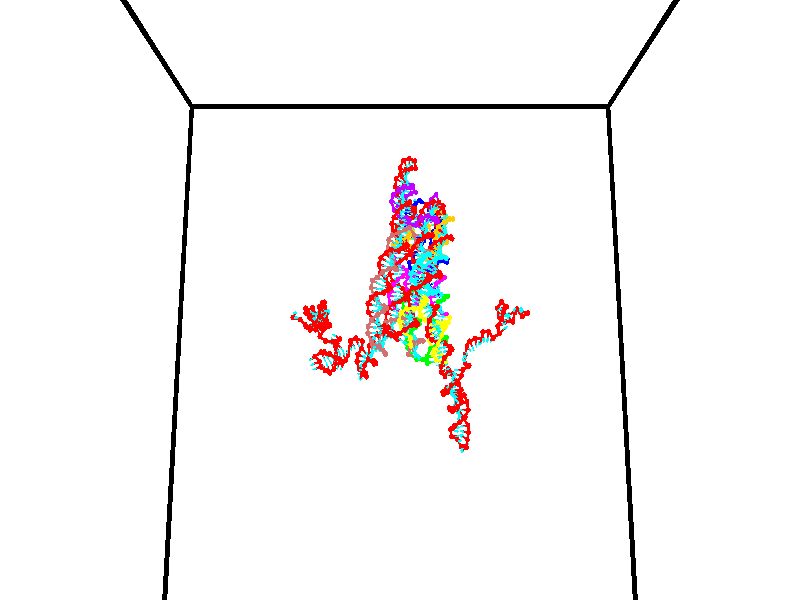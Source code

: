 // switches for output
#declare DRAW_BASES = 1; // possible values are 0, 1; only relevant for DNA ribbons
#declare DRAW_BASES_TYPE = 3; // possible values are 1, 2, 3; only relevant for DNA ribbons
#declare DRAW_FOG = 0; // set to 1 to enable fog

#include "colors.inc"

#include "transforms.inc"
background { rgb <1, 1, 1>}

#default {
   normal{
       ripples 0.25
       frequency 0.20
       turbulence 0.2
       lambda 5
   }
	finish {
		phong 0.1
		phong_size 40.
	}
}

// original window dimensions: 1024x640


// camera settings

camera {
	sky <0, 0.179814, -0.983701>
	up <0, 0.179814, -0.983701>
	right 1.6 * <1, 0, 0>
	location <35, 94.9851, 44.8844>
	look_at <35, 29.7336, 32.9568>
	direction <0, -65.2515, -11.9276>
	angle 67.0682
}


# declare cpy_camera_pos = <35, 94.9851, 44.8844>;
# if (DRAW_FOG = 1)
fog {
	fog_type 2
	up vnormalize(cpy_camera_pos)
	color rgbt<1,1,1,0.3>
	distance 1e-5
	fog_alt 3e-3
	fog_offset 56
}
# end


// LIGHTS

# declare lum = 6;
global_settings {
	ambient_light rgb lum * <0.05, 0.05, 0.05>
	max_trace_level 15
}# declare cpy_direct_light_amount = 0.25;
light_source
{	1000 * <-1, -1.16352, -0.803886>,
	rgb lum * cpy_direct_light_amount
	parallel
}

light_source
{	1000 * <1, 1.16352, 0.803886>,
	rgb lum * cpy_direct_light_amount
	parallel
}

// strand 0

// nucleotide -1

// particle -1
sphere {
	<24.157852, 34.582977, 35.340137> 0.250000
	pigment { color rgbt <1,0,0,0> }
	no_shadow
}
cylinder {
	<24.326136, 34.915009, 35.193729>,  <24.427105, 35.114227, 35.105885>, 0.100000
	pigment { color rgbt <1,0,0,0> }
	no_shadow
}
cylinder {
	<24.326136, 34.915009, 35.193729>,  <24.157852, 34.582977, 35.340137>, 0.100000
	pigment { color rgbt <1,0,0,0> }
	no_shadow
}

// particle -1
sphere {
	<24.326136, 34.915009, 35.193729> 0.100000
	pigment { color rgbt <1,0,0,0> }
	no_shadow
}
sphere {
	0, 1
	scale<0.080000,0.200000,0.300000>
	matrix <0.230673, 0.292327, 0.928081,
		0.877379, -0.474884, -0.068492,
		0.420709, 0.830078, -0.366025,
		24.452349, 35.164032, 35.083923>
	pigment { color rgbt <0,1,1,0> }
	no_shadow
}
cylinder {
	<24.888941, 34.604015, 35.518475>,  <24.157852, 34.582977, 35.340137>, 0.130000
	pigment { color rgbt <1,0,0,0> }
	no_shadow
}

// nucleotide -1

// particle -1
sphere {
	<24.888941, 34.604015, 35.518475> 0.250000
	pigment { color rgbt <1,0,0,0> }
	no_shadow
}
cylinder {
	<24.729345, 34.969818, 35.491695>,  <24.633589, 35.189301, 35.475628>, 0.100000
	pigment { color rgbt <1,0,0,0> }
	no_shadow
}
cylinder {
	<24.729345, 34.969818, 35.491695>,  <24.888941, 34.604015, 35.518475>, 0.100000
	pigment { color rgbt <1,0,0,0> }
	no_shadow
}

// particle -1
sphere {
	<24.729345, 34.969818, 35.491695> 0.100000
	pigment { color rgbt <1,0,0,0> }
	no_shadow
}
sphere {
	0, 1
	scale<0.080000,0.200000,0.300000>
	matrix <0.210717, 0.162498, 0.963947,
		0.892417, 0.370496, -0.257537,
		-0.398987, 0.914509, -0.066946,
		24.609650, 35.244171, 35.471611>
	pigment { color rgbt <0,1,1,0> }
	no_shadow
}
cylinder {
	<25.425282, 34.735771, 35.994541>,  <24.888941, 34.604015, 35.518475>, 0.130000
	pigment { color rgbt <1,0,0,0> }
	no_shadow
}

// nucleotide -1

// particle -1
sphere {
	<25.425282, 34.735771, 35.994541> 0.250000
	pigment { color rgbt <1,0,0,0> }
	no_shadow
}
cylinder {
	<25.813356, 34.693455, 36.081760>,  <26.046202, 34.668064, 36.134090>, 0.100000
	pigment { color rgbt <1,0,0,0> }
	no_shadow
}
cylinder {
	<25.813356, 34.693455, 36.081760>,  <25.425282, 34.735771, 35.994541>, 0.100000
	pigment { color rgbt <1,0,0,0> }
	no_shadow
}

// particle -1
sphere {
	<25.813356, 34.693455, 36.081760> 0.100000
	pigment { color rgbt <1,0,0,0> }
	no_shadow
}
sphere {
	0, 1
	scale<0.080000,0.200000,0.300000>
	matrix <0.190124, 0.890162, -0.414082,
		-0.150290, 0.443193, 0.883738,
		0.970189, -0.105787, 0.218044,
		26.104412, 34.661720, 36.147175>
	pigment { color rgbt <0,1,1,0> }
	no_shadow
}
cylinder {
	<25.643843, 35.362762, 36.231800>,  <25.425282, 34.735771, 35.994541>, 0.130000
	pigment { color rgbt <1,0,0,0> }
	no_shadow
}

// nucleotide -1

// particle -1
sphere {
	<25.643843, 35.362762, 36.231800> 0.250000
	pigment { color rgbt <1,0,0,0> }
	no_shadow
}
cylinder {
	<25.983122, 35.197075, 36.099751>,  <26.186689, 35.097664, 36.020519>, 0.100000
	pigment { color rgbt <1,0,0,0> }
	no_shadow
}
cylinder {
	<25.983122, 35.197075, 36.099751>,  <25.643843, 35.362762, 36.231800>, 0.100000
	pigment { color rgbt <1,0,0,0> }
	no_shadow
}

// particle -1
sphere {
	<25.983122, 35.197075, 36.099751> 0.100000
	pigment { color rgbt <1,0,0,0> }
	no_shadow
}
sphere {
	0, 1
	scale<0.080000,0.200000,0.300000>
	matrix <0.263985, 0.870922, -0.414496,
		0.459205, 0.264426, 0.848062,
		0.848200, -0.414214, -0.330127,
		26.237581, 35.072811, 36.000713>
	pigment { color rgbt <0,1,1,0> }
	no_shadow
}
cylinder {
	<26.093203, 35.751450, 36.545597>,  <25.643843, 35.362762, 36.231800>, 0.130000
	pigment { color rgbt <1,0,0,0> }
	no_shadow
}

// nucleotide -1

// particle -1
sphere {
	<26.093203, 35.751450, 36.545597> 0.250000
	pigment { color rgbt <1,0,0,0> }
	no_shadow
}
cylinder {
	<26.297514, 35.596172, 36.238766>,  <26.420101, 35.503006, 36.054668>, 0.100000
	pigment { color rgbt <1,0,0,0> }
	no_shadow
}
cylinder {
	<26.297514, 35.596172, 36.238766>,  <26.093203, 35.751450, 36.545597>, 0.100000
	pigment { color rgbt <1,0,0,0> }
	no_shadow
}

// particle -1
sphere {
	<26.297514, 35.596172, 36.238766> 0.100000
	pigment { color rgbt <1,0,0,0> }
	no_shadow
}
sphere {
	0, 1
	scale<0.080000,0.200000,0.300000>
	matrix <0.354001, 0.908067, -0.223825,
		0.783445, -0.157221, 0.601245,
		0.510781, -0.388196, -0.767077,
		26.450748, 35.479713, 36.008644>
	pigment { color rgbt <0,1,1,0> }
	no_shadow
}
cylinder {
	<26.695663, 36.106335, 36.586426>,  <26.093203, 35.751450, 36.545597>, 0.130000
	pigment { color rgbt <1,0,0,0> }
	no_shadow
}

// nucleotide -1

// particle -1
sphere {
	<26.695663, 36.106335, 36.586426> 0.250000
	pigment { color rgbt <1,0,0,0> }
	no_shadow
}
cylinder {
	<26.624201, 35.986156, 36.211658>,  <26.581324, 35.914051, 35.986797>, 0.100000
	pigment { color rgbt <1,0,0,0> }
	no_shadow
}
cylinder {
	<26.624201, 35.986156, 36.211658>,  <26.695663, 36.106335, 36.586426>, 0.100000
	pigment { color rgbt <1,0,0,0> }
	no_shadow
}

// particle -1
sphere {
	<26.624201, 35.986156, 36.211658> 0.100000
	pigment { color rgbt <1,0,0,0> }
	no_shadow
}
sphere {
	0, 1
	scale<0.080000,0.200000,0.300000>
	matrix <0.308717, 0.887033, -0.343316,
		0.934225, -0.350578, -0.065721,
		-0.178656, -0.300445, -0.936917,
		26.570604, 35.896023, 35.930584>
	pigment { color rgbt <0,1,1,0> }
	no_shadow
}
cylinder {
	<27.266680, 36.248432, 36.254436>,  <26.695663, 36.106335, 36.586426>, 0.130000
	pigment { color rgbt <1,0,0,0> }
	no_shadow
}

// nucleotide -1

// particle -1
sphere {
	<27.266680, 36.248432, 36.254436> 0.250000
	pigment { color rgbt <1,0,0,0> }
	no_shadow
}
cylinder {
	<26.968445, 36.226871, 35.988747>,  <26.789503, 36.213936, 35.829334>, 0.100000
	pigment { color rgbt <1,0,0,0> }
	no_shadow
}
cylinder {
	<26.968445, 36.226871, 35.988747>,  <27.266680, 36.248432, 36.254436>, 0.100000
	pigment { color rgbt <1,0,0,0> }
	no_shadow
}

// particle -1
sphere {
	<26.968445, 36.226871, 35.988747> 0.100000
	pigment { color rgbt <1,0,0,0> }
	no_shadow
}
sphere {
	0, 1
	scale<0.080000,0.200000,0.300000>
	matrix <0.356782, 0.809553, -0.466187,
		0.562853, -0.584567, -0.584361,
		-0.745589, -0.053905, -0.664222,
		26.744768, 36.210701, 35.789478>
	pigment { color rgbt <0,1,1,0> }
	no_shadow
}
cylinder {
	<27.471212, 36.094574, 35.507458>,  <27.266680, 36.248432, 36.254436>, 0.130000
	pigment { color rgbt <1,0,0,0> }
	no_shadow
}

// nucleotide -1

// particle -1
sphere {
	<27.471212, 36.094574, 35.507458> 0.250000
	pigment { color rgbt <1,0,0,0> }
	no_shadow
}
cylinder {
	<27.148838, 36.330666, 35.489143>,  <26.955414, 36.472321, 35.478153>, 0.100000
	pigment { color rgbt <1,0,0,0> }
	no_shadow
}
cylinder {
	<27.148838, 36.330666, 35.489143>,  <27.471212, 36.094574, 35.507458>, 0.100000
	pigment { color rgbt <1,0,0,0> }
	no_shadow
}

// particle -1
sphere {
	<27.148838, 36.330666, 35.489143> 0.100000
	pigment { color rgbt <1,0,0,0> }
	no_shadow
}
sphere {
	0, 1
	scale<0.080000,0.200000,0.300000>
	matrix <0.570362, 0.753422, -0.327174,
		-0.158610, -0.289797, -0.943854,
		-0.805935, 0.590231, -0.045789,
		26.907057, 36.507736, 35.475407>
	pigment { color rgbt <0,1,1,0> }
	no_shadow
}
cylinder {
	<27.600260, 36.497318, 34.831215>,  <27.471212, 36.094574, 35.507458>, 0.130000
	pigment { color rgbt <1,0,0,0> }
	no_shadow
}

// nucleotide -1

// particle -1
sphere {
	<27.600260, 36.497318, 34.831215> 0.250000
	pigment { color rgbt <1,0,0,0> }
	no_shadow
}
cylinder {
	<27.337999, 36.683586, 35.068962>,  <27.180643, 36.795345, 35.211613>, 0.100000
	pigment { color rgbt <1,0,0,0> }
	no_shadow
}
cylinder {
	<27.337999, 36.683586, 35.068962>,  <27.600260, 36.497318, 34.831215>, 0.100000
	pigment { color rgbt <1,0,0,0> }
	no_shadow
}

// particle -1
sphere {
	<27.337999, 36.683586, 35.068962> 0.100000
	pigment { color rgbt <1,0,0,0> }
	no_shadow
}
sphere {
	0, 1
	scale<0.080000,0.200000,0.300000>
	matrix <0.581202, 0.813752, 0.003576,
		-0.482005, 0.347794, -0.804184,
		-0.655649, 0.465669, 0.594370,
		27.141304, 36.823288, 35.247272>
	pigment { color rgbt <0,1,1,0> }
	no_shadow
}
cylinder {
	<27.616686, 37.162506, 34.522430>,  <27.600260, 36.497318, 34.831215>, 0.130000
	pigment { color rgbt <1,0,0,0> }
	no_shadow
}

// nucleotide -1

// particle -1
sphere {
	<27.616686, 37.162506, 34.522430> 0.250000
	pigment { color rgbt <1,0,0,0> }
	no_shadow
}
cylinder {
	<27.465963, 37.219444, 34.888546>,  <27.375530, 37.253609, 35.108215>, 0.100000
	pigment { color rgbt <1,0,0,0> }
	no_shadow
}
cylinder {
	<27.465963, 37.219444, 34.888546>,  <27.616686, 37.162506, 34.522430>, 0.100000
	pigment { color rgbt <1,0,0,0> }
	no_shadow
}

// particle -1
sphere {
	<27.465963, 37.219444, 34.888546> 0.100000
	pigment { color rgbt <1,0,0,0> }
	no_shadow
}
sphere {
	0, 1
	scale<0.080000,0.200000,0.300000>
	matrix <0.672270, 0.721797, 0.164507,
		-0.637237, 0.677309, -0.367671,
		-0.376806, 0.142344, 0.915290,
		27.352922, 37.262146, 35.163132>
	pigment { color rgbt <0,1,1,0> }
	no_shadow
}
cylinder {
	<27.580618, 37.782501, 34.639362>,  <27.616686, 37.162506, 34.522430>, 0.130000
	pigment { color rgbt <1,0,0,0> }
	no_shadow
}

// nucleotide -1

// particle -1
sphere {
	<27.580618, 37.782501, 34.639362> 0.250000
	pigment { color rgbt <1,0,0,0> }
	no_shadow
}
cylinder {
	<27.567244, 37.688759, 35.027992>,  <27.559219, 37.632515, 35.261169>, 0.100000
	pigment { color rgbt <1,0,0,0> }
	no_shadow
}
cylinder {
	<27.567244, 37.688759, 35.027992>,  <27.580618, 37.782501, 34.639362>, 0.100000
	pigment { color rgbt <1,0,0,0> }
	no_shadow
}

// particle -1
sphere {
	<27.567244, 37.688759, 35.027992> 0.100000
	pigment { color rgbt <1,0,0,0> }
	no_shadow
}
sphere {
	0, 1
	scale<0.080000,0.200000,0.300000>
	matrix <0.639781, 0.741822, 0.200951,
		-0.767830, 0.628314, 0.125133,
		-0.033434, -0.234354, 0.971576,
		27.557213, 37.618454, 35.319466>
	pigment { color rgbt <0,1,1,0> }
	no_shadow
}
cylinder {
	<27.324696, 38.362785, 35.105679>,  <27.580618, 37.782501, 34.639362>, 0.130000
	pigment { color rgbt <1,0,0,0> }
	no_shadow
}

// nucleotide -1

// particle -1
sphere {
	<27.324696, 38.362785, 35.105679> 0.250000
	pigment { color rgbt <1,0,0,0> }
	no_shadow
}
cylinder {
	<27.576975, 38.129608, 35.310574>,  <27.728342, 37.989700, 35.433510>, 0.100000
	pigment { color rgbt <1,0,0,0> }
	no_shadow
}
cylinder {
	<27.576975, 38.129608, 35.310574>,  <27.324696, 38.362785, 35.105679>, 0.100000
	pigment { color rgbt <1,0,0,0> }
	no_shadow
}

// particle -1
sphere {
	<27.576975, 38.129608, 35.310574> 0.100000
	pigment { color rgbt <1,0,0,0> }
	no_shadow
}
sphere {
	0, 1
	scale<0.080000,0.200000,0.300000>
	matrix <0.504718, 0.809538, 0.299846,
		-0.589474, 0.069426, 0.804799,
		0.630698, -0.582947, 0.512242,
		27.766184, 37.954723, 35.464245>
	pigment { color rgbt <0,1,1,0> }
	no_shadow
}
cylinder {
	<27.436441, 38.634411, 35.906261>,  <27.324696, 38.362785, 35.105679>, 0.130000
	pigment { color rgbt <1,0,0,0> }
	no_shadow
}

// nucleotide -1

// particle -1
sphere {
	<27.436441, 38.634411, 35.906261> 0.250000
	pigment { color rgbt <1,0,0,0> }
	no_shadow
}
cylinder {
	<27.731958, 38.468910, 35.693474>,  <27.909267, 38.369610, 35.565800>, 0.100000
	pigment { color rgbt <1,0,0,0> }
	no_shadow
}
cylinder {
	<27.731958, 38.468910, 35.693474>,  <27.436441, 38.634411, 35.906261>, 0.100000
	pigment { color rgbt <1,0,0,0> }
	no_shadow
}

// particle -1
sphere {
	<27.731958, 38.468910, 35.693474> 0.100000
	pigment { color rgbt <1,0,0,0> }
	no_shadow
}
sphere {
	0, 1
	scale<0.080000,0.200000,0.300000>
	matrix <0.512781, 0.857321, 0.045335,
		0.437313, -0.306278, 0.845547,
		0.738791, -0.413755, -0.531972,
		27.953596, 38.344784, 35.533882>
	pigment { color rgbt <0,1,1,0> }
	no_shadow
}
cylinder {
	<28.057953, 38.791454, 36.248001>,  <27.436441, 38.634411, 35.906261>, 0.130000
	pigment { color rgbt <1,0,0,0> }
	no_shadow
}

// nucleotide -1

// particle -1
sphere {
	<28.057953, 38.791454, 36.248001> 0.250000
	pigment { color rgbt <1,0,0,0> }
	no_shadow
}
cylinder {
	<28.128456, 38.726685, 35.859627>,  <28.170759, 38.687824, 35.626602>, 0.100000
	pigment { color rgbt <1,0,0,0> }
	no_shadow
}
cylinder {
	<28.128456, 38.726685, 35.859627>,  <28.057953, 38.791454, 36.248001>, 0.100000
	pigment { color rgbt <1,0,0,0> }
	no_shadow
}

// particle -1
sphere {
	<28.128456, 38.726685, 35.859627> 0.100000
	pigment { color rgbt <1,0,0,0> }
	no_shadow
}
sphere {
	0, 1
	scale<0.080000,0.200000,0.300000>
	matrix <0.501696, 0.863424, -0.052917,
		0.846897, -0.477786, 0.233423,
		0.176260, -0.161922, -0.970934,
		28.181334, 38.678108, 35.568348>
	pigment { color rgbt <0,1,1,0> }
	no_shadow
}
cylinder {
	<28.329601, 38.218765, 36.532055>,  <28.057953, 38.791454, 36.248001>, 0.130000
	pigment { color rgbt <1,0,0,0> }
	no_shadow
}

// nucleotide -1

// particle -1
sphere {
	<28.329601, 38.218765, 36.532055> 0.250000
	pigment { color rgbt <1,0,0,0> }
	no_shadow
}
cylinder {
	<28.112131, 38.279701, 36.201912>,  <27.981649, 38.316265, 36.003826>, 0.100000
	pigment { color rgbt <1,0,0,0> }
	no_shadow
}
cylinder {
	<28.112131, 38.279701, 36.201912>,  <28.329601, 38.218765, 36.532055>, 0.100000
	pigment { color rgbt <1,0,0,0> }
	no_shadow
}

// particle -1
sphere {
	<28.112131, 38.279701, 36.201912> 0.100000
	pigment { color rgbt <1,0,0,0> }
	no_shadow
}
sphere {
	0, 1
	scale<0.080000,0.200000,0.300000>
	matrix <-0.561126, -0.797274, 0.222466,
		-0.624142, 0.584077, 0.518943,
		-0.543677, 0.152342, -0.825353,
		27.949028, 38.325405, 35.954308>
	pigment { color rgbt <0,1,1,0> }
	no_shadow
}
cylinder {
	<28.130156, 37.519585, 36.504700>,  <28.329601, 38.218765, 36.532055>, 0.130000
	pigment { color rgbt <1,0,0,0> }
	no_shadow
}

// nucleotide -1

// particle -1
sphere {
	<28.130156, 37.519585, 36.504700> 0.250000
	pigment { color rgbt <1,0,0,0> }
	no_shadow
}
cylinder {
	<27.936424, 37.702755, 36.206512>,  <27.820185, 37.812660, 36.027599>, 0.100000
	pigment { color rgbt <1,0,0,0> }
	no_shadow
}
cylinder {
	<27.936424, 37.702755, 36.206512>,  <28.130156, 37.519585, 36.504700>, 0.100000
	pigment { color rgbt <1,0,0,0> }
	no_shadow
}

// particle -1
sphere {
	<27.936424, 37.702755, 36.206512> 0.100000
	pigment { color rgbt <1,0,0,0> }
	no_shadow
}
sphere {
	0, 1
	scale<0.080000,0.200000,0.300000>
	matrix <-0.600161, -0.793884, -0.097748,
		-0.636578, 0.400060, 0.659333,
		-0.484329, 0.457930, -0.745470,
		27.791126, 37.840134, 35.982872>
	pigment { color rgbt <0,1,1,0> }
	no_shadow
}
cylinder {
	<27.396513, 37.529072, 36.622581>,  <28.130156, 37.519585, 36.504700>, 0.130000
	pigment { color rgbt <1,0,0,0> }
	no_shadow
}

// nucleotide -1

// particle -1
sphere {
	<27.396513, 37.529072, 36.622581> 0.250000
	pigment { color rgbt <1,0,0,0> }
	no_shadow
}
cylinder {
	<27.432549, 37.558701, 36.225311>,  <27.454170, 37.576477, 35.986950>, 0.100000
	pigment { color rgbt <1,0,0,0> }
	no_shadow
}
cylinder {
	<27.432549, 37.558701, 36.225311>,  <27.396513, 37.529072, 36.622581>, 0.100000
	pigment { color rgbt <1,0,0,0> }
	no_shadow
}

// particle -1
sphere {
	<27.432549, 37.558701, 36.225311> 0.100000
	pigment { color rgbt <1,0,0,0> }
	no_shadow
}
sphere {
	0, 1
	scale<0.080000,0.200000,0.300000>
	matrix <-0.777252, -0.618288, -0.116617,
		-0.622707, 0.782453, 0.001873,
		0.090089, 0.074073, -0.993175,
		27.459576, 37.580921, 35.927361>
	pigment { color rgbt <0,1,1,0> }
	no_shadow
}
cylinder {
	<26.746874, 37.391300, 36.295811>,  <27.396513, 37.529072, 36.622581>, 0.130000
	pigment { color rgbt <1,0,0,0> }
	no_shadow
}

// nucleotide -1

// particle -1
sphere {
	<26.746874, 37.391300, 36.295811> 0.250000
	pigment { color rgbt <1,0,0,0> }
	no_shadow
}
cylinder {
	<26.960522, 37.325005, 35.964211>,  <27.088711, 37.285225, 35.765251>, 0.100000
	pigment { color rgbt <1,0,0,0> }
	no_shadow
}
cylinder {
	<26.960522, 37.325005, 35.964211>,  <26.746874, 37.391300, 36.295811>, 0.100000
	pigment { color rgbt <1,0,0,0> }
	no_shadow
}

// particle -1
sphere {
	<26.960522, 37.325005, 35.964211> 0.100000
	pigment { color rgbt <1,0,0,0> }
	no_shadow
}
sphere {
	0, 1
	scale<0.080000,0.200000,0.300000>
	matrix <-0.761840, -0.519462, -0.386988,
		-0.366495, 0.838265, -0.403723,
		0.534117, -0.165743, -0.829004,
		27.120756, 37.275280, 35.715508>
	pigment { color rgbt <0,1,1,0> }
	no_shadow
}
cylinder {
	<26.331728, 37.663040, 35.830109>,  <26.746874, 37.391300, 36.295811>, 0.130000
	pigment { color rgbt <1,0,0,0> }
	no_shadow
}

// nucleotide -1

// particle -1
sphere {
	<26.331728, 37.663040, 35.830109> 0.250000
	pigment { color rgbt <1,0,0,0> }
	no_shadow
}
cylinder {
	<26.574354, 37.381393, 35.682438>,  <26.719931, 37.212406, 35.593834>, 0.100000
	pigment { color rgbt <1,0,0,0> }
	no_shadow
}
cylinder {
	<26.574354, 37.381393, 35.682438>,  <26.331728, 37.663040, 35.830109>, 0.100000
	pigment { color rgbt <1,0,0,0> }
	no_shadow
}

// particle -1
sphere {
	<26.574354, 37.381393, 35.682438> 0.100000
	pigment { color rgbt <1,0,0,0> }
	no_shadow
}
sphere {
	0, 1
	scale<0.080000,0.200000,0.300000>
	matrix <-0.791884, -0.576362, -0.201808,
		-0.070682, 0.414755, -0.907184,
		0.606567, -0.704120, -0.369176,
		26.756325, 37.170158, 35.571686>
	pigment { color rgbt <0,1,1,0> }
	no_shadow
}
cylinder {
	<25.901489, 37.366348, 35.398403>,  <26.331728, 37.663040, 35.830109>, 0.130000
	pigment { color rgbt <1,0,0,0> }
	no_shadow
}

// nucleotide -1

// particle -1
sphere {
	<25.901489, 37.366348, 35.398403> 0.250000
	pigment { color rgbt <1,0,0,0> }
	no_shadow
}
cylinder {
	<26.215591, 37.119598, 35.419739>,  <26.404053, 36.971550, 35.432541>, 0.100000
	pigment { color rgbt <1,0,0,0> }
	no_shadow
}
cylinder {
	<26.215591, 37.119598, 35.419739>,  <25.901489, 37.366348, 35.398403>, 0.100000
	pigment { color rgbt <1,0,0,0> }
	no_shadow
}

// particle -1
sphere {
	<26.215591, 37.119598, 35.419739> 0.100000
	pigment { color rgbt <1,0,0,0> }
	no_shadow
}
sphere {
	0, 1
	scale<0.080000,0.200000,0.300000>
	matrix <-0.602768, -0.781307, -0.161956,
		0.141580, 0.095025, -0.985355,
		0.785255, -0.616871, 0.053339,
		26.451168, 36.934536, 35.435741>
	pigment { color rgbt <0,1,1,0> }
	no_shadow
}
cylinder {
	<25.783260, 36.799496, 34.949120>,  <25.901489, 37.366348, 35.398403>, 0.130000
	pigment { color rgbt <1,0,0,0> }
	no_shadow
}

// nucleotide -1

// particle -1
sphere {
	<25.783260, 36.799496, 34.949120> 0.250000
	pigment { color rgbt <1,0,0,0> }
	no_shadow
}
cylinder {
	<26.076191, 36.666679, 35.186924>,  <26.251949, 36.586990, 35.329605>, 0.100000
	pigment { color rgbt <1,0,0,0> }
	no_shadow
}
cylinder {
	<26.076191, 36.666679, 35.186924>,  <25.783260, 36.799496, 34.949120>, 0.100000
	pigment { color rgbt <1,0,0,0> }
	no_shadow
}

// particle -1
sphere {
	<26.076191, 36.666679, 35.186924> 0.100000
	pigment { color rgbt <1,0,0,0> }
	no_shadow
}
sphere {
	0, 1
	scale<0.080000,0.200000,0.300000>
	matrix <-0.420248, -0.907344, 0.010903,
		0.535806, -0.257827, -0.804013,
		0.732327, -0.332043, 0.594511,
		26.295889, 36.567066, 35.365276>
	pigment { color rgbt <0,1,1,0> }
	no_shadow
}
cylinder {
	<25.709562, 36.075550, 34.996468>,  <25.783260, 36.799496, 34.949120>, 0.130000
	pigment { color rgbt <1,0,0,0> }
	no_shadow
}

// nucleotide -1

// particle -1
sphere {
	<25.709562, 36.075550, 34.996468> 0.250000
	pigment { color rgbt <1,0,0,0> }
	no_shadow
}
cylinder {
	<26.025375, 36.126125, 35.236683>,  <26.214863, 36.156471, 35.380814>, 0.100000
	pigment { color rgbt <1,0,0,0> }
	no_shadow
}
cylinder {
	<26.025375, 36.126125, 35.236683>,  <25.709562, 36.075550, 34.996468>, 0.100000
	pigment { color rgbt <1,0,0,0> }
	no_shadow
}

// particle -1
sphere {
	<26.025375, 36.126125, 35.236683> 0.100000
	pigment { color rgbt <1,0,0,0> }
	no_shadow
}
sphere {
	0, 1
	scale<0.080000,0.200000,0.300000>
	matrix <-0.031807, -0.968800, 0.245795,
		0.612883, -0.213165, -0.760877,
		0.789533, 0.126442, 0.600542,
		26.262236, 36.164059, 35.416847>
	pigment { color rgbt <0,1,1,0> }
	no_shadow
}
cylinder {
	<26.256598, 35.602722, 34.706913>,  <25.709562, 36.075550, 34.996468>, 0.130000
	pigment { color rgbt <1,0,0,0> }
	no_shadow
}

// nucleotide -1

// particle -1
sphere {
	<26.256598, 35.602722, 34.706913> 0.250000
	pigment { color rgbt <1,0,0,0> }
	no_shadow
}
cylinder {
	<26.335625, 35.687962, 35.089653>,  <26.383041, 35.739105, 35.319298>, 0.100000
	pigment { color rgbt <1,0,0,0> }
	no_shadow
}
cylinder {
	<26.335625, 35.687962, 35.089653>,  <26.256598, 35.602722, 34.706913>, 0.100000
	pigment { color rgbt <1,0,0,0> }
	no_shadow
}

// particle -1
sphere {
	<26.335625, 35.687962, 35.089653> 0.100000
	pigment { color rgbt <1,0,0,0> }
	no_shadow
}
sphere {
	0, 1
	scale<0.080000,0.200000,0.300000>
	matrix <-0.200533, -0.946660, 0.252232,
		0.959559, -0.241713, -0.144298,
		0.197569, 0.213095, 0.956847,
		26.394896, 35.751888, 35.376709>
	pigment { color rgbt <0,1,1,0> }
	no_shadow
}
cylinder {
	<26.429277, 35.055779, 35.098988>,  <26.256598, 35.602722, 34.706913>, 0.130000
	pigment { color rgbt <1,0,0,0> }
	no_shadow
}

// nucleotide -1

// particle -1
sphere {
	<26.429277, 35.055779, 35.098988> 0.250000
	pigment { color rgbt <1,0,0,0> }
	no_shadow
}
cylinder {
	<26.274384, 35.297249, 35.377735>,  <26.181448, 35.442131, 35.544983>, 0.100000
	pigment { color rgbt <1,0,0,0> }
	no_shadow
}
cylinder {
	<26.274384, 35.297249, 35.377735>,  <26.429277, 35.055779, 35.098988>, 0.100000
	pigment { color rgbt <1,0,0,0> }
	no_shadow
}

// particle -1
sphere {
	<26.274384, 35.297249, 35.377735> 0.100000
	pigment { color rgbt <1,0,0,0> }
	no_shadow
}
sphere {
	0, 1
	scale<0.080000,0.200000,0.300000>
	matrix <-0.549662, -0.757985, 0.351185,
		0.740217, -0.247051, 0.625335,
		-0.387234, 0.603676, 0.696868,
		26.158213, 35.478352, 35.586796>
	pigment { color rgbt <0,1,1,0> }
	no_shadow
}
cylinder {
	<27.126034, 34.974861, 35.059185>,  <26.429277, 35.055779, 35.098988>, 0.130000
	pigment { color rgbt <1,0,0,0> }
	no_shadow
}

// nucleotide -1

// particle -1
sphere {
	<27.126034, 34.974861, 35.059185> 0.250000
	pigment { color rgbt <1,0,0,0> }
	no_shadow
}
cylinder {
	<26.942369, 35.129845, 35.378948>,  <26.832170, 35.222836, 35.570805>, 0.100000
	pigment { color rgbt <1,0,0,0> }
	no_shadow
}
cylinder {
	<26.942369, 35.129845, 35.378948>,  <27.126034, 34.974861, 35.059185>, 0.100000
	pigment { color rgbt <1,0,0,0> }
	no_shadow
}

// particle -1
sphere {
	<26.942369, 35.129845, 35.378948> 0.100000
	pigment { color rgbt <1,0,0,0> }
	no_shadow
}
sphere {
	0, 1
	scale<0.080000,0.200000,0.300000>
	matrix <-0.254809, -0.919504, 0.299307,
		0.851026, -0.066267, 0.520925,
		-0.459158, 0.387455, 0.799408,
		26.804623, 35.246082, 35.618771>
	pigment { color rgbt <0,1,1,0> }
	no_shadow
}
cylinder {
	<27.390823, 34.620720, 35.579098>,  <27.126034, 34.974861, 35.059185>, 0.130000
	pigment { color rgbt <1,0,0,0> }
	no_shadow
}

// nucleotide -1

// particle -1
sphere {
	<27.390823, 34.620720, 35.579098> 0.250000
	pigment { color rgbt <1,0,0,0> }
	no_shadow
}
cylinder {
	<27.032248, 34.750767, 35.699558>,  <26.817102, 34.828796, 35.771835>, 0.100000
	pigment { color rgbt <1,0,0,0> }
	no_shadow
}
cylinder {
	<27.032248, 34.750767, 35.699558>,  <27.390823, 34.620720, 35.579098>, 0.100000
	pigment { color rgbt <1,0,0,0> }
	no_shadow
}

// particle -1
sphere {
	<27.032248, 34.750767, 35.699558> 0.100000
	pigment { color rgbt <1,0,0,0> }
	no_shadow
}
sphere {
	0, 1
	scale<0.080000,0.200000,0.300000>
	matrix <-0.254407, -0.933959, 0.250995,
		0.362867, 0.148387, 0.919950,
		-0.896440, 0.325119, 0.301152,
		26.763315, 34.848301, 35.789906>
	pigment { color rgbt <0,1,1,0> }
	no_shadow
}
cylinder {
	<27.324560, 34.498264, 36.302422>,  <27.390823, 34.620720, 35.579098>, 0.130000
	pigment { color rgbt <1,0,0,0> }
	no_shadow
}

// nucleotide -1

// particle -1
sphere {
	<27.324560, 34.498264, 36.302422> 0.250000
	pigment { color rgbt <1,0,0,0> }
	no_shadow
}
cylinder {
	<26.937677, 34.528442, 36.205410>,  <26.705547, 34.546551, 36.147202>, 0.100000
	pigment { color rgbt <1,0,0,0> }
	no_shadow
}
cylinder {
	<26.937677, 34.528442, 36.205410>,  <27.324560, 34.498264, 36.302422>, 0.100000
	pigment { color rgbt <1,0,0,0> }
	no_shadow
}

// particle -1
sphere {
	<26.937677, 34.528442, 36.205410> 0.100000
	pigment { color rgbt <1,0,0,0> }
	no_shadow
}
sphere {
	0, 1
	scale<0.080000,0.200000,0.300000>
	matrix <-0.168934, -0.904126, 0.392452,
		-0.189668, 0.420553, 0.887221,
		-0.967206, 0.075446, -0.242530,
		26.647516, 34.551075, 36.132652>
	pigment { color rgbt <0,1,1,0> }
	no_shadow
}
cylinder {
	<26.895569, 34.367538, 36.936005>,  <27.324560, 34.498264, 36.302422>, 0.130000
	pigment { color rgbt <1,0,0,0> }
	no_shadow
}

// nucleotide -1

// particle -1
sphere {
	<26.895569, 34.367538, 36.936005> 0.250000
	pigment { color rgbt <1,0,0,0> }
	no_shadow
}
cylinder {
	<26.741678, 34.292618, 36.574474>,  <26.649343, 34.247665, 36.357555>, 0.100000
	pigment { color rgbt <1,0,0,0> }
	no_shadow
}
cylinder {
	<26.741678, 34.292618, 36.574474>,  <26.895569, 34.367538, 36.936005>, 0.100000
	pigment { color rgbt <1,0,0,0> }
	no_shadow
}

// particle -1
sphere {
	<26.741678, 34.292618, 36.574474> 0.100000
	pigment { color rgbt <1,0,0,0> }
	no_shadow
}
sphere {
	0, 1
	scale<0.080000,0.200000,0.300000>
	matrix <-0.176340, -0.946246, 0.271152,
		-0.906030, 0.263700, 0.331015,
		-0.384725, -0.187300, -0.903828,
		26.626261, 34.236427, 36.303326>
	pigment { color rgbt <0,1,1,0> }
	no_shadow
}
cylinder {
	<27.438818, 33.948433, 37.271473>,  <26.895569, 34.367538, 36.936005>, 0.130000
	pigment { color rgbt <1,0,0,0> }
	no_shadow
}

// nucleotide -1

// particle -1
sphere {
	<27.438818, 33.948433, 37.271473> 0.250000
	pigment { color rgbt <1,0,0,0> }
	no_shadow
}
cylinder {
	<27.690340, 33.642700, 37.328598>,  <27.841253, 33.459259, 37.362873>, 0.100000
	pigment { color rgbt <1,0,0,0> }
	no_shadow
}
cylinder {
	<27.690340, 33.642700, 37.328598>,  <27.438818, 33.948433, 37.271473>, 0.100000
	pigment { color rgbt <1,0,0,0> }
	no_shadow
}

// particle -1
sphere {
	<27.690340, 33.642700, 37.328598> 0.100000
	pigment { color rgbt <1,0,0,0> }
	no_shadow
}
sphere {
	0, 1
	scale<0.080000,0.200000,0.300000>
	matrix <0.496839, 0.253671, -0.829941,
		0.598126, 0.592826, 0.539261,
		0.628806, -0.764335, 0.142812,
		27.878983, 33.413399, 37.371441>
	pigment { color rgbt <0,1,1,0> }
	no_shadow
}
cylinder {
	<28.222767, 34.103626, 37.328484>,  <27.438818, 33.948433, 37.271473>, 0.130000
	pigment { color rgbt <1,0,0,0> }
	no_shadow
}

// nucleotide -1

// particle -1
sphere {
	<28.222767, 34.103626, 37.328484> 0.250000
	pigment { color rgbt <1,0,0,0> }
	no_shadow
}
cylinder {
	<28.148756, 33.745033, 37.167446>,  <28.104349, 33.529877, 37.070824>, 0.100000
	pigment { color rgbt <1,0,0,0> }
	no_shadow
}
cylinder {
	<28.148756, 33.745033, 37.167446>,  <28.222767, 34.103626, 37.328484>, 0.100000
	pigment { color rgbt <1,0,0,0> }
	no_shadow
}

// particle -1
sphere {
	<28.148756, 33.745033, 37.167446> 0.100000
	pigment { color rgbt <1,0,0,0> }
	no_shadow
}
sphere {
	0, 1
	scale<0.080000,0.200000,0.300000>
	matrix <0.613113, 0.214860, -0.760215,
		0.768022, -0.387497, 0.509891,
		-0.185026, -0.896483, -0.402597,
		28.093248, 33.476089, 37.046665>
	pigment { color rgbt <0,1,1,0> }
	no_shadow
}
cylinder {
	<28.845259, 33.646969, 37.079639>,  <28.222767, 34.103626, 37.328484>, 0.130000
	pigment { color rgbt <1,0,0,0> }
	no_shadow
}

// nucleotide -1

// particle -1
sphere {
	<28.845259, 33.646969, 37.079639> 0.250000
	pigment { color rgbt <1,0,0,0> }
	no_shadow
}
cylinder {
	<28.522844, 33.532433, 36.872444>,  <28.329395, 33.463711, 36.748127>, 0.100000
	pigment { color rgbt <1,0,0,0> }
	no_shadow
}
cylinder {
	<28.522844, 33.532433, 36.872444>,  <28.845259, 33.646969, 37.079639>, 0.100000
	pigment { color rgbt <1,0,0,0> }
	no_shadow
}

// particle -1
sphere {
	<28.522844, 33.532433, 36.872444> 0.100000
	pigment { color rgbt <1,0,0,0> }
	no_shadow
}
sphere {
	0, 1
	scale<0.080000,0.200000,0.300000>
	matrix <0.463192, 0.239643, -0.853244,
		0.368453, -0.927674, -0.060529,
		-0.806037, -0.286344, -0.517988,
		28.281033, 33.446529, 36.717049>
	pigment { color rgbt <0,1,1,0> }
	no_shadow
}
cylinder {
	<28.504807, 33.020592, 37.360386>,  <28.845259, 33.646969, 37.079639>, 0.130000
	pigment { color rgbt <1,0,0,0> }
	no_shadow
}

// nucleotide -1

// particle -1
sphere {
	<28.504807, 33.020592, 37.360386> 0.250000
	pigment { color rgbt <1,0,0,0> }
	no_shadow
}
cylinder {
	<28.758961, 32.840893, 37.611610>,  <28.911453, 32.733074, 37.762344>, 0.100000
	pigment { color rgbt <1,0,0,0> }
	no_shadow
}
cylinder {
	<28.758961, 32.840893, 37.611610>,  <28.504807, 33.020592, 37.360386>, 0.100000
	pigment { color rgbt <1,0,0,0> }
	no_shadow
}

// particle -1
sphere {
	<28.758961, 32.840893, 37.611610> 0.100000
	pigment { color rgbt <1,0,0,0> }
	no_shadow
}
sphere {
	0, 1
	scale<0.080000,0.200000,0.300000>
	matrix <-0.739172, -0.118530, 0.663005,
		-0.223409, -0.885510, -0.407383,
		0.635384, -0.449247, 0.628063,
		28.949575, 32.706120, 37.800030>
	pigment { color rgbt <0,1,1,0> }
	no_shadow
}
cylinder {
	<28.249310, 32.273376, 37.526211>,  <28.504807, 33.020592, 37.360386>, 0.130000
	pigment { color rgbt <1,0,0,0> }
	no_shadow
}

// nucleotide -1

// particle -1
sphere {
	<28.249310, 32.273376, 37.526211> 0.250000
	pigment { color rgbt <1,0,0,0> }
	no_shadow
}
cylinder {
	<28.472366, 32.443748, 37.811199>,  <28.606201, 32.545971, 37.982193>, 0.100000
	pigment { color rgbt <1,0,0,0> }
	no_shadow
}
cylinder {
	<28.472366, 32.443748, 37.811199>,  <28.249310, 32.273376, 37.526211>, 0.100000
	pigment { color rgbt <1,0,0,0> }
	no_shadow
}

// particle -1
sphere {
	<28.472366, 32.443748, 37.811199> 0.100000
	pigment { color rgbt <1,0,0,0> }
	no_shadow
}
sphere {
	0, 1
	scale<0.080000,0.200000,0.300000>
	matrix <-0.713511, -0.192663, 0.673634,
		0.424188, -0.884005, 0.196469,
		0.557644, 0.425931, 0.712472,
		28.639660, 32.571529, 38.024940>
	pigment { color rgbt <0,1,1,0> }
	no_shadow
}
cylinder {
	<28.284075, 31.834616, 38.163151>,  <28.249310, 32.273376, 37.526211>, 0.130000
	pigment { color rgbt <1,0,0,0> }
	no_shadow
}

// nucleotide -1

// particle -1
sphere {
	<28.284075, 31.834616, 38.163151> 0.250000
	pigment { color rgbt <1,0,0,0> }
	no_shadow
}
cylinder {
	<28.321833, 32.223118, 38.250561>,  <28.344488, 32.456219, 38.303005>, 0.100000
	pigment { color rgbt <1,0,0,0> }
	no_shadow
}
cylinder {
	<28.321833, 32.223118, 38.250561>,  <28.284075, 31.834616, 38.163151>, 0.100000
	pigment { color rgbt <1,0,0,0> }
	no_shadow
}

// particle -1
sphere {
	<28.321833, 32.223118, 38.250561> 0.100000
	pigment { color rgbt <1,0,0,0> }
	no_shadow
}
sphere {
	0, 1
	scale<0.080000,0.200000,0.300000>
	matrix <-0.754868, -0.073275, 0.651771,
		0.649048, -0.226480, 0.726253,
		0.094396, 0.971256, 0.218522,
		28.350151, 32.514496, 38.316116>
	pigment { color rgbt <0,1,1,0> }
	no_shadow
}
cylinder {
	<28.541388, 31.153893, 38.529922>,  <28.284075, 31.834616, 38.163151>, 0.130000
	pigment { color rgbt <1,0,0,0> }
	no_shadow
}

// nucleotide -1

// particle -1
sphere {
	<28.541388, 31.153893, 38.529922> 0.250000
	pigment { color rgbt <1,0,0,0> }
	no_shadow
}
cylinder {
	<28.464027, 31.129854, 38.921635>,  <28.417612, 31.115431, 39.156662>, 0.100000
	pigment { color rgbt <1,0,0,0> }
	no_shadow
}
cylinder {
	<28.464027, 31.129854, 38.921635>,  <28.541388, 31.153893, 38.529922>, 0.100000
	pigment { color rgbt <1,0,0,0> }
	no_shadow
}

// particle -1
sphere {
	<28.464027, 31.129854, 38.921635> 0.100000
	pigment { color rgbt <1,0,0,0> }
	no_shadow
}
sphere {
	0, 1
	scale<0.080000,0.200000,0.300000>
	matrix <0.918489, 0.339815, 0.202248,
		-0.344928, 0.938570, -0.010520,
		-0.193399, -0.060098, 0.979278,
		28.406008, 31.111824, 39.215420>
	pigment { color rgbt <0,1,1,0> }
	no_shadow
}
cylinder {
	<28.948635, 31.715269, 38.945049>,  <28.541388, 31.153893, 38.529922>, 0.130000
	pigment { color rgbt <1,0,0,0> }
	no_shadow
}

// nucleotide -1

// particle -1
sphere {
	<28.948635, 31.715269, 38.945049> 0.250000
	pigment { color rgbt <1,0,0,0> }
	no_shadow
}
cylinder {
	<28.869469, 31.381414, 39.150654>,  <28.821968, 31.181103, 39.274017>, 0.100000
	pigment { color rgbt <1,0,0,0> }
	no_shadow
}
cylinder {
	<28.869469, 31.381414, 39.150654>,  <28.948635, 31.715269, 38.945049>, 0.100000
	pigment { color rgbt <1,0,0,0> }
	no_shadow
}

// particle -1
sphere {
	<28.869469, 31.381414, 39.150654> 0.100000
	pigment { color rgbt <1,0,0,0> }
	no_shadow
}
sphere {
	0, 1
	scale<0.080000,0.200000,0.300000>
	matrix <0.863705, 0.099474, 0.494083,
		-0.463511, 0.541745, 0.701192,
		-0.197917, -0.834636, 0.514016,
		28.810093, 31.131023, 39.304859>
	pigment { color rgbt <0,1,1,0> }
	no_shadow
}
cylinder {
	<28.236450, 31.838669, 38.935120>,  <28.948635, 31.715269, 38.945049>, 0.130000
	pigment { color rgbt <1,0,0,0> }
	no_shadow
}

// nucleotide -1

// particle -1
sphere {
	<28.236450, 31.838669, 38.935120> 0.250000
	pigment { color rgbt <1,0,0,0> }
	no_shadow
}
cylinder {
	<28.165703, 32.202854, 38.785576>,  <28.123255, 32.421364, 38.695850>, 0.100000
	pigment { color rgbt <1,0,0,0> }
	no_shadow
}
cylinder {
	<28.165703, 32.202854, 38.785576>,  <28.236450, 31.838669, 38.935120>, 0.100000
	pigment { color rgbt <1,0,0,0> }
	no_shadow
}

// particle -1
sphere {
	<28.165703, 32.202854, 38.785576> 0.100000
	pigment { color rgbt <1,0,0,0> }
	no_shadow
}
sphere {
	0, 1
	scale<0.080000,0.200000,0.300000>
	matrix <-0.877961, 0.025741, 0.478040,
		0.444861, 0.412789, 0.794798,
		-0.176871, 0.910463, -0.373864,
		28.112642, 32.475994, 38.673416>
	pigment { color rgbt <0,1,1,0> }
	no_shadow
}
cylinder {
	<28.147751, 32.158188, 39.472164>,  <28.236450, 31.838669, 38.935120>, 0.130000
	pigment { color rgbt <1,0,0,0> }
	no_shadow
}

// nucleotide -1

// particle -1
sphere {
	<28.147751, 32.158188, 39.472164> 0.250000
	pigment { color rgbt <1,0,0,0> }
	no_shadow
}
cylinder {
	<27.972792, 32.373447, 39.183975>,  <27.867815, 32.502602, 39.011063>, 0.100000
	pigment { color rgbt <1,0,0,0> }
	no_shadow
}
cylinder {
	<27.972792, 32.373447, 39.183975>,  <28.147751, 32.158188, 39.472164>, 0.100000
	pigment { color rgbt <1,0,0,0> }
	no_shadow
}

// particle -1
sphere {
	<27.972792, 32.373447, 39.183975> 0.100000
	pigment { color rgbt <1,0,0,0> }
	no_shadow
}
sphere {
	0, 1
	scale<0.080000,0.200000,0.300000>
	matrix <-0.794293, 0.144449, 0.590113,
		0.421640, 0.830380, 0.364266,
		-0.437400, 0.538149, -0.720470,
		27.841572, 32.534893, 38.967834>
	pigment { color rgbt <0,1,1,0> }
	no_shadow
}
cylinder {
	<27.746096, 32.500988, 39.851276>,  <28.147751, 32.158188, 39.472164>, 0.130000
	pigment { color rgbt <1,0,0,0> }
	no_shadow
}

// nucleotide -1

// particle -1
sphere {
	<27.746096, 32.500988, 39.851276> 0.250000
	pigment { color rgbt <1,0,0,0> }
	no_shadow
}
cylinder {
	<27.591780, 32.555355, 39.486267>,  <27.499191, 32.587975, 39.267262>, 0.100000
	pigment { color rgbt <1,0,0,0> }
	no_shadow
}
cylinder {
	<27.591780, 32.555355, 39.486267>,  <27.746096, 32.500988, 39.851276>, 0.100000
	pigment { color rgbt <1,0,0,0> }
	no_shadow
}

// particle -1
sphere {
	<27.591780, 32.555355, 39.486267> 0.100000
	pigment { color rgbt <1,0,0,0> }
	no_shadow
}
sphere {
	0, 1
	scale<0.080000,0.200000,0.300000>
	matrix <-0.917545, 0.046746, 0.394876,
		0.096328, 0.989616, 0.106681,
		-0.385788, 0.135922, -0.912520,
		27.476044, 32.596130, 39.212513>
	pigment { color rgbt <0,1,1,0> }
	no_shadow
}
cylinder {
	<27.354258, 33.178738, 39.697865>,  <27.746096, 32.500988, 39.851276>, 0.130000
	pigment { color rgbt <1,0,0,0> }
	no_shadow
}

// nucleotide -1

// particle -1
sphere {
	<27.354258, 33.178738, 39.697865> 0.250000
	pigment { color rgbt <1,0,0,0> }
	no_shadow
}
cylinder {
	<27.217087, 32.864178, 39.492348>,  <27.134785, 32.675442, 39.369038>, 0.100000
	pigment { color rgbt <1,0,0,0> }
	no_shadow
}
cylinder {
	<27.217087, 32.864178, 39.492348>,  <27.354258, 33.178738, 39.697865>, 0.100000
	pigment { color rgbt <1,0,0,0> }
	no_shadow
}

// particle -1
sphere {
	<27.217087, 32.864178, 39.492348> 0.100000
	pigment { color rgbt <1,0,0,0> }
	no_shadow
}
sphere {
	0, 1
	scale<0.080000,0.200000,0.300000>
	matrix <-0.923794, 0.183158, 0.336240,
		-0.170314, 0.589941, -0.789280,
		-0.342925, -0.786399, -0.513790,
		27.114210, 32.628258, 39.338211>
	pigment { color rgbt <0,1,1,0> }
	no_shadow
}
cylinder {
	<26.978216, 33.748379, 39.423866>,  <27.354258, 33.178738, 39.697865>, 0.130000
	pigment { color rgbt <1,0,0,0> }
	no_shadow
}

// nucleotide -1

// particle -1
sphere {
	<26.978216, 33.748379, 39.423866> 0.250000
	pigment { color rgbt <1,0,0,0> }
	no_shadow
}
cylinder {
	<26.617664, 33.604538, 39.520367>,  <26.401333, 33.518234, 39.578266>, 0.100000
	pigment { color rgbt <1,0,0,0> }
	no_shadow
}
cylinder {
	<26.617664, 33.604538, 39.520367>,  <26.978216, 33.748379, 39.423866>, 0.100000
	pigment { color rgbt <1,0,0,0> }
	no_shadow
}

// particle -1
sphere {
	<26.617664, 33.604538, 39.520367> 0.100000
	pigment { color rgbt <1,0,0,0> }
	no_shadow
}
sphere {
	0, 1
	scale<0.080000,0.200000,0.300000>
	matrix <-0.277577, 0.052222, -0.959283,
		0.332360, -0.931644, -0.146888,
		-0.901381, -0.359601, 0.241247,
		26.347250, 33.496658, 39.592739>
	pigment { color rgbt <0,1,1,0> }
	no_shadow
}
cylinder {
	<26.763632, 33.265213, 38.931499>,  <26.978216, 33.748379, 39.423866>, 0.130000
	pigment { color rgbt <1,0,0,0> }
	no_shadow
}

// nucleotide -1

// particle -1
sphere {
	<26.763632, 33.265213, 38.931499> 0.250000
	pigment { color rgbt <1,0,0,0> }
	no_shadow
}
cylinder {
	<26.402489, 33.356583, 39.077198>,  <26.185802, 33.411404, 39.164616>, 0.100000
	pigment { color rgbt <1,0,0,0> }
	no_shadow
}
cylinder {
	<26.402489, 33.356583, 39.077198>,  <26.763632, 33.265213, 38.931499>, 0.100000
	pigment { color rgbt <1,0,0,0> }
	no_shadow
}

// particle -1
sphere {
	<26.402489, 33.356583, 39.077198> 0.100000
	pigment { color rgbt <1,0,0,0> }
	no_shadow
}
sphere {
	0, 1
	scale<0.080000,0.200000,0.300000>
	matrix <-0.392717, -0.093323, -0.914912,
		-0.174990, -0.969080, 0.173961,
		-0.902858, 0.228417, 0.364243,
		26.131632, 33.425110, 39.186470>
	pigment { color rgbt <0,1,1,0> }
	no_shadow
}
cylinder {
	<26.223867, 32.928291, 38.469242>,  <26.763632, 33.265213, 38.931499>, 0.130000
	pigment { color rgbt <1,0,0,0> }
	no_shadow
}

// nucleotide -1

// particle -1
sphere {
	<26.223867, 32.928291, 38.469242> 0.250000
	pigment { color rgbt <1,0,0,0> }
	no_shadow
}
cylinder {
	<26.031359, 33.229916, 38.648029>,  <25.915854, 33.410889, 38.755302>, 0.100000
	pigment { color rgbt <1,0,0,0> }
	no_shadow
}
cylinder {
	<26.031359, 33.229916, 38.648029>,  <26.223867, 32.928291, 38.469242>, 0.100000
	pigment { color rgbt <1,0,0,0> }
	no_shadow
}

// particle -1
sphere {
	<26.031359, 33.229916, 38.648029> 0.100000
	pigment { color rgbt <1,0,0,0> }
	no_shadow
}
sphere {
	0, 1
	scale<0.080000,0.200000,0.300000>
	matrix <-0.583676, 0.104751, -0.805201,
		-0.653987, -0.648403, 0.389711,
		-0.481273, 0.754056, 0.446963,
		25.886976, 33.456131, 38.782120>
	pigment { color rgbt <0,1,1,0> }
	no_shadow
}
cylinder {
	<26.845695, 32.699238, 38.077847>,  <26.223867, 32.928291, 38.469242>, 0.130000
	pigment { color rgbt <1,0,0,0> }
	no_shadow
}

// nucleotide -1

// particle -1
sphere {
	<26.845695, 32.699238, 38.077847> 0.250000
	pigment { color rgbt <1,0,0,0> }
	no_shadow
}
cylinder {
	<27.043207, 32.709896, 38.425518>,  <27.161715, 32.716293, 38.634121>, 0.100000
	pigment { color rgbt <1,0,0,0> }
	no_shadow
}
cylinder {
	<27.043207, 32.709896, 38.425518>,  <26.845695, 32.699238, 38.077847>, 0.100000
	pigment { color rgbt <1,0,0,0> }
	no_shadow
}

// particle -1
sphere {
	<27.043207, 32.709896, 38.425518> 0.100000
	pigment { color rgbt <1,0,0,0> }
	no_shadow
}
sphere {
	0, 1
	scale<0.080000,0.200000,0.300000>
	matrix <0.865051, -0.117017, -0.487845,
		0.088708, 0.992772, -0.080833,
		0.493778, 0.026648, 0.869179,
		27.191341, 32.717892, 38.686272>
	pigment { color rgbt <0,1,1,0> }
	no_shadow
}
cylinder {
	<27.253782, 33.311737, 38.140759>,  <26.845695, 32.699238, 38.077847>, 0.130000
	pigment { color rgbt <1,0,0,0> }
	no_shadow
}

// nucleotide -1

// particle -1
sphere {
	<27.253782, 33.311737, 38.140759> 0.250000
	pigment { color rgbt <1,0,0,0> }
	no_shadow
}
cylinder {
	<27.415268, 33.021255, 38.363338>,  <27.512159, 32.846966, 38.496887>, 0.100000
	pigment { color rgbt <1,0,0,0> }
	no_shadow
}
cylinder {
	<27.415268, 33.021255, 38.363338>,  <27.253782, 33.311737, 38.140759>, 0.100000
	pigment { color rgbt <1,0,0,0> }
	no_shadow
}

// particle -1
sphere {
	<27.415268, 33.021255, 38.363338> 0.100000
	pigment { color rgbt <1,0,0,0> }
	no_shadow
}
sphere {
	0, 1
	scale<0.080000,0.200000,0.300000>
	matrix <0.877326, 0.134815, -0.460569,
		0.259451, 0.674126, 0.691548,
		0.403713, -0.726209, 0.556451,
		27.536381, 32.803394, 38.530273>
	pigment { color rgbt <0,1,1,0> }
	no_shadow
}
cylinder {
	<27.811903, 33.659286, 38.336102>,  <27.253782, 33.311737, 38.140759>, 0.130000
	pigment { color rgbt <1,0,0,0> }
	no_shadow
}

// nucleotide -1

// particle -1
sphere {
	<27.811903, 33.659286, 38.336102> 0.250000
	pigment { color rgbt <1,0,0,0> }
	no_shadow
}
cylinder {
	<27.911081, 33.278503, 38.407997>,  <27.970589, 33.050034, 38.451134>, 0.100000
	pigment { color rgbt <1,0,0,0> }
	no_shadow
}
cylinder {
	<27.911081, 33.278503, 38.407997>,  <27.811903, 33.659286, 38.336102>, 0.100000
	pigment { color rgbt <1,0,0,0> }
	no_shadow
}

// particle -1
sphere {
	<27.911081, 33.278503, 38.407997> 0.100000
	pigment { color rgbt <1,0,0,0> }
	no_shadow
}
sphere {
	0, 1
	scale<0.080000,0.200000,0.300000>
	matrix <0.896773, 0.155342, -0.414327,
		0.366499, 0.263916, 0.892203,
		0.247944, -0.951954, 0.179740,
		27.985464, 32.992916, 38.461918>
	pigment { color rgbt <0,1,1,0> }
	no_shadow
}
cylinder {
	<28.482649, 33.767338, 38.696369>,  <27.811903, 33.659286, 38.336102>, 0.130000
	pigment { color rgbt <1,0,0,0> }
	no_shadow
}

// nucleotide -1

// particle -1
sphere {
	<28.482649, 33.767338, 38.696369> 0.250000
	pigment { color rgbt <1,0,0,0> }
	no_shadow
}
cylinder {
	<28.472931, 33.385944, 38.576183>,  <28.467100, 33.157108, 38.504070>, 0.100000
	pigment { color rgbt <1,0,0,0> }
	no_shadow
}
cylinder {
	<28.472931, 33.385944, 38.576183>,  <28.482649, 33.767338, 38.696369>, 0.100000
	pigment { color rgbt <1,0,0,0> }
	no_shadow
}

// particle -1
sphere {
	<28.472931, 33.385944, 38.576183> 0.100000
	pigment { color rgbt <1,0,0,0> }
	no_shadow
}
sphere {
	0, 1
	scale<0.080000,0.200000,0.300000>
	matrix <0.968339, 0.052253, -0.244109,
		0.248454, -0.296881, 0.922026,
		-0.024293, -0.953484, -0.300464,
		28.465643, 33.099899, 38.486046>
	pigment { color rgbt <0,1,1,0> }
	no_shadow
}
cylinder {
	<29.065115, 33.392418, 38.959377>,  <28.482649, 33.767338, 38.696369>, 0.130000
	pigment { color rgbt <1,0,0,0> }
	no_shadow
}

// nucleotide -1

// particle -1
sphere {
	<29.065115, 33.392418, 38.959377> 0.250000
	pigment { color rgbt <1,0,0,0> }
	no_shadow
}
cylinder {
	<28.932976, 33.203003, 38.632786>,  <28.853691, 33.089355, 38.436832>, 0.100000
	pigment { color rgbt <1,0,0,0> }
	no_shadow
}
cylinder {
	<28.932976, 33.203003, 38.632786>,  <29.065115, 33.392418, 38.959377>, 0.100000
	pigment { color rgbt <1,0,0,0> }
	no_shadow
}

// particle -1
sphere {
	<28.932976, 33.203003, 38.632786> 0.100000
	pigment { color rgbt <1,0,0,0> }
	no_shadow
}
sphere {
	0, 1
	scale<0.080000,0.200000,0.300000>
	matrix <0.943188, -0.133028, -0.304466,
		0.035561, -0.870671, 0.490578,
		-0.330350, -0.473535, -0.816476,
		28.833870, 33.060944, 38.387844>
	pigment { color rgbt <0,1,1,0> }
	no_shadow
}
cylinder {
	<29.361471, 32.692616, 38.792614>,  <29.065115, 33.392418, 38.959377>, 0.130000
	pigment { color rgbt <1,0,0,0> }
	no_shadow
}

// nucleotide -1

// particle -1
sphere {
	<29.361471, 32.692616, 38.792614> 0.250000
	pigment { color rgbt <1,0,0,0> }
	no_shadow
}
cylinder {
	<29.250837, 32.804394, 38.424831>,  <29.184456, 32.871460, 38.204163>, 0.100000
	pigment { color rgbt <1,0,0,0> }
	no_shadow
}
cylinder {
	<29.250837, 32.804394, 38.424831>,  <29.361471, 32.692616, 38.792614>, 0.100000
	pigment { color rgbt <1,0,0,0> }
	no_shadow
}

// particle -1
sphere {
	<29.250837, 32.804394, 38.424831> 0.100000
	pigment { color rgbt <1,0,0,0> }
	no_shadow
}
sphere {
	0, 1
	scale<0.080000,0.200000,0.300000>
	matrix <0.919075, -0.202565, -0.338036,
		-0.280714, -0.938550, -0.200809,
		-0.276586, 0.279450, -0.919461,
		29.167862, 32.888229, 38.148994>
	pigment { color rgbt <0,1,1,0> }
	no_shadow
}
cylinder {
	<29.569363, 32.172470, 38.258865>,  <29.361471, 32.692616, 38.792614>, 0.130000
	pigment { color rgbt <1,0,0,0> }
	no_shadow
}

// nucleotide -1

// particle -1
sphere {
	<29.569363, 32.172470, 38.258865> 0.250000
	pigment { color rgbt <1,0,0,0> }
	no_shadow
}
cylinder {
	<29.562590, 32.552074, 38.132950>,  <29.558525, 32.779839, 38.057400>, 0.100000
	pigment { color rgbt <1,0,0,0> }
	no_shadow
}
cylinder {
	<29.562590, 32.552074, 38.132950>,  <29.569363, 32.172470, 38.258865>, 0.100000
	pigment { color rgbt <1,0,0,0> }
	no_shadow
}

// particle -1
sphere {
	<29.562590, 32.552074, 38.132950> 0.100000
	pigment { color rgbt <1,0,0,0> }
	no_shadow
}
sphere {
	0, 1
	scale<0.080000,0.200000,0.300000>
	matrix <0.969597, -0.061283, -0.236907,
		-0.244118, -0.309233, -0.919120,
		-0.016933, 0.949010, -0.314792,
		29.557510, 32.836777, 38.038513>
	pigment { color rgbt <0,1,1,0> }
	no_shadow
}
cylinder {
	<29.782188, 32.249367, 37.549129>,  <29.569363, 32.172470, 38.258865>, 0.130000
	pigment { color rgbt <1,0,0,0> }
	no_shadow
}

// nucleotide -1

// particle -1
sphere {
	<29.782188, 32.249367, 37.549129> 0.250000
	pigment { color rgbt <1,0,0,0> }
	no_shadow
}
cylinder {
	<29.866579, 32.606194, 37.708981>,  <29.917213, 32.820290, 37.804890>, 0.100000
	pigment { color rgbt <1,0,0,0> }
	no_shadow
}
cylinder {
	<29.866579, 32.606194, 37.708981>,  <29.782188, 32.249367, 37.549129>, 0.100000
	pigment { color rgbt <1,0,0,0> }
	no_shadow
}

// particle -1
sphere {
	<29.866579, 32.606194, 37.708981> 0.100000
	pigment { color rgbt <1,0,0,0> }
	no_shadow
}
sphere {
	0, 1
	scale<0.080000,0.200000,0.300000>
	matrix <0.820096, 0.060932, -0.568972,
		-0.531914, 0.447769, -0.718728,
		0.210975, 0.892071, 0.399625,
		29.929871, 32.873814, 37.828869>
	pigment { color rgbt <0,1,1,0> }
	no_shadow
}
cylinder {
	<29.860439, 32.747219, 37.094826>,  <29.782188, 32.249367, 37.549129>, 0.130000
	pigment { color rgbt <1,0,0,0> }
	no_shadow
}

// nucleotide -1

// particle -1
sphere {
	<29.860439, 32.747219, 37.094826> 0.250000
	pigment { color rgbt <1,0,0,0> }
	no_shadow
}
cylinder {
	<30.085459, 32.871925, 37.401115>,  <30.220470, 32.946751, 37.584888>, 0.100000
	pigment { color rgbt <1,0,0,0> }
	no_shadow
}
cylinder {
	<30.085459, 32.871925, 37.401115>,  <29.860439, 32.747219, 37.094826>, 0.100000
	pigment { color rgbt <1,0,0,0> }
	no_shadow
}

// particle -1
sphere {
	<30.085459, 32.871925, 37.401115> 0.100000
	pigment { color rgbt <1,0,0,0> }
	no_shadow
}
sphere {
	0, 1
	scale<0.080000,0.200000,0.300000>
	matrix <0.814640, -0.050994, -0.577721,
		-0.141065, 0.948790, -0.282663,
		0.562550, 0.311765, 0.765729,
		30.254223, 32.965454, 37.630833>
	pigment { color rgbt <0,1,1,0> }
	no_shadow
}
cylinder {
	<30.450516, 33.212818, 36.919434>,  <29.860439, 32.747219, 37.094826>, 0.130000
	pigment { color rgbt <1,0,0,0> }
	no_shadow
}

// nucleotide -1

// particle -1
sphere {
	<30.450516, 33.212818, 36.919434> 0.250000
	pigment { color rgbt <1,0,0,0> }
	no_shadow
}
cylinder {
	<30.605669, 33.064831, 37.257114>,  <30.698761, 32.976040, 37.459721>, 0.100000
	pigment { color rgbt <1,0,0,0> }
	no_shadow
}
cylinder {
	<30.605669, 33.064831, 37.257114>,  <30.450516, 33.212818, 36.919434>, 0.100000
	pigment { color rgbt <1,0,0,0> }
	no_shadow
}

// particle -1
sphere {
	<30.605669, 33.064831, 37.257114> 0.100000
	pigment { color rgbt <1,0,0,0> }
	no_shadow
}
sphere {
	0, 1
	scale<0.080000,0.200000,0.300000>
	matrix <0.888195, -0.094708, -0.449601,
		0.246290, 0.924205, 0.291868,
		0.387881, -0.369968, 0.844199,
		30.722033, 32.953842, 37.510376>
	pigment { color rgbt <0,1,1,0> }
	no_shadow
}
cylinder {
	<31.143456, 33.492985, 37.218613>,  <30.450516, 33.212818, 36.919434>, 0.130000
	pigment { color rgbt <1,0,0,0> }
	no_shadow
}

// nucleotide -1

// particle -1
sphere {
	<31.143456, 33.492985, 37.218613> 0.250000
	pigment { color rgbt <1,0,0,0> }
	no_shadow
}
cylinder {
	<31.159857, 33.105576, 37.316814>,  <31.169697, 32.873131, 37.375736>, 0.100000
	pigment { color rgbt <1,0,0,0> }
	no_shadow
}
cylinder {
	<31.159857, 33.105576, 37.316814>,  <31.143456, 33.492985, 37.218613>, 0.100000
	pigment { color rgbt <1,0,0,0> }
	no_shadow
}

// particle -1
sphere {
	<31.159857, 33.105576, 37.316814> 0.100000
	pigment { color rgbt <1,0,0,0> }
	no_shadow
}
sphere {
	0, 1
	scale<0.080000,0.200000,0.300000>
	matrix <0.832258, -0.102856, -0.544764,
		0.552871, 0.226664, 0.801846,
		0.041003, -0.968527, 0.245509,
		31.172157, 32.815018, 37.390469>
	pigment { color rgbt <0,1,1,0> }
	no_shadow
}
cylinder {
	<31.089443, 33.754704, 37.877838>,  <31.143456, 33.492985, 37.218613>, 0.130000
	pigment { color rgbt <1,0,0,0> }
	no_shadow
}

// nucleotide -1

// particle -1
sphere {
	<31.089443, 33.754704, 37.877838> 0.250000
	pigment { color rgbt <1,0,0,0> }
	no_shadow
}
cylinder {
	<31.338715, 33.515602, 38.079567>,  <31.488277, 33.372143, 38.200603>, 0.100000
	pigment { color rgbt <1,0,0,0> }
	no_shadow
}
cylinder {
	<31.338715, 33.515602, 38.079567>,  <31.089443, 33.754704, 37.877838>, 0.100000
	pigment { color rgbt <1,0,0,0> }
	no_shadow
}

// particle -1
sphere {
	<31.338715, 33.515602, 38.079567> 0.100000
	pigment { color rgbt <1,0,0,0> }
	no_shadow
}
sphere {
	0, 1
	scale<0.080000,0.200000,0.300000>
	matrix <-0.196873, 0.504184, 0.840856,
		-0.756895, -0.623291, 0.196515,
		0.623178, -0.597751, 0.504324,
		31.525667, 33.336277, 38.230865>
	pigment { color rgbt <0,1,1,0> }
	no_shadow
}
cylinder {
	<30.682005, 33.419029, 38.346691>,  <31.089443, 33.754704, 37.877838>, 0.130000
	pigment { color rgbt <1,0,0,0> }
	no_shadow
}

// nucleotide -1

// particle -1
sphere {
	<30.682005, 33.419029, 38.346691> 0.250000
	pigment { color rgbt <1,0,0,0> }
	no_shadow
}
cylinder {
	<31.062914, 33.419159, 38.468792>,  <31.291460, 33.419239, 38.542053>, 0.100000
	pigment { color rgbt <1,0,0,0> }
	no_shadow
}
cylinder {
	<31.062914, 33.419159, 38.468792>,  <30.682005, 33.419029, 38.346691>, 0.100000
	pigment { color rgbt <1,0,0,0> }
	no_shadow
}

// particle -1
sphere {
	<31.062914, 33.419159, 38.468792> 0.100000
	pigment { color rgbt <1,0,0,0> }
	no_shadow
}
sphere {
	0, 1
	scale<0.080000,0.200000,0.300000>
	matrix <-0.273765, 0.443228, 0.853582,
		-0.135015, -0.896409, 0.422164,
		0.952273, 0.000327, 0.305248,
		31.348597, 33.419258, 38.560368>
	pigment { color rgbt <0,1,1,0> }
	no_shadow
}
cylinder {
	<30.576176, 33.129883, 38.931507>,  <30.682005, 33.419029, 38.346691>, 0.130000
	pigment { color rgbt <1,0,0,0> }
	no_shadow
}

// nucleotide -1

// particle -1
sphere {
	<30.576176, 33.129883, 38.931507> 0.250000
	pigment { color rgbt <1,0,0,0> }
	no_shadow
}
cylinder {
	<30.929953, 33.316353, 38.923107>,  <31.142220, 33.428234, 38.918068>, 0.100000
	pigment { color rgbt <1,0,0,0> }
	no_shadow
}
cylinder {
	<30.929953, 33.316353, 38.923107>,  <30.576176, 33.129883, 38.931507>, 0.100000
	pigment { color rgbt <1,0,0,0> }
	no_shadow
}

// particle -1
sphere {
	<30.929953, 33.316353, 38.923107> 0.100000
	pigment { color rgbt <1,0,0,0> }
	no_shadow
}
sphere {
	0, 1
	scale<0.080000,0.200000,0.300000>
	matrix <-0.198967, 0.417424, 0.886662,
		0.422110, -0.780021, 0.461941,
		0.884440, 0.466180, -0.021000,
		31.195286, 33.456207, 38.916809>
	pigment { color rgbt <0,1,1,0> }
	no_shadow
}
cylinder {
	<30.840849, 32.979095, 39.577187>,  <30.576176, 33.129883, 38.931507>, 0.130000
	pigment { color rgbt <1,0,0,0> }
	no_shadow
}

// nucleotide -1

// particle -1
sphere {
	<30.840849, 32.979095, 39.577187> 0.250000
	pigment { color rgbt <1,0,0,0> }
	no_shadow
}
cylinder {
	<30.947157, 33.341351, 39.445015>,  <31.010942, 33.558704, 39.365711>, 0.100000
	pigment { color rgbt <1,0,0,0> }
	no_shadow
}
cylinder {
	<30.947157, 33.341351, 39.445015>,  <30.840849, 32.979095, 39.577187>, 0.100000
	pigment { color rgbt <1,0,0,0> }
	no_shadow
}

// particle -1
sphere {
	<30.947157, 33.341351, 39.445015> 0.100000
	pigment { color rgbt <1,0,0,0> }
	no_shadow
}
sphere {
	0, 1
	scale<0.080000,0.200000,0.300000>
	matrix <-0.098910, 0.366568, 0.925119,
		0.958949, -0.213186, 0.187000,
		0.265770, 0.905638, -0.330434,
		31.026888, 33.613041, 39.345886>
	pigment { color rgbt <0,1,1,0> }
	no_shadow
}
cylinder {
	<31.494787, 33.233257, 39.946110>,  <30.840849, 32.979095, 39.577187>, 0.130000
	pigment { color rgbt <1,0,0,0> }
	no_shadow
}

// nucleotide -1

// particle -1
sphere {
	<31.494787, 33.233257, 39.946110> 0.250000
	pigment { color rgbt <1,0,0,0> }
	no_shadow
}
cylinder {
	<31.251553, 33.522774, 39.815662>,  <31.105612, 33.696484, 39.737392>, 0.100000
	pigment { color rgbt <1,0,0,0> }
	no_shadow
}
cylinder {
	<31.251553, 33.522774, 39.815662>,  <31.494787, 33.233257, 39.946110>, 0.100000
	pigment { color rgbt <1,0,0,0> }
	no_shadow
}

// particle -1
sphere {
	<31.251553, 33.522774, 39.815662> 0.100000
	pigment { color rgbt <1,0,0,0> }
	no_shadow
}
sphere {
	0, 1
	scale<0.080000,0.200000,0.300000>
	matrix <-0.173000, 0.280112, 0.944250,
		0.774791, 0.630605, -0.045116,
		-0.608087, 0.723792, -0.326123,
		31.069126, 33.739910, 39.717827>
	pigment { color rgbt <0,1,1,0> }
	no_shadow
}
cylinder {
	<31.631647, 33.988632, 40.273735>,  <31.494787, 33.233257, 39.946110>, 0.130000
	pigment { color rgbt <1,0,0,0> }
	no_shadow
}

// nucleotide -1

// particle -1
sphere {
	<31.631647, 33.988632, 40.273735> 0.250000
	pigment { color rgbt <1,0,0,0> }
	no_shadow
}
cylinder {
	<31.256893, 33.912300, 40.156551>,  <31.032040, 33.866501, 40.086243>, 0.100000
	pigment { color rgbt <1,0,0,0> }
	no_shadow
}
cylinder {
	<31.256893, 33.912300, 40.156551>,  <31.631647, 33.988632, 40.273735>, 0.100000
	pigment { color rgbt <1,0,0,0> }
	no_shadow
}

// particle -1
sphere {
	<31.256893, 33.912300, 40.156551> 0.100000
	pigment { color rgbt <1,0,0,0> }
	no_shadow
}
sphere {
	0, 1
	scale<0.080000,0.200000,0.300000>
	matrix <-0.337686, 0.276731, 0.899660,
		-0.090614, 0.941808, -0.323707,
		-0.936887, -0.190833, -0.292959,
		30.975826, 33.855049, 40.068665>
	pigment { color rgbt <0,1,1,0> }
	no_shadow
}
cylinder {
	<31.223064, 34.574100, 40.083961>,  <31.631647, 33.988632, 40.273735>, 0.130000
	pigment { color rgbt <1,0,0,0> }
	no_shadow
}

// nucleotide -1

// particle -1
sphere {
	<31.223064, 34.574100, 40.083961> 0.250000
	pigment { color rgbt <1,0,0,0> }
	no_shadow
}
cylinder {
	<31.109753, 34.242016, 40.276001>,  <31.041765, 34.042763, 40.391224>, 0.100000
	pigment { color rgbt <1,0,0,0> }
	no_shadow
}
cylinder {
	<31.109753, 34.242016, 40.276001>,  <31.223064, 34.574100, 40.083961>, 0.100000
	pigment { color rgbt <1,0,0,0> }
	no_shadow
}

// particle -1
sphere {
	<31.109753, 34.242016, 40.276001> 0.100000
	pigment { color rgbt <1,0,0,0> }
	no_shadow
}
sphere {
	0, 1
	scale<0.080000,0.200000,0.300000>
	matrix <-0.297932, 0.552021, 0.778787,
		-0.911587, 0.077575, -0.403723,
		-0.283278, -0.830214, 0.480103,
		31.024769, 33.992950, 40.420033>
	pigment { color rgbt <0,1,1,0> }
	no_shadow
}
cylinder {
	<31.474155, 34.838879, 39.420033>,  <31.223064, 34.574100, 40.083961>, 0.130000
	pigment { color rgbt <1,0,0,0> }
	no_shadow
}

// nucleotide -1

// particle -1
sphere {
	<31.474155, 34.838879, 39.420033> 0.250000
	pigment { color rgbt <1,0,0,0> }
	no_shadow
}
cylinder {
	<31.340275, 34.464867, 39.373238>,  <31.259947, 34.240459, 39.345161>, 0.100000
	pigment { color rgbt <1,0,0,0> }
	no_shadow
}
cylinder {
	<31.340275, 34.464867, 39.373238>,  <31.474155, 34.838879, 39.420033>, 0.100000
	pigment { color rgbt <1,0,0,0> }
	no_shadow
}

// particle -1
sphere {
	<31.340275, 34.464867, 39.373238> 0.100000
	pigment { color rgbt <1,0,0,0> }
	no_shadow
}
sphere {
	0, 1
	scale<0.080000,0.200000,0.300000>
	matrix <0.659362, -0.143690, -0.737967,
		0.673215, -0.324135, 0.664619,
		-0.334700, -0.935035, -0.116988,
		31.239864, 34.184357, 39.338142>
	pigment { color rgbt <0,1,1,0> }
	no_shadow
}
cylinder {
	<31.793060, 34.600193, 38.879238>,  <31.474155, 34.838879, 39.420033>, 0.130000
	pigment { color rgbt <1,0,0,0> }
	no_shadow
}

// nucleotide -1

// particle -1
sphere {
	<31.793060, 34.600193, 38.879238> 0.250000
	pigment { color rgbt <1,0,0,0> }
	no_shadow
}
cylinder {
	<31.620844, 34.264835, 39.012947>,  <31.517515, 34.063622, 39.093170>, 0.100000
	pigment { color rgbt <1,0,0,0> }
	no_shadow
}
cylinder {
	<31.620844, 34.264835, 39.012947>,  <31.793060, 34.600193, 38.879238>, 0.100000
	pigment { color rgbt <1,0,0,0> }
	no_shadow
}

// particle -1
sphere {
	<31.620844, 34.264835, 39.012947> 0.100000
	pigment { color rgbt <1,0,0,0> }
	no_shadow
}
sphere {
	0, 1
	scale<0.080000,0.200000,0.300000>
	matrix <0.526642, -0.534122, -0.661333,
		0.732996, -0.108690, 0.671493,
		-0.430540, -0.838391, 0.334269,
		31.491682, 34.013317, 39.113228>
	pigment { color rgbt <0,1,1,0> }
	no_shadow
}
cylinder {
	<32.324051, 34.077579, 38.981487>,  <31.793060, 34.600193, 38.879238>, 0.130000
	pigment { color rgbt <1,0,0,0> }
	no_shadow
}

// nucleotide -1

// particle -1
sphere {
	<32.324051, 34.077579, 38.981487> 0.250000
	pigment { color rgbt <1,0,0,0> }
	no_shadow
}
cylinder {
	<31.976803, 33.879223, 38.972939>,  <31.768454, 33.760208, 38.967808>, 0.100000
	pigment { color rgbt <1,0,0,0> }
	no_shadow
}
cylinder {
	<31.976803, 33.879223, 38.972939>,  <32.324051, 34.077579, 38.981487>, 0.100000
	pigment { color rgbt <1,0,0,0> }
	no_shadow
}

// particle -1
sphere {
	<31.976803, 33.879223, 38.972939> 0.100000
	pigment { color rgbt <1,0,0,0> }
	no_shadow
}
sphere {
	0, 1
	scale<0.080000,0.200000,0.300000>
	matrix <0.432539, -0.734687, -0.522633,
		0.243469, -0.462952, 0.852290,
		-0.868120, -0.495893, -0.021371,
		31.716366, 33.730453, 38.966526>
	pigment { color rgbt <0,1,1,0> }
	no_shadow
}
cylinder {
	<32.553188, 33.403988, 39.103561>,  <32.324051, 34.077579, 38.981487>, 0.130000
	pigment { color rgbt <1,0,0,0> }
	no_shadow
}

// nucleotide -1

// particle -1
sphere {
	<32.553188, 33.403988, 39.103561> 0.250000
	pigment { color rgbt <1,0,0,0> }
	no_shadow
}
cylinder {
	<32.189178, 33.391617, 38.938202>,  <31.970772, 33.384193, 38.838985>, 0.100000
	pigment { color rgbt <1,0,0,0> }
	no_shadow
}
cylinder {
	<32.189178, 33.391617, 38.938202>,  <32.553188, 33.403988, 39.103561>, 0.100000
	pigment { color rgbt <1,0,0,0> }
	no_shadow
}

// particle -1
sphere {
	<32.189178, 33.391617, 38.938202> 0.100000
	pigment { color rgbt <1,0,0,0> }
	no_shadow
}
sphere {
	0, 1
	scale<0.080000,0.200000,0.300000>
	matrix <0.312764, -0.705743, -0.635693,
		-0.272091, -0.707792, 0.651918,
		-0.910025, -0.030930, -0.413399,
		31.916172, 33.382339, 38.814182>
	pigment { color rgbt <0,1,1,0> }
	no_shadow
}
cylinder {
	<32.325592, 32.669281, 39.086819>,  <32.553188, 33.403988, 39.103561>, 0.130000
	pigment { color rgbt <1,0,0,0> }
	no_shadow
}

// nucleotide -1

// particle -1
sphere {
	<32.325592, 32.669281, 39.086819> 0.250000
	pigment { color rgbt <1,0,0,0> }
	no_shadow
}
cylinder {
	<32.090527, 32.844326, 38.814602>,  <31.949488, 32.949352, 38.651272>, 0.100000
	pigment { color rgbt <1,0,0,0> }
	no_shadow
}
cylinder {
	<32.090527, 32.844326, 38.814602>,  <32.325592, 32.669281, 39.086819>, 0.100000
	pigment { color rgbt <1,0,0,0> }
	no_shadow
}

// particle -1
sphere {
	<32.090527, 32.844326, 38.814602> 0.100000
	pigment { color rgbt <1,0,0,0> }
	no_shadow
}
sphere {
	0, 1
	scale<0.080000,0.200000,0.300000>
	matrix <0.266707, -0.689327, -0.673569,
		-0.763883, -0.577339, 0.288378,
		-0.587665, 0.437616, -0.680546,
		31.914227, 32.975609, 38.610439>
	pigment { color rgbt <0,1,1,0> }
	no_shadow
}
cylinder {
	<31.725712, 32.176426, 38.736221>,  <32.325592, 32.669281, 39.086819>, 0.130000
	pigment { color rgbt <1,0,0,0> }
	no_shadow
}

// nucleotide -1

// particle -1
sphere {
	<31.725712, 32.176426, 38.736221> 0.250000
	pigment { color rgbt <1,0,0,0> }
	no_shadow
}
cylinder {
	<31.886257, 32.473820, 38.522251>,  <31.982584, 32.652256, 38.393867>, 0.100000
	pigment { color rgbt <1,0,0,0> }
	no_shadow
}
cylinder {
	<31.886257, 32.473820, 38.522251>,  <31.725712, 32.176426, 38.736221>, 0.100000
	pigment { color rgbt <1,0,0,0> }
	no_shadow
}

// particle -1
sphere {
	<31.886257, 32.473820, 38.522251> 0.100000
	pigment { color rgbt <1,0,0,0> }
	no_shadow
}
sphere {
	0, 1
	scale<0.080000,0.200000,0.300000>
	matrix <0.409281, -0.668062, -0.621435,
		-0.819388, 0.030487, -0.572428,
		0.401363, 0.743481, -0.534924,
		32.006664, 32.696865, 38.361774>
	pigment { color rgbt <0,1,1,0> }
	no_shadow
}
cylinder {
	<31.763714, 31.887321, 38.157654>,  <31.725712, 32.176426, 38.736221>, 0.130000
	pigment { color rgbt <1,0,0,0> }
	no_shadow
}

// nucleotide -1

// particle -1
sphere {
	<31.763714, 31.887321, 38.157654> 0.250000
	pigment { color rgbt <1,0,0,0> }
	no_shadow
}
cylinder {
	<31.973833, 32.216347, 38.070526>,  <32.099903, 32.413761, 38.018250>, 0.100000
	pigment { color rgbt <1,0,0,0> }
	no_shadow
}
cylinder {
	<31.973833, 32.216347, 38.070526>,  <31.763714, 31.887321, 38.157654>, 0.100000
	pigment { color rgbt <1,0,0,0> }
	no_shadow
}

// particle -1
sphere {
	<31.973833, 32.216347, 38.070526> 0.100000
	pigment { color rgbt <1,0,0,0> }
	no_shadow
}
sphere {
	0, 1
	scale<0.080000,0.200000,0.300000>
	matrix <0.551919, -0.524200, -0.648537,
		-0.647646, 0.220455, -0.729351,
		0.525300, 0.822565, -0.217823,
		32.131424, 32.463116, 38.005180>
	pigment { color rgbt <0,1,1,0> }
	no_shadow
}
cylinder {
	<31.760927, 32.005852, 37.436291>,  <31.763714, 31.887321, 38.157654>, 0.130000
	pigment { color rgbt <1,0,0,0> }
	no_shadow
}

// nucleotide -1

// particle -1
sphere {
	<31.760927, 32.005852, 37.436291> 0.250000
	pigment { color rgbt <1,0,0,0> }
	no_shadow
}
cylinder {
	<32.085854, 32.213978, 37.541679>,  <32.280807, 32.338852, 37.604912>, 0.100000
	pigment { color rgbt <1,0,0,0> }
	no_shadow
}
cylinder {
	<32.085854, 32.213978, 37.541679>,  <31.760927, 32.005852, 37.436291>, 0.100000
	pigment { color rgbt <1,0,0,0> }
	no_shadow
}

// particle -1
sphere {
	<32.085854, 32.213978, 37.541679> 0.100000
	pigment { color rgbt <1,0,0,0> }
	no_shadow
}
sphere {
	0, 1
	scale<0.080000,0.200000,0.300000>
	matrix <0.545319, -0.517411, -0.659479,
		-0.206811, 0.679382, -0.704037,
		0.812315, 0.520313, 0.263474,
		32.329548, 32.370071, 37.620720>
	pigment { color rgbt <0,1,1,0> }
	no_shadow
}
cylinder {
	<32.069183, 32.168282, 36.866398>,  <31.760927, 32.005852, 37.436291>, 0.130000
	pigment { color rgbt <1,0,0,0> }
	no_shadow
}

// nucleotide -1

// particle -1
sphere {
	<32.069183, 32.168282, 36.866398> 0.250000
	pigment { color rgbt <1,0,0,0> }
	no_shadow
}
cylinder {
	<32.358620, 32.182716, 37.142109>,  <32.532284, 32.191376, 37.307537>, 0.100000
	pigment { color rgbt <1,0,0,0> }
	no_shadow
}
cylinder {
	<32.358620, 32.182716, 37.142109>,  <32.069183, 32.168282, 36.866398>, 0.100000
	pigment { color rgbt <1,0,0,0> }
	no_shadow
}

// particle -1
sphere {
	<32.358620, 32.182716, 37.142109> 0.100000
	pigment { color rgbt <1,0,0,0> }
	no_shadow
}
sphere {
	0, 1
	scale<0.080000,0.200000,0.300000>
	matrix <0.636459, -0.421294, -0.646089,
		0.267076, 0.906206, -0.327813,
		0.723595, 0.036084, 0.689281,
		32.575699, 32.193542, 37.348892>
	pigment { color rgbt <0,1,1,0> }
	no_shadow
}
cylinder {
	<32.600521, 32.548645, 36.473305>,  <32.069183, 32.168282, 36.866398>, 0.130000
	pigment { color rgbt <1,0,0,0> }
	no_shadow
}

// nucleotide -1

// particle -1
sphere {
	<32.600521, 32.548645, 36.473305> 0.250000
	pigment { color rgbt <1,0,0,0> }
	no_shadow
}
cylinder {
	<32.760799, 32.342979, 36.776638>,  <32.856968, 32.219578, 36.958637>, 0.100000
	pigment { color rgbt <1,0,0,0> }
	no_shadow
}
cylinder {
	<32.760799, 32.342979, 36.776638>,  <32.600521, 32.548645, 36.473305>, 0.100000
	pigment { color rgbt <1,0,0,0> }
	no_shadow
}

// particle -1
sphere {
	<32.760799, 32.342979, 36.776638> 0.100000
	pigment { color rgbt <1,0,0,0> }
	no_shadow
}
sphere {
	0, 1
	scale<0.080000,0.200000,0.300000>
	matrix <0.619992, -0.457230, -0.637613,
		0.674573, 0.725653, 0.135568,
		0.400700, -0.514167, 0.758335,
		32.881008, 32.188728, 37.004139>
	pigment { color rgbt <0,1,1,0> }
	no_shadow
}
cylinder {
	<33.344711, 32.497467, 36.269783>,  <32.600521, 32.548645, 36.473305>, 0.130000
	pigment { color rgbt <1,0,0,0> }
	no_shadow
}

// nucleotide -1

// particle -1
sphere {
	<33.344711, 32.497467, 36.269783> 0.250000
	pigment { color rgbt <1,0,0,0> }
	no_shadow
}
cylinder {
	<33.308266, 32.233868, 36.568428>,  <33.286400, 32.075710, 36.747616>, 0.100000
	pigment { color rgbt <1,0,0,0> }
	no_shadow
}
cylinder {
	<33.308266, 32.233868, 36.568428>,  <33.344711, 32.497467, 36.269783>, 0.100000
	pigment { color rgbt <1,0,0,0> }
	no_shadow
}

// particle -1
sphere {
	<33.308266, 32.233868, 36.568428> 0.100000
	pigment { color rgbt <1,0,0,0> }
	no_shadow
}
sphere {
	0, 1
	scale<0.080000,0.200000,0.300000>
	matrix <0.660415, -0.601131, -0.449993,
		0.745353, 0.452070, 0.489982,
		-0.091115, -0.658995, 0.746609,
		33.280930, 32.036171, 36.792412>
	pigment { color rgbt <0,1,1,0> }
	no_shadow
}
cylinder {
	<34.028763, 32.282570, 36.456139>,  <33.344711, 32.497467, 36.269783>, 0.130000
	pigment { color rgbt <1,0,0,0> }
	no_shadow
}

// nucleotide -1

// particle -1
sphere {
	<34.028763, 32.282570, 36.456139> 0.250000
	pigment { color rgbt <1,0,0,0> }
	no_shadow
}
cylinder {
	<33.777401, 31.987988, 36.556335>,  <33.626583, 31.811237, 36.616451>, 0.100000
	pigment { color rgbt <1,0,0,0> }
	no_shadow
}
cylinder {
	<33.777401, 31.987988, 36.556335>,  <34.028763, 32.282570, 36.456139>, 0.100000
	pigment { color rgbt <1,0,0,0> }
	no_shadow
}

// particle -1
sphere {
	<33.777401, 31.987988, 36.556335> 0.100000
	pigment { color rgbt <1,0,0,0> }
	no_shadow
}
sphere {
	0, 1
	scale<0.080000,0.200000,0.300000>
	matrix <0.536642, -0.643539, -0.545778,
		0.563141, -0.208544, 0.799614,
		-0.628401, -0.736456, 0.250489,
		33.588882, 31.767052, 36.631481>
	pigment { color rgbt <0,1,1,0> }
	no_shadow
}
cylinder {
	<34.567013, 31.822908, 36.689709>,  <34.028763, 32.282570, 36.456139>, 0.130000
	pigment { color rgbt <1,0,0,0> }
	no_shadow
}

// nucleotide -1

// particle -1
sphere {
	<34.567013, 31.822908, 36.689709> 0.250000
	pigment { color rgbt <1,0,0,0> }
	no_shadow
}
cylinder {
	<34.221470, 31.636236, 36.613861>,  <34.014145, 31.524233, 36.568352>, 0.100000
	pigment { color rgbt <1,0,0,0> }
	no_shadow
}
cylinder {
	<34.221470, 31.636236, 36.613861>,  <34.567013, 31.822908, 36.689709>, 0.100000
	pigment { color rgbt <1,0,0,0> }
	no_shadow
}

// particle -1
sphere {
	<34.221470, 31.636236, 36.613861> 0.100000
	pigment { color rgbt <1,0,0,0> }
	no_shadow
}
sphere {
	0, 1
	scale<0.080000,0.200000,0.300000>
	matrix <0.483232, -0.661451, -0.573559,
		0.142247, -0.587103, 0.796916,
		-0.863859, -0.466682, -0.189618,
		33.962311, 31.496231, 36.556976>
	pigment { color rgbt <0,1,1,0> }
	no_shadow
}
cylinder {
	<34.719360, 31.027870, 36.747959>,  <34.567013, 31.822908, 36.689709>, 0.130000
	pigment { color rgbt <1,0,0,0> }
	no_shadow
}

// nucleotide -1

// particle -1
sphere {
	<34.719360, 31.027870, 36.747959> 0.250000
	pigment { color rgbt <1,0,0,0> }
	no_shadow
}
cylinder {
	<34.367165, 31.061398, 36.561325>,  <34.155846, 31.081514, 36.449345>, 0.100000
	pigment { color rgbt <1,0,0,0> }
	no_shadow
}
cylinder {
	<34.367165, 31.061398, 36.561325>,  <34.719360, 31.027870, 36.747959>, 0.100000
	pigment { color rgbt <1,0,0,0> }
	no_shadow
}

// particle -1
sphere {
	<34.367165, 31.061398, 36.561325> 0.100000
	pigment { color rgbt <1,0,0,0> }
	no_shadow
}
sphere {
	0, 1
	scale<0.080000,0.200000,0.300000>
	matrix <0.312456, -0.637584, -0.704172,
		-0.356513, -0.765807, 0.535199,
		-0.880494, 0.083820, -0.466588,
		34.103016, 31.086544, 36.421349>
	pigment { color rgbt <0,1,1,0> }
	no_shadow
}
cylinder {
	<34.503841, 30.363564, 36.486923>,  <34.719360, 31.027870, 36.747959>, 0.130000
	pigment { color rgbt <1,0,0,0> }
	no_shadow
}

// nucleotide -1

// particle -1
sphere {
	<34.503841, 30.363564, 36.486923> 0.250000
	pigment { color rgbt <1,0,0,0> }
	no_shadow
}
cylinder {
	<34.279972, 30.601469, 36.256092>,  <34.145653, 30.744213, 36.117592>, 0.100000
	pigment { color rgbt <1,0,0,0> }
	no_shadow
}
cylinder {
	<34.279972, 30.601469, 36.256092>,  <34.503841, 30.363564, 36.486923>, 0.100000
	pigment { color rgbt <1,0,0,0> }
	no_shadow
}

// particle -1
sphere {
	<34.279972, 30.601469, 36.256092> 0.100000
	pigment { color rgbt <1,0,0,0> }
	no_shadow
}
sphere {
	0, 1
	scale<0.080000,0.200000,0.300000>
	matrix <0.177686, -0.594040, -0.784566,
		-0.809443, -0.541637, 0.226786,
		-0.559670, 0.594765, -0.577083,
		34.112072, 30.779898, 36.082966>
	pigment { color rgbt <0,1,1,0> }
	no_shadow
}
cylinder {
	<34.305454, 29.928045, 35.960339>,  <34.503841, 30.363564, 36.486923>, 0.130000
	pigment { color rgbt <1,0,0,0> }
	no_shadow
}

// nucleotide -1

// particle -1
sphere {
	<34.305454, 29.928045, 35.960339> 0.250000
	pigment { color rgbt <1,0,0,0> }
	no_shadow
}
cylinder {
	<34.235874, 30.288084, 35.800556>,  <34.194126, 30.504108, 35.704685>, 0.100000
	pigment { color rgbt <1,0,0,0> }
	no_shadow
}
cylinder {
	<34.235874, 30.288084, 35.800556>,  <34.305454, 29.928045, 35.960339>, 0.100000
	pigment { color rgbt <1,0,0,0> }
	no_shadow
}

// particle -1
sphere {
	<34.235874, 30.288084, 35.800556> 0.100000
	pigment { color rgbt <1,0,0,0> }
	no_shadow
}
sphere {
	0, 1
	scale<0.080000,0.200000,0.300000>
	matrix <0.192527, -0.366729, -0.910189,
		-0.965751, -0.235232, -0.109501,
		-0.173948, 0.900098, -0.399457,
		34.183689, 30.558113, 35.680717>
	pigment { color rgbt <0,1,1,0> }
	no_shadow
}
cylinder {
	<33.799335, 29.765806, 35.478214>,  <34.305454, 29.928045, 35.960339>, 0.130000
	pigment { color rgbt <1,0,0,0> }
	no_shadow
}

// nucleotide -1

// particle -1
sphere {
	<33.799335, 29.765806, 35.478214> 0.250000
	pigment { color rgbt <1,0,0,0> }
	no_shadow
}
cylinder {
	<33.988083, 30.105658, 35.384007>,  <34.101334, 30.309568, 35.327484>, 0.100000
	pigment { color rgbt <1,0,0,0> }
	no_shadow
}
cylinder {
	<33.988083, 30.105658, 35.384007>,  <33.799335, 29.765806, 35.478214>, 0.100000
	pigment { color rgbt <1,0,0,0> }
	no_shadow
}

// particle -1
sphere {
	<33.988083, 30.105658, 35.384007> 0.100000
	pigment { color rgbt <1,0,0,0> }
	no_shadow
}
sphere {
	0, 1
	scale<0.080000,0.200000,0.300000>
	matrix <0.122635, -0.327779, -0.936761,
		-0.873096, 0.413150, -0.258864,
		0.471873, 0.849628, -0.235516,
		34.129646, 30.360546, 35.313351>
	pigment { color rgbt <0,1,1,0> }
	no_shadow
}
cylinder {
	<33.471050, 29.866627, 34.962425>,  <33.799335, 29.765806, 35.478214>, 0.130000
	pigment { color rgbt <1,0,0,0> }
	no_shadow
}

// nucleotide -1

// particle -1
sphere {
	<33.471050, 29.866627, 34.962425> 0.250000
	pigment { color rgbt <1,0,0,0> }
	no_shadow
}
cylinder {
	<33.800167, 30.087757, 34.909657>,  <33.997635, 30.220436, 34.877995>, 0.100000
	pigment { color rgbt <1,0,0,0> }
	no_shadow
}
cylinder {
	<33.800167, 30.087757, 34.909657>,  <33.471050, 29.866627, 34.962425>, 0.100000
	pigment { color rgbt <1,0,0,0> }
	no_shadow
}

// particle -1
sphere {
	<33.800167, 30.087757, 34.909657> 0.100000
	pigment { color rgbt <1,0,0,0> }
	no_shadow
}
sphere {
	0, 1
	scale<0.080000,0.200000,0.300000>
	matrix <0.095293, -0.363011, -0.926899,
		-0.560302, 0.750071, -0.351362,
		0.822788, 0.552826, -0.131920,
		34.047005, 30.253605, 34.870079>
	pigment { color rgbt <0,1,1,0> }
	no_shadow
}
cylinder {
	<33.515266, 30.069799, 34.224743>,  <33.471050, 29.866627, 34.962425>, 0.130000
	pigment { color rgbt <1,0,0,0> }
	no_shadow
}

// nucleotide -1

// particle -1
sphere {
	<33.515266, 30.069799, 34.224743> 0.250000
	pigment { color rgbt <1,0,0,0> }
	no_shadow
}
cylinder {
	<33.891880, 30.139021, 34.340378>,  <34.117847, 30.180553, 34.409760>, 0.100000
	pigment { color rgbt <1,0,0,0> }
	no_shadow
}
cylinder {
	<33.891880, 30.139021, 34.340378>,  <33.515266, 30.069799, 34.224743>, 0.100000
	pigment { color rgbt <1,0,0,0> }
	no_shadow
}

// particle -1
sphere {
	<33.891880, 30.139021, 34.340378> 0.100000
	pigment { color rgbt <1,0,0,0> }
	no_shadow
}
sphere {
	0, 1
	scale<0.080000,0.200000,0.300000>
	matrix <0.317544, -0.168957, -0.933070,
		-0.112626, 0.970313, -0.214030,
		0.941531, 0.173052, 0.289088,
		34.174339, 30.190937, 34.427105>
	pigment { color rgbt <0,1,1,0> }
	no_shadow
}
cylinder {
	<33.812580, 30.727917, 33.838184>,  <33.515266, 30.069799, 34.224743>, 0.130000
	pigment { color rgbt <1,0,0,0> }
	no_shadow
}

// nucleotide -1

// particle -1
sphere {
	<33.812580, 30.727917, 33.838184> 0.250000
	pigment { color rgbt <1,0,0,0> }
	no_shadow
}
cylinder {
	<34.094009, 30.471487, 33.960827>,  <34.262867, 30.317629, 34.034412>, 0.100000
	pigment { color rgbt <1,0,0,0> }
	no_shadow
}
cylinder {
	<34.094009, 30.471487, 33.960827>,  <33.812580, 30.727917, 33.838184>, 0.100000
	pigment { color rgbt <1,0,0,0> }
	no_shadow
}

// particle -1
sphere {
	<34.094009, 30.471487, 33.960827> 0.100000
	pigment { color rgbt <1,0,0,0> }
	no_shadow
}
sphere {
	0, 1
	scale<0.080000,0.200000,0.300000>
	matrix <0.309168, -0.112349, -0.944348,
		0.639843, 0.759212, 0.119154,
		0.703574, -0.641073, 0.306610,
		34.305080, 30.279165, 34.052811>
	pigment { color rgbt <0,1,1,0> }
	no_shadow
}
cylinder {
	<34.300007, 30.878925, 33.496746>,  <33.812580, 30.727917, 33.838184>, 0.130000
	pigment { color rgbt <1,0,0,0> }
	no_shadow
}

// nucleotide -1

// particle -1
sphere {
	<34.300007, 30.878925, 33.496746> 0.250000
	pigment { color rgbt <1,0,0,0> }
	no_shadow
}
cylinder {
	<34.416603, 30.512720, 33.607647>,  <34.486561, 30.292997, 33.674187>, 0.100000
	pigment { color rgbt <1,0,0,0> }
	no_shadow
}
cylinder {
	<34.416603, 30.512720, 33.607647>,  <34.300007, 30.878925, 33.496746>, 0.100000
	pigment { color rgbt <1,0,0,0> }
	no_shadow
}

// particle -1
sphere {
	<34.416603, 30.512720, 33.607647> 0.100000
	pigment { color rgbt <1,0,0,0> }
	no_shadow
}
sphere {
	0, 1
	scale<0.080000,0.200000,0.300000>
	matrix <0.189151, -0.228954, -0.954883,
		0.937686, 0.330782, 0.106433,
		0.291490, -0.915512, 0.277255,
		34.504051, 30.238066, 33.690823>
	pigment { color rgbt <0,1,1,0> }
	no_shadow
}
cylinder {
	<34.938084, 30.797804, 33.289108>,  <34.300007, 30.878925, 33.496746>, 0.130000
	pigment { color rgbt <1,0,0,0> }
	no_shadow
}

// nucleotide -1

// particle -1
sphere {
	<34.938084, 30.797804, 33.289108> 0.250000
	pigment { color rgbt <1,0,0,0> }
	no_shadow
}
cylinder {
	<34.800087, 30.422388, 33.293594>,  <34.717289, 30.197140, 33.296288>, 0.100000
	pigment { color rgbt <1,0,0,0> }
	no_shadow
}
cylinder {
	<34.800087, 30.422388, 33.293594>,  <34.938084, 30.797804, 33.289108>, 0.100000
	pigment { color rgbt <1,0,0,0> }
	no_shadow
}

// particle -1
sphere {
	<34.800087, 30.422388, 33.293594> 0.100000
	pigment { color rgbt <1,0,0,0> }
	no_shadow
}
sphere {
	0, 1
	scale<0.080000,0.200000,0.300000>
	matrix <0.207447, -0.087897, -0.974289,
		0.915393, -0.333799, 0.225021,
		-0.344996, -0.938537, 0.011215,
		34.696587, 30.140827, 33.296959>
	pigment { color rgbt <0,1,1,0> }
	no_shadow
}
cylinder {
	<35.518295, 30.376137, 32.973186>,  <34.938084, 30.797804, 33.289108>, 0.130000
	pigment { color rgbt <1,0,0,0> }
	no_shadow
}

// nucleotide -1

// particle -1
sphere {
	<35.518295, 30.376137, 32.973186> 0.250000
	pigment { color rgbt <1,0,0,0> }
	no_shadow
}
cylinder {
	<35.178516, 30.165436, 32.960701>,  <34.974651, 30.039015, 32.953209>, 0.100000
	pigment { color rgbt <1,0,0,0> }
	no_shadow
}
cylinder {
	<35.178516, 30.165436, 32.960701>,  <35.518295, 30.376137, 32.973186>, 0.100000
	pigment { color rgbt <1,0,0,0> }
	no_shadow
}

// particle -1
sphere {
	<35.178516, 30.165436, 32.960701> 0.100000
	pigment { color rgbt <1,0,0,0> }
	no_shadow
}
sphere {
	0, 1
	scale<0.080000,0.200000,0.300000>
	matrix <0.221400, -0.302093, -0.927212,
		0.478985, -0.794524, 0.373235,
		-0.849444, -0.526755, -0.031209,
		34.923683, 30.007410, 32.951340>
	pigment { color rgbt <0,1,1,0> }
	no_shadow
}
cylinder {
	<35.764362, 29.643316, 32.672108>,  <35.518295, 30.376137, 32.973186>, 0.130000
	pigment { color rgbt <1,0,0,0> }
	no_shadow
}

// nucleotide -1

// particle -1
sphere {
	<35.764362, 29.643316, 32.672108> 0.250000
	pigment { color rgbt <1,0,0,0> }
	no_shadow
}
cylinder {
	<35.365948, 29.630936, 32.638748>,  <35.126900, 29.623507, 32.618732>, 0.100000
	pigment { color rgbt <1,0,0,0> }
	no_shadow
}
cylinder {
	<35.365948, 29.630936, 32.638748>,  <35.764362, 29.643316, 32.672108>, 0.100000
	pigment { color rgbt <1,0,0,0> }
	no_shadow
}

// particle -1
sphere {
	<35.365948, 29.630936, 32.638748> 0.100000
	pigment { color rgbt <1,0,0,0> }
	no_shadow
}
sphere {
	0, 1
	scale<0.080000,0.200000,0.300000>
	matrix <0.086584, -0.122354, -0.988703,
		0.020399, -0.992004, 0.124549,
		-0.996036, -0.030952, -0.083396,
		35.067139, 29.621651, 32.613728>
	pigment { color rgbt <0,1,1,0> }
	no_shadow
}
cylinder {
	<35.623569, 29.115843, 32.288834>,  <35.764362, 29.643316, 32.672108>, 0.130000
	pigment { color rgbt <1,0,0,0> }
	no_shadow
}

// nucleotide -1

// particle -1
sphere {
	<35.623569, 29.115843, 32.288834> 0.250000
	pigment { color rgbt <1,0,0,0> }
	no_shadow
}
cylinder {
	<35.288872, 29.328201, 32.235149>,  <35.088055, 29.455616, 32.202938>, 0.100000
	pigment { color rgbt <1,0,0,0> }
	no_shadow
}
cylinder {
	<35.288872, 29.328201, 32.235149>,  <35.623569, 29.115843, 32.288834>, 0.100000
	pigment { color rgbt <1,0,0,0> }
	no_shadow
}

// particle -1
sphere {
	<35.288872, 29.328201, 32.235149> 0.100000
	pigment { color rgbt <1,0,0,0> }
	no_shadow
}
sphere {
	0, 1
	scale<0.080000,0.200000,0.300000>
	matrix <0.095627, -0.099657, -0.990416,
		-0.539183, -0.841557, 0.032619,
		-0.836742, 0.530897, -0.134209,
		35.037849, 29.487471, 32.194885>
	pigment { color rgbt <0,1,1,0> }
	no_shadow
}
cylinder {
	<35.276527, 28.767332, 31.685934>,  <35.623569, 29.115843, 32.288834>, 0.130000
	pigment { color rgbt <1,0,0,0> }
	no_shadow
}

// nucleotide -1

// particle -1
sphere {
	<35.276527, 28.767332, 31.685934> 0.250000
	pigment { color rgbt <1,0,0,0> }
	no_shadow
}
cylinder {
	<35.066154, 29.107220, 31.700729>,  <34.939930, 29.311152, 31.709606>, 0.100000
	pigment { color rgbt <1,0,0,0> }
	no_shadow
}
cylinder {
	<35.066154, 29.107220, 31.700729>,  <35.276527, 28.767332, 31.685934>, 0.100000
	pigment { color rgbt <1,0,0,0> }
	no_shadow
}

// particle -1
sphere {
	<35.066154, 29.107220, 31.700729> 0.100000
	pigment { color rgbt <1,0,0,0> }
	no_shadow
}
sphere {
	0, 1
	scale<0.080000,0.200000,0.300000>
	matrix <-0.119774, -0.030942, -0.992319,
		-0.842048, -0.526327, 0.118048,
		-0.525937, 0.849719, 0.036986,
		34.908375, 29.362135, 31.711824>
	pigment { color rgbt <0,1,1,0> }
	no_shadow
}
cylinder {
	<34.781693, 28.662291, 31.248909>,  <35.276527, 28.767332, 31.685934>, 0.130000
	pigment { color rgbt <1,0,0,0> }
	no_shadow
}

// nucleotide -1

// particle -1
sphere {
	<34.781693, 28.662291, 31.248909> 0.250000
	pigment { color rgbt <1,0,0,0> }
	no_shadow
}
cylinder {
	<34.778065, 29.062210, 31.256083>,  <34.775887, 29.302162, 31.260387>, 0.100000
	pigment { color rgbt <1,0,0,0> }
	no_shadow
}
cylinder {
	<34.778065, 29.062210, 31.256083>,  <34.781693, 28.662291, 31.248909>, 0.100000
	pigment { color rgbt <1,0,0,0> }
	no_shadow
}

// particle -1
sphere {
	<34.778065, 29.062210, 31.256083> 0.100000
	pigment { color rgbt <1,0,0,0> }
	no_shadow
}
sphere {
	0, 1
	scale<0.080000,0.200000,0.300000>
	matrix <-0.256535, 0.015009, -0.966418,
		-0.966492, -0.013369, 0.256347,
		-0.009072, 0.999798, 0.017936,
		34.775345, 29.362150, 31.261463>
	pigment { color rgbt <0,1,1,0> }
	no_shadow
}
cylinder {
	<34.161198, 28.881697, 30.991646>,  <34.781693, 28.662291, 31.248909>, 0.130000
	pigment { color rgbt <1,0,0,0> }
	no_shadow
}

// nucleotide -1

// particle -1
sphere {
	<34.161198, 28.881697, 30.991646> 0.250000
	pigment { color rgbt <1,0,0,0> }
	no_shadow
}
cylinder {
	<34.408691, 29.191391, 30.938381>,  <34.557186, 29.377207, 30.906422>, 0.100000
	pigment { color rgbt <1,0,0,0> }
	no_shadow
}
cylinder {
	<34.408691, 29.191391, 30.938381>,  <34.161198, 28.881697, 30.991646>, 0.100000
	pigment { color rgbt <1,0,0,0> }
	no_shadow
}

// particle -1
sphere {
	<34.408691, 29.191391, 30.938381> 0.100000
	pigment { color rgbt <1,0,0,0> }
	no_shadow
}
sphere {
	0, 1
	scale<0.080000,0.200000,0.300000>
	matrix <-0.049821, -0.130491, -0.990197,
		-0.784021, 0.619301, -0.042166,
		0.618732, 0.774234, -0.133162,
		34.594311, 29.423660, 30.898432>
	pigment { color rgbt <0,1,1,0> }
	no_shadow
}
cylinder {
	<33.856956, 29.338615, 30.478785>,  <34.161198, 28.881697, 30.991646>, 0.130000
	pigment { color rgbt <1,0,0,0> }
	no_shadow
}

// nucleotide -1

// particle -1
sphere {
	<33.856956, 29.338615, 30.478785> 0.250000
	pigment { color rgbt <1,0,0,0> }
	no_shadow
}
cylinder {
	<34.239471, 29.455475, 30.473690>,  <34.468979, 29.525591, 30.470634>, 0.100000
	pigment { color rgbt <1,0,0,0> }
	no_shadow
}
cylinder {
	<34.239471, 29.455475, 30.473690>,  <33.856956, 29.338615, 30.478785>, 0.100000
	pigment { color rgbt <1,0,0,0> }
	no_shadow
}

// particle -1
sphere {
	<34.239471, 29.455475, 30.473690> 0.100000
	pigment { color rgbt <1,0,0,0> }
	no_shadow
}
sphere {
	0, 1
	scale<0.080000,0.200000,0.300000>
	matrix <-0.019789, 0.021205, -0.999579,
		-0.291754, 0.956138, 0.026059,
		0.956289, 0.292147, -0.012735,
		34.526360, 29.543119, 30.469870>
	pigment { color rgbt <0,1,1,0> }
	no_shadow
}
cylinder {
	<33.961693, 30.034531, 30.066862>,  <33.856956, 29.338615, 30.478785>, 0.130000
	pigment { color rgbt <1,0,0,0> }
	no_shadow
}

// nucleotide -1

// particle -1
sphere {
	<33.961693, 30.034531, 30.066862> 0.250000
	pigment { color rgbt <1,0,0,0> }
	no_shadow
}
cylinder {
	<34.327335, 29.872940, 30.080845>,  <34.546719, 29.775986, 30.089233>, 0.100000
	pigment { color rgbt <1,0,0,0> }
	no_shadow
}
cylinder {
	<34.327335, 29.872940, 30.080845>,  <33.961693, 30.034531, 30.066862>, 0.100000
	pigment { color rgbt <1,0,0,0> }
	no_shadow
}

// particle -1
sphere {
	<34.327335, 29.872940, 30.080845> 0.100000
	pigment { color rgbt <1,0,0,0> }
	no_shadow
}
sphere {
	0, 1
	scale<0.080000,0.200000,0.300000>
	matrix <0.113660, 0.172526, -0.978426,
		0.389229, 0.898354, 0.203622,
		0.914102, -0.403975, 0.034955,
		34.601566, 29.751747, 30.091331>
	pigment { color rgbt <0,1,1,0> }
	no_shadow
}
cylinder {
	<34.434349, 30.505260, 29.869255>,  <33.961693, 30.034531, 30.066862>, 0.130000
	pigment { color rgbt <1,0,0,0> }
	no_shadow
}

// nucleotide -1

// particle -1
sphere {
	<34.434349, 30.505260, 29.869255> 0.250000
	pigment { color rgbt <1,0,0,0> }
	no_shadow
}
cylinder {
	<34.598747, 30.145700, 29.808506>,  <34.697388, 29.929964, 29.772057>, 0.100000
	pigment { color rgbt <1,0,0,0> }
	no_shadow
}
cylinder {
	<34.598747, 30.145700, 29.808506>,  <34.434349, 30.505260, 29.869255>, 0.100000
	pigment { color rgbt <1,0,0,0> }
	no_shadow
}

// particle -1
sphere {
	<34.598747, 30.145700, 29.808506> 0.100000
	pigment { color rgbt <1,0,0,0> }
	no_shadow
}
sphere {
	0, 1
	scale<0.080000,0.200000,0.300000>
	matrix <0.136872, 0.225549, -0.964569,
		0.901304, 0.375647, 0.215734,
		0.410996, -0.898898, -0.151873,
		34.722046, 29.876032, 29.762943>
	pigment { color rgbt <0,1,1,0> }
	no_shadow
}
cylinder {
	<35.050354, 30.560923, 29.482403>,  <34.434349, 30.505260, 29.869255>, 0.130000
	pigment { color rgbt <1,0,0,0> }
	no_shadow
}

// nucleotide -1

// particle -1
sphere {
	<35.050354, 30.560923, 29.482403> 0.250000
	pigment { color rgbt <1,0,0,0> }
	no_shadow
}
cylinder {
	<35.017708, 30.164991, 29.435785>,  <34.998119, 29.927433, 29.407816>, 0.100000
	pigment { color rgbt <1,0,0,0> }
	no_shadow
}
cylinder {
	<35.017708, 30.164991, 29.435785>,  <35.050354, 30.560923, 29.482403>, 0.100000
	pigment { color rgbt <1,0,0,0> }
	no_shadow
}

// particle -1
sphere {
	<35.017708, 30.164991, 29.435785> 0.100000
	pigment { color rgbt <1,0,0,0> }
	no_shadow
}
sphere {
	0, 1
	scale<0.080000,0.200000,0.300000>
	matrix <0.201121, 0.098169, -0.974635,
		0.976160, -0.102988, 0.191062,
		-0.081620, -0.989826, -0.116541,
		34.993221, 29.868044, 29.400824>
	pigment { color rgbt <0,1,1,0> }
	no_shadow
}
cylinder {
	<35.680031, 30.280006, 29.120934>,  <35.050354, 30.560923, 29.482403>, 0.130000
	pigment { color rgbt <1,0,0,0> }
	no_shadow
}

// nucleotide -1

// particle -1
sphere {
	<35.680031, 30.280006, 29.120934> 0.250000
	pigment { color rgbt <1,0,0,0> }
	no_shadow
}
cylinder {
	<35.424828, 29.981558, 29.044773>,  <35.271706, 29.802488, 28.999077>, 0.100000
	pigment { color rgbt <1,0,0,0> }
	no_shadow
}
cylinder {
	<35.424828, 29.981558, 29.044773>,  <35.680031, 30.280006, 29.120934>, 0.100000
	pigment { color rgbt <1,0,0,0> }
	no_shadow
}

// particle -1
sphere {
	<35.424828, 29.981558, 29.044773> 0.100000
	pigment { color rgbt <1,0,0,0> }
	no_shadow
}
sphere {
	0, 1
	scale<0.080000,0.200000,0.300000>
	matrix <0.310507, -0.023009, -0.950292,
		0.704651, -0.665414, 0.246356,
		-0.638006, -0.746120, -0.190402,
		35.233425, 29.757723, 28.987652>
	pigment { color rgbt <0,1,1,0> }
	no_shadow
}
cylinder {
	<36.055439, 29.797974, 28.687742>,  <35.680031, 30.280006, 29.120934>, 0.130000
	pigment { color rgbt <1,0,0,0> }
	no_shadow
}

// nucleotide -1

// particle -1
sphere {
	<36.055439, 29.797974, 28.687742> 0.250000
	pigment { color rgbt <1,0,0,0> }
	no_shadow
}
cylinder {
	<35.668194, 29.724163, 28.619972>,  <35.435848, 29.679876, 28.579311>, 0.100000
	pigment { color rgbt <1,0,0,0> }
	no_shadow
}
cylinder {
	<35.668194, 29.724163, 28.619972>,  <36.055439, 29.797974, 28.687742>, 0.100000
	pigment { color rgbt <1,0,0,0> }
	no_shadow
}

// particle -1
sphere {
	<35.668194, 29.724163, 28.619972> 0.100000
	pigment { color rgbt <1,0,0,0> }
	no_shadow
}
sphere {
	0, 1
	scale<0.080000,0.200000,0.300000>
	matrix <0.165402, 0.037082, -0.985529,
		0.188141, -0.982127, -0.005378,
		-0.968114, -0.184529, -0.169423,
		35.377758, 29.668804, 28.569145>
	pigment { color rgbt <0,1,1,0> }
	no_shadow
}
cylinder {
	<36.101215, 29.153215, 28.266466>,  <36.055439, 29.797974, 28.687742>, 0.130000
	pigment { color rgbt <1,0,0,0> }
	no_shadow
}

// nucleotide -1

// particle -1
sphere {
	<36.101215, 29.153215, 28.266466> 0.250000
	pigment { color rgbt <1,0,0,0> }
	no_shadow
}
cylinder {
	<35.726646, 29.284521, 28.216911>,  <35.501904, 29.363304, 28.187180>, 0.100000
	pigment { color rgbt <1,0,0,0> }
	no_shadow
}
cylinder {
	<35.726646, 29.284521, 28.216911>,  <36.101215, 29.153215, 28.266466>, 0.100000
	pigment { color rgbt <1,0,0,0> }
	no_shadow
}

// particle -1
sphere {
	<35.726646, 29.284521, 28.216911> 0.100000
	pigment { color rgbt <1,0,0,0> }
	no_shadow
}
sphere {
	0, 1
	scale<0.080000,0.200000,0.300000>
	matrix <0.147925, 0.049196, -0.987774,
		-0.318158, -0.943304, -0.094627,
		-0.936426, 0.328266, -0.123886,
		35.445717, 29.383001, 28.179745>
	pigment { color rgbt <0,1,1,0> }
	no_shadow
}
cylinder {
	<35.856548, 28.858238, 27.604397>,  <36.101215, 29.153215, 28.266466>, 0.130000
	pigment { color rgbt <1,0,0,0> }
	no_shadow
}

// nucleotide -1

// particle -1
sphere {
	<35.856548, 28.858238, 27.604397> 0.250000
	pigment { color rgbt <1,0,0,0> }
	no_shadow
}
cylinder {
	<35.624203, 29.176676, 27.672323>,  <35.484795, 29.367739, 27.713079>, 0.100000
	pigment { color rgbt <1,0,0,0> }
	no_shadow
}
cylinder {
	<35.624203, 29.176676, 27.672323>,  <35.856548, 28.858238, 27.604397>, 0.100000
	pigment { color rgbt <1,0,0,0> }
	no_shadow
}

// particle -1
sphere {
	<35.624203, 29.176676, 27.672323> 0.100000
	pigment { color rgbt <1,0,0,0> }
	no_shadow
}
sphere {
	0, 1
	scale<0.080000,0.200000,0.300000>
	matrix <0.145059, 0.306511, -0.940749,
		-0.800974, -0.521811, -0.293521,
		-0.580861, 0.796093, 0.169814,
		35.449944, 29.415504, 27.723267>
	pigment { color rgbt <0,1,1,0> }
	no_shadow
}
cylinder {
	<35.558258, 28.927647, 26.924990>,  <35.856548, 28.858238, 27.604397>, 0.130000
	pigment { color rgbt <1,0,0,0> }
	no_shadow
}

// nucleotide -1

// particle -1
sphere {
	<35.558258, 28.927647, 26.924990> 0.250000
	pigment { color rgbt <1,0,0,0> }
	no_shadow
}
cylinder {
	<35.467209, 29.268108, 27.114189>,  <35.412579, 29.472385, 27.227709>, 0.100000
	pigment { color rgbt <1,0,0,0> }
	no_shadow
}
cylinder {
	<35.467209, 29.268108, 27.114189>,  <35.558258, 28.927647, 26.924990>, 0.100000
	pigment { color rgbt <1,0,0,0> }
	no_shadow
}

// particle -1
sphere {
	<35.467209, 29.268108, 27.114189> 0.100000
	pigment { color rgbt <1,0,0,0> }
	no_shadow
}
sphere {
	0, 1
	scale<0.080000,0.200000,0.300000>
	matrix <-0.194571, 0.436196, -0.878564,
		-0.954113, -0.292011, 0.066322,
		-0.227621, 0.851154, 0.472997,
		35.398922, 29.523455, 27.256088>
	pigment { color rgbt <0,1,1,0> }
	no_shadow
}
cylinder {
	<34.853905, 29.155880, 26.651098>,  <35.558258, 28.927647, 26.924990>, 0.130000
	pigment { color rgbt <1,0,0,0> }
	no_shadow
}

// nucleotide -1

// particle -1
sphere {
	<34.853905, 29.155880, 26.651098> 0.250000
	pigment { color rgbt <1,0,0,0> }
	no_shadow
}
cylinder {
	<35.103756, 29.436478, 26.788353>,  <35.253666, 29.604837, 26.870707>, 0.100000
	pigment { color rgbt <1,0,0,0> }
	no_shadow
}
cylinder {
	<35.103756, 29.436478, 26.788353>,  <34.853905, 29.155880, 26.651098>, 0.100000
	pigment { color rgbt <1,0,0,0> }
	no_shadow
}

// particle -1
sphere {
	<35.103756, 29.436478, 26.788353> 0.100000
	pigment { color rgbt <1,0,0,0> }
	no_shadow
}
sphere {
	0, 1
	scale<0.080000,0.200000,0.300000>
	matrix <-0.023351, 0.455982, -0.889683,
		-0.780573, 0.547708, 0.301200,
		0.624628, 0.701496, 0.343137,
		35.291145, 29.646927, 26.891294>
	pigment { color rgbt <0,1,1,0> }
	no_shadow
}
cylinder {
	<34.534779, 29.717014, 26.485441>,  <34.853905, 29.155880, 26.651098>, 0.130000
	pigment { color rgbt <1,0,0,0> }
	no_shadow
}

// nucleotide -1

// particle -1
sphere {
	<34.534779, 29.717014, 26.485441> 0.250000
	pigment { color rgbt <1,0,0,0> }
	no_shadow
}
cylinder {
	<34.922287, 29.800732, 26.538614>,  <35.154793, 29.850962, 26.570518>, 0.100000
	pigment { color rgbt <1,0,0,0> }
	no_shadow
}
cylinder {
	<34.922287, 29.800732, 26.538614>,  <34.534779, 29.717014, 26.485441>, 0.100000
	pigment { color rgbt <1,0,0,0> }
	no_shadow
}

// particle -1
sphere {
	<34.922287, 29.800732, 26.538614> 0.100000
	pigment { color rgbt <1,0,0,0> }
	no_shadow
}
sphere {
	0, 1
	scale<0.080000,0.200000,0.300000>
	matrix <0.029559, 0.434829, -0.900028,
		-0.246174, 0.875854, 0.415064,
		0.968775, 0.209295, 0.132933,
		35.212921, 29.863520, 26.578495>
	pigment { color rgbt <0,1,1,0> }
	no_shadow
}
cylinder {
	<34.702461, 30.353889, 26.128263>,  <34.534779, 29.717014, 26.485441>, 0.130000
	pigment { color rgbt <1,0,0,0> }
	no_shadow
}

// nucleotide -1

// particle -1
sphere {
	<34.702461, 30.353889, 26.128263> 0.250000
	pigment { color rgbt <1,0,0,0> }
	no_shadow
}
cylinder {
	<35.054195, 30.172815, 26.187395>,  <35.265236, 30.064171, 26.222874>, 0.100000
	pigment { color rgbt <1,0,0,0> }
	no_shadow
}
cylinder {
	<35.054195, 30.172815, 26.187395>,  <34.702461, 30.353889, 26.128263>, 0.100000
	pigment { color rgbt <1,0,0,0> }
	no_shadow
}

// particle -1
sphere {
	<35.054195, 30.172815, 26.187395> 0.100000
	pigment { color rgbt <1,0,0,0> }
	no_shadow
}
sphere {
	0, 1
	scale<0.080000,0.200000,0.300000>
	matrix <0.316594, 0.323827, -0.891574,
		0.355731, 0.830790, 0.428069,
		0.879331, -0.452685, 0.147828,
		35.317993, 30.037010, 26.231743>
	pigment { color rgbt <0,1,1,0> }
	no_shadow
}
cylinder {
	<35.121784, 30.847466, 25.857450>,  <34.702461, 30.353889, 26.128263>, 0.130000
	pigment { color rgbt <1,0,0,0> }
	no_shadow
}

// nucleotide -1

// particle -1
sphere {
	<35.121784, 30.847466, 25.857450> 0.250000
	pigment { color rgbt <1,0,0,0> }
	no_shadow
}
cylinder {
	<35.313114, 30.496603, 25.874426>,  <35.427910, 30.286085, 25.884611>, 0.100000
	pigment { color rgbt <1,0,0,0> }
	no_shadow
}
cylinder {
	<35.313114, 30.496603, 25.874426>,  <35.121784, 30.847466, 25.857450>, 0.100000
	pigment { color rgbt <1,0,0,0> }
	no_shadow
}

// particle -1
sphere {
	<35.313114, 30.496603, 25.874426> 0.100000
	pigment { color rgbt <1,0,0,0> }
	no_shadow
}
sphere {
	0, 1
	scale<0.080000,0.200000,0.300000>
	matrix <0.313575, 0.125455, -0.941239,
		0.820292, 0.463524, 0.335063,
		0.478322, -0.877158, 0.042440,
		35.456612, 30.233456, 25.887157>
	pigment { color rgbt <0,1,1,0> }
	no_shadow
}
cylinder {
	<35.675594, 30.999222, 25.508644>,  <35.121784, 30.847466, 25.857450>, 0.130000
	pigment { color rgbt <1,0,0,0> }
	no_shadow
}

// nucleotide -1

// particle -1
sphere {
	<35.675594, 30.999222, 25.508644> 0.250000
	pigment { color rgbt <1,0,0,0> }
	no_shadow
}
cylinder {
	<35.667751, 30.599522, 25.495277>,  <35.663044, 30.359701, 25.487257>, 0.100000
	pigment { color rgbt <1,0,0,0> }
	no_shadow
}
cylinder {
	<35.667751, 30.599522, 25.495277>,  <35.675594, 30.999222, 25.508644>, 0.100000
	pigment { color rgbt <1,0,0,0> }
	no_shadow
}

// particle -1
sphere {
	<35.667751, 30.599522, 25.495277> 0.100000
	pigment { color rgbt <1,0,0,0> }
	no_shadow
}
sphere {
	0, 1
	scale<0.080000,0.200000,0.300000>
	matrix <0.480084, 0.019907, -0.876997,
		0.877003, -0.033238, 0.479333,
		-0.019607, -0.999249, -0.033415,
		35.661869, 30.299747, 25.485252>
	pigment { color rgbt <0,1,1,0> }
	no_shadow
}
cylinder {
	<36.401428, 30.676765, 25.394665>,  <35.675594, 30.999222, 25.508644>, 0.130000
	pigment { color rgbt <1,0,0,0> }
	no_shadow
}

// nucleotide -1

// particle -1
sphere {
	<36.401428, 30.676765, 25.394665> 0.250000
	pigment { color rgbt <1,0,0,0> }
	no_shadow
}
cylinder {
	<36.117611, 30.430592, 25.257381>,  <35.947319, 30.282888, 25.175011>, 0.100000
	pigment { color rgbt <1,0,0,0> }
	no_shadow
}
cylinder {
	<36.117611, 30.430592, 25.257381>,  <36.401428, 30.676765, 25.394665>, 0.100000
	pigment { color rgbt <1,0,0,0> }
	no_shadow
}

// particle -1
sphere {
	<36.117611, 30.430592, 25.257381> 0.100000
	pigment { color rgbt <1,0,0,0> }
	no_shadow
}
sphere {
	0, 1
	scale<0.080000,0.200000,0.300000>
	matrix <0.392608, 0.059188, -0.917800,
		0.585158, -0.785964, 0.199627,
		-0.709542, -0.615433, -0.343210,
		35.904747, 30.245962, 25.154419>
	pigment { color rgbt <0,1,1,0> }
	no_shadow
}
cylinder {
	<36.680576, 30.255053, 24.763031>,  <36.401428, 30.676765, 25.394665>, 0.130000
	pigment { color rgbt <1,0,0,0> }
	no_shadow
}

// nucleotide -1

// particle -1
sphere {
	<36.680576, 30.255053, 24.763031> 0.250000
	pigment { color rgbt <1,0,0,0> }
	no_shadow
}
cylinder {
	<36.294235, 30.164719, 24.712229>,  <36.062431, 30.110519, 24.681747>, 0.100000
	pigment { color rgbt <1,0,0,0> }
	no_shadow
}
cylinder {
	<36.294235, 30.164719, 24.712229>,  <36.680576, 30.255053, 24.763031>, 0.100000
	pigment { color rgbt <1,0,0,0> }
	no_shadow
}

// particle -1
sphere {
	<36.294235, 30.164719, 24.712229> 0.100000
	pigment { color rgbt <1,0,0,0> }
	no_shadow
}
sphere {
	0, 1
	scale<0.080000,0.200000,0.300000>
	matrix <0.161984, -0.143735, -0.976269,
		0.202219, -0.963504, 0.175408,
		-0.965851, -0.225834, -0.127007,
		36.004478, 30.096968, 24.674128>
	pigment { color rgbt <0,1,1,0> }
	no_shadow
}
cylinder {
	<36.714317, 29.783777, 24.246662>,  <36.680576, 30.255053, 24.763031>, 0.130000
	pigment { color rgbt <1,0,0,0> }
	no_shadow
}

// nucleotide -1

// particle -1
sphere {
	<36.714317, 29.783777, 24.246662> 0.250000
	pigment { color rgbt <1,0,0,0> }
	no_shadow
}
cylinder {
	<36.318779, 29.842627, 24.255989>,  <36.081455, 29.877935, 24.261585>, 0.100000
	pigment { color rgbt <1,0,0,0> }
	no_shadow
}
cylinder {
	<36.318779, 29.842627, 24.255989>,  <36.714317, 29.783777, 24.246662>, 0.100000
	pigment { color rgbt <1,0,0,0> }
	no_shadow
}

// particle -1
sphere {
	<36.318779, 29.842627, 24.255989> 0.100000
	pigment { color rgbt <1,0,0,0> }
	no_shadow
}
sphere {
	0, 1
	scale<0.080000,0.200000,0.300000>
	matrix <-0.061948, -0.263797, -0.962587,
		-0.135465, -0.953292, 0.269968,
		-0.988844, 0.147121, 0.023319,
		36.022125, 29.886763, 24.262985>
	pigment { color rgbt <0,1,1,0> }
	no_shadow
}
cylinder {
	<36.414677, 29.145752, 24.014002>,  <36.714317, 29.783777, 24.246662>, 0.130000
	pigment { color rgbt <1,0,0,0> }
	no_shadow
}

// nucleotide -1

// particle -1
sphere {
	<36.414677, 29.145752, 24.014002> 0.250000
	pigment { color rgbt <1,0,0,0> }
	no_shadow
}
cylinder {
	<36.159256, 29.449114, 23.961731>,  <36.006004, 29.631130, 23.930368>, 0.100000
	pigment { color rgbt <1,0,0,0> }
	no_shadow
}
cylinder {
	<36.159256, 29.449114, 23.961731>,  <36.414677, 29.145752, 24.014002>, 0.100000
	pigment { color rgbt <1,0,0,0> }
	no_shadow
}

// particle -1
sphere {
	<36.159256, 29.449114, 23.961731> 0.100000
	pigment { color rgbt <1,0,0,0> }
	no_shadow
}
sphere {
	0, 1
	scale<0.080000,0.200000,0.300000>
	matrix <-0.090771, -0.242840, -0.965810,
		-0.764209, -0.604856, 0.223906,
		-0.638550, 0.758405, -0.130677,
		35.967690, 29.676636, 23.922527>
	pigment { color rgbt <0,1,1,0> }
	no_shadow
}
cylinder {
	<36.145008, 29.014635, 23.367310>,  <36.414677, 29.145752, 24.014002>, 0.130000
	pigment { color rgbt <1,0,0,0> }
	no_shadow
}

// nucleotide -1

// particle -1
sphere {
	<36.145008, 29.014635, 23.367310> 0.250000
	pigment { color rgbt <1,0,0,0> }
	no_shadow
}
cylinder {
	<36.034245, 29.395529, 23.418806>,  <35.967789, 29.624065, 23.449703>, 0.100000
	pigment { color rgbt <1,0,0,0> }
	no_shadow
}
cylinder {
	<36.034245, 29.395529, 23.418806>,  <36.145008, 29.014635, 23.367310>, 0.100000
	pigment { color rgbt <1,0,0,0> }
	no_shadow
}

// particle -1
sphere {
	<36.034245, 29.395529, 23.418806> 0.100000
	pigment { color rgbt <1,0,0,0> }
	no_shadow
}
sphere {
	0, 1
	scale<0.080000,0.200000,0.300000>
	matrix <0.088307, 0.158631, -0.983381,
		-0.956831, -0.260936, -0.128014,
		-0.276906, 0.952234, 0.128740,
		35.951172, 29.681198, 23.457428>
	pigment { color rgbt <0,1,1,0> }
	no_shadow
}
cylinder {
	<35.520931, 29.043671, 22.885443>,  <36.145008, 29.014635, 23.367310>, 0.130000
	pigment { color rgbt <1,0,0,0> }
	no_shadow
}

// nucleotide -1

// particle -1
sphere {
	<35.520931, 29.043671, 22.885443> 0.250000
	pigment { color rgbt <1,0,0,0> }
	no_shadow
}
cylinder {
	<35.655804, 29.416639, 22.937431>,  <35.736729, 29.640421, 22.968624>, 0.100000
	pigment { color rgbt <1,0,0,0> }
	no_shadow
}
cylinder {
	<35.655804, 29.416639, 22.937431>,  <35.520931, 29.043671, 22.885443>, 0.100000
	pigment { color rgbt <1,0,0,0> }
	no_shadow
}

// particle -1
sphere {
	<35.655804, 29.416639, 22.937431> 0.100000
	pigment { color rgbt <1,0,0,0> }
	no_shadow
}
sphere {
	0, 1
	scale<0.080000,0.200000,0.300000>
	matrix <0.201155, 0.063513, -0.977498,
		-0.919698, 0.355741, -0.166146,
		0.337184, 0.932424, 0.129972,
		35.756958, 29.696367, 22.976423>
	pigment { color rgbt <0,1,1,0> }
	no_shadow
}
cylinder {
	<35.217587, 29.422846, 22.376989>,  <35.520931, 29.043671, 22.885443>, 0.130000
	pigment { color rgbt <1,0,0,0> }
	no_shadow
}

// nucleotide -1

// particle -1
sphere {
	<35.217587, 29.422846, 22.376989> 0.250000
	pigment { color rgbt <1,0,0,0> }
	no_shadow
}
cylinder {
	<35.532169, 29.635988, 22.501923>,  <35.720917, 29.763874, 22.576883>, 0.100000
	pigment { color rgbt <1,0,0,0> }
	no_shadow
}
cylinder {
	<35.532169, 29.635988, 22.501923>,  <35.217587, 29.422846, 22.376989>, 0.100000
	pigment { color rgbt <1,0,0,0> }
	no_shadow
}

// particle -1
sphere {
	<35.532169, 29.635988, 22.501923> 0.100000
	pigment { color rgbt <1,0,0,0> }
	no_shadow
}
sphere {
	0, 1
	scale<0.080000,0.200000,0.300000>
	matrix <0.224959, 0.223830, -0.948311,
		-0.575224, 0.816066, 0.056162,
		0.786455, 0.532857, 0.312334,
		35.768105, 29.795845, 22.595623>
	pigment { color rgbt <0,1,1,0> }
	no_shadow
}
cylinder {
	<35.071831, 30.146635, 22.336323>,  <35.217587, 29.422846, 22.376989>, 0.130000
	pigment { color rgbt <1,0,0,0> }
	no_shadow
}

// nucleotide -1

// particle -1
sphere {
	<35.071831, 30.146635, 22.336323> 0.250000
	pigment { color rgbt <1,0,0,0> }
	no_shadow
}
cylinder {
	<35.453598, 30.045498, 22.272879>,  <35.682659, 29.984816, 22.234812>, 0.100000
	pigment { color rgbt <1,0,0,0> }
	no_shadow
}
cylinder {
	<35.453598, 30.045498, 22.272879>,  <35.071831, 30.146635, 22.336323>, 0.100000
	pigment { color rgbt <1,0,0,0> }
	no_shadow
}

// particle -1
sphere {
	<35.453598, 30.045498, 22.272879> 0.100000
	pigment { color rgbt <1,0,0,0> }
	no_shadow
}
sphere {
	0, 1
	scale<0.080000,0.200000,0.300000>
	matrix <-0.106859, 0.206712, -0.972549,
		0.278688, 0.945167, 0.170271,
		0.954418, -0.252843, -0.158608,
		35.739922, 29.969645, 22.225296>
	pigment { color rgbt <0,1,1,0> }
	no_shadow
}
cylinder {
	<35.576458, 30.575302, 21.940903>,  <35.071831, 30.146635, 22.336323>, 0.130000
	pigment { color rgbt <1,0,0,0> }
	no_shadow
}

// nucleotide -1

// particle -1
sphere {
	<35.576458, 30.575302, 21.940903> 0.250000
	pigment { color rgbt <1,0,0,0> }
	no_shadow
}
cylinder {
	<35.597713, 30.967857, 21.867085>,  <35.610466, 31.203390, 21.822794>, 0.100000
	pigment { color rgbt <1,0,0,0> }
	no_shadow
}
cylinder {
	<35.597713, 30.967857, 21.867085>,  <35.576458, 30.575302, 21.940903>, 0.100000
	pigment { color rgbt <1,0,0,0> }
	no_shadow
}

// particle -1
sphere {
	<35.597713, 30.967857, 21.867085> 0.100000
	pigment { color rgbt <1,0,0,0> }
	no_shadow
}
sphere {
	0, 1
	scale<0.080000,0.200000,0.300000>
	matrix <-0.003436, -0.184625, -0.982803,
		-0.998581, 0.052858, -0.006438,
		0.053137, 0.981387, -0.184544,
		35.613655, 31.262274, 21.811722>
	pigment { color rgbt <0,1,1,0> }
	no_shadow
}
cylinder {
	<35.183506, 30.644403, 21.405725>,  <35.576458, 30.575302, 21.940903>, 0.130000
	pigment { color rgbt <1,0,0,0> }
	no_shadow
}

// nucleotide -1

// particle -1
sphere {
	<35.183506, 30.644403, 21.405725> 0.250000
	pigment { color rgbt <1,0,0,0> }
	no_shadow
}
cylinder {
	<35.426350, 30.962244, 21.407648>,  <35.572056, 31.152948, 21.408802>, 0.100000
	pigment { color rgbt <1,0,0,0> }
	no_shadow
}
cylinder {
	<35.426350, 30.962244, 21.407648>,  <35.183506, 30.644403, 21.405725>, 0.100000
	pigment { color rgbt <1,0,0,0> }
	no_shadow
}

// particle -1
sphere {
	<35.426350, 30.962244, 21.407648> 0.100000
	pigment { color rgbt <1,0,0,0> }
	no_shadow
}
sphere {
	0, 1
	scale<0.080000,0.200000,0.300000>
	matrix <0.169133, -0.123311, -0.977849,
		-0.776409, 0.594476, -0.209256,
		0.607111, 0.794603, 0.004806,
		35.608482, 31.200624, 21.409090>
	pigment { color rgbt <0,1,1,0> }
	no_shadow
}
cylinder {
	<34.979664, 31.092419, 20.767160>,  <35.183506, 30.644403, 21.405725>, 0.130000
	pigment { color rgbt <1,0,0,0> }
	no_shadow
}

// nucleotide -1

// particle -1
sphere {
	<34.979664, 31.092419, 20.767160> 0.250000
	pigment { color rgbt <1,0,0,0> }
	no_shadow
}
cylinder {
	<35.348682, 31.114012, 20.919998>,  <35.570095, 31.126968, 21.011702>, 0.100000
	pigment { color rgbt <1,0,0,0> }
	no_shadow
}
cylinder {
	<35.348682, 31.114012, 20.919998>,  <34.979664, 31.092419, 20.767160>, 0.100000
	pigment { color rgbt <1,0,0,0> }
	no_shadow
}

// particle -1
sphere {
	<35.348682, 31.114012, 20.919998> 0.100000
	pigment { color rgbt <1,0,0,0> }
	no_shadow
}
sphere {
	0, 1
	scale<0.080000,0.200000,0.300000>
	matrix <0.385733, -0.100804, -0.917087,
		-0.010992, 0.993441, -0.113820,
		0.922545, 0.053985, 0.382095,
		35.625446, 31.130207, 21.034626>
	pigment { color rgbt <0,1,1,0> }
	no_shadow
}
cylinder {
	<35.380451, 31.533453, 20.211718>,  <34.979664, 31.092419, 20.767160>, 0.130000
	pigment { color rgbt <1,0,0,0> }
	no_shadow
}

// nucleotide -1

// particle -1
sphere {
	<35.380451, 31.533453, 20.211718> 0.250000
	pigment { color rgbt <1,0,0,0> }
	no_shadow
}
cylinder {
	<35.598209, 31.294012, 20.446768>,  <35.728867, 31.150347, 20.587799>, 0.100000
	pigment { color rgbt <1,0,0,0> }
	no_shadow
}
cylinder {
	<35.598209, 31.294012, 20.446768>,  <35.380451, 31.533453, 20.211718>, 0.100000
	pigment { color rgbt <1,0,0,0> }
	no_shadow
}

// particle -1
sphere {
	<35.598209, 31.294012, 20.446768> 0.100000
	pigment { color rgbt <1,0,0,0> }
	no_shadow
}
sphere {
	0, 1
	scale<0.080000,0.200000,0.300000>
	matrix <0.628121, -0.173398, -0.758550,
		0.555963, 0.782054, 0.281596,
		0.544399, -0.598602, 0.587627,
		35.761528, 31.114431, 20.623056>
	pigment { color rgbt <0,1,1,0> }
	no_shadow
}
cylinder {
	<36.031013, 31.666721, 20.065990>,  <35.380451, 31.533453, 20.211718>, 0.130000
	pigment { color rgbt <1,0,0,0> }
	no_shadow
}

// nucleotide -1

// particle -1
sphere {
	<36.031013, 31.666721, 20.065990> 0.250000
	pigment { color rgbt <1,0,0,0> }
	no_shadow
}
cylinder {
	<36.048691, 31.311644, 20.249315>,  <36.059296, 31.098597, 20.359310>, 0.100000
	pigment { color rgbt <1,0,0,0> }
	no_shadow
}
cylinder {
	<36.048691, 31.311644, 20.249315>,  <36.031013, 31.666721, 20.065990>, 0.100000
	pigment { color rgbt <1,0,0,0> }
	no_shadow
}

// particle -1
sphere {
	<36.048691, 31.311644, 20.249315> 0.100000
	pigment { color rgbt <1,0,0,0> }
	no_shadow
}
sphere {
	0, 1
	scale<0.080000,0.200000,0.300000>
	matrix <0.801466, -0.242371, -0.546725,
		0.596405, 0.391482, 0.700745,
		0.044193, -0.887693, 0.458311,
		36.061947, 31.045336, 20.386808>
	pigment { color rgbt <0,1,1,0> }
	no_shadow
}
cylinder {
	<36.685387, 31.583818, 20.261339>,  <36.031013, 31.666721, 20.065990>, 0.130000
	pigment { color rgbt <1,0,0,0> }
	no_shadow
}

// nucleotide -1

// particle -1
sphere {
	<36.685387, 31.583818, 20.261339> 0.250000
	pigment { color rgbt <1,0,0,0> }
	no_shadow
}
cylinder {
	<36.521664, 31.226831, 20.185476>,  <36.423428, 31.012640, 20.139957>, 0.100000
	pigment { color rgbt <1,0,0,0> }
	no_shadow
}
cylinder {
	<36.521664, 31.226831, 20.185476>,  <36.685387, 31.583818, 20.261339>, 0.100000
	pigment { color rgbt <1,0,0,0> }
	no_shadow
}

// particle -1
sphere {
	<36.521664, 31.226831, 20.185476> 0.100000
	pigment { color rgbt <1,0,0,0> }
	no_shadow
}
sphere {
	0, 1
	scale<0.080000,0.200000,0.300000>
	matrix <0.796705, -0.248297, -0.551009,
		0.444664, -0.376636, 0.812662,
		-0.409311, -0.892465, -0.189659,
		36.398869, 30.959091, 20.128578>
	pigment { color rgbt <0,1,1,0> }
	no_shadow
}
cylinder {
	<36.698299, 31.749216, 21.048277>,  <36.685387, 31.583818, 20.261339>, 0.130000
	pigment { color rgbt <1,0,0,0> }
	no_shadow
}

// nucleotide -1

// particle -1
sphere {
	<36.698299, 31.749216, 21.048277> 0.250000
	pigment { color rgbt <1,0,0,0> }
	no_shadow
}
cylinder {
	<36.321449, 31.615658, 21.036144>,  <36.095341, 31.535522, 21.028864>, 0.100000
	pigment { color rgbt <1,0,0,0> }
	no_shadow
}
cylinder {
	<36.321449, 31.615658, 21.036144>,  <36.698299, 31.749216, 21.048277>, 0.100000
	pigment { color rgbt <1,0,0,0> }
	no_shadow
}

// particle -1
sphere {
	<36.321449, 31.615658, 21.036144> 0.100000
	pigment { color rgbt <1,0,0,0> }
	no_shadow
}
sphere {
	0, 1
	scale<0.080000,0.200000,0.300000>
	matrix <-0.137020, 0.300879, 0.943768,
		-0.305991, 0.893301, -0.329215,
		-0.942123, -0.333893, -0.030334,
		36.038811, 31.515490, 21.027044>
	pigment { color rgbt <0,1,1,0> }
	no_shadow
}
cylinder {
	<36.261253, 32.296787, 21.213015>,  <36.698299, 31.749216, 21.048277>, 0.130000
	pigment { color rgbt <1,0,0,0> }
	no_shadow
}

// nucleotide -1

// particle -1
sphere {
	<36.261253, 32.296787, 21.213015> 0.250000
	pigment { color rgbt <1,0,0,0> }
	no_shadow
}
cylinder {
	<36.058750, 31.960699, 21.290714>,  <35.937248, 31.759047, 21.337334>, 0.100000
	pigment { color rgbt <1,0,0,0> }
	no_shadow
}
cylinder {
	<36.058750, 31.960699, 21.290714>,  <36.261253, 32.296787, 21.213015>, 0.100000
	pigment { color rgbt <1,0,0,0> }
	no_shadow
}

// particle -1
sphere {
	<36.058750, 31.960699, 21.290714> 0.100000
	pigment { color rgbt <1,0,0,0> }
	no_shadow
}
sphere {
	0, 1
	scale<0.080000,0.200000,0.300000>
	matrix <-0.315875, 0.390259, 0.864824,
		-0.802451, 0.376464, -0.462976,
		-0.506256, -0.840222, 0.194248,
		35.906872, 31.708633, 21.348989>
	pigment { color rgbt <0,1,1,0> }
	no_shadow
}
cylinder {
	<35.617355, 32.508820, 21.427572>,  <36.261253, 32.296787, 21.213015>, 0.130000
	pigment { color rgbt <1,0,0,0> }
	no_shadow
}

// nucleotide -1

// particle -1
sphere {
	<35.617355, 32.508820, 21.427572> 0.250000
	pigment { color rgbt <1,0,0,0> }
	no_shadow
}
cylinder {
	<35.618572, 32.134636, 21.568935>,  <35.619301, 31.910124, 21.653753>, 0.100000
	pigment { color rgbt <1,0,0,0> }
	no_shadow
}
cylinder {
	<35.618572, 32.134636, 21.568935>,  <35.617355, 32.508820, 21.427572>, 0.100000
	pigment { color rgbt <1,0,0,0> }
	no_shadow
}

// particle -1
sphere {
	<35.618572, 32.134636, 21.568935> 0.100000
	pigment { color rgbt <1,0,0,0> }
	no_shadow
}
sphere {
	0, 1
	scale<0.080000,0.200000,0.300000>
	matrix <-0.437785, 0.316501, 0.841530,
		-0.899075, -0.157273, -0.408570,
		0.003038, -0.935464, 0.353409,
		35.619484, 31.853996, 21.674959>
	pigment { color rgbt <0,1,1,0> }
	no_shadow
}
cylinder {
	<35.066235, 32.482086, 21.888536>,  <35.617355, 32.508820, 21.427572>, 0.130000
	pigment { color rgbt <1,0,0,0> }
	no_shadow
}

// nucleotide -1

// particle -1
sphere {
	<35.066235, 32.482086, 21.888536> 0.250000
	pigment { color rgbt <1,0,0,0> }
	no_shadow
}
cylinder {
	<35.274441, 32.152134, 21.976753>,  <35.399364, 31.954163, 22.029684>, 0.100000
	pigment { color rgbt <1,0,0,0> }
	no_shadow
}
cylinder {
	<35.274441, 32.152134, 21.976753>,  <35.066235, 32.482086, 21.888536>, 0.100000
	pigment { color rgbt <1,0,0,0> }
	no_shadow
}

// particle -1
sphere {
	<35.274441, 32.152134, 21.976753> 0.100000
	pigment { color rgbt <1,0,0,0> }
	no_shadow
}
sphere {
	0, 1
	scale<0.080000,0.200000,0.300000>
	matrix <-0.380623, 0.007050, 0.924703,
		-0.764324, -0.565265, -0.310299,
		0.520514, -0.824879, 0.220542,
		35.430595, 31.904671, 22.042915>
	pigment { color rgbt <0,1,1,0> }
	no_shadow
}
cylinder {
	<34.576939, 32.062836, 22.179340>,  <35.066235, 32.482086, 21.888536>, 0.130000
	pigment { color rgbt <1,0,0,0> }
	no_shadow
}

// nucleotide -1

// particle -1
sphere {
	<34.576939, 32.062836, 22.179340> 0.250000
	pigment { color rgbt <1,0,0,0> }
	no_shadow
}
cylinder {
	<34.945244, 31.974150, 22.307741>,  <35.166225, 31.920937, 22.384781>, 0.100000
	pigment { color rgbt <1,0,0,0> }
	no_shadow
}
cylinder {
	<34.945244, 31.974150, 22.307741>,  <34.576939, 32.062836, 22.179340>, 0.100000
	pigment { color rgbt <1,0,0,0> }
	no_shadow
}

// particle -1
sphere {
	<34.945244, 31.974150, 22.307741> 0.100000
	pigment { color rgbt <1,0,0,0> }
	no_shadow
}
sphere {
	0, 1
	scale<0.080000,0.200000,0.300000>
	matrix <-0.299654, 0.124951, 0.945830,
		-0.249818, -0.967072, 0.048611,
		0.920760, -0.221719, 0.321002,
		35.221474, 31.907635, 22.404041>
	pigment { color rgbt <0,1,1,0> }
	no_shadow
}
cylinder {
	<34.489285, 31.642691, 22.783176>,  <34.576939, 32.062836, 22.179340>, 0.130000
	pigment { color rgbt <1,0,0,0> }
	no_shadow
}

// nucleotide -1

// particle -1
sphere {
	<34.489285, 31.642691, 22.783176> 0.250000
	pigment { color rgbt <1,0,0,0> }
	no_shadow
}
cylinder {
	<34.864586, 31.775356, 22.822514>,  <35.089767, 31.854956, 22.846115>, 0.100000
	pigment { color rgbt <1,0,0,0> }
	no_shadow
}
cylinder {
	<34.864586, 31.775356, 22.822514>,  <34.489285, 31.642691, 22.783176>, 0.100000
	pigment { color rgbt <1,0,0,0> }
	no_shadow
}

// particle -1
sphere {
	<34.864586, 31.775356, 22.822514> 0.100000
	pigment { color rgbt <1,0,0,0> }
	no_shadow
}
sphere {
	0, 1
	scale<0.080000,0.200000,0.300000>
	matrix <-0.159486, 0.162446, 0.973743,
		0.306983, -0.929305, 0.205313,
		0.938257, 0.331667, 0.098343,
		35.146065, 31.874855, 22.852016>
	pigment { color rgbt <0,1,1,0> }
	no_shadow
}
cylinder {
	<34.655750, 31.389982, 23.325636>,  <34.489285, 31.642691, 22.783176>, 0.130000
	pigment { color rgbt <1,0,0,0> }
	no_shadow
}

// nucleotide -1

// particle -1
sphere {
	<34.655750, 31.389982, 23.325636> 0.250000
	pigment { color rgbt <1,0,0,0> }
	no_shadow
}
cylinder {
	<34.923538, 31.684978, 23.290043>,  <35.084209, 31.861977, 23.268688>, 0.100000
	pigment { color rgbt <1,0,0,0> }
	no_shadow
}
cylinder {
	<34.923538, 31.684978, 23.290043>,  <34.655750, 31.389982, 23.325636>, 0.100000
	pigment { color rgbt <1,0,0,0> }
	no_shadow
}

// particle -1
sphere {
	<34.923538, 31.684978, 23.290043> 0.100000
	pigment { color rgbt <1,0,0,0> }
	no_shadow
}
sphere {
	0, 1
	scale<0.080000,0.200000,0.300000>
	matrix <-0.053014, 0.166913, 0.984545,
		0.740947, -0.654404, 0.150840,
		0.669468, 0.737492, -0.088981,
		35.124378, 31.906227, 23.263350>
	pigment { color rgbt <0,1,1,0> }
	no_shadow
}
cylinder {
	<35.068649, 31.377382, 24.027187>,  <34.655750, 31.389982, 23.325636>, 0.130000
	pigment { color rgbt <1,0,0,0> }
	no_shadow
}

// nucleotide -1

// particle -1
sphere {
	<35.068649, 31.377382, 24.027187> 0.250000
	pigment { color rgbt <1,0,0,0> }
	no_shadow
}
cylinder {
	<35.172359, 31.720568, 23.849796>,  <35.234585, 31.926479, 23.743362>, 0.100000
	pigment { color rgbt <1,0,0,0> }
	no_shadow
}
cylinder {
	<35.172359, 31.720568, 23.849796>,  <35.068649, 31.377382, 24.027187>, 0.100000
	pigment { color rgbt <1,0,0,0> }
	no_shadow
}

// particle -1
sphere {
	<35.172359, 31.720568, 23.849796> 0.100000
	pigment { color rgbt <1,0,0,0> }
	no_shadow
}
sphere {
	0, 1
	scale<0.080000,0.200000,0.300000>
	matrix <0.049143, 0.446865, 0.893251,
		0.964552, -0.253393, 0.073699,
		0.259277, 0.857965, -0.443477,
		35.250141, 31.977957, 23.716753>
	pigment { color rgbt <0,1,1,0> }
	no_shadow
}
cylinder {
	<35.598602, 31.621563, 24.389990>,  <35.068649, 31.377382, 24.027187>, 0.130000
	pigment { color rgbt <1,0,0,0> }
	no_shadow
}

// nucleotide -1

// particle -1
sphere {
	<35.598602, 31.621563, 24.389990> 0.250000
	pigment { color rgbt <1,0,0,0> }
	no_shadow
}
cylinder {
	<35.447174, 31.948441, 24.216148>,  <35.356319, 32.144569, 24.111843>, 0.100000
	pigment { color rgbt <1,0,0,0> }
	no_shadow
}
cylinder {
	<35.447174, 31.948441, 24.216148>,  <35.598602, 31.621563, 24.389990>, 0.100000
	pigment { color rgbt <1,0,0,0> }
	no_shadow
}

// particle -1
sphere {
	<35.447174, 31.948441, 24.216148> 0.100000
	pigment { color rgbt <1,0,0,0> }
	no_shadow
}
sphere {
	0, 1
	scale<0.080000,0.200000,0.300000>
	matrix <-0.188493, 0.391641, 0.900604,
		0.906178, 0.422858, 0.005774,
		-0.378566, 0.817196, -0.434602,
		35.333603, 32.193600, 24.085768>
	pigment { color rgbt <0,1,1,0> }
	no_shadow
}
cylinder {
	<36.027882, 32.132950, 24.452238>,  <35.598602, 31.621563, 24.389990>, 0.130000
	pigment { color rgbt <1,0,0,0> }
	no_shadow
}

// nucleotide -1

// particle -1
sphere {
	<36.027882, 32.132950, 24.452238> 0.250000
	pigment { color rgbt <1,0,0,0> }
	no_shadow
}
cylinder {
	<35.651680, 32.262547, 24.411270>,  <35.425961, 32.340305, 24.386688>, 0.100000
	pigment { color rgbt <1,0,0,0> }
	no_shadow
}
cylinder {
	<35.651680, 32.262547, 24.411270>,  <36.027882, 32.132950, 24.452238>, 0.100000
	pigment { color rgbt <1,0,0,0> }
	no_shadow
}

// particle -1
sphere {
	<35.651680, 32.262547, 24.411270> 0.100000
	pigment { color rgbt <1,0,0,0> }
	no_shadow
}
sphere {
	0, 1
	scale<0.080000,0.200000,0.300000>
	matrix <0.044090, 0.415229, 0.908648,
		0.336922, 0.850067, -0.404808,
		-0.940500, 0.323991, -0.102421,
		35.369530, 32.359745, 24.380545>
	pigment { color rgbt <0,1,1,0> }
	no_shadow
}
cylinder {
	<36.008560, 32.801983, 24.678598>,  <36.027882, 32.132950, 24.452238>, 0.130000
	pigment { color rgbt <1,0,0,0> }
	no_shadow
}

// nucleotide -1

// particle -1
sphere {
	<36.008560, 32.801983, 24.678598> 0.250000
	pigment { color rgbt <1,0,0,0> }
	no_shadow
}
cylinder {
	<35.627728, 32.680019, 24.688126>,  <35.399227, 32.606842, 24.693842>, 0.100000
	pigment { color rgbt <1,0,0,0> }
	no_shadow
}
cylinder {
	<35.627728, 32.680019, 24.688126>,  <36.008560, 32.801983, 24.678598>, 0.100000
	pigment { color rgbt <1,0,0,0> }
	no_shadow
}

// particle -1
sphere {
	<35.627728, 32.680019, 24.688126> 0.100000
	pigment { color rgbt <1,0,0,0> }
	no_shadow
}
sphere {
	0, 1
	scale<0.080000,0.200000,0.300000>
	matrix <-0.126544, 0.463638, 0.876942,
		-0.278430, 0.831908, -0.480006,
		-0.952084, -0.304909, 0.023817,
		35.342102, 32.588547, 24.695271>
	pigment { color rgbt <0,1,1,0> }
	no_shadow
}
cylinder {
	<35.780499, 33.408306, 25.025034>,  <36.008560, 32.801983, 24.678598>, 0.130000
	pigment { color rgbt <1,0,0,0> }
	no_shadow
}

// nucleotide -1

// particle -1
sphere {
	<35.780499, 33.408306, 25.025034> 0.250000
	pigment { color rgbt <1,0,0,0> }
	no_shadow
}
cylinder {
	<35.484322, 33.140591, 25.049681>,  <35.306614, 32.979961, 25.064468>, 0.100000
	pigment { color rgbt <1,0,0,0> }
	no_shadow
}
cylinder {
	<35.484322, 33.140591, 25.049681>,  <35.780499, 33.408306, 25.025034>, 0.100000
	pigment { color rgbt <1,0,0,0> }
	no_shadow
}

// particle -1
sphere {
	<35.484322, 33.140591, 25.049681> 0.100000
	pigment { color rgbt <1,0,0,0> }
	no_shadow
}
sphere {
	0, 1
	scale<0.080000,0.200000,0.300000>
	matrix <-0.229930, 0.338382, 0.912485,
		-0.631564, 0.661478, -0.404442,
		-0.740445, -0.669287, 0.061616,
		35.262188, 32.939804, 25.068165>
	pigment { color rgbt <0,1,1,0> }
	no_shadow
}
cylinder {
	<35.215374, 33.773651, 25.333824>,  <35.780499, 33.408306, 25.025034>, 0.130000
	pigment { color rgbt <1,0,0,0> }
	no_shadow
}

// nucleotide -1

// particle -1
sphere {
	<35.215374, 33.773651, 25.333824> 0.250000
	pigment { color rgbt <1,0,0,0> }
	no_shadow
}
cylinder {
	<35.163116, 33.381260, 25.391266>,  <35.131760, 33.145824, 25.425732>, 0.100000
	pigment { color rgbt <1,0,0,0> }
	no_shadow
}
cylinder {
	<35.163116, 33.381260, 25.391266>,  <35.215374, 33.773651, 25.333824>, 0.100000
	pigment { color rgbt <1,0,0,0> }
	no_shadow
}

// particle -1
sphere {
	<35.163116, 33.381260, 25.391266> 0.100000
	pigment { color rgbt <1,0,0,0> }
	no_shadow
}
sphere {
	0, 1
	scale<0.080000,0.200000,0.300000>
	matrix <-0.087774, 0.155722, 0.983893,
		-0.987536, 0.115937, -0.106449,
		-0.130646, -0.980974, 0.143605,
		35.123924, 33.086967, 25.434347>
	pigment { color rgbt <0,1,1,0> }
	no_shadow
}
cylinder {
	<34.677731, 33.738914, 25.797764>,  <35.215374, 33.773651, 25.333824>, 0.130000
	pigment { color rgbt <1,0,0,0> }
	no_shadow
}

// nucleotide -1

// particle -1
sphere {
	<34.677731, 33.738914, 25.797764> 0.250000
	pigment { color rgbt <1,0,0,0> }
	no_shadow
}
cylinder {
	<34.850639, 33.378246, 25.802303>,  <34.954384, 33.161846, 25.805027>, 0.100000
	pigment { color rgbt <1,0,0,0> }
	no_shadow
}
cylinder {
	<34.850639, 33.378246, 25.802303>,  <34.677731, 33.738914, 25.797764>, 0.100000
	pigment { color rgbt <1,0,0,0> }
	no_shadow
}

// particle -1
sphere {
	<34.850639, 33.378246, 25.802303> 0.100000
	pigment { color rgbt <1,0,0,0> }
	no_shadow
}
sphere {
	0, 1
	scale<0.080000,0.200000,0.300000>
	matrix <-0.085202, -0.028310, 0.995962,
		-0.897709, -0.431495, -0.089061,
		0.432273, -0.901671, 0.011350,
		34.980320, 33.107746, 25.805708>
	pigment { color rgbt <0,1,1,0> }
	no_shadow
}
cylinder {
	<34.344910, 33.494240, 26.275999>,  <34.677731, 33.738914, 25.797764>, 0.130000
	pigment { color rgbt <1,0,0,0> }
	no_shadow
}

// nucleotide -1

// particle -1
sphere {
	<34.344910, 33.494240, 26.275999> 0.250000
	pigment { color rgbt <1,0,0,0> }
	no_shadow
}
cylinder {
	<34.644493, 33.229248, 26.281343>,  <34.824245, 33.070251, 26.284550>, 0.100000
	pigment { color rgbt <1,0,0,0> }
	no_shadow
}
cylinder {
	<34.644493, 33.229248, 26.281343>,  <34.344910, 33.494240, 26.275999>, 0.100000
	pigment { color rgbt <1,0,0,0> }
	no_shadow
}

// particle -1
sphere {
	<34.644493, 33.229248, 26.281343> 0.100000
	pigment { color rgbt <1,0,0,0> }
	no_shadow
}
sphere {
	0, 1
	scale<0.080000,0.200000,0.300000>
	matrix <-0.192642, -0.198407, 0.961001,
		-0.633992, -0.722327, -0.276220,
		0.748961, -0.662479, 0.013362,
		34.869183, 33.030506, 26.285353>
	pigment { color rgbt <0,1,1,0> }
	no_shadow
}
cylinder {
	<34.119335, 32.894848, 26.643970>,  <34.344910, 33.494240, 26.275999>, 0.130000
	pigment { color rgbt <1,0,0,0> }
	no_shadow
}

// nucleotide -1

// particle -1
sphere {
	<34.119335, 32.894848, 26.643970> 0.250000
	pigment { color rgbt <1,0,0,0> }
	no_shadow
}
cylinder {
	<34.518635, 32.873909, 26.654961>,  <34.758217, 32.861347, 26.661554>, 0.100000
	pigment { color rgbt <1,0,0,0> }
	no_shadow
}
cylinder {
	<34.518635, 32.873909, 26.654961>,  <34.119335, 32.894848, 26.643970>, 0.100000
	pigment { color rgbt <1,0,0,0> }
	no_shadow
}

// particle -1
sphere {
	<34.518635, 32.873909, 26.654961> 0.100000
	pigment { color rgbt <1,0,0,0> }
	no_shadow
}
sphere {
	0, 1
	scale<0.080000,0.200000,0.300000>
	matrix <-0.031968, -0.087052, 0.995691,
		-0.049723, -0.994828, -0.088573,
		0.998251, -0.052340, 0.027474,
		34.818111, 32.858204, 26.663202>
	pigment { color rgbt <0,1,1,0> }
	no_shadow
}
cylinder {
	<34.273212, 32.508266, 27.204453>,  <34.119335, 32.894848, 26.643970>, 0.130000
	pigment { color rgbt <1,0,0,0> }
	no_shadow
}

// nucleotide -1

// particle -1
sphere {
	<34.273212, 32.508266, 27.204453> 0.250000
	pigment { color rgbt <1,0,0,0> }
	no_shadow
}
cylinder {
	<34.620426, 32.695557, 27.138388>,  <34.828754, 32.807930, 27.098749>, 0.100000
	pigment { color rgbt <1,0,0,0> }
	no_shadow
}
cylinder {
	<34.620426, 32.695557, 27.138388>,  <34.273212, 32.508266, 27.204453>, 0.100000
	pigment { color rgbt <1,0,0,0> }
	no_shadow
}

// particle -1
sphere {
	<34.620426, 32.695557, 27.138388> 0.100000
	pigment { color rgbt <1,0,0,0> }
	no_shadow
}
sphere {
	0, 1
	scale<0.080000,0.200000,0.300000>
	matrix <0.092435, 0.174438, 0.980320,
		0.487825, -0.866218, 0.108137,
		0.868034, 0.468229, -0.165164,
		34.880836, 32.836025, 27.088839>
	pigment { color rgbt <0,1,1,0> }
	no_shadow
}
cylinder {
	<34.677341, 32.159149, 27.695896>,  <34.273212, 32.508266, 27.204453>, 0.130000
	pigment { color rgbt <1,0,0,0> }
	no_shadow
}

// nucleotide -1

// particle -1
sphere {
	<34.677341, 32.159149, 27.695896> 0.250000
	pigment { color rgbt <1,0,0,0> }
	no_shadow
}
cylinder {
	<34.867767, 32.504726, 27.630226>,  <34.982025, 32.712074, 27.590824>, 0.100000
	pigment { color rgbt <1,0,0,0> }
	no_shadow
}
cylinder {
	<34.867767, 32.504726, 27.630226>,  <34.677341, 32.159149, 27.695896>, 0.100000
	pigment { color rgbt <1,0,0,0> }
	no_shadow
}

// particle -1
sphere {
	<34.867767, 32.504726, 27.630226> 0.100000
	pigment { color rgbt <1,0,0,0> }
	no_shadow
}
sphere {
	0, 1
	scale<0.080000,0.200000,0.300000>
	matrix <0.094696, 0.135242, 0.986277,
		0.874295, -0.485082, -0.017427,
		0.476068, 0.863948, -0.164177,
		35.010590, 32.763912, 27.580973>
	pigment { color rgbt <0,1,1,0> }
	no_shadow
}
cylinder {
	<35.172577, 32.183350, 28.199755>,  <34.677341, 32.159149, 27.695896>, 0.130000
	pigment { color rgbt <1,0,0,0> }
	no_shadow
}

// nucleotide -1

// particle -1
sphere {
	<35.172577, 32.183350, 28.199755> 0.250000
	pigment { color rgbt <1,0,0,0> }
	no_shadow
}
cylinder {
	<35.097309, 32.557560, 28.080162>,  <35.052147, 32.782085, 28.008406>, 0.100000
	pigment { color rgbt <1,0,0,0> }
	no_shadow
}
cylinder {
	<35.097309, 32.557560, 28.080162>,  <35.172577, 32.183350, 28.199755>, 0.100000
	pigment { color rgbt <1,0,0,0> }
	no_shadow
}

// particle -1
sphere {
	<35.097309, 32.557560, 28.080162> 0.100000
	pigment { color rgbt <1,0,0,0> }
	no_shadow
}
sphere {
	0, 1
	scale<0.080000,0.200000,0.300000>
	matrix <-0.047857, 0.295326, 0.954197,
		0.980970, 0.193860, -0.010800,
		-0.188170, 0.935522, -0.298983,
		35.040859, 32.838215, 27.990467>
	pigment { color rgbt <0,1,1,0> }
	no_shadow
}
cylinder {
	<35.614994, 32.541794, 28.511765>,  <35.172577, 32.183350, 28.199755>, 0.130000
	pigment { color rgbt <1,0,0,0> }
	no_shadow
}

// nucleotide -1

// particle -1
sphere {
	<35.614994, 32.541794, 28.511765> 0.250000
	pigment { color rgbt <1,0,0,0> }
	no_shadow
}
cylinder {
	<35.310528, 32.779770, 28.408472>,  <35.127850, 32.922554, 28.346497>, 0.100000
	pigment { color rgbt <1,0,0,0> }
	no_shadow
}
cylinder {
	<35.310528, 32.779770, 28.408472>,  <35.614994, 32.541794, 28.511765>, 0.100000
	pigment { color rgbt <1,0,0,0> }
	no_shadow
}

// particle -1
sphere {
	<35.310528, 32.779770, 28.408472> 0.100000
	pigment { color rgbt <1,0,0,0> }
	no_shadow
}
sphere {
	0, 1
	scale<0.080000,0.200000,0.300000>
	matrix <-0.019557, 0.376924, 0.926038,
		0.648268, 0.709915, -0.275264,
		-0.761161, 0.594937, -0.258231,
		35.082180, 32.958252, 28.331003>
	pigment { color rgbt <0,1,1,0> }
	no_shadow
}
cylinder {
	<35.646667, 33.184113, 28.864029>,  <35.614994, 32.541794, 28.511765>, 0.130000
	pigment { color rgbt <1,0,0,0> }
	no_shadow
}

// nucleotide -1

// particle -1
sphere {
	<35.646667, 33.184113, 28.864029> 0.250000
	pigment { color rgbt <1,0,0,0> }
	no_shadow
}
cylinder {
	<35.258820, 33.172512, 28.766869>,  <35.026112, 33.165550, 28.708572>, 0.100000
	pigment { color rgbt <1,0,0,0> }
	no_shadow
}
cylinder {
	<35.258820, 33.172512, 28.766869>,  <35.646667, 33.184113, 28.864029>, 0.100000
	pigment { color rgbt <1,0,0,0> }
	no_shadow
}

// particle -1
sphere {
	<35.258820, 33.172512, 28.766869> 0.100000
	pigment { color rgbt <1,0,0,0> }
	no_shadow
}
sphere {
	0, 1
	scale<0.080000,0.200000,0.300000>
	matrix <-0.226224, 0.484145, 0.845238,
		0.093086, 0.874507, -0.475996,
		-0.969617, -0.029002, -0.242901,
		34.967934, 33.163811, 28.693998>
	pigment { color rgbt <0,1,1,0> }
	no_shadow
}
cylinder {
	<35.376938, 33.818172, 29.132938>,  <35.646667, 33.184113, 28.864029>, 0.130000
	pigment { color rgbt <1,0,0,0> }
	no_shadow
}

// nucleotide -1

// particle -1
sphere {
	<35.376938, 33.818172, 29.132938> 0.250000
	pigment { color rgbt <1,0,0,0> }
	no_shadow
}
cylinder {
	<35.035961, 33.621792, 29.061041>,  <34.831375, 33.503963, 29.017902>, 0.100000
	pigment { color rgbt <1,0,0,0> }
	no_shadow
}
cylinder {
	<35.035961, 33.621792, 29.061041>,  <35.376938, 33.818172, 29.132938>, 0.100000
	pigment { color rgbt <1,0,0,0> }
	no_shadow
}

// particle -1
sphere {
	<35.035961, 33.621792, 29.061041> 0.100000
	pigment { color rgbt <1,0,0,0> }
	no_shadow
}
sphere {
	0, 1
	scale<0.080000,0.200000,0.300000>
	matrix <-0.436500, 0.479098, 0.761533,
		-0.287759, 0.727623, -0.622704,
		-0.852445, -0.490948, -0.179742,
		34.780228, 33.474506, 29.007118>
	pigment { color rgbt <0,1,1,0> }
	no_shadow
}
cylinder {
	<34.881142, 34.194969, 29.458303>,  <35.376938, 33.818172, 29.132938>, 0.130000
	pigment { color rgbt <1,0,0,0> }
	no_shadow
}

// nucleotide -1

// particle -1
sphere {
	<34.881142, 34.194969, 29.458303> 0.250000
	pigment { color rgbt <1,0,0,0> }
	no_shadow
}
cylinder {
	<34.673477, 33.859459, 29.392660>,  <34.548878, 33.658154, 29.353275>, 0.100000
	pigment { color rgbt <1,0,0,0> }
	no_shadow
}
cylinder {
	<34.673477, 33.859459, 29.392660>,  <34.881142, 34.194969, 29.458303>, 0.100000
	pigment { color rgbt <1,0,0,0> }
	no_shadow
}

// particle -1
sphere {
	<34.673477, 33.859459, 29.392660> 0.100000
	pigment { color rgbt <1,0,0,0> }
	no_shadow
}
sphere {
	0, 1
	scale<0.080000,0.200000,0.300000>
	matrix <-0.619937, 0.237390, 0.747880,
		-0.588344, 0.490006, -0.643230,
		-0.519162, -0.838773, -0.164106,
		34.517727, 33.607826, 29.343428>
	pigment { color rgbt <0,1,1,0> }
	no_shadow
}
cylinder {
	<34.077057, 34.341415, 29.372833>,  <34.881142, 34.194969, 29.458303>, 0.130000
	pigment { color rgbt <1,0,0,0> }
	no_shadow
}

// nucleotide -1

// particle -1
sphere {
	<34.077057, 34.341415, 29.372833> 0.250000
	pigment { color rgbt <1,0,0,0> }
	no_shadow
}
cylinder {
	<34.168186, 33.974514, 29.503517>,  <34.222862, 33.754372, 29.581926>, 0.100000
	pigment { color rgbt <1,0,0,0> }
	no_shadow
}
cylinder {
	<34.168186, 33.974514, 29.503517>,  <34.077057, 34.341415, 29.372833>, 0.100000
	pigment { color rgbt <1,0,0,0> }
	no_shadow
}

// particle -1
sphere {
	<34.168186, 33.974514, 29.503517> 0.100000
	pigment { color rgbt <1,0,0,0> }
	no_shadow
}
sphere {
	0, 1
	scale<0.080000,0.200000,0.300000>
	matrix <-0.568762, 0.146978, 0.809263,
		-0.790321, -0.370186, -0.488216,
		0.227821, -0.917257, 0.326708,
		34.236534, 33.699337, 29.601530>
	pigment { color rgbt <0,1,1,0> }
	no_shadow
}
cylinder {
	<33.542679, 34.235691, 29.645815>,  <34.077057, 34.341415, 29.372833>, 0.130000
	pigment { color rgbt <1,0,0,0> }
	no_shadow
}

// nucleotide -1

// particle -1
sphere {
	<33.542679, 34.235691, 29.645815> 0.250000
	pigment { color rgbt <1,0,0,0> }
	no_shadow
}
cylinder {
	<33.757351, 33.943039, 29.813955>,  <33.886154, 33.767448, 29.914839>, 0.100000
	pigment { color rgbt <1,0,0,0> }
	no_shadow
}
cylinder {
	<33.757351, 33.943039, 29.813955>,  <33.542679, 34.235691, 29.645815>, 0.100000
	pigment { color rgbt <1,0,0,0> }
	no_shadow
}

// particle -1
sphere {
	<33.757351, 33.943039, 29.813955> 0.100000
	pigment { color rgbt <1,0,0,0> }
	no_shadow
}
sphere {
	0, 1
	scale<0.080000,0.200000,0.300000>
	matrix <-0.551115, 0.073292, 0.831204,
		-0.638939, -0.677755, -0.363876,
		0.536684, -0.731626, 0.420350,
		33.918358, 33.723553, 29.940060>
	pigment { color rgbt <0,1,1,0> }
	no_shadow
}
cylinder {
	<32.984909, 33.820560, 30.005785>,  <33.542679, 34.235691, 29.645815>, 0.130000
	pigment { color rgbt <1,0,0,0> }
	no_shadow
}

// nucleotide -1

// particle -1
sphere {
	<32.984909, 33.820560, 30.005785> 0.250000
	pigment { color rgbt <1,0,0,0> }
	no_shadow
}
cylinder {
	<33.348602, 33.749268, 30.156267>,  <33.566818, 33.706493, 30.246557>, 0.100000
	pigment { color rgbt <1,0,0,0> }
	no_shadow
}
cylinder {
	<33.348602, 33.749268, 30.156267>,  <32.984909, 33.820560, 30.005785>, 0.100000
	pigment { color rgbt <1,0,0,0> }
	no_shadow
}

// particle -1
sphere {
	<33.348602, 33.749268, 30.156267> 0.100000
	pigment { color rgbt <1,0,0,0> }
	no_shadow
}
sphere {
	0, 1
	scale<0.080000,0.200000,0.300000>
	matrix <-0.363115, 0.102393, 0.926101,
		-0.203579, -0.978647, 0.028382,
		0.909232, -0.178229, 0.376206,
		33.621372, 33.695801, 30.269129>
	pigment { color rgbt <0,1,1,0> }
	no_shadow
}
cylinder {
	<32.802410, 33.302437, 30.459234>,  <32.984909, 33.820560, 30.005785>, 0.130000
	pigment { color rgbt <1,0,0,0> }
	no_shadow
}

// nucleotide -1

// particle -1
sphere {
	<32.802410, 33.302437, 30.459234> 0.250000
	pigment { color rgbt <1,0,0,0> }
	no_shadow
}
cylinder {
	<33.142216, 33.482475, 30.569317>,  <33.346100, 33.590500, 30.635366>, 0.100000
	pigment { color rgbt <1,0,0,0> }
	no_shadow
}
cylinder {
	<33.142216, 33.482475, 30.569317>,  <32.802410, 33.302437, 30.459234>, 0.100000
	pigment { color rgbt <1,0,0,0> }
	no_shadow
}

// particle -1
sphere {
	<33.142216, 33.482475, 30.569317> 0.100000
	pigment { color rgbt <1,0,0,0> }
	no_shadow
}
sphere {
	0, 1
	scale<0.080000,0.200000,0.300000>
	matrix <-0.290141, -0.037080, 0.956265,
		0.440614, -0.892211, 0.099091,
		0.849516, 0.450095, 0.275205,
		33.397072, 33.617504, 30.651878>
	pigment { color rgbt <0,1,1,0> }
	no_shadow
}
cylinder {
	<32.940399, 32.912491, 31.082241>,  <32.802410, 33.302437, 30.459234>, 0.130000
	pigment { color rgbt <1,0,0,0> }
	no_shadow
}

// nucleotide -1

// particle -1
sphere {
	<32.940399, 32.912491, 31.082241> 0.250000
	pigment { color rgbt <1,0,0,0> }
	no_shadow
}
cylinder {
	<33.121254, 33.266617, 31.125668>,  <33.229767, 33.479092, 31.151724>, 0.100000
	pigment { color rgbt <1,0,0,0> }
	no_shadow
}
cylinder {
	<33.121254, 33.266617, 31.125668>,  <32.940399, 32.912491, 31.082241>, 0.100000
	pigment { color rgbt <1,0,0,0> }
	no_shadow
}

// particle -1
sphere {
	<33.121254, 33.266617, 31.125668> 0.100000
	pigment { color rgbt <1,0,0,0> }
	no_shadow
}
sphere {
	0, 1
	scale<0.080000,0.200000,0.300000>
	matrix <-0.151061, -0.043957, 0.987547,
		0.879065, -0.462904, 0.113863,
		0.452134, 0.885318, 0.108568,
		33.256893, 33.532211, 31.158237>
	pigment { color rgbt <0,1,1,0> }
	no_shadow
}
cylinder {
	<33.475246, 32.796341, 31.545717>,  <32.940399, 32.912491, 31.082241>, 0.130000
	pigment { color rgbt <1,0,0,0> }
	no_shadow
}

// nucleotide -1

// particle -1
sphere {
	<33.475246, 32.796341, 31.545717> 0.250000
	pigment { color rgbt <1,0,0,0> }
	no_shadow
}
cylinder {
	<33.439777, 33.194729, 31.550997>,  <33.418495, 33.433762, 31.554165>, 0.100000
	pigment { color rgbt <1,0,0,0> }
	no_shadow
}
cylinder {
	<33.439777, 33.194729, 31.550997>,  <33.475246, 32.796341, 31.545717>, 0.100000
	pigment { color rgbt <1,0,0,0> }
	no_shadow
}

// particle -1
sphere {
	<33.439777, 33.194729, 31.550997> 0.100000
	pigment { color rgbt <1,0,0,0> }
	no_shadow
}
sphere {
	0, 1
	scale<0.080000,0.200000,0.300000>
	matrix <-0.205358, -0.031246, 0.978188,
		0.974662, 0.084026, 0.207302,
		-0.088671, 0.995974, 0.013199,
		33.413177, 33.493523, 31.554956>
	pigment { color rgbt <0,1,1,0> }
	no_shadow
}
cylinder {
	<33.768867, 32.964989, 32.139126>,  <33.475246, 32.796341, 31.545717>, 0.130000
	pigment { color rgbt <1,0,0,0> }
	no_shadow
}

// nucleotide -1

// particle -1
sphere {
	<33.768867, 32.964989, 32.139126> 0.250000
	pigment { color rgbt <1,0,0,0> }
	no_shadow
}
cylinder {
	<33.532887, 33.272987, 32.041916>,  <33.391296, 33.457787, 31.983589>, 0.100000
	pigment { color rgbt <1,0,0,0> }
	no_shadow
}
cylinder {
	<33.532887, 33.272987, 32.041916>,  <33.768867, 32.964989, 32.139126>, 0.100000
	pigment { color rgbt <1,0,0,0> }
	no_shadow
}

// particle -1
sphere {
	<33.532887, 33.272987, 32.041916> 0.100000
	pigment { color rgbt <1,0,0,0> }
	no_shadow
}
sphere {
	0, 1
	scale<0.080000,0.200000,0.300000>
	matrix <-0.171437, 0.174670, 0.969587,
		0.789028, 0.613674, 0.028959,
		-0.589952, 0.769997, -0.243026,
		33.355900, 33.503986, 31.969007>
	pigment { color rgbt <0,1,1,0> }
	no_shadow
}
cylinder {
	<34.008640, 33.532558, 32.594975>,  <33.768867, 32.964989, 32.139126>, 0.130000
	pigment { color rgbt <1,0,0,0> }
	no_shadow
}

// nucleotide -1

// particle -1
sphere {
	<34.008640, 33.532558, 32.594975> 0.250000
	pigment { color rgbt <1,0,0,0> }
	no_shadow
}
cylinder {
	<33.623901, 33.609093, 32.516747>,  <33.393059, 33.655014, 32.469810>, 0.100000
	pigment { color rgbt <1,0,0,0> }
	no_shadow
}
cylinder {
	<33.623901, 33.609093, 32.516747>,  <34.008640, 33.532558, 32.594975>, 0.100000
	pigment { color rgbt <1,0,0,0> }
	no_shadow
}

// particle -1
sphere {
	<33.623901, 33.609093, 32.516747> 0.100000
	pigment { color rgbt <1,0,0,0> }
	no_shadow
}
sphere {
	0, 1
	scale<0.080000,0.200000,0.300000>
	matrix <-0.169629, 0.143819, 0.974957,
		0.214667, 0.970931, -0.105876,
		-0.961844, 0.191332, -0.195572,
		33.335350, 33.666492, 32.458076>
	pigment { color rgbt <0,1,1,0> }
	no_shadow
}
cylinder {
	<33.783443, 34.217041, 32.920742>,  <34.008640, 33.532558, 32.594975>, 0.130000
	pigment { color rgbt <1,0,0,0> }
	no_shadow
}

// nucleotide -1

// particle -1
sphere {
	<33.783443, 34.217041, 32.920742> 0.250000
	pigment { color rgbt <1,0,0,0> }
	no_shadow
}
cylinder {
	<33.440220, 34.022190, 32.855698>,  <33.234287, 33.905277, 32.816673>, 0.100000
	pigment { color rgbt <1,0,0,0> }
	no_shadow
}
cylinder {
	<33.440220, 34.022190, 32.855698>,  <33.783443, 34.217041, 32.920742>, 0.100000
	pigment { color rgbt <1,0,0,0> }
	no_shadow
}

// particle -1
sphere {
	<33.440220, 34.022190, 32.855698> 0.100000
	pigment { color rgbt <1,0,0,0> }
	no_shadow
}
sphere {
	0, 1
	scale<0.080000,0.200000,0.300000>
	matrix <-0.310980, 0.240879, 0.919385,
		-0.408690, 0.839454, -0.358175,
		-0.858058, -0.487129, -0.162609,
		33.182804, 33.876053, 32.806915>
	pigment { color rgbt <0,1,1,0> }
	no_shadow
}
cylinder {
	<33.336826, 34.727123, 33.249878>,  <33.783443, 34.217041, 32.920742>, 0.130000
	pigment { color rgbt <1,0,0,0> }
	no_shadow
}

// nucleotide -1

// particle -1
sphere {
	<33.336826, 34.727123, 33.249878> 0.250000
	pigment { color rgbt <1,0,0,0> }
	no_shadow
}
cylinder {
	<33.111359, 34.400772, 33.198315>,  <32.976078, 34.204960, 33.167377>, 0.100000
	pigment { color rgbt <1,0,0,0> }
	no_shadow
}
cylinder {
	<33.111359, 34.400772, 33.198315>,  <33.336826, 34.727123, 33.249878>, 0.100000
	pigment { color rgbt <1,0,0,0> }
	no_shadow
}

// particle -1
sphere {
	<33.111359, 34.400772, 33.198315> 0.100000
	pigment { color rgbt <1,0,0,0> }
	no_shadow
}
sphere {
	0, 1
	scale<0.080000,0.200000,0.300000>
	matrix <-0.474086, 0.191752, 0.859345,
		-0.676405, 0.545498, -0.494882,
		-0.563666, -0.815882, -0.128911,
		32.942261, 34.156006, 33.159641>
	pigment { color rgbt <0,1,1,0> }
	no_shadow
}
cylinder {
	<32.612076, 34.898224, 33.341927>,  <33.336826, 34.727123, 33.249878>, 0.130000
	pigment { color rgbt <1,0,0,0> }
	no_shadow
}

// nucleotide -1

// particle -1
sphere {
	<32.612076, 34.898224, 33.341927> 0.250000
	pigment { color rgbt <1,0,0,0> }
	no_shadow
}
cylinder {
	<32.644447, 34.506847, 33.417923>,  <32.663872, 34.272022, 33.463520>, 0.100000
	pigment { color rgbt <1,0,0,0> }
	no_shadow
}
cylinder {
	<32.644447, 34.506847, 33.417923>,  <32.612076, 34.898224, 33.341927>, 0.100000
	pigment { color rgbt <1,0,0,0> }
	no_shadow
}

// particle -1
sphere {
	<32.644447, 34.506847, 33.417923> 0.100000
	pigment { color rgbt <1,0,0,0> }
	no_shadow
}
sphere {
	0, 1
	scale<0.080000,0.200000,0.300000>
	matrix <-0.370846, 0.147370, 0.916927,
		-0.925161, -0.144665, -0.350925,
		0.080932, -0.978445, 0.189990,
		32.668728, 34.213314, 33.474918>
	pigment { color rgbt <0,1,1,0> }
	no_shadow
}
cylinder {
	<32.059174, 34.858288, 33.710030>,  <32.612076, 34.898224, 33.341927>, 0.130000
	pigment { color rgbt <1,0,0,0> }
	no_shadow
}

// nucleotide -1

// particle -1
sphere {
	<32.059174, 34.858288, 33.710030> 0.250000
	pigment { color rgbt <1,0,0,0> }
	no_shadow
}
cylinder {
	<32.294498, 34.548306, 33.802399>,  <32.435696, 34.362316, 33.857819>, 0.100000
	pigment { color rgbt <1,0,0,0> }
	no_shadow
}
cylinder {
	<32.294498, 34.548306, 33.802399>,  <32.059174, 34.858288, 33.710030>, 0.100000
	pigment { color rgbt <1,0,0,0> }
	no_shadow
}

// particle -1
sphere {
	<32.294498, 34.548306, 33.802399> 0.100000
	pigment { color rgbt <1,0,0,0> }
	no_shadow
}
sphere {
	0, 1
	scale<0.080000,0.200000,0.300000>
	matrix <-0.148999, 0.176790, 0.972905,
		-0.794787, -0.606781, -0.011460,
		0.588314, -0.774960, 0.230920,
		32.470993, 34.315819, 33.871674>
	pigment { color rgbt <0,1,1,0> }
	no_shadow
}
cylinder {
	<31.736437, 34.508762, 34.161022>,  <32.059174, 34.858288, 33.710030>, 0.130000
	pigment { color rgbt <1,0,0,0> }
	no_shadow
}

// nucleotide -1

// particle -1
sphere {
	<31.736437, 34.508762, 34.161022> 0.250000
	pigment { color rgbt <1,0,0,0> }
	no_shadow
}
cylinder {
	<32.118896, 34.407822, 34.220486>,  <32.348373, 34.347260, 34.256165>, 0.100000
	pigment { color rgbt <1,0,0,0> }
	no_shadow
}
cylinder {
	<32.118896, 34.407822, 34.220486>,  <31.736437, 34.508762, 34.161022>, 0.100000
	pigment { color rgbt <1,0,0,0> }
	no_shadow
}

// particle -1
sphere {
	<32.118896, 34.407822, 34.220486> 0.100000
	pigment { color rgbt <1,0,0,0> }
	no_shadow
}
sphere {
	0, 1
	scale<0.080000,0.200000,0.300000>
	matrix <-0.146917, 0.025858, 0.988811,
		-0.253371, -0.967290, -0.012351,
		0.956148, -0.252351, 0.148663,
		32.405743, 34.332115, 34.265083>
	pigment { color rgbt <0,1,1,0> }
	no_shadow
}
cylinder {
	<31.756527, 34.029495, 34.814404>,  <31.736437, 34.508762, 34.161022>, 0.130000
	pigment { color rgbt <1,0,0,0> }
	no_shadow
}

// nucleotide -1

// particle -1
sphere {
	<31.756527, 34.029495, 34.814404> 0.250000
	pigment { color rgbt <1,0,0,0> }
	no_shadow
}
cylinder {
	<32.141529, 34.128258, 34.769463>,  <32.372532, 34.187515, 34.742496>, 0.100000
	pigment { color rgbt <1,0,0,0> }
	no_shadow
}
cylinder {
	<32.141529, 34.128258, 34.769463>,  <31.756527, 34.029495, 34.814404>, 0.100000
	pigment { color rgbt <1,0,0,0> }
	no_shadow
}

// particle -1
sphere {
	<32.141529, 34.128258, 34.769463> 0.100000
	pigment { color rgbt <1,0,0,0> }
	no_shadow
}
sphere {
	0, 1
	scale<0.080000,0.200000,0.300000>
	matrix <0.124598, -0.034499, 0.991607,
		0.240958, -0.968425, -0.063969,
		0.962504, 0.246906, -0.112351,
		32.430279, 34.202328, 34.735756>
	pigment { color rgbt <0,1,1,0> }
	no_shadow
}
cylinder {
	<32.124424, 33.613121, 35.317719>,  <31.756527, 34.029495, 34.814404>, 0.130000
	pigment { color rgbt <1,0,0,0> }
	no_shadow
}

// nucleotide -1

// particle -1
sphere {
	<32.124424, 33.613121, 35.317719> 0.250000
	pigment { color rgbt <1,0,0,0> }
	no_shadow
}
cylinder {
	<32.371841, 33.917095, 35.237812>,  <32.520290, 34.099480, 35.189869>, 0.100000
	pigment { color rgbt <1,0,0,0> }
	no_shadow
}
cylinder {
	<32.371841, 33.917095, 35.237812>,  <32.124424, 33.613121, 35.317719>, 0.100000
	pigment { color rgbt <1,0,0,0> }
	no_shadow
}

// particle -1
sphere {
	<32.371841, 33.917095, 35.237812> 0.100000
	pigment { color rgbt <1,0,0,0> }
	no_shadow
}
sphere {
	0, 1
	scale<0.080000,0.200000,0.300000>
	matrix <0.065261, 0.203677, 0.976861,
		0.783035, -0.617269, 0.076389,
		0.618544, 0.759931, -0.199770,
		32.557404, 34.145073, 35.177879>
	pigment { color rgbt <0,1,1,0> }
	no_shadow
}
cylinder {
	<32.828911, 33.580994, 35.822128>,  <32.124424, 33.613121, 35.317719>, 0.130000
	pigment { color rgbt <1,0,0,0> }
	no_shadow
}

// nucleotide -1

// particle -1
sphere {
	<32.828911, 33.580994, 35.822128> 0.250000
	pigment { color rgbt <1,0,0,0> }
	no_shadow
}
cylinder {
	<32.763821, 33.957283, 35.703091>,  <32.724766, 34.183056, 35.631668>, 0.100000
	pigment { color rgbt <1,0,0,0> }
	no_shadow
}
cylinder {
	<32.763821, 33.957283, 35.703091>,  <32.828911, 33.580994, 35.822128>, 0.100000
	pigment { color rgbt <1,0,0,0> }
	no_shadow
}

// particle -1
sphere {
	<32.763821, 33.957283, 35.703091> 0.100000
	pigment { color rgbt <1,0,0,0> }
	no_shadow
}
sphere {
	0, 1
	scale<0.080000,0.200000,0.300000>
	matrix <0.166650, 0.323485, 0.931442,
		0.972495, 0.101980, -0.209412,
		-0.162730, 0.940722, -0.297593,
		32.715000, 34.239498, 35.613811>
	pigment { color rgbt <0,1,1,0> }
	no_shadow
}
cylinder {
	<33.400364, 33.961315, 35.981358>,  <32.828911, 33.580994, 35.822128>, 0.130000
	pigment { color rgbt <1,0,0,0> }
	no_shadow
}

// nucleotide -1

// particle -1
sphere {
	<33.400364, 33.961315, 35.981358> 0.250000
	pigment { color rgbt <1,0,0,0> }
	no_shadow
}
cylinder {
	<33.117649, 34.242092, 35.946201>,  <32.948021, 34.410557, 35.925106>, 0.100000
	pigment { color rgbt <1,0,0,0> }
	no_shadow
}
cylinder {
	<33.117649, 34.242092, 35.946201>,  <33.400364, 33.961315, 35.981358>, 0.100000
	pigment { color rgbt <1,0,0,0> }
	no_shadow
}

// particle -1
sphere {
	<33.117649, 34.242092, 35.946201> 0.100000
	pigment { color rgbt <1,0,0,0> }
	no_shadow
}
sphere {
	0, 1
	scale<0.080000,0.200000,0.300000>
	matrix <0.287075, 0.398146, 0.871245,
		0.646559, 0.590555, -0.482915,
		-0.706789, 0.701943, -0.087891,
		32.905613, 34.452675, 35.919834>
	pigment { color rgbt <0,1,1,0> }
	no_shadow
}
cylinder {
	<33.733162, 34.522648, 36.246288>,  <33.400364, 33.961315, 35.981358>, 0.130000
	pigment { color rgbt <1,0,0,0> }
	no_shadow
}

// nucleotide -1

// particle -1
sphere {
	<33.733162, 34.522648, 36.246288> 0.250000
	pigment { color rgbt <1,0,0,0> }
	no_shadow
}
cylinder {
	<33.342800, 34.608757, 36.260471>,  <33.108582, 34.660423, 36.268982>, 0.100000
	pigment { color rgbt <1,0,0,0> }
	no_shadow
}
cylinder {
	<33.342800, 34.608757, 36.260471>,  <33.733162, 34.522648, 36.246288>, 0.100000
	pigment { color rgbt <1,0,0,0> }
	no_shadow
}

// particle -1
sphere {
	<33.342800, 34.608757, 36.260471> 0.100000
	pigment { color rgbt <1,0,0,0> }
	no_shadow
}
sphere {
	0, 1
	scale<0.080000,0.200000,0.300000>
	matrix <0.128371, 0.435171, 0.891150,
		0.176414, 0.874233, -0.452322,
		-0.975909, 0.215277, 0.035456,
		33.050026, 34.673340, 36.271107>
	pigment { color rgbt <0,1,1,0> }
	no_shadow
}
cylinder {
	<33.707478, 35.088367, 36.612106>,  <33.733162, 34.522648, 36.246288>, 0.130000
	pigment { color rgbt <1,0,0,0> }
	no_shadow
}

// nucleotide -1

// particle -1
sphere {
	<33.707478, 35.088367, 36.612106> 0.250000
	pigment { color rgbt <1,0,0,0> }
	no_shadow
}
cylinder {
	<33.321922, 34.995213, 36.663769>,  <33.090588, 34.939320, 36.694767>, 0.100000
	pigment { color rgbt <1,0,0,0> }
	no_shadow
}
cylinder {
	<33.321922, 34.995213, 36.663769>,  <33.707478, 35.088367, 36.612106>, 0.100000
	pigment { color rgbt <1,0,0,0> }
	no_shadow
}

// particle -1
sphere {
	<33.321922, 34.995213, 36.663769> 0.100000
	pigment { color rgbt <1,0,0,0> }
	no_shadow
}
sphere {
	0, 1
	scale<0.080000,0.200000,0.300000>
	matrix <0.036029, 0.366488, 0.929725,
		-0.263852, 0.900806, -0.344863,
		-0.963890, -0.232884, 0.129154,
		33.032757, 34.925346, 36.702515>
	pigment { color rgbt <0,1,1,0> }
	no_shadow
}
cylinder {
	<34.446720, 34.920147, 36.964970>,  <33.707478, 35.088367, 36.612106>, 0.130000
	pigment { color rgbt <1,0,0,0> }
	no_shadow
}

// nucleotide -1

// particle -1
sphere {
	<34.446720, 34.920147, 36.964970> 0.250000
	pigment { color rgbt <1,0,0,0> }
	no_shadow
}
cylinder {
	<34.803371, 34.830391, 37.122272>,  <35.017361, 34.776539, 37.216656>, 0.100000
	pigment { color rgbt <1,0,0,0> }
	no_shadow
}
cylinder {
	<34.803371, 34.830391, 37.122272>,  <34.446720, 34.920147, 36.964970>, 0.100000
	pigment { color rgbt <1,0,0,0> }
	no_shadow
}

// particle -1
sphere {
	<34.803371, 34.830391, 37.122272> 0.100000
	pigment { color rgbt <1,0,0,0> }
	no_shadow
}
sphere {
	0, 1
	scale<0.080000,0.200000,0.300000>
	matrix <0.445381, 0.278411, -0.850954,
		0.081456, 0.933883, 0.348177,
		0.891628, -0.224387, 0.393256,
		35.070858, 34.763073, 37.240250>
	pigment { color rgbt <0,1,1,0> }
	no_shadow
}
cylinder {
	<34.863392, 35.442287, 36.832344>,  <34.446720, 34.920147, 36.964970>, 0.130000
	pigment { color rgbt <1,0,0,0> }
	no_shadow
}

// nucleotide -1

// particle -1
sphere {
	<34.863392, 35.442287, 36.832344> 0.250000
	pigment { color rgbt <1,0,0,0> }
	no_shadow
}
cylinder {
	<35.121723, 35.139023, 36.868324>,  <35.276722, 34.957062, 36.889912>, 0.100000
	pigment { color rgbt <1,0,0,0> }
	no_shadow
}
cylinder {
	<35.121723, 35.139023, 36.868324>,  <34.863392, 35.442287, 36.832344>, 0.100000
	pigment { color rgbt <1,0,0,0> }
	no_shadow
}

// particle -1
sphere {
	<35.121723, 35.139023, 36.868324> 0.100000
	pigment { color rgbt <1,0,0,0> }
	no_shadow
}
sphere {
	0, 1
	scale<0.080000,0.200000,0.300000>
	matrix <0.391332, 0.227556, -0.891671,
		0.655565, 0.611067, 0.443657,
		0.645828, -0.758166, 0.089952,
		35.315472, 34.911572, 36.895309>
	pigment { color rgbt <0,1,1,0> }
	no_shadow
}
cylinder {
	<35.473377, 35.678619, 36.545624>,  <34.863392, 35.442287, 36.832344>, 0.130000
	pigment { color rgbt <1,0,0,0> }
	no_shadow
}

// nucleotide -1

// particle -1
sphere {
	<35.473377, 35.678619, 36.545624> 0.250000
	pigment { color rgbt <1,0,0,0> }
	no_shadow
}
cylinder {
	<35.509136, 35.280563, 36.529091>,  <35.530594, 35.041729, 36.519173>, 0.100000
	pigment { color rgbt <1,0,0,0> }
	no_shadow
}
cylinder {
	<35.509136, 35.280563, 36.529091>,  <35.473377, 35.678619, 36.545624>, 0.100000
	pigment { color rgbt <1,0,0,0> }
	no_shadow
}

// particle -1
sphere {
	<35.509136, 35.280563, 36.529091> 0.100000
	pigment { color rgbt <1,0,0,0> }
	no_shadow
}
sphere {
	0, 1
	scale<0.080000,0.200000,0.300000>
	matrix <0.361900, 0.071117, -0.929500,
		0.927920, 0.068141, 0.366498,
		0.089401, -0.995138, -0.041331,
		35.535957, 34.982021, 36.516693>
	pigment { color rgbt <0,1,1,0> }
	no_shadow
}
cylinder {
	<36.122829, 35.570557, 36.164539>,  <35.473377, 35.678619, 36.545624>, 0.130000
	pigment { color rgbt <1,0,0,0> }
	no_shadow
}

// nucleotide -1

// particle -1
sphere {
	<36.122829, 35.570557, 36.164539> 0.250000
	pigment { color rgbt <1,0,0,0> }
	no_shadow
}
cylinder {
	<35.959915, 35.205482, 36.151150>,  <35.862167, 34.986439, 36.143116>, 0.100000
	pigment { color rgbt <1,0,0,0> }
	no_shadow
}
cylinder {
	<35.959915, 35.205482, 36.151150>,  <36.122829, 35.570557, 36.164539>, 0.100000
	pigment { color rgbt <1,0,0,0> }
	no_shadow
}

// particle -1
sphere {
	<35.959915, 35.205482, 36.151150> 0.100000
	pigment { color rgbt <1,0,0,0> }
	no_shadow
}
sphere {
	0, 1
	scale<0.080000,0.200000,0.300000>
	matrix <0.450093, -0.168688, -0.876904,
		0.794693, -0.372214, 0.479499,
		-0.407282, -0.912689, -0.033475,
		35.837730, 34.931675, 36.141106>
	pigment { color rgbt <0,1,1,0> }
	no_shadow
}
cylinder {
	<36.663521, 35.063816, 36.059971>,  <36.122829, 35.570557, 36.164539>, 0.130000
	pigment { color rgbt <1,0,0,0> }
	no_shadow
}

// nucleotide -1

// particle -1
sphere {
	<36.663521, 35.063816, 36.059971> 0.250000
	pigment { color rgbt <1,0,0,0> }
	no_shadow
}
cylinder {
	<36.308216, 34.927990, 35.936234>,  <36.095036, 34.846497, 35.861992>, 0.100000
	pigment { color rgbt <1,0,0,0> }
	no_shadow
}
cylinder {
	<36.308216, 34.927990, 35.936234>,  <36.663521, 35.063816, 36.059971>, 0.100000
	pigment { color rgbt <1,0,0,0> }
	no_shadow
}

// particle -1
sphere {
	<36.308216, 34.927990, 35.936234> 0.100000
	pigment { color rgbt <1,0,0,0> }
	no_shadow
}
sphere {
	0, 1
	scale<0.080000,0.200000,0.300000>
	matrix <0.413039, -0.295793, -0.861339,
		0.200979, -0.892862, 0.402994,
		-0.888260, -0.339563, -0.309339,
		36.041737, 34.826122, 35.843433>
	pigment { color rgbt <0,1,1,0> }
	no_shadow
}
cylinder {
	<36.814320, 34.404812, 35.886833>,  <36.663521, 35.063816, 36.059971>, 0.130000
	pigment { color rgbt <1,0,0,0> }
	no_shadow
}

// nucleotide -1

// particle -1
sphere {
	<36.814320, 34.404812, 35.886833> 0.250000
	pigment { color rgbt <1,0,0,0> }
	no_shadow
}
cylinder {
	<36.471642, 34.491581, 35.699638>,  <36.266033, 34.543644, 35.587322>, 0.100000
	pigment { color rgbt <1,0,0,0> }
	no_shadow
}
cylinder {
	<36.471642, 34.491581, 35.699638>,  <36.814320, 34.404812, 35.886833>, 0.100000
	pigment { color rgbt <1,0,0,0> }
	no_shadow
}

// particle -1
sphere {
	<36.471642, 34.491581, 35.699638> 0.100000
	pigment { color rgbt <1,0,0,0> }
	no_shadow
}
sphere {
	0, 1
	scale<0.080000,0.200000,0.300000>
	matrix <0.390751, -0.319329, -0.863333,
		-0.336719, -0.922482, 0.188805,
		-0.856700, 0.216925, -0.467984,
		36.214630, 34.556660, 35.559242>
	pigment { color rgbt <0,1,1,0> }
	no_shadow
}
cylinder {
	<36.566208, 33.767567, 35.494415>,  <36.814320, 34.404812, 35.886833>, 0.130000
	pigment { color rgbt <1,0,0,0> }
	no_shadow
}

// nucleotide -1

// particle -1
sphere {
	<36.566208, 33.767567, 35.494415> 0.250000
	pigment { color rgbt <1,0,0,0> }
	no_shadow
}
cylinder {
	<36.398338, 34.088169, 35.324020>,  <36.297619, 34.280529, 35.221783>, 0.100000
	pigment { color rgbt <1,0,0,0> }
	no_shadow
}
cylinder {
	<36.398338, 34.088169, 35.324020>,  <36.566208, 33.767567, 35.494415>, 0.100000
	pigment { color rgbt <1,0,0,0> }
	no_shadow
}

// particle -1
sphere {
	<36.398338, 34.088169, 35.324020> 0.100000
	pigment { color rgbt <1,0,0,0> }
	no_shadow
}
sphere {
	0, 1
	scale<0.080000,0.200000,0.300000>
	matrix <0.410949, -0.250681, -0.876516,
		-0.809319, -0.542907, -0.224174,
		-0.419670, 0.801505, -0.425988,
		36.272438, 34.328621, 35.196224>
	pigment { color rgbt <0,1,1,0> }
	no_shadow
}
cylinder {
	<36.308292, 33.524651, 34.830818>,  <36.566208, 33.767567, 35.494415>, 0.130000
	pigment { color rgbt <1,0,0,0> }
	no_shadow
}

// nucleotide -1

// particle -1
sphere {
	<36.308292, 33.524651, 34.830818> 0.250000
	pigment { color rgbt <1,0,0,0> }
	no_shadow
}
cylinder {
	<36.324841, 33.923431, 34.804386>,  <36.334770, 34.162701, 34.788525>, 0.100000
	pigment { color rgbt <1,0,0,0> }
	no_shadow
}
cylinder {
	<36.324841, 33.923431, 34.804386>,  <36.308292, 33.524651, 34.830818>, 0.100000
	pigment { color rgbt <1,0,0,0> }
	no_shadow
}

// particle -1
sphere {
	<36.324841, 33.923431, 34.804386> 0.100000
	pigment { color rgbt <1,0,0,0> }
	no_shadow
}
sphere {
	0, 1
	scale<0.080000,0.200000,0.300000>
	matrix <0.279840, -0.075054, -0.957108,
		-0.959155, 0.021101, -0.282093,
		0.041368, 0.996956, -0.066084,
		36.337250, 34.222519, 34.784561>
	pigment { color rgbt <0,1,1,0> }
	no_shadow
}
cylinder {
	<36.029789, 33.625069, 34.228783>,  <36.308292, 33.524651, 34.830818>, 0.130000
	pigment { color rgbt <1,0,0,0> }
	no_shadow
}

// nucleotide -1

// particle -1
sphere {
	<36.029789, 33.625069, 34.228783> 0.250000
	pigment { color rgbt <1,0,0,0> }
	no_shadow
}
cylinder {
	<36.222572, 33.970333, 34.289001>,  <36.338242, 34.177490, 34.325134>, 0.100000
	pigment { color rgbt <1,0,0,0> }
	no_shadow
}
cylinder {
	<36.222572, 33.970333, 34.289001>,  <36.029789, 33.625069, 34.228783>, 0.100000
	pigment { color rgbt <1,0,0,0> }
	no_shadow
}

// particle -1
sphere {
	<36.222572, 33.970333, 34.289001> 0.100000
	pigment { color rgbt <1,0,0,0> }
	no_shadow
}
sphere {
	0, 1
	scale<0.080000,0.200000,0.300000>
	matrix <0.279516, 0.011380, -0.960074,
		-0.830412, 0.504799, -0.235783,
		0.481961, 0.863162, 0.150549,
		36.367161, 34.229282, 34.334167>
	pigment { color rgbt <0,1,1,0> }
	no_shadow
}
cylinder {
	<35.825996, 34.040539, 33.663429>,  <36.029789, 33.625069, 34.228783>, 0.130000
	pigment { color rgbt <1,0,0,0> }
	no_shadow
}

// nucleotide -1

// particle -1
sphere {
	<35.825996, 34.040539, 33.663429> 0.250000
	pigment { color rgbt <1,0,0,0> }
	no_shadow
}
cylinder {
	<36.157757, 34.237370, 33.769218>,  <36.356815, 34.355469, 33.832691>, 0.100000
	pigment { color rgbt <1,0,0,0> }
	no_shadow
}
cylinder {
	<36.157757, 34.237370, 33.769218>,  <35.825996, 34.040539, 33.663429>, 0.100000
	pigment { color rgbt <1,0,0,0> }
	no_shadow
}

// particle -1
sphere {
	<36.157757, 34.237370, 33.769218> 0.100000
	pigment { color rgbt <1,0,0,0> }
	no_shadow
}
sphere {
	0, 1
	scale<0.080000,0.200000,0.300000>
	matrix <0.320659, -0.031674, -0.946665,
		-0.457455, 0.869975, -0.184060,
		0.829405, 0.492077, 0.264476,
		36.406578, 34.384995, 33.848560>
	pigment { color rgbt <0,1,1,0> }
	no_shadow
}
cylinder {
	<35.899178, 34.659008, 33.237255>,  <35.825996, 34.040539, 33.663429>, 0.130000
	pigment { color rgbt <1,0,0,0> }
	no_shadow
}

// nucleotide -1

// particle -1
sphere {
	<35.899178, 34.659008, 33.237255> 0.250000
	pigment { color rgbt <1,0,0,0> }
	no_shadow
}
cylinder {
	<36.268543, 34.566334, 33.359650>,  <36.490162, 34.510731, 33.433086>, 0.100000
	pigment { color rgbt <1,0,0,0> }
	no_shadow
}
cylinder {
	<36.268543, 34.566334, 33.359650>,  <35.899178, 34.659008, 33.237255>, 0.100000
	pigment { color rgbt <1,0,0,0> }
	no_shadow
}

// particle -1
sphere {
	<36.268543, 34.566334, 33.359650> 0.100000
	pigment { color rgbt <1,0,0,0> }
	no_shadow
}
sphere {
	0, 1
	scale<0.080000,0.200000,0.300000>
	matrix <0.349892, 0.180528, -0.919231,
		0.157732, 0.955894, 0.247766,
		0.923416, -0.231683, 0.305984,
		36.545567, 34.496830, 33.451447>
	pigment { color rgbt <0,1,1,0> }
	no_shadow
}
cylinder {
	<36.248741, 35.251797, 32.907562>,  <35.899178, 34.659008, 33.237255>, 0.130000
	pigment { color rgbt <1,0,0,0> }
	no_shadow
}

// nucleotide -1

// particle -1
sphere {
	<36.248741, 35.251797, 32.907562> 0.250000
	pigment { color rgbt <1,0,0,0> }
	no_shadow
}
cylinder {
	<36.524490, 34.983154, 33.016163>,  <36.689938, 34.821968, 33.081322>, 0.100000
	pigment { color rgbt <1,0,0,0> }
	no_shadow
}
cylinder {
	<36.524490, 34.983154, 33.016163>,  <36.248741, 35.251797, 32.907562>, 0.100000
	pigment { color rgbt <1,0,0,0> }
	no_shadow
}

// particle -1
sphere {
	<36.524490, 34.983154, 33.016163> 0.100000
	pigment { color rgbt <1,0,0,0> }
	no_shadow
}
sphere {
	0, 1
	scale<0.080000,0.200000,0.300000>
	matrix <0.372613, 0.007336, -0.927958,
		0.621230, 0.740872, 0.255307,
		0.689371, -0.671606, 0.271501,
		36.731300, 34.781673, 33.097614>
	pigment { color rgbt <0,1,1,0> }
	no_shadow
}
cylinder {
	<36.953705, 35.524323, 32.880581>,  <36.248741, 35.251797, 32.907562>, 0.130000
	pigment { color rgbt <1,0,0,0> }
	no_shadow
}

// nucleotide -1

// particle -1
sphere {
	<36.953705, 35.524323, 32.880581> 0.250000
	pigment { color rgbt <1,0,0,0> }
	no_shadow
}
cylinder {
	<37.003136, 35.128395, 32.852325>,  <37.032795, 34.890839, 32.835373>, 0.100000
	pigment { color rgbt <1,0,0,0> }
	no_shadow
}
cylinder {
	<37.003136, 35.128395, 32.852325>,  <36.953705, 35.524323, 32.880581>, 0.100000
	pigment { color rgbt <1,0,0,0> }
	no_shadow
}

// particle -1
sphere {
	<37.003136, 35.128395, 32.852325> 0.100000
	pigment { color rgbt <1,0,0,0> }
	no_shadow
}
sphere {
	0, 1
	scale<0.080000,0.200000,0.300000>
	matrix <0.350685, 0.110150, -0.929993,
		0.928304, 0.090158, 0.360727,
		0.123580, -0.989817, -0.070636,
		37.040211, 34.831451, 32.831135>
	pigment { color rgbt <0,1,1,0> }
	no_shadow
}
cylinder {
	<37.539433, 35.435062, 32.452148>,  <36.953705, 35.524323, 32.880581>, 0.130000
	pigment { color rgbt <1,0,0,0> }
	no_shadow
}

// nucleotide -1

// particle -1
sphere {
	<37.539433, 35.435062, 32.452148> 0.250000
	pigment { color rgbt <1,0,0,0> }
	no_shadow
}
cylinder {
	<37.376766, 35.069641, 32.454926>,  <37.279167, 34.850388, 32.456593>, 0.100000
	pigment { color rgbt <1,0,0,0> }
	no_shadow
}
cylinder {
	<37.376766, 35.069641, 32.454926>,  <37.539433, 35.435062, 32.452148>, 0.100000
	pigment { color rgbt <1,0,0,0> }
	no_shadow
}

// particle -1
sphere {
	<37.376766, 35.069641, 32.454926> 0.100000
	pigment { color rgbt <1,0,0,0> }
	no_shadow
}
sphere {
	0, 1
	scale<0.080000,0.200000,0.300000>
	matrix <0.321403, -0.150180, -0.934958,
		0.855175, -0.377982, 0.354691,
		-0.406665, -0.913551, 0.006946,
		37.254768, 34.795574, 32.457008>
	pigment { color rgbt <0,1,1,0> }
	no_shadow
}
cylinder {
	<37.971989, 34.938103, 32.177322>,  <37.539433, 35.435062, 32.452148>, 0.130000
	pigment { color rgbt <1,0,0,0> }
	no_shadow
}

// nucleotide -1

// particle -1
sphere {
	<37.971989, 34.938103, 32.177322> 0.250000
	pigment { color rgbt <1,0,0,0> }
	no_shadow
}
cylinder {
	<37.604671, 34.793808, 32.112076>,  <37.384281, 34.707233, 32.072926>, 0.100000
	pigment { color rgbt <1,0,0,0> }
	no_shadow
}
cylinder {
	<37.604671, 34.793808, 32.112076>,  <37.971989, 34.938103, 32.177322>, 0.100000
	pigment { color rgbt <1,0,0,0> }
	no_shadow
}

// particle -1
sphere {
	<37.604671, 34.793808, 32.112076> 0.100000
	pigment { color rgbt <1,0,0,0> }
	no_shadow
}
sphere {
	0, 1
	scale<0.080000,0.200000,0.300000>
	matrix <0.266424, -0.258316, -0.928596,
		0.292841, -0.896183, 0.333318,
		-0.918293, -0.360735, -0.163119,
		37.329182, 34.685589, 32.063141>
	pigment { color rgbt <0,1,1,0> }
	no_shadow
}
cylinder {
	<38.073986, 34.301449, 31.927376>,  <37.971989, 34.938103, 32.177322>, 0.130000
	pigment { color rgbt <1,0,0,0> }
	no_shadow
}

// nucleotide -1

// particle -1
sphere {
	<38.073986, 34.301449, 31.927376> 0.250000
	pigment { color rgbt <1,0,0,0> }
	no_shadow
}
cylinder {
	<37.696785, 34.372650, 31.814909>,  <37.470463, 34.415371, 31.747429>, 0.100000
	pigment { color rgbt <1,0,0,0> }
	no_shadow
}
cylinder {
	<37.696785, 34.372650, 31.814909>,  <38.073986, 34.301449, 31.927376>, 0.100000
	pigment { color rgbt <1,0,0,0> }
	no_shadow
}

// particle -1
sphere {
	<37.696785, 34.372650, 31.814909> 0.100000
	pigment { color rgbt <1,0,0,0> }
	no_shadow
}
sphere {
	0, 1
	scale<0.080000,0.200000,0.300000>
	matrix <0.209999, -0.337115, -0.917744,
		-0.258144, -0.924483, 0.280522,
		-0.943007, 0.178001, -0.281165,
		37.413883, 34.426052, 31.730560>
	pigment { color rgbt <0,1,1,0> }
	no_shadow
}
cylinder {
	<37.902985, 33.707375, 31.469858>,  <38.073986, 34.301449, 31.927376>, 0.130000
	pigment { color rgbt <1,0,0,0> }
	no_shadow
}

// nucleotide -1

// particle -1
sphere {
	<37.902985, 33.707375, 31.469858> 0.250000
	pigment { color rgbt <1,0,0,0> }
	no_shadow
}
cylinder {
	<37.645828, 33.993916, 31.361401>,  <37.491535, 34.165840, 31.296326>, 0.100000
	pigment { color rgbt <1,0,0,0> }
	no_shadow
}
cylinder {
	<37.645828, 33.993916, 31.361401>,  <37.902985, 33.707375, 31.469858>, 0.100000
	pigment { color rgbt <1,0,0,0> }
	no_shadow
}

// particle -1
sphere {
	<37.645828, 33.993916, 31.361401> 0.100000
	pigment { color rgbt <1,0,0,0> }
	no_shadow
}
sphere {
	0, 1
	scale<0.080000,0.200000,0.300000>
	matrix <0.079534, -0.289646, -0.953824,
		-0.761814, -0.634773, 0.129237,
		-0.642895, 0.716357, -0.271143,
		37.452961, 34.208824, 31.280058>
	pigment { color rgbt <0,1,1,0> }
	no_shadow
}
cylinder {
	<37.517609, 33.302437, 31.044100>,  <37.902985, 33.707375, 31.469858>, 0.130000
	pigment { color rgbt <1,0,0,0> }
	no_shadow
}

// nucleotide -1

// particle -1
sphere {
	<37.517609, 33.302437, 31.044100> 0.250000
	pigment { color rgbt <1,0,0,0> }
	no_shadow
}
cylinder {
	<37.431797, 33.686535, 30.972649>,  <37.380310, 33.916992, 30.929777>, 0.100000
	pigment { color rgbt <1,0,0,0> }
	no_shadow
}
cylinder {
	<37.431797, 33.686535, 30.972649>,  <37.517609, 33.302437, 31.044100>, 0.100000
	pigment { color rgbt <1,0,0,0> }
	no_shadow
}

// particle -1
sphere {
	<37.431797, 33.686535, 30.972649> 0.100000
	pigment { color rgbt <1,0,0,0> }
	no_shadow
}
sphere {
	0, 1
	scale<0.080000,0.200000,0.300000>
	matrix <-0.253031, -0.231284, -0.939405,
		-0.943372, -0.156332, 0.292589,
		-0.214531, 0.960244, -0.178630,
		37.367439, 33.974609, 30.919060>
	pigment { color rgbt <0,1,1,0> }
	no_shadow
}
cylinder {
	<36.907780, 33.230644, 30.737467>,  <37.517609, 33.302437, 31.044100>, 0.130000
	pigment { color rgbt <1,0,0,0> }
	no_shadow
}

// nucleotide -1

// particle -1
sphere {
	<36.907780, 33.230644, 30.737467> 0.250000
	pigment { color rgbt <1,0,0,0> }
	no_shadow
}
cylinder {
	<37.048019, 33.593113, 30.642864>,  <37.132164, 33.810593, 30.586102>, 0.100000
	pigment { color rgbt <1,0,0,0> }
	no_shadow
}
cylinder {
	<37.048019, 33.593113, 30.642864>,  <36.907780, 33.230644, 30.737467>, 0.100000
	pigment { color rgbt <1,0,0,0> }
	no_shadow
}

// particle -1
sphere {
	<37.048019, 33.593113, 30.642864> 0.100000
	pigment { color rgbt <1,0,0,0> }
	no_shadow
}
sphere {
	0, 1
	scale<0.080000,0.200000,0.300000>
	matrix <-0.279506, -0.139782, -0.949914,
		-0.893842, 0.399148, 0.204272,
		0.350603, 0.906169, -0.236507,
		37.153202, 33.864964, 30.571913>
	pigment { color rgbt <0,1,1,0> }
	no_shadow
}
cylinder {
	<36.424664, 33.422195, 30.222422>,  <36.907780, 33.230644, 30.737467>, 0.130000
	pigment { color rgbt <1,0,0,0> }
	no_shadow
}

// nucleotide -1

// particle -1
sphere {
	<36.424664, 33.422195, 30.222422> 0.250000
	pigment { color rgbt <1,0,0,0> }
	no_shadow
}
cylinder {
	<36.737602, 33.661179, 30.152008>,  <36.925365, 33.804569, 30.109760>, 0.100000
	pigment { color rgbt <1,0,0,0> }
	no_shadow
}
cylinder {
	<36.737602, 33.661179, 30.152008>,  <36.424664, 33.422195, 30.222422>, 0.100000
	pigment { color rgbt <1,0,0,0> }
	no_shadow
}

// particle -1
sphere {
	<36.737602, 33.661179, 30.152008> 0.100000
	pigment { color rgbt <1,0,0,0> }
	no_shadow
}
sphere {
	0, 1
	scale<0.080000,0.200000,0.300000>
	matrix <-0.226707, 0.009910, -0.973913,
		-0.580123, 0.801842, 0.143200,
		0.782344, 0.597453, -0.176034,
		36.972305, 33.840416, 30.099197>
	pigment { color rgbt <0,1,1,0> }
	no_shadow
}
cylinder {
	<36.134834, 34.015991, 29.712425>,  <36.424664, 33.422195, 30.222422>, 0.130000
	pigment { color rgbt <1,0,0,0> }
	no_shadow
}

// nucleotide -1

// particle -1
sphere {
	<36.134834, 34.015991, 29.712425> 0.250000
	pigment { color rgbt <1,0,0,0> }
	no_shadow
}
cylinder {
	<36.533348, 33.982529, 29.704279>,  <36.772457, 33.962452, 29.699392>, 0.100000
	pigment { color rgbt <1,0,0,0> }
	no_shadow
}
cylinder {
	<36.533348, 33.982529, 29.704279>,  <36.134834, 34.015991, 29.712425>, 0.100000
	pigment { color rgbt <1,0,0,0> }
	no_shadow
}

// particle -1
sphere {
	<36.533348, 33.982529, 29.704279> 0.100000
	pigment { color rgbt <1,0,0,0> }
	no_shadow
}
sphere {
	0, 1
	scale<0.080000,0.200000,0.300000>
	matrix <-0.004176, 0.189287, -0.981913,
		0.085996, 0.978352, 0.188235,
		0.996287, -0.083654, -0.020363,
		36.832233, 33.957432, 29.698170>
	pigment { color rgbt <0,1,1,0> }
	no_shadow
}
cylinder {
	<36.380875, 34.534538, 29.235226>,  <36.134834, 34.015991, 29.712425>, 0.130000
	pigment { color rgbt <1,0,0,0> }
	no_shadow
}

// nucleotide -1

// particle -1
sphere {
	<36.380875, 34.534538, 29.235226> 0.250000
	pigment { color rgbt <1,0,0,0> }
	no_shadow
}
cylinder {
	<36.700397, 34.294823, 29.256227>,  <36.892113, 34.150993, 29.268829>, 0.100000
	pigment { color rgbt <1,0,0,0> }
	no_shadow
}
cylinder {
	<36.700397, 34.294823, 29.256227>,  <36.380875, 34.534538, 29.235226>, 0.100000
	pigment { color rgbt <1,0,0,0> }
	no_shadow
}

// particle -1
sphere {
	<36.700397, 34.294823, 29.256227> 0.100000
	pigment { color rgbt <1,0,0,0> }
	no_shadow
}
sphere {
	0, 1
	scale<0.080000,0.200000,0.300000>
	matrix <0.091424, 0.034668, -0.995208,
		0.594594, 0.799784, 0.082483,
		0.798811, -0.599286, 0.052506,
		36.940041, 34.115036, 29.271978>
	pigment { color rgbt <0,1,1,0> }
	no_shadow
}
cylinder {
	<36.875816, 34.629383, 28.692816>,  <36.380875, 34.534538, 29.235226>, 0.130000
	pigment { color rgbt <1,0,0,0> }
	no_shadow
}

// nucleotide -1

// particle -1
sphere {
	<36.875816, 34.629383, 28.692816> 0.250000
	pigment { color rgbt <1,0,0,0> }
	no_shadow
}
cylinder {
	<37.000832, 34.263611, 28.795681>,  <37.075840, 34.044147, 28.857399>, 0.100000
	pigment { color rgbt <1,0,0,0> }
	no_shadow
}
cylinder {
	<37.000832, 34.263611, 28.795681>,  <36.875816, 34.629383, 28.692816>, 0.100000
	pigment { color rgbt <1,0,0,0> }
	no_shadow
}

// particle -1
sphere {
	<37.000832, 34.263611, 28.795681> 0.100000
	pigment { color rgbt <1,0,0,0> }
	no_shadow
}
sphere {
	0, 1
	scale<0.080000,0.200000,0.300000>
	matrix <0.314116, -0.156001, -0.936480,
		0.896465, 0.373466, 0.238482,
		0.312540, -0.914433, 0.257161,
		37.094593, 33.989281, 28.872829>
	pigment { color rgbt <0,1,1,0> }
	no_shadow
}
cylinder {
	<37.482689, 34.513561, 28.319353>,  <36.875816, 34.629383, 28.692816>, 0.130000
	pigment { color rgbt <1,0,0,0> }
	no_shadow
}

// nucleotide -1

// particle -1
sphere {
	<37.482689, 34.513561, 28.319353> 0.250000
	pigment { color rgbt <1,0,0,0> }
	no_shadow
}
cylinder {
	<37.403660, 34.130726, 28.404154>,  <37.356243, 33.901024, 28.455034>, 0.100000
	pigment { color rgbt <1,0,0,0> }
	no_shadow
}
cylinder {
	<37.403660, 34.130726, 28.404154>,  <37.482689, 34.513561, 28.319353>, 0.100000
	pigment { color rgbt <1,0,0,0> }
	no_shadow
}

// particle -1
sphere {
	<37.403660, 34.130726, 28.404154> 0.100000
	pigment { color rgbt <1,0,0,0> }
	no_shadow
}
sphere {
	0, 1
	scale<0.080000,0.200000,0.300000>
	matrix <0.298268, -0.264702, -0.917044,
		0.933810, -0.117953, 0.337767,
		-0.197576, -0.957089, 0.212000,
		37.344387, 33.843597, 28.467754>
	pigment { color rgbt <0,1,1,0> }
	no_shadow
}
cylinder {
	<37.947273, 34.208488, 27.991800>,  <37.482689, 34.513561, 28.319353>, 0.130000
	pigment { color rgbt <1,0,0,0> }
	no_shadow
}

// nucleotide -1

// particle -1
sphere {
	<37.947273, 34.208488, 27.991800> 0.250000
	pigment { color rgbt <1,0,0,0> }
	no_shadow
}
cylinder {
	<37.695663, 33.902973, 28.049694>,  <37.544697, 33.719662, 28.084431>, 0.100000
	pigment { color rgbt <1,0,0,0> }
	no_shadow
}
cylinder {
	<37.695663, 33.902973, 28.049694>,  <37.947273, 34.208488, 27.991800>, 0.100000
	pigment { color rgbt <1,0,0,0> }
	no_shadow
}

// particle -1
sphere {
	<37.695663, 33.902973, 28.049694> 0.100000
	pigment { color rgbt <1,0,0,0> }
	no_shadow
}
sphere {
	0, 1
	scale<0.080000,0.200000,0.300000>
	matrix <0.301979, -0.411638, -0.859862,
		0.716335, -0.497168, 0.489580,
		-0.629026, -0.763792, 0.144736,
		37.506954, 33.673836, 28.093115>
	pigment { color rgbt <0,1,1,0> }
	no_shadow
}
cylinder {
	<38.381142, 33.582230, 27.854067>,  <37.947273, 34.208488, 27.991800>, 0.130000
	pigment { color rgbt <1,0,0,0> }
	no_shadow
}

// nucleotide -1

// particle -1
sphere {
	<38.381142, 33.582230, 27.854067> 0.250000
	pigment { color rgbt <1,0,0,0> }
	no_shadow
}
cylinder {
	<38.002914, 33.453968, 27.831886>,  <37.775978, 33.377010, 27.818577>, 0.100000
	pigment { color rgbt <1,0,0,0> }
	no_shadow
}
cylinder {
	<38.002914, 33.453968, 27.831886>,  <38.381142, 33.582230, 27.854067>, 0.100000
	pigment { color rgbt <1,0,0,0> }
	no_shadow
}

// particle -1
sphere {
	<38.002914, 33.453968, 27.831886> 0.100000
	pigment { color rgbt <1,0,0,0> }
	no_shadow
}
sphere {
	0, 1
	scale<0.080000,0.200000,0.300000>
	matrix <0.231361, -0.542600, -0.807501,
		0.228843, -0.776378, 0.587254,
		-0.945570, -0.320659, -0.055453,
		37.719242, 33.357769, 27.815250>
	pigment { color rgbt <0,1,1,0> }
	no_shadow
}
cylinder {
	<38.444836, 32.890236, 27.748743>,  <38.381142, 33.582230, 27.854067>, 0.130000
	pigment { color rgbt <1,0,0,0> }
	no_shadow
}

// nucleotide -1

// particle -1
sphere {
	<38.444836, 32.890236, 27.748743> 0.250000
	pigment { color rgbt <1,0,0,0> }
	no_shadow
}
cylinder {
	<38.093880, 33.023335, 27.610485>,  <37.883305, 33.103191, 27.527531>, 0.100000
	pigment { color rgbt <1,0,0,0> }
	no_shadow
}
cylinder {
	<38.093880, 33.023335, 27.610485>,  <38.444836, 32.890236, 27.748743>, 0.100000
	pigment { color rgbt <1,0,0,0> }
	no_shadow
}

// particle -1
sphere {
	<38.093880, 33.023335, 27.610485> 0.100000
	pigment { color rgbt <1,0,0,0> }
	no_shadow
}
sphere {
	0, 1
	scale<0.080000,0.200000,0.300000>
	matrix <0.097761, -0.581321, -0.807780,
		-0.469711, -0.742529, 0.477516,
		-0.877391, 0.332741, -0.345643,
		37.830662, 33.123158, 27.506792>
	pigment { color rgbt <0,1,1,0> }
	no_shadow
}
cylinder {
	<38.000854, 32.328270, 27.672195>,  <38.444836, 32.890236, 27.748743>, 0.130000
	pigment { color rgbt <1,0,0,0> }
	no_shadow
}

// nucleotide -1

// particle -1
sphere {
	<38.000854, 32.328270, 27.672195> 0.250000
	pigment { color rgbt <1,0,0,0> }
	no_shadow
}
cylinder {
	<37.895306, 32.613533, 27.412418>,  <37.831978, 32.784691, 27.256552>, 0.100000
	pigment { color rgbt <1,0,0,0> }
	no_shadow
}
cylinder {
	<37.895306, 32.613533, 27.412418>,  <38.000854, 32.328270, 27.672195>, 0.100000
	pigment { color rgbt <1,0,0,0> }
	no_shadow
}

// particle -1
sphere {
	<37.895306, 32.613533, 27.412418> 0.100000
	pigment { color rgbt <1,0,0,0> }
	no_shadow
}
sphere {
	0, 1
	scale<0.080000,0.200000,0.300000>
	matrix <0.103994, -0.648345, -0.754210,
		-0.958936, -0.266552, 0.096914,
		-0.263870, 0.713161, -0.649441,
		37.816143, 32.827480, 27.217587>
	pigment { color rgbt <0,1,1,0> }
	no_shadow
}
cylinder {
	<37.542648, 31.998053, 27.236687>,  <38.000854, 32.328270, 27.672195>, 0.130000
	pigment { color rgbt <1,0,0,0> }
	no_shadow
}

// nucleotide -1

// particle -1
sphere {
	<37.542648, 31.998053, 27.236687> 0.250000
	pigment { color rgbt <1,0,0,0> }
	no_shadow
}
cylinder {
	<37.639740, 32.317448, 27.016325>,  <37.697994, 32.509087, 26.884108>, 0.100000
	pigment { color rgbt <1,0,0,0> }
	no_shadow
}
cylinder {
	<37.639740, 32.317448, 27.016325>,  <37.542648, 31.998053, 27.236687>, 0.100000
	pigment { color rgbt <1,0,0,0> }
	no_shadow
}

// particle -1
sphere {
	<37.639740, 32.317448, 27.016325> 0.100000
	pigment { color rgbt <1,0,0,0> }
	no_shadow
}
sphere {
	0, 1
	scale<0.080000,0.200000,0.300000>
	matrix <0.100825, -0.585578, -0.804321,
		-0.964840, 0.139689, -0.222646,
		0.242731, 0.798489, -0.550905,
		37.712559, 32.556995, 26.851053>
	pigment { color rgbt <0,1,1,0> }
	no_shadow
}
cylinder {
	<37.234138, 31.850321, 26.590485>,  <37.542648, 31.998053, 27.236687>, 0.130000
	pigment { color rgbt <1,0,0,0> }
	no_shadow
}

// nucleotide -1

// particle -1
sphere {
	<37.234138, 31.850321, 26.590485> 0.250000
	pigment { color rgbt <1,0,0,0> }
	no_shadow
}
cylinder {
	<37.506859, 32.137226, 26.532955>,  <37.670490, 32.309368, 26.498438>, 0.100000
	pigment { color rgbt <1,0,0,0> }
	no_shadow
}
cylinder {
	<37.506859, 32.137226, 26.532955>,  <37.234138, 31.850321, 26.590485>, 0.100000
	pigment { color rgbt <1,0,0,0> }
	no_shadow
}

// particle -1
sphere {
	<37.506859, 32.137226, 26.532955> 0.100000
	pigment { color rgbt <1,0,0,0> }
	no_shadow
}
sphere {
	0, 1
	scale<0.080000,0.200000,0.300000>
	matrix <0.235186, -0.401080, -0.885338,
		-0.692706, 0.569795, -0.442145,
		0.681796, 0.717265, -0.143823,
		37.711399, 32.352406, 26.489809>
	pigment { color rgbt <0,1,1,0> }
	no_shadow
}
cylinder {
	<37.081596, 32.110828, 25.919762>,  <37.234138, 31.850321, 26.590485>, 0.130000
	pigment { color rgbt <1,0,0,0> }
	no_shadow
}

// nucleotide -1

// particle -1
sphere {
	<37.081596, 32.110828, 25.919762> 0.250000
	pigment { color rgbt <1,0,0,0> }
	no_shadow
}
cylinder {
	<37.471786, 32.170998, 25.984032>,  <37.705902, 32.207100, 26.022593>, 0.100000
	pigment { color rgbt <1,0,0,0> }
	no_shadow
}
cylinder {
	<37.471786, 32.170998, 25.984032>,  <37.081596, 32.110828, 25.919762>, 0.100000
	pigment { color rgbt <1,0,0,0> }
	no_shadow
}

// particle -1
sphere {
	<37.471786, 32.170998, 25.984032> 0.100000
	pigment { color rgbt <1,0,0,0> }
	no_shadow
}
sphere {
	0, 1
	scale<0.080000,0.200000,0.300000>
	matrix <0.197508, -0.276104, -0.940615,
		-0.097125, 0.949284, -0.299042,
		0.975478, 0.150421, 0.160674,
		37.764431, 32.216125, 26.032234>
	pigment { color rgbt <0,1,1,0> }
	no_shadow
}
cylinder {
	<37.330975, 32.122471, 25.260389>,  <37.081596, 32.110828, 25.919762>, 0.130000
	pigment { color rgbt <1,0,0,0> }
	no_shadow
}

// nucleotide -1

// particle -1
sphere {
	<37.330975, 32.122471, 25.260389> 0.250000
	pigment { color rgbt <1,0,0,0> }
	no_shadow
}
cylinder {
	<37.675297, 32.126072, 25.463932>,  <37.881889, 32.128231, 25.586058>, 0.100000
	pigment { color rgbt <1,0,0,0> }
	no_shadow
}
cylinder {
	<37.675297, 32.126072, 25.463932>,  <37.330975, 32.122471, 25.260389>, 0.100000
	pigment { color rgbt <1,0,0,0> }
	no_shadow
}

// particle -1
sphere {
	<37.675297, 32.126072, 25.463932> 0.100000
	pigment { color rgbt <1,0,0,0> }
	no_shadow
}
sphere {
	0, 1
	scale<0.080000,0.200000,0.300000>
	matrix <0.470940, -0.393166, -0.789706,
		0.192957, 0.919423, -0.342678,
		0.860804, 0.009002, 0.508858,
		37.933537, 32.128773, 25.616589>
	pigment { color rgbt <0,1,1,0> }
	no_shadow
}
cylinder {
	<37.843113, 32.547333, 24.775856>,  <37.330975, 32.122471, 25.260389>, 0.130000
	pigment { color rgbt <1,0,0,0> }
	no_shadow
}

// nucleotide -1

// particle -1
sphere {
	<37.843113, 32.547333, 24.775856> 0.250000
	pigment { color rgbt <1,0,0,0> }
	no_shadow
}
cylinder {
	<38.053009, 32.311119, 25.021105>,  <38.178947, 32.169392, 25.168255>, 0.100000
	pigment { color rgbt <1,0,0,0> }
	no_shadow
}
cylinder {
	<38.053009, 32.311119, 25.021105>,  <37.843113, 32.547333, 24.775856>, 0.100000
	pigment { color rgbt <1,0,0,0> }
	no_shadow
}

// particle -1
sphere {
	<38.053009, 32.311119, 25.021105> 0.100000
	pigment { color rgbt <1,0,0,0> }
	no_shadow
}
sphere {
	0, 1
	scale<0.080000,0.200000,0.300000>
	matrix <0.545300, -0.319894, -0.774800,
		0.653680, 0.740904, 0.154157,
		0.524739, -0.590533, 0.613123,
		38.210430, 32.133961, 25.205042>
	pigment { color rgbt <0,1,1,0> }
	no_shadow
}
cylinder {
	<38.592438, 32.561348, 24.502113>,  <37.843113, 32.547333, 24.775856>, 0.130000
	pigment { color rgbt <1,0,0,0> }
	no_shadow
}

// nucleotide -1

// particle -1
sphere {
	<38.592438, 32.561348, 24.502113> 0.250000
	pigment { color rgbt <1,0,0,0> }
	no_shadow
}
cylinder {
	<38.568146, 32.235771, 24.733217>,  <38.553570, 32.040424, 24.871880>, 0.100000
	pigment { color rgbt <1,0,0,0> }
	no_shadow
}
cylinder {
	<38.568146, 32.235771, 24.733217>,  <38.592438, 32.561348, 24.502113>, 0.100000
	pigment { color rgbt <1,0,0,0> }
	no_shadow
}

// particle -1
sphere {
	<38.568146, 32.235771, 24.733217> 0.100000
	pigment { color rgbt <1,0,0,0> }
	no_shadow
}
sphere {
	0, 1
	scale<0.080000,0.200000,0.300000>
	matrix <0.725466, -0.433554, -0.534537,
		0.685573, 0.386685, 0.616818,
		-0.060726, -0.813945, 0.577760,
		38.549927, 31.991589, 24.906546>
	pigment { color rgbt <0,1,1,0> }
	no_shadow
}
cylinder {
	<39.201778, 32.327114, 24.469217>,  <38.592438, 32.561348, 24.502113>, 0.130000
	pigment { color rgbt <1,0,0,0> }
	no_shadow
}

// nucleotide -1

// particle -1
sphere {
	<39.201778, 32.327114, 24.469217> 0.250000
	pigment { color rgbt <1,0,0,0> }
	no_shadow
}
cylinder {
	<39.014675, 32.007256, 24.619822>,  <38.902412, 31.815340, 24.710184>, 0.100000
	pigment { color rgbt <1,0,0,0> }
	no_shadow
}
cylinder {
	<39.014675, 32.007256, 24.619822>,  <39.201778, 32.327114, 24.469217>, 0.100000
	pigment { color rgbt <1,0,0,0> }
	no_shadow
}

// particle -1
sphere {
	<39.014675, 32.007256, 24.619822> 0.100000
	pigment { color rgbt <1,0,0,0> }
	no_shadow
}
sphere {
	0, 1
	scale<0.080000,0.200000,0.300000>
	matrix <0.681032, -0.597612, -0.423150,
		0.563378, 0.058482, 0.824127,
		-0.467761, -0.799650, 0.376510,
		38.874348, 31.767361, 24.732775>
	pigment { color rgbt <0,1,1,0> }
	no_shadow
}
cylinder {
	<39.720104, 31.877672, 24.696808>,  <39.201778, 32.327114, 24.469217>, 0.130000
	pigment { color rgbt <1,0,0,0> }
	no_shadow
}

// nucleotide -1

// particle -1
sphere {
	<39.720104, 31.877672, 24.696808> 0.250000
	pigment { color rgbt <1,0,0,0> }
	no_shadow
}
cylinder {
	<39.417736, 31.618559, 24.658939>,  <39.236317, 31.463091, 24.636217>, 0.100000
	pigment { color rgbt <1,0,0,0> }
	no_shadow
}
cylinder {
	<39.417736, 31.618559, 24.658939>,  <39.720104, 31.877672, 24.696808>, 0.100000
	pigment { color rgbt <1,0,0,0> }
	no_shadow
}

// particle -1
sphere {
	<39.417736, 31.618559, 24.658939> 0.100000
	pigment { color rgbt <1,0,0,0> }
	no_shadow
}
sphere {
	0, 1
	scale<0.080000,0.200000,0.300000>
	matrix <0.632700, -0.685735, -0.359804,
		0.168154, -0.331882, 0.928212,
		-0.755920, -0.647782, -0.094672,
		39.190960, 31.424225, 24.630537>
	pigment { color rgbt <0,1,1,0> }
	no_shadow
}
cylinder {
	<39.859200, 31.104553, 25.057831>,  <39.720104, 31.877672, 24.696808>, 0.130000
	pigment { color rgbt <1,0,0,0> }
	no_shadow
}

// nucleotide -1

// particle -1
sphere {
	<39.859200, 31.104553, 25.057831> 0.250000
	pigment { color rgbt <1,0,0,0> }
	no_shadow
}
cylinder {
	<39.615532, 31.098330, 24.740675>,  <39.469334, 31.094595, 24.550381>, 0.100000
	pigment { color rgbt <1,0,0,0> }
	no_shadow
}
cylinder {
	<39.615532, 31.098330, 24.740675>,  <39.859200, 31.104553, 25.057831>, 0.100000
	pigment { color rgbt <1,0,0,0> }
	no_shadow
}

// particle -1
sphere {
	<39.615532, 31.098330, 24.740675> 0.100000
	pigment { color rgbt <1,0,0,0> }
	no_shadow
}
sphere {
	0, 1
	scale<0.080000,0.200000,0.300000>
	matrix <0.588317, -0.679307, -0.438663,
		-0.531790, -0.733689, 0.422965,
		-0.609166, -0.015561, -0.792890,
		39.432781, 31.093660, 24.502808>
	pigment { color rgbt <0,1,1,0> }
	no_shadow
}
cylinder {
	<39.915493, 30.314960, 24.776968>,  <39.859200, 31.104553, 25.057831>, 0.130000
	pigment { color rgbt <1,0,0,0> }
	no_shadow
}

// nucleotide -1

// particle -1
sphere {
	<39.915493, 30.314960, 24.776968> 0.250000
	pigment { color rgbt <1,0,0,0> }
	no_shadow
}
cylinder {
	<39.736271, 30.515898, 24.481159>,  <39.628738, 30.636461, 24.303673>, 0.100000
	pigment { color rgbt <1,0,0,0> }
	no_shadow
}
cylinder {
	<39.736271, 30.515898, 24.481159>,  <39.915493, 30.314960, 24.776968>, 0.100000
	pigment { color rgbt <1,0,0,0> }
	no_shadow
}

// particle -1
sphere {
	<39.736271, 30.515898, 24.481159> 0.100000
	pigment { color rgbt <1,0,0,0> }
	no_shadow
}
sphere {
	0, 1
	scale<0.080000,0.200000,0.300000>
	matrix <0.531446, -0.515515, -0.672168,
		-0.718896, -0.694185, -0.035990,
		-0.448055, 0.502345, -0.739524,
		39.601852, 30.666601, 24.259302>
	pigment { color rgbt <0,1,1,0> }
	no_shadow
}
cylinder {
	<39.750076, 30.222916, 24.125692>,  <39.915493, 30.314960, 24.776968>, 0.130000
	pigment { color rgbt <1,0,0,0> }
	no_shadow
}

// nucleotide -1

// particle -1
sphere {
	<39.750076, 30.222916, 24.125692> 0.250000
	pigment { color rgbt <1,0,0,0> }
	no_shadow
}
cylinder {
	<39.822910, 29.837523, 24.204224>,  <39.866611, 29.606287, 24.251343>, 0.100000
	pigment { color rgbt <1,0,0,0> }
	no_shadow
}
cylinder {
	<39.822910, 29.837523, 24.204224>,  <39.750076, 30.222916, 24.125692>, 0.100000
	pigment { color rgbt <1,0,0,0> }
	no_shadow
}

// particle -1
sphere {
	<39.822910, 29.837523, 24.204224> 0.100000
	pigment { color rgbt <1,0,0,0> }
	no_shadow
}
sphere {
	0, 1
	scale<0.080000,0.200000,0.300000>
	matrix <0.018266, 0.202948, 0.979019,
		-0.983113, -0.174678, 0.054553,
		0.182085, -0.963483, 0.196330,
		39.877537, 29.548477, 24.263123>
	pigment { color rgbt <0,1,1,0> }
	no_shadow
}
cylinder {
	<39.245274, 30.008917, 24.743879>,  <39.750076, 30.222916, 24.125692>, 0.130000
	pigment { color rgbt <1,0,0,0> }
	no_shadow
}

// nucleotide -1

// particle -1
sphere {
	<39.245274, 30.008917, 24.743879> 0.250000
	pigment { color rgbt <1,0,0,0> }
	no_shadow
}
cylinder {
	<39.540516, 29.739100, 24.738337>,  <39.717659, 29.577209, 24.735010>, 0.100000
	pigment { color rgbt <1,0,0,0> }
	no_shadow
}
cylinder {
	<39.540516, 29.739100, 24.738337>,  <39.245274, 30.008917, 24.743879>, 0.100000
	pigment { color rgbt <1,0,0,0> }
	no_shadow
}

// particle -1
sphere {
	<39.540516, 29.739100, 24.738337> 0.100000
	pigment { color rgbt <1,0,0,0> }
	no_shadow
}
sphere {
	0, 1
	scale<0.080000,0.200000,0.300000>
	matrix <0.053721, 0.038283, 0.997822,
		-0.672545, -0.737241, 0.064494,
		0.738104, -0.674545, -0.013858,
		39.761948, 29.536736, 24.734179>
	pigment { color rgbt <0,1,1,0> }
	no_shadow
}
cylinder {
	<39.044720, 29.658388, 25.248663>,  <39.245274, 30.008917, 24.743879>, 0.130000
	pigment { color rgbt <1,0,0,0> }
	no_shadow
}

// nucleotide -1

// particle -1
sphere {
	<39.044720, 29.658388, 25.248663> 0.250000
	pigment { color rgbt <1,0,0,0> }
	no_shadow
}
cylinder {
	<39.429688, 29.570707, 25.184544>,  <39.660667, 29.518099, 25.146072>, 0.100000
	pigment { color rgbt <1,0,0,0> }
	no_shadow
}
cylinder {
	<39.429688, 29.570707, 25.184544>,  <39.044720, 29.658388, 25.248663>, 0.100000
	pigment { color rgbt <1,0,0,0> }
	no_shadow
}

// particle -1
sphere {
	<39.429688, 29.570707, 25.184544> 0.100000
	pigment { color rgbt <1,0,0,0> }
	no_shadow
}
sphere {
	0, 1
	scale<0.080000,0.200000,0.300000>
	matrix <0.185705, 0.100570, 0.977445,
		-0.198139, -0.970482, 0.137498,
		0.962421, -0.219204, -0.160296,
		39.718414, 29.504946, 25.136456>
	pigment { color rgbt <0,1,1,0> }
	no_shadow
}
cylinder {
	<39.111366, 29.141552, 25.699450>,  <39.044720, 29.658388, 25.248663>, 0.130000
	pigment { color rgbt <1,0,0,0> }
	no_shadow
}

// nucleotide -1

// particle -1
sphere {
	<39.111366, 29.141552, 25.699450> 0.250000
	pigment { color rgbt <1,0,0,0> }
	no_shadow
}
cylinder {
	<39.470688, 29.297468, 25.618347>,  <39.686283, 29.391018, 25.569685>, 0.100000
	pigment { color rgbt <1,0,0,0> }
	no_shadow
}
cylinder {
	<39.470688, 29.297468, 25.618347>,  <39.111366, 29.141552, 25.699450>, 0.100000
	pigment { color rgbt <1,0,0,0> }
	no_shadow
}

// particle -1
sphere {
	<39.470688, 29.297468, 25.618347> 0.100000
	pigment { color rgbt <1,0,0,0> }
	no_shadow
}
sphere {
	0, 1
	scale<0.080000,0.200000,0.300000>
	matrix <0.164126, 0.130371, 0.977786,
		0.407566, -0.911628, 0.053138,
		0.898305, 0.389791, -0.202757,
		39.740181, 29.414406, 25.557520>
	pigment { color rgbt <0,1,1,0> }
	no_shadow
}
cylinder {
	<39.572617, 28.868937, 26.219223>,  <39.111366, 29.141552, 25.699450>, 0.130000
	pigment { color rgbt <1,0,0,0> }
	no_shadow
}

// nucleotide -1

// particle -1
sphere {
	<39.572617, 28.868937, 26.219223> 0.250000
	pigment { color rgbt <1,0,0,0> }
	no_shadow
}
cylinder {
	<39.741943, 29.200960, 26.074001>,  <39.843540, 29.400173, 25.986868>, 0.100000
	pigment { color rgbt <1,0,0,0> }
	no_shadow
}
cylinder {
	<39.741943, 29.200960, 26.074001>,  <39.572617, 28.868937, 26.219223>, 0.100000
	pigment { color rgbt <1,0,0,0> }
	no_shadow
}

// particle -1
sphere {
	<39.741943, 29.200960, 26.074001> 0.100000
	pigment { color rgbt <1,0,0,0> }
	no_shadow
}
sphere {
	0, 1
	scale<0.080000,0.200000,0.300000>
	matrix <0.128941, 0.341454, 0.931012,
		0.896760, -0.440924, 0.037514,
		0.423315, 0.830058, -0.363056,
		39.868938, 29.449978, 25.965084>
	pigment { color rgbt <0,1,1,0> }
	no_shadow
}
cylinder {
	<40.228489, 28.973824, 26.636448>,  <39.572617, 28.868937, 26.219223>, 0.130000
	pigment { color rgbt <1,0,0,0> }
	no_shadow
}

// nucleotide -1

// particle -1
sphere {
	<40.228489, 28.973824, 26.636448> 0.250000
	pigment { color rgbt <1,0,0,0> }
	no_shadow
}
cylinder {
	<40.144131, 29.327261, 26.469217>,  <40.093517, 29.539324, 26.368879>, 0.100000
	pigment { color rgbt <1,0,0,0> }
	no_shadow
}
cylinder {
	<40.144131, 29.327261, 26.469217>,  <40.228489, 28.973824, 26.636448>, 0.100000
	pigment { color rgbt <1,0,0,0> }
	no_shadow
}

// particle -1
sphere {
	<40.144131, 29.327261, 26.469217> 0.100000
	pigment { color rgbt <1,0,0,0> }
	no_shadow
}
sphere {
	0, 1
	scale<0.080000,0.200000,0.300000>
	matrix <-0.075210, 0.411762, 0.908183,
		0.974611, 0.222976, -0.020384,
		-0.210897, 0.883592, -0.418077,
		40.080860, 29.592339, 26.343794>
	pigment { color rgbt <0,1,1,0> }
	no_shadow
}
cylinder {
	<40.577858, 29.536549, 27.015341>,  <40.228489, 28.973824, 26.636448>, 0.130000
	pigment { color rgbt <1,0,0,0> }
	no_shadow
}

// nucleotide -1

// particle -1
sphere {
	<40.577858, 29.536549, 27.015341> 0.250000
	pigment { color rgbt <1,0,0,0> }
	no_shadow
}
cylinder {
	<40.298668, 29.756689, 26.832064>,  <40.131153, 29.888773, 26.722097>, 0.100000
	pigment { color rgbt <1,0,0,0> }
	no_shadow
}
cylinder {
	<40.298668, 29.756689, 26.832064>,  <40.577858, 29.536549, 27.015341>, 0.100000
	pigment { color rgbt <1,0,0,0> }
	no_shadow
}

// particle -1
sphere {
	<40.298668, 29.756689, 26.832064> 0.100000
	pigment { color rgbt <1,0,0,0> }
	no_shadow
}
sphere {
	0, 1
	scale<0.080000,0.200000,0.300000>
	matrix <-0.232810, 0.430686, 0.871957,
		0.677217, 0.715280, -0.172484,
		-0.697980, 0.550349, -0.458192,
		40.089275, 29.921793, 26.694607>
	pigment { color rgbt <0,1,1,0> }
	no_shadow
}
cylinder {
	<40.791565, 30.219934, 27.313046>,  <40.577858, 29.536549, 27.015341>, 0.130000
	pigment { color rgbt <1,0,0,0> }
	no_shadow
}

// nucleotide -1

// particle -1
sphere {
	<40.791565, 30.219934, 27.313046> 0.250000
	pigment { color rgbt <1,0,0,0> }
	no_shadow
}
cylinder {
	<40.421783, 30.259918, 27.165865>,  <40.199913, 30.283909, 27.077557>, 0.100000
	pigment { color rgbt <1,0,0,0> }
	no_shadow
}
cylinder {
	<40.421783, 30.259918, 27.165865>,  <40.791565, 30.219934, 27.313046>, 0.100000
	pigment { color rgbt <1,0,0,0> }
	no_shadow
}

// particle -1
sphere {
	<40.421783, 30.259918, 27.165865> 0.100000
	pigment { color rgbt <1,0,0,0> }
	no_shadow
}
sphere {
	0, 1
	scale<0.080000,0.200000,0.300000>
	matrix <-0.240927, 0.594820, 0.766905,
		0.295522, 0.797620, -0.525803,
		-0.924457, 0.099957, -0.367950,
		40.144447, 30.289906, 27.055479>
	pigment { color rgbt <0,1,1,0> }
	no_shadow
}
cylinder {
	<40.617943, 30.922997, 27.330673>,  <40.791565, 30.219934, 27.313046>, 0.130000
	pigment { color rgbt <1,0,0,0> }
	no_shadow
}

// nucleotide -1

// particle -1
sphere {
	<40.617943, 30.922997, 27.330673> 0.250000
	pigment { color rgbt <1,0,0,0> }
	no_shadow
}
cylinder {
	<40.273975, 30.718832, 27.329332>,  <40.067593, 30.596333, 27.328527>, 0.100000
	pigment { color rgbt <1,0,0,0> }
	no_shadow
}
cylinder {
	<40.273975, 30.718832, 27.329332>,  <40.617943, 30.922997, 27.330673>, 0.100000
	pigment { color rgbt <1,0,0,0> }
	no_shadow
}

// particle -1
sphere {
	<40.273975, 30.718832, 27.329332> 0.100000
	pigment { color rgbt <1,0,0,0> }
	no_shadow
}
sphere {
	0, 1
	scale<0.080000,0.200000,0.300000>
	matrix <-0.293549, 0.489169, 0.821306,
		-0.417567, 0.707243, -0.570479,
		-0.859923, -0.510413, -0.003350,
		40.015999, 30.565708, 27.328327>
	pigment { color rgbt <0,1,1,0> }
	no_shadow
}
cylinder {
	<40.113052, 31.358290, 27.409790>,  <40.617943, 30.922997, 27.330673>, 0.130000
	pigment { color rgbt <1,0,0,0> }
	no_shadow
}

// nucleotide -1

// particle -1
sphere {
	<40.113052, 31.358290, 27.409790> 0.250000
	pigment { color rgbt <1,0,0,0> }
	no_shadow
}
cylinder {
	<39.939751, 31.022429, 27.540802>,  <39.835770, 30.820911, 27.619410>, 0.100000
	pigment { color rgbt <1,0,0,0> }
	no_shadow
}
cylinder {
	<39.939751, 31.022429, 27.540802>,  <40.113052, 31.358290, 27.409790>, 0.100000
	pigment { color rgbt <1,0,0,0> }
	no_shadow
}

// particle -1
sphere {
	<39.939751, 31.022429, 27.540802> 0.100000
	pigment { color rgbt <1,0,0,0> }
	no_shadow
}
sphere {
	0, 1
	scale<0.080000,0.200000,0.300000>
	matrix <-0.234450, 0.455893, 0.858600,
		-0.870245, 0.295200, -0.394373,
		-0.433250, -0.839654, 0.327529,
		39.809776, 30.770533, 27.639061>
	pigment { color rgbt <0,1,1,0> }
	no_shadow
}
cylinder {
	<39.484119, 31.608402, 27.724527>,  <40.113052, 31.358290, 27.409790>, 0.130000
	pigment { color rgbt <1,0,0,0> }
	no_shadow
}

// nucleotide -1

// particle -1
sphere {
	<39.484119, 31.608402, 27.724527> 0.250000
	pigment { color rgbt <1,0,0,0> }
	no_shadow
}
cylinder {
	<39.496078, 31.249094, 27.899899>,  <39.503254, 31.033510, 28.005121>, 0.100000
	pigment { color rgbt <1,0,0,0> }
	no_shadow
}
cylinder {
	<39.496078, 31.249094, 27.899899>,  <39.484119, 31.608402, 27.724527>, 0.100000
	pigment { color rgbt <1,0,0,0> }
	no_shadow
}

// particle -1
sphere {
	<39.496078, 31.249094, 27.899899> 0.100000
	pigment { color rgbt <1,0,0,0> }
	no_shadow
}
sphere {
	0, 1
	scale<0.080000,0.200000,0.300000>
	matrix <-0.305074, 0.409495, 0.859793,
		-0.951859, -0.159461, -0.261794,
		0.029900, -0.898268, 0.438429,
		39.505047, 30.979614, 28.031427>
	pigment { color rgbt <0,1,1,0> }
	no_shadow
}
cylinder {
	<38.804688, 31.571321, 28.000574>,  <39.484119, 31.608402, 27.724527>, 0.130000
	pigment { color rgbt <1,0,0,0> }
	no_shadow
}

// nucleotide -1

// particle -1
sphere {
	<38.804688, 31.571321, 28.000574> 0.250000
	pigment { color rgbt <1,0,0,0> }
	no_shadow
}
cylinder {
	<38.983089, 31.272303, 28.197453>,  <39.090130, 31.092892, 28.315580>, 0.100000
	pigment { color rgbt <1,0,0,0> }
	no_shadow
}
cylinder {
	<38.983089, 31.272303, 28.197453>,  <38.804688, 31.571321, 28.000574>, 0.100000
	pigment { color rgbt <1,0,0,0> }
	no_shadow
}

// particle -1
sphere {
	<38.983089, 31.272303, 28.197453> 0.100000
	pigment { color rgbt <1,0,0,0> }
	no_shadow
}
sphere {
	0, 1
	scale<0.080000,0.200000,0.300000>
	matrix <-0.608984, 0.149548, 0.778957,
		-0.655913, -0.647156, -0.388544,
		0.446001, -0.747545, 0.492198,
		39.116890, 31.048038, 28.345112>
	pigment { color rgbt <0,1,1,0> }
	no_shadow
}
cylinder {
	<38.292633, 31.135540, 28.379051>,  <38.804688, 31.571321, 28.000574>, 0.130000
	pigment { color rgbt <1,0,0,0> }
	no_shadow
}

// nucleotide -1

// particle -1
sphere {
	<38.292633, 31.135540, 28.379051> 0.250000
	pigment { color rgbt <1,0,0,0> }
	no_shadow
}
cylinder {
	<38.644436, 31.064140, 28.555506>,  <38.855518, 31.021301, 28.661379>, 0.100000
	pigment { color rgbt <1,0,0,0> }
	no_shadow
}
cylinder {
	<38.644436, 31.064140, 28.555506>,  <38.292633, 31.135540, 28.379051>, 0.100000
	pigment { color rgbt <1,0,0,0> }
	no_shadow
}

// particle -1
sphere {
	<38.644436, 31.064140, 28.555506> 0.100000
	pigment { color rgbt <1,0,0,0> }
	no_shadow
}
sphere {
	0, 1
	scale<0.080000,0.200000,0.300000>
	matrix <-0.446511, 0.011068, 0.894709,
		-0.164587, -0.983878, -0.069967,
		0.879510, -0.178499, 0.441134,
		38.908291, 31.010592, 28.687845>
	pigment { color rgbt <0,1,1,0> }
	no_shadow
}
cylinder {
	<38.166531, 30.569788, 28.912922>,  <38.292633, 31.135540, 28.379051>, 0.130000
	pigment { color rgbt <1,0,0,0> }
	no_shadow
}

// nucleotide -1

// particle -1
sphere {
	<38.166531, 30.569788, 28.912922> 0.250000
	pigment { color rgbt <1,0,0,0> }
	no_shadow
}
cylinder {
	<38.507942, 30.755638, 29.007242>,  <38.712791, 30.867149, 29.063835>, 0.100000
	pigment { color rgbt <1,0,0,0> }
	no_shadow
}
cylinder {
	<38.507942, 30.755638, 29.007242>,  <38.166531, 30.569788, 28.912922>, 0.100000
	pigment { color rgbt <1,0,0,0> }
	no_shadow
}

// particle -1
sphere {
	<38.507942, 30.755638, 29.007242> 0.100000
	pigment { color rgbt <1,0,0,0> }
	no_shadow
}
sphere {
	0, 1
	scale<0.080000,0.200000,0.300000>
	matrix <-0.252865, -0.026311, 0.967144,
		0.455566, -0.885115, 0.095030,
		0.853533, 0.464628, 0.235801,
		38.764004, 30.895027, 29.077982>
	pigment { color rgbt <0,1,1,0> }
	no_shadow
}
cylinder {
	<38.355774, 30.289551, 29.486858>,  <38.166531, 30.569788, 28.912922>, 0.130000
	pigment { color rgbt <1,0,0,0> }
	no_shadow
}

// nucleotide -1

// particle -1
sphere {
	<38.355774, 30.289551, 29.486858> 0.250000
	pigment { color rgbt <1,0,0,0> }
	no_shadow
}
cylinder {
	<38.566216, 30.629694, 29.490940>,  <38.692482, 30.833780, 29.493389>, 0.100000
	pigment { color rgbt <1,0,0,0> }
	no_shadow
}
cylinder {
	<38.566216, 30.629694, 29.490940>,  <38.355774, 30.289551, 29.486858>, 0.100000
	pigment { color rgbt <1,0,0,0> }
	no_shadow
}

// particle -1
sphere {
	<38.566216, 30.629694, 29.490940> 0.100000
	pigment { color rgbt <1,0,0,0> }
	no_shadow
}
sphere {
	0, 1
	scale<0.080000,0.200000,0.300000>
	matrix <-0.132617, 0.070187, 0.988679,
		0.840015, -0.521504, 0.149698,
		0.526107, 0.850357, 0.010202,
		38.724049, 30.884802, 29.494001>
	pigment { color rgbt <0,1,1,0> }
	no_shadow
}
cylinder {
	<38.915119, 30.275826, 29.975166>,  <38.355774, 30.289551, 29.486858>, 0.130000
	pigment { color rgbt <1,0,0,0> }
	no_shadow
}

// nucleotide -1

// particle -1
sphere {
	<38.915119, 30.275826, 29.975166> 0.250000
	pigment { color rgbt <1,0,0,0> }
	no_shadow
}
cylinder {
	<38.835999, 30.663498, 29.916433>,  <38.788528, 30.896103, 29.881193>, 0.100000
	pigment { color rgbt <1,0,0,0> }
	no_shadow
}
cylinder {
	<38.835999, 30.663498, 29.916433>,  <38.915119, 30.275826, 29.975166>, 0.100000
	pigment { color rgbt <1,0,0,0> }
	no_shadow
}

// particle -1
sphere {
	<38.835999, 30.663498, 29.916433> 0.100000
	pigment { color rgbt <1,0,0,0> }
	no_shadow
}
sphere {
	0, 1
	scale<0.080000,0.200000,0.300000>
	matrix <-0.135547, 0.121309, 0.983316,
		0.970826, 0.214401, 0.107375,
		-0.197798, 0.969183, -0.146831,
		38.776661, 30.954252, 29.872385>
	pigment { color rgbt <0,1,1,0> }
	no_shadow
}
cylinder {
	<39.301598, 30.580009, 30.570616>,  <38.915119, 30.275826, 29.975166>, 0.130000
	pigment { color rgbt <1,0,0,0> }
	no_shadow
}

// nucleotide -1

// particle -1
sphere {
	<39.301598, 30.580009, 30.570616> 0.250000
	pigment { color rgbt <1,0,0,0> }
	no_shadow
}
cylinder {
	<39.052773, 30.861917, 30.434181>,  <38.903477, 31.031063, 30.352320>, 0.100000
	pigment { color rgbt <1,0,0,0> }
	no_shadow
}
cylinder {
	<39.052773, 30.861917, 30.434181>,  <39.301598, 30.580009, 30.570616>, 0.100000
	pigment { color rgbt <1,0,0,0> }
	no_shadow
}

// particle -1
sphere {
	<39.052773, 30.861917, 30.434181> 0.100000
	pigment { color rgbt <1,0,0,0> }
	no_shadow
}
sphere {
	0, 1
	scale<0.080000,0.200000,0.300000>
	matrix <-0.263460, 0.221822, 0.938821,
		0.737314, 0.673864, 0.047693,
		-0.622058, 0.704771, -0.341089,
		38.866154, 31.073349, 30.331854>
	pigment { color rgbt <0,1,1,0> }
	no_shadow
}
cylinder {
	<39.457748, 31.155571, 30.990313>,  <39.301598, 30.580009, 30.570616>, 0.130000
	pigment { color rgbt <1,0,0,0> }
	no_shadow
}

// nucleotide -1

// particle -1
sphere {
	<39.457748, 31.155571, 30.990313> 0.250000
	pigment { color rgbt <1,0,0,0> }
	no_shadow
}
cylinder {
	<39.095879, 31.203308, 30.826691>,  <38.878757, 31.231951, 30.728518>, 0.100000
	pigment { color rgbt <1,0,0,0> }
	no_shadow
}
cylinder {
	<39.095879, 31.203308, 30.826691>,  <39.457748, 31.155571, 30.990313>, 0.100000
	pigment { color rgbt <1,0,0,0> }
	no_shadow
}

// particle -1
sphere {
	<39.095879, 31.203308, 30.826691> 0.100000
	pigment { color rgbt <1,0,0,0> }
	no_shadow
}
sphere {
	0, 1
	scale<0.080000,0.200000,0.300000>
	matrix <-0.374417, 0.235642, 0.896820,
		0.203418, 0.964485, -0.168495,
		-0.904673, 0.119341, -0.409053,
		38.824478, 31.239111, 30.703976>
	pigment { color rgbt <0,1,1,0> }
	no_shadow
}
cylinder {
	<39.319500, 31.733404, 31.233004>,  <39.457748, 31.155571, 30.990313>, 0.130000
	pigment { color rgbt <1,0,0,0> }
	no_shadow
}

// nucleotide -1

// particle -1
sphere {
	<39.319500, 31.733404, 31.233004> 0.250000
	pigment { color rgbt <1,0,0,0> }
	no_shadow
}
cylinder {
	<38.966831, 31.608009, 31.091934>,  <38.755230, 31.532772, 31.007292>, 0.100000
	pigment { color rgbt <1,0,0,0> }
	no_shadow
}
cylinder {
	<38.966831, 31.608009, 31.091934>,  <39.319500, 31.733404, 31.233004>, 0.100000
	pigment { color rgbt <1,0,0,0> }
	no_shadow
}

// particle -1
sphere {
	<38.966831, 31.608009, 31.091934> 0.100000
	pigment { color rgbt <1,0,0,0> }
	no_shadow
}
sphere {
	0, 1
	scale<0.080000,0.200000,0.300000>
	matrix <-0.458371, 0.391554, 0.797860,
		-0.112029, 0.865107, -0.488916,
		-0.881672, -0.313489, -0.352675,
		38.702332, 31.513962, 30.986132>
	pigment { color rgbt <0,1,1,0> }
	no_shadow
}
cylinder {
	<38.849548, 32.280300, 31.261362>,  <39.319500, 31.733404, 31.233004>, 0.130000
	pigment { color rgbt <1,0,0,0> }
	no_shadow
}

// nucleotide -1

// particle -1
sphere {
	<38.849548, 32.280300, 31.261362> 0.250000
	pigment { color rgbt <1,0,0,0> }
	no_shadow
}
cylinder {
	<38.608517, 31.961090, 31.258385>,  <38.463898, 31.769564, 31.256598>, 0.100000
	pigment { color rgbt <1,0,0,0> }
	no_shadow
}
cylinder {
	<38.608517, 31.961090, 31.258385>,  <38.849548, 32.280300, 31.261362>, 0.100000
	pigment { color rgbt <1,0,0,0> }
	no_shadow
}

// particle -1
sphere {
	<38.608517, 31.961090, 31.258385> 0.100000
	pigment { color rgbt <1,0,0,0> }
	no_shadow
}
sphere {
	0, 1
	scale<0.080000,0.200000,0.300000>
	matrix <-0.438537, 0.323312, 0.838543,
		-0.666770, 0.508555, -0.544784,
		-0.602581, -0.798023, -0.007446,
		38.427742, 31.721684, 31.256151>
	pigment { color rgbt <0,1,1,0> }
	no_shadow
}
cylinder {
	<38.231815, 32.673550, 31.440084>,  <38.849548, 32.280300, 31.261362>, 0.130000
	pigment { color rgbt <1,0,0,0> }
	no_shadow
}

// nucleotide -1

// particle -1
sphere {
	<38.231815, 32.673550, 31.440084> 0.250000
	pigment { color rgbt <1,0,0,0> }
	no_shadow
}
cylinder {
	<38.179398, 32.279221, 31.481998>,  <38.147945, 32.042622, 31.507147>, 0.100000
	pigment { color rgbt <1,0,0,0> }
	no_shadow
}
cylinder {
	<38.179398, 32.279221, 31.481998>,  <38.231815, 32.673550, 31.440084>, 0.100000
	pigment { color rgbt <1,0,0,0> }
	no_shadow
}

// particle -1
sphere {
	<38.179398, 32.279221, 31.481998> 0.100000
	pigment { color rgbt <1,0,0,0> }
	no_shadow
}
sphere {
	0, 1
	scale<0.080000,0.200000,0.300000>
	matrix <-0.478638, 0.155475, 0.864137,
		-0.868177, 0.063090, -0.492227,
		-0.131047, -0.985823, 0.104783,
		38.140083, 31.983473, 31.513433>
	pigment { color rgbt <0,1,1,0> }
	no_shadow
}
cylinder {
	<37.409077, 32.548855, 31.516605>,  <38.231815, 32.673550, 31.440084>, 0.130000
	pigment { color rgbt <1,0,0,0> }
	no_shadow
}

// nucleotide -1

// particle -1
sphere {
	<37.409077, 32.548855, 31.516605> 0.250000
	pigment { color rgbt <1,0,0,0> }
	no_shadow
}
cylinder {
	<37.616589, 32.239861, 31.663103>,  <37.741096, 32.054466, 31.751001>, 0.100000
	pigment { color rgbt <1,0,0,0> }
	no_shadow
}
cylinder {
	<37.616589, 32.239861, 31.663103>,  <37.409077, 32.548855, 31.516605>, 0.100000
	pigment { color rgbt <1,0,0,0> }
	no_shadow
}

// particle -1
sphere {
	<37.616589, 32.239861, 31.663103> 0.100000
	pigment { color rgbt <1,0,0,0> }
	no_shadow
}
sphere {
	0, 1
	scale<0.080000,0.200000,0.300000>
	matrix <-0.445553, 0.121312, 0.886998,
		-0.729622, -0.623339, -0.281248,
		0.518782, -0.772484, 0.366242,
		37.772224, 32.008114, 31.772976>
	pigment { color rgbt <0,1,1,0> }
	no_shadow
}
cylinder {
	<36.951576, 32.179893, 32.051197>,  <37.409077, 32.548855, 31.516605>, 0.130000
	pigment { color rgbt <1,0,0,0> }
	no_shadow
}

// nucleotide -1

// particle -1
sphere {
	<36.951576, 32.179893, 32.051197> 0.250000
	pigment { color rgbt <1,0,0,0> }
	no_shadow
}
cylinder {
	<37.306149, 32.036709, 32.168579>,  <37.518890, 31.950800, 32.239006>, 0.100000
	pigment { color rgbt <1,0,0,0> }
	no_shadow
}
cylinder {
	<37.306149, 32.036709, 32.168579>,  <36.951576, 32.179893, 32.051197>, 0.100000
	pigment { color rgbt <1,0,0,0> }
	no_shadow
}

// particle -1
sphere {
	<37.306149, 32.036709, 32.168579> 0.100000
	pigment { color rgbt <1,0,0,0> }
	no_shadow
}
sphere {
	0, 1
	scale<0.080000,0.200000,0.300000>
	matrix <-0.220369, 0.231159, 0.947630,
		-0.407046, -0.904672, 0.126022,
		0.886426, -0.357958, 0.293454,
		37.572075, 31.929321, 32.256615>
	pigment { color rgbt <0,1,1,0> }
	no_shadow
}
cylinder {
	<36.836575, 31.849920, 32.686501>,  <36.951576, 32.179893, 32.051197>, 0.130000
	pigment { color rgbt <1,0,0,0> }
	no_shadow
}

// nucleotide -1

// particle -1
sphere {
	<36.836575, 31.849920, 32.686501> 0.250000
	pigment { color rgbt <1,0,0,0> }
	no_shadow
}
cylinder {
	<37.230049, 31.920818, 32.674240>,  <37.466133, 31.963356, 32.666885>, 0.100000
	pigment { color rgbt <1,0,0,0> }
	no_shadow
}
cylinder {
	<37.230049, 31.920818, 32.674240>,  <36.836575, 31.849920, 32.686501>, 0.100000
	pigment { color rgbt <1,0,0,0> }
	no_shadow
}

// particle -1
sphere {
	<37.230049, 31.920818, 32.674240> 0.100000
	pigment { color rgbt <1,0,0,0> }
	no_shadow
}
sphere {
	0, 1
	scale<0.080000,0.200000,0.300000>
	matrix <0.006586, 0.134799, 0.990851,
		0.179756, -0.974891, 0.131433,
		0.983689, 0.177246, -0.030651,
		37.525158, 31.973991, 32.665047>
	pigment { color rgbt <0,1,1,0> }
	no_shadow
}
cylinder {
	<37.144661, 31.429417, 33.177898>,  <36.836575, 31.849920, 32.686501>, 0.130000
	pigment { color rgbt <1,0,0,0> }
	no_shadow
}

// nucleotide -1

// particle -1
sphere {
	<37.144661, 31.429417, 33.177898> 0.250000
	pigment { color rgbt <1,0,0,0> }
	no_shadow
}
cylinder {
	<37.382782, 31.747778, 33.133804>,  <37.525654, 31.938795, 33.107346>, 0.100000
	pigment { color rgbt <1,0,0,0> }
	no_shadow
}
cylinder {
	<37.382782, 31.747778, 33.133804>,  <37.144661, 31.429417, 33.177898>, 0.100000
	pigment { color rgbt <1,0,0,0> }
	no_shadow
}

// particle -1
sphere {
	<37.382782, 31.747778, 33.133804> 0.100000
	pigment { color rgbt <1,0,0,0> }
	no_shadow
}
sphere {
	0, 1
	scale<0.080000,0.200000,0.300000>
	matrix <-0.083136, 0.197472, 0.976777,
		0.799191, -0.572310, 0.183723,
		0.595300, 0.795905, -0.110239,
		37.561371, 31.986549, 33.100731>
	pigment { color rgbt <0,1,1,0> }
	no_shadow
}
cylinder {
	<37.729294, 31.281073, 33.636478>,  <37.144661, 31.429417, 33.177898>, 0.130000
	pigment { color rgbt <1,0,0,0> }
	no_shadow
}

// nucleotide -1

// particle -1
sphere {
	<37.729294, 31.281073, 33.636478> 0.250000
	pigment { color rgbt <1,0,0,0> }
	no_shadow
}
cylinder {
	<37.736992, 31.673666, 33.560249>,  <37.741611, 31.909222, 33.514511>, 0.100000
	pigment { color rgbt <1,0,0,0> }
	no_shadow
}
cylinder {
	<37.736992, 31.673666, 33.560249>,  <37.729294, 31.281073, 33.636478>, 0.100000
	pigment { color rgbt <1,0,0,0> }
	no_shadow
}

// particle -1
sphere {
	<37.736992, 31.673666, 33.560249> 0.100000
	pigment { color rgbt <1,0,0,0> }
	no_shadow
}
sphere {
	0, 1
	scale<0.080000,0.200000,0.300000>
	matrix <0.276726, 0.177938, 0.944331,
		0.960756, -0.070909, -0.268178,
		0.019243, 0.981484, -0.190577,
		37.742764, 31.968111, 33.503075>
	pigment { color rgbt <0,1,1,0> }
	no_shadow
}
cylinder {
	<38.329121, 31.476021, 33.882587>,  <37.729294, 31.281073, 33.636478>, 0.130000
	pigment { color rgbt <1,0,0,0> }
	no_shadow
}

// nucleotide -1

// particle -1
sphere {
	<38.329121, 31.476021, 33.882587> 0.250000
	pigment { color rgbt <1,0,0,0> }
	no_shadow
}
cylinder {
	<38.105740, 31.806080, 33.848499>,  <37.971710, 32.004116, 33.828045>, 0.100000
	pigment { color rgbt <1,0,0,0> }
	no_shadow
}
cylinder {
	<38.105740, 31.806080, 33.848499>,  <38.329121, 31.476021, 33.882587>, 0.100000
	pigment { color rgbt <1,0,0,0> }
	no_shadow
}

// particle -1
sphere {
	<38.105740, 31.806080, 33.848499> 0.100000
	pigment { color rgbt <1,0,0,0> }
	no_shadow
}
sphere {
	0, 1
	scale<0.080000,0.200000,0.300000>
	matrix <0.340747, 0.321846, 0.883350,
		0.756320, 0.464272, -0.460902,
		-0.558454, 0.825146, -0.085220,
		37.938202, 32.053623, 33.822933>
	pigment { color rgbt <0,1,1,0> }
	no_shadow
}
cylinder {
	<38.773952, 32.010876, 34.012466>,  <38.329121, 31.476021, 33.882587>, 0.130000
	pigment { color rgbt <1,0,0,0> }
	no_shadow
}

// nucleotide -1

// particle -1
sphere {
	<38.773952, 32.010876, 34.012466> 0.250000
	pigment { color rgbt <1,0,0,0> }
	no_shadow
}
cylinder {
	<38.423843, 32.199043, 34.057388>,  <38.213779, 32.311943, 34.084343>, 0.100000
	pigment { color rgbt <1,0,0,0> }
	no_shadow
}
cylinder {
	<38.423843, 32.199043, 34.057388>,  <38.773952, 32.010876, 34.012466>, 0.100000
	pigment { color rgbt <1,0,0,0> }
	no_shadow
}

// particle -1
sphere {
	<38.423843, 32.199043, 34.057388> 0.100000
	pigment { color rgbt <1,0,0,0> }
	no_shadow
}
sphere {
	0, 1
	scale<0.080000,0.200000,0.300000>
	matrix <0.359020, 0.476390, 0.802594,
		0.324050, 0.742807, -0.585858,
		-0.875269, 0.470416, 0.112308,
		38.161263, 32.340168, 34.091080>
	pigment { color rgbt <0,1,1,0> }
	no_shadow
}
cylinder {
	<38.906429, 32.801605, 34.081898>,  <38.773952, 32.010876, 34.012466>, 0.130000
	pigment { color rgbt <1,0,0,0> }
	no_shadow
}

// nucleotide -1

// particle -1
sphere {
	<38.906429, 32.801605, 34.081898> 0.250000
	pigment { color rgbt <1,0,0,0> }
	no_shadow
}
cylinder {
	<38.551056, 32.728428, 34.250290>,  <38.337833, 32.684521, 34.351326>, 0.100000
	pigment { color rgbt <1,0,0,0> }
	no_shadow
}
cylinder {
	<38.551056, 32.728428, 34.250290>,  <38.906429, 32.801605, 34.081898>, 0.100000
	pigment { color rgbt <1,0,0,0> }
	no_shadow
}

// particle -1
sphere {
	<38.551056, 32.728428, 34.250290> 0.100000
	pigment { color rgbt <1,0,0,0> }
	no_shadow
}
sphere {
	0, 1
	scale<0.080000,0.200000,0.300000>
	matrix <0.309839, 0.437662, 0.844069,
		-0.338661, 0.880332, -0.332150,
		-0.888430, -0.182940, 0.420980,
		38.284527, 32.673546, 34.376583>
	pigment { color rgbt <0,1,1,0> }
	no_shadow
}
cylinder {
	<38.732567, 33.460674, 34.265583>,  <38.906429, 32.801605, 34.081898>, 0.130000
	pigment { color rgbt <1,0,0,0> }
	no_shadow
}

// nucleotide -1

// particle -1
sphere {
	<38.732567, 33.460674, 34.265583> 0.250000
	pigment { color rgbt <1,0,0,0> }
	no_shadow
}
cylinder {
	<38.543419, 33.185307, 34.485573>,  <38.429928, 33.020088, 34.617569>, 0.100000
	pigment { color rgbt <1,0,0,0> }
	no_shadow
}
cylinder {
	<38.543419, 33.185307, 34.485573>,  <38.732567, 33.460674, 34.265583>, 0.100000
	pigment { color rgbt <1,0,0,0> }
	no_shadow
}

// particle -1
sphere {
	<38.543419, 33.185307, 34.485573> 0.100000
	pigment { color rgbt <1,0,0,0> }
	no_shadow
}
sphere {
	0, 1
	scale<0.080000,0.200000,0.300000>
	matrix <0.334559, 0.437153, 0.834846,
		-0.815146, 0.578775, 0.023599,
		-0.472872, -0.688416, 0.549978,
		38.401558, 32.978783, 34.650566>
	pigment { color rgbt <0,1,1,0> }
	no_shadow
}
cylinder {
	<38.527908, 33.817913, 34.912300>,  <38.732567, 33.460674, 34.265583>, 0.130000
	pigment { color rgbt <1,0,0,0> }
	no_shadow
}

// nucleotide -1

// particle -1
sphere {
	<38.527908, 33.817913, 34.912300> 0.250000
	pigment { color rgbt <1,0,0,0> }
	no_shadow
}
cylinder {
	<38.432983, 33.444733, 35.020580>,  <38.376030, 33.220825, 35.085548>, 0.100000
	pigment { color rgbt <1,0,0,0> }
	no_shadow
}
cylinder {
	<38.432983, 33.444733, 35.020580>,  <38.527908, 33.817913, 34.912300>, 0.100000
	pigment { color rgbt <1,0,0,0> }
	no_shadow
}

// particle -1
sphere {
	<38.432983, 33.444733, 35.020580> 0.100000
	pigment { color rgbt <1,0,0,0> }
	no_shadow
}
sphere {
	0, 1
	scale<0.080000,0.200000,0.300000>
	matrix <0.147882, 0.240721, 0.959262,
		-0.960112, 0.267675, 0.080841,
		-0.237311, -0.932954, 0.270703,
		38.361790, 33.164848, 35.101791>
	pigment { color rgbt <0,1,1,0> }
	no_shadow
}
cylinder {
	<37.988304, 33.797127, 35.467335>,  <38.527908, 33.817913, 34.912300>, 0.130000
	pigment { color rgbt <1,0,0,0> }
	no_shadow
}

// nucleotide -1

// particle -1
sphere {
	<37.988304, 33.797127, 35.467335> 0.250000
	pigment { color rgbt <1,0,0,0> }
	no_shadow
}
cylinder {
	<38.178188, 33.445732, 35.488892>,  <38.292118, 33.234894, 35.501827>, 0.100000
	pigment { color rgbt <1,0,0,0> }
	no_shadow
}
cylinder {
	<38.178188, 33.445732, 35.488892>,  <37.988304, 33.797127, 35.467335>, 0.100000
	pigment { color rgbt <1,0,0,0> }
	no_shadow
}

// particle -1
sphere {
	<38.178188, 33.445732, 35.488892> 0.100000
	pigment { color rgbt <1,0,0,0> }
	no_shadow
}
sphere {
	0, 1
	scale<0.080000,0.200000,0.300000>
	matrix <0.167986, 0.150546, 0.974226,
		-0.863960, -0.453425, 0.219040,
		0.474714, -0.878488, 0.053897,
		38.320602, 33.182186, 35.505062>
	pigment { color rgbt <0,1,1,0> }
	no_shadow
}
cylinder {
	<37.791889, 33.508430, 36.133759>,  <37.988304, 33.797127, 35.467335>, 0.130000
	pigment { color rgbt <1,0,0,0> }
	no_shadow
}

// nucleotide -1

// particle -1
sphere {
	<37.791889, 33.508430, 36.133759> 0.250000
	pigment { color rgbt <1,0,0,0> }
	no_shadow
}
cylinder {
	<38.147537, 33.357761, 36.029766>,  <38.360928, 33.267361, 35.967373>, 0.100000
	pigment { color rgbt <1,0,0,0> }
	no_shadow
}
cylinder {
	<38.147537, 33.357761, 36.029766>,  <37.791889, 33.508430, 36.133759>, 0.100000
	pigment { color rgbt <1,0,0,0> }
	no_shadow
}

// particle -1
sphere {
	<38.147537, 33.357761, 36.029766> 0.100000
	pigment { color rgbt <1,0,0,0> }
	no_shadow
}
sphere {
	0, 1
	scale<0.080000,0.200000,0.300000>
	matrix <0.356329, 0.213226, 0.909706,
		-0.287225, -0.901474, 0.323801,
		0.889119, -0.376670, -0.259977,
		38.414272, 33.244759, 35.951775>
	pigment { color rgbt <0,1,1,0> }
	no_shadow
}
cylinder {
	<37.850952, 33.035572, 36.680164>,  <37.791889, 33.508430, 36.133759>, 0.130000
	pigment { color rgbt <1,0,0,0> }
	no_shadow
}

// nucleotide -1

// particle -1
sphere {
	<37.850952, 33.035572, 36.680164> 0.250000
	pigment { color rgbt <1,0,0,0> }
	no_shadow
}
cylinder {
	<38.217991, 33.084515, 36.528881>,  <38.438213, 33.113880, 36.438110>, 0.100000
	pigment { color rgbt <1,0,0,0> }
	no_shadow
}
cylinder {
	<38.217991, 33.084515, 36.528881>,  <37.850952, 33.035572, 36.680164>, 0.100000
	pigment { color rgbt <1,0,0,0> }
	no_shadow
}

// particle -1
sphere {
	<38.217991, 33.084515, 36.528881> 0.100000
	pigment { color rgbt <1,0,0,0> }
	no_shadow
}
sphere {
	0, 1
	scale<0.080000,0.200000,0.300000>
	matrix <0.377719, 0.028073, 0.925495,
		0.123859, -0.992089, -0.020457,
		0.917599, 0.122358, -0.378208,
		38.493271, 33.121223, 36.415417>
	pigment { color rgbt <0,1,1,0> }
	no_shadow
}
cylinder {
	<38.312714, 32.551262, 36.977810>,  <37.850952, 33.035572, 36.680164>, 0.130000
	pigment { color rgbt <1,0,0,0> }
	no_shadow
}

// nucleotide -1

// particle -1
sphere {
	<38.312714, 32.551262, 36.977810> 0.250000
	pigment { color rgbt <1,0,0,0> }
	no_shadow
}
cylinder {
	<38.559731, 32.839111, 36.850822>,  <38.707943, 33.011822, 36.774632>, 0.100000
	pigment { color rgbt <1,0,0,0> }
	no_shadow
}
cylinder {
	<38.559731, 32.839111, 36.850822>,  <38.312714, 32.551262, 36.977810>, 0.100000
	pigment { color rgbt <1,0,0,0> }
	no_shadow
}

// particle -1
sphere {
	<38.559731, 32.839111, 36.850822> 0.100000
	pigment { color rgbt <1,0,0,0> }
	no_shadow
}
sphere {
	0, 1
	scale<0.080000,0.200000,0.300000>
	matrix <0.515157, -0.065058, 0.854623,
		0.594350, -0.691314, -0.410893,
		0.617545, 0.719620, -0.317467,
		38.744995, 33.054996, 36.755581>
	pigment { color rgbt <0,1,1,0> }
	no_shadow
}
cylinder {
	<38.912861, 32.335060, 37.207214>,  <38.312714, 32.551262, 36.977810>, 0.130000
	pigment { color rgbt <1,0,0,0> }
	no_shadow
}

// nucleotide -1

// particle -1
sphere {
	<38.912861, 32.335060, 37.207214> 0.250000
	pigment { color rgbt <1,0,0,0> }
	no_shadow
}
cylinder {
	<39.020126, 32.706535, 37.104736>,  <39.084484, 32.929420, 37.043251>, 0.100000
	pigment { color rgbt <1,0,0,0> }
	no_shadow
}
cylinder {
	<39.020126, 32.706535, 37.104736>,  <38.912861, 32.335060, 37.207214>, 0.100000
	pigment { color rgbt <1,0,0,0> }
	no_shadow
}

// particle -1
sphere {
	<39.020126, 32.706535, 37.104736> 0.100000
	pigment { color rgbt <1,0,0,0> }
	no_shadow
}
sphere {
	0, 1
	scale<0.080000,0.200000,0.300000>
	matrix <0.654243, 0.019647, 0.756029,
		0.707145, -0.370352, -0.602316,
		0.268163, 0.928684, -0.256194,
		39.100574, 32.985142, 37.027878>
	pigment { color rgbt <0,1,1,0> }
	no_shadow
}
cylinder {
	<39.651474, 32.346699, 37.240124>,  <38.912861, 32.335060, 37.207214>, 0.130000
	pigment { color rgbt <1,0,0,0> }
	no_shadow
}

// nucleotide -1

// particle -1
sphere {
	<39.651474, 32.346699, 37.240124> 0.250000
	pigment { color rgbt <1,0,0,0> }
	no_shadow
}
cylinder {
	<39.499680, 32.714203, 37.283691>,  <39.408604, 32.934708, 37.309834>, 0.100000
	pigment { color rgbt <1,0,0,0> }
	no_shadow
}
cylinder {
	<39.499680, 32.714203, 37.283691>,  <39.651474, 32.346699, 37.240124>, 0.100000
	pigment { color rgbt <1,0,0,0> }
	no_shadow
}

// particle -1
sphere {
	<39.499680, 32.714203, 37.283691> 0.100000
	pigment { color rgbt <1,0,0,0> }
	no_shadow
}
sphere {
	0, 1
	scale<0.080000,0.200000,0.300000>
	matrix <0.594528, 0.151957, 0.789586,
		0.708893, 0.364390, -0.603896,
		-0.379484, 0.918765, 0.108918,
		39.385834, 32.989834, 37.316368>
	pigment { color rgbt <0,1,1,0> }
	no_shadow
}
cylinder {
	<40.216480, 32.730434, 37.618629>,  <39.651474, 32.346699, 37.240124>, 0.130000
	pigment { color rgbt <1,0,0,0> }
	no_shadow
}

// nucleotide -1

// particle -1
sphere {
	<40.216480, 32.730434, 37.618629> 0.250000
	pigment { color rgbt <1,0,0,0> }
	no_shadow
}
cylinder {
	<39.865032, 32.918430, 37.652405>,  <39.654163, 33.031227, 37.672668>, 0.100000
	pigment { color rgbt <1,0,0,0> }
	no_shadow
}
cylinder {
	<39.865032, 32.918430, 37.652405>,  <40.216480, 32.730434, 37.618629>, 0.100000
	pigment { color rgbt <1,0,0,0> }
	no_shadow
}

// particle -1
sphere {
	<39.865032, 32.918430, 37.652405> 0.100000
	pigment { color rgbt <1,0,0,0> }
	no_shadow
}
sphere {
	0, 1
	scale<0.080000,0.200000,0.300000>
	matrix <0.297732, 0.400950, 0.866369,
		0.373332, 0.786351, -0.492216,
		-0.878624, 0.469991, 0.084434,
		39.601444, 33.059429, 37.677734>
	pigment { color rgbt <0,1,1,0> }
	no_shadow
}
cylinder {
	<40.345573, 33.276260, 37.900761>,  <40.216480, 32.730434, 37.618629>, 0.130000
	pigment { color rgbt <1,0,0,0> }
	no_shadow
}

// nucleotide -1

// particle -1
sphere {
	<40.345573, 33.276260, 37.900761> 0.250000
	pigment { color rgbt <1,0,0,0> }
	no_shadow
}
cylinder {
	<39.963051, 33.195072, 37.984932>,  <39.733536, 33.146358, 38.035435>, 0.100000
	pigment { color rgbt <1,0,0,0> }
	no_shadow
}
cylinder {
	<39.963051, 33.195072, 37.984932>,  <40.345573, 33.276260, 37.900761>, 0.100000
	pigment { color rgbt <1,0,0,0> }
	no_shadow
}

// particle -1
sphere {
	<39.963051, 33.195072, 37.984932> 0.100000
	pigment { color rgbt <1,0,0,0> }
	no_shadow
}
sphere {
	0, 1
	scale<0.080000,0.200000,0.300000>
	matrix <0.156570, 0.252313, 0.954895,
		-0.246907, 0.946120, -0.209510,
		-0.956307, -0.202967, 0.210432,
		39.676159, 33.134182, 38.048061>
	pigment { color rgbt <0,1,1,0> }
	no_shadow
}
cylinder {
	<40.023117, 33.851658, 38.286621>,  <40.345573, 33.276260, 37.900761>, 0.130000
	pigment { color rgbt <1,0,0,0> }
	no_shadow
}

// nucleotide -1

// particle -1
sphere {
	<40.023117, 33.851658, 38.286621> 0.250000
	pigment { color rgbt <1,0,0,0> }
	no_shadow
}
cylinder {
	<39.780231, 33.544926, 38.369812>,  <39.634499, 33.360886, 38.419727>, 0.100000
	pigment { color rgbt <1,0,0,0> }
	no_shadow
}
cylinder {
	<39.780231, 33.544926, 38.369812>,  <40.023117, 33.851658, 38.286621>, 0.100000
	pigment { color rgbt <1,0,0,0> }
	no_shadow
}

// particle -1
sphere {
	<39.780231, 33.544926, 38.369812> 0.100000
	pigment { color rgbt <1,0,0,0> }
	no_shadow
}
sphere {
	0, 1
	scale<0.080000,0.200000,0.300000>
	matrix <0.146953, 0.148853, 0.977879,
		-0.780827, 0.624349, 0.022301,
		-0.607219, -0.766831, 0.207979,
		39.598064, 33.314877, 38.432205>
	pigment { color rgbt <0,1,1,0> }
	no_shadow
}
cylinder {
	<39.462818, 34.097454, 38.712875>,  <40.023117, 33.851658, 38.286621>, 0.130000
	pigment { color rgbt <1,0,0,0> }
	no_shadow
}

// nucleotide -1

// particle -1
sphere {
	<39.462818, 34.097454, 38.712875> 0.250000
	pigment { color rgbt <1,0,0,0> }
	no_shadow
}
cylinder {
	<39.548798, 33.711491, 38.773220>,  <39.600384, 33.479912, 38.809425>, 0.100000
	pigment { color rgbt <1,0,0,0> }
	no_shadow
}
cylinder {
	<39.548798, 33.711491, 38.773220>,  <39.462818, 34.097454, 38.712875>, 0.100000
	pigment { color rgbt <1,0,0,0> }
	no_shadow
}

// particle -1
sphere {
	<39.548798, 33.711491, 38.773220> 0.100000
	pigment { color rgbt <1,0,0,0> }
	no_shadow
}
sphere {
	0, 1
	scale<0.080000,0.200000,0.300000>
	matrix <0.125689, 0.180515, 0.975508,
		-0.968504, -0.190720, 0.160079,
		0.214945, -0.964904, 0.150858,
		39.613281, 33.422020, 38.818478>
	pigment { color rgbt <0,1,1,0> }
	no_shadow
}
cylinder {
	<39.152172, 33.889805, 39.434376>,  <39.462818, 34.097454, 38.712875>, 0.130000
	pigment { color rgbt <1,0,0,0> }
	no_shadow
}

// nucleotide -1

// particle -1
sphere {
	<39.152172, 33.889805, 39.434376> 0.250000
	pigment { color rgbt <1,0,0,0> }
	no_shadow
}
cylinder {
	<39.455982, 33.654243, 39.323879>,  <39.638268, 33.512905, 39.257580>, 0.100000
	pigment { color rgbt <1,0,0,0> }
	no_shadow
}
cylinder {
	<39.455982, 33.654243, 39.323879>,  <39.152172, 33.889805, 39.434376>, 0.100000
	pigment { color rgbt <1,0,0,0> }
	no_shadow
}

// particle -1
sphere {
	<39.455982, 33.654243, 39.323879> 0.100000
	pigment { color rgbt <1,0,0,0> }
	no_shadow
}
sphere {
	0, 1
	scale<0.080000,0.200000,0.300000>
	matrix <0.369787, 0.041526, 0.928188,
		-0.535146, -0.807133, 0.249311,
		0.759524, -0.588908, -0.276244,
		39.683838, 33.477570, 39.241005>
	pigment { color rgbt <0,1,1,0> }
	no_shadow
}
cylinder {
	<39.207691, 33.157085, 39.817909>,  <39.152172, 33.889805, 39.434376>, 0.130000
	pigment { color rgbt <1,0,0,0> }
	no_shadow
}

// nucleotide -1

// particle -1
sphere {
	<39.207691, 33.157085, 39.817909> 0.250000
	pigment { color rgbt <1,0,0,0> }
	no_shadow
}
cylinder {
	<39.566811, 33.278122, 39.689915>,  <39.782284, 33.350742, 39.613117>, 0.100000
	pigment { color rgbt <1,0,0,0> }
	no_shadow
}
cylinder {
	<39.566811, 33.278122, 39.689915>,  <39.207691, 33.157085, 39.817909>, 0.100000
	pigment { color rgbt <1,0,0,0> }
	no_shadow
}

// particle -1
sphere {
	<39.566811, 33.278122, 39.689915> 0.100000
	pigment { color rgbt <1,0,0,0> }
	no_shadow
}
sphere {
	0, 1
	scale<0.080000,0.200000,0.300000>
	matrix <0.375884, -0.147893, 0.914789,
		0.229485, -0.941576, -0.246518,
		0.897802, 0.302592, -0.319984,
		39.836151, 33.368900, 39.593918>
	pigment { color rgbt <0,1,1,0> }
	no_shadow
}
cylinder {
	<39.644138, 32.623360, 40.146374>,  <39.207691, 33.157085, 39.817909>, 0.130000
	pigment { color rgbt <1,0,0,0> }
	no_shadow
}

// nucleotide -1

// particle -1
sphere {
	<39.644138, 32.623360, 40.146374> 0.250000
	pigment { color rgbt <1,0,0,0> }
	no_shadow
}
cylinder {
	<39.844391, 32.961750, 40.072956>,  <39.964542, 33.164783, 40.028908>, 0.100000
	pigment { color rgbt <1,0,0,0> }
	no_shadow
}
cylinder {
	<39.844391, 32.961750, 40.072956>,  <39.644138, 32.623360, 40.146374>, 0.100000
	pigment { color rgbt <1,0,0,0> }
	no_shadow
}

// particle -1
sphere {
	<39.844391, 32.961750, 40.072956> 0.100000
	pigment { color rgbt <1,0,0,0> }
	no_shadow
}
sphere {
	0, 1
	scale<0.080000,0.200000,0.300000>
	matrix <0.320844, 0.015590, 0.947004,
		0.804008, -0.532986, -0.263623,
		0.500630, 0.845981, -0.183540,
		39.994579, 33.215546, 40.017895>
	pigment { color rgbt <0,1,1,0> }
	no_shadow
}
cylinder {
	<39.984661, 32.412052, 39.502434>,  <39.644138, 32.623360, 40.146374>, 0.130000
	pigment { color rgbt <1,0,0,0> }
	no_shadow
}

// nucleotide -1

// particle -1
sphere {
	<39.984661, 32.412052, 39.502434> 0.250000
	pigment { color rgbt <1,0,0,0> }
	no_shadow
}
cylinder {
	<40.328396, 32.456120, 39.702198>,  <40.534637, 32.482559, 39.822056>, 0.100000
	pigment { color rgbt <1,0,0,0> }
	no_shadow
}
cylinder {
	<40.328396, 32.456120, 39.702198>,  <39.984661, 32.412052, 39.502434>, 0.100000
	pigment { color rgbt <1,0,0,0> }
	no_shadow
}

// particle -1
sphere {
	<40.328396, 32.456120, 39.702198> 0.100000
	pigment { color rgbt <1,0,0,0> }
	no_shadow
}
sphere {
	0, 1
	scale<0.080000,0.200000,0.300000>
	matrix <-0.380433, -0.514921, 0.768197,
		0.341787, -0.850129, -0.400577,
		0.859332, 0.110167, 0.499410,
		40.586197, 32.489170, 39.852020>
	pigment { color rgbt <0,1,1,0> }
	no_shadow
}
cylinder {
	<40.280640, 31.808941, 39.792446>,  <39.984661, 32.412052, 39.502434>, 0.130000
	pigment { color rgbt <1,0,0,0> }
	no_shadow
}

// nucleotide -1

// particle -1
sphere {
	<40.280640, 31.808941, 39.792446> 0.250000
	pigment { color rgbt <1,0,0,0> }
	no_shadow
}
cylinder {
	<40.449371, 32.088486, 40.023495>,  <40.550610, 32.256214, 40.162125>, 0.100000
	pigment { color rgbt <1,0,0,0> }
	no_shadow
}
cylinder {
	<40.449371, 32.088486, 40.023495>,  <40.280640, 31.808941, 39.792446>, 0.100000
	pigment { color rgbt <1,0,0,0> }
	no_shadow
}

// particle -1
sphere {
	<40.449371, 32.088486, 40.023495> 0.100000
	pigment { color rgbt <1,0,0,0> }
	no_shadow
}
sphere {
	0, 1
	scale<0.080000,0.200000,0.300000>
	matrix <-0.356880, -0.457672, 0.814354,
		0.833484, -0.549662, 0.056351,
		0.421830, 0.698862, 0.577626,
		40.575920, 32.298145, 40.196781>
	pigment { color rgbt <0,1,1,0> }
	no_shadow
}
cylinder {
	<40.682774, 31.497721, 40.314350>,  <40.280640, 31.808941, 39.792446>, 0.130000
	pigment { color rgbt <1,0,0,0> }
	no_shadow
}

// nucleotide -1

// particle -1
sphere {
	<40.682774, 31.497721, 40.314350> 0.250000
	pigment { color rgbt <1,0,0,0> }
	no_shadow
}
cylinder {
	<40.589661, 31.857389, 40.462570>,  <40.533794, 32.073189, 40.551502>, 0.100000
	pigment { color rgbt <1,0,0,0> }
	no_shadow
}
cylinder {
	<40.589661, 31.857389, 40.462570>,  <40.682774, 31.497721, 40.314350>, 0.100000
	pigment { color rgbt <1,0,0,0> }
	no_shadow
}

// particle -1
sphere {
	<40.589661, 31.857389, 40.462570> 0.100000
	pigment { color rgbt <1,0,0,0> }
	no_shadow
}
sphere {
	0, 1
	scale<0.080000,0.200000,0.300000>
	matrix <-0.176408, -0.413734, 0.893143,
		0.956396, 0.142539, 0.254930,
		-0.232781, 0.899170, 0.370549,
		40.519825, 32.127140, 40.573734>
	pigment { color rgbt <0,1,1,0> }
	no_shadow
}
cylinder {
	<41.123203, 31.592312, 40.744110>,  <40.682774, 31.497721, 40.314350>, 0.130000
	pigment { color rgbt <1,0,0,0> }
	no_shadow
}

// nucleotide -1

// particle -1
sphere {
	<41.123203, 31.592312, 40.744110> 0.250000
	pigment { color rgbt <1,0,0,0> }
	no_shadow
}
cylinder {
	<40.831703, 31.831890, 40.876888>,  <40.656803, 31.975637, 40.956554>, 0.100000
	pigment { color rgbt <1,0,0,0> }
	no_shadow
}
cylinder {
	<40.831703, 31.831890, 40.876888>,  <41.123203, 31.592312, 40.744110>, 0.100000
	pigment { color rgbt <1,0,0,0> }
	no_shadow
}

// particle -1
sphere {
	<40.831703, 31.831890, 40.876888> 0.100000
	pigment { color rgbt <1,0,0,0> }
	no_shadow
}
sphere {
	0, 1
	scale<0.080000,0.200000,0.300000>
	matrix <-0.041451, -0.522439, 0.851669,
		0.683525, 0.606893, 0.405554,
		-0.728749, 0.598948, 0.331944,
		40.613079, 32.011574, 40.976471>
	pigment { color rgbt <0,1,1,0> }
	no_shadow
}
cylinder {
	<41.337181, 32.058037, 41.266716>,  <41.123203, 31.592312, 40.744110>, 0.130000
	pigment { color rgbt <1,0,0,0> }
	no_shadow
}

// nucleotide -1

// particle -1
sphere {
	<41.337181, 32.058037, 41.266716> 0.250000
	pigment { color rgbt <1,0,0,0> }
	no_shadow
}
cylinder {
	<40.961605, 31.926497, 41.307224>,  <40.736259, 31.847572, 41.331528>, 0.100000
	pigment { color rgbt <1,0,0,0> }
	no_shadow
}
cylinder {
	<40.961605, 31.926497, 41.307224>,  <41.337181, 32.058037, 41.266716>, 0.100000
	pigment { color rgbt <1,0,0,0> }
	no_shadow
}

// particle -1
sphere {
	<40.961605, 31.926497, 41.307224> 0.100000
	pigment { color rgbt <1,0,0,0> }
	no_shadow
}
sphere {
	0, 1
	scale<0.080000,0.200000,0.300000>
	matrix <0.286816, -0.585392, 0.758322,
		-0.190092, 0.741062, 0.643966,
		-0.938936, -0.328851, 0.101271,
		40.679924, 31.827841, 41.337605>
	pigment { color rgbt <0,1,1,0> }
	no_shadow
}
cylinder {
	<41.227917, 32.163017, 41.905712>,  <41.337181, 32.058037, 41.266716>, 0.130000
	pigment { color rgbt <1,0,0,0> }
	no_shadow
}

// nucleotide -1

// particle -1
sphere {
	<41.227917, 32.163017, 41.905712> 0.250000
	pigment { color rgbt <1,0,0,0> }
	no_shadow
}
cylinder {
	<40.974678, 31.883438, 41.772652>,  <40.822735, 31.715691, 41.692818>, 0.100000
	pigment { color rgbt <1,0,0,0> }
	no_shadow
}
cylinder {
	<40.974678, 31.883438, 41.772652>,  <41.227917, 32.163017, 41.905712>, 0.100000
	pigment { color rgbt <1,0,0,0> }
	no_shadow
}

// particle -1
sphere {
	<40.974678, 31.883438, 41.772652> 0.100000
	pigment { color rgbt <1,0,0,0> }
	no_shadow
}
sphere {
	0, 1
	scale<0.080000,0.200000,0.300000>
	matrix <0.308902, -0.622163, 0.719369,
		-0.709765, 0.352676, 0.609798,
		-0.633098, -0.698951, -0.332647,
		40.784748, 31.673754, 41.672859>
	pigment { color rgbt <0,1,1,0> }
	no_shadow
}
cylinder {
	<41.408398, 31.644829, 42.293472>,  <41.227917, 32.163017, 41.905712>, 0.130000
	pigment { color rgbt <1,0,0,0> }
	no_shadow
}

// nucleotide -1

// particle -1
sphere {
	<41.408398, 31.644829, 42.293472> 0.250000
	pigment { color rgbt <1,0,0,0> }
	no_shadow
}
cylinder {
	<41.092701, 31.486929, 42.105316>,  <40.903282, 31.392189, 41.992424>, 0.100000
	pigment { color rgbt <1,0,0,0> }
	no_shadow
}
cylinder {
	<41.092701, 31.486929, 42.105316>,  <41.408398, 31.644829, 42.293472>, 0.100000
	pigment { color rgbt <1,0,0,0> }
	no_shadow
}

// particle -1
sphere {
	<41.092701, 31.486929, 42.105316> 0.100000
	pigment { color rgbt <1,0,0,0> }
	no_shadow
}
sphere {
	0, 1
	scale<0.080000,0.200000,0.300000>
	matrix <0.077711, -0.824052, 0.561158,
		-0.609141, 0.406337, 0.681056,
		-0.789245, -0.394750, -0.470387,
		40.855927, 31.368504, 41.964199>
	pigment { color rgbt <0,1,1,0> }
	no_shadow
}
cylinder {
	<40.983517, 31.507730, 42.785831>,  <41.408398, 31.644829, 42.293472>, 0.130000
	pigment { color rgbt <1,0,0,0> }
	no_shadow
}

// nucleotide -1

// particle -1
sphere {
	<40.983517, 31.507730, 42.785831> 0.250000
	pigment { color rgbt <1,0,0,0> }
	no_shadow
}
cylinder {
	<40.893658, 31.286844, 42.464684>,  <40.839741, 31.154312, 42.271996>, 0.100000
	pigment { color rgbt <1,0,0,0> }
	no_shadow
}
cylinder {
	<40.893658, 31.286844, 42.464684>,  <40.983517, 31.507730, 42.785831>, 0.100000
	pigment { color rgbt <1,0,0,0> }
	no_shadow
}

// particle -1
sphere {
	<40.893658, 31.286844, 42.464684> 0.100000
	pigment { color rgbt <1,0,0,0> }
	no_shadow
}
sphere {
	0, 1
	scale<0.080000,0.200000,0.300000>
	matrix <0.036852, -0.828151, 0.559293,
		-0.973743, 0.096057, 0.206393,
		-0.224648, -0.552214, -0.802866,
		40.826263, 31.121180, 42.223824>
	pigment { color rgbt <0,1,1,0> }
	no_shadow
}
cylinder {
	<40.470894, 30.977682, 43.052650>,  <40.983517, 31.507730, 42.785831>, 0.130000
	pigment { color rgbt <1,0,0,0> }
	no_shadow
}

// nucleotide -1

// particle -1
sphere {
	<40.470894, 30.977682, 43.052650> 0.250000
	pigment { color rgbt <1,0,0,0> }
	no_shadow
}
cylinder {
	<40.670063, 30.846512, 42.731518>,  <40.789566, 30.767809, 42.538837>, 0.100000
	pigment { color rgbt <1,0,0,0> }
	no_shadow
}
cylinder {
	<40.670063, 30.846512, 42.731518>,  <40.470894, 30.977682, 43.052650>, 0.100000
	pigment { color rgbt <1,0,0,0> }
	no_shadow
}

// particle -1
sphere {
	<40.670063, 30.846512, 42.731518> 0.100000
	pigment { color rgbt <1,0,0,0> }
	no_shadow
}
sphere {
	0, 1
	scale<0.080000,0.200000,0.300000>
	matrix <0.139215, -0.883520, 0.447227,
		-0.855975, -0.334451, -0.394271,
		0.497922, -0.327927, -0.802831,
		40.819439, 30.748135, 42.490669>
	pigment { color rgbt <0,1,1,0> }
	no_shadow
}
cylinder {
	<40.206562, 30.273119, 42.774712>,  <40.470894, 30.977682, 43.052650>, 0.130000
	pigment { color rgbt <1,0,0,0> }
	no_shadow
}

// nucleotide -1

// particle -1
sphere {
	<40.206562, 30.273119, 42.774712> 0.250000
	pigment { color rgbt <1,0,0,0> }
	no_shadow
}
cylinder {
	<40.595737, 30.307846, 42.689053>,  <40.829243, 30.328682, 42.637657>, 0.100000
	pigment { color rgbt <1,0,0,0> }
	no_shadow
}
cylinder {
	<40.595737, 30.307846, 42.689053>,  <40.206562, 30.273119, 42.774712>, 0.100000
	pigment { color rgbt <1,0,0,0> }
	no_shadow
}

// particle -1
sphere {
	<40.595737, 30.307846, 42.689053> 0.100000
	pigment { color rgbt <1,0,0,0> }
	no_shadow
}
sphere {
	0, 1
	scale<0.080000,0.200000,0.300000>
	matrix <0.159944, -0.921873, 0.352941,
		-0.166772, -0.377640, -0.910810,
		0.972937, 0.086818, -0.214144,
		40.887619, 30.333891, 42.624809>
	pigment { color rgbt <0,1,1,0> }
	no_shadow
}
cylinder {
	<40.372734, 29.599312, 42.881214>,  <40.206562, 30.273119, 42.774712>, 0.130000
	pigment { color rgbt <1,0,0,0> }
	no_shadow
}

// nucleotide -1

// particle -1
sphere {
	<40.372734, 29.599312, 42.881214> 0.250000
	pigment { color rgbt <1,0,0,0> }
	no_shadow
}
cylinder {
	<40.731522, 29.776144, 42.882530>,  <40.946793, 29.882244, 42.883320>, 0.100000
	pigment { color rgbt <1,0,0,0> }
	no_shadow
}
cylinder {
	<40.731522, 29.776144, 42.882530>,  <40.372734, 29.599312, 42.881214>, 0.100000
	pigment { color rgbt <1,0,0,0> }
	no_shadow
}

// particle -1
sphere {
	<40.731522, 29.776144, 42.882530> 0.100000
	pigment { color rgbt <1,0,0,0> }
	no_shadow
}
sphere {
	0, 1
	scale<0.080000,0.200000,0.300000>
	matrix <0.342791, -0.700178, 0.626294,
		0.279178, -0.560638, -0.779580,
		0.896969, 0.442080, 0.003292,
		41.000614, 29.908768, 42.883518>
	pigment { color rgbt <0,1,1,0> }
	no_shadow
}
cylinder {
	<40.823017, 29.080961, 42.896889>,  <40.372734, 29.599312, 42.881214>, 0.130000
	pigment { color rgbt <1,0,0,0> }
	no_shadow
}

// nucleotide -1

// particle -1
sphere {
	<40.823017, 29.080961, 42.896889> 0.250000
	pigment { color rgbt <1,0,0,0> }
	no_shadow
}
cylinder {
	<41.041039, 29.382435, 43.043793>,  <41.171852, 29.563318, 43.131935>, 0.100000
	pigment { color rgbt <1,0,0,0> }
	no_shadow
}
cylinder {
	<41.041039, 29.382435, 43.043793>,  <40.823017, 29.080961, 42.896889>, 0.100000
	pigment { color rgbt <1,0,0,0> }
	no_shadow
}

// particle -1
sphere {
	<41.041039, 29.382435, 43.043793> 0.100000
	pigment { color rgbt <1,0,0,0> }
	no_shadow
}
sphere {
	0, 1
	scale<0.080000,0.200000,0.300000>
	matrix <0.332884, -0.596579, 0.730262,
		0.769484, -0.275778, -0.576056,
		0.545053, 0.753685, 0.367256,
		41.204556, 29.608540, 43.153969>
	pigment { color rgbt <0,1,1,0> }
	no_shadow
}
cylinder {
	<41.427193, 28.768488, 43.106503>,  <40.823017, 29.080961, 42.896889>, 0.130000
	pigment { color rgbt <1,0,0,0> }
	no_shadow
}

// nucleotide -1

// particle -1
sphere {
	<41.427193, 28.768488, 43.106503> 0.250000
	pigment { color rgbt <1,0,0,0> }
	no_shadow
}
cylinder {
	<41.400124, 29.110043, 43.312916>,  <41.383881, 29.314976, 43.436764>, 0.100000
	pigment { color rgbt <1,0,0,0> }
	no_shadow
}
cylinder {
	<41.400124, 29.110043, 43.312916>,  <41.427193, 28.768488, 43.106503>, 0.100000
	pigment { color rgbt <1,0,0,0> }
	no_shadow
}

// particle -1
sphere {
	<41.400124, 29.110043, 43.312916> 0.100000
	pigment { color rgbt <1,0,0,0> }
	no_shadow
}
sphere {
	0, 1
	scale<0.080000,0.200000,0.300000>
	matrix <0.199744, -0.495155, 0.845532,
		0.977508, 0.160299, -0.137048,
		-0.067677, 0.853889, 0.516037,
		41.379822, 29.366209, 43.467728>
	pigment { color rgbt <0,1,1,0> }
	no_shadow
}
cylinder {
	<41.852398, 28.706753, 43.634899>,  <41.427193, 28.768488, 43.106503>, 0.130000
	pigment { color rgbt <1,0,0,0> }
	no_shadow
}

// nucleotide -1

// particle -1
sphere {
	<41.852398, 28.706753, 43.634899> 0.250000
	pigment { color rgbt <1,0,0,0> }
	no_shadow
}
cylinder {
	<41.677670, 29.023441, 43.805714>,  <41.572834, 29.213455, 43.908203>, 0.100000
	pigment { color rgbt <1,0,0,0> }
	no_shadow
}
cylinder {
	<41.677670, 29.023441, 43.805714>,  <41.852398, 28.706753, 43.634899>, 0.100000
	pigment { color rgbt <1,0,0,0> }
	no_shadow
}

// particle -1
sphere {
	<41.677670, 29.023441, 43.805714> 0.100000
	pigment { color rgbt <1,0,0,0> }
	no_shadow
}
sphere {
	0, 1
	scale<0.080000,0.200000,0.300000>
	matrix <0.192725, -0.381332, 0.904126,
		0.878660, 0.477243, 0.013989,
		-0.436822, 0.791723, 0.427038,
		41.546623, 29.260958, 43.933826>
	pigment { color rgbt <0,1,1,0> }
	no_shadow
}
cylinder {
	<42.343727, 28.962774, 44.269676>,  <41.852398, 28.706753, 43.634899>, 0.130000
	pigment { color rgbt <1,0,0,0> }
	no_shadow
}

// nucleotide -1

// particle -1
sphere {
	<42.343727, 28.962774, 44.269676> 0.250000
	pigment { color rgbt <1,0,0,0> }
	no_shadow
}
cylinder {
	<41.964291, 29.081778, 44.312889>,  <41.736629, 29.153179, 44.338818>, 0.100000
	pigment { color rgbt <1,0,0,0> }
	no_shadow
}
cylinder {
	<41.964291, 29.081778, 44.312889>,  <42.343727, 28.962774, 44.269676>, 0.100000
	pigment { color rgbt <1,0,0,0> }
	no_shadow
}

// particle -1
sphere {
	<41.964291, 29.081778, 44.312889> 0.100000
	pigment { color rgbt <1,0,0,0> }
	no_shadow
}
sphere {
	0, 1
	scale<0.080000,0.200000,0.300000>
	matrix <0.035283, -0.239789, 0.970184,
		0.314540, 0.924116, 0.216964,
		-0.948588, 0.297507, 0.108029,
		41.679714, 29.171030, 44.345299>
	pigment { color rgbt <0,1,1,0> }
	no_shadow
}
cylinder {
	<42.340504, 29.354948, 44.882767>,  <42.343727, 28.962774, 44.269676>, 0.130000
	pigment { color rgbt <1,0,0,0> }
	no_shadow
}

// nucleotide -1

// particle -1
sphere {
	<42.340504, 29.354948, 44.882767> 0.250000
	pigment { color rgbt <1,0,0,0> }
	no_shadow
}
cylinder {
	<41.972446, 29.207899, 44.828823>,  <41.751610, 29.119669, 44.796455>, 0.100000
	pigment { color rgbt <1,0,0,0> }
	no_shadow
}
cylinder {
	<41.972446, 29.207899, 44.828823>,  <42.340504, 29.354948, 44.882767>, 0.100000
	pigment { color rgbt <1,0,0,0> }
	no_shadow
}

// particle -1
sphere {
	<41.972446, 29.207899, 44.828823> 0.100000
	pigment { color rgbt <1,0,0,0> }
	no_shadow
}
sphere {
	0, 1
	scale<0.080000,0.200000,0.300000>
	matrix <0.049038, -0.449869, 0.891747,
		-0.388495, 0.813924, 0.431972,
		-0.920145, -0.367622, -0.134859,
		41.696404, 29.097612, 44.788364>
	pigment { color rgbt <0,1,1,0> }
	no_shadow
}
cylinder {
	<42.201248, 29.283688, 45.534538>,  <42.340504, 29.354948, 44.882767>, 0.130000
	pigment { color rgbt <1,0,0,0> }
	no_shadow
}

// nucleotide -1

// particle -1
sphere {
	<42.201248, 29.283688, 45.534538> 0.250000
	pigment { color rgbt <1,0,0,0> }
	no_shadow
}
cylinder {
	<41.906818, 29.077782, 45.358715>,  <41.730160, 28.954239, 45.253220>, 0.100000
	pigment { color rgbt <1,0,0,0> }
	no_shadow
}
cylinder {
	<41.906818, 29.077782, 45.358715>,  <42.201248, 29.283688, 45.534538>, 0.100000
	pigment { color rgbt <1,0,0,0> }
	no_shadow
}

// particle -1
sphere {
	<41.906818, 29.077782, 45.358715> 0.100000
	pigment { color rgbt <1,0,0,0> }
	no_shadow
}
sphere {
	0, 1
	scale<0.080000,0.200000,0.300000>
	matrix <0.090607, -0.718456, 0.689646,
		-0.670809, 0.467803, 0.575478,
		-0.736074, -0.514763, -0.439561,
		41.685997, 28.923353, 45.226849>
	pigment { color rgbt <0,1,1,0> }
	no_shadow
}
cylinder {
	<42.160469, 28.906673, 46.207226>,  <42.201248, 29.283688, 45.534538>, 0.130000
	pigment { color rgbt <1,0,0,0> }
	no_shadow
}

// nucleotide -1

// particle -1
sphere {
	<42.160469, 28.906673, 46.207226> 0.250000
	pigment { color rgbt <1,0,0,0> }
	no_shadow
}
cylinder {
	<41.870758, 29.146244, 46.343876>,  <41.696930, 29.289986, 46.425865>, 0.100000
	pigment { color rgbt <1,0,0,0> }
	no_shadow
}
cylinder {
	<41.870758, 29.146244, 46.343876>,  <42.160469, 28.906673, 46.207226>, 0.100000
	pigment { color rgbt <1,0,0,0> }
	no_shadow
}

// particle -1
sphere {
	<41.870758, 29.146244, 46.343876> 0.100000
	pigment { color rgbt <1,0,0,0> }
	no_shadow
}
sphere {
	0, 1
	scale<0.080000,0.200000,0.300000>
	matrix <-0.621909, -0.781400, 0.051408,
		0.297734, -0.175225, 0.938430,
		-0.724281, 0.598924, 0.341623,
		41.653473, 29.325922, 46.446362>
	pigment { color rgbt <0,1,1,0> }
	no_shadow
}
cylinder {
	<41.598293, 28.367874, 46.136501>,  <42.160469, 28.906673, 46.207226>, 0.130000
	pigment { color rgbt <1,0,0,0> }
	no_shadow
}

// nucleotide -1

// particle -1
sphere {
	<41.598293, 28.367874, 46.136501> 0.250000
	pigment { color rgbt <1,0,0,0> }
	no_shadow
}
cylinder {
	<41.964497, 28.239655, 46.039265>,  <42.184219, 28.162724, 45.980923>, 0.100000
	pigment { color rgbt <1,0,0,0> }
	no_shadow
}
cylinder {
	<41.964497, 28.239655, 46.039265>,  <41.598293, 28.367874, 46.136501>, 0.100000
	pigment { color rgbt <1,0,0,0> }
	no_shadow
}

// particle -1
sphere {
	<41.964497, 28.239655, 46.039265> 0.100000
	pigment { color rgbt <1,0,0,0> }
	no_shadow
}
sphere {
	0, 1
	scale<0.080000,0.200000,0.300000>
	matrix <0.023629, -0.560359, 0.827913,
		-0.401603, -0.763705, -0.505440,
		0.915509, -0.320549, -0.243087,
		42.239151, 28.143490, 45.966339>
	pigment { color rgbt <0,1,1,0> }
	no_shadow
}
cylinder {
	<41.203167, 28.307903, 45.479912>,  <41.598293, 28.367874, 46.136501>, 0.130000
	pigment { color rgbt <1,0,0,0> }
	no_shadow
}

// nucleotide -1

// particle -1
sphere {
	<41.203167, 28.307903, 45.479912> 0.250000
	pigment { color rgbt <1,0,0,0> }
	no_shadow
}
cylinder {
	<41.324005, 28.679512, 45.565388>,  <41.396507, 28.902477, 45.616673>, 0.100000
	pigment { color rgbt <1,0,0,0> }
	no_shadow
}
cylinder {
	<41.324005, 28.679512, 45.565388>,  <41.203167, 28.307903, 45.479912>, 0.100000
	pigment { color rgbt <1,0,0,0> }
	no_shadow
}

// particle -1
sphere {
	<41.324005, 28.679512, 45.565388> 0.100000
	pigment { color rgbt <1,0,0,0> }
	no_shadow
}
sphere {
	0, 1
	scale<0.080000,0.200000,0.300000>
	matrix <-0.542600, 0.351880, -0.762736,
		-0.783790, 0.114469, 0.610386,
		0.302092, 0.929019, 0.213689,
		41.414631, 28.958218, 45.629494>
	pigment { color rgbt <0,1,1,0> }
	no_shadow
}
cylinder {
	<40.573101, 28.674963, 45.260033>,  <41.203167, 28.307903, 45.479912>, 0.130000
	pigment { color rgbt <1,0,0,0> }
	no_shadow
}

// nucleotide -1

// particle -1
sphere {
	<40.573101, 28.674963, 45.260033> 0.250000
	pigment { color rgbt <1,0,0,0> }
	no_shadow
}
cylinder {
	<40.914623, 28.881273, 45.231785>,  <41.119537, 29.005058, 45.214836>, 0.100000
	pigment { color rgbt <1,0,0,0> }
	no_shadow
}
cylinder {
	<40.914623, 28.881273, 45.231785>,  <40.573101, 28.674963, 45.260033>, 0.100000
	pigment { color rgbt <1,0,0,0> }
	no_shadow
}

// particle -1
sphere {
	<40.914623, 28.881273, 45.231785> 0.100000
	pigment { color rgbt <1,0,0,0> }
	no_shadow
}
sphere {
	0, 1
	scale<0.080000,0.200000,0.300000>
	matrix <-0.211296, 0.219371, -0.952487,
		-0.475777, 0.828163, 0.296282,
		0.853809, 0.515774, -0.070616,
		41.170765, 29.036005, 45.210602>
	pigment { color rgbt <0,1,1,0> }
	no_shadow
}
cylinder {
	<40.448219, 28.841135, 44.615292>,  <40.573101, 28.674963, 45.260033>, 0.130000
	pigment { color rgbt <1,0,0,0> }
	no_shadow
}

// nucleotide -1

// particle -1
sphere {
	<40.448219, 28.841135, 44.615292> 0.250000
	pigment { color rgbt <1,0,0,0> }
	no_shadow
}
cylinder {
	<40.798244, 29.009823, 44.710297>,  <41.008259, 29.111036, 44.767300>, 0.100000
	pigment { color rgbt <1,0,0,0> }
	no_shadow
}
cylinder {
	<40.798244, 29.009823, 44.710297>,  <40.448219, 28.841135, 44.615292>, 0.100000
	pigment { color rgbt <1,0,0,0> }
	no_shadow
}

// particle -1
sphere {
	<40.798244, 29.009823, 44.710297> 0.100000
	pigment { color rgbt <1,0,0,0> }
	no_shadow
}
sphere {
	0, 1
	scale<0.080000,0.200000,0.300000>
	matrix <0.082299, 0.353937, -0.931641,
		-0.476957, 0.834794, 0.275011,
		0.875065, 0.421720, 0.237515,
		41.060764, 29.136339, 44.781551>
	pigment { color rgbt <0,1,1,0> }
	no_shadow
}
cylinder {
	<40.432629, 29.604229, 44.578323>,  <40.448219, 28.841135, 44.615292>, 0.130000
	pigment { color rgbt <1,0,0,0> }
	no_shadow
}

// nucleotide -1

// particle -1
sphere {
	<40.432629, 29.604229, 44.578323> 0.250000
	pigment { color rgbt <1,0,0,0> }
	no_shadow
}
cylinder {
	<40.808743, 29.482672, 44.516987>,  <41.034412, 29.409737, 44.480186>, 0.100000
	pigment { color rgbt <1,0,0,0> }
	no_shadow
}
cylinder {
	<40.808743, 29.482672, 44.516987>,  <40.432629, 29.604229, 44.578323>, 0.100000
	pigment { color rgbt <1,0,0,0> }
	no_shadow
}

// particle -1
sphere {
	<40.808743, 29.482672, 44.516987> 0.100000
	pigment { color rgbt <1,0,0,0> }
	no_shadow
}
sphere {
	0, 1
	scale<0.080000,0.200000,0.300000>
	matrix <-0.000697, 0.448761, -0.893652,
		0.340386, 0.840394, 0.421752,
		0.940286, -0.303893, -0.153338,
		41.090828, 29.391504, 44.470985>
	pigment { color rgbt <0,1,1,0> }
	no_shadow
}
cylinder {
	<40.770626, 30.229145, 44.315971>,  <40.432629, 29.604229, 44.578323>, 0.130000
	pigment { color rgbt <1,0,0,0> }
	no_shadow
}

// nucleotide -1

// particle -1
sphere {
	<40.770626, 30.229145, 44.315971> 0.250000
	pigment { color rgbt <1,0,0,0> }
	no_shadow
}
cylinder {
	<41.017761, 29.933989, 44.207310>,  <41.166042, 29.756895, 44.142113>, 0.100000
	pigment { color rgbt <1,0,0,0> }
	no_shadow
}
cylinder {
	<41.017761, 29.933989, 44.207310>,  <40.770626, 30.229145, 44.315971>, 0.100000
	pigment { color rgbt <1,0,0,0> }
	no_shadow
}

// particle -1
sphere {
	<41.017761, 29.933989, 44.207310> 0.100000
	pigment { color rgbt <1,0,0,0> }
	no_shadow
}
sphere {
	0, 1
	scale<0.080000,0.200000,0.300000>
	matrix <0.142586, 0.444893, -0.884160,
		0.773271, 0.507532, 0.380084,
		0.617836, -0.737890, -0.271656,
		41.203114, 29.712622, 44.125813>
	pigment { color rgbt <0,1,1,0> }
	no_shadow
}
cylinder {
	<41.286682, 30.552704, 44.028210>,  <40.770626, 30.229145, 44.315971>, 0.130000
	pigment { color rgbt <1,0,0,0> }
	no_shadow
}

// nucleotide -1

// particle -1
sphere {
	<41.286682, 30.552704, 44.028210> 0.250000
	pigment { color rgbt <1,0,0,0> }
	no_shadow
}
cylinder {
	<41.286514, 30.181602, 43.878929>,  <41.286415, 29.958942, 43.789360>, 0.100000
	pigment { color rgbt <1,0,0,0> }
	no_shadow
}
cylinder {
	<41.286514, 30.181602, 43.878929>,  <41.286682, 30.552704, 44.028210>, 0.100000
	pigment { color rgbt <1,0,0,0> }
	no_shadow
}

// particle -1
sphere {
	<41.286514, 30.181602, 43.878929> 0.100000
	pigment { color rgbt <1,0,0,0> }
	no_shadow
}
sphere {
	0, 1
	scale<0.080000,0.200000,0.300000>
	matrix <0.123575, 0.370289, -0.920660,
		0.992335, -0.046502, 0.114492,
		-0.000417, -0.927752, -0.373197,
		41.286388, 29.903276, 43.766972>
	pigment { color rgbt <0,1,1,0> }
	no_shadow
}
cylinder {
	<41.876244, 30.585680, 43.575016>,  <41.286682, 30.552704, 44.028210>, 0.130000
	pigment { color rgbt <1,0,0,0> }
	no_shadow
}

// nucleotide -1

// particle -1
sphere {
	<41.876244, 30.585680, 43.575016> 0.250000
	pigment { color rgbt <1,0,0,0> }
	no_shadow
}
cylinder {
	<41.674316, 30.259821, 43.460819>,  <41.553158, 30.064304, 43.392303>, 0.100000
	pigment { color rgbt <1,0,0,0> }
	no_shadow
}
cylinder {
	<41.674316, 30.259821, 43.460819>,  <41.876244, 30.585680, 43.575016>, 0.100000
	pigment { color rgbt <1,0,0,0> }
	no_shadow
}

// particle -1
sphere {
	<41.674316, 30.259821, 43.460819> 0.100000
	pigment { color rgbt <1,0,0,0> }
	no_shadow
}
sphere {
	0, 1
	scale<0.080000,0.200000,0.300000>
	matrix <-0.076140, 0.371457, -0.925323,
		0.859860, -0.445384, -0.249546,
		-0.504820, -0.814648, -0.285490,
		41.522869, 30.015427, 43.375172>
	pigment { color rgbt <0,1,1,0> }
	no_shadow
}
cylinder {
	<42.228481, 30.371555, 42.934921>,  <41.876244, 30.585680, 43.575016>, 0.130000
	pigment { color rgbt <1,0,0,0> }
	no_shadow
}

// nucleotide -1

// particle -1
sphere {
	<42.228481, 30.371555, 42.934921> 0.250000
	pigment { color rgbt <1,0,0,0> }
	no_shadow
}
cylinder {
	<41.846024, 30.254530, 42.940414>,  <41.616547, 30.184315, 42.943710>, 0.100000
	pigment { color rgbt <1,0,0,0> }
	no_shadow
}
cylinder {
	<41.846024, 30.254530, 42.940414>,  <42.228481, 30.371555, 42.934921>, 0.100000
	pigment { color rgbt <1,0,0,0> }
	no_shadow
}

// particle -1
sphere {
	<41.846024, 30.254530, 42.940414> 0.100000
	pigment { color rgbt <1,0,0,0> }
	no_shadow
}
sphere {
	0, 1
	scale<0.080000,0.200000,0.300000>
	matrix <-0.144676, 0.431018, -0.890670,
		0.254658, -0.853598, -0.454444,
		-0.956147, -0.292564, 0.013733,
		41.559181, 30.166759, 42.944534>
	pigment { color rgbt <0,1,1,0> }
	no_shadow
}
cylinder {
	<42.094780, 30.397697, 42.198540>,  <42.228481, 30.371555, 42.934921>, 0.130000
	pigment { color rgbt <1,0,0,0> }
	no_shadow
}

// nucleotide -1

// particle -1
sphere {
	<42.094780, 30.397697, 42.198540> 0.250000
	pigment { color rgbt <1,0,0,0> }
	no_shadow
}
cylinder {
	<41.724102, 30.375330, 42.347187>,  <41.501694, 30.361910, 42.436375>, 0.100000
	pigment { color rgbt <1,0,0,0> }
	no_shadow
}
cylinder {
	<41.724102, 30.375330, 42.347187>,  <42.094780, 30.397697, 42.198540>, 0.100000
	pigment { color rgbt <1,0,0,0> }
	no_shadow
}

// particle -1
sphere {
	<41.724102, 30.375330, 42.347187> 0.100000
	pigment { color rgbt <1,0,0,0> }
	no_shadow
}
sphere {
	0, 1
	scale<0.080000,0.200000,0.300000>
	matrix <-0.336507, 0.563717, -0.754311,
		-0.167309, -0.824073, -0.541213,
		-0.926699, -0.055919, 0.371621,
		41.446091, 30.358555, 42.458672>
	pigment { color rgbt <0,1,1,0> }
	no_shadow
}
cylinder {
	<41.791611, 30.704334, 41.662361>,  <42.094780, 30.397697, 42.198540>, 0.130000
	pigment { color rgbt <1,0,0,0> }
	no_shadow
}

// nucleotide -1

// particle -1
sphere {
	<41.791611, 30.704334, 41.662361> 0.250000
	pigment { color rgbt <1,0,0,0> }
	no_shadow
}
cylinder {
	<41.483643, 30.598301, 41.894550>,  <41.298862, 30.534681, 42.033863>, 0.100000
	pigment { color rgbt <1,0,0,0> }
	no_shadow
}
cylinder {
	<41.483643, 30.598301, 41.894550>,  <41.791611, 30.704334, 41.662361>, 0.100000
	pigment { color rgbt <1,0,0,0> }
	no_shadow
}

// particle -1
sphere {
	<41.483643, 30.598301, 41.894550> 0.100000
	pigment { color rgbt <1,0,0,0> }
	no_shadow
}
sphere {
	0, 1
	scale<0.080000,0.200000,0.300000>
	matrix <-0.609812, 0.573633, -0.546877,
		-0.188009, -0.775032, -0.603305,
		-0.769923, -0.265085, 0.580472,
		41.252666, 30.518776, 42.068691>
	pigment { color rgbt <0,1,1,0> }
	no_shadow
}
cylinder {
	<41.177795, 30.301188, 41.370983>,  <41.791611, 30.704334, 41.662361>, 0.130000
	pigment { color rgbt <1,0,0,0> }
	no_shadow
}

// nucleotide -1

// particle -1
sphere {
	<41.177795, 30.301188, 41.370983> 0.250000
	pigment { color rgbt <1,0,0,0> }
	no_shadow
}
cylinder {
	<41.048637, 30.534687, 41.668968>,  <40.971142, 30.674788, 41.847759>, 0.100000
	pigment { color rgbt <1,0,0,0> }
	no_shadow
}
cylinder {
	<41.048637, 30.534687, 41.668968>,  <41.177795, 30.301188, 41.370983>, 0.100000
	pigment { color rgbt <1,0,0,0> }
	no_shadow
}

// particle -1
sphere {
	<41.048637, 30.534687, 41.668968> 0.100000
	pigment { color rgbt <1,0,0,0> }
	no_shadow
}
sphere {
	0, 1
	scale<0.080000,0.200000,0.300000>
	matrix <-0.526457, 0.543332, -0.653937,
		-0.786500, -0.603345, 0.131881,
		-0.322894, 0.583751, 0.744966,
		40.951771, 30.709812, 41.892456>
	pigment { color rgbt <0,1,1,0> }
	no_shadow
}
cylinder {
	<40.368946, 30.424042, 41.317581>,  <41.177795, 30.301188, 41.370983>, 0.130000
	pigment { color rgbt <1,0,0,0> }
	no_shadow
}

// nucleotide -1

// particle -1
sphere {
	<40.368946, 30.424042, 41.317581> 0.250000
	pigment { color rgbt <1,0,0,0> }
	no_shadow
}
cylinder {
	<40.515949, 30.741282, 41.511871>,  <40.604153, 30.931625, 41.628445>, 0.100000
	pigment { color rgbt <1,0,0,0> }
	no_shadow
}
cylinder {
	<40.515949, 30.741282, 41.511871>,  <40.368946, 30.424042, 41.317581>, 0.100000
	pigment { color rgbt <1,0,0,0> }
	no_shadow
}

// particle -1
sphere {
	<40.515949, 30.741282, 41.511871> 0.100000
	pigment { color rgbt <1,0,0,0> }
	no_shadow
}
sphere {
	0, 1
	scale<0.080000,0.200000,0.300000>
	matrix <-0.370271, 0.603872, -0.705860,
		-0.853133, 0.079562, 0.515591,
		0.367510, 0.793101, 0.485723,
		40.626202, 30.979212, 41.657589>
	pigment { color rgbt <0,1,1,0> }
	no_shadow
}
cylinder {
	<39.920078, 30.927288, 41.046276>,  <40.368946, 30.424042, 41.317581>, 0.130000
	pigment { color rgbt <1,0,0,0> }
	no_shadow
}

// nucleotide -1

// particle -1
sphere {
	<39.920078, 30.927288, 41.046276> 0.250000
	pigment { color rgbt <1,0,0,0> }
	no_shadow
}
cylinder {
	<40.164680, 31.135981, 41.284218>,  <40.311443, 31.261196, 41.426983>, 0.100000
	pigment { color rgbt <1,0,0,0> }
	no_shadow
}
cylinder {
	<40.164680, 31.135981, 41.284218>,  <39.920078, 30.927288, 41.046276>, 0.100000
	pigment { color rgbt <1,0,0,0> }
	no_shadow
}

// particle -1
sphere {
	<40.164680, 31.135981, 41.284218> 0.100000
	pigment { color rgbt <1,0,0,0> }
	no_shadow
}
sphere {
	0, 1
	scale<0.080000,0.200000,0.300000>
	matrix <-0.376825, 0.853102, -0.360859,
		-0.695747, -0.003491, 0.718278,
		0.611505, 0.521732, 0.594859,
		40.348133, 31.292500, 41.462677>
	pigment { color rgbt <0,1,1,0> }
	no_shadow
}
cylinder {
	<39.482761, 31.402193, 41.422970>,  <39.920078, 30.927288, 41.046276>, 0.130000
	pigment { color rgbt <1,0,0,0> }
	no_shadow
}

// nucleotide -1

// particle -1
sphere {
	<39.482761, 31.402193, 41.422970> 0.250000
	pigment { color rgbt <1,0,0,0> }
	no_shadow
}
cylinder {
	<39.861572, 31.523022, 41.379364>,  <40.088860, 31.595520, 41.353199>, 0.100000
	pigment { color rgbt <1,0,0,0> }
	no_shadow
}
cylinder {
	<39.861572, 31.523022, 41.379364>,  <39.482761, 31.402193, 41.422970>, 0.100000
	pigment { color rgbt <1,0,0,0> }
	no_shadow
}

// particle -1
sphere {
	<39.861572, 31.523022, 41.379364> 0.100000
	pigment { color rgbt <1,0,0,0> }
	no_shadow
}
sphere {
	0, 1
	scale<0.080000,0.200000,0.300000>
	matrix <-0.307382, 0.754305, -0.580121,
		-0.093006, 0.582902, 0.807202,
		0.947030, 0.302074, -0.109019,
		40.145679, 31.613644, 41.346657>
	pigment { color rgbt <0,1,1,0> }
	no_shadow
}
cylinder {
	<39.505013, 32.154938, 41.650913>,  <39.482761, 31.402193, 41.422970>, 0.130000
	pigment { color rgbt <1,0,0,0> }
	no_shadow
}

// nucleotide -1

// particle -1
sphere {
	<39.505013, 32.154938, 41.650913> 0.250000
	pigment { color rgbt <1,0,0,0> }
	no_shadow
}
cylinder {
	<39.746216, 32.035992, 41.354816>,  <39.890938, 31.964624, 41.177158>, 0.100000
	pigment { color rgbt <1,0,0,0> }
	no_shadow
}
cylinder {
	<39.746216, 32.035992, 41.354816>,  <39.505013, 32.154938, 41.650913>, 0.100000
	pigment { color rgbt <1,0,0,0> }
	no_shadow
}

// particle -1
sphere {
	<39.746216, 32.035992, 41.354816> 0.100000
	pigment { color rgbt <1,0,0,0> }
	no_shadow
}
sphere {
	0, 1
	scale<0.080000,0.200000,0.300000>
	matrix <-0.484342, 0.600855, -0.635914,
		0.633875, 0.741991, 0.218294,
		0.603005, -0.297361, -0.740244,
		39.927116, 31.946783, 41.132744>
	pigment { color rgbt <0,1,1,0> }
	no_shadow
}
cylinder {
	<39.879868, 32.915474, 41.515129>,  <39.505013, 32.154938, 41.650913>, 0.130000
	pigment { color rgbt <1,0,0,0> }
	no_shadow
}

// nucleotide -1

// particle -1
sphere {
	<39.879868, 32.915474, 41.515129> 0.250000
	pigment { color rgbt <1,0,0,0> }
	no_shadow
}
cylinder {
	<40.078022, 32.625214, 41.324123>,  <40.196915, 32.451057, 41.209518>, 0.100000
	pigment { color rgbt <1,0,0,0> }
	no_shadow
}
cylinder {
	<40.078022, 32.625214, 41.324123>,  <39.879868, 32.915474, 41.515129>, 0.100000
	pigment { color rgbt <1,0,0,0> }
	no_shadow
}

// particle -1
sphere {
	<40.078022, 32.625214, 41.324123> 0.100000
	pigment { color rgbt <1,0,0,0> }
	no_shadow
}
sphere {
	0, 1
	scale<0.080000,0.200000,0.300000>
	matrix <0.221807, 0.637151, -0.738134,
		0.839876, 0.259749, 0.476592,
		0.495390, -0.725652, -0.477513,
		40.226639, 32.407516, 41.180870>
	pigment { color rgbt <0,1,1,0> }
	no_shadow
}
cylinder {
	<40.180897, 33.360710, 40.975864>,  <39.879868, 32.915474, 41.515129>, 0.130000
	pigment { color rgbt <1,0,0,0> }
	no_shadow
}

// nucleotide -1

// particle -1
sphere {
	<40.180897, 33.360710, 40.975864> 0.250000
	pigment { color rgbt <1,0,0,0> }
	no_shadow
}
cylinder {
	<40.267742, 32.990540, 40.851643>,  <40.319851, 32.768436, 40.777111>, 0.100000
	pigment { color rgbt <1,0,0,0> }
	no_shadow
}
cylinder {
	<40.267742, 32.990540, 40.851643>,  <40.180897, 33.360710, 40.975864>, 0.100000
	pigment { color rgbt <1,0,0,0> }
	no_shadow
}

// particle -1
sphere {
	<40.267742, 32.990540, 40.851643> 0.100000
	pigment { color rgbt <1,0,0,0> }
	no_shadow
}
sphere {
	0, 1
	scale<0.080000,0.200000,0.300000>
	matrix <0.310440, 0.367087, -0.876855,
		0.925466, 0.093973, 0.366991,
		0.217118, -0.925428, -0.310553,
		40.332878, 32.712910, 40.758476>
	pigment { color rgbt <0,1,1,0> }
	no_shadow
}
cylinder {
	<40.885708, 33.421040, 40.687946>,  <40.180897, 33.360710, 40.975864>, 0.130000
	pigment { color rgbt <1,0,0,0> }
	no_shadow
}

// nucleotide -1

// particle -1
sphere {
	<40.885708, 33.421040, 40.687946> 0.250000
	pigment { color rgbt <1,0,0,0> }
	no_shadow
}
cylinder {
	<40.669403, 33.121708, 40.534283>,  <40.539619, 32.942108, 40.442085>, 0.100000
	pigment { color rgbt <1,0,0,0> }
	no_shadow
}
cylinder {
	<40.669403, 33.121708, 40.534283>,  <40.885708, 33.421040, 40.687946>, 0.100000
	pigment { color rgbt <1,0,0,0> }
	no_shadow
}

// particle -1
sphere {
	<40.669403, 33.121708, 40.534283> 0.100000
	pigment { color rgbt <1,0,0,0> }
	no_shadow
}
sphere {
	0, 1
	scale<0.080000,0.200000,0.300000>
	matrix <0.275970, 0.273581, -0.921409,
		0.794618, -0.604277, 0.058576,
		-0.540761, -0.748333, -0.384155,
		40.507175, 32.897209, 40.419037>
	pigment { color rgbt <0,1,1,0> }
	no_shadow
}
cylinder {
	<41.240227, 33.386234, 40.148354>,  <40.885708, 33.421040, 40.687946>, 0.130000
	pigment { color rgbt <1,0,0,0> }
	no_shadow
}

// nucleotide -1

// particle -1
sphere {
	<41.240227, 33.386234, 40.148354> 0.250000
	pigment { color rgbt <1,0,0,0> }
	no_shadow
}
cylinder {
	<40.915268, 33.165607, 40.072678>,  <40.720295, 33.033234, 40.027271>, 0.100000
	pigment { color rgbt <1,0,0,0> }
	no_shadow
}
cylinder {
	<40.915268, 33.165607, 40.072678>,  <41.240227, 33.386234, 40.148354>, 0.100000
	pigment { color rgbt <1,0,0,0> }
	no_shadow
}

// particle -1
sphere {
	<40.915268, 33.165607, 40.072678> 0.100000
	pigment { color rgbt <1,0,0,0> }
	no_shadow
}
sphere {
	0, 1
	scale<0.080000,0.200000,0.300000>
	matrix <0.019095, 0.299110, -0.954028,
		0.582797, -0.778659, -0.232463,
		-0.812394, -0.551565, -0.189189,
		40.671551, 33.000137, 40.015923>
	pigment { color rgbt <0,1,1,0> }
	no_shadow
}
cylinder {
	<41.426853, 32.999619, 39.640465>,  <41.240227, 33.386234, 40.148354>, 0.130000
	pigment { color rgbt <1,0,0,0> }
	no_shadow
}

// nucleotide -1

// particle -1
sphere {
	<41.426853, 32.999619, 39.640465> 0.250000
	pigment { color rgbt <1,0,0,0> }
	no_shadow
}
cylinder {
	<41.037388, 33.090698, 39.644993>,  <40.803707, 33.145348, 39.647709>, 0.100000
	pigment { color rgbt <1,0,0,0> }
	no_shadow
}
cylinder {
	<41.037388, 33.090698, 39.644993>,  <41.426853, 32.999619, 39.640465>, 0.100000
	pigment { color rgbt <1,0,0,0> }
	no_shadow
}

// particle -1
sphere {
	<41.037388, 33.090698, 39.644993> 0.100000
	pigment { color rgbt <1,0,0,0> }
	no_shadow
}
sphere {
	0, 1
	scale<0.080000,0.200000,0.300000>
	matrix <0.033360, 0.191420, -0.980941,
		-0.225528, -0.954731, -0.193975,
		-0.973665, 0.227701, 0.011321,
		40.745289, 33.159008, 39.648388>
	pigment { color rgbt <0,1,1,0> }
	no_shadow
}
cylinder {
	<42.085266, 33.069408, 39.288265>,  <41.426853, 32.999619, 39.640465>, 0.130000
	pigment { color rgbt <1,0,0,0> }
	no_shadow
}

// nucleotide -1

// particle -1
sphere {
	<42.085266, 33.069408, 39.288265> 0.250000
	pigment { color rgbt <1,0,0,0> }
	no_shadow
}
cylinder {
	<41.778934, 33.145847, 39.042667>,  <41.595135, 33.191711, 38.895309>, 0.100000
	pigment { color rgbt <1,0,0,0> }
	no_shadow
}
cylinder {
	<41.778934, 33.145847, 39.042667>,  <42.085266, 33.069408, 39.288265>, 0.100000
	pigment { color rgbt <1,0,0,0> }
	no_shadow
}

// particle -1
sphere {
	<41.778934, 33.145847, 39.042667> 0.100000
	pigment { color rgbt <1,0,0,0> }
	no_shadow
}
sphere {
	0, 1
	scale<0.080000,0.200000,0.300000>
	matrix <0.505573, -0.411106, -0.758543,
		-0.397372, -0.891333, 0.218223,
		-0.765827, 0.191096, -0.613996,
		41.549187, 33.203175, 38.858467>
	pigment { color rgbt <0,1,1,0> }
	no_shadow
}
cylinder {
	<41.744068, 32.452522, 38.975815>,  <42.085266, 33.069408, 39.288265>, 0.130000
	pigment { color rgbt <1,0,0,0> }
	no_shadow
}

// nucleotide -1

// particle -1
sphere {
	<41.744068, 32.452522, 38.975815> 0.250000
	pigment { color rgbt <1,0,0,0> }
	no_shadow
}
cylinder {
	<41.711018, 32.768147, 38.732319>,  <41.691189, 32.957520, 38.586220>, 0.100000
	pigment { color rgbt <1,0,0,0> }
	no_shadow
}
cylinder {
	<41.711018, 32.768147, 38.732319>,  <41.744068, 32.452522, 38.975815>, 0.100000
	pigment { color rgbt <1,0,0,0> }
	no_shadow
}

// particle -1
sphere {
	<41.711018, 32.768147, 38.732319> 0.100000
	pigment { color rgbt <1,0,0,0> }
	no_shadow
}
sphere {
	0, 1
	scale<0.080000,0.200000,0.300000>
	matrix <0.513174, -0.489932, -0.704712,
		-0.854298, -0.370617, -0.364441,
		-0.082627, 0.789056, -0.608739,
		41.686230, 33.004864, 38.549698>
	pigment { color rgbt <0,1,1,0> }
	no_shadow
}
cylinder {
	<41.817928, 32.145138, 38.204666>,  <41.744068, 32.452522, 38.975815>, 0.130000
	pigment { color rgbt <1,0,0,0> }
	no_shadow
}

// nucleotide -1

// particle -1
sphere {
	<41.817928, 32.145138, 38.204666> 0.250000
	pigment { color rgbt <1,0,0,0> }
	no_shadow
}
cylinder {
	<41.864471, 32.542416, 38.202770>,  <41.892399, 32.780781, 38.201633>, 0.100000
	pigment { color rgbt <1,0,0,0> }
	no_shadow
}
cylinder {
	<41.864471, 32.542416, 38.202770>,  <41.817928, 32.145138, 38.204666>, 0.100000
	pigment { color rgbt <1,0,0,0> }
	no_shadow
}

// particle -1
sphere {
	<41.864471, 32.542416, 38.202770> 0.100000
	pigment { color rgbt <1,0,0,0> }
	no_shadow
}
sphere {
	0, 1
	scale<0.080000,0.200000,0.300000>
	matrix <0.768510, -0.093057, -0.633035,
		-0.629168, 0.070022, -0.774109,
		0.116363, 0.993196, -0.004735,
		41.899380, 32.840374, 38.201351>
	pigment { color rgbt <0,1,1,0> }
	no_shadow
}
cylinder {
	<42.004723, 32.264500, 37.488129>,  <41.817928, 32.145138, 38.204666>, 0.130000
	pigment { color rgbt <1,0,0,0> }
	no_shadow
}

// nucleotide -1

// particle -1
sphere {
	<42.004723, 32.264500, 37.488129> 0.250000
	pigment { color rgbt <1,0,0,0> }
	no_shadow
}
cylinder {
	<42.137661, 32.558689, 37.724308>,  <42.217426, 32.735203, 37.866016>, 0.100000
	pigment { color rgbt <1,0,0,0> }
	no_shadow
}
cylinder {
	<42.137661, 32.558689, 37.724308>,  <42.004723, 32.264500, 37.488129>, 0.100000
	pigment { color rgbt <1,0,0,0> }
	no_shadow
}

// particle -1
sphere {
	<42.137661, 32.558689, 37.724308> 0.100000
	pigment { color rgbt <1,0,0,0> }
	no_shadow
}
sphere {
	0, 1
	scale<0.080000,0.200000,0.300000>
	matrix <0.841050, 0.052199, -0.538433,
		-0.426823, 0.675542, -0.601220,
		0.332350, 0.735471, 0.590445,
		42.237366, 32.779331, 37.901440>
	pigment { color rgbt <0,1,1,0> }
	no_shadow
}
cylinder {
	<42.206306, 32.884037, 37.153679>,  <42.004723, 32.264500, 37.488129>, 0.130000
	pigment { color rgbt <1,0,0,0> }
	no_shadow
}

// nucleotide -1

// particle -1
sphere {
	<42.206306, 32.884037, 37.153679> 0.250000
	pigment { color rgbt <1,0,0,0> }
	no_shadow
}
cylinder {
	<42.409210, 32.807503, 37.489792>,  <42.530952, 32.761581, 37.691460>, 0.100000
	pigment { color rgbt <1,0,0,0> }
	no_shadow
}
cylinder {
	<42.409210, 32.807503, 37.489792>,  <42.206306, 32.884037, 37.153679>, 0.100000
	pigment { color rgbt <1,0,0,0> }
	no_shadow
}

// particle -1
sphere {
	<42.409210, 32.807503, 37.489792> 0.100000
	pigment { color rgbt <1,0,0,0> }
	no_shadow
}
sphere {
	0, 1
	scale<0.080000,0.200000,0.300000>
	matrix <0.861238, 0.077620, -0.502239,
		0.030872, 0.978452, 0.204155,
		0.507263, -0.191331, 0.840284,
		42.561390, 32.750103, 37.741879>
	pigment { color rgbt <0,1,1,0> }
	no_shadow
}
cylinder {
	<42.747719, 33.160297, 36.959618>,  <42.206306, 32.884037, 37.153679>, 0.130000
	pigment { color rgbt <1,0,0,0> }
	no_shadow
}

// nucleotide -1

// particle -1
sphere {
	<42.747719, 33.160297, 36.959618> 0.250000
	pigment { color rgbt <1,0,0,0> }
	no_shadow
}
cylinder {
	<42.836189, 32.896049, 37.246578>,  <42.889271, 32.737499, 37.418755>, 0.100000
	pigment { color rgbt <1,0,0,0> }
	no_shadow
}
cylinder {
	<42.836189, 32.896049, 37.246578>,  <42.747719, 33.160297, 36.959618>, 0.100000
	pigment { color rgbt <1,0,0,0> }
	no_shadow
}

// particle -1
sphere {
	<42.836189, 32.896049, 37.246578> 0.100000
	pigment { color rgbt <1,0,0,0> }
	no_shadow
}
sphere {
	0, 1
	scale<0.080000,0.200000,0.300000>
	matrix <0.868808, -0.200686, -0.452656,
		0.443007, 0.723398, 0.529567,
		0.221174, -0.660621, 0.717399,
		42.902542, 32.697865, 37.461800>
	pigment { color rgbt <0,1,1,0> }
	no_shadow
}
cylinder {
	<43.488304, 33.143375, 36.950954>,  <42.747719, 33.160297, 36.959618>, 0.130000
	pigment { color rgbt <1,0,0,0> }
	no_shadow
}

// nucleotide -1

// particle -1
sphere {
	<43.488304, 33.143375, 36.950954> 0.250000
	pigment { color rgbt <1,0,0,0> }
	no_shadow
}
cylinder {
	<43.383785, 32.799961, 37.127422>,  <43.321072, 32.593910, 37.233303>, 0.100000
	pigment { color rgbt <1,0,0,0> }
	no_shadow
}
cylinder {
	<43.383785, 32.799961, 37.127422>,  <43.488304, 33.143375, 36.950954>, 0.100000
	pigment { color rgbt <1,0,0,0> }
	no_shadow
}

// particle -1
sphere {
	<43.383785, 32.799961, 37.127422> 0.100000
	pigment { color rgbt <1,0,0,0> }
	no_shadow
}
sphere {
	0, 1
	scale<0.080000,0.200000,0.300000>
	matrix <0.670608, -0.490205, -0.556761,
		0.694266, 0.150373, 0.703834,
		-0.261302, -0.858537, 0.441174,
		43.305393, 32.542400, 37.259773>
	pigment { color rgbt <0,1,1,0> }
	no_shadow
}
cylinder {
	<43.474365, 33.702141, 36.463173>,  <43.488304, 33.143375, 36.950954>, 0.130000
	pigment { color rgbt <1,0,0,0> }
	no_shadow
}

// nucleotide -1

// particle -1
sphere {
	<43.474365, 33.702141, 36.463173> 0.250000
	pigment { color rgbt <1,0,0,0> }
	no_shadow
}
cylinder {
	<43.502743, 33.828838, 36.841515>,  <43.519768, 33.904858, 37.068520>, 0.100000
	pigment { color rgbt <1,0,0,0> }
	no_shadow
}
cylinder {
	<43.502743, 33.828838, 36.841515>,  <43.474365, 33.702141, 36.463173>, 0.100000
	pigment { color rgbt <1,0,0,0> }
	no_shadow
}

// particle -1
sphere {
	<43.502743, 33.828838, 36.841515> 0.100000
	pigment { color rgbt <1,0,0,0> }
	no_shadow
}
sphere {
	0, 1
	scale<0.080000,0.200000,0.300000>
	matrix <0.786612, -0.600847, 0.142213,
		0.613358, 0.733931, -0.291782,
		0.070942, 0.316747, 0.945853,
		43.524025, 33.923862, 37.125271>
	pigment { color rgbt <0,1,1,0> }
	no_shadow
}
cylinder {
	<44.033245, 34.135326, 36.503334>,  <43.474365, 33.702141, 36.463173>, 0.130000
	pigment { color rgbt <1,0,0,0> }
	no_shadow
}

// nucleotide -1

// particle -1
sphere {
	<44.033245, 34.135326, 36.503334> 0.250000
	pigment { color rgbt <1,0,0,0> }
	no_shadow
}
cylinder {
	<43.971043, 33.966084, 36.860390>,  <43.933720, 33.864536, 37.074623>, 0.100000
	pigment { color rgbt <1,0,0,0> }
	no_shadow
}
cylinder {
	<43.971043, 33.966084, 36.860390>,  <44.033245, 34.135326, 36.503334>, 0.100000
	pigment { color rgbt <1,0,0,0> }
	no_shadow
}

// particle -1
sphere {
	<43.971043, 33.966084, 36.860390> 0.100000
	pigment { color rgbt <1,0,0,0> }
	no_shadow
}
sphere {
	0, 1
	scale<0.080000,0.200000,0.300000>
	matrix <0.956092, -0.291699, 0.028298,
		0.248408, 0.857842, 0.449889,
		-0.155507, -0.423106, 0.892636,
		43.924389, 33.839153, 37.128181>
	pigment { color rgbt <0,1,1,0> }
	no_shadow
}
cylinder {
	<44.434803, 34.339520, 37.054234>,  <44.033245, 34.135326, 36.503334>, 0.130000
	pigment { color rgbt <1,0,0,0> }
	no_shadow
}

// nucleotide -1

// particle -1
sphere {
	<44.434803, 34.339520, 37.054234> 0.250000
	pigment { color rgbt <1,0,0,0> }
	no_shadow
}
cylinder {
	<44.346333, 33.956829, 37.129871>,  <44.293251, 33.727215, 37.175255>, 0.100000
	pigment { color rgbt <1,0,0,0> }
	no_shadow
}
cylinder {
	<44.346333, 33.956829, 37.129871>,  <44.434803, 34.339520, 37.054234>, 0.100000
	pigment { color rgbt <1,0,0,0> }
	no_shadow
}

// particle -1
sphere {
	<44.346333, 33.956829, 37.129871> 0.100000
	pigment { color rgbt <1,0,0,0> }
	no_shadow
}
sphere {
	0, 1
	scale<0.080000,0.200000,0.300000>
	matrix <0.973419, -0.228396, -0.017030,
		0.059481, 0.180300, 0.981812,
		-0.221172, -0.956727, 0.189092,
		44.279980, 33.669811, 37.186600>
	pigment { color rgbt <0,1,1,0> }
	no_shadow
}
cylinder {
	<45.055424, 34.429874, 36.664257>,  <44.434803, 34.339520, 37.054234>, 0.130000
	pigment { color rgbt <1,0,0,0> }
	no_shadow
}

// nucleotide -1

// particle -1
sphere {
	<45.055424, 34.429874, 36.664257> 0.250000
	pigment { color rgbt <1,0,0,0> }
	no_shadow
}
cylinder {
	<45.372978, 34.524761, 36.440304>,  <45.563511, 34.581692, 36.305931>, 0.100000
	pigment { color rgbt <1,0,0,0> }
	no_shadow
}
cylinder {
	<45.372978, 34.524761, 36.440304>,  <45.055424, 34.429874, 36.664257>, 0.100000
	pigment { color rgbt <1,0,0,0> }
	no_shadow
}

// particle -1
sphere {
	<45.372978, 34.524761, 36.440304> 0.100000
	pigment { color rgbt <1,0,0,0> }
	no_shadow
}
sphere {
	0, 1
	scale<0.080000,0.200000,0.300000>
	matrix <-0.477446, -0.327005, -0.815545,
		-0.376542, 0.914767, -0.146350,
		0.793890, 0.237213, -0.559882,
		45.611145, 34.595924, 36.272339>
	pigment { color rgbt <0,1,1,0> }
	no_shadow
}
cylinder {
	<44.849361, 34.833927, 36.109402>,  <45.055424, 34.429874, 36.664257>, 0.130000
	pigment { color rgbt <1,0,0,0> }
	no_shadow
}

// nucleotide -1

// particle -1
sphere {
	<44.849361, 34.833927, 36.109402> 0.250000
	pigment { color rgbt <1,0,0,0> }
	no_shadow
}
cylinder {
	<45.206413, 34.703415, 35.984982>,  <45.420643, 34.625107, 35.910328>, 0.100000
	pigment { color rgbt <1,0,0,0> }
	no_shadow
}
cylinder {
	<45.206413, 34.703415, 35.984982>,  <44.849361, 34.833927, 36.109402>, 0.100000
	pigment { color rgbt <1,0,0,0> }
	no_shadow
}

// particle -1
sphere {
	<45.206413, 34.703415, 35.984982> 0.100000
	pigment { color rgbt <1,0,0,0> }
	no_shadow
}
sphere {
	0, 1
	scale<0.080000,0.200000,0.300000>
	matrix <-0.346370, -0.054805, -0.936496,
		0.288514, 0.943683, -0.161935,
		0.892629, -0.326282, -0.311051,
		45.474201, 34.605530, 35.891666>
	pigment { color rgbt <0,1,1,0> }
	no_shadow
}
cylinder {
	<45.179581, 35.308468, 35.584251>,  <44.849361, 34.833927, 36.109402>, 0.130000
	pigment { color rgbt <1,0,0,0> }
	no_shadow
}

// nucleotide -1

// particle -1
sphere {
	<45.179581, 35.308468, 35.584251> 0.250000
	pigment { color rgbt <1,0,0,0> }
	no_shadow
}
cylinder {
	<45.277515, 34.923161, 35.540134>,  <45.336277, 34.691975, 35.513664>, 0.100000
	pigment { color rgbt <1,0,0,0> }
	no_shadow
}
cylinder {
	<45.277515, 34.923161, 35.540134>,  <45.179581, 35.308468, 35.584251>, 0.100000
	pigment { color rgbt <1,0,0,0> }
	no_shadow
}

// particle -1
sphere {
	<45.277515, 34.923161, 35.540134> 0.100000
	pigment { color rgbt <1,0,0,0> }
	no_shadow
}
sphere {
	0, 1
	scale<0.080000,0.200000,0.300000>
	matrix <-0.462444, -0.016040, -0.886503,
		0.852174, 0.268052, -0.449387,
		0.244837, -0.963271, -0.110290,
		45.350967, 34.634178, 35.507046>
	pigment { color rgbt <0,1,1,0> }
	no_shadow
}
cylinder {
	<45.419468, 35.260754, 34.981213>,  <45.179581, 35.308468, 35.584251>, 0.130000
	pigment { color rgbt <1,0,0,0> }
	no_shadow
}

// nucleotide -1

// particle -1
sphere {
	<45.419468, 35.260754, 34.981213> 0.250000
	pigment { color rgbt <1,0,0,0> }
	no_shadow
}
cylinder {
	<45.304264, 34.882111, 35.039158>,  <45.235142, 34.654926, 35.073925>, 0.100000
	pigment { color rgbt <1,0,0,0> }
	no_shadow
}
cylinder {
	<45.304264, 34.882111, 35.039158>,  <45.419468, 35.260754, 34.981213>, 0.100000
	pigment { color rgbt <1,0,0,0> }
	no_shadow
}

// particle -1
sphere {
	<45.304264, 34.882111, 35.039158> 0.100000
	pigment { color rgbt <1,0,0,0> }
	no_shadow
}
sphere {
	0, 1
	scale<0.080000,0.200000,0.300000>
	matrix <-0.456778, 0.002838, -0.889576,
		0.841668, -0.322376, -0.433206,
		-0.288007, -0.946607, 0.144866,
		45.217861, 34.598129, 35.082619>
	pigment { color rgbt <0,1,1,0> }
	no_shadow
}
cylinder {
	<45.770020, 34.880459, 34.469742>,  <45.419468, 35.260754, 34.981213>, 0.130000
	pigment { color rgbt <1,0,0,0> }
	no_shadow
}

// nucleotide -1

// particle -1
sphere {
	<45.770020, 34.880459, 34.469742> 0.250000
	pigment { color rgbt <1,0,0,0> }
	no_shadow
}
cylinder {
	<45.415340, 34.724834, 34.569660>,  <45.202534, 34.631458, 34.629612>, 0.100000
	pigment { color rgbt <1,0,0,0> }
	no_shadow
}
cylinder {
	<45.415340, 34.724834, 34.569660>,  <45.770020, 34.880459, 34.469742>, 0.100000
	pigment { color rgbt <1,0,0,0> }
	no_shadow
}

// particle -1
sphere {
	<45.415340, 34.724834, 34.569660> 0.100000
	pigment { color rgbt <1,0,0,0> }
	no_shadow
}
sphere {
	0, 1
	scale<0.080000,0.200000,0.300000>
	matrix <-0.333658, 0.164456, -0.928238,
		0.320063, -0.906413, -0.275637,
		-0.886697, -0.389063, 0.249795,
		45.149330, 34.608116, 34.644600>
	pigment { color rgbt <0,1,1,0> }
	no_shadow
}
cylinder {
	<45.345314, 34.493145, 34.000290>,  <45.770020, 34.880459, 34.469742>, 0.130000
	pigment { color rgbt <1,0,0,0> }
	no_shadow
}

// nucleotide -1

// particle -1
sphere {
	<45.345314, 34.493145, 34.000290> 0.250000
	pigment { color rgbt <1,0,0,0> }
	no_shadow
}
cylinder {
	<45.576859, 34.225105, 34.186146>,  <45.715786, 34.064281, 34.297661>, 0.100000
	pigment { color rgbt <1,0,0,0> }
	no_shadow
}
cylinder {
	<45.576859, 34.225105, 34.186146>,  <45.345314, 34.493145, 34.000290>, 0.100000
	pigment { color rgbt <1,0,0,0> }
	no_shadow
}

// particle -1
sphere {
	<45.576859, 34.225105, 34.186146> 0.100000
	pigment { color rgbt <1,0,0,0> }
	no_shadow
}
sphere {
	0, 1
	scale<0.080000,0.200000,0.300000>
	matrix <-0.355907, 0.305052, 0.883331,
		-0.733658, -0.676692, -0.061912,
		0.578857, -0.670098, 0.464644,
		45.750515, 34.024075, 34.325539>
	pigment { color rgbt <0,1,1,0> }
	no_shadow
}
cylinder {
	<44.972107, 34.067287, 34.464058>,  <45.345314, 34.493145, 34.000290>, 0.130000
	pigment { color rgbt <1,0,0,0> }
	no_shadow
}

// nucleotide -1

// particle -1
sphere {
	<44.972107, 34.067287, 34.464058> 0.250000
	pigment { color rgbt <1,0,0,0> }
	no_shadow
}
cylinder {
	<45.344841, 34.092525, 34.607002>,  <45.568481, 34.107666, 34.692768>, 0.100000
	pigment { color rgbt <1,0,0,0> }
	no_shadow
}
cylinder {
	<45.344841, 34.092525, 34.607002>,  <44.972107, 34.067287, 34.464058>, 0.100000
	pigment { color rgbt <1,0,0,0> }
	no_shadow
}

// particle -1
sphere {
	<45.344841, 34.092525, 34.607002> 0.100000
	pigment { color rgbt <1,0,0,0> }
	no_shadow
}
sphere {
	0, 1
	scale<0.080000,0.200000,0.300000>
	matrix <-0.360743, 0.054175, 0.931091,
		0.039369, -0.996537, 0.073236,
		0.931834, 0.063075, 0.357361,
		45.624390, 34.111454, 34.714211>
	pigment { color rgbt <0,1,1,0> }
	no_shadow
}
cylinder {
	<45.187778, 33.659698, 35.131634>,  <44.972107, 34.067287, 34.464058>, 0.130000
	pigment { color rgbt <1,0,0,0> }
	no_shadow
}

// nucleotide -1

// particle -1
sphere {
	<45.187778, 33.659698, 35.131634> 0.250000
	pigment { color rgbt <1,0,0,0> }
	no_shadow
}
cylinder {
	<45.458092, 33.954407, 35.140388>,  <45.620281, 34.131233, 35.145641>, 0.100000
	pigment { color rgbt <1,0,0,0> }
	no_shadow
}
cylinder {
	<45.458092, 33.954407, 35.140388>,  <45.187778, 33.659698, 35.131634>, 0.100000
	pigment { color rgbt <1,0,0,0> }
	no_shadow
}

// particle -1
sphere {
	<45.458092, 33.954407, 35.140388> 0.100000
	pigment { color rgbt <1,0,0,0> }
	no_shadow
}
sphere {
	0, 1
	scale<0.080000,0.200000,0.300000>
	matrix <-0.106683, 0.068383, 0.991939,
		0.729338, -0.672672, 0.124813,
		0.675784, 0.736774, 0.021888,
		45.660828, 34.175438, 35.146954>
	pigment { color rgbt <0,1,1,0> }
	no_shadow
}
cylinder {
	<45.849262, 33.376644, 35.537712>,  <45.187778, 33.659698, 35.131634>, 0.130000
	pigment { color rgbt <1,0,0,0> }
	no_shadow
}

// nucleotide -1

// particle -1
sphere {
	<45.849262, 33.376644, 35.537712> 0.250000
	pigment { color rgbt <1,0,0,0> }
	no_shadow
}
cylinder {
	<45.719303, 33.754482, 35.519032>,  <45.641327, 33.981186, 35.507824>, 0.100000
	pigment { color rgbt <1,0,0,0> }
	no_shadow
}
cylinder {
	<45.719303, 33.754482, 35.519032>,  <45.849262, 33.376644, 35.537712>, 0.100000
	pigment { color rgbt <1,0,0,0> }
	no_shadow
}

// particle -1
sphere {
	<45.719303, 33.754482, 35.519032> 0.100000
	pigment { color rgbt <1,0,0,0> }
	no_shadow
}
sphere {
	0, 1
	scale<0.080000,0.200000,0.300000>
	matrix <-0.020076, 0.042478, 0.998896,
		0.945538, 0.325472, 0.005163,
		-0.324893, 0.944597, -0.046698,
		45.621834, 34.037861, 35.505020>
	pigment { color rgbt <0,1,1,0> }
	no_shadow
}
cylinder {
	<46.605301, 33.581139, 35.567986>,  <45.849262, 33.376644, 35.537712>, 0.130000
	pigment { color rgbt <1,0,0,0> }
	no_shadow
}

// nucleotide -1

// particle -1
sphere {
	<46.605301, 33.581139, 35.567986> 0.250000
	pigment { color rgbt <1,0,0,0> }
	no_shadow
}
cylinder {
	<46.419064, 33.334309, 35.314232>,  <46.307323, 33.186211, 35.161980>, 0.100000
	pigment { color rgbt <1,0,0,0> }
	no_shadow
}
cylinder {
	<46.419064, 33.334309, 35.314232>,  <46.605301, 33.581139, 35.567986>, 0.100000
	pigment { color rgbt <1,0,0,0> }
	no_shadow
}

// particle -1
sphere {
	<46.419064, 33.334309, 35.314232> 0.100000
	pigment { color rgbt <1,0,0,0> }
	no_shadow
}
sphere {
	0, 1
	scale<0.080000,0.200000,0.300000>
	matrix <-0.622727, 0.737765, -0.260602,
		0.628837, 0.273713, -0.727768,
		-0.465592, -0.617077, -0.634382,
		46.279385, 33.149185, 35.123917>
	pigment { color rgbt <0,1,1,0> }
	no_shadow
}
cylinder {
	<46.780945, 33.708416, 34.796040>,  <46.605301, 33.581139, 35.567986>, 0.130000
	pigment { color rgbt <1,0,0,0> }
	no_shadow
}

// nucleotide -1

// particle -1
sphere {
	<46.780945, 33.708416, 34.796040> 0.250000
	pigment { color rgbt <1,0,0,0> }
	no_shadow
}
cylinder {
	<46.418941, 33.547852, 34.852352>,  <46.201740, 33.451511, 34.886139>, 0.100000
	pigment { color rgbt <1,0,0,0> }
	no_shadow
}
cylinder {
	<46.418941, 33.547852, 34.852352>,  <46.780945, 33.708416, 34.796040>, 0.100000
	pigment { color rgbt <1,0,0,0> }
	no_shadow
}

// particle -1
sphere {
	<46.418941, 33.547852, 34.852352> 0.100000
	pigment { color rgbt <1,0,0,0> }
	no_shadow
}
sphere {
	0, 1
	scale<0.080000,0.200000,0.300000>
	matrix <-0.420729, 0.795824, -0.435489,
		0.062771, -0.453356, -0.889117,
		-0.905012, -0.401413, 0.140786,
		46.147438, 33.427429, 34.894588>
	pigment { color rgbt <0,1,1,0> }
	no_shadow
}
cylinder {
	<46.903996, 34.403999, 34.591160>,  <46.780945, 33.708416, 34.796040>, 0.130000
	pigment { color rgbt <1,0,0,0> }
	no_shadow
}

// nucleotide -1

// particle -1
sphere {
	<46.903996, 34.403999, 34.591160> 0.250000
	pigment { color rgbt <1,0,0,0> }
	no_shadow
}
cylinder {
	<46.698891, 34.731804, 34.693508>,  <46.575829, 34.928486, 34.754917>, 0.100000
	pigment { color rgbt <1,0,0,0> }
	no_shadow
}
cylinder {
	<46.698891, 34.731804, 34.693508>,  <46.903996, 34.403999, 34.591160>, 0.100000
	pigment { color rgbt <1,0,0,0> }
	no_shadow
}

// particle -1
sphere {
	<46.698891, 34.731804, 34.693508> 0.100000
	pigment { color rgbt <1,0,0,0> }
	no_shadow
}
sphere {
	0, 1
	scale<0.080000,0.200000,0.300000>
	matrix <0.849930, 0.442471, 0.286073,
		0.121225, 0.364160, -0.923413,
		-0.512760, 0.819516, 0.255872,
		46.545063, 34.977657, 34.770271>
	pigment { color rgbt <0,1,1,0> }
	no_shadow
}
cylinder {
	<47.436562, 34.306511, 35.204937>,  <46.903996, 34.403999, 34.591160>, 0.130000
	pigment { color rgbt <1,0,0,0> }
	no_shadow
}

// nucleotide -1

// particle -1
sphere {
	<47.436562, 34.306511, 35.204937> 0.250000
	pigment { color rgbt <1,0,0,0> }
	no_shadow
}
cylinder {
	<47.321629, 34.574562, 34.931187>,  <47.252666, 34.735394, 34.766937>, 0.100000
	pigment { color rgbt <1,0,0,0> }
	no_shadow
}
cylinder {
	<47.321629, 34.574562, 34.931187>,  <47.436562, 34.306511, 35.204937>, 0.100000
	pigment { color rgbt <1,0,0,0> }
	no_shadow
}

// particle -1
sphere {
	<47.321629, 34.574562, 34.931187> 0.100000
	pigment { color rgbt <1,0,0,0> }
	no_shadow
}
sphere {
	0, 1
	scale<0.080000,0.200000,0.300000>
	matrix <0.368536, 0.736848, 0.566778,
		0.884093, -0.089360, -0.458688,
		-0.287336, 0.670127, -0.684374,
		47.235428, 34.775600, 34.725876>
	pigment { color rgbt <0,1,1,0> }
	no_shadow
}
cylinder {
	<47.886086, 34.898136, 35.030796>,  <47.436562, 34.306511, 35.204937>, 0.130000
	pigment { color rgbt <1,0,0,0> }
	no_shadow
}

// nucleotide -1

// particle -1
sphere {
	<47.886086, 34.898136, 35.030796> 0.250000
	pigment { color rgbt <1,0,0,0> }
	no_shadow
}
cylinder {
	<47.520176, 35.042370, 34.957939>,  <47.300632, 35.128910, 34.914227>, 0.100000
	pigment { color rgbt <1,0,0,0> }
	no_shadow
}
cylinder {
	<47.520176, 35.042370, 34.957939>,  <47.886086, 34.898136, 35.030796>, 0.100000
	pigment { color rgbt <1,0,0,0> }
	no_shadow
}

// particle -1
sphere {
	<47.520176, 35.042370, 34.957939> 0.100000
	pigment { color rgbt <1,0,0,0> }
	no_shadow
}
sphere {
	0, 1
	scale<0.080000,0.200000,0.300000>
	matrix <0.195628, 0.789879, 0.581224,
		0.353449, 0.496054, -0.793098,
		-0.914770, 0.360585, -0.182140,
		47.245747, 35.150547, 34.903297>
	pigment { color rgbt <0,1,1,0> }
	no_shadow
}
// strand 1

// nucleotide -1

// particle -1
sphere {
	<37.642685, 26.857864, 30.842897> 0.250000
	pigment { color rgbt <0,1,0,0> }
	no_shadow
}
cylinder {
	<37.289551, 27.036283, 30.784052>,  <37.077671, 27.143335, 30.748745>, 0.100000
	pigment { color rgbt <0,1,0,0> }
	no_shadow
}
cylinder {
	<37.289551, 27.036283, 30.784052>,  <37.642685, 26.857864, 30.842897>, 0.100000
	pigment { color rgbt <0,1,0,0> }
	no_shadow
}

// particle -1
sphere {
	<37.289551, 27.036283, 30.784052> 0.100000
	pigment { color rgbt <0,1,0,0> }
	no_shadow
}
sphere {
	0, 1
	scale<0.080000,0.200000,0.300000>
	matrix <-0.085064, 0.156194, 0.984057,
		0.461912, 0.881275, -0.099951,
		-0.882837, 0.446046, -0.147113,
		37.024700, 27.170097, 30.739918>
	pigment { color rgbt <0,1,1,0> }
	no_shadow
}
cylinder {
	<37.632748, 27.519987, 31.188095>,  <37.642685, 26.857864, 30.842897>, 0.130000
	pigment { color rgbt <0,1,0,0> }
	no_shadow
}

// nucleotide -1

// particle -1
sphere {
	<37.632748, 27.519987, 31.188095> 0.250000
	pigment { color rgbt <0,1,0,0> }
	no_shadow
}
cylinder {
	<37.245026, 27.436325, 31.136389>,  <37.012394, 27.386127, 31.105366>, 0.100000
	pigment { color rgbt <0,1,0,0> }
	no_shadow
}
cylinder {
	<37.245026, 27.436325, 31.136389>,  <37.632748, 27.519987, 31.188095>, 0.100000
	pigment { color rgbt <0,1,0,0> }
	no_shadow
}

// particle -1
sphere {
	<37.245026, 27.436325, 31.136389> 0.100000
	pigment { color rgbt <0,1,0,0> }
	no_shadow
}
sphere {
	0, 1
	scale<0.080000,0.200000,0.300000>
	matrix <-0.183985, 0.268229, 0.945623,
		-0.163107, 0.940376, -0.298476,
		-0.969301, -0.209153, -0.129265,
		36.954235, 27.373579, 31.097609>
	pigment { color rgbt <0,1,1,0> }
	no_shadow
}
cylinder {
	<37.153568, 28.103743, 31.393347>,  <37.632748, 27.519987, 31.188095>, 0.130000
	pigment { color rgbt <0,1,0,0> }
	no_shadow
}

// nucleotide -1

// particle -1
sphere {
	<37.153568, 28.103743, 31.393347> 0.250000
	pigment { color rgbt <0,1,0,0> }
	no_shadow
}
cylinder {
	<36.912788, 27.784733, 31.409410>,  <36.768322, 27.593327, 31.419048>, 0.100000
	pigment { color rgbt <0,1,0,0> }
	no_shadow
}
cylinder {
	<36.912788, 27.784733, 31.409410>,  <37.153568, 28.103743, 31.393347>, 0.100000
	pigment { color rgbt <0,1,0,0> }
	no_shadow
}

// particle -1
sphere {
	<36.912788, 27.784733, 31.409410> 0.100000
	pigment { color rgbt <0,1,0,0> }
	no_shadow
}
sphere {
	0, 1
	scale<0.080000,0.200000,0.300000>
	matrix <-0.198313, 0.198018, 0.959927,
		-0.773516, 0.569865, -0.277356,
		-0.601950, -0.797523, 0.040159,
		36.732204, 27.545475, 31.421457>
	pigment { color rgbt <0,1,1,0> }
	no_shadow
}
cylinder {
	<36.638432, 28.382576, 31.660158>,  <37.153568, 28.103743, 31.393347>, 0.130000
	pigment { color rgbt <0,1,0,0> }
	no_shadow
}

// nucleotide -1

// particle -1
sphere {
	<36.638432, 28.382576, 31.660158> 0.250000
	pigment { color rgbt <0,1,0,0> }
	no_shadow
}
cylinder {
	<36.550522, 27.996132, 31.714312>,  <36.497776, 27.764265, 31.746803>, 0.100000
	pigment { color rgbt <0,1,0,0> }
	no_shadow
}
cylinder {
	<36.550522, 27.996132, 31.714312>,  <36.638432, 28.382576, 31.660158>, 0.100000
	pigment { color rgbt <0,1,0,0> }
	no_shadow
}

// particle -1
sphere {
	<36.550522, 27.996132, 31.714312> 0.100000
	pigment { color rgbt <0,1,0,0> }
	no_shadow
}
sphere {
	0, 1
	scale<0.080000,0.200000,0.300000>
	matrix <-0.318361, 0.202205, 0.926153,
		-0.922141, 0.160448, -0.352012,
		-0.219778, -0.966111, 0.135381,
		36.484589, 27.706299, 31.754927>
	pigment { color rgbt <0,1,1,0> }
	no_shadow
}
cylinder {
	<36.033512, 28.407471, 32.017193>,  <36.638432, 28.382576, 31.660158>, 0.130000
	pigment { color rgbt <0,1,0,0> }
	no_shadow
}

// nucleotide -1

// particle -1
sphere {
	<36.033512, 28.407471, 32.017193> 0.250000
	pigment { color rgbt <0,1,0,0> }
	no_shadow
}
cylinder {
	<36.179966, 28.041712, 32.086266>,  <36.267838, 27.822256, 32.127708>, 0.100000
	pigment { color rgbt <0,1,0,0> }
	no_shadow
}
cylinder {
	<36.179966, 28.041712, 32.086266>,  <36.033512, 28.407471, 32.017193>, 0.100000
	pigment { color rgbt <0,1,0,0> }
	no_shadow
}

// particle -1
sphere {
	<36.179966, 28.041712, 32.086266> 0.100000
	pigment { color rgbt <0,1,0,0> }
	no_shadow
}
sphere {
	0, 1
	scale<0.080000,0.200000,0.300000>
	matrix <-0.275507, 0.070733, 0.958693,
		-0.888841, -0.398590, -0.226025,
		0.366138, -0.914397, 0.172685,
		36.289806, 27.767393, 32.138069>
	pigment { color rgbt <0,1,1,0> }
	no_shadow
}
cylinder {
	<35.470989, 28.165848, 32.328888>,  <36.033512, 28.407471, 32.017193>, 0.130000
	pigment { color rgbt <0,1,0,0> }
	no_shadow
}

// nucleotide -1

// particle -1
sphere {
	<35.470989, 28.165848, 32.328888> 0.250000
	pigment { color rgbt <0,1,0,0> }
	no_shadow
}
cylinder {
	<35.787243, 27.936657, 32.415230>,  <35.976994, 27.799143, 32.467033>, 0.100000
	pigment { color rgbt <0,1,0,0> }
	no_shadow
}
cylinder {
	<35.787243, 27.936657, 32.415230>,  <35.470989, 28.165848, 32.328888>, 0.100000
	pigment { color rgbt <0,1,0,0> }
	no_shadow
}

// particle -1
sphere {
	<35.787243, 27.936657, 32.415230> 0.100000
	pigment { color rgbt <0,1,0,0> }
	no_shadow
}
sphere {
	0, 1
	scale<0.080000,0.200000,0.300000>
	matrix <-0.242178, 0.031145, 0.969732,
		-0.562358, -0.818979, -0.114138,
		0.790635, -0.572978, 0.215853,
		36.024433, 27.764763, 32.479984>
	pigment { color rgbt <0,1,1,0> }
	no_shadow
}
cylinder {
	<35.242756, 27.524868, 32.660999>,  <35.470989, 28.165848, 32.328888>, 0.130000
	pigment { color rgbt <0,1,0,0> }
	no_shadow
}

// nucleotide -1

// particle -1
sphere {
	<35.242756, 27.524868, 32.660999> 0.250000
	pigment { color rgbt <0,1,0,0> }
	no_shadow
}
cylinder {
	<35.620411, 27.609213, 32.762302>,  <35.847004, 27.659821, 32.823082>, 0.100000
	pigment { color rgbt <0,1,0,0> }
	no_shadow
}
cylinder {
	<35.620411, 27.609213, 32.762302>,  <35.242756, 27.524868, 32.660999>, 0.100000
	pigment { color rgbt <0,1,0,0> }
	no_shadow
}

// particle -1
sphere {
	<35.620411, 27.609213, 32.762302> 0.100000
	pigment { color rgbt <0,1,0,0> }
	no_shadow
}
sphere {
	0, 1
	scale<0.080000,0.200000,0.300000>
	matrix <-0.261088, 0.009698, 0.965266,
		0.201083, -0.977467, 0.064211,
		0.944139, 0.210863, 0.253255,
		35.903652, 27.672472, 32.838280>
	pigment { color rgbt <0,1,1,0> }
	no_shadow
}
cylinder {
	<35.404800, 27.141529, 33.241341>,  <35.242756, 27.524868, 32.660999>, 0.130000
	pigment { color rgbt <0,1,0,0> }
	no_shadow
}

// nucleotide -1

// particle -1
sphere {
	<35.404800, 27.141529, 33.241341> 0.250000
	pigment { color rgbt <0,1,0,0> }
	no_shadow
}
cylinder {
	<35.679001, 27.432722, 33.245983>,  <35.843521, 27.607437, 33.248768>, 0.100000
	pigment { color rgbt <0,1,0,0> }
	no_shadow
}
cylinder {
	<35.679001, 27.432722, 33.245983>,  <35.404800, 27.141529, 33.241341>, 0.100000
	pigment { color rgbt <0,1,0,0> }
	no_shadow
}

// particle -1
sphere {
	<35.679001, 27.432722, 33.245983> 0.100000
	pigment { color rgbt <0,1,0,0> }
	no_shadow
}
sphere {
	0, 1
	scale<0.080000,0.200000,0.300000>
	matrix <-0.040882, 0.022565, 0.998909,
		0.726926, -0.685225, 0.045229,
		0.685498, 0.727982, 0.011611,
		35.884651, 27.651117, 33.249466>
	pigment { color rgbt <0,1,1,0> }
	no_shadow
}
cylinder {
	<35.615501, 27.117933, 33.902130>,  <35.404800, 27.141529, 33.241341>, 0.130000
	pigment { color rgbt <0,1,0,0> }
	no_shadow
}

// nucleotide -1

// particle -1
sphere {
	<35.615501, 27.117933, 33.902130> 0.250000
	pigment { color rgbt <0,1,0,0> }
	no_shadow
}
cylinder {
	<35.814495, 27.456810, 33.827541>,  <35.933891, 27.660137, 33.782787>, 0.100000
	pigment { color rgbt <0,1,0,0> }
	no_shadow
}
cylinder {
	<35.814495, 27.456810, 33.827541>,  <35.615501, 27.117933, 33.902130>, 0.100000
	pigment { color rgbt <0,1,0,0> }
	no_shadow
}

// particle -1
sphere {
	<35.814495, 27.456810, 33.827541> 0.100000
	pigment { color rgbt <0,1,0,0> }
	no_shadow
}
sphere {
	0, 1
	scale<0.080000,0.200000,0.300000>
	matrix <0.201964, 0.095931, 0.974683,
		0.843633, -0.522552, -0.123378,
		0.497487, 0.847193, -0.186468,
		35.963741, 27.710968, 33.771603>
	pigment { color rgbt <0,1,1,0> }
	no_shadow
}
cylinder {
	<36.228153, 27.068783, 34.262089>,  <35.615501, 27.117933, 33.902130>, 0.130000
	pigment { color rgbt <0,1,0,0> }
	no_shadow
}

// nucleotide -1

// particle -1
sphere {
	<36.228153, 27.068783, 34.262089> 0.250000
	pigment { color rgbt <0,1,0,0> }
	no_shadow
}
cylinder {
	<36.170395, 27.458374, 34.192215>,  <36.135742, 27.692129, 34.150291>, 0.100000
	pigment { color rgbt <0,1,0,0> }
	no_shadow
}
cylinder {
	<36.170395, 27.458374, 34.192215>,  <36.228153, 27.068783, 34.262089>, 0.100000
	pigment { color rgbt <0,1,0,0> }
	no_shadow
}

// particle -1
sphere {
	<36.170395, 27.458374, 34.192215> 0.100000
	pigment { color rgbt <0,1,0,0> }
	no_shadow
}
sphere {
	0, 1
	scale<0.080000,0.200000,0.300000>
	matrix <0.291197, 0.210538, 0.933208,
		0.945703, 0.083881, -0.314021,
		-0.144392, 0.973980, -0.174681,
		36.127079, 27.750568, 34.139812>
	pigment { color rgbt <0,1,1,0> }
	no_shadow
}
cylinder {
	<36.893536, 27.437857, 34.373360>,  <36.228153, 27.068783, 34.262089>, 0.130000
	pigment { color rgbt <0,1,0,0> }
	no_shadow
}

// nucleotide -1

// particle -1
sphere {
	<36.893536, 27.437857, 34.373360> 0.250000
	pigment { color rgbt <0,1,0,0> }
	no_shadow
}
cylinder {
	<36.595467, 27.702665, 34.405468>,  <36.416626, 27.861551, 34.424732>, 0.100000
	pigment { color rgbt <0,1,0,0> }
	no_shadow
}
cylinder {
	<36.595467, 27.702665, 34.405468>,  <36.893536, 27.437857, 34.373360>, 0.100000
	pigment { color rgbt <0,1,0,0> }
	no_shadow
}

// particle -1
sphere {
	<36.595467, 27.702665, 34.405468> 0.100000
	pigment { color rgbt <0,1,0,0> }
	no_shadow
}
sphere {
	0, 1
	scale<0.080000,0.200000,0.300000>
	matrix <0.223916, 0.135007, 0.965212,
		0.628155, 0.737224, -0.248841,
		-0.745173, 0.662022, 0.080271,
		36.371914, 27.901272, 34.429550>
	pigment { color rgbt <0,1,1,0> }
	no_shadow
}
cylinder {
	<37.232849, 28.030331, 34.600494>,  <36.893536, 27.437857, 34.373360>, 0.130000
	pigment { color rgbt <0,1,0,0> }
	no_shadow
}

// nucleotide -1

// particle -1
sphere {
	<37.232849, 28.030331, 34.600494> 0.250000
	pigment { color rgbt <0,1,0,0> }
	no_shadow
}
cylinder {
	<36.847126, 28.061327, 34.701771>,  <36.615692, 28.079926, 34.762535>, 0.100000
	pigment { color rgbt <0,1,0,0> }
	no_shadow
}
cylinder {
	<36.847126, 28.061327, 34.701771>,  <37.232849, 28.030331, 34.600494>, 0.100000
	pigment { color rgbt <0,1,0,0> }
	no_shadow
}

// particle -1
sphere {
	<36.847126, 28.061327, 34.701771> 0.100000
	pigment { color rgbt <0,1,0,0> }
	no_shadow
}
sphere {
	0, 1
	scale<0.080000,0.200000,0.300000>
	matrix <0.260536, 0.107077, 0.959508,
		0.047244, 0.991226, -0.123445,
		-0.964308, 0.077493, 0.253191,
		36.557835, 28.084576, 34.777729>
	pigment { color rgbt <0,1,1,0> }
	no_shadow
}
cylinder {
	<37.157429, 28.644239, 35.008545>,  <37.232849, 28.030331, 34.600494>, 0.130000
	pigment { color rgbt <0,1,0,0> }
	no_shadow
}

// nucleotide -1

// particle -1
sphere {
	<37.157429, 28.644239, 35.008545> 0.250000
	pigment { color rgbt <0,1,0,0> }
	no_shadow
}
cylinder {
	<36.816967, 28.466711, 35.120659>,  <36.612690, 28.360193, 35.187927>, 0.100000
	pigment { color rgbt <0,1,0,0> }
	no_shadow
}
cylinder {
	<36.816967, 28.466711, 35.120659>,  <37.157429, 28.644239, 35.008545>, 0.100000
	pigment { color rgbt <0,1,0,0> }
	no_shadow
}

// particle -1
sphere {
	<36.816967, 28.466711, 35.120659> 0.100000
	pigment { color rgbt <0,1,0,0> }
	no_shadow
}
sphere {
	0, 1
	scale<0.080000,0.200000,0.300000>
	matrix <0.073739, 0.427576, 0.900967,
		-0.519713, 0.787529, -0.331206,
		-0.851153, -0.443821, 0.280288,
		36.561623, 28.333565, 35.204746>
	pigment { color rgbt <0,1,1,0> }
	no_shadow
}
cylinder {
	<36.751877, 29.137947, 35.375843>,  <37.157429, 28.644239, 35.008545>, 0.130000
	pigment { color rgbt <0,1,0,0> }
	no_shadow
}

// nucleotide -1

// particle -1
sphere {
	<36.751877, 29.137947, 35.375843> 0.250000
	pigment { color rgbt <0,1,0,0> }
	no_shadow
}
cylinder {
	<36.584717, 28.795195, 35.496582>,  <36.484421, 28.589542, 35.569027>, 0.100000
	pigment { color rgbt <0,1,0,0> }
	no_shadow
}
cylinder {
	<36.584717, 28.795195, 35.496582>,  <36.751877, 29.137947, 35.375843>, 0.100000
	pigment { color rgbt <0,1,0,0> }
	no_shadow
}

// particle -1
sphere {
	<36.584717, 28.795195, 35.496582> 0.100000
	pigment { color rgbt <0,1,0,0> }
	no_shadow
}
sphere {
	0, 1
	scale<0.080000,0.200000,0.300000>
	matrix <-0.120777, 0.381701, 0.916360,
		-0.900428, 0.346492, -0.263005,
		-0.417901, -0.856882, 0.301847,
		36.459347, 28.538130, 35.587135>
	pigment { color rgbt <0,1,1,0> }
	no_shadow
}
cylinder {
	<36.228870, 29.338369, 35.783741>,  <36.751877, 29.137947, 35.375843>, 0.130000
	pigment { color rgbt <0,1,0,0> }
	no_shadow
}

// nucleotide -1

// particle -1
sphere {
	<36.228870, 29.338369, 35.783741> 0.250000
	pigment { color rgbt <0,1,0,0> }
	no_shadow
}
cylinder {
	<36.300602, 28.960537, 35.893730>,  <36.343639, 28.733837, 35.959724>, 0.100000
	pigment { color rgbt <0,1,0,0> }
	no_shadow
}
cylinder {
	<36.300602, 28.960537, 35.893730>,  <36.228870, 29.338369, 35.783741>, 0.100000
	pigment { color rgbt <0,1,0,0> }
	no_shadow
}

// particle -1
sphere {
	<36.300602, 28.960537, 35.893730> 0.100000
	pigment { color rgbt <0,1,0,0> }
	no_shadow
}
sphere {
	0, 1
	scale<0.080000,0.200000,0.300000>
	matrix <0.125730, 0.299217, 0.945865,
		-0.975722, -0.135046, 0.172419,
		0.179326, -0.944580, 0.274974,
		36.354401, 28.677162, 35.976223>
	pigment { color rgbt <0,1,1,0> }
	no_shadow
}
cylinder {
	<35.775627, 29.225237, 36.267593>,  <36.228870, 29.338369, 35.783741>, 0.130000
	pigment { color rgbt <0,1,0,0> }
	no_shadow
}

// nucleotide -1

// particle -1
sphere {
	<35.775627, 29.225237, 36.267593> 0.250000
	pigment { color rgbt <0,1,0,0> }
	no_shadow
}
cylinder {
	<36.099785, 28.993353, 36.301517>,  <36.294281, 28.854221, 36.321873>, 0.100000
	pigment { color rgbt <0,1,0,0> }
	no_shadow
}
cylinder {
	<36.099785, 28.993353, 36.301517>,  <35.775627, 29.225237, 36.267593>, 0.100000
	pigment { color rgbt <0,1,0,0> }
	no_shadow
}

// particle -1
sphere {
	<36.099785, 28.993353, 36.301517> 0.100000
	pigment { color rgbt <0,1,0,0> }
	no_shadow
}
sphere {
	0, 1
	scale<0.080000,0.200000,0.300000>
	matrix <0.005544, 0.152344, 0.988312,
		-0.585857, -0.800453, 0.126673,
		0.810395, -0.579712, 0.084814,
		36.342903, 28.819439, 36.326962>
	pigment { color rgbt <0,1,1,0> }
	no_shadow
}
cylinder {
	<35.607204, 28.881126, 36.798046>,  <35.775627, 29.225237, 36.267593>, 0.130000
	pigment { color rgbt <0,1,0,0> }
	no_shadow
}

// nucleotide -1

// particle -1
sphere {
	<35.607204, 28.881126, 36.798046> 0.250000
	pigment { color rgbt <0,1,0,0> }
	no_shadow
}
cylinder {
	<36.000969, 28.848566, 36.735683>,  <36.237228, 28.829029, 36.698265>, 0.100000
	pigment { color rgbt <0,1,0,0> }
	no_shadow
}
cylinder {
	<36.000969, 28.848566, 36.735683>,  <35.607204, 28.881126, 36.798046>, 0.100000
	pigment { color rgbt <0,1,0,0> }
	no_shadow
}

// particle -1
sphere {
	<36.000969, 28.848566, 36.735683> 0.100000
	pigment { color rgbt <0,1,0,0> }
	no_shadow
}
sphere {
	0, 1
	scale<0.080000,0.200000,0.300000>
	matrix <0.168308, 0.178781, 0.969386,
		-0.051038, -0.980516, 0.189695,
		0.984412, -0.081403, -0.155904,
		36.296291, 28.824146, 36.688911>
	pigment { color rgbt <0,1,1,0> }
	no_shadow
}
cylinder {
	<35.824612, 28.451544, 37.217010>,  <35.607204, 28.881126, 36.798046>, 0.130000
	pigment { color rgbt <0,1,0,0> }
	no_shadow
}

// nucleotide -1

// particle -1
sphere {
	<35.824612, 28.451544, 37.217010> 0.250000
	pigment { color rgbt <0,1,0,0> }
	no_shadow
}
cylinder {
	<36.157497, 28.651348, 37.120750>,  <36.357227, 28.771231, 37.062996>, 0.100000
	pigment { color rgbt <0,1,0,0> }
	no_shadow
}
cylinder {
	<36.157497, 28.651348, 37.120750>,  <35.824612, 28.451544, 37.217010>, 0.100000
	pigment { color rgbt <0,1,0,0> }
	no_shadow
}

// particle -1
sphere {
	<36.157497, 28.651348, 37.120750> 0.100000
	pigment { color rgbt <0,1,0,0> }
	no_shadow
}
sphere {
	0, 1
	scale<0.080000,0.200000,0.300000>
	matrix <0.115640, 0.268109, 0.956423,
		0.542263, -0.823776, 0.165360,
		0.832213, 0.499510, -0.240647,
		36.407162, 28.801201, 37.048557>
	pigment { color rgbt <0,1,1,0> }
	no_shadow
}
cylinder {
	<36.224583, 28.347980, 37.845680>,  <35.824612, 28.451544, 37.217010>, 0.130000
	pigment { color rgbt <0,1,0,0> }
	no_shadow
}

// nucleotide -1

// particle -1
sphere {
	<36.224583, 28.347980, 37.845680> 0.250000
	pigment { color rgbt <0,1,0,0> }
	no_shadow
}
cylinder {
	<36.405956, 28.648020, 37.653118>,  <36.514782, 28.828043, 37.537582>, 0.100000
	pigment { color rgbt <0,1,0,0> }
	no_shadow
}
cylinder {
	<36.405956, 28.648020, 37.653118>,  <36.224583, 28.347980, 37.845680>, 0.100000
	pigment { color rgbt <0,1,0,0> }
	no_shadow
}

// particle -1
sphere {
	<36.405956, 28.648020, 37.653118> 0.100000
	pigment { color rgbt <0,1,0,0> }
	no_shadow
}
sphere {
	0, 1
	scale<0.080000,0.200000,0.300000>
	matrix <0.044404, 0.520441, 0.852742,
		0.890184, -0.408038, 0.202677,
		0.453433, 0.750098, -0.481407,
		36.541985, 28.873049, 37.508698>
	pigment { color rgbt <0,1,1,0> }
	no_shadow
}
cylinder {
	<36.836082, 28.655668, 38.277584>,  <36.224583, 28.347980, 37.845680>, 0.130000
	pigment { color rgbt <0,1,0,0> }
	no_shadow
}

// nucleotide -1

// particle -1
sphere {
	<36.836082, 28.655668, 38.277584> 0.250000
	pigment { color rgbt <0,1,0,0> }
	no_shadow
}
cylinder {
	<36.752502, 28.951056, 38.021145>,  <36.702354, 29.128288, 37.867283>, 0.100000
	pigment { color rgbt <0,1,0,0> }
	no_shadow
}
cylinder {
	<36.752502, 28.951056, 38.021145>,  <36.836082, 28.655668, 38.277584>, 0.100000
	pigment { color rgbt <0,1,0,0> }
	no_shadow
}

// particle -1
sphere {
	<36.752502, 28.951056, 38.021145> 0.100000
	pigment { color rgbt <0,1,0,0> }
	no_shadow
}
sphere {
	0, 1
	scale<0.080000,0.200000,0.300000>
	matrix <0.025113, 0.659404, 0.751369,
		0.977603, 0.140901, -0.156329,
		-0.208953, 0.738467, -0.641097,
		36.689816, 29.172596, 37.828815>
	pigment { color rgbt <0,1,1,0> }
	no_shadow
}
cylinder {
	<37.486511, 29.110327, 38.331276>,  <36.836082, 28.655668, 38.277584>, 0.130000
	pigment { color rgbt <0,1,0,0> }
	no_shadow
}

// nucleotide -1

// particle -1
sphere {
	<37.486511, 29.110327, 38.331276> 0.250000
	pigment { color rgbt <0,1,0,0> }
	no_shadow
}
cylinder {
	<37.187469, 29.326061, 38.176247>,  <37.008045, 29.455502, 38.083229>, 0.100000
	pigment { color rgbt <0,1,0,0> }
	no_shadow
}
cylinder {
	<37.187469, 29.326061, 38.176247>,  <37.486511, 29.110327, 38.331276>, 0.100000
	pigment { color rgbt <0,1,0,0> }
	no_shadow
}

// particle -1
sphere {
	<37.187469, 29.326061, 38.176247> 0.100000
	pigment { color rgbt <0,1,0,0> }
	no_shadow
}
sphere {
	0, 1
	scale<0.080000,0.200000,0.300000>
	matrix <0.129805, 0.690962, 0.711141,
		0.651341, 0.481340, -0.586572,
		-0.747600, 0.539335, -0.387572,
		36.963188, 29.487862, 38.059975>
	pigment { color rgbt <0,1,1,0> }
	no_shadow
}
cylinder {
	<37.733902, 29.668697, 38.423382>,  <37.486511, 29.110327, 38.331276>, 0.130000
	pigment { color rgbt <0,1,0,0> }
	no_shadow
}

// nucleotide -1

// particle -1
sphere {
	<37.733902, 29.668697, 38.423382> 0.250000
	pigment { color rgbt <0,1,0,0> }
	no_shadow
}
cylinder {
	<37.359753, 29.793877, 38.357479>,  <37.135265, 29.868984, 38.317936>, 0.100000
	pigment { color rgbt <0,1,0,0> }
	no_shadow
}
cylinder {
	<37.359753, 29.793877, 38.357479>,  <37.733902, 29.668697, 38.423382>, 0.100000
	pigment { color rgbt <0,1,0,0> }
	no_shadow
}

// particle -1
sphere {
	<37.359753, 29.793877, 38.357479> 0.100000
	pigment { color rgbt <0,1,0,0> }
	no_shadow
}
sphere {
	0, 1
	scale<0.080000,0.200000,0.300000>
	matrix <0.128638, 0.734990, 0.665765,
		0.329443, 0.601543, -0.727745,
		-0.935371, 0.312947, -0.164756,
		37.079140, 29.887760, 38.308052>
	pigment { color rgbt <0,1,1,0> }
	no_shadow
}
cylinder {
	<37.943596, 30.339670, 38.790787>,  <37.733902, 29.668697, 38.423382>, 0.130000
	pigment { color rgbt <0,1,0,0> }
	no_shadow
}

// nucleotide -1

// particle -1
sphere {
	<37.943596, 30.339670, 38.790787> 0.250000
	pigment { color rgbt <0,1,0,0> }
	no_shadow
}
cylinder {
	<38.303280, 30.506794, 38.738842>,  <38.519089, 30.607067, 38.707676>, 0.100000
	pigment { color rgbt <0,1,0,0> }
	no_shadow
}
cylinder {
	<38.303280, 30.506794, 38.738842>,  <37.943596, 30.339670, 38.790787>, 0.100000
	pigment { color rgbt <0,1,0,0> }
	no_shadow
}

// particle -1
sphere {
	<38.303280, 30.506794, 38.738842> 0.100000
	pigment { color rgbt <0,1,0,0> }
	no_shadow
}
sphere {
	0, 1
	scale<0.080000,0.200000,0.300000>
	matrix <-0.048195, -0.200407, -0.978527,
		-0.434861, 0.886156, -0.160071,
		0.899207, 0.417809, -0.129857,
		38.573044, 30.632137, 38.699886>
	pigment { color rgbt <0,1,1,0> }
	no_shadow
}
cylinder {
	<37.892544, 30.848251, 38.242512>,  <37.943596, 30.339670, 38.790787>, 0.130000
	pigment { color rgbt <0,1,0,0> }
	no_shadow
}

// nucleotide -1

// particle -1
sphere {
	<37.892544, 30.848251, 38.242512> 0.250000
	pigment { color rgbt <0,1,0,0> }
	no_shadow
}
cylinder {
	<38.283642, 30.766462, 38.261314>,  <38.518299, 30.717388, 38.272594>, 0.100000
	pigment { color rgbt <0,1,0,0> }
	no_shadow
}
cylinder {
	<38.283642, 30.766462, 38.261314>,  <37.892544, 30.848251, 38.242512>, 0.100000
	pigment { color rgbt <0,1,0,0> }
	no_shadow
}

// particle -1
sphere {
	<38.283642, 30.766462, 38.261314> 0.100000
	pigment { color rgbt <0,1,0,0> }
	no_shadow
}
sphere {
	0, 1
	scale<0.080000,0.200000,0.300000>
	matrix <-0.002832, -0.236892, -0.971532,
		0.209787, 0.949775, -0.232199,
		0.977743, -0.204473, 0.047007,
		38.576965, 30.705120, 38.275417>
	pigment { color rgbt <0,1,1,0> }
	no_shadow
}
cylinder {
	<38.242996, 31.197216, 37.607185>,  <37.892544, 30.848251, 38.242512>, 0.130000
	pigment { color rgbt <0,1,0,0> }
	no_shadow
}

// nucleotide -1

// particle -1
sphere {
	<38.242996, 31.197216, 37.607185> 0.250000
	pigment { color rgbt <0,1,0,0> }
	no_shadow
}
cylinder {
	<38.518806, 30.934855, 37.730042>,  <38.684292, 30.777437, 37.803757>, 0.100000
	pigment { color rgbt <0,1,0,0> }
	no_shadow
}
cylinder {
	<38.518806, 30.934855, 37.730042>,  <38.242996, 31.197216, 37.607185>, 0.100000
	pigment { color rgbt <0,1,0,0> }
	no_shadow
}

// particle -1
sphere {
	<38.518806, 30.934855, 37.730042> 0.100000
	pigment { color rgbt <0,1,0,0> }
	no_shadow
}
sphere {
	0, 1
	scale<0.080000,0.200000,0.300000>
	matrix <0.134960, -0.300291, -0.944252,
		0.711572, 0.692542, -0.118538,
		0.689530, -0.655905, 0.307144,
		38.725666, 30.738083, 37.822186>
	pigment { color rgbt <0,1,1,0> }
	no_shadow
}
cylinder {
	<38.895973, 31.362242, 37.288044>,  <38.242996, 31.197216, 37.607185>, 0.130000
	pigment { color rgbt <0,1,0,0> }
	no_shadow
}

// nucleotide -1

// particle -1
sphere {
	<38.895973, 31.362242, 37.288044> 0.250000
	pigment { color rgbt <0,1,0,0> }
	no_shadow
}
cylinder {
	<38.900974, 30.966637, 37.346970>,  <38.903976, 30.729275, 37.382324>, 0.100000
	pigment { color rgbt <0,1,0,0> }
	no_shadow
}
cylinder {
	<38.900974, 30.966637, 37.346970>,  <38.895973, 31.362242, 37.288044>, 0.100000
	pigment { color rgbt <0,1,0,0> }
	no_shadow
}

// particle -1
sphere {
	<38.900974, 30.966637, 37.346970> 0.100000
	pigment { color rgbt <0,1,0,0> }
	no_shadow
}
sphere {
	0, 1
	scale<0.080000,0.200000,0.300000>
	matrix <0.248386, -0.139631, -0.958545,
		0.968580, 0.048578, 0.243910,
		0.012507, -0.989011, 0.147310,
		38.904728, 30.669933, 37.391163>
	pigment { color rgbt <0,1,1,0> }
	no_shadow
}
cylinder {
	<39.436562, 31.156456, 36.869656>,  <38.895973, 31.362242, 37.288044>, 0.130000
	pigment { color rgbt <0,1,0,0> }
	no_shadow
}

// nucleotide -1

// particle -1
sphere {
	<39.436562, 31.156456, 36.869656> 0.250000
	pigment { color rgbt <0,1,0,0> }
	no_shadow
}
cylinder {
	<39.241184, 30.813837, 36.936283>,  <39.123959, 30.608265, 36.976261>, 0.100000
	pigment { color rgbt <0,1,0,0> }
	no_shadow
}
cylinder {
	<39.241184, 30.813837, 36.936283>,  <39.436562, 31.156456, 36.869656>, 0.100000
	pigment { color rgbt <0,1,0,0> }
	no_shadow
}

// particle -1
sphere {
	<39.241184, 30.813837, 36.936283> 0.100000
	pigment { color rgbt <0,1,0,0> }
	no_shadow
}
sphere {
	0, 1
	scale<0.080000,0.200000,0.300000>
	matrix <0.353428, -0.368731, -0.859724,
		0.797816, -0.361056, 0.482833,
		-0.488445, -0.856549, 0.166572,
		39.094650, 30.556873, 36.986256>
	pigment { color rgbt <0,1,1,0> }
	no_shadow
}
cylinder {
	<39.905151, 30.568455, 36.924664>,  <39.436562, 31.156456, 36.869656>, 0.130000
	pigment { color rgbt <0,1,0,0> }
	no_shadow
}

// nucleotide -1

// particle -1
sphere {
	<39.905151, 30.568455, 36.924664> 0.250000
	pigment { color rgbt <0,1,0,0> }
	no_shadow
}
cylinder {
	<39.546394, 30.421366, 36.826385>,  <39.331139, 30.333113, 36.767418>, 0.100000
	pigment { color rgbt <0,1,0,0> }
	no_shadow
}
cylinder {
	<39.546394, 30.421366, 36.826385>,  <39.905151, 30.568455, 36.924664>, 0.100000
	pigment { color rgbt <0,1,0,0> }
	no_shadow
}

// particle -1
sphere {
	<39.546394, 30.421366, 36.826385> 0.100000
	pigment { color rgbt <0,1,0,0> }
	no_shadow
}
sphere {
	0, 1
	scale<0.080000,0.200000,0.300000>
	matrix <0.343968, -0.230815, -0.910171,
		0.277979, -0.900836, 0.333500,
		-0.896891, -0.367721, -0.245697,
		39.277328, 30.311049, 36.752678>
	pigment { color rgbt <0,1,1,0> }
	no_shadow
}
cylinder {
	<40.041500, 30.049688, 36.458054>,  <39.905151, 30.568455, 36.924664>, 0.130000
	pigment { color rgbt <0,1,0,0> }
	no_shadow
}

// nucleotide -1

// particle -1
sphere {
	<40.041500, 30.049688, 36.458054> 0.250000
	pigment { color rgbt <0,1,0,0> }
	no_shadow
}
cylinder {
	<39.646496, 30.048399, 36.395035>,  <39.409492, 30.047625, 36.357224>, 0.100000
	pigment { color rgbt <0,1,0,0> }
	no_shadow
}
cylinder {
	<39.646496, 30.048399, 36.395035>,  <40.041500, 30.049688, 36.458054>, 0.100000
	pigment { color rgbt <0,1,0,0> }
	no_shadow
}

// particle -1
sphere {
	<39.646496, 30.048399, 36.395035> 0.100000
	pigment { color rgbt <0,1,0,0> }
	no_shadow
}
sphere {
	0, 1
	scale<0.080000,0.200000,0.300000>
	matrix <0.132384, -0.559275, -0.818343,
		-0.085473, -0.828976, 0.552714,
		-0.987506, -0.003224, -0.157546,
		39.350243, 30.047432, 36.347771>
	pigment { color rgbt <0,1,1,0> }
	no_shadow
}
cylinder {
	<39.797047, 29.309912, 36.362370>,  <40.041500, 30.049688, 36.458054>, 0.130000
	pigment { color rgbt <0,1,0,0> }
	no_shadow
}

// nucleotide -1

// particle -1
sphere {
	<39.797047, 29.309912, 36.362370> 0.250000
	pigment { color rgbt <0,1,0,0> }
	no_shadow
}
cylinder {
	<39.533539, 29.551550, 36.182999>,  <39.375435, 29.696533, 36.075375>, 0.100000
	pigment { color rgbt <0,1,0,0> }
	no_shadow
}
cylinder {
	<39.533539, 29.551550, 36.182999>,  <39.797047, 29.309912, 36.362370>, 0.100000
	pigment { color rgbt <0,1,0,0> }
	no_shadow
}

// particle -1
sphere {
	<39.533539, 29.551550, 36.182999> 0.100000
	pigment { color rgbt <0,1,0,0> }
	no_shadow
}
sphere {
	0, 1
	scale<0.080000,0.200000,0.300000>
	matrix <0.176349, -0.455451, -0.872620,
		-0.731383, -0.653937, 0.193507,
		-0.658772, 0.604095, -0.448430,
		39.335907, 29.732779, 36.048470>
	pigment { color rgbt <0,1,1,0> }
	no_shadow
}
cylinder {
	<39.381058, 28.899700, 35.934639>,  <39.797047, 29.309912, 36.362370>, 0.130000
	pigment { color rgbt <0,1,0,0> }
	no_shadow
}

// nucleotide -1

// particle -1
sphere {
	<39.381058, 28.899700, 35.934639> 0.250000
	pigment { color rgbt <0,1,0,0> }
	no_shadow
}
cylinder {
	<39.335426, 29.276159, 35.807373>,  <39.308048, 29.502035, 35.731014>, 0.100000
	pigment { color rgbt <0,1,0,0> }
	no_shadow
}
cylinder {
	<39.335426, 29.276159, 35.807373>,  <39.381058, 28.899700, 35.934639>, 0.100000
	pigment { color rgbt <0,1,0,0> }
	no_shadow
}

// particle -1
sphere {
	<39.335426, 29.276159, 35.807373> 0.100000
	pigment { color rgbt <0,1,0,0> }
	no_shadow
}
sphere {
	0, 1
	scale<0.080000,0.200000,0.300000>
	matrix <0.038511, -0.315826, -0.948035,
		-0.992725, -0.120406, -0.000214,
		-0.114081, 0.941146, -0.318165,
		39.301201, 29.558504, 35.711922>
	pigment { color rgbt <0,1,1,0> }
	no_shadow
}
cylinder {
	<38.946903, 28.865263, 35.386040>,  <39.381058, 28.899700, 35.934639>, 0.130000
	pigment { color rgbt <0,1,0,0> }
	no_shadow
}

// nucleotide -1

// particle -1
sphere {
	<38.946903, 28.865263, 35.386040> 0.250000
	pigment { color rgbt <0,1,0,0> }
	no_shadow
}
cylinder {
	<39.082451, 29.238018, 35.334259>,  <39.163780, 29.461670, 35.303192>, 0.100000
	pigment { color rgbt <0,1,0,0> }
	no_shadow
}
cylinder {
	<39.082451, 29.238018, 35.334259>,  <38.946903, 28.865263, 35.386040>, 0.100000
	pigment { color rgbt <0,1,0,0> }
	no_shadow
}

// particle -1
sphere {
	<39.082451, 29.238018, 35.334259> 0.100000
	pigment { color rgbt <0,1,0,0> }
	no_shadow
}
sphere {
	0, 1
	scale<0.080000,0.200000,0.300000>
	matrix <-0.027498, -0.127720, -0.991429,
		-0.940432, 0.339523, -0.017655,
		0.338868, 0.931886, -0.129448,
		39.184113, 29.517584, 35.295425>
	pigment { color rgbt <0,1,1,0> }
	no_shadow
}
cylinder {
	<38.555573, 29.198399, 34.786079>,  <38.946903, 28.865263, 35.386040>, 0.130000
	pigment { color rgbt <0,1,0,0> }
	no_shadow
}

// nucleotide -1

// particle -1
sphere {
	<38.555573, 29.198399, 34.786079> 0.250000
	pigment { color rgbt <0,1,0,0> }
	no_shadow
}
cylinder {
	<38.896599, 29.406931, 34.800732>,  <39.101215, 29.532049, 34.809525>, 0.100000
	pigment { color rgbt <0,1,0,0> }
	no_shadow
}
cylinder {
	<38.896599, 29.406931, 34.800732>,  <38.555573, 29.198399, 34.786079>, 0.100000
	pigment { color rgbt <0,1,0,0> }
	no_shadow
}

// particle -1
sphere {
	<38.896599, 29.406931, 34.800732> 0.100000
	pigment { color rgbt <0,1,0,0> }
	no_shadow
}
sphere {
	0, 1
	scale<0.080000,0.200000,0.300000>
	matrix <0.132990, -0.148635, -0.979909,
		-0.505410, 0.840311, -0.196054,
		0.852569, 0.521329, 0.036631,
		39.152370, 29.563330, 34.811722>
	pigment { color rgbt <0,1,1,0> }
	no_shadow
}
cylinder {
	<38.510159, 29.618847, 34.208267>,  <38.555573, 29.198399, 34.786079>, 0.130000
	pigment { color rgbt <0,1,0,0> }
	no_shadow
}

// nucleotide -1

// particle -1
sphere {
	<38.510159, 29.618847, 34.208267> 0.250000
	pigment { color rgbt <0,1,0,0> }
	no_shadow
}
cylinder {
	<38.898556, 29.604614, 34.302853>,  <39.131592, 29.596075, 34.359604>, 0.100000
	pigment { color rgbt <0,1,0,0> }
	no_shadow
}
cylinder {
	<38.898556, 29.604614, 34.302853>,  <38.510159, 29.618847, 34.208267>, 0.100000
	pigment { color rgbt <0,1,0,0> }
	no_shadow
}

// particle -1
sphere {
	<38.898556, 29.604614, 34.302853> 0.100000
	pigment { color rgbt <0,1,0,0> }
	no_shadow
}
sphere {
	0, 1
	scale<0.080000,0.200000,0.300000>
	matrix <0.235901, -0.019227, -0.971587,
		0.039119, 0.999182, -0.010275,
		0.970989, -0.035583, 0.236460,
		39.189854, 29.593939, 34.373791>
	pigment { color rgbt <0,1,1,0> }
	no_shadow
}
cylinder {
	<38.766434, 30.097038, 33.699329>,  <38.510159, 29.618847, 34.208267>, 0.130000
	pigment { color rgbt <0,1,0,0> }
	no_shadow
}

// nucleotide -1

// particle -1
sphere {
	<38.766434, 30.097038, 33.699329> 0.250000
	pigment { color rgbt <0,1,0,0> }
	no_shadow
}
cylinder {
	<39.058624, 29.856504, 33.828819>,  <39.233940, 29.712183, 33.906513>, 0.100000
	pigment { color rgbt <0,1,0,0> }
	no_shadow
}
cylinder {
	<39.058624, 29.856504, 33.828819>,  <38.766434, 30.097038, 33.699329>, 0.100000
	pigment { color rgbt <0,1,0,0> }
	no_shadow
}

// particle -1
sphere {
	<39.058624, 29.856504, 33.828819> 0.100000
	pigment { color rgbt <0,1,0,0> }
	no_shadow
}
sphere {
	0, 1
	scale<0.080000,0.200000,0.300000>
	matrix <0.172879, -0.295765, -0.939487,
		0.660695, 0.742238, -0.112091,
		0.730476, -0.601337, 0.323728,
		39.277767, 29.676104, 33.925938>
	pigment { color rgbt <0,1,1,0> }
	no_shadow
}
cylinder {
	<39.197632, 30.189163, 33.213924>,  <38.766434, 30.097038, 33.699329>, 0.130000
	pigment { color rgbt <0,1,0,0> }
	no_shadow
}

// nucleotide -1

// particle -1
sphere {
	<39.197632, 30.189163, 33.213924> 0.250000
	pigment { color rgbt <0,1,0,0> }
	no_shadow
}
cylinder {
	<39.312889, 29.845575, 33.383224>,  <39.382042, 29.639421, 33.484806>, 0.100000
	pigment { color rgbt <0,1,0,0> }
	no_shadow
}
cylinder {
	<39.312889, 29.845575, 33.383224>,  <39.197632, 30.189163, 33.213924>, 0.100000
	pigment { color rgbt <0,1,0,0> }
	no_shadow
}

// particle -1
sphere {
	<39.312889, 29.845575, 33.383224> 0.100000
	pigment { color rgbt <0,1,0,0> }
	no_shadow
}
sphere {
	0, 1
	scale<0.080000,0.200000,0.300000>
	matrix <0.230924, -0.366622, -0.901256,
		0.929326, 0.357431, 0.092717,
		0.288144, -0.858971, 0.423251,
		39.399334, 29.587885, 33.510201>
	pigment { color rgbt <0,1,1,0> }
	no_shadow
}
cylinder {
	<39.806313, 30.086740, 32.970181>,  <39.197632, 30.189163, 33.213924>, 0.130000
	pigment { color rgbt <0,1,0,0> }
	no_shadow
}

// nucleotide -1

// particle -1
sphere {
	<39.806313, 30.086740, 32.970181> 0.250000
	pigment { color rgbt <0,1,0,0> }
	no_shadow
}
cylinder {
	<39.648758, 29.731241, 33.063972>,  <39.554226, 29.517942, 33.120247>, 0.100000
	pigment { color rgbt <0,1,0,0> }
	no_shadow
}
cylinder {
	<39.648758, 29.731241, 33.063972>,  <39.806313, 30.086740, 32.970181>, 0.100000
	pigment { color rgbt <0,1,0,0> }
	no_shadow
}

// particle -1
sphere {
	<39.648758, 29.731241, 33.063972> 0.100000
	pigment { color rgbt <0,1,0,0> }
	no_shadow
}
sphere {
	0, 1
	scale<0.080000,0.200000,0.300000>
	matrix <0.127680, -0.305535, -0.943582,
		0.910249, -0.341724, 0.233821,
		-0.393885, -0.888748, 0.234482,
		39.530594, 29.464617, 33.134315>
	pigment { color rgbt <0,1,1,0> }
	no_shadow
}
cylinder {
	<40.238045, 29.550426, 32.576569>,  <39.806313, 30.086740, 32.970181>, 0.130000
	pigment { color rgbt <0,1,0,0> }
	no_shadow
}

// nucleotide -1

// particle -1
sphere {
	<40.238045, 29.550426, 32.576569> 0.250000
	pigment { color rgbt <0,1,0,0> }
	no_shadow
}
cylinder {
	<39.894234, 29.380566, 32.690331>,  <39.687946, 29.278650, 32.758587>, 0.100000
	pigment { color rgbt <0,1,0,0> }
	no_shadow
}
cylinder {
	<39.894234, 29.380566, 32.690331>,  <40.238045, 29.550426, 32.576569>, 0.100000
	pigment { color rgbt <0,1,0,0> }
	no_shadow
}

// particle -1
sphere {
	<39.894234, 29.380566, 32.690331> 0.100000
	pigment { color rgbt <0,1,0,0> }
	no_shadow
}
sphere {
	0, 1
	scale<0.080000,0.200000,0.300000>
	matrix <-0.001706, -0.554082, -0.832460,
		0.511090, -0.716006, 0.475523,
		-0.859525, -0.424651, 0.284408,
		39.636375, 29.253170, 32.775654>
	pigment { color rgbt <0,1,1,0> }
	no_shadow
}
cylinder {
	<40.352905, 28.906956, 32.448254>,  <40.238045, 29.550426, 32.576569>, 0.130000
	pigment { color rgbt <0,1,0,0> }
	no_shadow
}

// nucleotide -1

// particle -1
sphere {
	<40.352905, 28.906956, 32.448254> 0.250000
	pigment { color rgbt <0,1,0,0> }
	no_shadow
}
cylinder {
	<39.955448, 28.951965, 32.447472>,  <39.716972, 28.978971, 32.447002>, 0.100000
	pigment { color rgbt <0,1,0,0> }
	no_shadow
}
cylinder {
	<39.955448, 28.951965, 32.447472>,  <40.352905, 28.906956, 32.448254>, 0.100000
	pigment { color rgbt <0,1,0,0> }
	no_shadow
}

// particle -1
sphere {
	<39.955448, 28.951965, 32.447472> 0.100000
	pigment { color rgbt <0,1,0,0> }
	no_shadow
}
sphere {
	0, 1
	scale<0.080000,0.200000,0.300000>
	matrix <-0.061101, -0.553952, -0.830303,
		-0.094512, -0.824909, 0.557308,
		-0.993647, 0.112526, -0.001953,
		39.657352, 28.985723, 32.446884>
	pigment { color rgbt <0,1,1,0> }
	no_shadow
}
cylinder {
	<40.155880, 28.288805, 32.340168>,  <40.352905, 28.906956, 32.448254>, 0.130000
	pigment { color rgbt <0,1,0,0> }
	no_shadow
}

// nucleotide -1

// particle -1
sphere {
	<40.155880, 28.288805, 32.340168> 0.250000
	pigment { color rgbt <0,1,0,0> }
	no_shadow
}
cylinder {
	<39.848572, 28.525637, 32.242836>,  <39.664188, 28.667736, 32.184437>, 0.100000
	pigment { color rgbt <0,1,0,0> }
	no_shadow
}
cylinder {
	<39.848572, 28.525637, 32.242836>,  <40.155880, 28.288805, 32.340168>, 0.100000
	pigment { color rgbt <0,1,0,0> }
	no_shadow
}

// particle -1
sphere {
	<39.848572, 28.525637, 32.242836> 0.100000
	pigment { color rgbt <0,1,0,0> }
	no_shadow
}
sphere {
	0, 1
	scale<0.080000,0.200000,0.300000>
	matrix <-0.108743, -0.495308, -0.861885,
		-0.630828, -0.635696, 0.444912,
		-0.768265, 0.592082, -0.243326,
		39.618092, 28.703260, 32.169838>
	pigment { color rgbt <0,1,1,0> }
	no_shadow
}
// strand 2

// nucleotide -1

// particle -1
sphere {
	<39.449520, 27.849211, 32.120872> 0.250000
	pigment { color rgbt <0,0,1,0> }
	no_shadow
}
cylinder {
	<39.373619, 28.207479, 31.959991>,  <39.328079, 28.422441, 31.863462>, 0.100000
	pigment { color rgbt <0,0,1,0> }
	no_shadow
}
cylinder {
	<39.373619, 28.207479, 31.959991>,  <39.449520, 27.849211, 32.120872>, 0.100000
	pigment { color rgbt <0,0,1,0> }
	no_shadow
}

// particle -1
sphere {
	<39.373619, 28.207479, 31.959991> 0.100000
	pigment { color rgbt <0,0,1,0> }
	no_shadow
}
sphere {
	0, 1
	scale<0.080000,0.200000,0.300000>
	matrix <-0.125622, -0.428427, -0.894801,
		-0.973763, -0.119262, 0.193810,
		-0.189749, 0.895671, -0.402204,
		39.316696, 28.476181, 31.839331>
	pigment { color rgbt <0,1,1,0> }
	no_shadow
}
cylinder {
	<38.906300, 27.620398, 31.639065>,  <39.449520, 27.849211, 32.120872>, 0.130000
	pigment { color rgbt <0,0,1,0> }
	no_shadow
}

// nucleotide -1

// particle -1
sphere {
	<38.906300, 27.620398, 31.639065> 0.250000
	pigment { color rgbt <0,0,1,0> }
	no_shadow
}
cylinder {
	<39.006546, 27.983101, 31.503433>,  <39.066696, 28.200724, 31.422054>, 0.100000
	pigment { color rgbt <0,0,1,0> }
	no_shadow
}
cylinder {
	<39.006546, 27.983101, 31.503433>,  <38.906300, 27.620398, 31.639065>, 0.100000
	pigment { color rgbt <0,0,1,0> }
	no_shadow
}

// particle -1
sphere {
	<39.006546, 27.983101, 31.503433> 0.100000
	pigment { color rgbt <0,0,1,0> }
	no_shadow
}
sphere {
	0, 1
	scale<0.080000,0.200000,0.300000>
	matrix <-0.194880, -0.295833, -0.935149,
		-0.948267, 0.300447, 0.102568,
		0.250620, 0.906760, -0.339081,
		39.081734, 28.255129, 31.401709>
	pigment { color rgbt <0,1,1,0> }
	no_shadow
}
cylinder {
	<38.265484, 27.896877, 31.249043>,  <38.906300, 27.620398, 31.639065>, 0.130000
	pigment { color rgbt <0,0,1,0> }
	no_shadow
}

// nucleotide -1

// particle -1
sphere {
	<38.265484, 27.896877, 31.249043> 0.250000
	pigment { color rgbt <0,0,1,0> }
	no_shadow
}
cylinder {
	<38.608440, 28.061064, 31.124847>,  <38.814213, 28.159576, 31.050331>, 0.100000
	pigment { color rgbt <0,0,1,0> }
	no_shadow
}
cylinder {
	<38.608440, 28.061064, 31.124847>,  <38.265484, 27.896877, 31.249043>, 0.100000
	pigment { color rgbt <0,0,1,0> }
	no_shadow
}

// particle -1
sphere {
	<38.608440, 28.061064, 31.124847> 0.100000
	pigment { color rgbt <0,0,1,0> }
	no_shadow
}
sphere {
	0, 1
	scale<0.080000,0.200000,0.300000>
	matrix <-0.314317, -0.060096, -0.947414,
		-0.407541, 0.909893, 0.077491,
		0.857388, 0.410467, -0.310487,
		38.865658, 28.184204, 31.031702>
	pigment { color rgbt <0,1,1,0> }
	no_shadow
}
cylinder {
	<38.120922, 28.253103, 30.647234>,  <38.265484, 27.896877, 31.249043>, 0.130000
	pigment { color rgbt <0,0,1,0> }
	no_shadow
}

// nucleotide -1

// particle -1
sphere {
	<38.120922, 28.253103, 30.647234> 0.250000
	pigment { color rgbt <0,0,1,0> }
	no_shadow
}
cylinder {
	<38.518272, 28.253487, 30.601259>,  <38.756683, 28.253717, 30.573675>, 0.100000
	pigment { color rgbt <0,0,1,0> }
	no_shadow
}
cylinder {
	<38.518272, 28.253487, 30.601259>,  <38.120922, 28.253103, 30.647234>, 0.100000
	pigment { color rgbt <0,0,1,0> }
	no_shadow
}

// particle -1
sphere {
	<38.518272, 28.253487, 30.601259> 0.100000
	pigment { color rgbt <0,0,1,0> }
	no_shadow
}
sphere {
	0, 1
	scale<0.080000,0.200000,0.300000>
	matrix <-0.114478, -0.081380, -0.990087,
		-0.010303, 0.996683, -0.080731,
		0.993372, 0.000959, -0.114937,
		38.816284, 28.253775, 30.566778>
	pigment { color rgbt <0,1,1,0> }
	no_shadow
}
cylinder {
	<38.220543, 28.575583, 30.002100>,  <38.120922, 28.253103, 30.647234>, 0.130000
	pigment { color rgbt <0,0,1,0> }
	no_shadow
}

// nucleotide -1

// particle -1
sphere {
	<38.220543, 28.575583, 30.002100> 0.250000
	pigment { color rgbt <0,0,1,0> }
	no_shadow
}
cylinder {
	<38.576385, 28.407482, 30.073650>,  <38.789890, 28.306622, 30.116581>, 0.100000
	pigment { color rgbt <0,0,1,0> }
	no_shadow
}
cylinder {
	<38.576385, 28.407482, 30.073650>,  <38.220543, 28.575583, 30.002100>, 0.100000
	pigment { color rgbt <0,0,1,0> }
	no_shadow
}

// particle -1
sphere {
	<38.576385, 28.407482, 30.073650> 0.100000
	pigment { color rgbt <0,0,1,0> }
	no_shadow
}
sphere {
	0, 1
	scale<0.080000,0.200000,0.300000>
	matrix <0.130985, -0.140448, -0.981385,
		0.437550, 0.896473, -0.069897,
		0.889602, -0.420250, 0.178878,
		38.843266, 28.281406, 30.127314>
	pigment { color rgbt <0,1,1,0> }
	no_shadow
}
cylinder {
	<38.700554, 28.843201, 29.483253>,  <38.220543, 28.575583, 30.002100>, 0.130000
	pigment { color rgbt <0,0,1,0> }
	no_shadow
}

// nucleotide -1

// particle -1
sphere {
	<38.700554, 28.843201, 29.483253> 0.250000
	pigment { color rgbt <0,0,1,0> }
	no_shadow
}
cylinder {
	<38.879086, 28.510769, 29.615974>,  <38.986206, 28.311310, 29.695606>, 0.100000
	pigment { color rgbt <0,0,1,0> }
	no_shadow
}
cylinder {
	<38.879086, 28.510769, 29.615974>,  <38.700554, 28.843201, 29.483253>, 0.100000
	pigment { color rgbt <0,0,1,0> }
	no_shadow
}

// particle -1
sphere {
	<38.879086, 28.510769, 29.615974> 0.100000
	pigment { color rgbt <0,0,1,0> }
	no_shadow
}
sphere {
	0, 1
	scale<0.080000,0.200000,0.300000>
	matrix <0.127264, -0.308064, -0.942815,
		0.885772, 0.463034, -0.031732,
		0.446331, -0.831081, 0.331802,
		39.012985, 28.261444, 29.715515>
	pigment { color rgbt <0,1,1,0> }
	no_shadow
}
cylinder {
	<39.392109, 28.795012, 29.041269>,  <38.700554, 28.843201, 29.483253>, 0.130000
	pigment { color rgbt <0,0,1,0> }
	no_shadow
}

// nucleotide -1

// particle -1
sphere {
	<39.392109, 28.795012, 29.041269> 0.250000
	pigment { color rgbt <0,0,1,0> }
	no_shadow
}
cylinder {
	<39.320869, 28.430824, 29.190577>,  <39.278126, 28.212313, 29.280161>, 0.100000
	pigment { color rgbt <0,0,1,0> }
	no_shadow
}
cylinder {
	<39.320869, 28.430824, 29.190577>,  <39.392109, 28.795012, 29.041269>, 0.100000
	pigment { color rgbt <0,0,1,0> }
	no_shadow
}

// particle -1
sphere {
	<39.320869, 28.430824, 29.190577> 0.100000
	pigment { color rgbt <0,0,1,0> }
	no_shadow
}
sphere {
	0, 1
	scale<0.080000,0.200000,0.300000>
	matrix <0.378798, -0.413537, -0.827949,
		0.908180, -0.006067, 0.418536,
		-0.178103, -0.910467, 0.373268,
		39.267437, 28.157684, 29.302557>
	pigment { color rgbt <0,1,1,0> }
	no_shadow
}
cylinder {
	<40.072479, 28.452923, 28.985191>,  <39.392109, 28.795012, 29.041269>, 0.130000
	pigment { color rgbt <0,0,1,0> }
	no_shadow
}

// nucleotide -1

// particle -1
sphere {
	<40.072479, 28.452923, 28.985191> 0.250000
	pigment { color rgbt <0,0,1,0> }
	no_shadow
}
cylinder {
	<39.768196, 28.193375, 28.991999>,  <39.585625, 28.037645, 28.996084>, 0.100000
	pigment { color rgbt <0,0,1,0> }
	no_shadow
}
cylinder {
	<39.768196, 28.193375, 28.991999>,  <40.072479, 28.452923, 28.985191>, 0.100000
	pigment { color rgbt <0,0,1,0> }
	no_shadow
}

// particle -1
sphere {
	<39.768196, 28.193375, 28.991999> 0.100000
	pigment { color rgbt <0,0,1,0> }
	no_shadow
}
sphere {
	0, 1
	scale<0.080000,0.200000,0.300000>
	matrix <0.319208, -0.396801, -0.860613,
		0.565179, -0.649243, 0.508975,
		-0.760709, -0.648870, 0.017020,
		39.539982, 27.998714, 28.997105>
	pigment { color rgbt <0,1,1,0> }
	no_shadow
}
cylinder {
	<40.347965, 27.808390, 28.940542>,  <40.072479, 28.452923, 28.985191>, 0.130000
	pigment { color rgbt <0,0,1,0> }
	no_shadow
}

// nucleotide -1

// particle -1
sphere {
	<40.347965, 27.808390, 28.940542> 0.250000
	pigment { color rgbt <0,0,1,0> }
	no_shadow
}
cylinder {
	<39.970207, 27.762650, 28.817226>,  <39.743553, 27.735207, 28.743237>, 0.100000
	pigment { color rgbt <0,0,1,0> }
	no_shadow
}
cylinder {
	<39.970207, 27.762650, 28.817226>,  <40.347965, 27.808390, 28.940542>, 0.100000
	pigment { color rgbt <0,0,1,0> }
	no_shadow
}

// particle -1
sphere {
	<39.970207, 27.762650, 28.817226> 0.100000
	pigment { color rgbt <0,0,1,0> }
	no_shadow
}
sphere {
	0, 1
	scale<0.080000,0.200000,0.300000>
	matrix <0.321826, -0.513684, -0.795335,
		-0.067416, -0.850326, 0.521921,
		-0.944396, -0.114350, -0.308288,
		39.686890, 27.728344, 28.724741>
	pigment { color rgbt <0,1,1,0> }
	no_shadow
}
cylinder {
	<40.474651, 27.256865, 28.522404>,  <40.347965, 27.808390, 28.940542>, 0.130000
	pigment { color rgbt <0,0,1,0> }
	no_shadow
}

// nucleotide -1

// particle -1
sphere {
	<40.474651, 27.256865, 28.522404> 0.250000
	pigment { color rgbt <0,0,1,0> }
	no_shadow
}
cylinder {
	<40.109192, 27.399693, 28.444695>,  <39.889915, 27.485390, 28.398069>, 0.100000
	pigment { color rgbt <0,0,1,0> }
	no_shadow
}
cylinder {
	<40.109192, 27.399693, 28.444695>,  <40.474651, 27.256865, 28.522404>, 0.100000
	pigment { color rgbt <0,0,1,0> }
	no_shadow
}

// particle -1
sphere {
	<40.109192, 27.399693, 28.444695> 0.100000
	pigment { color rgbt <0,0,1,0> }
	no_shadow
}
sphere {
	0, 1
	scale<0.080000,0.200000,0.300000>
	matrix <0.048921, -0.377862, -0.924569,
		-0.403549, -0.854236, 0.327765,
		-0.913649, 0.357074, -0.194276,
		39.835098, 27.506813, 28.386412>
	pigment { color rgbt <0,1,1,0> }
	no_shadow
}
cylinder {
	<40.109104, 26.721525, 28.285973>,  <40.474651, 27.256865, 28.522404>, 0.130000
	pigment { color rgbt <0,0,1,0> }
	no_shadow
}

// nucleotide -1

// particle -1
sphere {
	<40.109104, 26.721525, 28.285973> 0.250000
	pigment { color rgbt <0,0,1,0> }
	no_shadow
}
cylinder {
	<39.892372, 27.023317, 28.137819>,  <39.762333, 27.204393, 28.048927>, 0.100000
	pigment { color rgbt <0,0,1,0> }
	no_shadow
}
cylinder {
	<39.892372, 27.023317, 28.137819>,  <40.109104, 26.721525, 28.285973>, 0.100000
	pigment { color rgbt <0,0,1,0> }
	no_shadow
}

// particle -1
sphere {
	<39.892372, 27.023317, 28.137819> 0.100000
	pigment { color rgbt <0,0,1,0> }
	no_shadow
}
sphere {
	0, 1
	scale<0.080000,0.200000,0.300000>
	matrix <0.027769, -0.424364, -0.905066,
		-0.840032, -0.500673, 0.208980,
		-0.541826, 0.754481, -0.370382,
		39.729824, 27.249662, 28.026705>
	pigment { color rgbt <0,1,1,0> }
	no_shadow
}
cylinder {
	<39.541302, 26.390072, 27.839529>,  <40.109104, 26.721525, 28.285973>, 0.130000
	pigment { color rgbt <0,0,1,0> }
	no_shadow
}

// nucleotide -1

// particle -1
sphere {
	<39.541302, 26.390072, 27.839529> 0.250000
	pigment { color rgbt <0,0,1,0> }
	no_shadow
}
cylinder {
	<39.606842, 26.768354, 27.727247>,  <39.646168, 26.995323, 27.659878>, 0.100000
	pigment { color rgbt <0,0,1,0> }
	no_shadow
}
cylinder {
	<39.606842, 26.768354, 27.727247>,  <39.541302, 26.390072, 27.839529>, 0.100000
	pigment { color rgbt <0,0,1,0> }
	no_shadow
}

// particle -1
sphere {
	<39.606842, 26.768354, 27.727247> 0.100000
	pigment { color rgbt <0,0,1,0> }
	no_shadow
}
sphere {
	0, 1
	scale<0.080000,0.200000,0.300000>
	matrix <-0.194651, -0.247962, -0.949013,
		-0.967090, 0.210135, 0.143454,
		0.163850, 0.945705, -0.280704,
		39.655998, 27.052067, 27.643036>
	pigment { color rgbt <0,1,1,0> }
	no_shadow
}
cylinder {
	<38.928310, 26.537117, 27.370073>,  <39.541302, 26.390072, 27.839529>, 0.130000
	pigment { color rgbt <0,0,1,0> }
	no_shadow
}

// nucleotide -1

// particle -1
sphere {
	<38.928310, 26.537117, 27.370073> 0.250000
	pigment { color rgbt <0,0,1,0> }
	no_shadow
}
cylinder {
	<39.190395, 26.829702, 27.294538>,  <39.347645, 27.005253, 27.249218>, 0.100000
	pigment { color rgbt <0,0,1,0> }
	no_shadow
}
cylinder {
	<39.190395, 26.829702, 27.294538>,  <38.928310, 26.537117, 27.370073>, 0.100000
	pigment { color rgbt <0,0,1,0> }
	no_shadow
}

// particle -1
sphere {
	<39.190395, 26.829702, 27.294538> 0.100000
	pigment { color rgbt <0,0,1,0> }
	no_shadow
}
sphere {
	0, 1
	scale<0.080000,0.200000,0.300000>
	matrix <-0.149092, -0.119848, -0.981533,
		-0.740586, 0.671268, 0.030530,
		0.655213, 0.731462, -0.188838,
		39.386959, 27.049141, 27.237886>
	pigment { color rgbt <0,1,1,0> }
	no_shadow
}
cylinder {
	<38.577785, 26.909235, 26.886028>,  <38.928310, 26.537117, 27.370073>, 0.130000
	pigment { color rgbt <0,0,1,0> }
	no_shadow
}

// nucleotide -1

// particle -1
sphere {
	<38.577785, 26.909235, 26.886028> 0.250000
	pigment { color rgbt <0,0,1,0> }
	no_shadow
}
cylinder {
	<38.964821, 27.004976, 26.853834>,  <39.197044, 27.062420, 26.834518>, 0.100000
	pigment { color rgbt <0,0,1,0> }
	no_shadow
}
cylinder {
	<38.964821, 27.004976, 26.853834>,  <38.577785, 26.909235, 26.886028>, 0.100000
	pigment { color rgbt <0,0,1,0> }
	no_shadow
}

// particle -1
sphere {
	<38.964821, 27.004976, 26.853834> 0.100000
	pigment { color rgbt <0,0,1,0> }
	no_shadow
}
sphere {
	0, 1
	scale<0.080000,0.200000,0.300000>
	matrix <-0.088987, 0.024907, -0.995721,
		-0.236323, 0.970613, 0.045399,
		0.967591, 0.239352, -0.080485,
		39.255096, 27.076782, 26.829689>
	pigment { color rgbt <0,1,1,0> }
	no_shadow
}
cylinder {
	<38.564690, 27.488310, 26.434826>,  <38.577785, 26.909235, 26.886028>, 0.130000
	pigment { color rgbt <0,0,1,0> }
	no_shadow
}

// nucleotide -1

// particle -1
sphere {
	<38.564690, 27.488310, 26.434826> 0.250000
	pigment { color rgbt <0,0,1,0> }
	no_shadow
}
cylinder {
	<38.936440, 27.343256, 26.407244>,  <39.159489, 27.256224, 26.390696>, 0.100000
	pigment { color rgbt <0,0,1,0> }
	no_shadow
}
cylinder {
	<38.936440, 27.343256, 26.407244>,  <38.564690, 27.488310, 26.434826>, 0.100000
	pigment { color rgbt <0,0,1,0> }
	no_shadow
}

// particle -1
sphere {
	<38.936440, 27.343256, 26.407244> 0.100000
	pigment { color rgbt <0,0,1,0> }
	no_shadow
}
sphere {
	0, 1
	scale<0.080000,0.200000,0.300000>
	matrix <-0.100150, -0.067920, -0.992651,
		0.355286, 0.929453, -0.099441,
		0.929377, -0.362634, -0.068954,
		39.215252, 27.234467, 26.386557>
	pigment { color rgbt <0,1,1,0> }
	no_shadow
}
cylinder {
	<38.838924, 27.863148, 25.906263>,  <38.564690, 27.488310, 26.434826>, 0.130000
	pigment { color rgbt <0,0,1,0> }
	no_shadow
}

// nucleotide -1

// particle -1
sphere {
	<38.838924, 27.863148, 25.906263> 0.250000
	pigment { color rgbt <0,0,1,0> }
	no_shadow
}
cylinder {
	<39.056309, 27.527647, 25.919796>,  <39.186741, 27.326347, 25.927916>, 0.100000
	pigment { color rgbt <0,0,1,0> }
	no_shadow
}
cylinder {
	<39.056309, 27.527647, 25.919796>,  <38.838924, 27.863148, 25.906263>, 0.100000
	pigment { color rgbt <0,0,1,0> }
	no_shadow
}

// particle -1
sphere {
	<39.056309, 27.527647, 25.919796> 0.100000
	pigment { color rgbt <0,0,1,0> }
	no_shadow
}
sphere {
	0, 1
	scale<0.080000,0.200000,0.300000>
	matrix <-0.001138, -0.041037, -0.999157,
		0.839431, 0.542969, -0.023257,
		0.543465, -0.838750, 0.033830,
		39.219349, 27.276022, 25.929945>
	pigment { color rgbt <0,1,1,0> }
	no_shadow
}
cylinder {
	<39.316338, 27.891514, 25.331020>,  <38.838924, 27.863148, 25.906263>, 0.130000
	pigment { color rgbt <0,0,1,0> }
	no_shadow
}

// nucleotide -1

// particle -1
sphere {
	<39.316338, 27.891514, 25.331020> 0.250000
	pigment { color rgbt <0,0,1,0> }
	no_shadow
}
cylinder {
	<39.315117, 27.509336, 25.449085>,  <39.314384, 27.280031, 25.519924>, 0.100000
	pigment { color rgbt <0,0,1,0> }
	no_shadow
}
cylinder {
	<39.315117, 27.509336, 25.449085>,  <39.316338, 27.891514, 25.331020>, 0.100000
	pigment { color rgbt <0,0,1,0> }
	no_shadow
}

// particle -1
sphere {
	<39.315117, 27.509336, 25.449085> 0.100000
	pigment { color rgbt <0,0,1,0> }
	no_shadow
}
sphere {
	0, 1
	scale<0.080000,0.200000,0.300000>
	matrix <0.041172, -0.295036, -0.954599,
		0.999147, 0.009242, 0.040237,
		-0.003049, -0.955441, 0.295165,
		39.314201, 27.222704, 25.537634>
	pigment { color rgbt <0,1,1,0> }
	no_shadow
}
cylinder {
	<40.024502, 27.475870, 25.166805>,  <39.316338, 27.891514, 25.331020>, 0.130000
	pigment { color rgbt <0,0,1,0> }
	no_shadow
}

// nucleotide -1

// particle -1
sphere {
	<40.024502, 27.475870, 25.166805> 0.250000
	pigment { color rgbt <0,0,1,0> }
	no_shadow
}
cylinder {
	<39.699574, 27.243683, 25.189404>,  <39.504616, 27.104370, 25.202963>, 0.100000
	pigment { color rgbt <0,0,1,0> }
	no_shadow
}
cylinder {
	<39.699574, 27.243683, 25.189404>,  <40.024502, 27.475870, 25.166805>, 0.100000
	pigment { color rgbt <0,0,1,0> }
	no_shadow
}

// particle -1
sphere {
	<39.699574, 27.243683, 25.189404> 0.100000
	pigment { color rgbt <0,0,1,0> }
	no_shadow
}
sphere {
	0, 1
	scale<0.080000,0.200000,0.300000>
	matrix <0.133454, -0.279304, -0.950884,
		0.567735, -0.764884, 0.304350,
		-0.812322, -0.580467, 0.056494,
		39.455875, 27.069544, 25.206352>
	pigment { color rgbt <0,1,1,0> }
	no_shadow
}
cylinder {
	<40.102417, 27.001688, 24.596411>,  <40.024502, 27.475870, 25.166805>, 0.130000
	pigment { color rgbt <0,0,1,0> }
	no_shadow
}

// nucleotide -1

// particle -1
sphere {
	<40.102417, 27.001688, 24.596411> 0.250000
	pigment { color rgbt <0,0,1,0> }
	no_shadow
}
cylinder {
	<39.726856, 26.914339, 24.702826>,  <39.501518, 26.861929, 24.766674>, 0.100000
	pigment { color rgbt <0,0,1,0> }
	no_shadow
}
cylinder {
	<39.726856, 26.914339, 24.702826>,  <40.102417, 27.001688, 24.596411>, 0.100000
	pigment { color rgbt <0,0,1,0> }
	no_shadow
}

// particle -1
sphere {
	<39.726856, 26.914339, 24.702826> 0.100000
	pigment { color rgbt <0,0,1,0> }
	no_shadow
}
sphere {
	0, 1
	scale<0.080000,0.200000,0.300000>
	matrix <-0.197483, -0.291258, -0.936039,
		0.281891, -0.931387, 0.230338,
		-0.938902, -0.218373, 0.266036,
		39.445187, 26.848827, 24.782637>
	pigment { color rgbt <0,1,1,0> }
	no_shadow
}
cylinder {
	<40.065613, 26.180191, 24.421515>,  <40.102417, 27.001688, 24.596411>, 0.130000
	pigment { color rgbt <0,0,1,0> }
	no_shadow
}

// nucleotide -1

// particle -1
sphere {
	<40.065613, 26.180191, 24.421515> 0.250000
	pigment { color rgbt <0,0,1,0> }
	no_shadow
}
cylinder {
	<39.716820, 26.373138, 24.454922>,  <39.507545, 26.488907, 24.474966>, 0.100000
	pigment { color rgbt <0,0,1,0> }
	no_shadow
}
cylinder {
	<39.716820, 26.373138, 24.454922>,  <40.065613, 26.180191, 24.421515>, 0.100000
	pigment { color rgbt <0,0,1,0> }
	no_shadow
}

// particle -1
sphere {
	<39.716820, 26.373138, 24.454922> 0.100000
	pigment { color rgbt <0,0,1,0> }
	no_shadow
}
sphere {
	0, 1
	scale<0.080000,0.200000,0.300000>
	matrix <-0.108273, -0.023651, -0.993840,
		-0.477421, -0.875649, 0.072851,
		-0.871978, 0.482368, 0.083518,
		39.455227, 26.517849, 24.479977>
	pigment { color rgbt <0,1,1,0> }
	no_shadow
}
cylinder {
	<39.601707, 25.870422, 23.970137>,  <40.065613, 26.180191, 24.421515>, 0.130000
	pigment { color rgbt <0,0,1,0> }
	no_shadow
}

// nucleotide -1

// particle -1
sphere {
	<39.601707, 25.870422, 23.970137> 0.250000
	pigment { color rgbt <0,0,1,0> }
	no_shadow
}
cylinder {
	<39.425484, 26.227034, 24.012241>,  <39.319748, 26.441000, 24.037504>, 0.100000
	pigment { color rgbt <0,0,1,0> }
	no_shadow
}
cylinder {
	<39.425484, 26.227034, 24.012241>,  <39.601707, 25.870422, 23.970137>, 0.100000
	pigment { color rgbt <0,0,1,0> }
	no_shadow
}

// particle -1
sphere {
	<39.425484, 26.227034, 24.012241> 0.100000
	pigment { color rgbt <0,0,1,0> }
	no_shadow
}
sphere {
	0, 1
	scale<0.080000,0.200000,0.300000>
	matrix <-0.222428, 0.005196, -0.974935,
		-0.869731, -0.452931, 0.196012,
		-0.440560, 0.891530, 0.105264,
		39.293316, 26.494493, 24.043821>
	pigment { color rgbt <0,1,1,0> }
	no_shadow
}
cylinder {
	<39.003529, 25.833355, 23.501976>,  <39.601707, 25.870422, 23.970137>, 0.130000
	pigment { color rgbt <0,0,1,0> }
	no_shadow
}

// nucleotide -1

// particle -1
sphere {
	<39.003529, 25.833355, 23.501976> 0.250000
	pigment { color rgbt <0,0,1,0> }
	no_shadow
}
cylinder {
	<39.028709, 26.227547, 23.565060>,  <39.043816, 26.464062, 23.602909>, 0.100000
	pigment { color rgbt <0,0,1,0> }
	no_shadow
}
cylinder {
	<39.028709, 26.227547, 23.565060>,  <39.003529, 25.833355, 23.501976>, 0.100000
	pigment { color rgbt <0,0,1,0> }
	no_shadow
}

// particle -1
sphere {
	<39.028709, 26.227547, 23.565060> 0.100000
	pigment { color rgbt <0,0,1,0> }
	no_shadow
}
sphere {
	0, 1
	scale<0.080000,0.200000,0.300000>
	matrix <-0.322472, 0.169630, -0.931256,
		-0.944483, 0.007765, 0.328467,
		0.062949, 0.985477, 0.157709,
		39.047592, 26.523190, 23.612371>
	pigment { color rgbt <0,1,1,0> }
	no_shadow
}
cylinder {
	<38.398254, 26.248346, 23.278868>,  <39.003529, 25.833355, 23.501976>, 0.130000
	pigment { color rgbt <0,0,1,0> }
	no_shadow
}

// nucleotide -1

// particle -1
sphere {
	<38.398254, 26.248346, 23.278868> 0.250000
	pigment { color rgbt <0,0,1,0> }
	no_shadow
}
cylinder {
	<38.720463, 26.485081, 23.267035>,  <38.913788, 26.627121, 23.259935>, 0.100000
	pigment { color rgbt <0,0,1,0> }
	no_shadow
}
cylinder {
	<38.720463, 26.485081, 23.267035>,  <38.398254, 26.248346, 23.278868>, 0.100000
	pigment { color rgbt <0,0,1,0> }
	no_shadow
}

// particle -1
sphere {
	<38.720463, 26.485081, 23.267035> 0.100000
	pigment { color rgbt <0,0,1,0> }
	no_shadow
}
sphere {
	0, 1
	scale<0.080000,0.200000,0.300000>
	matrix <-0.195292, 0.218006, -0.956208,
		-0.559467, 0.776019, 0.291187,
		0.805517, 0.591834, -0.029583,
		38.962116, 26.662630, 23.258160>
	pigment { color rgbt <0,1,1,0> }
	no_shadow
}
cylinder {
	<38.253693, 26.873859, 22.893469>,  <38.398254, 26.248346, 23.278868>, 0.130000
	pigment { color rgbt <0,0,1,0> }
	no_shadow
}

// nucleotide -1

// particle -1
sphere {
	<38.253693, 26.873859, 22.893469> 0.250000
	pigment { color rgbt <0,0,1,0> }
	no_shadow
}
cylinder {
	<38.651791, 26.835386, 22.887215>,  <38.890648, 26.812302, 22.883461>, 0.100000
	pigment { color rgbt <0,0,1,0> }
	no_shadow
}
cylinder {
	<38.651791, 26.835386, 22.887215>,  <38.253693, 26.873859, 22.893469>, 0.100000
	pigment { color rgbt <0,0,1,0> }
	no_shadow
}

// particle -1
sphere {
	<38.651791, 26.835386, 22.887215> 0.100000
	pigment { color rgbt <0,0,1,0> }
	no_shadow
}
sphere {
	0, 1
	scale<0.080000,0.200000,0.300000>
	matrix <0.039227, 0.542346, -0.839239,
		0.089201, 0.834631, 0.543538,
		0.995241, -0.096183, -0.015638,
		38.950363, 26.806532, 22.882523>
	pigment { color rgbt <0,1,1,0> }
	no_shadow
}
cylinder {
	<37.468937, 27.079252, 22.695969>,  <38.253693, 26.873859, 22.893469>, 0.130000
	pigment { color rgbt <0,0,1,0> }
	no_shadow
}

// nucleotide -1

// particle -1
sphere {
	<37.468937, 27.079252, 22.695969> 0.250000
	pigment { color rgbt <0,0,1,0> }
	no_shadow
}
cylinder {
	<37.077190, 27.155251, 22.668425>,  <36.842144, 27.200850, 22.651897>, 0.100000
	pigment { color rgbt <0,0,1,0> }
	no_shadow
}
cylinder {
	<37.077190, 27.155251, 22.668425>,  <37.468937, 27.079252, 22.695969>, 0.100000
	pigment { color rgbt <0,0,1,0> }
	no_shadow
}

// particle -1
sphere {
	<37.077190, 27.155251, 22.668425> 0.100000
	pigment { color rgbt <0,0,1,0> }
	no_shadow
}
sphere {
	0, 1
	scale<0.080000,0.200000,0.300000>
	matrix <0.001833, 0.349089, 0.937088,
		0.202081, 0.917627, -0.342234,
		-0.979367, 0.189995, -0.068862,
		36.783379, 27.212250, 22.647766>
	pigment { color rgbt <0,1,1,0> }
	no_shadow
}
cylinder {
	<37.258366, 27.834412, 22.826738>,  <37.468937, 27.079252, 22.695969>, 0.130000
	pigment { color rgbt <0,0,1,0> }
	no_shadow
}

// nucleotide -1

// particle -1
sphere {
	<37.258366, 27.834412, 22.826738> 0.250000
	pigment { color rgbt <0,0,1,0> }
	no_shadow
}
cylinder {
	<36.946877, 27.604248, 22.926735>,  <36.759983, 27.466150, 22.986732>, 0.100000
	pigment { color rgbt <0,0,1,0> }
	no_shadow
}
cylinder {
	<36.946877, 27.604248, 22.926735>,  <37.258366, 27.834412, 22.826738>, 0.100000
	pigment { color rgbt <0,0,1,0> }
	no_shadow
}

// particle -1
sphere {
	<36.946877, 27.604248, 22.926735> 0.100000
	pigment { color rgbt <0,0,1,0> }
	no_shadow
}
sphere {
	0, 1
	scale<0.080000,0.200000,0.300000>
	matrix <0.044003, 0.347397, 0.936685,
		-0.625825, 0.740417, -0.245205,
		-0.778721, -0.575411, 0.249990,
		36.713261, 27.431625, 23.001732>
	pigment { color rgbt <0,1,1,0> }
	no_shadow
}
cylinder {
	<36.792896, 28.252127, 23.275591>,  <37.258366, 27.834412, 22.826738>, 0.130000
	pigment { color rgbt <0,0,1,0> }
	no_shadow
}

// nucleotide -1

// particle -1
sphere {
	<36.792896, 28.252127, 23.275591> 0.250000
	pigment { color rgbt <0,0,1,0> }
	no_shadow
}
cylinder {
	<36.711937, 27.864544, 23.332378>,  <36.663361, 27.631994, 23.366451>, 0.100000
	pigment { color rgbt <0,0,1,0> }
	no_shadow
}
cylinder {
	<36.711937, 27.864544, 23.332378>,  <36.792896, 28.252127, 23.275591>, 0.100000
	pigment { color rgbt <0,0,1,0> }
	no_shadow
}

// particle -1
sphere {
	<36.711937, 27.864544, 23.332378> 0.100000
	pigment { color rgbt <0,0,1,0> }
	no_shadow
}
sphere {
	0, 1
	scale<0.080000,0.200000,0.300000>
	matrix <-0.358475, 0.208214, 0.910023,
		-0.911334, 0.133297, -0.389490,
		-0.202401, -0.968957, 0.141969,
		36.651218, 27.573856, 23.374969>
	pigment { color rgbt <0,1,1,0> }
	no_shadow
}
cylinder {
	<36.161716, 28.168411, 23.527172>,  <36.792896, 28.252127, 23.275591>, 0.130000
	pigment { color rgbt <0,0,1,0> }
	no_shadow
}

// nucleotide -1

// particle -1
sphere {
	<36.161716, 28.168411, 23.527172> 0.250000
	pigment { color rgbt <0,0,1,0> }
	no_shadow
}
cylinder {
	<36.308201, 27.812243, 23.635271>,  <36.396091, 27.598541, 23.700130>, 0.100000
	pigment { color rgbt <0,0,1,0> }
	no_shadow
}
cylinder {
	<36.308201, 27.812243, 23.635271>,  <36.161716, 28.168411, 23.527172>, 0.100000
	pigment { color rgbt <0,0,1,0> }
	no_shadow
}

// particle -1
sphere {
	<36.308201, 27.812243, 23.635271> 0.100000
	pigment { color rgbt <0,0,1,0> }
	no_shadow
}
sphere {
	0, 1
	scale<0.080000,0.200000,0.300000>
	matrix <-0.186008, 0.214513, 0.958846,
		-0.911751, -0.401409, -0.087069,
		0.366212, -0.890424, 0.270248,
		36.418064, 27.545115, 23.716345>
	pigment { color rgbt <0,1,1,0> }
	no_shadow
}
cylinder {
	<35.712513, 27.911146, 24.046917>,  <36.161716, 28.168411, 23.527172>, 0.130000
	pigment { color rgbt <0,0,1,0> }
	no_shadow
}

// nucleotide -1

// particle -1
sphere {
	<35.712513, 27.911146, 24.046917> 0.250000
	pigment { color rgbt <0,0,1,0> }
	no_shadow
}
cylinder {
	<36.056061, 27.710316, 24.087437>,  <36.262188, 27.589817, 24.111748>, 0.100000
	pigment { color rgbt <0,0,1,0> }
	no_shadow
}
cylinder {
	<36.056061, 27.710316, 24.087437>,  <35.712513, 27.911146, 24.046917>, 0.100000
	pigment { color rgbt <0,0,1,0> }
	no_shadow
}

// particle -1
sphere {
	<36.056061, 27.710316, 24.087437> 0.100000
	pigment { color rgbt <0,0,1,0> }
	no_shadow
}
sphere {
	0, 1
	scale<0.080000,0.200000,0.300000>
	matrix <-0.050170, 0.114357, 0.992172,
		-0.509732, -0.857228, 0.073028,
		0.858869, -0.502078, 0.101299,
		36.313721, 27.559692, 24.117826>
	pigment { color rgbt <0,1,1,0> }
	no_shadow
}
cylinder {
	<35.619350, 27.833763, 24.752251>,  <35.712513, 27.911146, 24.046917>, 0.130000
	pigment { color rgbt <0,0,1,0> }
	no_shadow
}

// nucleotide -1

// particle -1
sphere {
	<35.619350, 27.833763, 24.752251> 0.250000
	pigment { color rgbt <0,0,1,0> }
	no_shadow
}
cylinder {
	<35.994247, 27.722668, 24.667936>,  <36.219185, 27.656010, 24.617348>, 0.100000
	pigment { color rgbt <0,0,1,0> }
	no_shadow
}
cylinder {
	<35.994247, 27.722668, 24.667936>,  <35.619350, 27.833763, 24.752251>, 0.100000
	pigment { color rgbt <0,0,1,0> }
	no_shadow
}

// particle -1
sphere {
	<35.994247, 27.722668, 24.667936> 0.100000
	pigment { color rgbt <0,0,1,0> }
	no_shadow
}
sphere {
	0, 1
	scale<0.080000,0.200000,0.300000>
	matrix <0.202398, -0.058883, 0.977532,
		-0.283911, -0.958850, 0.001026,
		0.937246, -0.277740, -0.210786,
		36.275421, 27.639345, 24.604700>
	pigment { color rgbt <0,1,1,0> }
	no_shadow
}
cylinder {
	<35.687950, 27.158398, 25.044872>,  <35.619350, 27.833763, 24.752251>, 0.130000
	pigment { color rgbt <0,0,1,0> }
	no_shadow
}

// nucleotide -1

// particle -1
sphere {
	<35.687950, 27.158398, 25.044872> 0.250000
	pigment { color rgbt <0,0,1,0> }
	no_shadow
}
cylinder {
	<36.041668, 27.342920, 25.015980>,  <36.253899, 27.453634, 24.998644>, 0.100000
	pigment { color rgbt <0,0,1,0> }
	no_shadow
}
cylinder {
	<36.041668, 27.342920, 25.015980>,  <35.687950, 27.158398, 25.044872>, 0.100000
	pigment { color rgbt <0,0,1,0> }
	no_shadow
}

// particle -1
sphere {
	<36.041668, 27.342920, 25.015980> 0.100000
	pigment { color rgbt <0,0,1,0> }
	no_shadow
}
sphere {
	0, 1
	scale<0.080000,0.200000,0.300000>
	matrix <0.151651, -0.137443, 0.978832,
		0.441616, -0.876529, -0.191498,
		0.884295, 0.461309, -0.072229,
		36.306957, 27.481314, 24.994310>
	pigment { color rgbt <0,1,1,0> }
	no_shadow
}
cylinder {
	<36.143215, 26.676630, 25.427898>,  <35.687950, 27.158398, 25.044872>, 0.130000
	pigment { color rgbt <0,0,1,0> }
	no_shadow
}

// nucleotide -1

// particle -1
sphere {
	<36.143215, 26.676630, 25.427898> 0.250000
	pigment { color rgbt <0,0,1,0> }
	no_shadow
}
cylinder {
	<36.313015, 27.038776, 25.423798>,  <36.414894, 27.256065, 25.421337>, 0.100000
	pigment { color rgbt <0,0,1,0> }
	no_shadow
}
cylinder {
	<36.313015, 27.038776, 25.423798>,  <36.143215, 26.676630, 25.427898>, 0.100000
	pigment { color rgbt <0,0,1,0> }
	no_shadow
}

// particle -1
sphere {
	<36.313015, 27.038776, 25.423798> 0.100000
	pigment { color rgbt <0,0,1,0> }
	no_shadow
}
sphere {
	0, 1
	scale<0.080000,0.200000,0.300000>
	matrix <0.275783, -0.118507, 0.953887,
		0.862404, -0.407755, -0.299992,
		0.424504, 0.905368, -0.010251,
		36.440365, 27.310387, 25.420723>
	pigment { color rgbt <0,1,1,0> }
	no_shadow
}
cylinder {
	<36.529865, 26.601433, 26.027622>,  <36.143215, 26.676630, 25.427898>, 0.130000
	pigment { color rgbt <0,0,1,0> }
	no_shadow
}

// nucleotide -1

// particle -1
sphere {
	<36.529865, 26.601433, 26.027622> 0.250000
	pigment { color rgbt <0,0,1,0> }
	no_shadow
}
cylinder {
	<36.555687, 26.991861, 25.944563>,  <36.571178, 27.226118, 25.894728>, 0.100000
	pigment { color rgbt <0,0,1,0> }
	no_shadow
}
cylinder {
	<36.555687, 26.991861, 25.944563>,  <36.529865, 26.601433, 26.027622>, 0.100000
	pigment { color rgbt <0,0,1,0> }
	no_shadow
}

// particle -1
sphere {
	<36.555687, 26.991861, 25.944563> 0.100000
	pigment { color rgbt <0,0,1,0> }
	no_shadow
}
sphere {
	0, 1
	scale<0.080000,0.200000,0.300000>
	matrix <0.390173, 0.166833, 0.905501,
		0.918476, -0.139473, -0.370067,
		0.064554, 0.976071, -0.207650,
		36.575054, 27.284683, 25.882267>
	pigment { color rgbt <0,1,1,0> }
	no_shadow
}
cylinder {
	<37.228405, 26.852428, 26.348381>,  <36.529865, 26.601433, 26.027622>, 0.130000
	pigment { color rgbt <0,0,1,0> }
	no_shadow
}

// nucleotide -1

// particle -1
sphere {
	<37.228405, 26.852428, 26.348381> 0.250000
	pigment { color rgbt <0,0,1,0> }
	no_shadow
}
cylinder {
	<37.019920, 27.191133, 26.305796>,  <36.894829, 27.394356, 26.280245>, 0.100000
	pigment { color rgbt <0,0,1,0> }
	no_shadow
}
cylinder {
	<37.019920, 27.191133, 26.305796>,  <37.228405, 26.852428, 26.348381>, 0.100000
	pigment { color rgbt <0,0,1,0> }
	no_shadow
}

// particle -1
sphere {
	<37.019920, 27.191133, 26.305796> 0.100000
	pigment { color rgbt <0,0,1,0> }
	no_shadow
}
sphere {
	0, 1
	scale<0.080000,0.200000,0.300000>
	matrix <0.316443, 0.307605, 0.897354,
		0.792594, 0.434020, -0.428278,
		-0.521209, 0.846762, -0.106463,
		36.863556, 27.445162, 26.273857>
	pigment { color rgbt <0,1,1,0> }
	no_shadow
}
cylinder {
	<37.701797, 27.396151, 26.518578>,  <37.228405, 26.852428, 26.348381>, 0.130000
	pigment { color rgbt <0,0,1,0> }
	no_shadow
}

// nucleotide -1

// particle -1
sphere {
	<37.701797, 27.396151, 26.518578> 0.250000
	pigment { color rgbt <0,0,1,0> }
	no_shadow
}
cylinder {
	<37.327614, 27.527458, 26.570957>,  <37.103104, 27.606243, 26.602385>, 0.100000
	pigment { color rgbt <0,0,1,0> }
	no_shadow
}
cylinder {
	<37.327614, 27.527458, 26.570957>,  <37.701797, 27.396151, 26.518578>, 0.100000
	pigment { color rgbt <0,0,1,0> }
	no_shadow
}

// particle -1
sphere {
	<37.327614, 27.527458, 26.570957> 0.100000
	pigment { color rgbt <0,0,1,0> }
	no_shadow
}
sphere {
	0, 1
	scale<0.080000,0.200000,0.300000>
	matrix <0.223268, 0.261683, 0.938974,
		0.273969, 0.907613, -0.318087,
		-0.935464, 0.328269, 0.130948,
		37.046974, 27.625938, 26.610241>
	pigment { color rgbt <0,1,1,0> }
	no_shadow
}
cylinder {
	<37.783890, 27.924370, 26.862299>,  <37.701797, 27.396151, 26.518578>, 0.130000
	pigment { color rgbt <0,0,1,0> }
	no_shadow
}

// nucleotide -1

// particle -1
sphere {
	<37.783890, 27.924370, 26.862299> 0.250000
	pigment { color rgbt <0,0,1,0> }
	no_shadow
}
cylinder {
	<37.398617, 27.854239, 26.943825>,  <37.167454, 27.812160, 26.992741>, 0.100000
	pigment { color rgbt <0,0,1,0> }
	no_shadow
}
cylinder {
	<37.398617, 27.854239, 26.943825>,  <37.783890, 27.924370, 26.862299>, 0.100000
	pigment { color rgbt <0,0,1,0> }
	no_shadow
}

// particle -1
sphere {
	<37.398617, 27.854239, 26.943825> 0.100000
	pigment { color rgbt <0,0,1,0> }
	no_shadow
}
sphere {
	0, 1
	scale<0.080000,0.200000,0.300000>
	matrix <0.154888, 0.257769, 0.953711,
		-0.219750, 0.950166, -0.221122,
		-0.963182, -0.175329, 0.203814,
		37.109661, 27.801640, 27.004969>
	pigment { color rgbt <0,1,1,0> }
	no_shadow
}
cylinder {
	<37.503292, 28.552523, 27.272097>,  <37.783890, 27.924370, 26.862299>, 0.130000
	pigment { color rgbt <0,0,1,0> }
	no_shadow
}

// nucleotide -1

// particle -1
sphere {
	<37.503292, 28.552523, 27.272097> 0.250000
	pigment { color rgbt <0,0,1,0> }
	no_shadow
}
cylinder {
	<37.281879, 28.226007, 27.338156>,  <37.149033, 28.030098, 27.377792>, 0.100000
	pigment { color rgbt <0,0,1,0> }
	no_shadow
}
cylinder {
	<37.281879, 28.226007, 27.338156>,  <37.503292, 28.552523, 27.272097>, 0.100000
	pigment { color rgbt <0,0,1,0> }
	no_shadow
}

// particle -1
sphere {
	<37.281879, 28.226007, 27.338156> 0.100000
	pigment { color rgbt <0,0,1,0> }
	no_shadow
}
sphere {
	0, 1
	scale<0.080000,0.200000,0.300000>
	matrix <0.211734, 0.053852, 0.975842,
		-0.805462, 0.575129, 0.143028,
		-0.553533, -0.816288, 0.165150,
		37.115818, 27.981121, 27.387701>
	pigment { color rgbt <0,1,1,0> }
	no_shadow
}
cylinder {
	<37.219227, 28.658009, 27.916601>,  <37.503292, 28.552523, 27.272097>, 0.130000
	pigment { color rgbt <0,0,1,0> }
	no_shadow
}

// nucleotide -1

// particle -1
sphere {
	<37.219227, 28.658009, 27.916601> 0.250000
	pigment { color rgbt <0,0,1,0> }
	no_shadow
}
cylinder {
	<37.156132, 28.264194, 27.886106>,  <37.118275, 28.027906, 27.867809>, 0.100000
	pigment { color rgbt <0,0,1,0> }
	no_shadow
}
cylinder {
	<37.156132, 28.264194, 27.886106>,  <37.219227, 28.658009, 27.916601>, 0.100000
	pigment { color rgbt <0,0,1,0> }
	no_shadow
}

// particle -1
sphere {
	<37.156132, 28.264194, 27.886106> 0.100000
	pigment { color rgbt <0,0,1,0> }
	no_shadow
}
sphere {
	0, 1
	scale<0.080000,0.200000,0.300000>
	matrix <0.128077, -0.096948, 0.987014,
		-0.979139, 0.145930, 0.141389,
		-0.157742, -0.984533, -0.076235,
		37.108810, 27.968834, 27.863235>
	pigment { color rgbt <0,1,1,0> }
	no_shadow
}
cylinder {
	<36.669083, 28.526171, 28.313360>,  <37.219227, 28.658009, 27.916601>, 0.130000
	pigment { color rgbt <0,0,1,0> }
	no_shadow
}

// nucleotide -1

// particle -1
sphere {
	<36.669083, 28.526171, 28.313360> 0.250000
	pigment { color rgbt <0,0,1,0> }
	no_shadow
}
cylinder {
	<36.812614, 28.153629, 28.288631>,  <36.898735, 27.930105, 28.273794>, 0.100000
	pigment { color rgbt <0,0,1,0> }
	no_shadow
}
cylinder {
	<36.812614, 28.153629, 28.288631>,  <36.669083, 28.526171, 28.313360>, 0.100000
	pigment { color rgbt <0,0,1,0> }
	no_shadow
}

// particle -1
sphere {
	<36.812614, 28.153629, 28.288631> 0.100000
	pigment { color rgbt <0,0,1,0> }
	no_shadow
}
sphere {
	0, 1
	scale<0.080000,0.200000,0.300000>
	matrix <0.161601, -0.003244, 0.986851,
		-0.919308, -0.364101, 0.149343,
		0.358829, -0.931354, -0.061821,
		36.920261, 27.874224, 28.270084>
	pigment { color rgbt <0,1,1,0> }
	no_shadow
}
cylinder {
	<36.450966, 28.171490, 28.959915>,  <36.669083, 28.526171, 28.313360>, 0.130000
	pigment { color rgbt <0,0,1,0> }
	no_shadow
}

// nucleotide -1

// particle -1
sphere {
	<36.450966, 28.171490, 28.959915> 0.250000
	pigment { color rgbt <0,0,1,0> }
	no_shadow
}
cylinder {
	<36.732037, 27.913837, 28.839025>,  <36.900681, 27.759247, 28.766491>, 0.100000
	pigment { color rgbt <0,0,1,0> }
	no_shadow
}
cylinder {
	<36.732037, 27.913837, 28.839025>,  <36.450966, 28.171490, 28.959915>, 0.100000
	pigment { color rgbt <0,0,1,0> }
	no_shadow
}

// particle -1
sphere {
	<36.732037, 27.913837, 28.839025> 0.100000
	pigment { color rgbt <0,0,1,0> }
	no_shadow
}
sphere {
	0, 1
	scale<0.080000,0.200000,0.300000>
	matrix <0.127536, -0.303863, 0.944141,
		-0.699983, -0.701973, -0.131369,
		0.702679, -0.644128, -0.302225,
		36.942841, 27.720598, 28.748358>
	pigment { color rgbt <0,1,1,0> }
	no_shadow
}
cylinder {
	<36.051468, 27.493328, 28.871927>,  <36.450966, 28.171490, 28.959915>, 0.130000
	pigment { color rgbt <0,0,1,0> }
	no_shadow
}

// nucleotide -1

// particle -1
sphere {
	<36.051468, 27.493328, 28.871927> 0.250000
	pigment { color rgbt <0,0,1,0> }
	no_shadow
}
cylinder {
	<36.442677, 27.497940, 28.955206>,  <36.677402, 27.500708, 29.005173>, 0.100000
	pigment { color rgbt <0,0,1,0> }
	no_shadow
}
cylinder {
	<36.442677, 27.497940, 28.955206>,  <36.051468, 27.493328, 28.871927>, 0.100000
	pigment { color rgbt <0,0,1,0> }
	no_shadow
}

// particle -1
sphere {
	<36.442677, 27.497940, 28.955206> 0.100000
	pigment { color rgbt <0,0,1,0> }
	no_shadow
}
sphere {
	0, 1
	scale<0.080000,0.200000,0.300000>
	matrix <-0.195890, -0.291360, 0.936342,
		0.071459, -0.956544, -0.282696,
		0.978018, 0.011532, 0.208197,
		36.736084, 27.501400, 29.017666>
	pigment { color rgbt <0,1,1,0> }
	no_shadow
}
cylinder {
	<36.145851, 26.850857, 29.274406>,  <36.051468, 27.493328, 28.871927>, 0.130000
	pigment { color rgbt <0,0,1,0> }
	no_shadow
}

// nucleotide -1

// particle -1
sphere {
	<36.145851, 26.850857, 29.274406> 0.250000
	pigment { color rgbt <0,0,1,0> }
	no_shadow
}
cylinder {
	<36.494164, 27.033360, 29.347702>,  <36.703152, 27.142862, 29.391680>, 0.100000
	pigment { color rgbt <0,0,1,0> }
	no_shadow
}
cylinder {
	<36.494164, 27.033360, 29.347702>,  <36.145851, 26.850857, 29.274406>, 0.100000
	pigment { color rgbt <0,0,1,0> }
	no_shadow
}

// particle -1
sphere {
	<36.494164, 27.033360, 29.347702> 0.100000
	pigment { color rgbt <0,0,1,0> }
	no_shadow
}
sphere {
	0, 1
	scale<0.080000,0.200000,0.300000>
	matrix <-0.025468, -0.330324, 0.943524,
		0.491020, -0.826265, -0.276018,
		0.870776, 0.456259, 0.183239,
		36.755398, 27.170237, 29.402674>
	pigment { color rgbt <0,1,1,0> }
	no_shadow
}
cylinder {
	<36.516548, 26.390976, 29.654963>,  <36.145851, 26.850857, 29.274406>, 0.130000
	pigment { color rgbt <0,0,1,0> }
	no_shadow
}

// nucleotide -1

// particle -1
sphere {
	<36.516548, 26.390976, 29.654963> 0.250000
	pigment { color rgbt <0,0,1,0> }
	no_shadow
}
cylinder {
	<36.654411, 26.755709, 29.744202>,  <36.737129, 26.974548, 29.797745>, 0.100000
	pigment { color rgbt <0,0,1,0> }
	no_shadow
}
cylinder {
	<36.654411, 26.755709, 29.744202>,  <36.516548, 26.390976, 29.654963>, 0.100000
	pigment { color rgbt <0,0,1,0> }
	no_shadow
}

// particle -1
sphere {
	<36.654411, 26.755709, 29.744202> 0.100000
	pigment { color rgbt <0,0,1,0> }
	no_shadow
}
sphere {
	0, 1
	scale<0.080000,0.200000,0.300000>
	matrix <-0.167066, -0.174286, 0.970419,
		0.923744, -0.371732, 0.092268,
		0.344654, 0.911833, 0.223099,
		36.757809, 27.029259, 29.811132>
	pigment { color rgbt <0,1,1,0> }
	no_shadow
}
cylinder {
	<37.042984, 26.288692, 30.224308>,  <36.516548, 26.390976, 29.654963>, 0.130000
	pigment { color rgbt <0,0,1,0> }
	no_shadow
}

// nucleotide -1

// particle -1
sphere {
	<37.042984, 26.288692, 30.224308> 0.250000
	pigment { color rgbt <0,0,1,0> }
	no_shadow
}
cylinder {
	<36.917660, 26.668316, 30.237761>,  <36.842464, 26.896090, 30.245832>, 0.100000
	pigment { color rgbt <0,0,1,0> }
	no_shadow
}
cylinder {
	<36.917660, 26.668316, 30.237761>,  <37.042984, 26.288692, 30.224308>, 0.100000
	pigment { color rgbt <0,0,1,0> }
	no_shadow
}

// particle -1
sphere {
	<36.917660, 26.668316, 30.237761> 0.100000
	pigment { color rgbt <0,0,1,0> }
	no_shadow
}
sphere {
	0, 1
	scale<0.080000,0.200000,0.300000>
	matrix <0.069776, -0.012313, 0.997487,
		0.947085, 0.314866, -0.062363,
		-0.313307, 0.949056, 0.033631,
		36.823669, 26.953033, 30.247850>
	pigment { color rgbt <0,1,1,0> }
	no_shadow
}
// strand 3

// nucleotide -1

// particle -1
sphere {
	<40.453144, 29.554670, 34.564999> 0.250000
	pigment { color rgbt <1,1,0,0> }
	no_shadow
}
cylinder {
	<40.057835, 29.563112, 34.504501>,  <39.820648, 29.568178, 34.468204>, 0.100000
	pigment { color rgbt <1,1,0,0> }
	no_shadow
}
cylinder {
	<40.057835, 29.563112, 34.504501>,  <40.453144, 29.554670, 34.564999>, 0.100000
	pigment { color rgbt <1,1,0,0> }
	no_shadow
}

// particle -1
sphere {
	<40.057835, 29.563112, 34.504501> 0.100000
	pigment { color rgbt <1,1,0,0> }
	no_shadow
}
sphere {
	0, 1
	scale<0.080000,0.200000,0.300000>
	matrix <-0.140055, 0.269421, 0.952784,
		0.060857, 0.962791, -0.263305,
		-0.988272, 0.021107, -0.151240,
		39.761353, 29.569445, 34.459129>
	pigment { color rgbt <0,1,1,0> }
	no_shadow
}
cylinder {
	<40.285202, 30.122335, 35.083408>,  <40.453144, 29.554670, 34.564999>, 0.130000
	pigment { color rgbt <1,1,0,0> }
	no_shadow
}

// nucleotide -1

// particle -1
sphere {
	<40.285202, 30.122335, 35.083408> 0.250000
	pigment { color rgbt <1,1,0,0> }
	no_shadow
}
cylinder {
	<39.941982, 29.947325, 34.975838>,  <39.736050, 29.842318, 34.911297>, 0.100000
	pigment { color rgbt <1,1,0,0> }
	no_shadow
}
cylinder {
	<39.941982, 29.947325, 34.975838>,  <40.285202, 30.122335, 35.083408>, 0.100000
	pigment { color rgbt <1,1,0,0> }
	no_shadow
}

// particle -1
sphere {
	<39.941982, 29.947325, 34.975838> 0.100000
	pigment { color rgbt <1,1,0,0> }
	no_shadow
}
sphere {
	0, 1
	scale<0.080000,0.200000,0.300000>
	matrix <-0.390387, 0.215431, 0.895091,
		-0.333692, 0.873017, -0.355655,
		-0.858049, -0.437528, -0.268927,
		39.684566, 29.816067, 34.895161>
	pigment { color rgbt <0,1,1,0> }
	no_shadow
}
cylinder {
	<39.822777, 30.613808, 35.140327>,  <40.285202, 30.122335, 35.083408>, 0.130000
	pigment { color rgbt <1,1,0,0> }
	no_shadow
}

// nucleotide -1

// particle -1
sphere {
	<39.822777, 30.613808, 35.140327> 0.250000
	pigment { color rgbt <1,1,0,0> }
	no_shadow
}
cylinder {
	<39.632954, 30.263433, 35.175053>,  <39.519062, 30.053209, 35.195889>, 0.100000
	pigment { color rgbt <1,1,0,0> }
	no_shadow
}
cylinder {
	<39.632954, 30.263433, 35.175053>,  <39.822777, 30.613808, 35.140327>, 0.100000
	pigment { color rgbt <1,1,0,0> }
	no_shadow
}

// particle -1
sphere {
	<39.632954, 30.263433, 35.175053> 0.100000
	pigment { color rgbt <1,1,0,0> }
	no_shadow
}
sphere {
	0, 1
	scale<0.080000,0.200000,0.300000>
	matrix <-0.458023, 0.329954, 0.825437,
		-0.751674, 0.351951, -0.557779,
		-0.474555, -0.875934, 0.086816,
		39.490585, 30.000652, 35.201096>
	pigment { color rgbt <0,1,1,0> }
	no_shadow
}
cylinder {
	<39.030304, 30.690683, 35.169613>,  <39.822777, 30.613808, 35.140327>, 0.130000
	pigment { color rgbt <1,1,0,0> }
	no_shadow
}

// nucleotide -1

// particle -1
sphere {
	<39.030304, 30.690683, 35.169613> 0.250000
	pigment { color rgbt <1,1,0,0> }
	no_shadow
}
cylinder {
	<39.116322, 30.349068, 35.359085>,  <39.167931, 30.144098, 35.472767>, 0.100000
	pigment { color rgbt <1,1,0,0> }
	no_shadow
}
cylinder {
	<39.116322, 30.349068, 35.359085>,  <39.030304, 30.690683, 35.169613>, 0.100000
	pigment { color rgbt <1,1,0,0> }
	no_shadow
}

// particle -1
sphere {
	<39.116322, 30.349068, 35.359085> 0.100000
	pigment { color rgbt <1,1,0,0> }
	no_shadow
}
sphere {
	0, 1
	scale<0.080000,0.200000,0.300000>
	matrix <-0.582967, 0.276878, 0.763864,
		-0.783522, -0.440401, -0.438337,
		0.215041, -0.854040, 0.473680,
		39.180836, 30.092855, 35.501190>
	pigment { color rgbt <0,1,1,0> }
	no_shadow
}
cylinder {
	<38.541786, 30.682058, 35.575642>,  <39.030304, 30.690683, 35.169613>, 0.130000
	pigment { color rgbt <1,1,0,0> }
	no_shadow
}

// nucleotide -1

// particle -1
sphere {
	<38.541786, 30.682058, 35.575642> 0.250000
	pigment { color rgbt <1,1,0,0> }
	no_shadow
}
cylinder {
	<38.768410, 30.376621, 35.699535>,  <38.904385, 30.193359, 35.773872>, 0.100000
	pigment { color rgbt <1,1,0,0> }
	no_shadow
}
cylinder {
	<38.768410, 30.376621, 35.699535>,  <38.541786, 30.682058, 35.575642>, 0.100000
	pigment { color rgbt <1,1,0,0> }
	no_shadow
}

// particle -1
sphere {
	<38.768410, 30.376621, 35.699535> 0.100000
	pigment { color rgbt <1,1,0,0> }
	no_shadow
}
sphere {
	0, 1
	scale<0.080000,0.200000,0.300000>
	matrix <-0.392778, 0.080180, 0.916131,
		-0.724387, -0.640700, -0.254496,
		0.566559, -0.763593, 0.309734,
		38.938377, 30.147543, 35.792454>
	pigment { color rgbt <0,1,1,0> }
	no_shadow
}
cylinder {
	<38.189297, 30.384699, 36.154251>,  <38.541786, 30.682058, 35.575642>, 0.130000
	pigment { color rgbt <1,1,0,0> }
	no_shadow
}

// nucleotide -1

// particle -1
sphere {
	<38.189297, 30.384699, 36.154251> 0.250000
	pigment { color rgbt <1,1,0,0> }
	no_shadow
}
cylinder {
	<38.551235, 30.219292, 36.194771>,  <38.768398, 30.120047, 36.219082>, 0.100000
	pigment { color rgbt <1,1,0,0> }
	no_shadow
}
cylinder {
	<38.551235, 30.219292, 36.194771>,  <38.189297, 30.384699, 36.154251>, 0.100000
	pigment { color rgbt <1,1,0,0> }
	no_shadow
}

// particle -1
sphere {
	<38.551235, 30.219292, 36.194771> 0.100000
	pigment { color rgbt <1,1,0,0> }
	no_shadow
}
sphere {
	0, 1
	scale<0.080000,0.200000,0.300000>
	matrix <-0.127924, -0.037126, 0.991089,
		-0.406073, -0.909738, -0.086492,
		0.904842, -0.413519, 0.101302,
		38.822689, 30.095236, 36.225163>
	pigment { color rgbt <0,1,1,0> }
	no_shadow
}
cylinder {
	<38.144531, 29.705091, 36.633106>,  <38.189297, 30.384699, 36.154251>, 0.130000
	pigment { color rgbt <1,1,0,0> }
	no_shadow
}

// nucleotide -1

// particle -1
sphere {
	<38.144531, 29.705091, 36.633106> 0.250000
	pigment { color rgbt <1,1,0,0> }
	no_shadow
}
cylinder {
	<38.502823, 29.880001, 36.665276>,  <38.717796, 29.984947, 36.684578>, 0.100000
	pigment { color rgbt <1,1,0,0> }
	no_shadow
}
cylinder {
	<38.502823, 29.880001, 36.665276>,  <38.144531, 29.705091, 36.633106>, 0.100000
	pigment { color rgbt <1,1,0,0> }
	no_shadow
}

// particle -1
sphere {
	<38.502823, 29.880001, 36.665276> 0.100000
	pigment { color rgbt <1,1,0,0> }
	no_shadow
}
sphere {
	0, 1
	scale<0.080000,0.200000,0.300000>
	matrix <-0.086014, -0.007030, 0.996269,
		0.436210, -0.899300, 0.031315,
		0.895724, 0.437276, 0.080419,
		38.771542, 30.011185, 36.689400>
	pigment { color rgbt <0,1,1,0> }
	no_shadow
}
cylinder {
	<38.439503, 29.468708, 37.311840>,  <38.144531, 29.705091, 36.633106>, 0.130000
	pigment { color rgbt <1,1,0,0> }
	no_shadow
}

// nucleotide -1

// particle -1
sphere {
	<38.439503, 29.468708, 37.311840> 0.250000
	pigment { color rgbt <1,1,0,0> }
	no_shadow
}
cylinder {
	<38.676929, 29.774696, 37.211834>,  <38.819386, 29.958288, 37.151833>, 0.100000
	pigment { color rgbt <1,1,0,0> }
	no_shadow
}
cylinder {
	<38.676929, 29.774696, 37.211834>,  <38.439503, 29.468708, 37.311840>, 0.100000
	pigment { color rgbt <1,1,0,0> }
	no_shadow
}

// particle -1
sphere {
	<38.676929, 29.774696, 37.211834> 0.100000
	pigment { color rgbt <1,1,0,0> }
	no_shadow
}
sphere {
	0, 1
	scale<0.080000,0.200000,0.300000>
	matrix <0.007540, 0.305355, 0.952209,
		0.804753, -0.567080, 0.175479,
		0.593562, 0.764970, -0.250011,
		38.855000, 30.004187, 37.136829>
	pigment { color rgbt <0,1,1,0> }
	no_shadow
}
cylinder {
	<39.117348, 29.444363, 37.681499>,  <38.439503, 29.468708, 37.311840>, 0.130000
	pigment { color rgbt <1,1,0,0> }
	no_shadow
}

// nucleotide -1

// particle -1
sphere {
	<39.117348, 29.444363, 37.681499> 0.250000
	pigment { color rgbt <1,1,0,0> }
	no_shadow
}
cylinder {
	<39.043358, 29.823725, 37.578495>,  <38.998962, 30.051342, 37.516693>, 0.100000
	pigment { color rgbt <1,1,0,0> }
	no_shadow
}
cylinder {
	<39.043358, 29.823725, 37.578495>,  <39.117348, 29.444363, 37.681499>, 0.100000
	pigment { color rgbt <1,1,0,0> }
	no_shadow
}

// particle -1
sphere {
	<39.043358, 29.823725, 37.578495> 0.100000
	pigment { color rgbt <1,1,0,0> }
	no_shadow
}
sphere {
	0, 1
	scale<0.080000,0.200000,0.300000>
	matrix <0.003310, 0.262631, 0.964891,
		0.982737, 0.177633, -0.051721,
		-0.184979, 0.948405, -0.257509,
		38.987865, 30.108246, 37.501244>
	pigment { color rgbt <0,1,1,0> }
	no_shadow
}
cylinder {
	<39.559135, 29.805861, 38.097763>,  <39.117348, 29.444363, 37.681499>, 0.130000
	pigment { color rgbt <1,1,0,0> }
	no_shadow
}

// nucleotide -1

// particle -1
sphere {
	<39.559135, 29.805861, 38.097763> 0.250000
	pigment { color rgbt <1,1,0,0> }
	no_shadow
}
cylinder {
	<39.290405, 30.086153, 38.001743>,  <39.129166, 30.254328, 37.944130>, 0.100000
	pigment { color rgbt <1,1,0,0> }
	no_shadow
}
cylinder {
	<39.290405, 30.086153, 38.001743>,  <39.559135, 29.805861, 38.097763>, 0.100000
	pigment { color rgbt <1,1,0,0> }
	no_shadow
}

// particle -1
sphere {
	<39.290405, 30.086153, 38.001743> 0.100000
	pigment { color rgbt <1,1,0,0> }
	no_shadow
}
sphere {
	0, 1
	scale<0.080000,0.200000,0.300000>
	matrix <0.116585, 0.420082, 0.899966,
		0.731475, 0.576636, -0.363917,
		-0.671828, 0.700730, -0.240052,
		39.088856, 30.296371, 37.929729>
	pigment { color rgbt <0,1,1,0> }
	no_shadow
}
cylinder {
	<39.876812, 30.338161, 38.316547>,  <39.559135, 29.805861, 38.097763>, 0.130000
	pigment { color rgbt <1,1,0,0> }
	no_shadow
}

// nucleotide -1

// particle -1
sphere {
	<39.876812, 30.338161, 38.316547> 0.250000
	pigment { color rgbt <1,1,0,0> }
	no_shadow
}
cylinder {
	<39.485180, 30.419523, 38.314705>,  <39.250198, 30.468340, 38.313599>, 0.100000
	pigment { color rgbt <1,1,0,0> }
	no_shadow
}
cylinder {
	<39.485180, 30.419523, 38.314705>,  <39.876812, 30.338161, 38.316547>, 0.100000
	pigment { color rgbt <1,1,0,0> }
	no_shadow
}

// particle -1
sphere {
	<39.485180, 30.419523, 38.314705> 0.100000
	pigment { color rgbt <1,1,0,0> }
	no_shadow
}
sphere {
	0, 1
	scale<0.080000,0.200000,0.300000>
	matrix <0.087260, 0.440263, 0.893619,
		0.183795, 0.874525, -0.448804,
		-0.979084, 0.203406, -0.004607,
		39.191456, 30.480545, 38.313324>
	pigment { color rgbt <0,1,1,0> }
	no_shadow
}
cylinder {
	<39.853615, 30.927889, 38.708889>,  <39.876812, 30.338161, 38.316547>, 0.130000
	pigment { color rgbt <1,1,0,0> }
	no_shadow
}

// nucleotide -1

// particle -1
sphere {
	<39.853615, 30.927889, 38.708889> 0.250000
	pigment { color rgbt <1,1,0,0> }
	no_shadow
}
cylinder {
	<39.460796, 30.853127, 38.698715>,  <39.225105, 30.808270, 38.692612>, 0.100000
	pigment { color rgbt <1,1,0,0> }
	no_shadow
}
cylinder {
	<39.460796, 30.853127, 38.698715>,  <39.853615, 30.927889, 38.708889>, 0.100000
	pigment { color rgbt <1,1,0,0> }
	no_shadow
}

// particle -1
sphere {
	<39.460796, 30.853127, 38.698715> 0.100000
	pigment { color rgbt <1,1,0,0> }
	no_shadow
}
sphere {
	0, 1
	scale<0.080000,0.200000,0.300000>
	matrix <-0.097955, 0.390068, 0.915561,
		-0.161201, 0.901617, -0.401374,
		-0.982048, -0.186905, -0.025438,
		39.166183, 30.797054, 38.691082>
	pigment { color rgbt <0,1,1,0> }
	no_shadow
}
cylinder {
	<39.495304, 31.532677, 39.032063>,  <39.853615, 30.927889, 38.708889>, 0.130000
	pigment { color rgbt <1,1,0,0> }
	no_shadow
}

// nucleotide -1

// particle -1
sphere {
	<39.495304, 31.532677, 39.032063> 0.250000
	pigment { color rgbt <1,1,0,0> }
	no_shadow
}
cylinder {
	<39.272507, 31.201025, 39.051266>,  <39.138828, 31.002033, 39.062786>, 0.100000
	pigment { color rgbt <1,1,0,0> }
	no_shadow
}
cylinder {
	<39.272507, 31.201025, 39.051266>,  <39.495304, 31.532677, 39.032063>, 0.100000
	pigment { color rgbt <1,1,0,0> }
	no_shadow
}

// particle -1
sphere {
	<39.272507, 31.201025, 39.051266> 0.100000
	pigment { color rgbt <1,1,0,0> }
	no_shadow
}
sphere {
	0, 1
	scale<0.080000,0.200000,0.300000>
	matrix <-0.063415, 0.100092, 0.992955,
		-0.828095, 0.550021, -0.108329,
		-0.556989, -0.829131, 0.048006,
		39.105412, 30.952286, 39.065666>
	pigment { color rgbt <0,1,1,0> }
	no_shadow
}
cylinder {
	<39.423656, 32.216656, 38.912155>,  <39.495304, 31.532677, 39.032063>, 0.130000
	pigment { color rgbt <1,1,0,0> }
	no_shadow
}

// nucleotide -1

// particle -1
sphere {
	<39.423656, 32.216656, 38.912155> 0.250000
	pigment { color rgbt <1,1,0,0> }
	no_shadow
}
cylinder {
	<39.370735, 32.612991, 38.901344>,  <39.338982, 32.850792, 38.894859>, 0.100000
	pigment { color rgbt <1,1,0,0> }
	no_shadow
}
cylinder {
	<39.370735, 32.612991, 38.901344>,  <39.423656, 32.216656, 38.912155>, 0.100000
	pigment { color rgbt <1,1,0,0> }
	no_shadow
}

// particle -1
sphere {
	<39.370735, 32.612991, 38.901344> 0.100000
	pigment { color rgbt <1,1,0,0> }
	no_shadow
}
sphere {
	0, 1
	scale<0.080000,0.200000,0.300000>
	matrix <-0.434271, -0.082453, -0.897001,
		-0.891013, -0.106939, 0.441202,
		-0.132303, 0.990841, -0.027026,
		39.331043, 32.910244, 38.893238>
	pigment { color rgbt <0,1,1,0> }
	no_shadow
}
cylinder {
	<38.758690, 32.406086, 38.711929>,  <39.423656, 32.216656, 38.912155>, 0.130000
	pigment { color rgbt <1,1,0,0> }
	no_shadow
}

// nucleotide -1

// particle -1
sphere {
	<38.758690, 32.406086, 38.711929> 0.250000
	pigment { color rgbt <1,1,0,0> }
	no_shadow
}
cylinder {
	<39.010567, 32.700974, 38.613949>,  <39.161694, 32.877907, 38.555161>, 0.100000
	pigment { color rgbt <1,1,0,0> }
	no_shadow
}
cylinder {
	<39.010567, 32.700974, 38.613949>,  <38.758690, 32.406086, 38.711929>, 0.100000
	pigment { color rgbt <1,1,0,0> }
	no_shadow
}

// particle -1
sphere {
	<39.010567, 32.700974, 38.613949> 0.100000
	pigment { color rgbt <1,1,0,0> }
	no_shadow
}
sphere {
	0, 1
	scale<0.080000,0.200000,0.300000>
	matrix <-0.307129, -0.053373, -0.950170,
		-0.713554, 0.673546, 0.192812,
		0.629692, 0.737216, -0.244949,
		39.199474, 32.922138, 38.540462>
	pigment { color rgbt <0,1,1,0> }
	no_shadow
}
cylinder {
	<38.401340, 32.993912, 38.313175>,  <38.758690, 32.406086, 38.711929>, 0.130000
	pigment { color rgbt <1,1,0,0> }
	no_shadow
}

// nucleotide -1

// particle -1
sphere {
	<38.401340, 32.993912, 38.313175> 0.250000
	pigment { color rgbt <1,1,0,0> }
	no_shadow
}
cylinder {
	<38.785831, 33.067318, 38.230850>,  <39.016525, 33.111362, 38.181458>, 0.100000
	pigment { color rgbt <1,1,0,0> }
	no_shadow
}
cylinder {
	<38.785831, 33.067318, 38.230850>,  <38.401340, 32.993912, 38.313175>, 0.100000
	pigment { color rgbt <1,1,0,0> }
	no_shadow
}

// particle -1
sphere {
	<38.785831, 33.067318, 38.230850> 0.100000
	pigment { color rgbt <1,1,0,0> }
	no_shadow
}
sphere {
	0, 1
	scale<0.080000,0.200000,0.300000>
	matrix <-0.251569, 0.278018, -0.927049,
		-0.112904, 0.942884, 0.313406,
		0.961231, 0.183511, -0.205811,
		39.074200, 33.122372, 38.169106>
	pigment { color rgbt <0,1,1,0> }
	no_shadow
}
cylinder {
	<38.455578, 33.689983, 38.032749>,  <38.401340, 32.993912, 38.313175>, 0.130000
	pigment { color rgbt <1,1,0,0> }
	no_shadow
}

// nucleotide -1

// particle -1
sphere {
	<38.455578, 33.689983, 38.032749> 0.250000
	pigment { color rgbt <1,1,0,0> }
	no_shadow
}
cylinder {
	<38.780712, 33.487854, 37.916859>,  <38.975792, 33.366577, 37.847324>, 0.100000
	pigment { color rgbt <1,1,0,0> }
	no_shadow
}
cylinder {
	<38.780712, 33.487854, 37.916859>,  <38.455578, 33.689983, 38.032749>, 0.100000
	pigment { color rgbt <1,1,0,0> }
	no_shadow
}

// particle -1
sphere {
	<38.780712, 33.487854, 37.916859> 0.100000
	pigment { color rgbt <1,1,0,0> }
	no_shadow
}
sphere {
	0, 1
	scale<0.080000,0.200000,0.300000>
	matrix <-0.143326, 0.308592, -0.940334,
		0.564583, 0.805864, 0.178408,
		0.812837, -0.505326, -0.289727,
		39.024563, 33.336258, 37.829941>
	pigment { color rgbt <0,1,1,0> }
	no_shadow
}
cylinder {
	<38.854134, 34.158001, 37.557072>,  <38.455578, 33.689983, 38.032749>, 0.130000
	pigment { color rgbt <1,1,0,0> }
	no_shadow
}

// nucleotide -1

// particle -1
sphere {
	<38.854134, 34.158001, 37.557072> 0.250000
	pigment { color rgbt <1,1,0,0> }
	no_shadow
}
cylinder {
	<38.973484, 33.781982, 37.491009>,  <39.045094, 33.556370, 37.451370>, 0.100000
	pigment { color rgbt <1,1,0,0> }
	no_shadow
}
cylinder {
	<38.973484, 33.781982, 37.491009>,  <38.854134, 34.158001, 37.557072>, 0.100000
	pigment { color rgbt <1,1,0,0> }
	no_shadow
}

// particle -1
sphere {
	<38.973484, 33.781982, 37.491009> 0.100000
	pigment { color rgbt <1,1,0,0> }
	no_shadow
}
sphere {
	0, 1
	scale<0.080000,0.200000,0.300000>
	matrix <-0.166345, 0.119178, -0.978839,
		0.939840, 0.319538, -0.120812,
		0.298378, -0.940049, -0.165162,
		39.062996, 33.499969, 37.441460>
	pigment { color rgbt <0,1,1,0> }
	no_shadow
}
cylinder {
	<39.245445, 34.237907, 36.797535>,  <38.854134, 34.158001, 37.557072>, 0.130000
	pigment { color rgbt <1,1,0,0> }
	no_shadow
}

// nucleotide -1

// particle -1
sphere {
	<39.245445, 34.237907, 36.797535> 0.250000
	pigment { color rgbt <1,1,0,0> }
	no_shadow
}
cylinder {
	<39.245491, 33.843124, 36.861931>,  <39.245518, 33.606255, 36.900566>, 0.100000
	pigment { color rgbt <1,1,0,0> }
	no_shadow
}
cylinder {
	<39.245491, 33.843124, 36.861931>,  <39.245445, 34.237907, 36.797535>, 0.100000
	pigment { color rgbt <1,1,0,0> }
	no_shadow
}

// particle -1
sphere {
	<39.245491, 33.843124, 36.861931> 0.100000
	pigment { color rgbt <1,1,0,0> }
	no_shadow
}
sphere {
	0, 1
	scale<0.080000,0.200000,0.300000>
	matrix <-0.267250, -0.155160, -0.951054,
		0.963627, -0.042918, -0.263781,
		0.000111, -0.986957, 0.160986,
		39.245525, 33.547039, 36.910225>
	pigment { color rgbt <0,1,1,0> }
	no_shadow
}
cylinder {
	<39.573868, 33.857059, 36.170662>,  <39.245445, 34.237907, 36.797535>, 0.130000
	pigment { color rgbt <1,1,0,0> }
	no_shadow
}

// nucleotide -1

// particle -1
sphere {
	<39.573868, 33.857059, 36.170662> 0.250000
	pigment { color rgbt <1,1,0,0> }
	no_shadow
}
cylinder {
	<39.356331, 33.582878, 36.364315>,  <39.225807, 33.418369, 36.480507>, 0.100000
	pigment { color rgbt <1,1,0,0> }
	no_shadow
}
cylinder {
	<39.356331, 33.582878, 36.364315>,  <39.573868, 33.857059, 36.170662>, 0.100000
	pigment { color rgbt <1,1,0,0> }
	no_shadow
}

// particle -1
sphere {
	<39.356331, 33.582878, 36.364315> 0.100000
	pigment { color rgbt <1,1,0,0> }
	no_shadow
}
sphere {
	0, 1
	scale<0.080000,0.200000,0.300000>
	matrix <-0.357765, -0.332475, -0.872619,
		0.759102, -0.647777, -0.064416,
		-0.543846, -0.685453, 0.484134,
		39.193176, 33.377243, 36.509556>
	pigment { color rgbt <0,1,1,0> }
	no_shadow
}
cylinder {
	<39.721111, 33.193455, 35.883610>,  <39.573868, 33.857059, 36.170662>, 0.130000
	pigment { color rgbt <1,1,0,0> }
	no_shadow
}

// nucleotide -1

// particle -1
sphere {
	<39.721111, 33.193455, 35.883610> 0.250000
	pigment { color rgbt <1,1,0,0> }
	no_shadow
}
cylinder {
	<39.349693, 33.168480, 36.029984>,  <39.126842, 33.153496, 36.117809>, 0.100000
	pigment { color rgbt <1,1,0,0> }
	no_shadow
}
cylinder {
	<39.349693, 33.168480, 36.029984>,  <39.721111, 33.193455, 35.883610>, 0.100000
	pigment { color rgbt <1,1,0,0> }
	no_shadow
}

// particle -1
sphere {
	<39.349693, 33.168480, 36.029984> 0.100000
	pigment { color rgbt <1,1,0,0> }
	no_shadow
}
sphere {
	0, 1
	scale<0.080000,0.200000,0.300000>
	matrix <-0.343103, -0.231996, -0.910197,
		0.141724, -0.970711, 0.193996,
		-0.928544, -0.062436, 0.365934,
		39.071129, 33.149750, 36.139763>
	pigment { color rgbt <0,1,1,0> }
	no_shadow
}
cylinder {
	<39.453556, 32.563946, 35.766441>,  <39.721111, 33.193455, 35.883610>, 0.130000
	pigment { color rgbt <1,1,0,0> }
	no_shadow
}

// nucleotide -1

// particle -1
sphere {
	<39.453556, 32.563946, 35.766441> 0.250000
	pigment { color rgbt <1,1,0,0> }
	no_shadow
}
cylinder {
	<39.121456, 32.779259, 35.824329>,  <38.922195, 32.908447, 35.859062>, 0.100000
	pigment { color rgbt <1,1,0,0> }
	no_shadow
}
cylinder {
	<39.121456, 32.779259, 35.824329>,  <39.453556, 32.563946, 35.766441>, 0.100000
	pigment { color rgbt <1,1,0,0> }
	no_shadow
}

// particle -1
sphere {
	<39.121456, 32.779259, 35.824329> 0.100000
	pigment { color rgbt <1,1,0,0> }
	no_shadow
}
sphere {
	0, 1
	scale<0.080000,0.200000,0.300000>
	matrix <-0.392573, -0.380376, -0.837377,
		-0.395709, -0.752034, 0.527123,
		-0.830241, 0.538293, 0.144710,
		38.872383, 32.940742, 35.867744>
	pigment { color rgbt <0,1,1,0> }
	no_shadow
}
cylinder {
	<38.905628, 32.067211, 35.579296>,  <39.453556, 32.563946, 35.766441>, 0.130000
	pigment { color rgbt <1,1,0,0> }
	no_shadow
}

// nucleotide -1

// particle -1
sphere {
	<38.905628, 32.067211, 35.579296> 0.250000
	pigment { color rgbt <1,1,0,0> }
	no_shadow
}
cylinder {
	<38.693947, 32.406517, 35.571339>,  <38.566936, 32.610100, 35.566566>, 0.100000
	pigment { color rgbt <1,1,0,0> }
	no_shadow
}
cylinder {
	<38.693947, 32.406517, 35.571339>,  <38.905628, 32.067211, 35.579296>, 0.100000
	pigment { color rgbt <1,1,0,0> }
	no_shadow
}

// particle -1
sphere {
	<38.693947, 32.406517, 35.571339> 0.100000
	pigment { color rgbt <1,1,0,0> }
	no_shadow
}
sphere {
	0, 1
	scale<0.080000,0.200000,0.300000>
	matrix <-0.348426, -0.238626, -0.906453,
		-0.773655, -0.472769, 0.421838,
		-0.529204, 0.848261, -0.019889,
		38.535187, 32.660995, 35.565372>
	pigment { color rgbt <0,1,1,0> }
	no_shadow
}
cylinder {
	<38.220612, 31.896790, 35.377205>,  <38.905628, 32.067211, 35.579296>, 0.130000
	pigment { color rgbt <1,1,0,0> }
	no_shadow
}

// nucleotide -1

// particle -1
sphere {
	<38.220612, 31.896790, 35.377205> 0.250000
	pigment { color rgbt <1,1,0,0> }
	no_shadow
}
cylinder {
	<38.268890, 32.285229, 35.294838>,  <38.297859, 32.518291, 35.245419>, 0.100000
	pigment { color rgbt <1,1,0,0> }
	no_shadow
}
cylinder {
	<38.268890, 32.285229, 35.294838>,  <38.220612, 31.896790, 35.377205>, 0.100000
	pigment { color rgbt <1,1,0,0> }
	no_shadow
}

// particle -1
sphere {
	<38.268890, 32.285229, 35.294838> 0.100000
	pigment { color rgbt <1,1,0,0> }
	no_shadow
}
sphere {
	0, 1
	scale<0.080000,0.200000,0.300000>
	matrix <-0.456359, -0.129936, -0.880257,
		-0.881571, 0.200220, 0.427485,
		0.120699, 0.971096, -0.205920,
		38.305099, 32.576557, 35.233063>
	pigment { color rgbt <0,1,1,0> }
	no_shadow
}
cylinder {
	<37.588375, 32.112579, 35.167889>,  <38.220612, 31.896790, 35.377205>, 0.130000
	pigment { color rgbt <1,1,0,0> }
	no_shadow
}

// nucleotide -1

// particle -1
sphere {
	<37.588375, 32.112579, 35.167889> 0.250000
	pigment { color rgbt <1,1,0,0> }
	no_shadow
}
cylinder {
	<37.828827, 32.394661, 35.017513>,  <37.973099, 32.563908, 34.927288>, 0.100000
	pigment { color rgbt <1,1,0,0> }
	no_shadow
}
cylinder {
	<37.828827, 32.394661, 35.017513>,  <37.588375, 32.112579, 35.167889>, 0.100000
	pigment { color rgbt <1,1,0,0> }
	no_shadow
}

// particle -1
sphere {
	<37.828827, 32.394661, 35.017513> 0.100000
	pigment { color rgbt <1,1,0,0> }
	no_shadow
}
sphere {
	0, 1
	scale<0.080000,0.200000,0.300000>
	matrix <-0.411397, -0.130221, -0.902106,
		-0.685122, 0.696945, 0.211838,
		0.601133, 0.705202, -0.375938,
		38.009167, 32.606220, 34.904732>
	pigment { color rgbt <0,1,1,0> }
	no_shadow
}
cylinder {
	<37.139278, 32.584663, 34.885063>,  <37.588375, 32.112579, 35.167889>, 0.130000
	pigment { color rgbt <1,1,0,0> }
	no_shadow
}

// nucleotide -1

// particle -1
sphere {
	<37.139278, 32.584663, 34.885063> 0.250000
	pigment { color rgbt <1,1,0,0> }
	no_shadow
}
cylinder {
	<37.496792, 32.602348, 34.706539>,  <37.711300, 32.612961, 34.599426>, 0.100000
	pigment { color rgbt <1,1,0,0> }
	no_shadow
}
cylinder {
	<37.496792, 32.602348, 34.706539>,  <37.139278, 32.584663, 34.885063>, 0.100000
	pigment { color rgbt <1,1,0,0> }
	no_shadow
}

// particle -1
sphere {
	<37.496792, 32.602348, 34.706539> 0.100000
	pigment { color rgbt <1,1,0,0> }
	no_shadow
}
sphere {
	0, 1
	scale<0.080000,0.200000,0.300000>
	matrix <-0.443804, -0.056338, -0.894351,
		-0.064688, 0.997432, -0.030731,
		0.893786, 0.044215, -0.446308,
		37.764927, 32.615612, 34.572647>
	pigment { color rgbt <0,1,1,0> }
	no_shadow
}
cylinder {
	<36.954086, 32.804756, 34.285076>,  <37.139278, 32.584663, 34.885063>, 0.130000
	pigment { color rgbt <1,1,0,0> }
	no_shadow
}

// nucleotide -1

// particle -1
sphere {
	<36.954086, 32.804756, 34.285076> 0.250000
	pigment { color rgbt <1,1,0,0> }
	no_shadow
}
cylinder {
	<37.327835, 32.673649, 34.229187>,  <37.552086, 32.594986, 34.195652>, 0.100000
	pigment { color rgbt <1,1,0,0> }
	no_shadow
}
cylinder {
	<37.327835, 32.673649, 34.229187>,  <36.954086, 32.804756, 34.285076>, 0.100000
	pigment { color rgbt <1,1,0,0> }
	no_shadow
}

// particle -1
sphere {
	<37.327835, 32.673649, 34.229187> 0.100000
	pigment { color rgbt <1,1,0,0> }
	no_shadow
}
sphere {
	0, 1
	scale<0.080000,0.200000,0.300000>
	matrix <-0.198315, -0.152620, -0.968183,
		0.296012, 0.932351, -0.207604,
		0.934371, -0.327765, -0.139721,
		37.608147, 32.575321, 34.187271>
	pigment { color rgbt <0,1,1,0> }
	no_shadow
}
cylinder {
	<37.297550, 33.142433, 33.591454>,  <36.954086, 32.804756, 34.285076>, 0.130000
	pigment { color rgbt <1,1,0,0> }
	no_shadow
}

// nucleotide -1

// particle -1
sphere {
	<37.297550, 33.142433, 33.591454> 0.250000
	pigment { color rgbt <1,1,0,0> }
	no_shadow
}
cylinder {
	<37.510895, 32.810852, 33.658825>,  <37.638901, 32.611904, 33.699245>, 0.100000
	pigment { color rgbt <1,1,0,0> }
	no_shadow
}
cylinder {
	<37.510895, 32.810852, 33.658825>,  <37.297550, 33.142433, 33.591454>, 0.100000
	pigment { color rgbt <1,1,0,0> }
	no_shadow
}

// particle -1
sphere {
	<37.510895, 32.810852, 33.658825> 0.100000
	pigment { color rgbt <1,1,0,0> }
	no_shadow
}
sphere {
	0, 1
	scale<0.080000,0.200000,0.300000>
	matrix <0.070475, -0.154870, -0.985418,
		0.842945, 0.537456, -0.024182,
		0.533364, -0.828949, 0.168424,
		37.670902, 32.562168, 33.709351>
	pigment { color rgbt <0,1,1,0> }
	no_shadow
}
cylinder {
	<37.544113, 33.839634, 33.519848>,  <37.297550, 33.142433, 33.591454>, 0.130000
	pigment { color rgbt <1,1,0,0> }
	no_shadow
}

// nucleotide -1

// particle -1
sphere {
	<37.544113, 33.839634, 33.519848> 0.250000
	pigment { color rgbt <1,1,0,0> }
	no_shadow
}
cylinder {
	<37.279175, 34.111385, 33.393524>,  <37.120213, 34.274437, 33.317730>, 0.100000
	pigment { color rgbt <1,1,0,0> }
	no_shadow
}
cylinder {
	<37.279175, 34.111385, 33.393524>,  <37.544113, 33.839634, 33.519848>, 0.100000
	pigment { color rgbt <1,1,0,0> }
	no_shadow
}

// particle -1
sphere {
	<37.279175, 34.111385, 33.393524> 0.100000
	pigment { color rgbt <1,1,0,0> }
	no_shadow
}
sphere {
	0, 1
	scale<0.080000,0.200000,0.300000>
	matrix <-0.198816, 0.247034, 0.948391,
		0.722332, 0.690956, -0.028552,
		-0.662350, 0.679377, -0.315814,
		37.080471, 34.315197, 33.298779>
	pigment { color rgbt <0,1,1,0> }
	no_shadow
}
cylinder {
	<37.745140, 34.499336, 33.827675>,  <37.544113, 33.839634, 33.519848>, 0.130000
	pigment { color rgbt <1,1,0,0> }
	no_shadow
}

// nucleotide -1

// particle -1
sphere {
	<37.745140, 34.499336, 33.827675> 0.250000
	pigment { color rgbt <1,1,0,0> }
	no_shadow
}
cylinder {
	<37.357300, 34.484013, 33.731003>,  <37.124596, 34.474819, 33.673000>, 0.100000
	pigment { color rgbt <1,1,0,0> }
	no_shadow
}
cylinder {
	<37.357300, 34.484013, 33.731003>,  <37.745140, 34.499336, 33.827675>, 0.100000
	pigment { color rgbt <1,1,0,0> }
	no_shadow
}

// particle -1
sphere {
	<37.357300, 34.484013, 33.731003> 0.100000
	pigment { color rgbt <1,1,0,0> }
	no_shadow
}
sphere {
	0, 1
	scale<0.080000,0.200000,0.300000>
	matrix <-0.244329, 0.205513, 0.947664,
		0.013365, 0.977904, -0.208625,
		-0.969600, -0.038307, -0.241677,
		37.066422, 34.472519, 33.658501>
	pigment { color rgbt <0,1,1,0> }
	no_shadow
}
cylinder {
	<37.498089, 34.923634, 34.263855>,  <37.745140, 34.499336, 33.827675>, 0.130000
	pigment { color rgbt <1,1,0,0> }
	no_shadow
}

// nucleotide -1

// particle -1
sphere {
	<37.498089, 34.923634, 34.263855> 0.250000
	pigment { color rgbt <1,1,0,0> }
	no_shadow
}
cylinder {
	<37.158779, 34.756508, 34.133709>,  <36.955193, 34.656231, 34.055622>, 0.100000
	pigment { color rgbt <1,1,0,0> }
	no_shadow
}
cylinder {
	<37.158779, 34.756508, 34.133709>,  <37.498089, 34.923634, 34.263855>, 0.100000
	pigment { color rgbt <1,1,0,0> }
	no_shadow
}

// particle -1
sphere {
	<37.158779, 34.756508, 34.133709> 0.100000
	pigment { color rgbt <1,1,0,0> }
	no_shadow
}
sphere {
	0, 1
	scale<0.080000,0.200000,0.300000>
	matrix <-0.427108, 0.176571, 0.886793,
		-0.313069, 0.891207, -0.328234,
		-0.848273, -0.417819, -0.325362,
		36.904297, 34.631161, 34.036098>
	pigment { color rgbt <0,1,1,0> }
	no_shadow
}
cylinder {
	<37.039806, 35.279705, 34.673450>,  <37.498089, 34.923634, 34.263855>, 0.130000
	pigment { color rgbt <1,1,0,0> }
	no_shadow
}

// nucleotide -1

// particle -1
sphere {
	<37.039806, 35.279705, 34.673450> 0.250000
	pigment { color rgbt <1,1,0,0> }
	no_shadow
}
cylinder {
	<36.804214, 34.985596, 34.539303>,  <36.662857, 34.809132, 34.458813>, 0.100000
	pigment { color rgbt <1,1,0,0> }
	no_shadow
}
cylinder {
	<36.804214, 34.985596, 34.539303>,  <37.039806, 35.279705, 34.673450>, 0.100000
	pigment { color rgbt <1,1,0,0> }
	no_shadow
}

// particle -1
sphere {
	<36.804214, 34.985596, 34.539303> 0.100000
	pigment { color rgbt <1,1,0,0> }
	no_shadow
}
sphere {
	0, 1
	scale<0.080000,0.200000,0.300000>
	matrix <-0.608361, 0.130224, 0.782904,
		-0.531975, 0.665143, -0.524011,
		-0.588982, -0.735273, -0.335371,
		36.627522, 34.765015, 34.438690>
	pigment { color rgbt <0,1,1,0> }
	no_shadow
}
cylinder {
	<36.403992, 35.502953, 34.742062>,  <37.039806, 35.279705, 34.673450>, 0.130000
	pigment { color rgbt <1,1,0,0> }
	no_shadow
}

// nucleotide -1

// particle -1
sphere {
	<36.403992, 35.502953, 34.742062> 0.250000
	pigment { color rgbt <1,1,0,0> }
	no_shadow
}
cylinder {
	<36.359653, 35.105442, 34.746544>,  <36.333050, 34.866936, 34.749233>, 0.100000
	pigment { color rgbt <1,1,0,0> }
	no_shadow
}
cylinder {
	<36.359653, 35.105442, 34.746544>,  <36.403992, 35.502953, 34.742062>, 0.100000
	pigment { color rgbt <1,1,0,0> }
	no_shadow
}

// particle -1
sphere {
	<36.359653, 35.105442, 34.746544> 0.100000
	pigment { color rgbt <1,1,0,0> }
	no_shadow
}
sphere {
	0, 1
	scale<0.080000,0.200000,0.300000>
	matrix <-0.602834, 0.076199, 0.794220,
		-0.790129, 0.081283, -0.607527,
		-0.110850, -0.993774, 0.011207,
		36.326397, 34.807308, 34.749905>
	pigment { color rgbt <0,1,1,0> }
	no_shadow
}
cylinder {
	<35.665367, 35.337330, 34.728504>,  <36.403992, 35.502953, 34.742062>, 0.130000
	pigment { color rgbt <1,1,0,0> }
	no_shadow
}

// nucleotide -1

// particle -1
sphere {
	<35.665367, 35.337330, 34.728504> 0.250000
	pigment { color rgbt <1,1,0,0> }
	no_shadow
}
cylinder {
	<35.856422, 35.022243, 34.884129>,  <35.971054, 34.833191, 34.977505>, 0.100000
	pigment { color rgbt <1,1,0,0> }
	no_shadow
}
cylinder {
	<35.856422, 35.022243, 34.884129>,  <35.665367, 35.337330, 34.728504>, 0.100000
	pigment { color rgbt <1,1,0,0> }
	no_shadow
}

// particle -1
sphere {
	<35.856422, 35.022243, 34.884129> 0.100000
	pigment { color rgbt <1,1,0,0> }
	no_shadow
}
sphere {
	0, 1
	scale<0.080000,0.200000,0.300000>
	matrix <-0.641009, -0.009613, 0.767473,
		-0.600810, -0.615964, -0.509525,
		0.477634, -0.787716, 0.389063,
		35.999714, 34.785931, 35.000847>
	pigment { color rgbt <0,1,1,0> }
	no_shadow
}
cylinder {
	<35.095375, 34.835072, 34.992336>,  <35.665367, 35.337330, 34.728504>, 0.130000
	pigment { color rgbt <1,1,0,0> }
	no_shadow
}

// nucleotide -1

// particle -1
sphere {
	<35.095375, 34.835072, 34.992336> 0.250000
	pigment { color rgbt <1,1,0,0> }
	no_shadow
}
cylinder {
	<35.439880, 34.748886, 35.176426>,  <35.646584, 34.697174, 35.286880>, 0.100000
	pigment { color rgbt <1,1,0,0> }
	no_shadow
}
cylinder {
	<35.439880, 34.748886, 35.176426>,  <35.095375, 34.835072, 34.992336>, 0.100000
	pigment { color rgbt <1,1,0,0> }
	no_shadow
}

// particle -1
sphere {
	<35.439880, 34.748886, 35.176426> 0.100000
	pigment { color rgbt <1,1,0,0> }
	no_shadow
}
sphere {
	0, 1
	scale<0.080000,0.200000,0.300000>
	matrix <-0.469901, 0.007089, 0.882691,
		-0.193448, -0.976487, -0.095140,
		0.861261, -0.215461, 0.460223,
		35.698257, 34.684250, 35.314491>
	pigment { color rgbt <0,1,1,0> }
	no_shadow
}
cylinder {
	<34.912575, 34.260139, 35.573982>,  <35.095375, 34.835072, 34.992336>, 0.130000
	pigment { color rgbt <1,1,0,0> }
	no_shadow
}

// nucleotide -1

// particle -1
sphere {
	<34.912575, 34.260139, 35.573982> 0.250000
	pigment { color rgbt <1,1,0,0> }
	no_shadow
}
cylinder {
	<35.276489, 34.407536, 35.650414>,  <35.494839, 34.495975, 35.696270>, 0.100000
	pigment { color rgbt <1,1,0,0> }
	no_shadow
}
cylinder {
	<35.276489, 34.407536, 35.650414>,  <34.912575, 34.260139, 35.573982>, 0.100000
	pigment { color rgbt <1,1,0,0> }
	no_shadow
}

// particle -1
sphere {
	<35.276489, 34.407536, 35.650414> 0.100000
	pigment { color rgbt <1,1,0,0> }
	no_shadow
}
sphere {
	0, 1
	scale<0.080000,0.200000,0.300000>
	matrix <-0.167676, -0.094840, 0.981270,
		0.379713, -0.924780, -0.024496,
		0.909782, 0.368493, 0.191075,
		35.549423, 34.518082, 35.707737>
	pigment { color rgbt <0,1,1,0> }
	no_shadow
}
cylinder {
	<35.154263, 33.846172, 36.072056>,  <34.912575, 34.260139, 35.573982>, 0.130000
	pigment { color rgbt <1,1,0,0> }
	no_shadow
}

// nucleotide -1

// particle -1
sphere {
	<35.154263, 33.846172, 36.072056> 0.250000
	pigment { color rgbt <1,1,0,0> }
	no_shadow
}
cylinder {
	<35.376331, 34.178307, 36.091347>,  <35.509575, 34.377586, 36.102921>, 0.100000
	pigment { color rgbt <1,1,0,0> }
	no_shadow
}
cylinder {
	<35.376331, 34.178307, 36.091347>,  <35.154263, 33.846172, 36.072056>, 0.100000
	pigment { color rgbt <1,1,0,0> }
	no_shadow
}

// particle -1
sphere {
	<35.376331, 34.178307, 36.091347> 0.100000
	pigment { color rgbt <1,1,0,0> }
	no_shadow
}
sphere {
	0, 1
	scale<0.080000,0.200000,0.300000>
	matrix <-0.077500, -0.006085, 0.996974,
		0.828115, -0.557232, 0.060973,
		0.555175, 0.830335, 0.048224,
		35.542885, 34.427406, 36.105812>
	pigment { color rgbt <0,1,1,0> }
	no_shadow
}
cylinder {
	<35.583961, 33.711308, 36.508858>,  <35.154263, 33.846172, 36.072056>, 0.130000
	pigment { color rgbt <1,1,0,0> }
	no_shadow
}

// nucleotide -1

// particle -1
sphere {
	<35.583961, 33.711308, 36.508858> 0.250000
	pigment { color rgbt <1,1,0,0> }
	no_shadow
}
cylinder {
	<35.582703, 34.111286, 36.512871>,  <35.581947, 34.351273, 36.515278>, 0.100000
	pigment { color rgbt <1,1,0,0> }
	no_shadow
}
cylinder {
	<35.582703, 34.111286, 36.512871>,  <35.583961, 33.711308, 36.508858>, 0.100000
	pigment { color rgbt <1,1,0,0> }
	no_shadow
}

// particle -1
sphere {
	<35.582703, 34.111286, 36.512871> 0.100000
	pigment { color rgbt <1,1,0,0> }
	no_shadow
}
sphere {
	0, 1
	scale<0.080000,0.200000,0.300000>
	matrix <-0.171647, -0.010425, 0.985103,
		0.985154, 0.001376, 0.171670,
		-0.003145, 0.999945, 0.010034,
		35.581760, 34.411270, 36.515881>
	pigment { color rgbt <0,1,1,0> }
	no_shadow
}
cylinder {
	<36.069351, 33.889862, 36.983307>,  <35.583961, 33.711308, 36.508858>, 0.130000
	pigment { color rgbt <1,1,0,0> }
	no_shadow
}

// nucleotide -1

// particle -1
sphere {
	<36.069351, 33.889862, 36.983307> 0.250000
	pigment { color rgbt <1,1,0,0> }
	no_shadow
}
cylinder {
	<35.808079, 34.192139, 36.964184>,  <35.651314, 34.373505, 36.952709>, 0.100000
	pigment { color rgbt <1,1,0,0> }
	no_shadow
}
cylinder {
	<35.808079, 34.192139, 36.964184>,  <36.069351, 33.889862, 36.983307>, 0.100000
	pigment { color rgbt <1,1,0,0> }
	no_shadow
}

// particle -1
sphere {
	<35.808079, 34.192139, 36.964184> 0.100000
	pigment { color rgbt <1,1,0,0> }
	no_shadow
}
sphere {
	0, 1
	scale<0.080000,0.200000,0.300000>
	matrix <-0.013430, 0.051566, 0.998579,
		0.757081, 0.652897, -0.023533,
		-0.653183, 0.755690, -0.047808,
		35.612125, 34.418846, 36.949841>
	pigment { color rgbt <0,1,1,0> }
	no_shadow
}
cylinder {
	<36.110729, 34.221413, 37.685505>,  <36.069351, 33.889862, 36.983307>, 0.130000
	pigment { color rgbt <1,1,0,0> }
	no_shadow
}

// nucleotide -1

// particle -1
sphere {
	<36.110729, 34.221413, 37.685505> 0.250000
	pigment { color rgbt <1,1,0,0> }
	no_shadow
}
cylinder {
	<35.775105, 34.414574, 37.585285>,  <35.573730, 34.530472, 37.525154>, 0.100000
	pigment { color rgbt <1,1,0,0> }
	no_shadow
}
cylinder {
	<35.775105, 34.414574, 37.585285>,  <36.110729, 34.221413, 37.685505>, 0.100000
	pigment { color rgbt <1,1,0,0> }
	no_shadow
}

// particle -1
sphere {
	<35.775105, 34.414574, 37.585285> 0.100000
	pigment { color rgbt <1,1,0,0> }
	no_shadow
}
sphere {
	0, 1
	scale<0.080000,0.200000,0.300000>
	matrix <-0.017348, 0.436563, 0.899506,
		0.543755, 0.759090, -0.357927,
		-0.839065, 0.482901, -0.250553,
		35.523384, 34.559444, 37.510120>
	pigment { color rgbt <0,1,1,0> }
	no_shadow
}
// strand 4

// nucleotide -1

// particle -1
sphere {
	<38.130795, 33.882923, 29.720709> 0.250000
	pigment { color rgbt <0,1,1,0> }
	no_shadow
}
cylinder {
	<37.732464, 33.919384, 29.719049>,  <37.493465, 33.941261, 29.718054>, 0.100000
	pigment { color rgbt <0,1,1,0> }
	no_shadow
}
cylinder {
	<37.732464, 33.919384, 29.719049>,  <38.130795, 33.882923, 29.720709>, 0.100000
	pigment { color rgbt <0,1,1,0> }
	no_shadow
}

// particle -1
sphere {
	<37.732464, 33.919384, 29.719049> 0.100000
	pigment { color rgbt <0,1,1,0> }
	no_shadow
}
sphere {
	0, 1
	scale<0.080000,0.200000,0.300000>
	matrix <0.037437, 0.449580, 0.892455,
		0.083217, 0.888577, -0.451117,
		-0.995828, 0.091156, -0.004147,
		37.433716, 33.946732, 29.717806>
	pigment { color rgbt <0,1,1,0> }
	no_shadow
}
cylinder {
	<37.924599, 34.642567, 29.860632>,  <38.130795, 33.882923, 29.720709>, 0.130000
	pigment { color rgbt <0,1,1,0> }
	no_shadow
}

// nucleotide -1

// particle -1
sphere {
	<37.924599, 34.642567, 29.860632> 0.250000
	pigment { color rgbt <0,1,1,0> }
	no_shadow
}
cylinder {
	<37.626114, 34.392509, 29.952162>,  <37.447021, 34.242474, 30.007080>, 0.100000
	pigment { color rgbt <0,1,1,0> }
	no_shadow
}
cylinder {
	<37.626114, 34.392509, 29.952162>,  <37.924599, 34.642567, 29.860632>, 0.100000
	pigment { color rgbt <0,1,1,0> }
	no_shadow
}

// particle -1
sphere {
	<37.626114, 34.392509, 29.952162> 0.100000
	pigment { color rgbt <0,1,1,0> }
	no_shadow
}
sphere {
	0, 1
	scale<0.080000,0.200000,0.300000>
	matrix <-0.050933, 0.396339, 0.916691,
		-0.663757, 0.672391, -0.327593,
		-0.746212, -0.625145, 0.228826,
		37.402248, 34.204967, 30.020809>
	pigment { color rgbt <0,1,1,0> }
	no_shadow
}
cylinder {
	<37.523872, 35.125961, 30.245153>,  <37.924599, 34.642567, 29.860632>, 0.130000
	pigment { color rgbt <0,1,1,0> }
	no_shadow
}

// nucleotide -1

// particle -1
sphere {
	<37.523872, 35.125961, 30.245153> 0.250000
	pigment { color rgbt <0,1,1,0> }
	no_shadow
}
cylinder {
	<37.413338, 34.753822, 30.341558>,  <37.347019, 34.530537, 30.399403>, 0.100000
	pigment { color rgbt <0,1,1,0> }
	no_shadow
}
cylinder {
	<37.413338, 34.753822, 30.341558>,  <37.523872, 35.125961, 30.245153>, 0.100000
	pigment { color rgbt <0,1,1,0> }
	no_shadow
}

// particle -1
sphere {
	<37.413338, 34.753822, 30.341558> 0.100000
	pigment { color rgbt <0,1,1,0> }
	no_shadow
}
sphere {
	0, 1
	scale<0.080000,0.200000,0.300000>
	matrix <0.013116, 0.247104, 0.968900,
		-0.960972, 0.270901, -0.056080,
		-0.276334, -0.930350, 0.241014,
		37.330437, 34.474716, 30.413862>
	pigment { color rgbt <0,1,1,0> }
	no_shadow
}
cylinder {
	<36.904327, 35.162380, 30.582571>,  <37.523872, 35.125961, 30.245153>, 0.130000
	pigment { color rgbt <0,1,1,0> }
	no_shadow
}

// nucleotide -1

// particle -1
sphere {
	<36.904327, 35.162380, 30.582571> 0.250000
	pigment { color rgbt <0,1,1,0> }
	no_shadow
}
cylinder {
	<37.055523, 34.810287, 30.697334>,  <37.146240, 34.599033, 30.766193>, 0.100000
	pigment { color rgbt <0,1,1,0> }
	no_shadow
}
cylinder {
	<37.055523, 34.810287, 30.697334>,  <36.904327, 35.162380, 30.582571>, 0.100000
	pigment { color rgbt <0,1,1,0> }
	no_shadow
}

// particle -1
sphere {
	<37.055523, 34.810287, 30.697334> 0.100000
	pigment { color rgbt <0,1,1,0> }
	no_shadow
}
sphere {
	0, 1
	scale<0.080000,0.200000,0.300000>
	matrix <-0.055911, 0.287633, 0.956107,
		-0.924121, -0.377437, 0.059507,
		0.377987, -0.880232, 0.286910,
		37.168919, 34.546219, 30.783407>
	pigment { color rgbt <0,1,1,0> }
	no_shadow
}
cylinder {
	<36.482006, 35.080509, 31.118202>,  <36.904327, 35.162380, 30.582571>, 0.130000
	pigment { color rgbt <0,1,1,0> }
	no_shadow
}

// nucleotide -1

// particle -1
sphere {
	<36.482006, 35.080509, 31.118202> 0.250000
	pigment { color rgbt <0,1,1,0> }
	no_shadow
}
cylinder {
	<36.775017, 34.813206, 31.170109>,  <36.950825, 34.652824, 31.201252>, 0.100000
	pigment { color rgbt <0,1,1,0> }
	no_shadow
}
cylinder {
	<36.775017, 34.813206, 31.170109>,  <36.482006, 35.080509, 31.118202>, 0.100000
	pigment { color rgbt <0,1,1,0> }
	no_shadow
}

// particle -1
sphere {
	<36.775017, 34.813206, 31.170109> 0.100000
	pigment { color rgbt <0,1,1,0> }
	no_shadow
}
sphere {
	0, 1
	scale<0.080000,0.200000,0.300000>
	matrix <-0.044560, 0.143146, 0.988698,
		-0.679280, -0.730029, 0.075080,
		0.732525, -0.668257, 0.129766,
		36.994774, 34.612728, 31.209038>
	pigment { color rgbt <0,1,1,0> }
	no_shadow
}
cylinder {
	<36.107780, 34.704563, 31.591852>,  <36.482006, 35.080509, 31.118202>, 0.130000
	pigment { color rgbt <0,1,1,0> }
	no_shadow
}

// nucleotide -1

// particle -1
sphere {
	<36.107780, 34.704563, 31.591852> 0.250000
	pigment { color rgbt <0,1,1,0> }
	no_shadow
}
cylinder {
	<36.497711, 34.616615, 31.606674>,  <36.731670, 34.563847, 31.615566>, 0.100000
	pigment { color rgbt <0,1,1,0> }
	no_shadow
}
cylinder {
	<36.497711, 34.616615, 31.606674>,  <36.107780, 34.704563, 31.591852>, 0.100000
	pigment { color rgbt <0,1,1,0> }
	no_shadow
}

// particle -1
sphere {
	<36.497711, 34.616615, 31.606674> 0.100000
	pigment { color rgbt <0,1,1,0> }
	no_shadow
}
sphere {
	0, 1
	scale<0.080000,0.200000,0.300000>
	matrix <-0.072361, -0.154778, 0.985296,
		-0.210904, -0.963172, -0.166792,
		0.974825, -0.219872, 0.037052,
		36.790157, 34.550655, 31.617790>
	pigment { color rgbt <0,1,1,0> }
	no_shadow
}
cylinder {
	<36.164108, 34.086555, 31.995302>,  <36.107780, 34.704563, 31.591852>, 0.130000
	pigment { color rgbt <0,1,1,0> }
	no_shadow
}

// nucleotide -1

// particle -1
sphere {
	<36.164108, 34.086555, 31.995302> 0.250000
	pigment { color rgbt <0,1,1,0> }
	no_shadow
}
cylinder {
	<36.515495, 34.276897, 32.012547>,  <36.726326, 34.391102, 32.022892>, 0.100000
	pigment { color rgbt <0,1,1,0> }
	no_shadow
}
cylinder {
	<36.515495, 34.276897, 32.012547>,  <36.164108, 34.086555, 31.995302>, 0.100000
	pigment { color rgbt <0,1,1,0> }
	no_shadow
}

// particle -1
sphere {
	<36.515495, 34.276897, 32.012547> 0.100000
	pigment { color rgbt <0,1,1,0> }
	no_shadow
}
sphere {
	0, 1
	scale<0.080000,0.200000,0.300000>
	matrix <0.027218, -0.139920, 0.989789,
		0.477032, -0.868321, -0.135866,
		0.878464, 0.475859, 0.043112,
		36.779034, 34.419655, 32.025478>
	pigment { color rgbt <0,1,1,0> }
	no_shadow
}
cylinder {
	<36.688068, 33.624615, 32.355450>,  <36.164108, 34.086555, 31.995302>, 0.130000
	pigment { color rgbt <0,1,1,0> }
	no_shadow
}

// nucleotide -1

// particle -1
sphere {
	<36.688068, 33.624615, 32.355450> 0.250000
	pigment { color rgbt <0,1,1,0> }
	no_shadow
}
cylinder {
	<36.841160, 33.991455, 32.400089>,  <36.933014, 34.211559, 32.426872>, 0.100000
	pigment { color rgbt <0,1,1,0> }
	no_shadow
}
cylinder {
	<36.841160, 33.991455, 32.400089>,  <36.688068, 33.624615, 32.355450>, 0.100000
	pigment { color rgbt <0,1,1,0> }
	no_shadow
}

// particle -1
sphere {
	<36.841160, 33.991455, 32.400089> 0.100000
	pigment { color rgbt <0,1,1,0> }
	no_shadow
}
sphere {
	0, 1
	scale<0.080000,0.200000,0.300000>
	matrix <-0.005275, -0.118624, 0.992925,
		0.923847, -0.380605, -0.040562,
		0.382724, 0.917098, 0.111598,
		36.955978, 34.266582, 32.433567>
	pigment { color rgbt <0,1,1,0> }
	no_shadow
}
cylinder {
	<37.134647, 33.547268, 32.900555>,  <36.688068, 33.624615, 32.355450>, 0.130000
	pigment { color rgbt <0,1,1,0> }
	no_shadow
}

// nucleotide -1

// particle -1
sphere {
	<37.134647, 33.547268, 32.900555> 0.250000
	pigment { color rgbt <0,1,1,0> }
	no_shadow
}
cylinder {
	<37.088951, 33.942078, 32.855423>,  <37.061535, 34.178963, 32.828346>, 0.100000
	pigment { color rgbt <0,1,1,0> }
	no_shadow
}
cylinder {
	<37.088951, 33.942078, 32.855423>,  <37.134647, 33.547268, 32.900555>, 0.100000
	pigment { color rgbt <0,1,1,0> }
	no_shadow
}

// particle -1
sphere {
	<37.088951, 33.942078, 32.855423> 0.100000
	pigment { color rgbt <0,1,1,0> }
	no_shadow
}
sphere {
	0, 1
	scale<0.080000,0.200000,0.300000>
	matrix <-0.223653, 0.085102, 0.970946,
		0.967951, 0.136154, 0.211030,
		-0.114239, 0.987026, -0.112826,
		37.054680, 34.238186, 32.821575>
	pigment { color rgbt <0,1,1,0> }
	no_shadow
}
cylinder {
	<37.827259, 33.264797, 33.126350>,  <37.134647, 33.547268, 32.900555>, 0.130000
	pigment { color rgbt <0,1,1,0> }
	no_shadow
}

// nucleotide -1

// particle -1
sphere {
	<37.827259, 33.264797, 33.126350> 0.250000
	pigment { color rgbt <0,1,1,0> }
	no_shadow
}
cylinder {
	<37.807598, 32.886353, 33.254387>,  <37.795803, 32.659286, 33.331207>, 0.100000
	pigment { color rgbt <0,1,1,0> }
	no_shadow
}
cylinder {
	<37.807598, 32.886353, 33.254387>,  <37.827259, 33.264797, 33.126350>, 0.100000
	pigment { color rgbt <0,1,1,0> }
	no_shadow
}

// particle -1
sphere {
	<37.807598, 32.886353, 33.254387> 0.100000
	pigment { color rgbt <0,1,1,0> }
	no_shadow
}
sphere {
	0, 1
	scale<0.080000,0.200000,0.300000>
	matrix <0.175615, -0.323671, -0.929729,
		0.983231, 0.010516, 0.182060,
		-0.049151, -0.946111, 0.320090,
		37.792854, 32.602520, 33.350414>
	pigment { color rgbt <0,1,1,0> }
	no_shadow
}
cylinder {
	<38.412987, 32.941593, 32.923931>,  <37.827259, 33.264797, 33.126350>, 0.130000
	pigment { color rgbt <0,1,1,0> }
	no_shadow
}

// nucleotide -1

// particle -1
sphere {
	<38.412987, 32.941593, 32.923931> 0.250000
	pigment { color rgbt <0,1,1,0> }
	no_shadow
}
cylinder {
	<38.147598, 32.645794, 32.969448>,  <37.988365, 32.468315, 32.996758>, 0.100000
	pigment { color rgbt <0,1,1,0> }
	no_shadow
}
cylinder {
	<38.147598, 32.645794, 32.969448>,  <38.412987, 32.941593, 32.923931>, 0.100000
	pigment { color rgbt <0,1,1,0> }
	no_shadow
}

// particle -1
sphere {
	<38.147598, 32.645794, 32.969448> 0.100000
	pigment { color rgbt <0,1,1,0> }
	no_shadow
}
sphere {
	0, 1
	scale<0.080000,0.200000,0.300000>
	matrix <0.275175, -0.382603, -0.881983,
		0.695760, -0.553859, 0.457338,
		-0.663472, -0.739496, 0.113792,
		37.948555, 32.423946, 33.003586>
	pigment { color rgbt <0,1,1,0> }
	no_shadow
}
cylinder {
	<38.806347, 32.340706, 32.679447>,  <38.412987, 32.941593, 32.923931>, 0.130000
	pigment { color rgbt <0,1,1,0> }
	no_shadow
}

// nucleotide -1

// particle -1
sphere {
	<38.806347, 32.340706, 32.679447> 0.250000
	pigment { color rgbt <0,1,1,0> }
	no_shadow
}
cylinder {
	<38.426476, 32.215599, 32.672619>,  <38.198551, 32.140537, 32.668522>, 0.100000
	pigment { color rgbt <0,1,1,0> }
	no_shadow
}
cylinder {
	<38.426476, 32.215599, 32.672619>,  <38.806347, 32.340706, 32.679447>, 0.100000
	pigment { color rgbt <0,1,1,0> }
	no_shadow
}

// particle -1
sphere {
	<38.426476, 32.215599, 32.672619> 0.100000
	pigment { color rgbt <0,1,1,0> }
	no_shadow
}
sphere {
	0, 1
	scale<0.080000,0.200000,0.300000>
	matrix <0.195506, -0.549284, -0.812444,
		0.244726, -0.774897, 0.582789,
		-0.949677, -0.312765, -0.017073,
		38.141571, 32.121769, 32.667496>
	pigment { color rgbt <0,1,1,0> }
	no_shadow
}
cylinder {
	<38.766880, 31.535488, 32.618046>,  <38.806347, 32.340706, 32.679447>, 0.130000
	pigment { color rgbt <0,1,1,0> }
	no_shadow
}

// nucleotide -1

// particle -1
sphere {
	<38.766880, 31.535488, 32.618046> 0.250000
	pigment { color rgbt <0,1,1,0> }
	no_shadow
}
cylinder {
	<38.409836, 31.669170, 32.497013>,  <38.195610, 31.749380, 32.424393>, 0.100000
	pigment { color rgbt <0,1,1,0> }
	no_shadow
}
cylinder {
	<38.409836, 31.669170, 32.497013>,  <38.766880, 31.535488, 32.618046>, 0.100000
	pigment { color rgbt <0,1,1,0> }
	no_shadow
}

// particle -1
sphere {
	<38.409836, 31.669170, 32.497013> 0.100000
	pigment { color rgbt <0,1,1,0> }
	no_shadow
}
sphere {
	0, 1
	scale<0.080000,0.200000,0.300000>
	matrix <0.138242, -0.435932, -0.889299,
		-0.429107, -0.835628, 0.342918,
		-0.892612, 0.334199, -0.302581,
		38.142052, 31.769432, 32.406239>
	pigment { color rgbt <0,1,1,0> }
	no_shadow
}
cylinder {
	<38.401306, 31.012230, 32.291553>,  <38.766880, 31.535488, 32.618046>, 0.130000
	pigment { color rgbt <0,1,1,0> }
	no_shadow
}

// nucleotide -1

// particle -1
sphere {
	<38.401306, 31.012230, 32.291553> 0.250000
	pigment { color rgbt <0,1,1,0> }
	no_shadow
}
cylinder {
	<38.220188, 31.331816, 32.133244>,  <38.111519, 31.523567, 32.038258>, 0.100000
	pigment { color rgbt <0,1,1,0> }
	no_shadow
}
cylinder {
	<38.220188, 31.331816, 32.133244>,  <38.401306, 31.012230, 32.291553>, 0.100000
	pigment { color rgbt <0,1,1,0> }
	no_shadow
}

// particle -1
sphere {
	<38.220188, 31.331816, 32.133244> 0.100000
	pigment { color rgbt <0,1,1,0> }
	no_shadow
}
sphere {
	0, 1
	scale<0.080000,0.200000,0.300000>
	matrix <0.180177, -0.352737, -0.918212,
		-0.873222, -0.487068, 0.015761,
		-0.452792, 0.798963, -0.395776,
		38.084351, 31.571505, 32.014511>
	pigment { color rgbt <0,1,1,0> }
	no_shadow
}
cylinder {
	<38.003891, 30.712091, 31.834354>,  <38.401306, 31.012230, 32.291553>, 0.130000
	pigment { color rgbt <0,1,1,0> }
	no_shadow
}

// nucleotide -1

// particle -1
sphere {
	<38.003891, 30.712091, 31.834354> 0.250000
	pigment { color rgbt <0,1,1,0> }
	no_shadow
}
cylinder {
	<38.014900, 31.093107, 31.713089>,  <38.021507, 31.321716, 31.640329>, 0.100000
	pigment { color rgbt <0,1,1,0> }
	no_shadow
}
cylinder {
	<38.014900, 31.093107, 31.713089>,  <38.003891, 30.712091, 31.834354>, 0.100000
	pigment { color rgbt <0,1,1,0> }
	no_shadow
}

// particle -1
sphere {
	<38.014900, 31.093107, 31.713089> 0.100000
	pigment { color rgbt <0,1,1,0> }
	no_shadow
}
sphere {
	0, 1
	scale<0.080000,0.200000,0.300000>
	matrix <0.165951, -0.303424, -0.938293,
		-0.985750, -0.024486, -0.166426,
		0.027523, 0.952541, -0.303164,
		38.023155, 31.378870, 31.622139>
	pigment { color rgbt <0,1,1,0> }
	no_shadow
}
cylinder {
	<37.604691, 30.757669, 31.235842>,  <38.003891, 30.712091, 31.834354>, 0.130000
	pigment { color rgbt <0,1,1,0> }
	no_shadow
}

// nucleotide -1

// particle -1
sphere {
	<37.604691, 30.757669, 31.235842> 0.250000
	pigment { color rgbt <0,1,1,0> }
	no_shadow
}
cylinder {
	<37.867027, 31.059484, 31.245207>,  <38.024429, 31.240574, 31.250826>, 0.100000
	pigment { color rgbt <0,1,1,0> }
	no_shadow
}
cylinder {
	<37.867027, 31.059484, 31.245207>,  <37.604691, 30.757669, 31.235842>, 0.100000
	pigment { color rgbt <0,1,1,0> }
	no_shadow
}

// particle -1
sphere {
	<37.867027, 31.059484, 31.245207> 0.100000
	pigment { color rgbt <0,1,1,0> }
	no_shadow
}
sphere {
	0, 1
	scale<0.080000,0.200000,0.300000>
	matrix <0.271244, -0.206592, -0.940078,
		-0.704486, 0.622892, -0.340155,
		0.655840, 0.754537, 0.023415,
		38.063778, 31.285845, 31.252232>
	pigment { color rgbt <0,1,1,0> }
	no_shadow
}
cylinder {
	<37.580246, 30.993713, 30.599445>,  <37.604691, 30.757669, 31.235842>, 0.130000
	pigment { color rgbt <0,1,1,0> }
	no_shadow
}

// nucleotide -1

// particle -1
sphere {
	<37.580246, 30.993713, 30.599445> 0.250000
	pigment { color rgbt <0,1,1,0> }
	no_shadow
}
cylinder {
	<37.922131, 31.173882, 30.702671>,  <38.127262, 31.281982, 30.764606>, 0.100000
	pigment { color rgbt <0,1,1,0> }
	no_shadow
}
cylinder {
	<37.922131, 31.173882, 30.702671>,  <37.580246, 30.993713, 30.599445>, 0.100000
	pigment { color rgbt <0,1,1,0> }
	no_shadow
}

// particle -1
sphere {
	<37.922131, 31.173882, 30.702671> 0.100000
	pigment { color rgbt <0,1,1,0> }
	no_shadow
}
sphere {
	0, 1
	scale<0.080000,0.200000,0.300000>
	matrix <0.351537, -0.136417, -0.926182,
		-0.381965, 0.882334, -0.274936,
		0.854708, 0.450419, 0.258066,
		38.178543, 31.309008, 30.780090>
	pigment { color rgbt <0,1,1,0> }
	no_shadow
}
cylinder {
	<37.660072, 31.610516, 30.242882>,  <37.580246, 30.993713, 30.599445>, 0.130000
	pigment { color rgbt <0,1,1,0> }
	no_shadow
}

// nucleotide -1

// particle -1
sphere {
	<37.660072, 31.610516, 30.242882> 0.250000
	pigment { color rgbt <0,1,1,0> }
	no_shadow
}
cylinder {
	<38.020321, 31.485027, 30.363192>,  <38.236469, 31.409735, 30.435377>, 0.100000
	pigment { color rgbt <0,1,1,0> }
	no_shadow
}
cylinder {
	<38.020321, 31.485027, 30.363192>,  <37.660072, 31.610516, 30.242882>, 0.100000
	pigment { color rgbt <0,1,1,0> }
	no_shadow
}

// particle -1
sphere {
	<38.020321, 31.485027, 30.363192> 0.100000
	pigment { color rgbt <0,1,1,0> }
	no_shadow
}
sphere {
	0, 1
	scale<0.080000,0.200000,0.300000>
	matrix <0.279124, -0.112943, -0.953590,
		0.333131, 0.942774, -0.014152,
		0.900618, -0.313721, 0.300776,
		38.290504, 31.390911, 30.453424>
	pigment { color rgbt <0,1,1,0> }
	no_shadow
}
cylinder {
	<38.087296, 32.044357, 29.993578>,  <37.660072, 31.610516, 30.242882>, 0.130000
	pigment { color rgbt <0,1,1,0> }
	no_shadow
}

// nucleotide -1

// particle -1
sphere {
	<38.087296, 32.044357, 29.993578> 0.250000
	pigment { color rgbt <0,1,1,0> }
	no_shadow
}
cylinder {
	<38.332062, 31.744263, 30.093744>,  <38.478920, 31.564205, 30.153845>, 0.100000
	pigment { color rgbt <0,1,1,0> }
	no_shadow
}
cylinder {
	<38.332062, 31.744263, 30.093744>,  <38.087296, 32.044357, 29.993578>, 0.100000
	pigment { color rgbt <0,1,1,0> }
	no_shadow
}

// particle -1
sphere {
	<38.332062, 31.744263, 30.093744> 0.100000
	pigment { color rgbt <0,1,1,0> }
	no_shadow
}
sphere {
	0, 1
	scale<0.080000,0.200000,0.300000>
	matrix <0.355469, -0.021967, -0.934430,
		0.706543, 0.660806, 0.253244,
		0.611913, -0.750236, 0.250417,
		38.515636, 31.519192, 30.168869>
	pigment { color rgbt <0,1,1,0> }
	no_shadow
}
cylinder {
	<38.801815, 32.214336, 29.725273>,  <38.087296, 32.044357, 29.993578>, 0.130000
	pigment { color rgbt <0,1,1,0> }
	no_shadow
}

// nucleotide -1

// particle -1
sphere {
	<38.801815, 32.214336, 29.725273> 0.250000
	pigment { color rgbt <0,1,1,0> }
	no_shadow
}
cylinder {
	<38.797535, 31.817965, 29.778845>,  <38.794968, 31.580141, 29.810987>, 0.100000
	pigment { color rgbt <0,1,1,0> }
	no_shadow
}
cylinder {
	<38.797535, 31.817965, 29.778845>,  <38.801815, 32.214336, 29.725273>, 0.100000
	pigment { color rgbt <0,1,1,0> }
	no_shadow
}

// particle -1
sphere {
	<38.797535, 31.817965, 29.778845> 0.100000
	pigment { color rgbt <0,1,1,0> }
	no_shadow
}
sphere {
	0, 1
	scale<0.080000,0.200000,0.300000>
	matrix <0.479770, -0.122603, -0.868786,
		0.877329, 0.054959, 0.476732,
		-0.010702, -0.990933, 0.133931,
		38.794323, 31.520685, 29.819025>
	pigment { color rgbt <0,1,1,0> }
	no_shadow
}
cylinder {
	<39.454071, 31.995317, 29.490240>,  <38.801815, 32.214336, 29.725273>, 0.130000
	pigment { color rgbt <0,1,1,0> }
	no_shadow
}

// nucleotide -1

// particle -1
sphere {
	<39.454071, 31.995317, 29.490240> 0.250000
	pigment { color rgbt <0,1,1,0> }
	no_shadow
}
cylinder {
	<39.239708, 31.657614, 29.488241>,  <39.111092, 31.454990, 29.487041>, 0.100000
	pigment { color rgbt <0,1,1,0> }
	no_shadow
}
cylinder {
	<39.239708, 31.657614, 29.488241>,  <39.454071, 31.995317, 29.490240>, 0.100000
	pigment { color rgbt <0,1,1,0> }
	no_shadow
}

// particle -1
sphere {
	<39.239708, 31.657614, 29.488241> 0.100000
	pigment { color rgbt <0,1,1,0> }
	no_shadow
}
sphere {
	0, 1
	scale<0.080000,0.200000,0.300000>
	matrix <0.376965, -0.233981, -0.896187,
		0.755446, -0.482158, 0.443649,
		-0.535909, -0.844261, -0.004997,
		39.078934, 31.404335, 29.486742>
	pigment { color rgbt <0,1,1,0> }
	no_shadow
}
cylinder {
	<39.896870, 31.470207, 29.392088>,  <39.454071, 31.995317, 29.490240>, 0.130000
	pigment { color rgbt <0,1,1,0> }
	no_shadow
}

// nucleotide -1

// particle -1
sphere {
	<39.896870, 31.470207, 29.392088> 0.250000
	pigment { color rgbt <0,1,1,0> }
	no_shadow
}
cylinder {
	<39.538338, 31.321325, 29.295713>,  <39.323219, 31.231997, 29.237888>, 0.100000
	pigment { color rgbt <0,1,1,0> }
	no_shadow
}
cylinder {
	<39.538338, 31.321325, 29.295713>,  <39.896870, 31.470207, 29.392088>, 0.100000
	pigment { color rgbt <0,1,1,0> }
	no_shadow
}

// particle -1
sphere {
	<39.538338, 31.321325, 29.295713> 0.100000
	pigment { color rgbt <0,1,1,0> }
	no_shadow
}
sphere {
	0, 1
	scale<0.080000,0.200000,0.300000>
	matrix <0.366496, -0.316138, -0.875064,
		0.249534, -0.872651, 0.419777,
		-0.896333, -0.372205, -0.240936,
		39.269436, 31.209663, 29.223433>
	pigment { color rgbt <0,1,1,0> }
	no_shadow
}
cylinder {
	<40.054688, 30.852619, 29.293800>,  <39.896870, 31.470207, 29.392088>, 0.130000
	pigment { color rgbt <0,1,1,0> }
	no_shadow
}

// nucleotide -1

// particle -1
sphere {
	<40.054688, 30.852619, 29.293800> 0.250000
	pigment { color rgbt <0,1,1,0> }
	no_shadow
}
cylinder {
	<39.708679, 30.895124, 29.097658>,  <39.501076, 30.920628, 28.979973>, 0.100000
	pigment { color rgbt <0,1,1,0> }
	no_shadow
}
cylinder {
	<39.708679, 30.895124, 29.097658>,  <40.054688, 30.852619, 29.293800>, 0.100000
	pigment { color rgbt <0,1,1,0> }
	no_shadow
}

// particle -1
sphere {
	<39.708679, 30.895124, 29.097658> 0.100000
	pigment { color rgbt <0,1,1,0> }
	no_shadow
}
sphere {
	0, 1
	scale<0.080000,0.200000,0.300000>
	matrix <0.363869, -0.540043, -0.758916,
		-0.345455, -0.834903, 0.428483,
		-0.865021, 0.106260, -0.490355,
		39.449173, 30.927002, 28.950552>
	pigment { color rgbt <0,1,1,0> }
	no_shadow
}
// strand 5

// nucleotide -1

// particle -1
sphere {
	<34.140739, 29.353651, 28.372498> 0.250000
	pigment { color rgbt <1,0,1,0> }
	no_shadow
}
cylinder {
	<34.521458, 29.461597, 28.430813>,  <34.749889, 29.526365, 28.465801>, 0.100000
	pigment { color rgbt <1,0,1,0> }
	no_shadow
}
cylinder {
	<34.521458, 29.461597, 28.430813>,  <34.140739, 29.353651, 28.372498>, 0.100000
	pigment { color rgbt <1,0,1,0> }
	no_shadow
}

// particle -1
sphere {
	<34.521458, 29.461597, 28.430813> 0.100000
	pigment { color rgbt <1,0,1,0> }
	no_shadow
}
sphere {
	0, 1
	scale<0.080000,0.200000,0.300000>
	matrix <-0.095720, -0.190235, 0.977061,
		0.291409, -0.943919, -0.155234,
		0.951798, 0.269865, 0.145789,
		34.806995, 29.542557, 28.474550>
	pigment { color rgbt <0,1,1,0> }
	no_shadow
}
cylinder {
	<34.351696, 28.842886, 28.846603>,  <34.140739, 29.353651, 28.372498>, 0.130000
	pigment { color rgbt <1,0,1,0> }
	no_shadow
}

// nucleotide -1

// particle -1
sphere {
	<34.351696, 28.842886, 28.846603> 0.250000
	pigment { color rgbt <1,0,1,0> }
	no_shadow
}
cylinder {
	<34.623062, 29.133074, 28.892979>,  <34.785881, 29.307186, 28.920803>, 0.100000
	pigment { color rgbt <1,0,1,0> }
	no_shadow
}
cylinder {
	<34.623062, 29.133074, 28.892979>,  <34.351696, 28.842886, 28.846603>, 0.100000
	pigment { color rgbt <1,0,1,0> }
	no_shadow
}

// particle -1
sphere {
	<34.623062, 29.133074, 28.892979> 0.100000
	pigment { color rgbt <1,0,1,0> }
	no_shadow
}
sphere {
	0, 1
	scale<0.080000,0.200000,0.300000>
	matrix <-0.044569, -0.116876, 0.992146,
		0.733322, -0.678258, -0.046958,
		0.678419, 0.725470, 0.115937,
		34.826588, 29.350714, 28.927759>
	pigment { color rgbt <0,1,1,0> }
	no_shadow
}
cylinder {
	<34.784782, 28.596481, 29.345320>,  <34.351696, 28.842886, 28.846603>, 0.130000
	pigment { color rgbt <1,0,1,0> }
	no_shadow
}

// nucleotide -1

// particle -1
sphere {
	<34.784782, 28.596481, 29.345320> 0.250000
	pigment { color rgbt <1,0,1,0> }
	no_shadow
}
cylinder {
	<34.884434, 28.983257, 29.323549>,  <34.944225, 29.215322, 29.310488>, 0.100000
	pigment { color rgbt <1,0,1,0> }
	no_shadow
}
cylinder {
	<34.884434, 28.983257, 29.323549>,  <34.784782, 28.596481, 29.345320>, 0.100000
	pigment { color rgbt <1,0,1,0> }
	no_shadow
}

// particle -1
sphere {
	<34.884434, 28.983257, 29.323549> 0.100000
	pigment { color rgbt <1,0,1,0> }
	no_shadow
}
sphere {
	0, 1
	scale<0.080000,0.200000,0.300000>
	matrix <0.004716, 0.054985, 0.998476,
		0.968460, -0.249002, 0.009138,
		0.249125, 0.966941, -0.054425,
		34.959171, 29.273340, 29.307222>
	pigment { color rgbt <0,1,1,0> }
	no_shadow
}
cylinder {
	<35.360653, 28.709839, 29.696867>,  <34.784782, 28.596481, 29.345320>, 0.130000
	pigment { color rgbt <1,0,1,0> }
	no_shadow
}

// nucleotide -1

// particle -1
sphere {
	<35.360653, 28.709839, 29.696867> 0.250000
	pigment { color rgbt <1,0,1,0> }
	no_shadow
}
cylinder {
	<35.168076, 29.060331, 29.688622>,  <35.052528, 29.270628, 29.683674>, 0.100000
	pigment { color rgbt <1,0,1,0> }
	no_shadow
}
cylinder {
	<35.168076, 29.060331, 29.688622>,  <35.360653, 28.709839, 29.696867>, 0.100000
	pigment { color rgbt <1,0,1,0> }
	no_shadow
}

// particle -1
sphere {
	<35.168076, 29.060331, 29.688622> 0.100000
	pigment { color rgbt <1,0,1,0> }
	no_shadow
}
sphere {
	0, 1
	scale<0.080000,0.200000,0.300000>
	matrix <0.300778, 0.187264, 0.935128,
		0.823251, 0.444013, -0.353709,
		-0.481446, 0.876233, -0.020616,
		35.023643, 29.323202, 29.682436>
	pigment { color rgbt <0,1,1,0> }
	no_shadow
}
cylinder {
	<35.770390, 29.231804, 30.084612>,  <35.360653, 28.709839, 29.696867>, 0.130000
	pigment { color rgbt <1,0,1,0> }
	no_shadow
}

// nucleotide -1

// particle -1
sphere {
	<35.770390, 29.231804, 30.084612> 0.250000
	pigment { color rgbt <1,0,1,0> }
	no_shadow
}
cylinder {
	<35.411427, 29.408058, 30.093594>,  <35.196049, 29.513811, 30.098982>, 0.100000
	pigment { color rgbt <1,0,1,0> }
	no_shadow
}
cylinder {
	<35.411427, 29.408058, 30.093594>,  <35.770390, 29.231804, 30.084612>, 0.100000
	pigment { color rgbt <1,0,1,0> }
	no_shadow
}

// particle -1
sphere {
	<35.411427, 29.408058, 30.093594> 0.100000
	pigment { color rgbt <1,0,1,0> }
	no_shadow
}
sphere {
	0, 1
	scale<0.080000,0.200000,0.300000>
	matrix <0.113205, 0.180773, 0.976988,
		0.426438, 0.879296, -0.212109,
		-0.897405, 0.440636, 0.022453,
		35.142204, 29.540249, 30.100328>
	pigment { color rgbt <0,1,1,0> }
	no_shadow
}
cylinder {
	<35.783237, 29.880547, 30.542717>,  <35.770390, 29.231804, 30.084612>, 0.130000
	pigment { color rgbt <1,0,1,0> }
	no_shadow
}

// nucleotide -1

// particle -1
sphere {
	<35.783237, 29.880547, 30.542717> 0.250000
	pigment { color rgbt <1,0,1,0> }
	no_shadow
}
cylinder {
	<35.398815, 29.771326, 30.525696>,  <35.168159, 29.705793, 30.515484>, 0.100000
	pigment { color rgbt <1,0,1,0> }
	no_shadow
}
cylinder {
	<35.398815, 29.771326, 30.525696>,  <35.783237, 29.880547, 30.542717>, 0.100000
	pigment { color rgbt <1,0,1,0> }
	no_shadow
}

// particle -1
sphere {
	<35.398815, 29.771326, 30.525696> 0.100000
	pigment { color rgbt <1,0,1,0> }
	no_shadow
}
sphere {
	0, 1
	scale<0.080000,0.200000,0.300000>
	matrix <-0.104534, 0.216667, 0.970633,
		-0.255811, 0.937283, -0.236773,
		-0.961059, -0.273049, -0.042552,
		35.110497, 29.689411, 30.512930>
	pigment { color rgbt <0,1,1,0> }
	no_shadow
}
cylinder {
	<35.328140, 30.515320, 30.864765>,  <35.783237, 29.880547, 30.542717>, 0.130000
	pigment { color rgbt <1,0,1,0> }
	no_shadow
}

// nucleotide -1

// particle -1
sphere {
	<35.328140, 30.515320, 30.864765> 0.250000
	pigment { color rgbt <1,0,1,0> }
	no_shadow
}
cylinder {
	<35.117592, 30.175222, 30.866491>,  <34.991261, 29.971165, 30.867527>, 0.100000
	pigment { color rgbt <1,0,1,0> }
	no_shadow
}
cylinder {
	<35.117592, 30.175222, 30.866491>,  <35.328140, 30.515320, 30.864765>, 0.100000
	pigment { color rgbt <1,0,1,0> }
	no_shadow
}

// particle -1
sphere {
	<35.117592, 30.175222, 30.866491> 0.100000
	pigment { color rgbt <1,0,1,0> }
	no_shadow
}
sphere {
	0, 1
	scale<0.080000,0.200000,0.300000>
	matrix <-0.190221, 0.122709, 0.974042,
		-0.828702, 0.511889, -0.226325,
		-0.526374, -0.850242, 0.004317,
		34.959679, 29.920149, 30.867786>
	pigment { color rgbt <0,1,1,0> }
	no_shadow
}
cylinder {
	<34.763721, 30.609596, 31.231749>,  <35.328140, 30.515320, 30.864765>, 0.130000
	pigment { color rgbt <1,0,1,0> }
	no_shadow
}

// nucleotide -1

// particle -1
sphere {
	<34.763721, 30.609596, 31.231749> 0.250000
	pigment { color rgbt <1,0,1,0> }
	no_shadow
}
cylinder {
	<34.753685, 30.210604, 31.258295>,  <34.747665, 29.971209, 31.274223>, 0.100000
	pigment { color rgbt <1,0,1,0> }
	no_shadow
}
cylinder {
	<34.753685, 30.210604, 31.258295>,  <34.763721, 30.609596, 31.231749>, 0.100000
	pigment { color rgbt <1,0,1,0> }
	no_shadow
}

// particle -1
sphere {
	<34.753685, 30.210604, 31.258295> 0.100000
	pigment { color rgbt <1,0,1,0> }
	no_shadow
}
sphere {
	0, 1
	scale<0.080000,0.200000,0.300000>
	matrix <-0.325025, 0.070920, 0.943043,
		-0.945373, 0.002088, -0.325985,
		-0.025088, -0.997480, 0.066367,
		34.746159, 29.911360, 31.278206>
	pigment { color rgbt <0,1,1,0> }
	no_shadow
}
cylinder {
	<34.268398, 30.459442, 31.699841>,  <34.763721, 30.609596, 31.231749>, 0.130000
	pigment { color rgbt <1,0,1,0> }
	no_shadow
}

// nucleotide -1

// particle -1
sphere {
	<34.268398, 30.459442, 31.699841> 0.250000
	pigment { color rgbt <1,0,1,0> }
	no_shadow
}
cylinder {
	<34.469261, 30.113586, 31.705982>,  <34.589779, 29.906073, 31.709667>, 0.100000
	pigment { color rgbt <1,0,1,0> }
	no_shadow
}
cylinder {
	<34.469261, 30.113586, 31.705982>,  <34.268398, 30.459442, 31.699841>, 0.100000
	pigment { color rgbt <1,0,1,0> }
	no_shadow
}

// particle -1
sphere {
	<34.469261, 30.113586, 31.705982> 0.100000
	pigment { color rgbt <1,0,1,0> }
	no_shadow
}
sphere {
	0, 1
	scale<0.080000,0.200000,0.300000>
	matrix <-0.128374, -0.056974, 0.990088,
		-0.855196, -0.499150, -0.139607,
		0.502156, -0.864641, 0.015354,
		34.619907, 29.854195, 31.710588>
	pigment { color rgbt <0,1,1,0> }
	no_shadow
}
cylinder {
	<33.924877, 30.089523, 32.232491>,  <34.268398, 30.459442, 31.699841>, 0.130000
	pigment { color rgbt <1,0,1,0> }
	no_shadow
}

// nucleotide -1

// particle -1
sphere {
	<33.924877, 30.089523, 32.232491> 0.250000
	pigment { color rgbt <1,0,1,0> }
	no_shadow
}
cylinder {
	<34.278858, 29.905273, 32.205120>,  <34.491245, 29.794724, 32.188698>, 0.100000
	pigment { color rgbt <1,0,1,0> }
	no_shadow
}
cylinder {
	<34.278858, 29.905273, 32.205120>,  <33.924877, 30.089523, 32.232491>, 0.100000
	pigment { color rgbt <1,0,1,0> }
	no_shadow
}

// particle -1
sphere {
	<34.278858, 29.905273, 32.205120> 0.100000
	pigment { color rgbt <1,0,1,0> }
	no_shadow
}
sphere {
	0, 1
	scale<0.080000,0.200000,0.300000>
	matrix <0.000316, -0.146354, 0.989232,
		-0.465679, -0.875446, -0.129371,
		0.884953, -0.460624, -0.068430,
		34.544346, 29.767086, 32.184589>
	pigment { color rgbt <0,1,1,0> }
	no_shadow
}
cylinder {
	<33.762566, 29.561062, 32.511459>,  <33.924877, 30.089523, 32.232491>, 0.130000
	pigment { color rgbt <1,0,1,0> }
	no_shadow
}

// nucleotide -1

// particle -1
sphere {
	<33.762566, 29.561062, 32.511459> 0.250000
	pigment { color rgbt <1,0,1,0> }
	no_shadow
}
cylinder {
	<34.161152, 29.584795, 32.535229>,  <34.400303, 29.599035, 32.549488>, 0.100000
	pigment { color rgbt <1,0,1,0> }
	no_shadow
}
cylinder {
	<34.161152, 29.584795, 32.535229>,  <33.762566, 29.561062, 32.511459>, 0.100000
	pigment { color rgbt <1,0,1,0> }
	no_shadow
}

// particle -1
sphere {
	<34.161152, 29.584795, 32.535229> 0.100000
	pigment { color rgbt <1,0,1,0> }
	no_shadow
}
sphere {
	0, 1
	scale<0.080000,0.200000,0.300000>
	matrix <-0.049384, -0.158261, 0.986162,
		0.067917, -0.985613, -0.154772,
		0.996468, 0.059334, 0.059422,
		34.460091, 29.602594, 32.553055>
	pigment { color rgbt <0,1,1,0> }
	no_shadow
}
cylinder {
	<33.887856, 29.257740, 33.108921>,  <33.762566, 29.561062, 32.511459>, 0.130000
	pigment { color rgbt <1,0,1,0> }
	no_shadow
}

// nucleotide -1

// particle -1
sphere {
	<33.887856, 29.257740, 33.108921> 0.250000
	pigment { color rgbt <1,0,1,0> }
	no_shadow
}
cylinder {
	<34.204880, 29.489534, 33.032986>,  <34.395096, 29.628611, 32.987423>, 0.100000
	pigment { color rgbt <1,0,1,0> }
	no_shadow
}
cylinder {
	<34.204880, 29.489534, 33.032986>,  <33.887856, 29.257740, 33.108921>, 0.100000
	pigment { color rgbt <1,0,1,0> }
	no_shadow
}

// particle -1
sphere {
	<34.204880, 29.489534, 33.032986> 0.100000
	pigment { color rgbt <1,0,1,0> }
	no_shadow
}
sphere {
	0, 1
	scale<0.080000,0.200000,0.300000>
	matrix <0.148049, 0.119139, 0.981778,
		0.591546, -0.806225, 0.008632,
		0.792562, 0.579488, -0.189837,
		34.442650, 29.663382, 32.976036>
	pigment { color rgbt <0,1,1,0> }
	no_shadow
}
cylinder {
	<34.418079, 28.927015, 33.556156>,  <33.887856, 29.257740, 33.108921>, 0.130000
	pigment { color rgbt <1,0,1,0> }
	no_shadow
}

// nucleotide -1

// particle -1
sphere {
	<34.418079, 28.927015, 33.556156> 0.250000
	pigment { color rgbt <1,0,1,0> }
	no_shadow
}
cylinder {
	<34.485420, 29.311224, 33.467564>,  <34.525826, 29.541750, 33.414410>, 0.100000
	pigment { color rgbt <1,0,1,0> }
	no_shadow
}
cylinder {
	<34.485420, 29.311224, 33.467564>,  <34.418079, 28.927015, 33.556156>, 0.100000
	pigment { color rgbt <1,0,1,0> }
	no_shadow
}

// particle -1
sphere {
	<34.485420, 29.311224, 33.467564> 0.100000
	pigment { color rgbt <1,0,1,0> }
	no_shadow
}
sphere {
	0, 1
	scale<0.080000,0.200000,0.300000>
	matrix <0.131281, 0.200836, 0.970788,
		0.976945, -0.192513, -0.092287,
		0.168355, 0.960523, -0.221479,
		34.535927, 29.599380, 33.401119>
	pigment { color rgbt <0,1,1,0> }
	no_shadow
}
cylinder {
	<34.939678, 29.069319, 33.968006>,  <34.418079, 28.927015, 33.556156>, 0.130000
	pigment { color rgbt <1,0,1,0> }
	no_shadow
}

// nucleotide -1

// particle -1
sphere {
	<34.939678, 29.069319, 33.968006> 0.250000
	pigment { color rgbt <1,0,1,0> }
	no_shadow
}
cylinder {
	<34.822449, 29.440601, 33.876320>,  <34.752113, 29.663372, 33.821308>, 0.100000
	pigment { color rgbt <1,0,1,0> }
	no_shadow
}
cylinder {
	<34.822449, 29.440601, 33.876320>,  <34.939678, 29.069319, 33.968006>, 0.100000
	pigment { color rgbt <1,0,1,0> }
	no_shadow
}

// particle -1
sphere {
	<34.822449, 29.440601, 33.876320> 0.100000
	pigment { color rgbt <1,0,1,0> }
	no_shadow
}
sphere {
	0, 1
	scale<0.080000,0.200000,0.300000>
	matrix <0.107465, 0.270205, 0.956787,
		0.950033, 0.255772, -0.178939,
		-0.293069, 0.928208, -0.229217,
		34.734528, 29.719063, 33.807556>
	pigment { color rgbt <0,1,1,0> }
	no_shadow
}
cylinder {
	<35.724552, 28.928667, 33.844006>,  <34.939678, 29.069319, 33.968006>, 0.130000
	pigment { color rgbt <1,0,1,0> }
	no_shadow
}

// nucleotide -1

// particle -1
sphere {
	<35.724552, 28.928667, 33.844006> 0.250000
	pigment { color rgbt <1,0,1,0> }
	no_shadow
}
cylinder {
	<35.859325, 28.567060, 33.949253>,  <35.940189, 28.350098, 34.012402>, 0.100000
	pigment { color rgbt <1,0,1,0> }
	no_shadow
}
cylinder {
	<35.859325, 28.567060, 33.949253>,  <35.724552, 28.928667, 33.844006>, 0.100000
	pigment { color rgbt <1,0,1,0> }
	no_shadow
}

// particle -1
sphere {
	<35.859325, 28.567060, 33.949253> 0.100000
	pigment { color rgbt <1,0,1,0> }
	no_shadow
}
sphere {
	0, 1
	scale<0.080000,0.200000,0.300000>
	matrix <0.103875, -0.242065, -0.964684,
		0.935781, 0.352366, 0.012345,
		0.336933, -0.904015, 0.263122,
		35.960407, 28.295856, 34.028191>
	pigment { color rgbt <0,1,1,0> }
	no_shadow
}
cylinder {
	<36.224941, 28.837418, 33.342678>,  <35.724552, 28.928667, 33.844006>, 0.130000
	pigment { color rgbt <1,0,1,0> }
	no_shadow
}

// nucleotide -1

// particle -1
sphere {
	<36.224941, 28.837418, 33.342678> 0.250000
	pigment { color rgbt <1,0,1,0> }
	no_shadow
}
cylinder {
	<36.173077, 28.469788, 33.491535>,  <36.141960, 28.249210, 33.580849>, 0.100000
	pigment { color rgbt <1,0,1,0> }
	no_shadow
}
cylinder {
	<36.173077, 28.469788, 33.491535>,  <36.224941, 28.837418, 33.342678>, 0.100000
	pigment { color rgbt <1,0,1,0> }
	no_shadow
}

// particle -1
sphere {
	<36.173077, 28.469788, 33.491535> 0.100000
	pigment { color rgbt <1,0,1,0> }
	no_shadow
}
sphere {
	0, 1
	scale<0.080000,0.200000,0.300000>
	matrix <0.418625, -0.390961, -0.819697,
		0.898856, 0.049508, 0.435439,
		-0.129658, -0.919075, 0.372143,
		36.134178, 28.194065, 33.603180>
	pigment { color rgbt <0,1,1,0> }
	no_shadow
}
cylinder {
	<36.857338, 28.551378, 33.217514>,  <36.224941, 28.837418, 33.342678>, 0.130000
	pigment { color rgbt <1,0,1,0> }
	no_shadow
}

// nucleotide -1

// particle -1
sphere {
	<36.857338, 28.551378, 33.217514> 0.250000
	pigment { color rgbt <1,0,1,0> }
	no_shadow
}
cylinder {
	<36.560078, 28.283762, 33.221676>,  <36.381721, 28.123192, 33.224174>, 0.100000
	pigment { color rgbt <1,0,1,0> }
	no_shadow
}
cylinder {
	<36.560078, 28.283762, 33.221676>,  <36.857338, 28.551378, 33.217514>, 0.100000
	pigment { color rgbt <1,0,1,0> }
	no_shadow
}

// particle -1
sphere {
	<36.560078, 28.283762, 33.221676> 0.100000
	pigment { color rgbt <1,0,1,0> }
	no_shadow
}
sphere {
	0, 1
	scale<0.080000,0.200000,0.300000>
	matrix <0.406321, -0.463580, -0.787399,
		0.531626, -0.580930, 0.616356,
		-0.743154, -0.669039, 0.010407,
		36.337132, 28.083050, 33.224796>
	pigment { color rgbt <0,1,1,0> }
	no_shadow
}
cylinder {
	<37.195499, 27.885340, 33.080513>,  <36.857338, 28.551378, 33.217514>, 0.130000
	pigment { color rgbt <1,0,1,0> }
	no_shadow
}

// nucleotide -1

// particle -1
sphere {
	<37.195499, 27.885340, 33.080513> 0.250000
	pigment { color rgbt <1,0,1,0> }
	no_shadow
}
cylinder {
	<36.810387, 27.795013, 33.021099>,  <36.579319, 27.740818, 32.985451>, 0.100000
	pigment { color rgbt <1,0,1,0> }
	no_shadow
}
cylinder {
	<36.810387, 27.795013, 33.021099>,  <37.195499, 27.885340, 33.080513>, 0.100000
	pigment { color rgbt <1,0,1,0> }
	no_shadow
}

// particle -1
sphere {
	<36.810387, 27.795013, 33.021099> 0.100000
	pigment { color rgbt <1,0,1,0> }
	no_shadow
}
sphere {
	0, 1
	scale<0.080000,0.200000,0.300000>
	matrix <0.231464, -0.405031, -0.884519,
		0.139576, -0.885978, 0.442224,
		-0.962779, -0.225816, -0.148539,
		36.521553, 27.727268, 32.976536>
	pigment { color rgbt <0,1,1,0> }
	no_shadow
}
cylinder {
	<37.188618, 27.151022, 32.852646>,  <37.195499, 27.885340, 33.080513>, 0.130000
	pigment { color rgbt <1,0,1,0> }
	no_shadow
}

// nucleotide -1

// particle -1
sphere {
	<37.188618, 27.151022, 32.852646> 0.250000
	pigment { color rgbt <1,0,1,0> }
	no_shadow
}
cylinder {
	<36.846004, 27.332037, 32.753399>,  <36.640438, 27.440645, 32.693851>, 0.100000
	pigment { color rgbt <1,0,1,0> }
	no_shadow
}
cylinder {
	<36.846004, 27.332037, 32.753399>,  <37.188618, 27.151022, 32.852646>, 0.100000
	pigment { color rgbt <1,0,1,0> }
	no_shadow
}

// particle -1
sphere {
	<36.846004, 27.332037, 32.753399> 0.100000
	pigment { color rgbt <1,0,1,0> }
	no_shadow
}
sphere {
	0, 1
	scale<0.080000,0.200000,0.300000>
	matrix <0.149526, -0.242546, -0.958548,
		-0.493959, -0.858127, 0.140082,
		-0.856532, 0.452537, -0.248119,
		36.589046, 27.467798, 32.678963>
	pigment { color rgbt <0,1,1,0> }
	no_shadow
}
cylinder {
	<36.921909, 26.670273, 32.307644>,  <37.188618, 27.151022, 32.852646>, 0.130000
	pigment { color rgbt <1,0,1,0> }
	no_shadow
}

// nucleotide -1

// particle -1
sphere {
	<36.921909, 26.670273, 32.307644> 0.250000
	pigment { color rgbt <1,0,1,0> }
	no_shadow
}
cylinder {
	<36.715160, 27.010202, 32.266369>,  <36.591110, 27.214159, 32.241604>, 0.100000
	pigment { color rgbt <1,0,1,0> }
	no_shadow
}
cylinder {
	<36.715160, 27.010202, 32.266369>,  <36.921909, 26.670273, 32.307644>, 0.100000
	pigment { color rgbt <1,0,1,0> }
	no_shadow
}

// particle -1
sphere {
	<36.715160, 27.010202, 32.266369> 0.100000
	pigment { color rgbt <1,0,1,0> }
	no_shadow
}
sphere {
	0, 1
	scale<0.080000,0.200000,0.300000>
	matrix <0.069366, -0.078564, -0.994493,
		-0.853248, -0.521182, -0.018341,
		-0.516871, 0.849822, -0.103187,
		36.560101, 27.265148, 32.235413>
	pigment { color rgbt <0,1,1,0> }
	no_shadow
}
cylinder {
	<36.400928, 26.456833, 31.814684>,  <36.921909, 26.670273, 32.307644>, 0.130000
	pigment { color rgbt <1,0,1,0> }
	no_shadow
}

// nucleotide -1

// particle -1
sphere {
	<36.400928, 26.456833, 31.814684> 0.250000
	pigment { color rgbt <1,0,1,0> }
	no_shadow
}
cylinder {
	<36.412846, 26.856653, 31.813135>,  <36.419994, 27.096544, 31.812206>, 0.100000
	pigment { color rgbt <1,0,1,0> }
	no_shadow
}
cylinder {
	<36.412846, 26.856653, 31.813135>,  <36.400928, 26.456833, 31.814684>, 0.100000
	pigment { color rgbt <1,0,1,0> }
	no_shadow
}

// particle -1
sphere {
	<36.412846, 26.856653, 31.813135> 0.100000
	pigment { color rgbt <1,0,1,0> }
	no_shadow
}
sphere {
	0, 1
	scale<0.080000,0.200000,0.300000>
	matrix <-0.009729, -0.003584, -0.999946,
		-0.999509, 0.029824, 0.009618,
		0.029788, 0.999549, -0.003873,
		36.421783, 27.156517, 31.811974>
	pigment { color rgbt <0,1,1,0> }
	no_shadow
}
cylinder {
	<35.775242, 26.660181, 31.379515>,  <36.400928, 26.456833, 31.814684>, 0.130000
	pigment { color rgbt <1,0,1,0> }
	no_shadow
}

// nucleotide -1

// particle -1
sphere {
	<35.775242, 26.660181, 31.379515> 0.250000
	pigment { color rgbt <1,0,1,0> }
	no_shadow
}
cylinder {
	<36.067806, 26.931736, 31.405300>,  <36.243343, 27.094669, 31.420771>, 0.100000
	pigment { color rgbt <1,0,1,0> }
	no_shadow
}
cylinder {
	<36.067806, 26.931736, 31.405300>,  <35.775242, 26.660181, 31.379515>, 0.100000
	pigment { color rgbt <1,0,1,0> }
	no_shadow
}

// particle -1
sphere {
	<36.067806, 26.931736, 31.405300> 0.100000
	pigment { color rgbt <1,0,1,0> }
	no_shadow
}
sphere {
	0, 1
	scale<0.080000,0.200000,0.300000>
	matrix <0.133384, -0.049717, -0.989817,
		-0.668770, 0.732557, -0.126916,
		0.731407, 0.678888, 0.064462,
		36.287228, 27.135403, 31.424639>
	pigment { color rgbt <0,1,1,0> }
	no_shadow
}
cylinder {
	<35.590908, 27.116539, 30.892862>,  <35.775242, 26.660181, 31.379515>, 0.130000
	pigment { color rgbt <1,0,1,0> }
	no_shadow
}

// nucleotide -1

// particle -1
sphere {
	<35.590908, 27.116539, 30.892862> 0.250000
	pigment { color rgbt <1,0,1,0> }
	no_shadow
}
cylinder {
	<35.975445, 27.206196, 30.956842>,  <36.206165, 27.259991, 30.995232>, 0.100000
	pigment { color rgbt <1,0,1,0> }
	no_shadow
}
cylinder {
	<35.975445, 27.206196, 30.956842>,  <35.590908, 27.116539, 30.892862>, 0.100000
	pigment { color rgbt <1,0,1,0> }
	no_shadow
}

// particle -1
sphere {
	<35.975445, 27.206196, 30.956842> 0.100000
	pigment { color rgbt <1,0,1,0> }
	no_shadow
}
sphere {
	0, 1
	scale<0.080000,0.200000,0.300000>
	matrix <0.137465, 0.112673, -0.984077,
		-0.238597, 0.968021, 0.077505,
		0.961340, 0.224144, 0.159953,
		36.263847, 27.273439, 31.004827>
	pigment { color rgbt <0,1,1,0> }
	no_shadow
}
cylinder {
	<35.847988, 27.764675, 30.488710>,  <35.590908, 27.116539, 30.892862>, 0.130000
	pigment { color rgbt <1,0,1,0> }
	no_shadow
}

// nucleotide -1

// particle -1
sphere {
	<35.847988, 27.764675, 30.488710> 0.250000
	pigment { color rgbt <1,0,1,0> }
	no_shadow
}
cylinder {
	<36.185734, 27.564381, 30.564932>,  <36.388382, 27.444204, 30.610664>, 0.100000
	pigment { color rgbt <1,0,1,0> }
	no_shadow
}
cylinder {
	<36.185734, 27.564381, 30.564932>,  <35.847988, 27.764675, 30.488710>, 0.100000
	pigment { color rgbt <1,0,1,0> }
	no_shadow
}

// particle -1
sphere {
	<36.185734, 27.564381, 30.564932> 0.100000
	pigment { color rgbt <1,0,1,0> }
	no_shadow
}
sphere {
	0, 1
	scale<0.080000,0.200000,0.300000>
	matrix <0.341579, 0.229121, -0.911498,
		0.412761, 0.834725, 0.364503,
		0.844365, -0.500737, 0.190552,
		36.439045, 27.414160, 30.622097>
	pigment { color rgbt <0,1,1,0> }
	no_shadow
}
cylinder {
	<36.509945, 28.218525, 30.308527>,  <35.847988, 27.764675, 30.488710>, 0.130000
	pigment { color rgbt <1,0,1,0> }
	no_shadow
}

// nucleotide -1

// particle -1
sphere {
	<36.509945, 28.218525, 30.308527> 0.250000
	pigment { color rgbt <1,0,1,0> }
	no_shadow
}
cylinder {
	<36.567326, 27.822922, 30.294170>,  <36.601753, 27.585560, 30.285557>, 0.100000
	pigment { color rgbt <1,0,1,0> }
	no_shadow
}
cylinder {
	<36.567326, 27.822922, 30.294170>,  <36.509945, 28.218525, 30.308527>, 0.100000
	pigment { color rgbt <1,0,1,0> }
	no_shadow
}

// particle -1
sphere {
	<36.567326, 27.822922, 30.294170> 0.100000
	pigment { color rgbt <1,0,1,0> }
	no_shadow
}
sphere {
	0, 1
	scale<0.080000,0.200000,0.300000>
	matrix <0.252689, 0.071669, -0.964890,
		0.956854, 0.129348, 0.260192,
		0.143454, -0.989006, -0.035892,
		36.610363, 27.526220, 30.283403>
	pigment { color rgbt <0,1,1,0> }
	no_shadow
}
cylinder {
	<37.122509, 28.251181, 30.061127>,  <36.509945, 28.218525, 30.308527>, 0.130000
	pigment { color rgbt <1,0,1,0> }
	no_shadow
}

// nucleotide -1

// particle -1
sphere {
	<37.122509, 28.251181, 30.061127> 0.250000
	pigment { color rgbt <1,0,1,0> }
	no_shadow
}
cylinder {
	<37.004986, 27.877846, 29.978603>,  <36.934471, 27.653845, 29.929089>, 0.100000
	pigment { color rgbt <1,0,1,0> }
	no_shadow
}
cylinder {
	<37.004986, 27.877846, 29.978603>,  <37.122509, 28.251181, 30.061127>, 0.100000
	pigment { color rgbt <1,0,1,0> }
	no_shadow
}

// particle -1
sphere {
	<37.004986, 27.877846, 29.978603> 0.100000
	pigment { color rgbt <1,0,1,0> }
	no_shadow
}
sphere {
	0, 1
	scale<0.080000,0.200000,0.300000>
	matrix <0.437929, 0.060415, -0.896978,
		0.849645, -0.353886, 0.390984,
		-0.293806, -0.933336, -0.206308,
		36.916843, 27.597845, 29.916712>
	pigment { color rgbt <0,1,1,0> }
	no_shadow
}
cylinder {
	<37.667625, 27.877028, 29.842285>,  <37.122509, 28.251181, 30.061127>, 0.130000
	pigment { color rgbt <1,0,1,0> }
	no_shadow
}

// nucleotide -1

// particle -1
sphere {
	<37.667625, 27.877028, 29.842285> 0.250000
	pigment { color rgbt <1,0,1,0> }
	no_shadow
}
cylinder {
	<37.353760, 27.682550, 29.688446>,  <37.165440, 27.565865, 29.596142>, 0.100000
	pigment { color rgbt <1,0,1,0> }
	no_shadow
}
cylinder {
	<37.353760, 27.682550, 29.688446>,  <37.667625, 27.877028, 29.842285>, 0.100000
	pigment { color rgbt <1,0,1,0> }
	no_shadow
}

// particle -1
sphere {
	<37.353760, 27.682550, 29.688446> 0.100000
	pigment { color rgbt <1,0,1,0> }
	no_shadow
}
sphere {
	0, 1
	scale<0.080000,0.200000,0.300000>
	matrix <0.426745, 0.026365, -0.903988,
		0.449653, -0.873453, 0.186793,
		-0.784666, -0.486194, -0.384597,
		37.118359, 27.536692, 29.573067>
	pigment { color rgbt <0,1,1,0> }
	no_shadow
}
cylinder {
	<38.013180, 27.366627, 29.410143>,  <37.667625, 27.877028, 29.842285>, 0.130000
	pigment { color rgbt <1,0,1,0> }
	no_shadow
}

// nucleotide -1

// particle -1
sphere {
	<38.013180, 27.366627, 29.410143> 0.250000
	pigment { color rgbt <1,0,1,0> }
	no_shadow
}
cylinder {
	<37.634449, 27.406963, 29.287933>,  <37.407211, 27.431166, 29.214607>, 0.100000
	pigment { color rgbt <1,0,1,0> }
	no_shadow
}
cylinder {
	<37.634449, 27.406963, 29.287933>,  <38.013180, 27.366627, 29.410143>, 0.100000
	pigment { color rgbt <1,0,1,0> }
	no_shadow
}

// particle -1
sphere {
	<37.634449, 27.406963, 29.287933> 0.100000
	pigment { color rgbt <1,0,1,0> }
	no_shadow
}
sphere {
	0, 1
	scale<0.080000,0.200000,0.300000>
	matrix <0.305016, -0.020802, -0.952120,
		-0.102371, -0.994685, -0.011063,
		-0.946829, 0.100844, -0.305525,
		37.350399, 27.437216, 29.196276>
	pigment { color rgbt <0,1,1,0> }
	no_shadow
}
cylinder {
	<38.648689, 27.070663, 29.028469>,  <38.013180, 27.366627, 29.410143>, 0.130000
	pigment { color rgbt <1,0,1,0> }
	no_shadow
}

// nucleotide -1

// particle -1
sphere {
	<38.648689, 27.070663, 29.028469> 0.250000
	pigment { color rgbt <1,0,1,0> }
	no_shadow
}
cylinder {
	<38.909019, 27.373779, 29.009813>,  <39.065220, 27.555649, 28.998619>, 0.100000
	pigment { color rgbt <1,0,1,0> }
	no_shadow
}
cylinder {
	<38.909019, 27.373779, 29.009813>,  <38.648689, 27.070663, 29.028469>, 0.100000
	pigment { color rgbt <1,0,1,0> }
	no_shadow
}

// particle -1
sphere {
	<38.909019, 27.373779, 29.009813> 0.100000
	pigment { color rgbt <1,0,1,0> }
	no_shadow
}
sphere {
	0, 1
	scale<0.080000,0.200000,0.300000>
	matrix <-0.091422, 0.139208, 0.986034,
		0.753700, -0.637475, 0.159879,
		0.650828, 0.757791, -0.046642,
		39.104267, 27.601116, 28.995821>
	pigment { color rgbt <0,1,1,0> }
	no_shadow
}
cylinder {
	<38.845867, 27.002636, 29.728354>,  <38.648689, 27.070663, 29.028469>, 0.130000
	pigment { color rgbt <1,0,1,0> }
	no_shadow
}

// nucleotide -1

// particle -1
sphere {
	<38.845867, 27.002636, 29.728354> 0.250000
	pigment { color rgbt <1,0,1,0> }
	no_shadow
}
cylinder {
	<38.998806, 27.344627, 29.588165>,  <39.090569, 27.549822, 29.504053>, 0.100000
	pigment { color rgbt <1,0,1,0> }
	no_shadow
}
cylinder {
	<38.998806, 27.344627, 29.588165>,  <38.845867, 27.002636, 29.728354>, 0.100000
	pigment { color rgbt <1,0,1,0> }
	no_shadow
}

// particle -1
sphere {
	<38.998806, 27.344627, 29.588165> 0.100000
	pigment { color rgbt <1,0,1,0> }
	no_shadow
}
sphere {
	0, 1
	scale<0.080000,0.200000,0.300000>
	matrix <0.167827, 0.308723, 0.936229,
		0.908652, -0.416778, -0.025450,
		0.382343, 0.854977, -0.350469,
		39.113510, 27.601120, 29.483025>
	pigment { color rgbt <0,1,1,0> }
	no_shadow
}
cylinder {
	<39.439449, 27.074957, 30.133640>,  <38.845867, 27.002636, 29.728354>, 0.130000
	pigment { color rgbt <1,0,1,0> }
	no_shadow
}

// nucleotide -1

// particle -1
sphere {
	<39.439449, 27.074957, 30.133640> 0.250000
	pigment { color rgbt <1,0,1,0> }
	no_shadow
}
cylinder {
	<39.311504, 27.429522, 29.999794>,  <39.234737, 27.642260, 29.919487>, 0.100000
	pigment { color rgbt <1,0,1,0> }
	no_shadow
}
cylinder {
	<39.311504, 27.429522, 29.999794>,  <39.439449, 27.074957, 30.133640>, 0.100000
	pigment { color rgbt <1,0,1,0> }
	no_shadow
}

// particle -1
sphere {
	<39.311504, 27.429522, 29.999794> 0.100000
	pigment { color rgbt <1,0,1,0> }
	no_shadow
}
sphere {
	0, 1
	scale<0.080000,0.200000,0.300000>
	matrix <0.073775, 0.375397, 0.923923,
		0.944587, 0.270842, -0.185470,
		-0.319862, 0.886409, -0.334614,
		39.215546, 27.695444, 29.899410>
	pigment { color rgbt <0,1,1,0> }
	no_shadow
}
cylinder {
	<39.872711, 27.532265, 30.379808>,  <39.439449, 27.074957, 30.133640>, 0.130000
	pigment { color rgbt <1,0,1,0> }
	no_shadow
}

// nucleotide -1

// particle -1
sphere {
	<39.872711, 27.532265, 30.379808> 0.250000
	pigment { color rgbt <1,0,1,0> }
	no_shadow
}
cylinder {
	<39.560509, 27.765356, 30.289261>,  <39.373188, 27.905210, 30.234932>, 0.100000
	pigment { color rgbt <1,0,1,0> }
	no_shadow
}
cylinder {
	<39.560509, 27.765356, 30.289261>,  <39.872711, 27.532265, 30.379808>, 0.100000
	pigment { color rgbt <1,0,1,0> }
	no_shadow
}

// particle -1
sphere {
	<39.560509, 27.765356, 30.289261> 0.100000
	pigment { color rgbt <1,0,1,0> }
	no_shadow
}
sphere {
	0, 1
	scale<0.080000,0.200000,0.300000>
	matrix <0.047887, 0.416765, 0.907752,
		0.623315, 0.697663, -0.353192,
		-0.780503, 0.582729, -0.226367,
		39.326359, 27.940174, 30.221352>
	pigment { color rgbt <0,1,1,0> }
	no_shadow
}
cylinder {
	<40.077866, 28.170502, 30.519196>,  <39.872711, 27.532265, 30.379808>, 0.130000
	pigment { color rgbt <1,0,1,0> }
	no_shadow
}

// nucleotide -1

// particle -1
sphere {
	<40.077866, 28.170502, 30.519196> 0.250000
	pigment { color rgbt <1,0,1,0> }
	no_shadow
}
cylinder {
	<39.682594, 28.231396, 30.526384>,  <39.445431, 28.267933, 30.530697>, 0.100000
	pigment { color rgbt <1,0,1,0> }
	no_shadow
}
cylinder {
	<39.682594, 28.231396, 30.526384>,  <40.077866, 28.170502, 30.519196>, 0.100000
	pigment { color rgbt <1,0,1,0> }
	no_shadow
}

// particle -1
sphere {
	<39.682594, 28.231396, 30.526384> 0.100000
	pigment { color rgbt <1,0,1,0> }
	no_shadow
}
sphere {
	0, 1
	scale<0.080000,0.200000,0.300000>
	matrix <0.101837, 0.564313, 0.819256,
		0.114579, 0.811403, -0.573146,
		-0.988181, 0.152237, 0.017973,
		39.386139, 28.277067, 30.531776>
	pigment { color rgbt <0,1,1,0> }
	no_shadow
}
cylinder {
	<40.023994, 28.889977, 30.657213>,  <40.077866, 28.170502, 30.519196>, 0.130000
	pigment { color rgbt <1,0,1,0> }
	no_shadow
}

// nucleotide -1

// particle -1
sphere {
	<40.023994, 28.889977, 30.657213> 0.250000
	pigment { color rgbt <1,0,1,0> }
	no_shadow
}
cylinder {
	<39.676559, 28.722328, 30.762959>,  <39.468098, 28.621738, 30.826406>, 0.100000
	pigment { color rgbt <1,0,1,0> }
	no_shadow
}
cylinder {
	<39.676559, 28.722328, 30.762959>,  <40.023994, 28.889977, 30.657213>, 0.100000
	pigment { color rgbt <1,0,1,0> }
	no_shadow
}

// particle -1
sphere {
	<39.676559, 28.722328, 30.762959> 0.100000
	pigment { color rgbt <1,0,1,0> }
	no_shadow
}
sphere {
	0, 1
	scale<0.080000,0.200000,0.300000>
	matrix <0.078256, 0.410779, 0.908370,
		-0.489314, 0.809689, -0.324000,
		-0.868590, -0.419123, 0.264363,
		39.415981, 28.596592, 30.842268>
	pigment { color rgbt <0,1,1,0> }
	no_shadow
}
cylinder {
	<39.628963, 29.393549, 30.983156>,  <40.023994, 28.889977, 30.657213>, 0.130000
	pigment { color rgbt <1,0,1,0> }
	no_shadow
}

// nucleotide -1

// particle -1
sphere {
	<39.628963, 29.393549, 30.983156> 0.250000
	pigment { color rgbt <1,0,1,0> }
	no_shadow
}
cylinder {
	<39.459518, 29.053728, 31.108891>,  <39.357849, 28.849834, 31.184330>, 0.100000
	pigment { color rgbt <1,0,1,0> }
	no_shadow
}
cylinder {
	<39.459518, 29.053728, 31.108891>,  <39.628963, 29.393549, 30.983156>, 0.100000
	pigment { color rgbt <1,0,1,0> }
	no_shadow
}

// particle -1
sphere {
	<39.459518, 29.053728, 31.108891> 0.100000
	pigment { color rgbt <1,0,1,0> }
	no_shadow
}
sphere {
	0, 1
	scale<0.080000,0.200000,0.300000>
	matrix <-0.009614, 0.351205, 0.936249,
		-0.905790, 0.393589, -0.156944,
		-0.423617, -0.849554, 0.314334,
		39.332432, 28.798862, 31.203190>
	pigment { color rgbt <0,1,1,0> }
	no_shadow
}
cylinder {
	<39.040012, 29.610579, 31.349892>,  <39.628963, 29.393549, 30.983156>, 0.130000
	pigment { color rgbt <1,0,1,0> }
	no_shadow
}

// nucleotide -1

// particle -1
sphere {
	<39.040012, 29.610579, 31.349892> 0.250000
	pigment { color rgbt <1,0,1,0> }
	no_shadow
}
cylinder {
	<39.143593, 29.249411, 31.487110>,  <39.205742, 29.032709, 31.569441>, 0.100000
	pigment { color rgbt <1,0,1,0> }
	no_shadow
}
cylinder {
	<39.143593, 29.249411, 31.487110>,  <39.040012, 29.610579, 31.349892>, 0.100000
	pigment { color rgbt <1,0,1,0> }
	no_shadow
}

// particle -1
sphere {
	<39.143593, 29.249411, 31.487110> 0.100000
	pigment { color rgbt <1,0,1,0> }
	no_shadow
}
sphere {
	0, 1
	scale<0.080000,0.200000,0.300000>
	matrix <-0.183929, 0.302564, 0.935214,
		-0.948216, -0.305271, -0.087723,
		0.258952, -0.902920, 0.343045,
		39.221279, 28.978535, 31.590023>
	pigment { color rgbt <0,1,1,0> }
	no_shadow
}
cylinder {
	<38.616028, 29.495716, 31.950104>,  <39.040012, 29.610579, 31.349892>, 0.130000
	pigment { color rgbt <1,0,1,0> }
	no_shadow
}

// nucleotide -1

// particle -1
sphere {
	<38.616028, 29.495716, 31.950104> 0.250000
	pigment { color rgbt <1,0,1,0> }
	no_shadow
}
cylinder {
	<38.908798, 29.229889, 32.010273>,  <39.084461, 29.070393, 32.046375>, 0.100000
	pigment { color rgbt <1,0,1,0> }
	no_shadow
}
cylinder {
	<38.908798, 29.229889, 32.010273>,  <38.616028, 29.495716, 31.950104>, 0.100000
	pigment { color rgbt <1,0,1,0> }
	no_shadow
}

// particle -1
sphere {
	<38.908798, 29.229889, 32.010273> 0.100000
	pigment { color rgbt <1,0,1,0> }
	no_shadow
}
sphere {
	0, 1
	scale<0.080000,0.200000,0.300000>
	matrix <-0.116679, 0.095262, 0.988591,
		-0.671317, -0.741129, -0.007816,
		0.731929, -0.664569, 0.150425,
		39.128376, 29.030518, 32.055401>
	pigment { color rgbt <0,1,1,0> }
	no_shadow
}
cylinder {
	<38.394497, 29.127956, 32.519928>,  <38.616028, 29.495716, 31.950104>, 0.130000
	pigment { color rgbt <1,0,1,0> }
	no_shadow
}

// nucleotide -1

// particle -1
sphere {
	<38.394497, 29.127956, 32.519928> 0.250000
	pigment { color rgbt <1,0,1,0> }
	no_shadow
}
cylinder {
	<38.789093, 29.064058, 32.505428>,  <39.025852, 29.025719, 32.496731>, 0.100000
	pigment { color rgbt <1,0,1,0> }
	no_shadow
}
cylinder {
	<38.789093, 29.064058, 32.505428>,  <38.394497, 29.127956, 32.519928>, 0.100000
	pigment { color rgbt <1,0,1,0> }
	no_shadow
}

// particle -1
sphere {
	<38.789093, 29.064058, 32.505428> 0.100000
	pigment { color rgbt <1,0,1,0> }
	no_shadow
}
sphere {
	0, 1
	scale<0.080000,0.200000,0.300000>
	matrix <0.051947, 0.095231, 0.994099,
		-0.155353, -0.982554, 0.102243,
		0.986492, -0.159748, -0.036246,
		39.085041, 29.016134, 32.494553>
	pigment { color rgbt <0,1,1,0> }
	no_shadow
}
cylinder {
	<38.543953, 28.661589, 33.089680>,  <38.394497, 29.127956, 32.519928>, 0.130000
	pigment { color rgbt <1,0,1,0> }
	no_shadow
}

// nucleotide -1

// particle -1
sphere {
	<38.543953, 28.661589, 33.089680> 0.250000
	pigment { color rgbt <1,0,1,0> }
	no_shadow
}
cylinder {
	<38.894466, 28.821396, 32.981960>,  <39.104774, 28.917280, 32.917328>, 0.100000
	pigment { color rgbt <1,0,1,0> }
	no_shadow
}
cylinder {
	<38.894466, 28.821396, 32.981960>,  <38.543953, 28.661589, 33.089680>, 0.100000
	pigment { color rgbt <1,0,1,0> }
	no_shadow
}

// particle -1
sphere {
	<38.894466, 28.821396, 32.981960> 0.100000
	pigment { color rgbt <1,0,1,0> }
	no_shadow
}
sphere {
	0, 1
	scale<0.080000,0.200000,0.300000>
	matrix <0.186644, 0.233803, 0.954201,
		0.444182, -0.886409, 0.130309,
		0.876280, 0.399518, -0.269294,
		39.157349, 28.941252, 32.901173>
	pigment { color rgbt <0,1,1,0> }
	no_shadow
}
cylinder {
	<39.048954, 28.366446, 33.524624>,  <38.543953, 28.661589, 33.089680>, 0.130000
	pigment { color rgbt <1,0,1,0> }
	no_shadow
}

// nucleotide -1

// particle -1
sphere {
	<39.048954, 28.366446, 33.524624> 0.250000
	pigment { color rgbt <1,0,1,0> }
	no_shadow
}
cylinder {
	<39.187008, 28.714748, 33.384529>,  <39.269840, 28.923729, 33.300472>, 0.100000
	pigment { color rgbt <1,0,1,0> }
	no_shadow
}
cylinder {
	<39.187008, 28.714748, 33.384529>,  <39.048954, 28.366446, 33.524624>, 0.100000
	pigment { color rgbt <1,0,1,0> }
	no_shadow
}

// particle -1
sphere {
	<39.187008, 28.714748, 33.384529> 0.100000
	pigment { color rgbt <1,0,1,0> }
	no_shadow
}
sphere {
	0, 1
	scale<0.080000,0.200000,0.300000>
	matrix <0.251558, 0.273695, 0.928337,
		0.904214, -0.408504, -0.124585,
		0.345131, 0.870756, -0.350241,
		39.290546, 28.975975, 33.279457>
	pigment { color rgbt <0,1,1,0> }
	no_shadow
}
cylinder {
	<39.662537, 28.398312, 33.945736>,  <39.048954, 28.366446, 33.524624>, 0.130000
	pigment { color rgbt <1,0,1,0> }
	no_shadow
}

// nucleotide -1

// particle -1
sphere {
	<39.662537, 28.398312, 33.945736> 0.250000
	pigment { color rgbt <1,0,1,0> }
	no_shadow
}
cylinder {
	<39.575760, 28.762394, 33.804623>,  <39.523693, 28.980844, 33.719955>, 0.100000
	pigment { color rgbt <1,0,1,0> }
	no_shadow
}
cylinder {
	<39.575760, 28.762394, 33.804623>,  <39.662537, 28.398312, 33.945736>, 0.100000
	pigment { color rgbt <1,0,1,0> }
	no_shadow
}

// particle -1
sphere {
	<39.575760, 28.762394, 33.804623> 0.100000
	pigment { color rgbt <1,0,1,0> }
	no_shadow
}
sphere {
	0, 1
	scale<0.080000,0.200000,0.300000>
	matrix <0.199596, 0.395117, 0.896685,
		0.955561, 0.124116, -0.267393,
		-0.216945, 0.910207, -0.352785,
		39.510677, 29.035456, 33.698788>
	pigment { color rgbt <0,1,1,0> }
	no_shadow
}
cylinder {
	<40.171867, 28.822817, 34.182655>,  <39.662537, 28.398312, 33.945736>, 0.130000
	pigment { color rgbt <1,0,1,0> }
	no_shadow
}

// nucleotide -1

// particle -1
sphere {
	<40.171867, 28.822817, 34.182655> 0.250000
	pigment { color rgbt <1,0,1,0> }
	no_shadow
}
cylinder {
	<39.891026, 29.096109, 34.102413>,  <39.722519, 29.260084, 34.054268>, 0.100000
	pigment { color rgbt <1,0,1,0> }
	no_shadow
}
cylinder {
	<39.891026, 29.096109, 34.102413>,  <40.171867, 28.822817, 34.182655>, 0.100000
	pigment { color rgbt <1,0,1,0> }
	no_shadow
}

// particle -1
sphere {
	<39.891026, 29.096109, 34.102413> 0.100000
	pigment { color rgbt <1,0,1,0> }
	no_shadow
}
sphere {
	0, 1
	scale<0.080000,0.200000,0.300000>
	matrix <0.233821, 0.487313, 0.841340,
		0.672590, 0.543801, -0.501899,
		-0.702104, 0.683232, -0.200610,
		39.680393, 29.301079, 34.042229>
	pigment { color rgbt <0,1,1,0> }
	no_shadow
}
// strand 6

// nucleotide -1

// particle -1
sphere {
	<39.813774, 30.121157, 28.949135> 0.250000
	pigment { color rgbt <1,0.6,0,0> }
	no_shadow
}
cylinder {
	<39.588245, 30.400269, 28.772408>,  <39.452927, 30.567736, 28.666372>, 0.100000
	pigment { color rgbt <1,0.6,0,0> }
	no_shadow
}
cylinder {
	<39.588245, 30.400269, 28.772408>,  <39.813774, 30.121157, 28.949135>, 0.100000
	pigment { color rgbt <1,0.6,0,0> }
	no_shadow
}

// particle -1
sphere {
	<39.588245, 30.400269, 28.772408> 0.100000
	pigment { color rgbt <1,0.6,0,0> }
	no_shadow
}
sphere {
	0, 1
	scale<0.080000,0.200000,0.300000>
	matrix <0.273980, -0.346634, -0.897096,
		-0.779124, -0.626855, 0.004263,
		-0.563826, 0.697781, -0.441816,
		39.419098, 30.609602, 28.639862>
	pigment { color rgbt <0,1,1,0> }
	no_shadow
}
cylinder {
	<39.384239, 29.788654, 28.461409>,  <39.813774, 30.121157, 28.949135>, 0.130000
	pigment { color rgbt <1,0.6,0,0> }
	no_shadow
}

// nucleotide -1

// particle -1
sphere {
	<39.384239, 29.788654, 28.461409> 0.250000
	pigment { color rgbt <1,0.6,0,0> }
	no_shadow
}
cylinder {
	<39.413929, 30.163658, 28.325426>,  <39.431744, 30.388660, 28.243837>, 0.100000
	pigment { color rgbt <1,0.6,0,0> }
	no_shadow
}
cylinder {
	<39.413929, 30.163658, 28.325426>,  <39.384239, 29.788654, 28.461409>, 0.100000
	pigment { color rgbt <1,0.6,0,0> }
	no_shadow
}

// particle -1
sphere {
	<39.413929, 30.163658, 28.325426> 0.100000
	pigment { color rgbt <1,0.6,0,0> }
	no_shadow
}
sphere {
	0, 1
	scale<0.080000,0.200000,0.300000>
	matrix <0.203801, -0.347962, -0.915088,
		-0.976194, -0.001358, -0.216894,
		0.074228, 0.937507, -0.339956,
		39.436199, 30.444910, 28.223440>
	pigment { color rgbt <0,1,1,0> }
	no_shadow
}
cylinder {
	<38.966301, 29.826397, 27.929867>,  <39.384239, 29.788654, 28.461409>, 0.130000
	pigment { color rgbt <1,0.6,0,0> }
	no_shadow
}

// nucleotide -1

// particle -1
sphere {
	<38.966301, 29.826397, 27.929867> 0.250000
	pigment { color rgbt <1,0.6,0,0> }
	no_shadow
}
cylinder {
	<39.221214, 30.119972, 27.835884>,  <39.374161, 30.296118, 27.779495>, 0.100000
	pigment { color rgbt <1,0.6,0,0> }
	no_shadow
}
cylinder {
	<39.221214, 30.119972, 27.835884>,  <38.966301, 29.826397, 27.929867>, 0.100000
	pigment { color rgbt <1,0.6,0,0> }
	no_shadow
}

// particle -1
sphere {
	<39.221214, 30.119972, 27.835884> 0.100000
	pigment { color rgbt <1,0.6,0,0> }
	no_shadow
}
sphere {
	0, 1
	scale<0.080000,0.200000,0.300000>
	matrix <0.062982, -0.353472, -0.933322,
		-0.768052, 0.579992, -0.271487,
		0.637283, 0.733939, -0.234956,
		39.412399, 30.340155, 27.765398>
	pigment { color rgbt <0,1,1,0> }
	no_shadow
}
cylinder {
	<38.883713, 29.982138, 27.211536>,  <38.966301, 29.826397, 27.929867>, 0.130000
	pigment { color rgbt <1,0.6,0,0> }
	no_shadow
}

// nucleotide -1

// particle -1
sphere {
	<38.883713, 29.982138, 27.211536> 0.250000
	pigment { color rgbt <1,0.6,0,0> }
	no_shadow
}
cylinder {
	<39.231628, 30.176081, 27.248156>,  <39.440376, 30.292446, 27.270126>, 0.100000
	pigment { color rgbt <1,0.6,0,0> }
	no_shadow
}
cylinder {
	<39.231628, 30.176081, 27.248156>,  <38.883713, 29.982138, 27.211536>, 0.100000
	pigment { color rgbt <1,0.6,0,0> }
	no_shadow
}

// particle -1
sphere {
	<39.231628, 30.176081, 27.248156> 0.100000
	pigment { color rgbt <1,0.6,0,0> }
	no_shadow
}
sphere {
	0, 1
	scale<0.080000,0.200000,0.300000>
	matrix <0.250496, -0.274051, -0.928519,
		-0.425112, 0.830547, -0.359822,
		0.869788, 0.484859, 0.091546,
		39.492565, 30.321539, 27.275620>
	pigment { color rgbt <0,1,1,0> }
	no_shadow
}
cylinder {
	<38.956692, 30.330940, 26.613708>,  <38.883713, 29.982138, 27.211536>, 0.130000
	pigment { color rgbt <1,0.6,0,0> }
	no_shadow
}

// nucleotide -1

// particle -1
sphere {
	<38.956692, 30.330940, 26.613708> 0.250000
	pigment { color rgbt <1,0.6,0,0> }
	no_shadow
}
cylinder {
	<39.329422, 30.310852, 26.757469>,  <39.553062, 30.298800, 26.843725>, 0.100000
	pigment { color rgbt <1,0.6,0,0> }
	no_shadow
}
cylinder {
	<39.329422, 30.310852, 26.757469>,  <38.956692, 30.330940, 26.613708>, 0.100000
	pigment { color rgbt <1,0.6,0,0> }
	no_shadow
}

// particle -1
sphere {
	<39.329422, 30.310852, 26.757469> 0.100000
	pigment { color rgbt <1,0.6,0,0> }
	no_shadow
}
sphere {
	0, 1
	scale<0.080000,0.200000,0.300000>
	matrix <0.343003, -0.201501, -0.917467,
		0.118496, 0.978200, -0.170539,
		0.931830, -0.050221, 0.359403,
		39.608971, 30.295786, 26.865290>
	pigment { color rgbt <0,1,1,0> }
	no_shadow
}
cylinder {
	<39.257145, 30.732315, 26.243832>,  <38.956692, 30.330940, 26.613708>, 0.130000
	pigment { color rgbt <1,0.6,0,0> }
	no_shadow
}

// nucleotide -1

// particle -1
sphere {
	<39.257145, 30.732315, 26.243832> 0.250000
	pigment { color rgbt <1,0.6,0,0> }
	no_shadow
}
cylinder {
	<39.539577, 30.481024, 26.374540>,  <39.709038, 30.330250, 26.452967>, 0.100000
	pigment { color rgbt <1,0.6,0,0> }
	no_shadow
}
cylinder {
	<39.539577, 30.481024, 26.374540>,  <39.257145, 30.732315, 26.243832>, 0.100000
	pigment { color rgbt <1,0.6,0,0> }
	no_shadow
}

// particle -1
sphere {
	<39.539577, 30.481024, 26.374540> 0.100000
	pigment { color rgbt <1,0.6,0,0> }
	no_shadow
}
sphere {
	0, 1
	scale<0.080000,0.200000,0.300000>
	matrix <0.351431, -0.089749, -0.931902,
		0.614773, 0.772837, 0.157408,
		0.706081, -0.628226, 0.326774,
		39.751400, 30.292557, 26.472572>
	pigment { color rgbt <0,1,1,0> }
	no_shadow
}
cylinder {
	<39.837040, 30.759977, 25.834219>,  <39.257145, 30.732315, 26.243832>, 0.130000
	pigment { color rgbt <1,0.6,0,0> }
	no_shadow
}

// nucleotide -1

// particle -1
sphere {
	<39.837040, 30.759977, 25.834219> 0.250000
	pigment { color rgbt <1,0.6,0,0> }
	no_shadow
}
cylinder {
	<39.920227, 30.405697, 26.000246>,  <39.970139, 30.193129, 26.099863>, 0.100000
	pigment { color rgbt <1,0.6,0,0> }
	no_shadow
}
cylinder {
	<39.920227, 30.405697, 26.000246>,  <39.837040, 30.759977, 25.834219>, 0.100000
	pigment { color rgbt <1,0.6,0,0> }
	no_shadow
}

// particle -1
sphere {
	<39.920227, 30.405697, 26.000246> 0.100000
	pigment { color rgbt <1,0.6,0,0> }
	no_shadow
}
sphere {
	0, 1
	scale<0.080000,0.200000,0.300000>
	matrix <0.221618, -0.370645, -0.901946,
		0.952699, 0.279560, 0.119207,
		0.207964, -0.885702, 0.415069,
		39.982616, 30.139986, 26.124767>
	pigment { color rgbt <0,1,1,0> }
	no_shadow
}
cylinder {
	<40.504452, 30.534330, 25.489643>,  <39.837040, 30.759977, 25.834219>, 0.130000
	pigment { color rgbt <1,0.6,0,0> }
	no_shadow
}

// nucleotide -1

// particle -1
sphere {
	<40.504452, 30.534330, 25.489643> 0.250000
	pigment { color rgbt <1,0.6,0,0> }
	no_shadow
}
cylinder {
	<40.301506, 30.219978, 25.631048>,  <40.179737, 30.031366, 25.715891>, 0.100000
	pigment { color rgbt <1,0.6,0,0> }
	no_shadow
}
cylinder {
	<40.301506, 30.219978, 25.631048>,  <40.504452, 30.534330, 25.489643>, 0.100000
	pigment { color rgbt <1,0.6,0,0> }
	no_shadow
}

// particle -1
sphere {
	<40.301506, 30.219978, 25.631048> 0.100000
	pigment { color rgbt <1,0.6,0,0> }
	no_shadow
}
sphere {
	0, 1
	scale<0.080000,0.200000,0.300000>
	matrix <0.180849, -0.498207, -0.847988,
		0.842541, -0.366306, 0.394899,
		-0.507365, -0.785881, 0.353514,
		40.149296, 29.984215, 25.737103>
	pigment { color rgbt <0,1,1,0> }
	no_shadow
}
cylinder {
	<40.921833, 29.990032, 25.336685>,  <40.504452, 30.534330, 25.489643>, 0.130000
	pigment { color rgbt <1,0.6,0,0> }
	no_shadow
}

// nucleotide -1

// particle -1
sphere {
	<40.921833, 29.990032, 25.336685> 0.250000
	pigment { color rgbt <1,0.6,0,0> }
	no_shadow
}
cylinder {
	<40.573055, 29.801908, 25.391115>,  <40.363789, 29.689034, 25.423773>, 0.100000
	pigment { color rgbt <1,0.6,0,0> }
	no_shadow
}
cylinder {
	<40.573055, 29.801908, 25.391115>,  <40.921833, 29.990032, 25.336685>, 0.100000
	pigment { color rgbt <1,0.6,0,0> }
	no_shadow
}

// particle -1
sphere {
	<40.573055, 29.801908, 25.391115> 0.100000
	pigment { color rgbt <1,0.6,0,0> }
	no_shadow
}
sphere {
	0, 1
	scale<0.080000,0.200000,0.300000>
	matrix <0.099490, -0.442336, -0.891314,
		0.479386, -0.763640, 0.432485,
		-0.871947, -0.470311, 0.136075,
		40.311470, 29.660816, 25.431938>
	pigment { color rgbt <0,1,1,0> }
	no_shadow
}
cylinder {
	<40.960945, 29.294449, 25.125998>,  <40.921833, 29.990032, 25.336685>, 0.130000
	pigment { color rgbt <1,0.6,0,0> }
	no_shadow
}

// nucleotide -1

// particle -1
sphere {
	<40.960945, 29.294449, 25.125998> 0.250000
	pigment { color rgbt <1,0.6,0,0> }
	no_shadow
}
cylinder {
	<40.563999, 29.343796, 25.125734>,  <40.325832, 29.373404, 25.125576>, 0.100000
	pigment { color rgbt <1,0.6,0,0> }
	no_shadow
}
cylinder {
	<40.563999, 29.343796, 25.125734>,  <40.960945, 29.294449, 25.125998>, 0.100000
	pigment { color rgbt <1,0.6,0,0> }
	no_shadow
}

// particle -1
sphere {
	<40.563999, 29.343796, 25.125734> 0.100000
	pigment { color rgbt <1,0.6,0,0> }
	no_shadow
}
sphere {
	0, 1
	scale<0.080000,0.200000,0.300000>
	matrix <-0.057846, -0.469998, -0.880770,
		-0.108968, -0.874003, 0.473544,
		-0.992361, 0.123368, -0.000657,
		40.266293, 29.380806, 25.125538>
	pigment { color rgbt <0,1,1,0> }
	no_shadow
}
cylinder {
	<40.699791, 28.663326, 24.932449>,  <40.960945, 29.294449, 25.125998>, 0.130000
	pigment { color rgbt <1,0.6,0,0> }
	no_shadow
}

// nucleotide -1

// particle -1
sphere {
	<40.699791, 28.663326, 24.932449> 0.250000
	pigment { color rgbt <1,0.6,0,0> }
	no_shadow
}
cylinder {
	<40.410069, 28.919680, 24.830742>,  <40.236237, 29.073492, 24.769716>, 0.100000
	pigment { color rgbt <1,0.6,0,0> }
	no_shadow
}
cylinder {
	<40.410069, 28.919680, 24.830742>,  <40.699791, 28.663326, 24.932449>, 0.100000
	pigment { color rgbt <1,0.6,0,0> }
	no_shadow
}

// particle -1
sphere {
	<40.410069, 28.919680, 24.830742> 0.100000
	pigment { color rgbt <1,0.6,0,0> }
	no_shadow
}
sphere {
	0, 1
	scale<0.080000,0.200000,0.300000>
	matrix <-0.131547, -0.490461, -0.861477,
		-0.676816, -0.590523, 0.439549,
		-0.724304, 0.640882, -0.254270,
		40.192776, 29.111944, 24.754461>
	pigment { color rgbt <0,1,1,0> }
	no_shadow
}
cylinder {
	<40.236290, 28.359625, 24.535351>,  <40.699791, 28.663326, 24.932449>, 0.130000
	pigment { color rgbt <1,0.6,0,0> }
	no_shadow
}

// nucleotide -1

// particle -1
sphere {
	<40.236290, 28.359625, 24.535351> 0.250000
	pigment { color rgbt <1,0.6,0,0> }
	no_shadow
}
cylinder {
	<40.092018, 28.725849, 24.464176>,  <40.005455, 28.945583, 24.421471>, 0.100000
	pigment { color rgbt <1,0.6,0,0> }
	no_shadow
}
cylinder {
	<40.092018, 28.725849, 24.464176>,  <40.236290, 28.359625, 24.535351>, 0.100000
	pigment { color rgbt <1,0.6,0,0> }
	no_shadow
}

// particle -1
sphere {
	<40.092018, 28.725849, 24.464176> 0.100000
	pigment { color rgbt <1,0.6,0,0> }
	no_shadow
}
sphere {
	0, 1
	scale<0.080000,0.200000,0.300000>
	matrix <-0.357091, -0.311797, -0.880493,
		-0.861624, -0.254036, 0.439397,
		-0.360680, 0.915559, -0.177938,
		39.983814, 29.000517, 24.410795>
	pigment { color rgbt <0,1,1,0> }
	no_shadow
}
cylinder {
	<39.494587, 28.298101, 24.350714>,  <40.236290, 28.359625, 24.535351>, 0.130000
	pigment { color rgbt <1,0.6,0,0> }
	no_shadow
}

// nucleotide -1

// particle -1
sphere {
	<39.494587, 28.298101, 24.350714> 0.250000
	pigment { color rgbt <1,0.6,0,0> }
	no_shadow
}
cylinder {
	<39.702633, 28.607637, 24.206129>,  <39.827461, 28.793358, 24.119379>, 0.100000
	pigment { color rgbt <1,0.6,0,0> }
	no_shadow
}
cylinder {
	<39.702633, 28.607637, 24.206129>,  <39.494587, 28.298101, 24.350714>, 0.100000
	pigment { color rgbt <1,0.6,0,0> }
	no_shadow
}

// particle -1
sphere {
	<39.702633, 28.607637, 24.206129> 0.100000
	pigment { color rgbt <1,0.6,0,0> }
	no_shadow
}
sphere {
	0, 1
	scale<0.080000,0.200000,0.300000>
	matrix <-0.052135, -0.393656, -0.917778,
		-0.852504, 0.496195, -0.164402,
		0.520115, 0.773838, -0.361462,
		39.858665, 28.839788, 24.097691>
	pigment { color rgbt <0,1,1,0> }
	no_shadow
}
cylinder {
	<39.052959, 28.624359, 23.876402>,  <39.494587, 28.298101, 24.350714>, 0.130000
	pigment { color rgbt <1,0.6,0,0> }
	no_shadow
}

// nucleotide -1

// particle -1
sphere {
	<39.052959, 28.624359, 23.876402> 0.250000
	pigment { color rgbt <1,0.6,0,0> }
	no_shadow
}
cylinder {
	<39.444859, 28.671213, 23.811441>,  <39.679996, 28.699326, 23.772465>, 0.100000
	pigment { color rgbt <1,0.6,0,0> }
	no_shadow
}
cylinder {
	<39.444859, 28.671213, 23.811441>,  <39.052959, 28.624359, 23.876402>, 0.100000
	pigment { color rgbt <1,0.6,0,0> }
	no_shadow
}

// particle -1
sphere {
	<39.444859, 28.671213, 23.811441> 0.100000
	pigment { color rgbt <1,0.6,0,0> }
	no_shadow
}
sphere {
	0, 1
	scale<0.080000,0.200000,0.300000>
	matrix <-0.068103, -0.567758, -0.820374,
		-0.188300, 0.814819, -0.548282,
		0.979748, 0.117136, -0.162400,
		39.738781, 28.706354, 23.762722>
	pigment { color rgbt <0,1,1,0> }
	no_shadow
}
cylinder {
	<39.177128, 27.850201, 23.873140>,  <39.052959, 28.624359, 23.876402>, 0.130000
	pigment { color rgbt <1,0.6,0,0> }
	no_shadow
}

// nucleotide -1

// particle -1
sphere {
	<39.177128, 27.850201, 23.873140> 0.250000
	pigment { color rgbt <1,0.6,0,0> }
	no_shadow
}
cylinder {
	<39.128216, 27.463272, 23.784292>,  <39.098869, 27.231115, 23.730984>, 0.100000
	pigment { color rgbt <1,0.6,0,0> }
	no_shadow
}
cylinder {
	<39.128216, 27.463272, 23.784292>,  <39.177128, 27.850201, 23.873140>, 0.100000
	pigment { color rgbt <1,0.6,0,0> }
	no_shadow
}

// particle -1
sphere {
	<39.128216, 27.463272, 23.784292> 0.100000
	pigment { color rgbt <1,0.6,0,0> }
	no_shadow
}
sphere {
	0, 1
	scale<0.080000,0.200000,0.300000>
	matrix <0.035957, -0.227971, 0.973004,
		-0.991844, 0.110991, 0.062658,
		-0.122278, -0.967321, -0.222121,
		39.091534, 27.173077, 23.717655>
	pigment { color rgbt <0,1,1,0> }
	no_shadow
}
cylinder {
	<38.691940, 27.543213, 24.245188>,  <39.177128, 27.850201, 23.873140>, 0.130000
	pigment { color rgbt <1,0.6,0,0> }
	no_shadow
}

// nucleotide -1

// particle -1
sphere {
	<38.691940, 27.543213, 24.245188> 0.250000
	pigment { color rgbt <1,0.6,0,0> }
	no_shadow
}
cylinder {
	<38.914505, 27.220806, 24.164448>,  <39.048046, 27.027363, 24.116005>, 0.100000
	pigment { color rgbt <1,0.6,0,0> }
	no_shadow
}
cylinder {
	<38.914505, 27.220806, 24.164448>,  <38.691940, 27.543213, 24.245188>, 0.100000
	pigment { color rgbt <1,0.6,0,0> }
	no_shadow
}

// particle -1
sphere {
	<38.914505, 27.220806, 24.164448> 0.100000
	pigment { color rgbt <1,0.6,0,0> }
	no_shadow
}
sphere {
	0, 1
	scale<0.080000,0.200000,0.300000>
	matrix <0.056493, -0.205667, 0.976990,
		-0.828983, -0.555014, -0.068901,
		0.556414, -0.806015, -0.201849,
		39.081429, 26.979002, 24.103893>
	pigment { color rgbt <0,1,1,0> }
	no_shadow
}
cylinder {
	<38.296329, 27.050840, 24.579594>,  <38.691940, 27.543213, 24.245188>, 0.130000
	pigment { color rgbt <1,0.6,0,0> }
	no_shadow
}

// nucleotide -1

// particle -1
sphere {
	<38.296329, 27.050840, 24.579594> 0.250000
	pigment { color rgbt <1,0.6,0,0> }
	no_shadow
}
cylinder {
	<38.662678, 26.893223, 24.548828>,  <38.882484, 26.798653, 24.530369>, 0.100000
	pigment { color rgbt <1,0.6,0,0> }
	no_shadow
}
cylinder {
	<38.662678, 26.893223, 24.548828>,  <38.296329, 27.050840, 24.579594>, 0.100000
	pigment { color rgbt <1,0.6,0,0> }
	no_shadow
}

// particle -1
sphere {
	<38.662678, 26.893223, 24.548828> 0.100000
	pigment { color rgbt <1,0.6,0,0> }
	no_shadow
}
sphere {
	0, 1
	scale<0.080000,0.200000,0.300000>
	matrix <0.063158, -0.047782, 0.996859,
		-0.396484, -0.917848, -0.018875,
		0.915866, -0.394047, -0.076915,
		38.937439, 26.775009, 24.525753>
	pigment { color rgbt <0,1,1,0> }
	no_shadow
}
cylinder {
	<38.343750, 26.389107, 24.944857>,  <38.296329, 27.050840, 24.579594>, 0.130000
	pigment { color rgbt <1,0.6,0,0> }
	no_shadow
}

// nucleotide -1

// particle -1
sphere {
	<38.343750, 26.389107, 24.944857> 0.250000
	pigment { color rgbt <1,0.6,0,0> }
	no_shadow
}
cylinder {
	<38.719223, 26.527023, 24.945564>,  <38.944508, 26.609774, 24.945990>, 0.100000
	pigment { color rgbt <1,0.6,0,0> }
	no_shadow
}
cylinder {
	<38.719223, 26.527023, 24.945564>,  <38.343750, 26.389107, 24.944857>, 0.100000
	pigment { color rgbt <1,0.6,0,0> }
	no_shadow
}

// particle -1
sphere {
	<38.719223, 26.527023, 24.945564> 0.100000
	pigment { color rgbt <1,0.6,0,0> }
	no_shadow
}
sphere {
	0, 1
	scale<0.080000,0.200000,0.300000>
	matrix <0.035430, -0.101562, 0.994198,
		0.342969, -0.933169, -0.107550,
		0.938678, 0.344790, 0.001770,
		39.000828, 26.630461, 24.946095>
	pigment { color rgbt <0,1,1,0> }
	no_shadow
}
cylinder {
	<38.732189, 26.058931, 25.551712>,  <38.343750, 26.389107, 24.944857>, 0.130000
	pigment { color rgbt <1,0.6,0,0> }
	no_shadow
}

// nucleotide -1

// particle -1
sphere {
	<38.732189, 26.058931, 25.551712> 0.250000
	pigment { color rgbt <1,0.6,0,0> }
	no_shadow
}
cylinder {
	<38.975292, 26.352793, 25.431101>,  <39.121155, 26.529110, 25.358734>, 0.100000
	pigment { color rgbt <1,0.6,0,0> }
	no_shadow
}
cylinder {
	<38.975292, 26.352793, 25.431101>,  <38.732189, 26.058931, 25.551712>, 0.100000
	pigment { color rgbt <1,0.6,0,0> }
	no_shadow
}

// particle -1
sphere {
	<38.975292, 26.352793, 25.431101> 0.100000
	pigment { color rgbt <1,0.6,0,0> }
	no_shadow
}
sphere {
	0, 1
	scale<0.080000,0.200000,0.300000>
	matrix <0.338797, 0.103542, 0.935145,
		0.718226, -0.670497, -0.185969,
		0.607756, 0.734651, -0.301529,
		39.157619, 26.573189, 25.340643>
	pigment { color rgbt <0,1,1,0> }
	no_shadow
}
cylinder {
	<39.341381, 25.917450, 25.860996>,  <38.732189, 26.058931, 25.551712>, 0.130000
	pigment { color rgbt <1,0.6,0,0> }
	no_shadow
}

// nucleotide -1

// particle -1
sphere {
	<39.341381, 25.917450, 25.860996> 0.250000
	pigment { color rgbt <1,0.6,0,0> }
	no_shadow
}
cylinder {
	<39.350983, 26.307077, 25.771008>,  <39.356743, 26.540854, 25.717014>, 0.100000
	pigment { color rgbt <1,0.6,0,0> }
	no_shadow
}
cylinder {
	<39.350983, 26.307077, 25.771008>,  <39.341381, 25.917450, 25.860996>, 0.100000
	pigment { color rgbt <1,0.6,0,0> }
	no_shadow
}

// particle -1
sphere {
	<39.350983, 26.307077, 25.771008> 0.100000
	pigment { color rgbt <1,0.6,0,0> }
	no_shadow
}
sphere {
	0, 1
	scale<0.080000,0.200000,0.300000>
	matrix <0.308045, 0.206880, 0.928606,
		0.951069, -0.091593, -0.295091,
		0.024006, 0.974069, -0.224972,
		39.358185, 26.599298, 25.703516>
	pigment { color rgbt <0,1,1,0> }
	no_shadow
}
cylinder {
	<39.948669, 26.191767, 26.197165>,  <39.341381, 25.917450, 25.860996>, 0.130000
	pigment { color rgbt <1,0.6,0,0> }
	no_shadow
}

// nucleotide -1

// particle -1
sphere {
	<39.948669, 26.191767, 26.197165> 0.250000
	pigment { color rgbt <1,0.6,0,0> }
	no_shadow
}
cylinder {
	<39.755836, 26.532171, 26.113857>,  <39.640137, 26.736414, 26.063873>, 0.100000
	pigment { color rgbt <1,0.6,0,0> }
	no_shadow
}
cylinder {
	<39.755836, 26.532171, 26.113857>,  <39.948669, 26.191767, 26.197165>, 0.100000
	pigment { color rgbt <1,0.6,0,0> }
	no_shadow
}

// particle -1
sphere {
	<39.755836, 26.532171, 26.113857> 0.100000
	pigment { color rgbt <1,0.6,0,0> }
	no_shadow
}
sphere {
	0, 1
	scale<0.080000,0.200000,0.300000>
	matrix <0.337539, 0.399773, 0.852203,
		0.808493, 0.340535, -0.479974,
		-0.482085, 0.851010, -0.208269,
		39.611210, 26.787474, 26.051376>
	pigment { color rgbt <0,1,1,0> }
	no_shadow
}
cylinder {
	<40.389023, 26.673733, 26.355961>,  <39.948669, 26.191767, 26.197165>, 0.130000
	pigment { color rgbt <1,0.6,0,0> }
	no_shadow
}

// nucleotide -1

// particle -1
sphere {
	<40.389023, 26.673733, 26.355961> 0.250000
	pigment { color rgbt <1,0.6,0,0> }
	no_shadow
}
cylinder {
	<40.022655, 26.831972, 26.383070>,  <39.802834, 26.926916, 26.399336>, 0.100000
	pigment { color rgbt <1,0.6,0,0> }
	no_shadow
}
cylinder {
	<40.022655, 26.831972, 26.383070>,  <40.389023, 26.673733, 26.355961>, 0.100000
	pigment { color rgbt <1,0.6,0,0> }
	no_shadow
}

// particle -1
sphere {
	<40.022655, 26.831972, 26.383070> 0.100000
	pigment { color rgbt <1,0.6,0,0> }
	no_shadow
}
sphere {
	0, 1
	scale<0.080000,0.200000,0.300000>
	matrix <0.265344, 0.470137, 0.841762,
		0.301140, 0.788969, -0.535578,
		-0.915919, 0.395601, 0.067771,
		39.747879, 26.950653, 26.403402>
	pigment { color rgbt <0,1,1,0> }
	no_shadow
}
cylinder {
	<40.474621, 27.330315, 26.612284>,  <40.389023, 26.673733, 26.355961>, 0.130000
	pigment { color rgbt <1,0.6,0,0> }
	no_shadow
}

// nucleotide -1

// particle -1
sphere {
	<40.474621, 27.330315, 26.612284> 0.250000
	pigment { color rgbt <1,0.6,0,0> }
	no_shadow
}
cylinder {
	<40.091518, 27.238811, 26.681986>,  <39.861656, 27.183910, 26.723808>, 0.100000
	pigment { color rgbt <1,0.6,0,0> }
	no_shadow
}
cylinder {
	<40.091518, 27.238811, 26.681986>,  <40.474621, 27.330315, 26.612284>, 0.100000
	pigment { color rgbt <1,0.6,0,0> }
	no_shadow
}

// particle -1
sphere {
	<40.091518, 27.238811, 26.681986> 0.100000
	pigment { color rgbt <1,0.6,0,0> }
	no_shadow
}
sphere {
	0, 1
	scale<0.080000,0.200000,0.300000>
	matrix <0.059266, 0.435941, 0.898022,
		-0.281393, 0.870417, -0.403969,
		-0.957761, -0.228756, 0.174257,
		39.804192, 27.170185, 26.734262>
	pigment { color rgbt <0,1,1,0> }
	no_shadow
}
cylinder {
	<40.355839, 27.902744, 27.020050>,  <40.474621, 27.330315, 26.612284>, 0.130000
	pigment { color rgbt <1,0.6,0,0> }
	no_shadow
}

// nucleotide -1

// particle -1
sphere {
	<40.355839, 27.902744, 27.020050> 0.250000
	pigment { color rgbt <1,0.6,0,0> }
	no_shadow
}
cylinder {
	<40.057716, 27.644518, 27.086702>,  <39.878841, 27.489582, 27.126694>, 0.100000
	pigment { color rgbt <1,0.6,0,0> }
	no_shadow
}
cylinder {
	<40.057716, 27.644518, 27.086702>,  <40.355839, 27.902744, 27.020050>, 0.100000
	pigment { color rgbt <1,0.6,0,0> }
	no_shadow
}

// particle -1
sphere {
	<40.057716, 27.644518, 27.086702> 0.100000
	pigment { color rgbt <1,0.6,0,0> }
	no_shadow
}
sphere {
	0, 1
	scale<0.080000,0.200000,0.300000>
	matrix <-0.048460, 0.301715, 0.952166,
		-0.664960, 0.701579, -0.256154,
		-0.745305, -0.645565, 0.166630,
		39.834126, 27.450848, 27.136692>
	pigment { color rgbt <0,1,1,0> }
	no_shadow
}
cylinder {
	<39.821732, 28.291784, 27.306376>,  <40.355839, 27.902744, 27.020050>, 0.130000
	pigment { color rgbt <1,0.6,0,0> }
	no_shadow
}

// nucleotide -1

// particle -1
sphere {
	<39.821732, 28.291784, 27.306376> 0.250000
	pigment { color rgbt <1,0.6,0,0> }
	no_shadow
}
cylinder {
	<39.722889, 27.914433, 27.394896>,  <39.663586, 27.688021, 27.448008>, 0.100000
	pigment { color rgbt <1,0.6,0,0> }
	no_shadow
}
cylinder {
	<39.722889, 27.914433, 27.394896>,  <39.821732, 28.291784, 27.306376>, 0.100000
	pigment { color rgbt <1,0.6,0,0> }
	no_shadow
}

// particle -1
sphere {
	<39.722889, 27.914433, 27.394896> 0.100000
	pigment { color rgbt <1,0.6,0,0> }
	no_shadow
}
sphere {
	0, 1
	scale<0.080000,0.200000,0.300000>
	matrix <-0.279964, 0.288149, 0.915746,
		-0.927663, 0.164329, -0.335315,
		-0.247104, -0.943380, 0.221299,
		39.648758, 27.631418, 27.461285>
	pigment { color rgbt <0,1,1,0> }
	no_shadow
}
cylinder {
	<39.191582, 28.329292, 27.580439>,  <39.821732, 28.291784, 27.306376>, 0.130000
	pigment { color rgbt <1,0.6,0,0> }
	no_shadow
}

// nucleotide -1

// particle -1
sphere {
	<39.191582, 28.329292, 27.580439> 0.250000
	pigment { color rgbt <1,0.6,0,0> }
	no_shadow
}
cylinder {
	<39.335091, 27.978609, 27.708603>,  <39.421196, 27.768198, 27.785501>, 0.100000
	pigment { color rgbt <1,0.6,0,0> }
	no_shadow
}
cylinder {
	<39.335091, 27.978609, 27.708603>,  <39.191582, 28.329292, 27.580439>, 0.100000
	pigment { color rgbt <1,0.6,0,0> }
	no_shadow
}

// particle -1
sphere {
	<39.335091, 27.978609, 27.708603> 0.100000
	pigment { color rgbt <1,0.6,0,0> }
	no_shadow
}
sphere {
	0, 1
	scale<0.080000,0.200000,0.300000>
	matrix <-0.268687, 0.231736, 0.934936,
		-0.893918, -0.421521, -0.152420,
		0.358774, -0.876709, 0.320410,
		39.442722, 27.715597, 27.804726>
	pigment { color rgbt <0,1,1,0> }
	no_shadow
}
cylinder {
	<38.689739, 27.961517, 27.930126>,  <39.191582, 28.329292, 27.580439>, 0.130000
	pigment { color rgbt <1,0.6,0,0> }
	no_shadow
}

// nucleotide -1

// particle -1
sphere {
	<38.689739, 27.961517, 27.930126> 0.250000
	pigment { color rgbt <1,0.6,0,0> }
	no_shadow
}
cylinder {
	<39.039803, 27.831861, 28.073811>,  <39.249840, 27.754068, 28.160021>, 0.100000
	pigment { color rgbt <1,0.6,0,0> }
	no_shadow
}
cylinder {
	<39.039803, 27.831861, 28.073811>,  <38.689739, 27.961517, 27.930126>, 0.100000
	pigment { color rgbt <1,0.6,0,0> }
	no_shadow
}

// particle -1
sphere {
	<39.039803, 27.831861, 28.073811> 0.100000
	pigment { color rgbt <1,0.6,0,0> }
	no_shadow
}
sphere {
	0, 1
	scale<0.080000,0.200000,0.300000>
	matrix <-0.337086, 0.124118, 0.933257,
		-0.347092, -0.937831, -0.000641,
		0.875158, -0.324142, 0.359210,
		39.302349, 27.734619, 28.181574>
	pigment { color rgbt <0,1,1,0> }
	no_shadow
}
cylinder {
	<38.479084, 27.536636, 28.422186>,  <38.689739, 27.961517, 27.930126>, 0.130000
	pigment { color rgbt <1,0.6,0,0> }
	no_shadow
}

// nucleotide -1

// particle -1
sphere {
	<38.479084, 27.536636, 28.422186> 0.250000
	pigment { color rgbt <1,0.6,0,0> }
	no_shadow
}
cylinder {
	<38.862289, 27.627474, 28.492195>,  <39.092213, 27.681976, 28.534201>, 0.100000
	pigment { color rgbt <1,0.6,0,0> }
	no_shadow
}
cylinder {
	<38.862289, 27.627474, 28.492195>,  <38.479084, 27.536636, 28.422186>, 0.100000
	pigment { color rgbt <1,0.6,0,0> }
	no_shadow
}

// particle -1
sphere {
	<38.862289, 27.627474, 28.492195> 0.100000
	pigment { color rgbt <1,0.6,0,0> }
	no_shadow
}
sphere {
	0, 1
	scale<0.080000,0.200000,0.300000>
	matrix <-0.247080, 0.344233, 0.905790,
		0.145450, -0.911006, 0.385891,
		0.958017, 0.227093, 0.175022,
		39.149693, 27.695602, 28.544703>
	pigment { color rgbt <0,1,1,0> }
	no_shadow
}
cylinder {
	<37.954929, 27.014069, 28.461805>,  <38.479084, 27.536636, 28.422186>, 0.130000
	pigment { color rgbt <1,0.6,0,0> }
	no_shadow
}

// nucleotide -1

// particle -1
sphere {
	<37.954929, 27.014069, 28.461805> 0.250000
	pigment { color rgbt <1,0.6,0,0> }
	no_shadow
}
cylinder {
	<37.620659, 27.219225, 28.540375>,  <37.420097, 27.342319, 28.587517>, 0.100000
	pigment { color rgbt <1,0.6,0,0> }
	no_shadow
}
cylinder {
	<37.620659, 27.219225, 28.540375>,  <37.954929, 27.014069, 28.461805>, 0.100000
	pigment { color rgbt <1,0.6,0,0> }
	no_shadow
}

// particle -1
sphere {
	<37.620659, 27.219225, 28.540375> 0.100000
	pigment { color rgbt <1,0.6,0,0> }
	no_shadow
}
sphere {
	0, 1
	scale<0.080000,0.200000,0.300000>
	matrix <-0.218533, 0.017586, -0.975671,
		-0.503869, -0.858272, 0.097388,
		-0.835679, 0.512893, 0.196422,
		37.369957, 27.373093, 28.599302>
	pigment { color rgbt <0,1,1,0> }
	no_shadow
}
cylinder {
	<37.467625, 26.669830, 28.160868>,  <37.954929, 27.014069, 28.461805>, 0.130000
	pigment { color rgbt <1,0.6,0,0> }
	no_shadow
}

// nucleotide -1

// particle -1
sphere {
	<37.467625, 26.669830, 28.160868> 0.250000
	pigment { color rgbt <1,0.6,0,0> }
	no_shadow
}
cylinder {
	<37.321503, 27.039404, 28.206297>,  <37.233829, 27.261148, 28.233555>, 0.100000
	pigment { color rgbt <1,0.6,0,0> }
	no_shadow
}
cylinder {
	<37.321503, 27.039404, 28.206297>,  <37.467625, 26.669830, 28.160868>, 0.100000
	pigment { color rgbt <1,0.6,0,0> }
	no_shadow
}

// particle -1
sphere {
	<37.321503, 27.039404, 28.206297> 0.100000
	pigment { color rgbt <1,0.6,0,0> }
	no_shadow
}
sphere {
	0, 1
	scale<0.080000,0.200000,0.300000>
	matrix <-0.219039, 0.033266, -0.975149,
		-0.904750, -0.381106, 0.190225,
		-0.365307, 0.923933, 0.113574,
		37.211910, 27.316584, 28.240370>
	pigment { color rgbt <0,1,1,0> }
	no_shadow
}
cylinder {
	<36.877655, 26.677380, 27.792982>,  <37.467625, 26.669830, 28.160868>, 0.130000
	pigment { color rgbt <1,0.6,0,0> }
	no_shadow
}

// nucleotide -1

// particle -1
sphere {
	<36.877655, 26.677380, 27.792982> 0.250000
	pigment { color rgbt <1,0.6,0,0> }
	no_shadow
}
cylinder {
	<36.938549, 27.070707, 27.832790>,  <36.975086, 27.306704, 27.856674>, 0.100000
	pigment { color rgbt <1,0.6,0,0> }
	no_shadow
}
cylinder {
	<36.938549, 27.070707, 27.832790>,  <36.877655, 26.677380, 27.792982>, 0.100000
	pigment { color rgbt <1,0.6,0,0> }
	no_shadow
}

// particle -1
sphere {
	<36.938549, 27.070707, 27.832790> 0.100000
	pigment { color rgbt <1,0.6,0,0> }
	no_shadow
}
sphere {
	0, 1
	scale<0.080000,0.200000,0.300000>
	matrix <-0.337707, 0.146386, -0.929798,
		-0.928859, 0.107941, 0.354360,
		0.152237, 0.983321, 0.099519,
		36.984219, 27.365704, 27.862646>
	pigment { color rgbt <0,1,1,0> }
	no_shadow
}
cylinder {
	<36.281132, 26.981413, 27.527798>,  <36.877655, 26.677380, 27.792982>, 0.130000
	pigment { color rgbt <1,0.6,0,0> }
	no_shadow
}

// nucleotide -1

// particle -1
sphere {
	<36.281132, 26.981413, 27.527798> 0.250000
	pigment { color rgbt <1,0.6,0,0> }
	no_shadow
}
cylinder {
	<36.572075, 27.253042, 27.488190>,  <36.746643, 27.416019, 27.464426>, 0.100000
	pigment { color rgbt <1,0.6,0,0> }
	no_shadow
}
cylinder {
	<36.572075, 27.253042, 27.488190>,  <36.281132, 26.981413, 27.527798>, 0.100000
	pigment { color rgbt <1,0.6,0,0> }
	no_shadow
}

// particle -1
sphere {
	<36.572075, 27.253042, 27.488190> 0.100000
	pigment { color rgbt <1,0.6,0,0> }
	no_shadow
}
sphere {
	0, 1
	scale<0.080000,0.200000,0.300000>
	matrix <-0.376714, 0.274495, -0.884725,
		-0.573614, 0.680816, 0.455474,
		0.727361, 0.679074, -0.099018,
		36.790283, 27.456764, 27.458485>
	pigment { color rgbt <0,1,1,0> }
	no_shadow
}
cylinder {
	<35.897202, 27.609381, 27.357901>,  <36.281132, 26.981413, 27.527798>, 0.130000
	pigment { color rgbt <1,0.6,0,0> }
	no_shadow
}

// nucleotide -1

// particle -1
sphere {
	<35.897202, 27.609381, 27.357901> 0.250000
	pigment { color rgbt <1,0.6,0,0> }
	no_shadow
}
cylinder {
	<36.277622, 27.637522, 27.237530>,  <36.505875, 27.654406, 27.165308>, 0.100000
	pigment { color rgbt <1,0.6,0,0> }
	no_shadow
}
cylinder {
	<36.277622, 27.637522, 27.237530>,  <35.897202, 27.609381, 27.357901>, 0.100000
	pigment { color rgbt <1,0.6,0,0> }
	no_shadow
}

// particle -1
sphere {
	<36.277622, 27.637522, 27.237530> 0.100000
	pigment { color rgbt <1,0.6,0,0> }
	no_shadow
}
sphere {
	0, 1
	scale<0.080000,0.200000,0.300000>
	matrix <-0.308961, 0.194483, -0.930978,
		-0.006972, 0.978380, 0.206699,
		0.951049, 0.070353, -0.300925,
		36.562939, 27.658628, 27.147253>
	pigment { color rgbt <0,1,1,0> }
	no_shadow
}
cylinder {
	<35.836658, 28.024853, 26.700342>,  <35.897202, 27.609381, 27.357901>, 0.130000
	pigment { color rgbt <1,0.6,0,0> }
	no_shadow
}

// nucleotide -1

// particle -1
sphere {
	<35.836658, 28.024853, 26.700342> 0.250000
	pigment { color rgbt <1,0.6,0,0> }
	no_shadow
}
cylinder {
	<36.206688, 27.876497, 26.667660>,  <36.428707, 27.787483, 26.648050>, 0.100000
	pigment { color rgbt <1,0.6,0,0> }
	no_shadow
}
cylinder {
	<36.206688, 27.876497, 26.667660>,  <35.836658, 28.024853, 26.700342>, 0.100000
	pigment { color rgbt <1,0.6,0,0> }
	no_shadow
}

// particle -1
sphere {
	<36.206688, 27.876497, 26.667660> 0.100000
	pigment { color rgbt <1,0.6,0,0> }
	no_shadow
}
sphere {
	0, 1
	scale<0.080000,0.200000,0.300000>
	matrix <-0.062460, 0.063627, -0.996017,
		0.374609, 0.926495, 0.035694,
		0.925077, -0.370888, -0.081704,
		36.484211, 27.765230, 26.643148>
	pigment { color rgbt <0,1,1,0> }
	no_shadow
}
cylinder {
	<36.009171, 28.461996, 26.178299>,  <35.836658, 28.024853, 26.700342>, 0.130000
	pigment { color rgbt <1,0.6,0,0> }
	no_shadow
}

// nucleotide -1

// particle -1
sphere {
	<36.009171, 28.461996, 26.178299> 0.250000
	pigment { color rgbt <1,0.6,0,0> }
	no_shadow
}
cylinder {
	<36.290932, 28.178211, 26.187088>,  <36.459988, 28.007940, 26.192362>, 0.100000
	pigment { color rgbt <1,0.6,0,0> }
	no_shadow
}
cylinder {
	<36.290932, 28.178211, 26.187088>,  <36.009171, 28.461996, 26.178299>, 0.100000
	pigment { color rgbt <1,0.6,0,0> }
	no_shadow
}

// particle -1
sphere {
	<36.290932, 28.178211, 26.187088> 0.100000
	pigment { color rgbt <1,0.6,0,0> }
	no_shadow
}
sphere {
	0, 1
	scale<0.080000,0.200000,0.300000>
	matrix <-0.061600, -0.091945, -0.993857,
		0.707123, 0.698721, -0.108469,
		0.704402, -0.709461, 0.021975,
		36.502251, 27.965372, 26.193680>
	pigment { color rgbt <0,1,1,0> }
	no_shadow
}
cylinder {
	<36.219868, 29.200783, 25.978676>,  <36.009171, 28.461996, 26.178299>, 0.130000
	pigment { color rgbt <1,0.6,0,0> }
	no_shadow
}

// nucleotide -1

// particle -1
sphere {
	<36.219868, 29.200783, 25.978676> 0.250000
	pigment { color rgbt <1,0.6,0,0> }
	no_shadow
}
cylinder {
	<35.979897, 29.519867, 25.954199>,  <35.835915, 29.711319, 25.939512>, 0.100000
	pigment { color rgbt <1,0.6,0,0> }
	no_shadow
}
cylinder {
	<35.979897, 29.519867, 25.954199>,  <36.219868, 29.200783, 25.978676>, 0.100000
	pigment { color rgbt <1,0.6,0,0> }
	no_shadow
}

// particle -1
sphere {
	<35.979897, 29.519867, 25.954199> 0.100000
	pigment { color rgbt <1,0.6,0,0> }
	no_shadow
}
sphere {
	0, 1
	scale<0.080000,0.200000,0.300000>
	matrix <-0.108181, -0.005101, 0.994118,
		0.792709, 0.603016, 0.089357,
		-0.599925, 0.797713, -0.061191,
		35.799919, 29.759180, 25.935841>
	pigment { color rgbt <0,1,1,0> }
	no_shadow
}
cylinder {
	<36.453285, 29.559959, 26.474693>,  <36.219868, 29.200783, 25.978676>, 0.130000
	pigment { color rgbt <1,0.6,0,0> }
	no_shadow
}

// nucleotide -1

// particle -1
sphere {
	<36.453285, 29.559959, 26.474693> 0.250000
	pigment { color rgbt <1,0.6,0,0> }
	no_shadow
}
cylinder {
	<36.099174, 29.729973, 26.399185>,  <35.886707, 29.831982, 26.353880>, 0.100000
	pigment { color rgbt <1,0.6,0,0> }
	no_shadow
}
cylinder {
	<36.099174, 29.729973, 26.399185>,  <36.453285, 29.559959, 26.474693>, 0.100000
	pigment { color rgbt <1,0.6,0,0> }
	no_shadow
}

// particle -1
sphere {
	<36.099174, 29.729973, 26.399185> 0.100000
	pigment { color rgbt <1,0.6,0,0> }
	no_shadow
}
sphere {
	0, 1
	scale<0.080000,0.200000,0.300000>
	matrix <-0.122277, 0.178891, 0.976241,
		0.448706, 0.887323, -0.106395,
		-0.885275, 0.425036, -0.188768,
		35.833591, 29.857483, 26.342554>
	pigment { color rgbt <0,1,1,0> }
	no_shadow
}
cylinder {
	<36.412838, 30.188730, 26.915918>,  <36.453285, 29.559959, 26.474693>, 0.130000
	pigment { color rgbt <1,0.6,0,0> }
	no_shadow
}

// nucleotide -1

// particle -1
sphere {
	<36.412838, 30.188730, 26.915918> 0.250000
	pigment { color rgbt <1,0.6,0,0> }
	no_shadow
}
cylinder {
	<36.036469, 30.117373, 26.800795>,  <35.810646, 30.074558, 26.731720>, 0.100000
	pigment { color rgbt <1,0.6,0,0> }
	no_shadow
}
cylinder {
	<36.036469, 30.117373, 26.800795>,  <36.412838, 30.188730, 26.915918>, 0.100000
	pigment { color rgbt <1,0.6,0,0> }
	no_shadow
}

// particle -1
sphere {
	<36.036469, 30.117373, 26.800795> 0.100000
	pigment { color rgbt <1,0.6,0,0> }
	no_shadow
}
sphere {
	0, 1
	scale<0.080000,0.200000,0.300000>
	matrix <-0.287051, -0.030624, 0.957426,
		-0.179611, 0.983483, -0.022393,
		-0.940926, -0.178392, -0.287810,
		35.754192, 30.063854, 26.714451>
	pigment { color rgbt <0,1,1,0> }
	no_shadow
}
cylinder {
	<35.917576, 30.764120, 27.167126>,  <36.412838, 30.188730, 26.915918>, 0.130000
	pigment { color rgbt <1,0.6,0,0> }
	no_shadow
}

// nucleotide -1

// particle -1
sphere {
	<35.917576, 30.764120, 27.167126> 0.250000
	pigment { color rgbt <1,0.6,0,0> }
	no_shadow
}
cylinder {
	<35.747974, 30.404892, 27.120319>,  <35.646214, 30.189356, 27.092236>, 0.100000
	pigment { color rgbt <1,0.6,0,0> }
	no_shadow
}
cylinder {
	<35.747974, 30.404892, 27.120319>,  <35.917576, 30.764120, 27.167126>, 0.100000
	pigment { color rgbt <1,0.6,0,0> }
	no_shadow
}

// particle -1
sphere {
	<35.747974, 30.404892, 27.120319> 0.100000
	pigment { color rgbt <1,0.6,0,0> }
	no_shadow
}
sphere {
	0, 1
	scale<0.080000,0.200000,0.300000>
	matrix <-0.326304, 0.030955, 0.944758,
		-0.844837, 0.438761, -0.306169,
		-0.424001, -0.898070, -0.117018,
		35.620773, 30.135471, 27.085215>
	pigment { color rgbt <0,1,1,0> }
	no_shadow
}
cylinder {
	<35.312084, 30.748335, 27.625078>,  <35.917576, 30.764120, 27.167126>, 0.130000
	pigment { color rgbt <1,0.6,0,0> }
	no_shadow
}

// nucleotide -1

// particle -1
sphere {
	<35.312084, 30.748335, 27.625078> 0.250000
	pigment { color rgbt <1,0.6,0,0> }
	no_shadow
}
cylinder {
	<35.382122, 30.366068, 27.530388>,  <35.424145, 30.136707, 27.473574>, 0.100000
	pigment { color rgbt <1,0.6,0,0> }
	no_shadow
}
cylinder {
	<35.382122, 30.366068, 27.530388>,  <35.312084, 30.748335, 27.625078>, 0.100000
	pigment { color rgbt <1,0.6,0,0> }
	no_shadow
}

// particle -1
sphere {
	<35.382122, 30.366068, 27.530388> 0.100000
	pigment { color rgbt <1,0.6,0,0> }
	no_shadow
}
sphere {
	0, 1
	scale<0.080000,0.200000,0.300000>
	matrix <-0.330446, -0.283537, 0.900229,
		-0.927442, -0.079397, -0.365442,
		0.175092, -0.955669, -0.236727,
		35.434650, 30.079367, 27.459370>
	pigment { color rgbt <0,1,1,0> }
	no_shadow
}
cylinder {
	<34.640877, 30.409216, 27.714773>,  <35.312084, 30.748335, 27.625078>, 0.130000
	pigment { color rgbt <1,0.6,0,0> }
	no_shadow
}

// nucleotide -1

// particle -1
sphere {
	<34.640877, 30.409216, 27.714773> 0.250000
	pigment { color rgbt <1,0.6,0,0> }
	no_shadow
}
cylinder {
	<34.921169, 30.125359, 27.744118>,  <35.089344, 29.955044, 27.761724>, 0.100000
	pigment { color rgbt <1,0.6,0,0> }
	no_shadow
}
cylinder {
	<34.921169, 30.125359, 27.744118>,  <34.640877, 30.409216, 27.714773>, 0.100000
	pigment { color rgbt <1,0.6,0,0> }
	no_shadow
}

// particle -1
sphere {
	<34.921169, 30.125359, 27.744118> 0.100000
	pigment { color rgbt <1,0.6,0,0> }
	no_shadow
}
sphere {
	0, 1
	scale<0.080000,0.200000,0.300000>
	matrix <-0.503539, -0.419113, 0.755508,
		-0.505395, -0.566349, -0.651019,
		0.700732, -0.709643, 0.073362,
		35.131390, 29.912466, 27.766127>
	pigment { color rgbt <0,1,1,0> }
	no_shadow
}
cylinder {
	<34.194935, 29.857691, 27.819225>,  <34.640877, 30.409216, 27.714773>, 0.130000
	pigment { color rgbt <1,0.6,0,0> }
	no_shadow
}

// nucleotide -1

// particle -1
sphere {
	<34.194935, 29.857691, 27.819225> 0.250000
	pigment { color rgbt <1,0.6,0,0> }
	no_shadow
}
cylinder {
	<34.555126, 29.729950, 27.937315>,  <34.771240, 29.653305, 28.008169>, 0.100000
	pigment { color rgbt <1,0.6,0,0> }
	no_shadow
}
cylinder {
	<34.555126, 29.729950, 27.937315>,  <34.194935, 29.857691, 27.819225>, 0.100000
	pigment { color rgbt <1,0.6,0,0> }
	no_shadow
}

// particle -1
sphere {
	<34.555126, 29.729950, 27.937315> 0.100000
	pigment { color rgbt <1,0.6,0,0> }
	no_shadow
}
sphere {
	0, 1
	scale<0.080000,0.200000,0.300000>
	matrix <-0.424908, -0.501296, 0.753761,
		-0.092719, -0.804187, -0.587100,
		0.900476, -0.319351, 0.295225,
		34.825268, 29.634144, 28.025883>
	pigment { color rgbt <0,1,1,0> }
	no_shadow
}
// strand 7

// nucleotide -1

// particle -1
sphere {
	<38.972477, 31.414482, 23.444164> 0.250000
	pigment { color rgbt <0.56,0,1,0> }
	no_shadow
}
cylinder {
	<39.148426, 31.159977, 23.697678>,  <39.253998, 31.007275, 23.849785>, 0.100000
	pigment { color rgbt <0.56,0,1,0> }
	no_shadow
}
cylinder {
	<39.148426, 31.159977, 23.697678>,  <38.972477, 31.414482, 23.444164>, 0.100000
	pigment { color rgbt <0.56,0,1,0> }
	no_shadow
}

// particle -1
sphere {
	<39.148426, 31.159977, 23.697678> 0.100000
	pigment { color rgbt <0.56,0,1,0> }
	no_shadow
}
sphere {
	0, 1
	scale<0.080000,0.200000,0.300000>
	matrix <-0.749121, 0.129266, 0.649698,
		-0.495306, -0.760565, -0.419777,
		0.439875, -0.636263, 0.633782,
		39.280388, 30.969097, 23.887812>
	pigment { color rgbt <0,1,1,0> }
	no_shadow
}
cylinder {
	<38.435535, 30.860346, 23.745550>,  <38.972477, 31.414482, 23.444164>, 0.130000
	pigment { color rgbt <0.56,0,1,0> }
	no_shadow
}

// nucleotide -1

// particle -1
sphere {
	<38.435535, 30.860346, 23.745550> 0.250000
	pigment { color rgbt <0.56,0,1,0> }
	no_shadow
}
cylinder {
	<38.741112, 30.929089, 23.994341>,  <38.924458, 30.970335, 24.143616>, 0.100000
	pigment { color rgbt <0.56,0,1,0> }
	no_shadow
}
cylinder {
	<38.741112, 30.929089, 23.994341>,  <38.435535, 30.860346, 23.745550>, 0.100000
	pigment { color rgbt <0.56,0,1,0> }
	no_shadow
}

// particle -1
sphere {
	<38.741112, 30.929089, 23.994341> 0.100000
	pigment { color rgbt <0.56,0,1,0> }
	no_shadow
}
sphere {
	0, 1
	scale<0.080000,0.200000,0.300000>
	matrix <-0.644671, 0.245189, 0.724072,
		-0.028065, -0.954121, 0.298102,
		0.763944, 0.171857, 0.621976,
		38.970295, 30.980646, 24.180933>
	pigment { color rgbt <0,1,1,0> }
	no_shadow
}
cylinder {
	<38.216709, 30.613855, 24.401800>,  <38.435535, 30.860346, 23.745550>, 0.130000
	pigment { color rgbt <0.56,0,1,0> }
	no_shadow
}

// nucleotide -1

// particle -1
sphere {
	<38.216709, 30.613855, 24.401800> 0.250000
	pigment { color rgbt <0.56,0,1,0> }
	no_shadow
}
cylinder {
	<38.519718, 30.863060, 24.479782>,  <38.701523, 31.012583, 24.526571>, 0.100000
	pigment { color rgbt <0.56,0,1,0> }
	no_shadow
}
cylinder {
	<38.519718, 30.863060, 24.479782>,  <38.216709, 30.613855, 24.401800>, 0.100000
	pigment { color rgbt <0.56,0,1,0> }
	no_shadow
}

// particle -1
sphere {
	<38.519718, 30.863060, 24.479782> 0.100000
	pigment { color rgbt <0.56,0,1,0> }
	no_shadow
}
sphere {
	0, 1
	scale<0.080000,0.200000,0.300000>
	matrix <-0.440137, 0.266883, 0.857352,
		0.482113, -0.735273, 0.476383,
		0.757527, 0.623014, 0.194953,
		38.746975, 31.049965, 24.538267>
	pigment { color rgbt <0,1,1,0> }
	no_shadow
}
cylinder {
	<38.418018, 30.621185, 25.143270>,  <38.216709, 30.613855, 24.401800>, 0.130000
	pigment { color rgbt <0.56,0,1,0> }
	no_shadow
}

// nucleotide -1

// particle -1
sphere {
	<38.418018, 30.621185, 25.143270> 0.250000
	pigment { color rgbt <0.56,0,1,0> }
	no_shadow
}
cylinder {
	<38.509777, 30.987709, 25.011967>,  <38.564831, 31.207624, 24.933186>, 0.100000
	pigment { color rgbt <0.56,0,1,0> }
	no_shadow
}
cylinder {
	<38.509777, 30.987709, 25.011967>,  <38.418018, 30.621185, 25.143270>, 0.100000
	pigment { color rgbt <0.56,0,1,0> }
	no_shadow
}

// particle -1
sphere {
	<38.509777, 30.987709, 25.011967> 0.100000
	pigment { color rgbt <0.56,0,1,0> }
	no_shadow
}
sphere {
	0, 1
	scale<0.080000,0.200000,0.300000>
	matrix <-0.429688, 0.397945, 0.810560,
		0.873353, -0.044891, 0.485014,
		0.229396, 0.916310, -0.328258,
		38.578594, 31.262602, 24.913490>
	pigment { color rgbt <0,1,1,0> }
	no_shadow
}
cylinder {
	<38.391068, 30.965637, 25.722704>,  <38.418018, 30.621185, 25.143270>, 0.130000
	pigment { color rgbt <0.56,0,1,0> }
	no_shadow
}

// nucleotide -1

// particle -1
sphere {
	<38.391068, 30.965637, 25.722704> 0.250000
	pigment { color rgbt <0.56,0,1,0> }
	no_shadow
}
cylinder {
	<38.466225, 31.258541, 25.460867>,  <38.511318, 31.434284, 25.303764>, 0.100000
	pigment { color rgbt <0.56,0,1,0> }
	no_shadow
}
cylinder {
	<38.466225, 31.258541, 25.460867>,  <38.391068, 30.965637, 25.722704>, 0.100000
	pigment { color rgbt <0.56,0,1,0> }
	no_shadow
}

// particle -1
sphere {
	<38.466225, 31.258541, 25.460867> 0.100000
	pigment { color rgbt <0.56,0,1,0> }
	no_shadow
}
sphere {
	0, 1
	scale<0.080000,0.200000,0.300000>
	matrix <-0.146843, 0.679916, 0.718437,
		0.971150, -0.038868, 0.235281,
		0.187896, 0.732259, -0.654593,
		38.522594, 31.478218, 25.264488>
	pigment { color rgbt <0,1,1,0> }
	no_shadow
}
cylinder {
	<38.903572, 31.369619, 25.967859>,  <38.391068, 30.965637, 25.722704>, 0.130000
	pigment { color rgbt <0.56,0,1,0> }
	no_shadow
}

// nucleotide -1

// particle -1
sphere {
	<38.903572, 31.369619, 25.967859> 0.250000
	pigment { color rgbt <0.56,0,1,0> }
	no_shadow
}
cylinder {
	<38.691116, 31.625429, 25.745544>,  <38.563641, 31.778915, 25.612156>, 0.100000
	pigment { color rgbt <0.56,0,1,0> }
	no_shadow
}
cylinder {
	<38.691116, 31.625429, 25.745544>,  <38.903572, 31.369619, 25.967859>, 0.100000
	pigment { color rgbt <0.56,0,1,0> }
	no_shadow
}

// particle -1
sphere {
	<38.691116, 31.625429, 25.745544> 0.100000
	pigment { color rgbt <0.56,0,1,0> }
	no_shadow
}
sphere {
	0, 1
	scale<0.080000,0.200000,0.300000>
	matrix <-0.287769, 0.480807, 0.828259,
		0.796918, 0.599861, -0.071341,
		-0.531141, 0.639525, -0.555785,
		38.531773, 31.817287, 25.578810>
	pigment { color rgbt <0,1,1,0> }
	no_shadow
}
cylinder {
	<39.087444, 32.076149, 26.222950>,  <38.903572, 31.369619, 25.967859>, 0.130000
	pigment { color rgbt <0.56,0,1,0> }
	no_shadow
}

// nucleotide -1

// particle -1
sphere {
	<39.087444, 32.076149, 26.222950> 0.250000
	pigment { color rgbt <0.56,0,1,0> }
	no_shadow
}
cylinder {
	<38.733822, 32.091709, 26.036644>,  <38.521648, 32.101048, 25.924860>, 0.100000
	pigment { color rgbt <0.56,0,1,0> }
	no_shadow
}
cylinder {
	<38.733822, 32.091709, 26.036644>,  <39.087444, 32.076149, 26.222950>, 0.100000
	pigment { color rgbt <0.56,0,1,0> }
	no_shadow
}

// particle -1
sphere {
	<38.733822, 32.091709, 26.036644> 0.100000
	pigment { color rgbt <0.56,0,1,0> }
	no_shadow
}
sphere {
	0, 1
	scale<0.080000,0.200000,0.300000>
	matrix <-0.326608, 0.661415, 0.675171,
		0.334330, 0.749010, -0.572020,
		-0.884053, 0.038903, -0.465764,
		38.468605, 32.103378, 25.896915>
	pigment { color rgbt <0,1,1,0> }
	no_shadow
}
cylinder {
	<38.955196, 32.756184, 26.180647>,  <39.087444, 32.076149, 26.222950>, 0.130000
	pigment { color rgbt <0.56,0,1,0> }
	no_shadow
}

// nucleotide -1

// particle -1
sphere {
	<38.955196, 32.756184, 26.180647> 0.250000
	pigment { color rgbt <0.56,0,1,0> }
	no_shadow
}
cylinder {
	<38.598278, 32.577866, 26.152136>,  <38.384129, 32.470875, 26.135029>, 0.100000
	pigment { color rgbt <0.56,0,1,0> }
	no_shadow
}
cylinder {
	<38.598278, 32.577866, 26.152136>,  <38.955196, 32.756184, 26.180647>, 0.100000
	pigment { color rgbt <0.56,0,1,0> }
	no_shadow
}

// particle -1
sphere {
	<38.598278, 32.577866, 26.152136> 0.100000
	pigment { color rgbt <0.56,0,1,0> }
	no_shadow
}
sphere {
	0, 1
	scale<0.080000,0.200000,0.300000>
	matrix <-0.380172, 0.656827, 0.651190,
		-0.243477, 0.608151, -0.755560,
		-0.892294, -0.445793, -0.071280,
		38.330589, 32.444126, 26.130753>
	pigment { color rgbt <0,1,1,0> }
	no_shadow
}
cylinder {
	<38.575939, 33.316700, 26.273455>,  <38.955196, 32.756184, 26.180647>, 0.130000
	pigment { color rgbt <0.56,0,1,0> }
	no_shadow
}

// nucleotide -1

// particle -1
sphere {
	<38.575939, 33.316700, 26.273455> 0.250000
	pigment { color rgbt <0.56,0,1,0> }
	no_shadow
}
cylinder {
	<38.298767, 33.029049, 26.294220>,  <38.132462, 32.856457, 26.306679>, 0.100000
	pigment { color rgbt <0.56,0,1,0> }
	no_shadow
}
cylinder {
	<38.298767, 33.029049, 26.294220>,  <38.575939, 33.316700, 26.273455>, 0.100000
	pigment { color rgbt <0.56,0,1,0> }
	no_shadow
}

// particle -1
sphere {
	<38.298767, 33.029049, 26.294220> 0.100000
	pigment { color rgbt <0.56,0,1,0> }
	no_shadow
}
sphere {
	0, 1
	scale<0.080000,0.200000,0.300000>
	matrix <-0.568476, 0.589216, 0.574159,
		-0.443483, 0.368343, -0.817096,
		-0.692934, -0.719130, 0.051913,
		38.090885, 32.813309, 26.309793>
	pigment { color rgbt <0,1,1,0> }
	no_shadow
}
cylinder {
	<37.971272, 33.666389, 26.157101>,  <38.575939, 33.316700, 26.273455>, 0.130000
	pigment { color rgbt <0.56,0,1,0> }
	no_shadow
}

// nucleotide -1

// particle -1
sphere {
	<37.971272, 33.666389, 26.157101> 0.250000
	pigment { color rgbt <0.56,0,1,0> }
	no_shadow
}
cylinder {
	<37.900883, 33.328442, 26.359179>,  <37.858650, 33.125671, 26.480425>, 0.100000
	pigment { color rgbt <0.56,0,1,0> }
	no_shadow
}
cylinder {
	<37.900883, 33.328442, 26.359179>,  <37.971272, 33.666389, 26.157101>, 0.100000
	pigment { color rgbt <0.56,0,1,0> }
	no_shadow
}

// particle -1
sphere {
	<37.900883, 33.328442, 26.359179> 0.100000
	pigment { color rgbt <0.56,0,1,0> }
	no_shadow
}
sphere {
	0, 1
	scale<0.080000,0.200000,0.300000>
	matrix <-0.523477, 0.514940, 0.678829,
		-0.833670, -0.145002, -0.532888,
		-0.175973, -0.844874, 0.505195,
		37.848091, 33.074978, 26.510736>
	pigment { color rgbt <0,1,1,0> }
	no_shadow
}
cylinder {
	<37.240078, 33.550694, 26.314980>,  <37.971272, 33.666389, 26.157101>, 0.130000
	pigment { color rgbt <0.56,0,1,0> }
	no_shadow
}

// nucleotide -1

// particle -1
sphere {
	<37.240078, 33.550694, 26.314980> 0.250000
	pigment { color rgbt <0.56,0,1,0> }
	no_shadow
}
cylinder {
	<37.434849, 33.353096, 26.603111>,  <37.551712, 33.234539, 26.775990>, 0.100000
	pigment { color rgbt <0.56,0,1,0> }
	no_shadow
}
cylinder {
	<37.434849, 33.353096, 26.603111>,  <37.240078, 33.550694, 26.314980>, 0.100000
	pigment { color rgbt <0.56,0,1,0> }
	no_shadow
}

// particle -1
sphere {
	<37.434849, 33.353096, 26.603111> 0.100000
	pigment { color rgbt <0.56,0,1,0> }
	no_shadow
}
sphere {
	0, 1
	scale<0.080000,0.200000,0.300000>
	matrix <-0.368243, 0.631720, 0.682149,
		-0.792024, -0.597411, 0.125691,
		0.486925, -0.493993, 0.720330,
		37.580925, 33.204899, 26.819210>
	pigment { color rgbt <0,1,1,0> }
	no_shadow
}
cylinder {
	<36.694221, 33.437195, 26.896751>,  <37.240078, 33.550694, 26.314980>, 0.130000
	pigment { color rgbt <0.56,0,1,0> }
	no_shadow
}

// nucleotide -1

// particle -1
sphere {
	<36.694221, 33.437195, 26.896751> 0.250000
	pigment { color rgbt <0.56,0,1,0> }
	no_shadow
}
cylinder {
	<37.044003, 33.372173, 27.079578>,  <37.253872, 33.333160, 27.189274>, 0.100000
	pigment { color rgbt <0.56,0,1,0> }
	no_shadow
}
cylinder {
	<37.044003, 33.372173, 27.079578>,  <36.694221, 33.437195, 26.896751>, 0.100000
	pigment { color rgbt <0.56,0,1,0> }
	no_shadow
}

// particle -1
sphere {
	<37.044003, 33.372173, 27.079578> 0.100000
	pigment { color rgbt <0.56,0,1,0> }
	no_shadow
}
sphere {
	0, 1
	scale<0.080000,0.200000,0.300000>
	matrix <-0.307116, 0.543832, 0.780978,
		-0.375517, -0.823300, 0.425632,
		0.874452, -0.162553, 0.457067,
		37.306339, 33.323406, 27.216698>
	pigment { color rgbt <0,1,1,0> }
	no_shadow
}
cylinder {
	<36.124264, 32.790646, 26.766117>,  <36.694221, 33.437195, 26.896751>, 0.130000
	pigment { color rgbt <0.56,0,1,0> }
	no_shadow
}

// nucleotide -1

// particle -1
sphere {
	<36.124264, 32.790646, 26.766117> 0.250000
	pigment { color rgbt <0.56,0,1,0> }
	no_shadow
}
cylinder {
	<35.725792, 32.816574, 26.742695>,  <35.486710, 32.832130, 26.728642>, 0.100000
	pigment { color rgbt <0.56,0,1,0> }
	no_shadow
}
cylinder {
	<35.725792, 32.816574, 26.742695>,  <36.124264, 32.790646, 26.766117>, 0.100000
	pigment { color rgbt <0.56,0,1,0> }
	no_shadow
}

// particle -1
sphere {
	<35.725792, 32.816574, 26.742695> 0.100000
	pigment { color rgbt <0.56,0,1,0> }
	no_shadow
}
sphere {
	0, 1
	scale<0.080000,0.200000,0.300000>
	matrix <0.044725, -0.197302, -0.979322,
		-0.075036, -0.978197, 0.193649,
		-0.996178, 0.064823, -0.058554,
		35.426937, 32.836021, 26.725128>
	pigment { color rgbt <0,1,1,0> }
	no_shadow
}
cylinder {
	<35.998081, 32.348854, 26.150734>,  <36.124264, 32.790646, 26.766117>, 0.130000
	pigment { color rgbt <0.56,0,1,0> }
	no_shadow
}

// nucleotide -1

// particle -1
sphere {
	<35.998081, 32.348854, 26.150734> 0.250000
	pigment { color rgbt <0.56,0,1,0> }
	no_shadow
}
cylinder {
	<35.636703, 32.513130, 26.199917>,  <35.419876, 32.611698, 26.229427>, 0.100000
	pigment { color rgbt <0.56,0,1,0> }
	no_shadow
}
cylinder {
	<35.636703, 32.513130, 26.199917>,  <35.998081, 32.348854, 26.150734>, 0.100000
	pigment { color rgbt <0.56,0,1,0> }
	no_shadow
}

// particle -1
sphere {
	<35.636703, 32.513130, 26.199917> 0.100000
	pigment { color rgbt <0.56,0,1,0> }
	no_shadow
}
sphere {
	0, 1
	scale<0.080000,0.200000,0.300000>
	matrix <-0.140063, -0.011692, -0.990074,
		-0.405180, -0.911698, 0.068087,
		-0.903445, 0.410694, 0.122958,
		35.365669, 32.636337, 26.236805>
	pigment { color rgbt <0,1,1,0> }
	no_shadow
}
cylinder {
	<35.611217, 31.923615, 25.829378>,  <35.998081, 32.348854, 26.150734>, 0.130000
	pigment { color rgbt <0.56,0,1,0> }
	no_shadow
}

// nucleotide -1

// particle -1
sphere {
	<35.611217, 31.923615, 25.829378> 0.250000
	pigment { color rgbt <0.56,0,1,0> }
	no_shadow
}
cylinder {
	<35.395832, 32.260284, 25.845577>,  <35.266602, 32.462288, 25.855297>, 0.100000
	pigment { color rgbt <0.56,0,1,0> }
	no_shadow
}
cylinder {
	<35.395832, 32.260284, 25.845577>,  <35.611217, 31.923615, 25.829378>, 0.100000
	pigment { color rgbt <0.56,0,1,0> }
	no_shadow
}

// particle -1
sphere {
	<35.395832, 32.260284, 25.845577> 0.100000
	pigment { color rgbt <0.56,0,1,0> }
	no_shadow
}
sphere {
	0, 1
	scale<0.080000,0.200000,0.300000>
	matrix <-0.314665, -0.156262, -0.936252,
		-0.781692, -0.516881, 0.348987,
		-0.538464, 0.841675, 0.040495,
		35.234291, 32.512787, 25.857725>
	pigment { color rgbt <0,1,1,0> }
	no_shadow
}
cylinder {
	<34.873234, 31.775530, 25.631086>,  <35.611217, 31.923615, 25.829378>, 0.130000
	pigment { color rgbt <0.56,0,1,0> }
	no_shadow
}

// nucleotide -1

// particle -1
sphere {
	<34.873234, 31.775530, 25.631086> 0.250000
	pigment { color rgbt <0.56,0,1,0> }
	no_shadow
}
cylinder {
	<34.975769, 32.154869, 25.556335>,  <35.037292, 32.382473, 25.511486>, 0.100000
	pigment { color rgbt <0.56,0,1,0> }
	no_shadow
}
cylinder {
	<34.975769, 32.154869, 25.556335>,  <34.873234, 31.775530, 25.631086>, 0.100000
	pigment { color rgbt <0.56,0,1,0> }
	no_shadow
}

// particle -1
sphere {
	<34.975769, 32.154869, 25.556335> 0.100000
	pigment { color rgbt <0.56,0,1,0> }
	no_shadow
}
sphere {
	0, 1
	scale<0.080000,0.200000,0.300000>
	matrix <-0.258962, -0.118887, -0.958543,
		-0.931251, 0.294108, 0.215111,
		0.256342, 0.948349, -0.186876,
		35.052673, 32.439373, 25.500273>
	pigment { color rgbt <0,1,1,0> }
	no_shadow
}
cylinder {
	<34.346455, 31.986979, 25.099787>,  <34.873234, 31.775530, 25.631086>, 0.130000
	pigment { color rgbt <0.56,0,1,0> }
	no_shadow
}

// nucleotide -1

// particle -1
sphere {
	<34.346455, 31.986979, 25.099787> 0.250000
	pigment { color rgbt <0.56,0,1,0> }
	no_shadow
}
cylinder {
	<34.621704, 32.277191, 25.103706>,  <34.786854, 32.451317, 25.106058>, 0.100000
	pigment { color rgbt <0.56,0,1,0> }
	no_shadow
}
cylinder {
	<34.621704, 32.277191, 25.103706>,  <34.346455, 31.986979, 25.099787>, 0.100000
	pigment { color rgbt <0.56,0,1,0> }
	no_shadow
}

// particle -1
sphere {
	<34.621704, 32.277191, 25.103706> 0.100000
	pigment { color rgbt <0.56,0,1,0> }
	no_shadow
}
sphere {
	0, 1
	scale<0.080000,0.200000,0.300000>
	matrix <-0.007724, 0.020827, -0.999753,
		-0.725555, 0.687875, 0.019935,
		0.688121, 0.725530, 0.009798,
		34.828140, 32.494850, 25.106646>
	pigment { color rgbt <0,1,1,0> }
	no_shadow
}
cylinder {
	<34.085651, 32.422626, 24.447319>,  <34.346455, 31.986979, 25.099787>, 0.130000
	pigment { color rgbt <0.56,0,1,0> }
	no_shadow
}

// nucleotide -1

// particle -1
sphere {
	<34.085651, 32.422626, 24.447319> 0.250000
	pigment { color rgbt <0.56,0,1,0> }
	no_shadow
}
cylinder {
	<34.464863, 32.483826, 24.558912>,  <34.692390, 32.520546, 24.625868>, 0.100000
	pigment { color rgbt <0.56,0,1,0> }
	no_shadow
}
cylinder {
	<34.464863, 32.483826, 24.558912>,  <34.085651, 32.422626, 24.447319>, 0.100000
	pigment { color rgbt <0.56,0,1,0> }
	no_shadow
}

// particle -1
sphere {
	<34.464863, 32.483826, 24.558912> 0.100000
	pigment { color rgbt <0.56,0,1,0> }
	no_shadow
}
sphere {
	0, 1
	scale<0.080000,0.200000,0.300000>
	matrix <0.262731, 0.118180, -0.957604,
		-0.179481, 0.981135, 0.071841,
		0.948029, 0.152997, 0.278985,
		34.749271, 32.529724, 24.642609>
	pigment { color rgbt <0,1,1,0> }
	no_shadow
}
cylinder {
	<34.275562, 32.911896, 23.978188>,  <34.085651, 32.422626, 24.447319>, 0.130000
	pigment { color rgbt <0.56,0,1,0> }
	no_shadow
}

// nucleotide -1

// particle -1
sphere {
	<34.275562, 32.911896, 23.978188> 0.250000
	pigment { color rgbt <0.56,0,1,0> }
	no_shadow
}
cylinder {
	<34.606430, 32.731525, 24.112326>,  <34.804951, 32.623302, 24.192808>, 0.100000
	pigment { color rgbt <0.56,0,1,0> }
	no_shadow
}
cylinder {
	<34.606430, 32.731525, 24.112326>,  <34.275562, 32.911896, 23.978188>, 0.100000
	pigment { color rgbt <0.56,0,1,0> }
	no_shadow
}

// particle -1
sphere {
	<34.606430, 32.731525, 24.112326> 0.100000
	pigment { color rgbt <0.56,0,1,0> }
	no_shadow
}
sphere {
	0, 1
	scale<0.080000,0.200000,0.300000>
	matrix <0.363497, -0.025754, -0.931239,
		0.428554, 0.892191, 0.142607,
		0.827171, -0.450923, 0.335346,
		34.854580, 32.596249, 24.212929>
	pigment { color rgbt <0,1,1,0> }
	no_shadow
}
cylinder {
	<34.869427, 33.269894, 23.599270>,  <34.275562, 32.911896, 23.978188>, 0.130000
	pigment { color rgbt <0.56,0,1,0> }
	no_shadow
}

// nucleotide -1

// particle -1
sphere {
	<34.869427, 33.269894, 23.599270> 0.250000
	pigment { color rgbt <0.56,0,1,0> }
	no_shadow
}
cylinder {
	<35.001568, 32.922691, 23.747557>,  <35.080853, 32.714371, 23.836529>, 0.100000
	pigment { color rgbt <0.56,0,1,0> }
	no_shadow
}
cylinder {
	<35.001568, 32.922691, 23.747557>,  <34.869427, 33.269894, 23.599270>, 0.100000
	pigment { color rgbt <0.56,0,1,0> }
	no_shadow
}

// particle -1
sphere {
	<35.001568, 32.922691, 23.747557> 0.100000
	pigment { color rgbt <0.56,0,1,0> }
	no_shadow
}
sphere {
	0, 1
	scale<0.080000,0.200000,0.300000>
	matrix <0.218832, -0.311632, -0.924661,
		0.918139, 0.386590, 0.086999,
		0.330353, -0.868006, 0.370719,
		35.100674, 32.662289, 23.858772>
	pigment { color rgbt <0,1,1,0> }
	no_shadow
}
cylinder {
	<35.510201, 33.175465, 23.266054>,  <34.869427, 33.269894, 23.599270>, 0.130000
	pigment { color rgbt <0.56,0,1,0> }
	no_shadow
}

// nucleotide -1

// particle -1
sphere {
	<35.510201, 33.175465, 23.266054> 0.250000
	pigment { color rgbt <0.56,0,1,0> }
	no_shadow
}
cylinder {
	<35.440189, 32.813034, 23.420139>,  <35.398182, 32.595577, 23.512590>, 0.100000
	pigment { color rgbt <0.56,0,1,0> }
	no_shadow
}
cylinder {
	<35.440189, 32.813034, 23.420139>,  <35.510201, 33.175465, 23.266054>, 0.100000
	pigment { color rgbt <0.56,0,1,0> }
	no_shadow
}

// particle -1
sphere {
	<35.440189, 32.813034, 23.420139> 0.100000
	pigment { color rgbt <0.56,0,1,0> }
	no_shadow
}
sphere {
	0, 1
	scale<0.080000,0.200000,0.300000>
	matrix <0.432576, -0.422235, -0.796615,
		0.884445, 0.027204, 0.465850,
		-0.175027, -0.906078, 0.385212,
		35.387680, 32.541210, 23.535704>
	pigment { color rgbt <0,1,1,0> }
	no_shadow
}
cylinder {
	<36.150867, 32.768173, 23.263983>,  <35.510201, 33.175465, 23.266054>, 0.130000
	pigment { color rgbt <0.56,0,1,0> }
	no_shadow
}

// nucleotide -1

// particle -1
sphere {
	<36.150867, 32.768173, 23.263983> 0.250000
	pigment { color rgbt <0.56,0,1,0> }
	no_shadow
}
cylinder {
	<35.836788, 32.520855, 23.250257>,  <35.648342, 32.372463, 23.242023>, 0.100000
	pigment { color rgbt <0.56,0,1,0> }
	no_shadow
}
cylinder {
	<35.836788, 32.520855, 23.250257>,  <36.150867, 32.768173, 23.263983>, 0.100000
	pigment { color rgbt <0.56,0,1,0> }
	no_shadow
}

// particle -1
sphere {
	<35.836788, 32.520855, 23.250257> 0.100000
	pigment { color rgbt <0.56,0,1,0> }
	no_shadow
}
sphere {
	0, 1
	scale<0.080000,0.200000,0.300000>
	matrix <0.379267, -0.436370, -0.815928,
		0.489509, -0.653679, 0.577135,
		-0.785199, -0.618292, -0.034311,
		35.601227, 32.335369, 23.239964>
	pigment { color rgbt <0,1,1,0> }
	no_shadow
}
cylinder {
	<36.401814, 32.239746, 22.923143>,  <36.150867, 32.768173, 23.263983>, 0.130000
	pigment { color rgbt <0.56,0,1,0> }
	no_shadow
}

// nucleotide -1

// particle -1
sphere {
	<36.401814, 32.239746, 22.923143> 0.250000
	pigment { color rgbt <0.56,0,1,0> }
	no_shadow
}
cylinder {
	<36.022465, 32.112923, 22.920000>,  <35.794853, 32.036831, 22.918114>, 0.100000
	pigment { color rgbt <0.56,0,1,0> }
	no_shadow
}
cylinder {
	<36.022465, 32.112923, 22.920000>,  <36.401814, 32.239746, 22.923143>, 0.100000
	pigment { color rgbt <0.56,0,1,0> }
	no_shadow
}

// particle -1
sphere {
	<36.022465, 32.112923, 22.920000> 0.100000
	pigment { color rgbt <0.56,0,1,0> }
	no_shadow
}
sphere {
	0, 1
	scale<0.080000,0.200000,0.300000>
	matrix <0.189813, -0.547571, -0.814946,
		0.254081, -0.774365, 0.579484,
		-0.948374, -0.317056, -0.007857,
		35.737953, 32.017807, 22.917643>
	pigment { color rgbt <0,1,1,0> }
	no_shadow
}
cylinder {
	<36.371124, 31.525410, 22.814852>,  <36.401814, 32.239746, 22.923143>, 0.130000
	pigment { color rgbt <0.56,0,1,0> }
	no_shadow
}

// nucleotide -1

// particle -1
sphere {
	<36.371124, 31.525410, 22.814852> 0.250000
	pigment { color rgbt <0.56,0,1,0> }
	no_shadow
}
cylinder {
	<36.012768, 31.637098, 22.676628>,  <35.797752, 31.704111, 22.593693>, 0.100000
	pigment { color rgbt <0.56,0,1,0> }
	no_shadow
}
cylinder {
	<36.012768, 31.637098, 22.676628>,  <36.371124, 31.525410, 22.814852>, 0.100000
	pigment { color rgbt <0.56,0,1,0> }
	no_shadow
}

// particle -1
sphere {
	<36.012768, 31.637098, 22.676628> 0.100000
	pigment { color rgbt <0.56,0,1,0> }
	no_shadow
}
sphere {
	0, 1
	scale<0.080000,0.200000,0.300000>
	matrix <0.256520, -0.309949, -0.915494,
		-0.362734, -0.908827, 0.206054,
		-0.895892, 0.279224, -0.345561,
		35.743999, 31.720865, 22.572960>
	pigment { color rgbt <0,1,1,0> }
	no_shadow
}
cylinder {
	<36.213852, 30.918549, 22.454021>,  <36.371124, 31.525410, 22.814852>, 0.130000
	pigment { color rgbt <0.56,0,1,0> }
	no_shadow
}

// nucleotide -1

// particle -1
sphere {
	<36.213852, 30.918549, 22.454021> 0.250000
	pigment { color rgbt <0.56,0,1,0> }
	no_shadow
}
cylinder {
	<35.992016, 31.224422, 22.322756>,  <35.858913, 31.407948, 22.243996>, 0.100000
	pigment { color rgbt <0.56,0,1,0> }
	no_shadow
}
cylinder {
	<35.992016, 31.224422, 22.322756>,  <36.213852, 30.918549, 22.454021>, 0.100000
	pigment { color rgbt <0.56,0,1,0> }
	no_shadow
}

// particle -1
sphere {
	<35.992016, 31.224422, 22.322756> 0.100000
	pigment { color rgbt <0.56,0,1,0> }
	no_shadow
}
sphere {
	0, 1
	scale<0.080000,0.200000,0.300000>
	matrix <0.202284, -0.258649, -0.944554,
		-0.807165, -0.590218, -0.011240,
		-0.554586, 0.764685, -0.328165,
		35.825642, 31.453827, 22.224306>
	pigment { color rgbt <0,1,1,0> }
	no_shadow
}
cylinder {
	<36.755051, 30.524868, 22.910822>,  <36.213852, 30.918549, 22.454021>, 0.130000
	pigment { color rgbt <0.56,0,1,0> }
	no_shadow
}

// nucleotide -1

// particle -1
sphere {
	<36.755051, 30.524868, 22.910822> 0.250000
	pigment { color rgbt <0.56,0,1,0> }
	no_shadow
}
cylinder {
	<36.454647, 30.279882, 22.812132>,  <36.274406, 30.132891, 22.752918>, 0.100000
	pigment { color rgbt <0.56,0,1,0> }
	no_shadow
}
cylinder {
	<36.454647, 30.279882, 22.812132>,  <36.755051, 30.524868, 22.910822>, 0.100000
	pigment { color rgbt <0.56,0,1,0> }
	no_shadow
}

// particle -1
sphere {
	<36.454647, 30.279882, 22.812132> 0.100000
	pigment { color rgbt <0.56,0,1,0> }
	no_shadow
}
sphere {
	0, 1
	scale<0.080000,0.200000,0.300000>
	matrix <-0.397809, 0.121458, 0.909393,
		-0.527003, 0.781113, -0.334859,
		-0.751010, -0.612463, -0.246725,
		36.229343, 30.096144, 22.738115>
	pigment { color rgbt <0,1,1,0> }
	no_shadow
}
cylinder {
	<36.230686, 30.902943, 23.166794>,  <36.755051, 30.524868, 22.910822>, 0.130000
	pigment { color rgbt <0.56,0,1,0> }
	no_shadow
}

// nucleotide -1

// particle -1
sphere {
	<36.230686, 30.902943, 23.166794> 0.250000
	pigment { color rgbt <0.56,0,1,0> }
	no_shadow
}
cylinder {
	<36.118626, 30.521854, 23.119743>,  <36.051392, 30.293201, 23.091513>, 0.100000
	pigment { color rgbt <0.56,0,1,0> }
	no_shadow
}
cylinder {
	<36.118626, 30.521854, 23.119743>,  <36.230686, 30.902943, 23.166794>, 0.100000
	pigment { color rgbt <0.56,0,1,0> }
	no_shadow
}

// particle -1
sphere {
	<36.118626, 30.521854, 23.119743> 0.100000
	pigment { color rgbt <0.56,0,1,0> }
	no_shadow
}
sphere {
	0, 1
	scale<0.080000,0.200000,0.300000>
	matrix <-0.526489, 0.050030, 0.848709,
		-0.802700, 0.299693, -0.515614,
		-0.280149, -0.952723, -0.117626,
		36.034580, 30.236038, 23.084455>
	pigment { color rgbt <0,1,1,0> }
	no_shadow
}
cylinder {
	<35.618023, 30.925453, 23.473114>,  <36.230686, 30.902943, 23.166794>, 0.130000
	pigment { color rgbt <0.56,0,1,0> }
	no_shadow
}

// nucleotide -1

// particle -1
sphere {
	<35.618023, 30.925453, 23.473114> 0.250000
	pigment { color rgbt <0.56,0,1,0> }
	no_shadow
}
cylinder {
	<35.713257, 30.536957, 23.472193>,  <35.770397, 30.303860, 23.471640>, 0.100000
	pigment { color rgbt <0.56,0,1,0> }
	no_shadow
}
cylinder {
	<35.713257, 30.536957, 23.472193>,  <35.618023, 30.925453, 23.473114>, 0.100000
	pigment { color rgbt <0.56,0,1,0> }
	no_shadow
}

// particle -1
sphere {
	<35.713257, 30.536957, 23.472193> 0.100000
	pigment { color rgbt <0.56,0,1,0> }
	no_shadow
}
sphere {
	0, 1
	scale<0.080000,0.200000,0.300000>
	matrix <-0.353927, -0.088969, 0.931032,
		-0.904461, -0.220852, -0.364931,
		0.238088, -0.971241, -0.002303,
		35.784683, 30.245584, 23.471502>
	pigment { color rgbt <0,1,1,0> }
	no_shadow
}
cylinder {
	<35.020363, 30.520433, 23.685513>,  <35.618023, 30.925453, 23.473114>, 0.130000
	pigment { color rgbt <0.56,0,1,0> }
	no_shadow
}

// nucleotide -1

// particle -1
sphere {
	<35.020363, 30.520433, 23.685513> 0.250000
	pigment { color rgbt <0.56,0,1,0> }
	no_shadow
}
cylinder {
	<35.323811, 30.272381, 23.765444>,  <35.505878, 30.123549, 23.813402>, 0.100000
	pigment { color rgbt <0.56,0,1,0> }
	no_shadow
}
cylinder {
	<35.323811, 30.272381, 23.765444>,  <35.020363, 30.520433, 23.685513>, 0.100000
	pigment { color rgbt <0.56,0,1,0> }
	no_shadow
}

// particle -1
sphere {
	<35.323811, 30.272381, 23.765444> 0.100000
	pigment { color rgbt <0.56,0,1,0> }
	no_shadow
}
sphere {
	0, 1
	scale<0.080000,0.200000,0.300000>
	matrix <-0.274521, -0.026089, 0.961227,
		-0.590875, -0.784063, -0.190031,
		0.758620, -0.620133, 0.199827,
		35.551395, 30.086342, 23.825392>
	pigment { color rgbt <0,1,1,0> }
	no_shadow
}
cylinder {
	<34.743572, 30.159515, 24.149609>,  <35.020363, 30.520433, 23.685513>, 0.130000
	pigment { color rgbt <0.56,0,1,0> }
	no_shadow
}

// nucleotide -1

// particle -1
sphere {
	<34.743572, 30.159515, 24.149609> 0.250000
	pigment { color rgbt <0.56,0,1,0> }
	no_shadow
}
cylinder {
	<35.130920, 30.072794, 24.199026>,  <35.363327, 30.020761, 24.228676>, 0.100000
	pigment { color rgbt <0.56,0,1,0> }
	no_shadow
}
cylinder {
	<35.130920, 30.072794, 24.199026>,  <34.743572, 30.159515, 24.149609>, 0.100000
	pigment { color rgbt <0.56,0,1,0> }
	no_shadow
}

// particle -1
sphere {
	<35.130920, 30.072794, 24.199026> 0.100000
	pigment { color rgbt <0.56,0,1,0> }
	no_shadow
}
sphere {
	0, 1
	scale<0.080000,0.200000,0.300000>
	matrix <-0.127993, -0.006553, 0.991753,
		-0.214207, -0.976193, -0.034095,
		0.968366, -0.216804, 0.123542,
		35.421429, 30.007753, 24.236088>
	pigment { color rgbt <0,1,1,0> }
	no_shadow
}
cylinder {
	<34.805775, 29.596378, 24.593912>,  <34.743572, 30.159515, 24.149609>, 0.130000
	pigment { color rgbt <0.56,0,1,0> }
	no_shadow
}

// nucleotide -1

// particle -1
sphere {
	<34.805775, 29.596378, 24.593912> 0.250000
	pigment { color rgbt <0.56,0,1,0> }
	no_shadow
}
cylinder {
	<35.155865, 29.789276, 24.608969>,  <35.365921, 29.905014, 24.618002>, 0.100000
	pigment { color rgbt <0.56,0,1,0> }
	no_shadow
}
cylinder {
	<35.155865, 29.789276, 24.608969>,  <34.805775, 29.596378, 24.593912>, 0.100000
	pigment { color rgbt <0.56,0,1,0> }
	no_shadow
}

// particle -1
sphere {
	<35.155865, 29.789276, 24.608969> 0.100000
	pigment { color rgbt <0.56,0,1,0> }
	no_shadow
}
sphere {
	0, 1
	scale<0.080000,0.200000,0.300000>
	matrix <0.095167, -0.247972, 0.964081,
		0.474256, -0.840209, -0.262926,
		0.875228, 0.482243, 0.037642,
		35.418434, 29.933949, 24.620262>
	pigment { color rgbt <0,1,1,0> }
	no_shadow
}
cylinder {
	<35.177940, 29.149698, 24.896914>,  <34.805775, 29.596378, 24.593912>, 0.130000
	pigment { color rgbt <0.56,0,1,0> }
	no_shadow
}

// nucleotide -1

// particle -1
sphere {
	<35.177940, 29.149698, 24.896914> 0.250000
	pigment { color rgbt <0.56,0,1,0> }
	no_shadow
}
cylinder {
	<35.373348, 29.494463, 24.951262>,  <35.490593, 29.701323, 24.983870>, 0.100000
	pigment { color rgbt <0.56,0,1,0> }
	no_shadow
}
cylinder {
	<35.373348, 29.494463, 24.951262>,  <35.177940, 29.149698, 24.896914>, 0.100000
	pigment { color rgbt <0.56,0,1,0> }
	no_shadow
}

// particle -1
sphere {
	<35.373348, 29.494463, 24.951262> 0.100000
	pigment { color rgbt <0.56,0,1,0> }
	no_shadow
}
sphere {
	0, 1
	scale<0.080000,0.200000,0.300000>
	matrix <0.047060, -0.181513, 0.982262,
		0.871285, -0.473456, -0.129234,
		0.488516, 0.861912, 0.135868,
		35.519901, 29.753036, 24.992022>
	pigment { color rgbt <0,1,1,0> }
	no_shadow
}
cylinder {
	<35.685154, 29.013746, 25.464598>,  <35.177940, 29.149698, 24.896914>, 0.130000
	pigment { color rgbt <0.56,0,1,0> }
	no_shadow
}

// nucleotide -1

// particle -1
sphere {
	<35.685154, 29.013746, 25.464598> 0.250000
	pigment { color rgbt <0.56,0,1,0> }
	no_shadow
}
cylinder {
	<35.642269, 29.411432, 25.461863>,  <35.616539, 29.650043, 25.460222>, 0.100000
	pigment { color rgbt <0.56,0,1,0> }
	no_shadow
}
cylinder {
	<35.642269, 29.411432, 25.461863>,  <35.685154, 29.013746, 25.464598>, 0.100000
	pigment { color rgbt <0.56,0,1,0> }
	no_shadow
}

// particle -1
sphere {
	<35.642269, 29.411432, 25.461863> 0.100000
	pigment { color rgbt <0.56,0,1,0> }
	no_shadow
}
sphere {
	0, 1
	scale<0.080000,0.200000,0.300000>
	matrix <-0.010038, 0.005794, 0.999933,
		0.994186, 0.107269, 0.009358,
		-0.107208, 0.994213, -0.006837,
		35.610107, 29.709696, 25.459812>
	pigment { color rgbt <0,1,1,0> }
	no_shadow
}
cylinder {
	<36.333420, 28.613480, 25.551567>,  <35.685154, 29.013746, 25.464598>, 0.130000
	pigment { color rgbt <0.56,0,1,0> }
	no_shadow
}

// nucleotide -1

// particle -1
sphere {
	<36.333420, 28.613480, 25.551567> 0.250000
	pigment { color rgbt <0.56,0,1,0> }
	no_shadow
}
cylinder {
	<36.428013, 28.253084, 25.697056>,  <36.484768, 28.036846, 25.784349>, 0.100000
	pigment { color rgbt <0.56,0,1,0> }
	no_shadow
}
cylinder {
	<36.428013, 28.253084, 25.697056>,  <36.333420, 28.613480, 25.551567>, 0.100000
	pigment { color rgbt <0.56,0,1,0> }
	no_shadow
}

// particle -1
sphere {
	<36.428013, 28.253084, 25.697056> 0.100000
	pigment { color rgbt <0.56,0,1,0> }
	no_shadow
}
sphere {
	0, 1
	scale<0.080000,0.200000,0.300000>
	matrix <0.119178, -0.344616, -0.931148,
		0.964299, 0.263548, 0.025882,
		0.236483, -0.900990, 0.363722,
		36.498959, 27.982788, 25.806171>
	pigment { color rgbt <0,1,1,0> }
	no_shadow
}
cylinder {
	<36.967724, 28.491192, 25.289738>,  <36.333420, 28.613480, 25.551567>, 0.130000
	pigment { color rgbt <0.56,0,1,0> }
	no_shadow
}

// nucleotide -1

// particle -1
sphere {
	<36.967724, 28.491192, 25.289738> 0.250000
	pigment { color rgbt <0.56,0,1,0> }
	no_shadow
}
cylinder {
	<36.816544, 28.126053, 25.351522>,  <36.725834, 27.906969, 25.388594>, 0.100000
	pigment { color rgbt <0.56,0,1,0> }
	no_shadow
}
cylinder {
	<36.816544, 28.126053, 25.351522>,  <36.967724, 28.491192, 25.289738>, 0.100000
	pigment { color rgbt <0.56,0,1,0> }
	no_shadow
}

// particle -1
sphere {
	<36.816544, 28.126053, 25.351522> 0.100000
	pigment { color rgbt <0.56,0,1,0> }
	no_shadow
}
sphere {
	0, 1
	scale<0.080000,0.200000,0.300000>
	matrix <0.140761, -0.221557, -0.964935,
		0.915063, -0.342955, 0.212232,
		-0.377950, -0.912850, 0.154464,
		36.703159, 27.852198, 25.397861>
	pigment { color rgbt <0,1,1,0> }
	no_shadow
}
cylinder {
	<37.443188, 28.146425, 24.920015>,  <36.967724, 28.491192, 25.289738>, 0.130000
	pigment { color rgbt <0.56,0,1,0> }
	no_shadow
}

// nucleotide -1

// particle -1
sphere {
	<37.443188, 28.146425, 24.920015> 0.250000
	pigment { color rgbt <0.56,0,1,0> }
	no_shadow
}
cylinder {
	<37.103138, 27.937685, 24.948195>,  <36.899109, 27.812441, 24.965101>, 0.100000
	pigment { color rgbt <0.56,0,1,0> }
	no_shadow
}
cylinder {
	<37.103138, 27.937685, 24.948195>,  <37.443188, 28.146425, 24.920015>, 0.100000
	pigment { color rgbt <0.56,0,1,0> }
	no_shadow
}

// particle -1
sphere {
	<37.103138, 27.937685, 24.948195> 0.100000
	pigment { color rgbt <0.56,0,1,0> }
	no_shadow
}
sphere {
	0, 1
	scale<0.080000,0.200000,0.300000>
	matrix <-0.001675, -0.131101, -0.991368,
		0.526584, -0.842901, 0.110578,
		-0.850122, -0.521853, 0.070448,
		36.848103, 27.781130, 24.969328>
	pigment { color rgbt <0,1,1,0> }
	no_shadow
}
cylinder {
	<37.587841, 27.530188, 24.545515>,  <37.443188, 28.146425, 24.920015>, 0.130000
	pigment { color rgbt <0.56,0,1,0> }
	no_shadow
}

// nucleotide -1

// particle -1
sphere {
	<37.587841, 27.530188, 24.545515> 0.250000
	pigment { color rgbt <0.56,0,1,0> }
	no_shadow
}
cylinder {
	<37.189880, 27.566078, 24.563942>,  <36.951103, 27.587612, 24.574999>, 0.100000
	pigment { color rgbt <0.56,0,1,0> }
	no_shadow
}
cylinder {
	<37.189880, 27.566078, 24.563942>,  <37.587841, 27.530188, 24.545515>, 0.100000
	pigment { color rgbt <0.56,0,1,0> }
	no_shadow
}

// particle -1
sphere {
	<37.189880, 27.566078, 24.563942> 0.100000
	pigment { color rgbt <0.56,0,1,0> }
	no_shadow
}
sphere {
	0, 1
	scale<0.080000,0.200000,0.300000>
	matrix <-0.061100, -0.172765, -0.983066,
		-0.080244, -0.980868, 0.177366,
		-0.994901, 0.089722, 0.046068,
		36.891411, 27.592997, 24.577763>
	pigment { color rgbt <0,1,1,0> }
	no_shadow
}
cylinder {
	<37.420937, 26.888237, 24.087158>,  <37.587841, 27.530188, 24.545515>, 0.130000
	pigment { color rgbt <0.56,0,1,0> }
	no_shadow
}

// nucleotide -1

// particle -1
sphere {
	<37.420937, 26.888237, 24.087158> 0.250000
	pigment { color rgbt <0.56,0,1,0> }
	no_shadow
}
cylinder {
	<37.075146, 27.083181, 24.136402>,  <36.867672, 27.200148, 24.165949>, 0.100000
	pigment { color rgbt <0.56,0,1,0> }
	no_shadow
}
cylinder {
	<37.075146, 27.083181, 24.136402>,  <37.420937, 26.888237, 24.087158>, 0.100000
	pigment { color rgbt <0.56,0,1,0> }
	no_shadow
}

// particle -1
sphere {
	<37.075146, 27.083181, 24.136402> 0.100000
	pigment { color rgbt <0.56,0,1,0> }
	no_shadow
}
sphere {
	0, 1
	scale<0.080000,0.200000,0.300000>
	matrix <-0.323950, -0.352883, -0.877798,
		-0.384368, -0.798715, 0.462942,
		-0.864475, 0.487367, 0.123107,
		36.815804, 27.229389, 24.173336>
	pigment { color rgbt <0,1,1,0> }
	no_shadow
}
cylinder {
	<36.884605, 26.404114, 23.946585>,  <37.420937, 26.888237, 24.087158>, 0.130000
	pigment { color rgbt <0.56,0,1,0> }
	no_shadow
}

// nucleotide -1

// particle -1
sphere {
	<36.884605, 26.404114, 23.946585> 0.250000
	pigment { color rgbt <0.56,0,1,0> }
	no_shadow
}
cylinder {
	<36.716785, 26.764889, 23.905626>,  <36.616093, 26.981354, 23.881050>, 0.100000
	pigment { color rgbt <0.56,0,1,0> }
	no_shadow
}
cylinder {
	<36.716785, 26.764889, 23.905626>,  <36.884605, 26.404114, 23.946585>, 0.100000
	pigment { color rgbt <0.56,0,1,0> }
	no_shadow
}

// particle -1
sphere {
	<36.716785, 26.764889, 23.905626> 0.100000
	pigment { color rgbt <0.56,0,1,0> }
	no_shadow
}
sphere {
	0, 1
	scale<0.080000,0.200000,0.300000>
	matrix <-0.378781, -0.276470, -0.883227,
		-0.824925, -0.331773, 0.457630,
		-0.419552, 0.901938, -0.102398,
		36.590919, 27.035469, 23.874907>
	pigment { color rgbt <0,1,1,0> }
	no_shadow
}
cylinder {
	<36.195583, 26.389683, 23.505787>,  <36.884605, 26.404114, 23.946585>, 0.130000
	pigment { color rgbt <0.56,0,1,0> }
	no_shadow
}

// nucleotide -1

// particle -1
sphere {
	<36.195583, 26.389683, 23.505787> 0.250000
	pigment { color rgbt <0.56,0,1,0> }
	no_shadow
}
cylinder {
	<36.328358, 26.765657, 23.473961>,  <36.408024, 26.991243, 23.454865>, 0.100000
	pigment { color rgbt <0.56,0,1,0> }
	no_shadow
}
cylinder {
	<36.328358, 26.765657, 23.473961>,  <36.195583, 26.389683, 23.505787>, 0.100000
	pigment { color rgbt <0.56,0,1,0> }
	no_shadow
}

// particle -1
sphere {
	<36.328358, 26.765657, 23.473961> 0.100000
	pigment { color rgbt <0.56,0,1,0> }
	no_shadow
}
sphere {
	0, 1
	scale<0.080000,0.200000,0.300000>
	matrix <-0.303670, 0.026619, -0.952405,
		-0.893085, 0.340303, 0.294268,
		0.331940, 0.939939, -0.079567,
		36.427940, 27.047640, 23.450090>
	pigment { color rgbt <0,1,1,0> }
	no_shadow
}
cylinder {
	<35.695194, 26.675280, 23.141890>,  <36.195583, 26.389683, 23.505787>, 0.130000
	pigment { color rgbt <0.56,0,1,0> }
	no_shadow
}

// nucleotide -1

// particle -1
sphere {
	<35.695194, 26.675280, 23.141890> 0.250000
	pigment { color rgbt <0.56,0,1,0> }
	no_shadow
}
cylinder {
	<36.019455, 26.907297, 23.109909>,  <36.214012, 27.046509, 23.090721>, 0.100000
	pigment { color rgbt <0.56,0,1,0> }
	no_shadow
}
cylinder {
	<36.019455, 26.907297, 23.109909>,  <35.695194, 26.675280, 23.141890>, 0.100000
	pigment { color rgbt <0.56,0,1,0> }
	no_shadow
}

// particle -1
sphere {
	<36.019455, 26.907297, 23.109909> 0.100000
	pigment { color rgbt <0.56,0,1,0> }
	no_shadow
}
sphere {
	0, 1
	scale<0.080000,0.200000,0.300000>
	matrix <-0.172960, 0.106763, -0.979125,
		-0.559402, 0.807557, 0.186872,
		0.810651, 0.580046, -0.079952,
		36.262650, 27.081310, 23.085924>
	pigment { color rgbt <0,1,1,0> }
	no_shadow
}
cylinder {
	<35.505009, 27.448463, 22.865431>,  <35.695194, 26.675280, 23.141890>, 0.130000
	pigment { color rgbt <0.56,0,1,0> }
	no_shadow
}

// nucleotide -1

// particle -1
sphere {
	<35.505009, 27.448463, 22.865431> 0.250000
	pigment { color rgbt <0.56,0,1,0> }
	no_shadow
}
cylinder {
	<35.880733, 27.334421, 22.789108>,  <36.106167, 27.265997, 22.743315>, 0.100000
	pigment { color rgbt <0.56,0,1,0> }
	no_shadow
}
cylinder {
	<35.880733, 27.334421, 22.789108>,  <35.505009, 27.448463, 22.865431>, 0.100000
	pigment { color rgbt <0.56,0,1,0> }
	no_shadow
}

// particle -1
sphere {
	<35.880733, 27.334421, 22.789108> 0.100000
	pigment { color rgbt <0.56,0,1,0> }
	no_shadow
}
sphere {
	0, 1
	scale<0.080000,0.200000,0.300000>
	matrix <-0.105946, 0.287919, -0.951776,
		0.326292, 0.914231, 0.240240,
		0.939313, -0.285104, -0.190805,
		36.162529, 27.248890, 22.731867>
	pigment { color rgbt <0,1,1,0> }
	no_shadow
}
// strand 8

// nucleotide -1

// particle -1
sphere {
	<35.872726, 30.329613, 38.017117> 0.250000
	pigment { color rgbt <0.647,0.165,0.165,0> }
	no_shadow
}
cylinder {
	<36.240486, 30.190380, 38.090378>,  <36.461143, 30.106840, 38.134335>, 0.100000
	pigment { color rgbt <0.647,0.165,0.165,0> }
	no_shadow
}
cylinder {
	<36.240486, 30.190380, 38.090378>,  <35.872726, 30.329613, 38.017117>, 0.100000
	pigment { color rgbt <0.647,0.165,0.165,0> }
	no_shadow
}

// particle -1
sphere {
	<36.240486, 30.190380, 38.090378> 0.100000
	pigment { color rgbt <0.647,0.165,0.165,0> }
	no_shadow
}
sphere {
	0, 1
	scale<0.080000,0.200000,0.300000>
	matrix <0.023928, -0.415291, -0.909374,
		0.392599, 0.840459, -0.373489,
		0.919398, -0.348083, 0.183154,
		36.516304, 30.085955, 38.145325>
	pigment { color rgbt <0,1,1,0> }
	no_shadow
}
cylinder {
	<36.114464, 30.368290, 37.385403>,  <35.872726, 30.329613, 38.017117>, 0.130000
	pigment { color rgbt <0.647,0.165,0.165,0> }
	no_shadow
}

// nucleotide -1

// particle -1
sphere {
	<36.114464, 30.368290, 37.385403> 0.250000
	pigment { color rgbt <0.647,0.165,0.165,0> }
	no_shadow
}
cylinder {
	<36.333885, 30.103683, 37.589947>,  <36.465538, 29.944920, 37.712673>, 0.100000
	pigment { color rgbt <0.647,0.165,0.165,0> }
	no_shadow
}
cylinder {
	<36.333885, 30.103683, 37.589947>,  <36.114464, 30.368290, 37.385403>, 0.100000
	pigment { color rgbt <0.647,0.165,0.165,0> }
	no_shadow
}

// particle -1
sphere {
	<36.333885, 30.103683, 37.589947> 0.100000
	pigment { color rgbt <0.647,0.165,0.165,0> }
	no_shadow
}
sphere {
	0, 1
	scale<0.080000,0.200000,0.300000>
	matrix <0.088911, -0.561968, -0.822367,
		0.831375, 0.496578, -0.249453,
		0.548553, -0.661516, 0.511357,
		36.498451, 29.905230, 37.743355>
	pigment { color rgbt <0,1,1,0> }
	no_shadow
}
cylinder {
	<36.479877, 30.093542, 36.942284>,  <36.114464, 30.368290, 37.385403>, 0.130000
	pigment { color rgbt <0.647,0.165,0.165,0> }
	no_shadow
}

// nucleotide -1

// particle -1
sphere {
	<36.479877, 30.093542, 36.942284> 0.250000
	pigment { color rgbt <0.647,0.165,0.165,0> }
	no_shadow
}
cylinder {
	<36.552555, 29.812237, 37.217209>,  <36.596161, 29.643454, 37.382164>, 0.100000
	pigment { color rgbt <0.647,0.165,0.165,0> }
	no_shadow
}
cylinder {
	<36.552555, 29.812237, 37.217209>,  <36.479877, 30.093542, 36.942284>, 0.100000
	pigment { color rgbt <0.647,0.165,0.165,0> }
	no_shadow
}

// particle -1
sphere {
	<36.552555, 29.812237, 37.217209> 0.100000
	pigment { color rgbt <0.647,0.165,0.165,0> }
	no_shadow
}
sphere {
	0, 1
	scale<0.080000,0.200000,0.300000>
	matrix <0.107600, -0.680535, -0.724771,
		0.977450, 0.205644, -0.047980,
		0.181697, -0.703265, 0.687317,
		36.607063, 29.601257, 37.423405>
	pigment { color rgbt <0,1,1,0> }
	no_shadow
}
cylinder {
	<37.074982, 29.812946, 36.754089>,  <36.479877, 30.093542, 36.942284>, 0.130000
	pigment { color rgbt <0.647,0.165,0.165,0> }
	no_shadow
}

// nucleotide -1

// particle -1
sphere {
	<37.074982, 29.812946, 36.754089> 0.250000
	pigment { color rgbt <0.647,0.165,0.165,0> }
	no_shadow
}
cylinder {
	<36.918980, 29.530022, 36.989922>,  <36.825378, 29.360268, 37.131420>, 0.100000
	pigment { color rgbt <0.647,0.165,0.165,0> }
	no_shadow
}
cylinder {
	<36.918980, 29.530022, 36.989922>,  <37.074982, 29.812946, 36.754089>, 0.100000
	pigment { color rgbt <0.647,0.165,0.165,0> }
	no_shadow
}

// particle -1
sphere {
	<36.918980, 29.530022, 36.989922> 0.100000
	pigment { color rgbt <0.647,0.165,0.165,0> }
	no_shadow
}
sphere {
	0, 1
	scale<0.080000,0.200000,0.300000>
	matrix <0.048197, -0.655090, -0.754012,
		0.919551, -0.265651, 0.289578,
		-0.390004, -0.707309, 0.589585,
		36.801979, 29.317829, 37.166798>
	pigment { color rgbt <0,1,1,0> }
	no_shadow
}
cylinder {
	<37.542900, 29.319984, 36.687695>,  <37.074982, 29.812946, 36.754089>, 0.130000
	pigment { color rgbt <0.647,0.165,0.165,0> }
	no_shadow
}

// nucleotide -1

// particle -1
sphere {
	<37.542900, 29.319984, 36.687695> 0.250000
	pigment { color rgbt <0.647,0.165,0.165,0> }
	no_shadow
}
cylinder {
	<37.197918, 29.158667, 36.810024>,  <36.990929, 29.061876, 36.883423>, 0.100000
	pigment { color rgbt <0.647,0.165,0.165,0> }
	no_shadow
}
cylinder {
	<37.197918, 29.158667, 36.810024>,  <37.542900, 29.319984, 36.687695>, 0.100000
	pigment { color rgbt <0.647,0.165,0.165,0> }
	no_shadow
}

// particle -1
sphere {
	<37.197918, 29.158667, 36.810024> 0.100000
	pigment { color rgbt <0.647,0.165,0.165,0> }
	no_shadow
}
sphere {
	0, 1
	scale<0.080000,0.200000,0.300000>
	matrix <-0.008000, -0.593289, -0.804950,
		0.506071, -0.696679, 0.508458,
		-0.862454, -0.403294, 0.305820,
		36.939182, 29.037678, 36.901772>
	pigment { color rgbt <0,1,1,0> }
	no_shadow
}
cylinder {
	<37.580742, 28.590498, 36.591900>,  <37.542900, 29.319984, 36.687695>, 0.130000
	pigment { color rgbt <0.647,0.165,0.165,0> }
	no_shadow
}

// nucleotide -1

// particle -1
sphere {
	<37.580742, 28.590498, 36.591900> 0.250000
	pigment { color rgbt <0.647,0.165,0.165,0> }
	no_shadow
}
cylinder {
	<37.186996, 28.648504, 36.631889>,  <36.950748, 28.683308, 36.655884>, 0.100000
	pigment { color rgbt <0.647,0.165,0.165,0> }
	no_shadow
}
cylinder {
	<37.186996, 28.648504, 36.631889>,  <37.580742, 28.590498, 36.591900>, 0.100000
	pigment { color rgbt <0.647,0.165,0.165,0> }
	no_shadow
}

// particle -1
sphere {
	<37.186996, 28.648504, 36.631889> 0.100000
	pigment { color rgbt <0.647,0.165,0.165,0> }
	no_shadow
}
sphere {
	0, 1
	scale<0.080000,0.200000,0.300000>
	matrix <-0.167141, -0.589964, -0.789941,
		-0.055574, -0.794300, 0.604979,
		-0.984366, 0.145017, 0.099973,
		36.891685, 28.692009, 36.661880>
	pigment { color rgbt <0,1,1,0> }
	no_shadow
}
cylinder {
	<37.303699, 27.963478, 36.440956>,  <37.580742, 28.590498, 36.591900>, 0.130000
	pigment { color rgbt <0.647,0.165,0.165,0> }
	no_shadow
}

// nucleotide -1

// particle -1
sphere {
	<37.303699, 27.963478, 36.440956> 0.250000
	pigment { color rgbt <0.647,0.165,0.165,0> }
	no_shadow
}
cylinder {
	<36.986904, 28.206095, 36.413055>,  <36.796829, 28.351665, 36.396317>, 0.100000
	pigment { color rgbt <0.647,0.165,0.165,0> }
	no_shadow
}
cylinder {
	<36.986904, 28.206095, 36.413055>,  <37.303699, 27.963478, 36.440956>, 0.100000
	pigment { color rgbt <0.647,0.165,0.165,0> }
	no_shadow
}

// particle -1
sphere {
	<36.986904, 28.206095, 36.413055> 0.100000
	pigment { color rgbt <0.647,0.165,0.165,0> }
	no_shadow
}
sphere {
	0, 1
	scale<0.080000,0.200000,0.300000>
	matrix <-0.288808, -0.472834, -0.832477,
		-0.537916, -0.639163, 0.549651,
		-0.791982, 0.606546, -0.069750,
		36.749310, 28.388058, 36.392132>
	pigment { color rgbt <0,1,1,0> }
	no_shadow
}
cylinder {
	<36.777290, 27.481453, 36.335381>,  <37.303699, 27.963478, 36.440956>, 0.130000
	pigment { color rgbt <0.647,0.165,0.165,0> }
	no_shadow
}

// nucleotide -1

// particle -1
sphere {
	<36.777290, 27.481453, 36.335381> 0.250000
	pigment { color rgbt <0.647,0.165,0.165,0> }
	no_shadow
}
cylinder {
	<36.662460, 27.844011, 36.211426>,  <36.593559, 28.061546, 36.137054>, 0.100000
	pigment { color rgbt <0.647,0.165,0.165,0> }
	no_shadow
}
cylinder {
	<36.662460, 27.844011, 36.211426>,  <36.777290, 27.481453, 36.335381>, 0.100000
	pigment { color rgbt <0.647,0.165,0.165,0> }
	no_shadow
}

// particle -1
sphere {
	<36.662460, 27.844011, 36.211426> 0.100000
	pigment { color rgbt <0.647,0.165,0.165,0> }
	no_shadow
}
sphere {
	0, 1
	scale<0.080000,0.200000,0.300000>
	matrix <-0.285545, -0.389768, -0.875526,
		-0.914357, -0.162860, 0.370712,
		-0.287080, 0.906398, -0.309883,
		36.576336, 28.115931, 36.118462>
	pigment { color rgbt <0,1,1,0> }
	no_shadow
}
cylinder {
	<36.132080, 27.319502, 35.944759>,  <36.777290, 27.481453, 36.335381>, 0.130000
	pigment { color rgbt <0.647,0.165,0.165,0> }
	no_shadow
}

// nucleotide -1

// particle -1
sphere {
	<36.132080, 27.319502, 35.944759> 0.250000
	pigment { color rgbt <0.647,0.165,0.165,0> }
	no_shadow
}
cylinder {
	<36.240429, 27.682966, 35.817661>,  <36.305439, 27.901045, 35.741402>, 0.100000
	pigment { color rgbt <0.647,0.165,0.165,0> }
	no_shadow
}
cylinder {
	<36.240429, 27.682966, 35.817661>,  <36.132080, 27.319502, 35.944759>, 0.100000
	pigment { color rgbt <0.647,0.165,0.165,0> }
	no_shadow
}

// particle -1
sphere {
	<36.240429, 27.682966, 35.817661> 0.100000
	pigment { color rgbt <0.647,0.165,0.165,0> }
	no_shadow
}
sphere {
	0, 1
	scale<0.080000,0.200000,0.300000>
	matrix <-0.298685, -0.234453, -0.925105,
		-0.915103, 0.345493, 0.207896,
		0.270875, 0.908662, -0.317742,
		36.321690, 27.955564, 35.722340>
	pigment { color rgbt <0,1,1,0> }
	no_shadow
}
cylinder {
	<35.564152, 27.532690, 35.502529>,  <36.132080, 27.319502, 35.944759>, 0.130000
	pigment { color rgbt <0.647,0.165,0.165,0> }
	no_shadow
}

// nucleotide -1

// particle -1
sphere {
	<35.564152, 27.532690, 35.502529> 0.250000
	pigment { color rgbt <0.647,0.165,0.165,0> }
	no_shadow
}
cylinder {
	<35.840420, 27.804462, 35.403458>,  <36.006180, 27.967525, 35.344017>, 0.100000
	pigment { color rgbt <0.647,0.165,0.165,0> }
	no_shadow
}
cylinder {
	<35.840420, 27.804462, 35.403458>,  <35.564152, 27.532690, 35.502529>, 0.100000
	pigment { color rgbt <0.647,0.165,0.165,0> }
	no_shadow
}

// particle -1
sphere {
	<35.840420, 27.804462, 35.403458> 0.100000
	pigment { color rgbt <0.647,0.165,0.165,0> }
	no_shadow
}
sphere {
	0, 1
	scale<0.080000,0.200000,0.300000>
	matrix <-0.261049, -0.085155, -0.961562,
		-0.674405, 0.728783, 0.118550,
		0.690675, 0.679429, -0.247677,
		36.047623, 28.008291, 35.329155>
	pigment { color rgbt <0,1,1,0> }
	no_shadow
}
cylinder {
	<35.297523, 28.165827, 35.045757>,  <35.564152, 27.532690, 35.502529>, 0.130000
	pigment { color rgbt <0.647,0.165,0.165,0> }
	no_shadow
}

// nucleotide -1

// particle -1
sphere {
	<35.297523, 28.165827, 35.045757> 0.250000
	pigment { color rgbt <0.647,0.165,0.165,0> }
	no_shadow
}
cylinder {
	<35.692093, 28.155979, 34.980804>,  <35.928833, 28.150070, 34.941833>, 0.100000
	pigment { color rgbt <0.647,0.165,0.165,0> }
	no_shadow
}
cylinder {
	<35.692093, 28.155979, 34.980804>,  <35.297523, 28.165827, 35.045757>, 0.100000
	pigment { color rgbt <0.647,0.165,0.165,0> }
	no_shadow
}

// particle -1
sphere {
	<35.692093, 28.155979, 34.980804> 0.100000
	pigment { color rgbt <0.647,0.165,0.165,0> }
	no_shadow
}
sphere {
	0, 1
	scale<0.080000,0.200000,0.300000>
	matrix <-0.163549, -0.056493, -0.984916,
		0.015074, 0.998099, -0.059753,
		0.986420, -0.024619, -0.162387,
		35.988018, 28.148594, 34.932087>
	pigment { color rgbt <0,1,1,0> }
	no_shadow
}
cylinder {
	<35.447006, 28.773594, 34.614044>,  <35.297523, 28.165827, 35.045757>, 0.130000
	pigment { color rgbt <0.647,0.165,0.165,0> }
	no_shadow
}

// nucleotide -1

// particle -1
sphere {
	<35.447006, 28.773594, 34.614044> 0.250000
	pigment { color rgbt <0.647,0.165,0.165,0> }
	no_shadow
}
cylinder {
	<35.715641, 28.483257, 34.554535>,  <35.876820, 28.309055, 34.518829>, 0.100000
	pigment { color rgbt <0.647,0.165,0.165,0> }
	no_shadow
}
cylinder {
	<35.715641, 28.483257, 34.554535>,  <35.447006, 28.773594, 34.614044>, 0.100000
	pigment { color rgbt <0.647,0.165,0.165,0> }
	no_shadow
}

// particle -1
sphere {
	<35.715641, 28.483257, 34.554535> 0.100000
	pigment { color rgbt <0.647,0.165,0.165,0> }
	no_shadow
}
sphere {
	0, 1
	scale<0.080000,0.200000,0.300000>
	matrix <-0.096971, 0.112960, -0.988856,
		0.734556, 0.678526, 0.005477,
		0.671583, -0.725840, -0.148773,
		35.917114, 28.265505, 34.509903>
	pigment { color rgbt <0,1,1,0> }
	no_shadow
}
cylinder {
	<35.268414, 29.515697, 34.512890>,  <35.447006, 28.773594, 34.614044>, 0.130000
	pigment { color rgbt <0.647,0.165,0.165,0> }
	no_shadow
}

// nucleotide -1

// particle -1
sphere {
	<35.268414, 29.515697, 34.512890> 0.250000
	pigment { color rgbt <0.647,0.165,0.165,0> }
	no_shadow
}
cylinder {
	<34.994583, 29.754009, 34.344887>,  <34.830284, 29.896996, 34.244083>, 0.100000
	pigment { color rgbt <0.647,0.165,0.165,0> }
	no_shadow
}
cylinder {
	<34.994583, 29.754009, 34.344887>,  <35.268414, 29.515697, 34.512890>, 0.100000
	pigment { color rgbt <0.647,0.165,0.165,0> }
	no_shadow
}

// particle -1
sphere {
	<34.994583, 29.754009, 34.344887> 0.100000
	pigment { color rgbt <0.647,0.165,0.165,0> }
	no_shadow
}
sphere {
	0, 1
	scale<0.080000,0.200000,0.300000>
	matrix <-0.237068, 0.362905, 0.901165,
		0.689318, 0.716484, -0.107195,
		-0.684572, 0.595777, -0.420012,
		34.789211, 29.932743, 34.218884>
	pigment { color rgbt <0,1,1,0> }
	no_shadow
}
cylinder {
	<35.436409, 30.201569, 34.794258>,  <35.268414, 29.515697, 34.512890>, 0.130000
	pigment { color rgbt <0.647,0.165,0.165,0> }
	no_shadow
}

// nucleotide -1

// particle -1
sphere {
	<35.436409, 30.201569, 34.794258> 0.250000
	pigment { color rgbt <0.647,0.165,0.165,0> }
	no_shadow
}
cylinder {
	<35.058418, 30.250673, 34.672970>,  <34.831623, 30.280136, 34.600197>, 0.100000
	pigment { color rgbt <0.647,0.165,0.165,0> }
	no_shadow
}
cylinder {
	<35.058418, 30.250673, 34.672970>,  <35.436409, 30.201569, 34.794258>, 0.100000
	pigment { color rgbt <0.647,0.165,0.165,0> }
	no_shadow
}

// particle -1
sphere {
	<35.058418, 30.250673, 34.672970> 0.100000
	pigment { color rgbt <0.647,0.165,0.165,0> }
	no_shadow
}
sphere {
	0, 1
	scale<0.080000,0.200000,0.300000>
	matrix <-0.151988, 0.656042, 0.739262,
		0.289683, 0.744673, -0.601287,
		-0.944978, 0.122763, -0.303225,
		34.774925, 30.287502, 34.582001>
	pigment { color rgbt <0,1,1,0> }
	no_shadow
}
cylinder {
	<35.207588, 30.938974, 34.752625>,  <35.436409, 30.201569, 34.794258>, 0.130000
	pigment { color rgbt <0.647,0.165,0.165,0> }
	no_shadow
}

// nucleotide -1

// particle -1
sphere {
	<35.207588, 30.938974, 34.752625> 0.250000
	pigment { color rgbt <0.647,0.165,0.165,0> }
	no_shadow
}
cylinder {
	<34.881100, 30.712257, 34.797386>,  <34.685207, 30.576227, 34.824242>, 0.100000
	pigment { color rgbt <0.647,0.165,0.165,0> }
	no_shadow
}
cylinder {
	<34.881100, 30.712257, 34.797386>,  <35.207588, 30.938974, 34.752625>, 0.100000
	pigment { color rgbt <0.647,0.165,0.165,0> }
	no_shadow
}

// particle -1
sphere {
	<34.881100, 30.712257, 34.797386> 0.100000
	pigment { color rgbt <0.647,0.165,0.165,0> }
	no_shadow
}
sphere {
	0, 1
	scale<0.080000,0.200000,0.300000>
	matrix <-0.358616, 0.648920, 0.671042,
		-0.452961, 0.507590, -0.732925,
		-0.816224, -0.566794, 0.111905,
		34.636234, 30.542219, 34.830959>
	pigment { color rgbt <0,1,1,0> }
	no_shadow
}
cylinder {
	<34.744324, 31.432865, 35.044083>,  <35.207588, 30.938974, 34.752625>, 0.130000
	pigment { color rgbt <0.647,0.165,0.165,0> }
	no_shadow
}

// nucleotide -1

// particle -1
sphere {
	<34.744324, 31.432865, 35.044083> 0.250000
	pigment { color rgbt <0.647,0.165,0.165,0> }
	no_shadow
}
cylinder {
	<34.524174, 31.108736, 35.124542>,  <34.392082, 30.914259, 35.172817>, 0.100000
	pigment { color rgbt <0.647,0.165,0.165,0> }
	no_shadow
}
cylinder {
	<34.524174, 31.108736, 35.124542>,  <34.744324, 31.432865, 35.044083>, 0.100000
	pigment { color rgbt <0.647,0.165,0.165,0> }
	no_shadow
}

// particle -1
sphere {
	<34.524174, 31.108736, 35.124542> 0.100000
	pigment { color rgbt <0.647,0.165,0.165,0> }
	no_shadow
}
sphere {
	0, 1
	scale<0.080000,0.200000,0.300000>
	matrix <-0.507344, 0.515931, 0.690230,
		-0.663089, 0.277834, -0.695069,
		-0.550377, -0.810323, 0.201151,
		34.359062, 30.865639, 35.184887>
	pigment { color rgbt <0,1,1,0> }
	no_shadow
}
cylinder {
	<34.087883, 31.703522, 35.115852>,  <34.744324, 31.432865, 35.044083>, 0.130000
	pigment { color rgbt <0.647,0.165,0.165,0> }
	no_shadow
}

// nucleotide -1

// particle -1
sphere {
	<34.087883, 31.703522, 35.115852> 0.250000
	pigment { color rgbt <0.647,0.165,0.165,0> }
	no_shadow
}
cylinder {
	<34.082584, 31.340792, 35.284370>,  <34.079407, 31.123154, 35.385483>, 0.100000
	pigment { color rgbt <0.647,0.165,0.165,0> }
	no_shadow
}
cylinder {
	<34.082584, 31.340792, 35.284370>,  <34.087883, 31.703522, 35.115852>, 0.100000
	pigment { color rgbt <0.647,0.165,0.165,0> }
	no_shadow
}

// particle -1
sphere {
	<34.082584, 31.340792, 35.284370> 0.100000
	pigment { color rgbt <0.647,0.165,0.165,0> }
	no_shadow
}
sphere {
	0, 1
	scale<0.080000,0.200000,0.300000>
	matrix <-0.404692, 0.390148, 0.827048,
		-0.914357, -0.159539, -0.372153,
		-0.013248, -0.906825, 0.421299,
		34.078609, 31.068745, 35.410759>
	pigment { color rgbt <0,1,1,0> }
	no_shadow
}
cylinder {
	<33.462212, 31.596226, 35.285187>,  <34.087883, 31.703522, 35.115852>, 0.130000
	pigment { color rgbt <0.647,0.165,0.165,0> }
	no_shadow
}

// nucleotide -1

// particle -1
sphere {
	<33.462212, 31.596226, 35.285187> 0.250000
	pigment { color rgbt <0.647,0.165,0.165,0> }
	no_shadow
}
cylinder {
	<33.644432, 31.346485, 35.539009>,  <33.753765, 31.196640, 35.691303>, 0.100000
	pigment { color rgbt <0.647,0.165,0.165,0> }
	no_shadow
}
cylinder {
	<33.644432, 31.346485, 35.539009>,  <33.462212, 31.596226, 35.285187>, 0.100000
	pigment { color rgbt <0.647,0.165,0.165,0> }
	no_shadow
}

// particle -1
sphere {
	<33.644432, 31.346485, 35.539009> 0.100000
	pigment { color rgbt <0.647,0.165,0.165,0> }
	no_shadow
}
sphere {
	0, 1
	scale<0.080000,0.200000,0.300000>
	matrix <-0.536554, 0.376217, 0.755361,
		-0.710342, -0.684577, -0.163614,
		0.455548, -0.624352, 0.634555,
		33.781097, 31.159180, 35.729374>
	pigment { color rgbt <0,1,1,0> }
	no_shadow
}
cylinder {
	<33.014084, 31.266855, 35.662861>,  <33.462212, 31.596226, 35.285187>, 0.130000
	pigment { color rgbt <0.647,0.165,0.165,0> }
	no_shadow
}

// nucleotide -1

// particle -1
sphere {
	<33.014084, 31.266855, 35.662861> 0.250000
	pigment { color rgbt <0.647,0.165,0.165,0> }
	no_shadow
}
cylinder {
	<33.341255, 31.227966, 35.889679>,  <33.537560, 31.204632, 36.025768>, 0.100000
	pigment { color rgbt <0.647,0.165,0.165,0> }
	no_shadow
}
cylinder {
	<33.341255, 31.227966, 35.889679>,  <33.014084, 31.266855, 35.662861>, 0.100000
	pigment { color rgbt <0.647,0.165,0.165,0> }
	no_shadow
}

// particle -1
sphere {
	<33.341255, 31.227966, 35.889679> 0.100000
	pigment { color rgbt <0.647,0.165,0.165,0> }
	no_shadow
}
sphere {
	0, 1
	scale<0.080000,0.200000,0.300000>
	matrix <-0.497349, 0.375947, 0.781862,
		-0.289193, -0.921527, 0.259145,
		0.817931, -0.097224, 0.567041,
		33.586636, 31.198799, 36.059792>
	pigment { color rgbt <0,1,1,0> }
	no_shadow
}
cylinder {
	<32.894753, 30.784182, 36.190750>,  <33.014084, 31.266855, 35.662861>, 0.130000
	pigment { color rgbt <0.647,0.165,0.165,0> }
	no_shadow
}

// nucleotide -1

// particle -1
sphere {
	<32.894753, 30.784182, 36.190750> 0.250000
	pigment { color rgbt <0.647,0.165,0.165,0> }
	no_shadow
}
cylinder {
	<33.214878, 30.975286, 36.335655>,  <33.406952, 31.089951, 36.422600>, 0.100000
	pigment { color rgbt <0.647,0.165,0.165,0> }
	no_shadow
}
cylinder {
	<33.214878, 30.975286, 36.335655>,  <32.894753, 30.784182, 36.190750>, 0.100000
	pigment { color rgbt <0.647,0.165,0.165,0> }
	no_shadow
}

// particle -1
sphere {
	<33.214878, 30.975286, 36.335655> 0.100000
	pigment { color rgbt <0.647,0.165,0.165,0> }
	no_shadow
}
sphere {
	0, 1
	scale<0.080000,0.200000,0.300000>
	matrix <-0.546666, 0.333261, 0.768175,
		0.246277, -0.812821, 0.527891,
		0.800315, 0.477764, 0.362267,
		33.454971, 31.118616, 36.444336>
	pigment { color rgbt <0,1,1,0> }
	no_shadow
}
cylinder {
	<32.838024, 30.792343, 36.946793>,  <32.894753, 30.784182, 36.190750>, 0.130000
	pigment { color rgbt <0.647,0.165,0.165,0> }
	no_shadow
}

// nucleotide -1

// particle -1
sphere {
	<32.838024, 30.792343, 36.946793> 0.250000
	pigment { color rgbt <0.647,0.165,0.165,0> }
	no_shadow
}
cylinder {
	<33.084759, 31.096560, 36.865711>,  <33.232800, 31.279089, 36.817062>, 0.100000
	pigment { color rgbt <0.647,0.165,0.165,0> }
	no_shadow
}
cylinder {
	<33.084759, 31.096560, 36.865711>,  <32.838024, 30.792343, 36.946793>, 0.100000
	pigment { color rgbt <0.647,0.165,0.165,0> }
	no_shadow
}

// particle -1
sphere {
	<33.084759, 31.096560, 36.865711> 0.100000
	pigment { color rgbt <0.647,0.165,0.165,0> }
	no_shadow
}
sphere {
	0, 1
	scale<0.080000,0.200000,0.300000>
	matrix <-0.397258, 0.523155, 0.753986,
		0.679484, -0.384559, 0.624833,
		0.616837, 0.760541, -0.202706,
		33.269810, 31.324722, 36.804901>
	pigment { color rgbt <0,1,1,0> }
	no_shadow
}
cylinder {
	<33.127666, 31.060818, 37.643383>,  <32.838024, 30.792343, 36.946793>, 0.130000
	pigment { color rgbt <0.647,0.165,0.165,0> }
	no_shadow
}

// nucleotide -1

// particle -1
sphere {
	<33.127666, 31.060818, 37.643383> 0.250000
	pigment { color rgbt <0.647,0.165,0.165,0> }
	no_shadow
}
cylinder {
	<33.171852, 31.359482, 37.380997>,  <33.198364, 31.538681, 37.223564>, 0.100000
	pigment { color rgbt <0.647,0.165,0.165,0> }
	no_shadow
}
cylinder {
	<33.171852, 31.359482, 37.380997>,  <33.127666, 31.060818, 37.643383>, 0.100000
	pigment { color rgbt <0.647,0.165,0.165,0> }
	no_shadow
}

// particle -1
sphere {
	<33.171852, 31.359482, 37.380997> 0.100000
	pigment { color rgbt <0.647,0.165,0.165,0> }
	no_shadow
}
sphere {
	0, 1
	scale<0.080000,0.200000,0.300000>
	matrix <-0.322471, 0.651228, 0.686960,
		0.940112, 0.135644, 0.312716,
		0.110467, 0.746661, -0.655968,
		33.204994, 31.583481, 37.184208>
	pigment { color rgbt <0,1,1,0> }
	no_shadow
}
cylinder {
	<33.485409, 31.621014, 38.059467>,  <33.127666, 31.060818, 37.643383>, 0.130000
	pigment { color rgbt <0.647,0.165,0.165,0> }
	no_shadow
}

// nucleotide -1

// particle -1
sphere {
	<33.485409, 31.621014, 38.059467> 0.250000
	pigment { color rgbt <0.647,0.165,0.165,0> }
	no_shadow
}
cylinder {
	<33.292057, 31.778351, 37.746643>,  <33.176044, 31.872753, 37.558949>, 0.100000
	pigment { color rgbt <0.647,0.165,0.165,0> }
	no_shadow
}
cylinder {
	<33.292057, 31.778351, 37.746643>,  <33.485409, 31.621014, 38.059467>, 0.100000
	pigment { color rgbt <0.647,0.165,0.165,0> }
	no_shadow
}

// particle -1
sphere {
	<33.292057, 31.778351, 37.746643> 0.100000
	pigment { color rgbt <0.647,0.165,0.165,0> }
	no_shadow
}
sphere {
	0, 1
	scale<0.080000,0.200000,0.300000>
	matrix <-0.429334, 0.672026, 0.603369,
		0.762897, 0.627424, -0.155970,
		-0.483384, 0.393345, -0.782061,
		33.147041, 31.896355, 37.512024>
	pigment { color rgbt <0,1,1,0> }
	no_shadow
}
cylinder {
	<33.488533, 32.348396, 38.230289>,  <33.485409, 31.621014, 38.059467>, 0.130000
	pigment { color rgbt <0.647,0.165,0.165,0> }
	no_shadow
}

// nucleotide -1

// particle -1
sphere {
	<33.488533, 32.348396, 38.230289> 0.250000
	pigment { color rgbt <0.647,0.165,0.165,0> }
	no_shadow
}
cylinder {
	<33.207199, 32.275791, 37.955372>,  <33.038399, 32.232227, 37.790421>, 0.100000
	pigment { color rgbt <0.647,0.165,0.165,0> }
	no_shadow
}
cylinder {
	<33.207199, 32.275791, 37.955372>,  <33.488533, 32.348396, 38.230289>, 0.100000
	pigment { color rgbt <0.647,0.165,0.165,0> }
	no_shadow
}

// particle -1
sphere {
	<33.207199, 32.275791, 37.955372> 0.100000
	pigment { color rgbt <0.647,0.165,0.165,0> }
	no_shadow
}
sphere {
	0, 1
	scale<0.080000,0.200000,0.300000>
	matrix <-0.612635, 0.645172, 0.456544,
		0.360554, 0.742163, -0.564973,
		-0.703335, -0.181514, -0.687294,
		32.996201, 32.221336, 37.749184>
	pigment { color rgbt <0,1,1,0> }
	no_shadow
}
cylinder {
	<33.343277, 33.050690, 38.089432>,  <33.488533, 32.348396, 38.230289>, 0.130000
	pigment { color rgbt <0.647,0.165,0.165,0> }
	no_shadow
}

// nucleotide -1

// particle -1
sphere {
	<33.343277, 33.050690, 38.089432> 0.250000
	pigment { color rgbt <0.647,0.165,0.165,0> }
	no_shadow
}
cylinder {
	<33.042274, 32.829506, 37.946342>,  <32.861671, 32.696796, 37.860489>, 0.100000
	pigment { color rgbt <0.647,0.165,0.165,0> }
	no_shadow
}
cylinder {
	<33.042274, 32.829506, 37.946342>,  <33.343277, 33.050690, 38.089432>, 0.100000
	pigment { color rgbt <0.647,0.165,0.165,0> }
	no_shadow
}

// particle -1
sphere {
	<33.042274, 32.829506, 37.946342> 0.100000
	pigment { color rgbt <0.647,0.165,0.165,0> }
	no_shadow
}
sphere {
	0, 1
	scale<0.080000,0.200000,0.300000>
	matrix <-0.658580, 0.630316, 0.411065,
		-0.001825, 0.544919, -0.838487,
		-0.752509, -0.552961, -0.357722,
		32.816521, 32.663616, 37.839027>
	pigment { color rgbt <0,1,1,0> }
	no_shadow
}
cylinder {
	<32.890919, 33.545471, 37.668274>,  <33.343277, 33.050690, 38.089432>, 0.130000
	pigment { color rgbt <0.647,0.165,0.165,0> }
	no_shadow
}

// nucleotide -1

// particle -1
sphere {
	<32.890919, 33.545471, 37.668274> 0.250000
	pigment { color rgbt <0.647,0.165,0.165,0> }
	no_shadow
}
cylinder {
	<32.673794, 33.228176, 37.778637>,  <32.543518, 33.037800, 37.844856>, 0.100000
	pigment { color rgbt <0.647,0.165,0.165,0> }
	no_shadow
}
cylinder {
	<32.673794, 33.228176, 37.778637>,  <32.890919, 33.545471, 37.668274>, 0.100000
	pigment { color rgbt <0.647,0.165,0.165,0> }
	no_shadow
}

// particle -1
sphere {
	<32.673794, 33.228176, 37.778637> 0.100000
	pigment { color rgbt <0.647,0.165,0.165,0> }
	no_shadow
}
sphere {
	0, 1
	scale<0.080000,0.200000,0.300000>
	matrix <-0.712078, 0.608872, 0.349599,
		-0.445310, -0.006703, -0.895351,
		-0.542811, -0.793240, 0.275910,
		32.510952, 32.990204, 37.861408>
	pigment { color rgbt <0,1,1,0> }
	no_shadow
}
cylinder {
	<32.144264, 33.590267, 37.433865>,  <32.890919, 33.545471, 37.668274>, 0.130000
	pigment { color rgbt <0.647,0.165,0.165,0> }
	no_shadow
}

// nucleotide -1

// particle -1
sphere {
	<32.144264, 33.590267, 37.433865> 0.250000
	pigment { color rgbt <0.647,0.165,0.165,0> }
	no_shadow
}
cylinder {
	<32.140156, 33.352783, 37.755711>,  <32.137691, 33.210293, 37.948818>, 0.100000
	pigment { color rgbt <0.647,0.165,0.165,0> }
	no_shadow
}
cylinder {
	<32.140156, 33.352783, 37.755711>,  <32.144264, 33.590267, 37.433865>, 0.100000
	pigment { color rgbt <0.647,0.165,0.165,0> }
	no_shadow
}

// particle -1
sphere {
	<32.140156, 33.352783, 37.755711> 0.100000
	pigment { color rgbt <0.647,0.165,0.165,0> }
	no_shadow
}
sphere {
	0, 1
	scale<0.080000,0.200000,0.300000>
	matrix <-0.614633, 0.638455, 0.463251,
		-0.788747, -0.489783, -0.371472,
		-0.010275, -0.593706, 0.804616,
		32.137074, 33.174671, 37.997097>
	pigment { color rgbt <0,1,1,0> }
	no_shadow
}
cylinder {
	<32.102875, 34.316860, 37.318401>,  <32.144264, 33.590267, 37.433865>, 0.130000
	pigment { color rgbt <0.647,0.165,0.165,0> }
	no_shadow
}

// nucleotide -1

// particle -1
sphere {
	<32.102875, 34.316860, 37.318401> 0.250000
	pigment { color rgbt <0.647,0.165,0.165,0> }
	no_shadow
}
cylinder {
	<32.283619, 34.657669, 37.212662>,  <32.392063, 34.862156, 37.149220>, 0.100000
	pigment { color rgbt <0.647,0.165,0.165,0> }
	no_shadow
}
cylinder {
	<32.283619, 34.657669, 37.212662>,  <32.102875, 34.316860, 37.318401>, 0.100000
	pigment { color rgbt <0.647,0.165,0.165,0> }
	no_shadow
}

// particle -1
sphere {
	<32.283619, 34.657669, 37.212662> 0.100000
	pigment { color rgbt <0.647,0.165,0.165,0> }
	no_shadow
}
sphere {
	0, 1
	scale<0.080000,0.200000,0.300000>
	matrix <0.228276, -0.396891, -0.889026,
		-0.862389, 0.341369, -0.373835,
		0.451858, 0.852024, -0.264348,
		32.419178, 34.913277, 37.133358>
	pigment { color rgbt <0,1,1,0> }
	no_shadow
}
cylinder {
	<31.765505, 34.662708, 36.690125>,  <32.102875, 34.316860, 37.318401>, 0.130000
	pigment { color rgbt <0.647,0.165,0.165,0> }
	no_shadow
}

// nucleotide -1

// particle -1
sphere {
	<31.765505, 34.662708, 36.690125> 0.250000
	pigment { color rgbt <0.647,0.165,0.165,0> }
	no_shadow
}
cylinder {
	<32.146229, 34.784920, 36.700821>,  <32.374664, 34.858246, 36.707237>, 0.100000
	pigment { color rgbt <0.647,0.165,0.165,0> }
	no_shadow
}
cylinder {
	<32.146229, 34.784920, 36.700821>,  <31.765505, 34.662708, 36.690125>, 0.100000
	pigment { color rgbt <0.647,0.165,0.165,0> }
	no_shadow
}

// particle -1
sphere {
	<32.146229, 34.784920, 36.700821> 0.100000
	pigment { color rgbt <0.647,0.165,0.165,0> }
	no_shadow
}
sphere {
	0, 1
	scale<0.080000,0.200000,0.300000>
	matrix <0.056966, -0.090449, -0.994271,
		-0.301358, 0.947878, -0.103495,
		0.951808, 0.305527, 0.026739,
		32.431770, 34.876579, 36.708843>
	pigment { color rgbt <0,1,1,0> }
	no_shadow
}
cylinder {
	<31.800592, 35.073158, 36.203983>,  <31.765505, 34.662708, 36.690125>, 0.130000
	pigment { color rgbt <0.647,0.165,0.165,0> }
	no_shadow
}

// nucleotide -1

// particle -1
sphere {
	<31.800592, 35.073158, 36.203983> 0.250000
	pigment { color rgbt <0.647,0.165,0.165,0> }
	no_shadow
}
cylinder {
	<32.188869, 34.979721, 36.226559>,  <32.421837, 34.923656, 36.240105>, 0.100000
	pigment { color rgbt <0.647,0.165,0.165,0> }
	no_shadow
}
cylinder {
	<32.188869, 34.979721, 36.226559>,  <31.800592, 35.073158, 36.203983>, 0.100000
	pigment { color rgbt <0.647,0.165,0.165,0> }
	no_shadow
}

// particle -1
sphere {
	<32.188869, 34.979721, 36.226559> 0.100000
	pigment { color rgbt <0.647,0.165,0.165,0> }
	no_shadow
}
sphere {
	0, 1
	scale<0.080000,0.200000,0.300000>
	matrix <0.021020, -0.151425, -0.988245,
		0.239396, 0.960471, -0.142077,
		0.970695, -0.233595, 0.056439,
		32.480080, 34.909641, 36.243492>
	pigment { color rgbt <0,1,1,0> }
	no_shadow
}
cylinder {
	<32.147346, 35.450504, 35.712196>,  <31.800592, 35.073158, 36.203983>, 0.130000
	pigment { color rgbt <0.647,0.165,0.165,0> }
	no_shadow
}

// nucleotide -1

// particle -1
sphere {
	<32.147346, 35.450504, 35.712196> 0.250000
	pigment { color rgbt <0.647,0.165,0.165,0> }
	no_shadow
}
cylinder {
	<32.377075, 35.131130, 35.784485>,  <32.514912, 34.939507, 35.827858>, 0.100000
	pigment { color rgbt <0.647,0.165,0.165,0> }
	no_shadow
}
cylinder {
	<32.377075, 35.131130, 35.784485>,  <32.147346, 35.450504, 35.712196>, 0.100000
	pigment { color rgbt <0.647,0.165,0.165,0> }
	no_shadow
}

// particle -1
sphere {
	<32.377075, 35.131130, 35.784485> 0.100000
	pigment { color rgbt <0.647,0.165,0.165,0> }
	no_shadow
}
sphere {
	0, 1
	scale<0.080000,0.200000,0.300000>
	matrix <0.079004, -0.165665, -0.983012,
		0.814811, 0.578839, -0.032065,
		0.574318, -0.798436, 0.180717,
		32.549370, 34.891598, 35.838699>
	pigment { color rgbt <0,1,1,0> }
	no_shadow
}
cylinder {
	<32.787792, 35.496948, 35.227032>,  <32.147346, 35.450504, 35.712196>, 0.130000
	pigment { color rgbt <0.647,0.165,0.165,0> }
	no_shadow
}

// nucleotide -1

// particle -1
sphere {
	<32.787792, 35.496948, 35.227032> 0.250000
	pigment { color rgbt <0.647,0.165,0.165,0> }
	no_shadow
}
cylinder {
	<32.748688, 35.120514, 35.356525>,  <32.725227, 34.894653, 35.434223>, 0.100000
	pigment { color rgbt <0.647,0.165,0.165,0> }
	no_shadow
}
cylinder {
	<32.748688, 35.120514, 35.356525>,  <32.787792, 35.496948, 35.227032>, 0.100000
	pigment { color rgbt <0.647,0.165,0.165,0> }
	no_shadow
}

// particle -1
sphere {
	<32.748688, 35.120514, 35.356525> 0.100000
	pigment { color rgbt <0.647,0.165,0.165,0> }
	no_shadow
}
sphere {
	0, 1
	scale<0.080000,0.200000,0.300000>
	matrix <0.288855, -0.338122, -0.895676,
		0.952369, 0.005954, 0.304891,
		-0.097758, -0.941083, 0.323736,
		32.719360, 34.838188, 35.453648>
	pigment { color rgbt <0,1,1,0> }
	no_shadow
}
cylinder {
	<33.324570, 35.221291, 34.936180>,  <32.787792, 35.496948, 35.227032>, 0.130000
	pigment { color rgbt <0.647,0.165,0.165,0> }
	no_shadow
}

// nucleotide -1

// particle -1
sphere {
	<33.324570, 35.221291, 34.936180> 0.250000
	pigment { color rgbt <0.647,0.165,0.165,0> }
	no_shadow
}
cylinder {
	<33.078648, 34.912727, 35.001839>,  <32.931095, 34.727589, 35.041233>, 0.100000
	pigment { color rgbt <0.647,0.165,0.165,0> }
	no_shadow
}
cylinder {
	<33.078648, 34.912727, 35.001839>,  <33.324570, 35.221291, 34.936180>, 0.100000
	pigment { color rgbt <0.647,0.165,0.165,0> }
	no_shadow
}

// particle -1
sphere {
	<33.078648, 34.912727, 35.001839> 0.100000
	pigment { color rgbt <0.647,0.165,0.165,0> }
	no_shadow
}
sphere {
	0, 1
	scale<0.080000,0.200000,0.300000>
	matrix <0.234307, -0.377379, -0.895927,
		0.753070, -0.512361, 0.412761,
		-0.614806, -0.771408, 0.164143,
		32.894207, 34.681305, 35.051083>
	pigment { color rgbt <0,1,1,0> }
	no_shadow
}
cylinder {
	<33.604816, 34.651970, 34.555946>,  <33.324570, 35.221291, 34.936180>, 0.130000
	pigment { color rgbt <0.647,0.165,0.165,0> }
	no_shadow
}

// nucleotide -1

// particle -1
sphere {
	<33.604816, 34.651970, 34.555946> 0.250000
	pigment { color rgbt <0.647,0.165,0.165,0> }
	no_shadow
}
cylinder {
	<33.233818, 34.511559, 34.607372>,  <33.011219, 34.427311, 34.638229>, 0.100000
	pigment { color rgbt <0.647,0.165,0.165,0> }
	no_shadow
}
cylinder {
	<33.233818, 34.511559, 34.607372>,  <33.604816, 34.651970, 34.555946>, 0.100000
	pigment { color rgbt <0.647,0.165,0.165,0> }
	no_shadow
}

// particle -1
sphere {
	<33.233818, 34.511559, 34.607372> 0.100000
	pigment { color rgbt <0.647,0.165,0.165,0> }
	no_shadow
}
sphere {
	0, 1
	scale<0.080000,0.200000,0.300000>
	matrix <0.031184, -0.415364, -0.909121,
		0.372530, -0.839197, 0.396195,
		-0.927496, -0.351029, 0.128566,
		32.955570, 34.406250, 34.645943>
	pigment { color rgbt <0,1,1,0> }
	no_shadow
}
cylinder {
	<33.623474, 33.879547, 34.428288>,  <33.604816, 34.651970, 34.555946>, 0.130000
	pigment { color rgbt <0.647,0.165,0.165,0> }
	no_shadow
}

// nucleotide -1

// particle -1
sphere {
	<33.623474, 33.879547, 34.428288> 0.250000
	pigment { color rgbt <0.647,0.165,0.165,0> }
	no_shadow
}
cylinder {
	<33.248676, 34.014572, 34.392311>,  <33.023796, 34.095585, 34.370728>, 0.100000
	pigment { color rgbt <0.647,0.165,0.165,0> }
	no_shadow
}
cylinder {
	<33.248676, 34.014572, 34.392311>,  <33.623474, 33.879547, 34.428288>, 0.100000
	pigment { color rgbt <0.647,0.165,0.165,0> }
	no_shadow
}

// particle -1
sphere {
	<33.248676, 34.014572, 34.392311> 0.100000
	pigment { color rgbt <0.647,0.165,0.165,0> }
	no_shadow
}
sphere {
	0, 1
	scale<0.080000,0.200000,0.300000>
	matrix <-0.060290, -0.409848, -0.910159,
		-0.344094, -0.847395, 0.404379,
		-0.936998, 0.337560, -0.089937,
		32.967579, 34.115841, 34.365330>
	pigment { color rgbt <0,1,1,0> }
	no_shadow
}
cylinder {
	<33.303574, 33.291874, 34.148815>,  <33.623474, 33.879547, 34.428288>, 0.130000
	pigment { color rgbt <0.647,0.165,0.165,0> }
	no_shadow
}

// nucleotide -1

// particle -1
sphere {
	<33.303574, 33.291874, 34.148815> 0.250000
	pigment { color rgbt <0.647,0.165,0.165,0> }
	no_shadow
}
cylinder {
	<33.031452, 33.574059, 34.069305>,  <32.868179, 33.743370, 34.021599>, 0.100000
	pigment { color rgbt <0.647,0.165,0.165,0> }
	no_shadow
}
cylinder {
	<33.031452, 33.574059, 34.069305>,  <33.303574, 33.291874, 34.148815>, 0.100000
	pigment { color rgbt <0.647,0.165,0.165,0> }
	no_shadow
}

// particle -1
sphere {
	<33.031452, 33.574059, 34.069305> 0.100000
	pigment { color rgbt <0.647,0.165,0.165,0> }
	no_shadow
}
sphere {
	0, 1
	scale<0.080000,0.200000,0.300000>
	matrix <-0.058962, -0.323003, -0.944559,
		-0.730551, -0.630871, 0.261337,
		-0.680308, 0.705458, -0.198773,
		32.827358, 33.785694, 34.009674>
	pigment { color rgbt <0,1,1,0> }
	no_shadow
}
cylinder {
	<32.707745, 32.978519, 33.753025>,  <33.303574, 33.291874, 34.148815>, 0.130000
	pigment { color rgbt <0.647,0.165,0.165,0> }
	no_shadow
}

// nucleotide -1

// particle -1
sphere {
	<32.707745, 32.978519, 33.753025> 0.250000
	pigment { color rgbt <0.647,0.165,0.165,0> }
	no_shadow
}
cylinder {
	<32.704456, 33.369530, 33.668755>,  <32.702484, 33.604134, 33.618195>, 0.100000
	pigment { color rgbt <0.647,0.165,0.165,0> }
	no_shadow
}
cylinder {
	<32.704456, 33.369530, 33.668755>,  <32.707745, 32.978519, 33.753025>, 0.100000
	pigment { color rgbt <0.647,0.165,0.165,0> }
	no_shadow
}

// particle -1
sphere {
	<32.704456, 33.369530, 33.668755> 0.100000
	pigment { color rgbt <0.647,0.165,0.165,0> }
	no_shadow
}
sphere {
	0, 1
	scale<0.080000,0.200000,0.300000>
	matrix <-0.037605, -0.210832, -0.976799,
		-0.999259, -0.000106, 0.038493,
		-0.008219, 0.977522, -0.210672,
		32.701992, 33.662785, 33.605553>
	pigment { color rgbt <0,1,1,0> }
	no_shadow
}
cylinder {
	<32.246849, 33.005417, 33.149277>,  <32.707745, 32.978519, 33.753025>, 0.130000
	pigment { color rgbt <0.647,0.165,0.165,0> }
	no_shadow
}

// nucleotide -1

// particle -1
sphere {
	<32.246849, 33.005417, 33.149277> 0.250000
	pigment { color rgbt <0.647,0.165,0.165,0> }
	no_shadow
}
cylinder {
	<32.454964, 33.346954, 33.142914>,  <32.579834, 33.551876, 33.139095>, 0.100000
	pigment { color rgbt <0.647,0.165,0.165,0> }
	no_shadow
}
cylinder {
	<32.454964, 33.346954, 33.142914>,  <32.246849, 33.005417, 33.149277>, 0.100000
	pigment { color rgbt <0.647,0.165,0.165,0> }
	no_shadow
}

// particle -1
sphere {
	<32.454964, 33.346954, 33.142914> 0.100000
	pigment { color rgbt <0.647,0.165,0.165,0> }
	no_shadow
}
sphere {
	0, 1
	scale<0.080000,0.200000,0.300000>
	matrix <-0.077775, 0.028829, -0.996554,
		-0.850443, 0.519731, 0.081407,
		0.520287, 0.853843, -0.015905,
		32.611050, 33.603107, 33.138142>
	pigment { color rgbt <0,1,1,0> }
	no_shadow
}
cylinder {
	<32.011360, 33.409977, 32.544994>,  <32.246849, 33.005417, 33.149277>, 0.130000
	pigment { color rgbt <0.647,0.165,0.165,0> }
	no_shadow
}

// nucleotide -1

// particle -1
sphere {
	<32.011360, 33.409977, 32.544994> 0.250000
	pigment { color rgbt <0.647,0.165,0.165,0> }
	no_shadow
}
cylinder {
	<32.377060, 33.554035, 32.619228>,  <32.596481, 33.640469, 32.663769>, 0.100000
	pigment { color rgbt <0.647,0.165,0.165,0> }
	no_shadow
}
cylinder {
	<32.377060, 33.554035, 32.619228>,  <32.011360, 33.409977, 32.544994>, 0.100000
	pigment { color rgbt <0.647,0.165,0.165,0> }
	no_shadow
}

// particle -1
sphere {
	<32.377060, 33.554035, 32.619228> 0.100000
	pigment { color rgbt <0.647,0.165,0.165,0> }
	no_shadow
}
sphere {
	0, 1
	scale<0.080000,0.200000,0.300000>
	matrix <0.146269, 0.133778, -0.980158,
		-0.377826, 0.923255, 0.069629,
		0.914250, 0.360145, 0.185588,
		32.651337, 33.662079, 32.674904>
	pigment { color rgbt <0,1,1,0> }
	no_shadow
}
cylinder {
	<32.130520, 33.893330, 31.999144>,  <32.011360, 33.409977, 32.544994>, 0.130000
	pigment { color rgbt <0.647,0.165,0.165,0> }
	no_shadow
}

// nucleotide -1

// particle -1
sphere {
	<32.130520, 33.893330, 31.999144> 0.250000
	pigment { color rgbt <0.647,0.165,0.165,0> }
	no_shadow
}
cylinder {
	<32.496483, 33.839935, 32.151524>,  <32.716061, 33.807899, 32.242950>, 0.100000
	pigment { color rgbt <0.647,0.165,0.165,0> }
	no_shadow
}
cylinder {
	<32.496483, 33.839935, 32.151524>,  <32.130520, 33.893330, 31.999144>, 0.100000
	pigment { color rgbt <0.647,0.165,0.165,0> }
	no_shadow
}

// particle -1
sphere {
	<32.496483, 33.839935, 32.151524> 0.100000
	pigment { color rgbt <0.647,0.165,0.165,0> }
	no_shadow
}
sphere {
	0, 1
	scale<0.080000,0.200000,0.300000>
	matrix <0.402734, 0.237950, -0.883847,
		0.027334, 0.962061, 0.271462,
		0.914909, -0.133486, 0.380950,
		32.770954, 33.799889, 32.265808>
	pigment { color rgbt <0,1,1,0> }
	no_shadow
}
cylinder {
	<32.625278, 34.528225, 31.889236>,  <32.130520, 33.893330, 31.999144>, 0.130000
	pigment { color rgbt <0.647,0.165,0.165,0> }
	no_shadow
}

// nucleotide -1

// particle -1
sphere {
	<32.625278, 34.528225, 31.889236> 0.250000
	pigment { color rgbt <0.647,0.165,0.165,0> }
	no_shadow
}
cylinder {
	<32.854881, 34.200790, 31.897514>,  <32.992641, 34.004330, 31.902481>, 0.100000
	pigment { color rgbt <0.647,0.165,0.165,0> }
	no_shadow
}
cylinder {
	<32.854881, 34.200790, 31.897514>,  <32.625278, 34.528225, 31.889236>, 0.100000
	pigment { color rgbt <0.647,0.165,0.165,0> }
	no_shadow
}

// particle -1
sphere {
	<32.854881, 34.200790, 31.897514> 0.100000
	pigment { color rgbt <0.647,0.165,0.165,0> }
	no_shadow
}
sphere {
	0, 1
	scale<0.080000,0.200000,0.300000>
	matrix <0.448954, 0.293476, -0.843986,
		0.684806, 0.493742, 0.535966,
		0.574005, -0.818590, 0.020693,
		33.027084, 33.955212, 31.903723>
	pigment { color rgbt <0,1,1,0> }
	no_shadow
}
cylinder {
	<33.240192, 34.803463, 31.451939>,  <32.625278, 34.528225, 31.889236>, 0.130000
	pigment { color rgbt <0.647,0.165,0.165,0> }
	no_shadow
}

// nucleotide -1

// particle -1
sphere {
	<33.240192, 34.803463, 31.451939> 0.250000
	pigment { color rgbt <0.647,0.165,0.165,0> }
	no_shadow
}
cylinder {
	<33.262520, 34.404854, 31.476683>,  <33.275917, 34.165688, 31.491529>, 0.100000
	pigment { color rgbt <0.647,0.165,0.165,0> }
	no_shadow
}
cylinder {
	<33.262520, 34.404854, 31.476683>,  <33.240192, 34.803463, 31.451939>, 0.100000
	pigment { color rgbt <0.647,0.165,0.165,0> }
	no_shadow
}

// particle -1
sphere {
	<33.262520, 34.404854, 31.476683> 0.100000
	pigment { color rgbt <0.647,0.165,0.165,0> }
	no_shadow
}
sphere {
	0, 1
	scale<0.080000,0.200000,0.300000>
	matrix <0.260539, -0.045273, -0.964401,
		0.963849, 0.069944, 0.257106,
		0.055814, -0.996523, 0.061859,
		33.279263, 34.105896, 31.495241>
	pigment { color rgbt <0,1,1,0> }
	no_shadow
}
cylinder {
	<33.866642, 34.708942, 31.135921>,  <33.240192, 34.803463, 31.451939>, 0.130000
	pigment { color rgbt <0.647,0.165,0.165,0> }
	no_shadow
}

// nucleotide -1

// particle -1
sphere {
	<33.866642, 34.708942, 31.135921> 0.250000
	pigment { color rgbt <0.647,0.165,0.165,0> }
	no_shadow
}
cylinder {
	<33.716743, 34.338318, 31.148878>,  <33.626804, 34.115944, 31.156652>, 0.100000
	pigment { color rgbt <0.647,0.165,0.165,0> }
	no_shadow
}
cylinder {
	<33.716743, 34.338318, 31.148878>,  <33.866642, 34.708942, 31.135921>, 0.100000
	pigment { color rgbt <0.647,0.165,0.165,0> }
	no_shadow
}

// particle -1
sphere {
	<33.716743, 34.338318, 31.148878> 0.100000
	pigment { color rgbt <0.647,0.165,0.165,0> }
	no_shadow
}
sphere {
	0, 1
	scale<0.080000,0.200000,0.300000>
	matrix <0.438557, -0.207942, -0.874316,
		0.816841, -0.313444, 0.484275,
		-0.374751, -0.926560, 0.032393,
		33.604317, 34.060349, 31.158596>
	pigment { color rgbt <0,1,1,0> }
	no_shadow
}
cylinder {
	<34.446026, 34.202118, 31.041166>,  <33.866642, 34.708942, 31.135921>, 0.130000
	pigment { color rgbt <0.647,0.165,0.165,0> }
	no_shadow
}

// nucleotide -1

// particle -1
sphere {
	<34.446026, 34.202118, 31.041166> 0.250000
	pigment { color rgbt <0.647,0.165,0.165,0> }
	no_shadow
}
cylinder {
	<34.122452, 33.992008, 30.935551>,  <33.928307, 33.865944, 30.872181>, 0.100000
	pigment { color rgbt <0.647,0.165,0.165,0> }
	no_shadow
}
cylinder {
	<34.122452, 33.992008, 30.935551>,  <34.446026, 34.202118, 31.041166>, 0.100000
	pigment { color rgbt <0.647,0.165,0.165,0> }
	no_shadow
}

// particle -1
sphere {
	<34.122452, 33.992008, 30.935551> 0.100000
	pigment { color rgbt <0.647,0.165,0.165,0> }
	no_shadow
}
sphere {
	0, 1
	scale<0.080000,0.200000,0.300000>
	matrix <0.531637, -0.461850, -0.709969,
		0.250983, -0.714689, 0.652861,
		-0.808932, -0.525275, -0.264039,
		33.879772, 33.834427, 30.856339>
	pigment { color rgbt <0,1,1,0> }
	no_shadow
}
cylinder {
	<34.674786, 33.526676, 30.954657>,  <34.446026, 34.202118, 31.041166>, 0.130000
	pigment { color rgbt <0.647,0.165,0.165,0> }
	no_shadow
}

// nucleotide -1

// particle -1
sphere {
	<34.674786, 33.526676, 30.954657> 0.250000
	pigment { color rgbt <0.647,0.165,0.165,0> }
	no_shadow
}
cylinder {
	<34.351234, 33.598743, 30.730778>,  <34.157104, 33.641983, 30.596451>, 0.100000
	pigment { color rgbt <0.647,0.165,0.165,0> }
	no_shadow
}
cylinder {
	<34.351234, 33.598743, 30.730778>,  <34.674786, 33.526676, 30.954657>, 0.100000
	pigment { color rgbt <0.647,0.165,0.165,0> }
	no_shadow
}

// particle -1
sphere {
	<34.351234, 33.598743, 30.730778> 0.100000
	pigment { color rgbt <0.647,0.165,0.165,0> }
	no_shadow
}
sphere {
	0, 1
	scale<0.080000,0.200000,0.300000>
	matrix <0.409870, -0.509723, -0.756432,
		-0.421577, -0.841261, 0.338456,
		-0.808876, 0.180171, -0.559695,
		34.108570, 33.652794, 30.562870>
	pigment { color rgbt <0,1,1,0> }
	no_shadow
}
cylinder {
	<34.473373, 32.819157, 30.643837>,  <34.674786, 33.526676, 30.954657>, 0.130000
	pigment { color rgbt <0.647,0.165,0.165,0> }
	no_shadow
}

// nucleotide -1

// particle -1
sphere {
	<34.473373, 32.819157, 30.643837> 0.250000
	pigment { color rgbt <0.647,0.165,0.165,0> }
	no_shadow
}
cylinder {
	<34.298653, 33.081116, 30.397158>,  <34.193821, 33.238289, 30.249151>, 0.100000
	pigment { color rgbt <0.647,0.165,0.165,0> }
	no_shadow
}
cylinder {
	<34.298653, 33.081116, 30.397158>,  <34.473373, 32.819157, 30.643837>, 0.100000
	pigment { color rgbt <0.647,0.165,0.165,0> }
	no_shadow
}

// particle -1
sphere {
	<34.298653, 33.081116, 30.397158> 0.100000
	pigment { color rgbt <0.647,0.165,0.165,0> }
	no_shadow
}
sphere {
	0, 1
	scale<0.080000,0.200000,0.300000>
	matrix <0.319107, -0.528165, -0.786901,
		-0.841055, -0.540514, 0.021723,
		-0.436803, 0.654895, -0.616697,
		34.167610, 33.277584, 30.212149>
	pigment { color rgbt <0,1,1,0> }
	no_shadow
}
cylinder {
	<34.305119, 32.501301, 29.982725>,  <34.473373, 32.819157, 30.643837>, 0.130000
	pigment { color rgbt <0.647,0.165,0.165,0> }
	no_shadow
}

// nucleotide -1

// particle -1
sphere {
	<34.305119, 32.501301, 29.982725> 0.250000
	pigment { color rgbt <0.647,0.165,0.165,0> }
	no_shadow
}
cylinder {
	<34.275894, 32.879005, 29.854326>,  <34.258358, 33.105629, 29.777287>, 0.100000
	pigment { color rgbt <0.647,0.165,0.165,0> }
	no_shadow
}
cylinder {
	<34.275894, 32.879005, 29.854326>,  <34.305119, 32.501301, 29.982725>, 0.100000
	pigment { color rgbt <0.647,0.165,0.165,0> }
	no_shadow
}

// particle -1
sphere {
	<34.275894, 32.879005, 29.854326> 0.100000
	pigment { color rgbt <0.647,0.165,0.165,0> }
	no_shadow
}
sphere {
	0, 1
	scale<0.080000,0.200000,0.300000>
	matrix <0.433667, -0.259757, -0.862821,
		-0.898106, -0.202243, -0.390516,
		-0.073061, 0.944258, -0.320996,
		34.253975, 33.162285, 29.758028>
	pigment { color rgbt <0,1,1,0> }
	no_shadow
}
cylinder {
	<33.940350, 32.451618, 29.421440>,  <34.305119, 32.501301, 29.982725>, 0.130000
	pigment { color rgbt <0.647,0.165,0.165,0> }
	no_shadow
}

// nucleotide -1

// particle -1
sphere {
	<33.940350, 32.451618, 29.421440> 0.250000
	pigment { color rgbt <0.647,0.165,0.165,0> }
	no_shadow
}
cylinder {
	<34.107906, 32.811989, 29.376066>,  <34.208439, 33.028210, 29.348843>, 0.100000
	pigment { color rgbt <0.647,0.165,0.165,0> }
	no_shadow
}
cylinder {
	<34.107906, 32.811989, 29.376066>,  <33.940350, 32.451618, 29.421440>, 0.100000
	pigment { color rgbt <0.647,0.165,0.165,0> }
	no_shadow
}

// particle -1
sphere {
	<34.107906, 32.811989, 29.376066> 0.100000
	pigment { color rgbt <0.647,0.165,0.165,0> }
	no_shadow
}
sphere {
	0, 1
	scale<0.080000,0.200000,0.300000>
	matrix <0.365608, -0.281689, -0.887120,
		-0.831180, 0.330134, -0.447382,
		0.418892, 0.900923, -0.113435,
		34.233574, 33.082264, 29.342035>
	pigment { color rgbt <0,1,1,0> }
	no_shadow
}
cylinder {
	<33.717499, 32.731480, 28.790171>,  <33.940350, 32.451618, 29.421440>, 0.130000
	pigment { color rgbt <0.647,0.165,0.165,0> }
	no_shadow
}

// nucleotide -1

// particle -1
sphere {
	<33.717499, 32.731480, 28.790171> 0.250000
	pigment { color rgbt <0.647,0.165,0.165,0> }
	no_shadow
}
cylinder {
	<34.042454, 32.956306, 28.852278>,  <34.237427, 33.091202, 28.889542>, 0.100000
	pigment { color rgbt <0.647,0.165,0.165,0> }
	no_shadow
}
cylinder {
	<34.042454, 32.956306, 28.852278>,  <33.717499, 32.731480, 28.790171>, 0.100000
	pigment { color rgbt <0.647,0.165,0.165,0> }
	no_shadow
}

// particle -1
sphere {
	<34.042454, 32.956306, 28.852278> 0.100000
	pigment { color rgbt <0.647,0.165,0.165,0> }
	no_shadow
}
sphere {
	0, 1
	scale<0.080000,0.200000,0.300000>
	matrix <0.290613, -0.159412, -0.943468,
		-0.505540, 0.811584, -0.292848,
		0.812387, 0.562066, 0.155267,
		34.286171, 33.124928, 28.898857>
	pigment { color rgbt <0,1,1,0> }
	no_shadow
}
cylinder {
	<33.806171, 33.124264, 28.168375>,  <33.717499, 32.731480, 28.790171>, 0.130000
	pigment { color rgbt <0.647,0.165,0.165,0> }
	no_shadow
}

// nucleotide -1

// particle -1
sphere {
	<33.806171, 33.124264, 28.168375> 0.250000
	pigment { color rgbt <0.647,0.165,0.165,0> }
	no_shadow
}
cylinder {
	<34.163937, 33.156235, 28.344391>,  <34.378597, 33.175419, 28.450001>, 0.100000
	pigment { color rgbt <0.647,0.165,0.165,0> }
	no_shadow
}
cylinder {
	<34.163937, 33.156235, 28.344391>,  <33.806171, 33.124264, 28.168375>, 0.100000
	pigment { color rgbt <0.647,0.165,0.165,0> }
	no_shadow
}

// particle -1
sphere {
	<34.163937, 33.156235, 28.344391> 0.100000
	pigment { color rgbt <0.647,0.165,0.165,0> }
	no_shadow
}
sphere {
	0, 1
	scale<0.080000,0.200000,0.300000>
	matrix <0.441069, 0.005205, -0.897458,
		-0.074021, 0.996787, -0.030597,
		0.894415, 0.079926, 0.440038,
		34.432262, 33.180214, 28.476402>
	pigment { color rgbt <0,1,1,0> }
	no_shadow
}
cylinder {
	<34.179665, 33.837250, 27.946556>,  <33.806171, 33.124264, 28.168375>, 0.130000
	pigment { color rgbt <0.647,0.165,0.165,0> }
	no_shadow
}

// nucleotide -1

// particle -1
sphere {
	<34.179665, 33.837250, 27.946556> 0.250000
	pigment { color rgbt <0.647,0.165,0.165,0> }
	no_shadow
}
cylinder {
	<34.464920, 33.582264, 28.063227>,  <34.636074, 33.429272, 28.133230>, 0.100000
	pigment { color rgbt <0.647,0.165,0.165,0> }
	no_shadow
}
cylinder {
	<34.464920, 33.582264, 28.063227>,  <34.179665, 33.837250, 27.946556>, 0.100000
	pigment { color rgbt <0.647,0.165,0.165,0> }
	no_shadow
}

// particle -1
sphere {
	<34.464920, 33.582264, 28.063227> 0.100000
	pigment { color rgbt <0.647,0.165,0.165,0> }
	no_shadow
}
sphere {
	0, 1
	scale<0.080000,0.200000,0.300000>
	matrix <0.399529, 0.027697, -0.916302,
		0.576027, 0.769985, 0.274436,
		0.713140, -0.637460, 0.291678,
		34.678864, 33.391026, 28.150730>
	pigment { color rgbt <0,1,1,0> }
	no_shadow
}
cylinder {
	<34.908138, 34.087753, 27.787161>,  <34.179665, 33.837250, 27.946556>, 0.130000
	pigment { color rgbt <0.647,0.165,0.165,0> }
	no_shadow
}

// nucleotide -1

// particle -1
sphere {
	<34.908138, 34.087753, 27.787161> 0.250000
	pigment { color rgbt <0.647,0.165,0.165,0> }
	no_shadow
}
cylinder {
	<34.944305, 33.692104, 27.833586>,  <34.966003, 33.454716, 27.861441>, 0.100000
	pigment { color rgbt <0.647,0.165,0.165,0> }
	no_shadow
}
cylinder {
	<34.944305, 33.692104, 27.833586>,  <34.908138, 34.087753, 27.787161>, 0.100000
	pigment { color rgbt <0.647,0.165,0.165,0> }
	no_shadow
}

// particle -1
sphere {
	<34.944305, 33.692104, 27.833586> 0.100000
	pigment { color rgbt <0.647,0.165,0.165,0> }
	no_shadow
}
sphere {
	0, 1
	scale<0.080000,0.200000,0.300000>
	matrix <0.408270, -0.069485, -0.910213,
		0.908373, 0.129681, 0.397545,
		0.090414, -0.989118, 0.116063,
		34.971428, 33.395370, 27.868404>
	pigment { color rgbt <0,1,1,0> }
	no_shadow
}
cylinder {
	<35.600075, 33.904720, 27.459562>,  <34.908138, 34.087753, 27.787161>, 0.130000
	pigment { color rgbt <0.647,0.165,0.165,0> }
	no_shadow
}

// nucleotide -1

// particle -1
sphere {
	<35.600075, 33.904720, 27.459562> 0.250000
	pigment { color rgbt <0.647,0.165,0.165,0> }
	no_shadow
}
cylinder {
	<35.393215, 33.563431, 27.486584>,  <35.269100, 33.358658, 27.502796>, 0.100000
	pigment { color rgbt <0.647,0.165,0.165,0> }
	no_shadow
}
cylinder {
	<35.393215, 33.563431, 27.486584>,  <35.600075, 33.904720, 27.459562>, 0.100000
	pigment { color rgbt <0.647,0.165,0.165,0> }
	no_shadow
}

// particle -1
sphere {
	<35.393215, 33.563431, 27.486584> 0.100000
	pigment { color rgbt <0.647,0.165,0.165,0> }
	no_shadow
}
sphere {
	0, 1
	scale<0.080000,0.200000,0.300000>
	matrix <0.093956, -0.135042, -0.986375,
		0.850724, -0.503754, 0.150002,
		-0.517147, -0.853227, 0.067553,
		35.238071, 33.307465, 27.506849>
	pigment { color rgbt <0,1,1,0> }
	no_shadow
}
cylinder {
	<36.008598, 33.415314, 27.147213>,  <35.600075, 33.904720, 27.459562>, 0.130000
	pigment { color rgbt <0.647,0.165,0.165,0> }
	no_shadow
}

// nucleotide -1

// particle -1
sphere {
	<36.008598, 33.415314, 27.147213> 0.250000
	pigment { color rgbt <0.647,0.165,0.165,0> }
	no_shadow
}
cylinder {
	<35.664772, 33.213051, 27.117662>,  <35.458477, 33.091694, 27.099932>, 0.100000
	pigment { color rgbt <0.647,0.165,0.165,0> }
	no_shadow
}
cylinder {
	<35.664772, 33.213051, 27.117662>,  <36.008598, 33.415314, 27.147213>, 0.100000
	pigment { color rgbt <0.647,0.165,0.165,0> }
	no_shadow
}

// particle -1
sphere {
	<35.664772, 33.213051, 27.117662> 0.100000
	pigment { color rgbt <0.647,0.165,0.165,0> }
	no_shadow
}
sphere {
	0, 1
	scale<0.080000,0.200000,0.300000>
	matrix <0.240920, -0.273492, -0.931214,
		0.450671, -0.818238, 0.356907,
		-0.859566, -0.505657, -0.073875,
		35.406902, 33.061356, 27.095499>
	pigment { color rgbt <0,1,1,0> }
	no_shadow
}
cylinder {
	<36.517353, 33.000027, 27.711445>,  <36.008598, 33.415314, 27.147213>, 0.130000
	pigment { color rgbt <0.647,0.165,0.165,0> }
	no_shadow
}

// nucleotide -1

// particle -1
sphere {
	<36.517353, 33.000027, 27.711445> 0.250000
	pigment { color rgbt <0.647,0.165,0.165,0> }
	no_shadow
}
cylinder {
	<36.907543, 33.061867, 27.774115>,  <37.141659, 33.098972, 27.811716>, 0.100000
	pigment { color rgbt <0.647,0.165,0.165,0> }
	no_shadow
}
cylinder {
	<36.907543, 33.061867, 27.774115>,  <36.517353, 33.000027, 27.711445>, 0.100000
	pigment { color rgbt <0.647,0.165,0.165,0> }
	no_shadow
}

// particle -1
sphere {
	<36.907543, 33.061867, 27.774115> 0.100000
	pigment { color rgbt <0.647,0.165,0.165,0> }
	no_shadow
}
sphere {
	0, 1
	scale<0.080000,0.200000,0.300000>
	matrix <-0.205460, 0.384199, 0.900098,
		0.078961, -0.910214, 0.406541,
		0.975475, 0.154600, 0.156675,
		37.200184, 33.108246, 27.821117>
	pigment { color rgbt <0,1,1,0> }
	no_shadow
}
cylinder {
	<36.697330, 32.685886, 28.387743>,  <36.517353, 33.000027, 27.711445>, 0.130000
	pigment { color rgbt <0.647,0.165,0.165,0> }
	no_shadow
}

// nucleotide -1

// particle -1
sphere {
	<36.697330, 32.685886, 28.387743> 0.250000
	pigment { color rgbt <0.647,0.165,0.165,0> }
	no_shadow
}
cylinder {
	<36.937820, 32.987511, 28.281979>,  <37.082115, 33.168488, 28.218521>, 0.100000
	pigment { color rgbt <0.647,0.165,0.165,0> }
	no_shadow
}
cylinder {
	<36.937820, 32.987511, 28.281979>,  <36.697330, 32.685886, 28.387743>, 0.100000
	pigment { color rgbt <0.647,0.165,0.165,0> }
	no_shadow
}

// particle -1
sphere {
	<36.937820, 32.987511, 28.281979> 0.100000
	pigment { color rgbt <0.647,0.165,0.165,0> }
	no_shadow
}
sphere {
	0, 1
	scale<0.080000,0.200000,0.300000>
	matrix <-0.075018, 0.382696, 0.920824,
		0.795548, -0.533790, 0.286656,
		0.601228, 0.754064, -0.264409,
		37.118191, 33.213730, 28.202656>
	pigment { color rgbt <0,1,1,0> }
	no_shadow
}
cylinder {
	<36.990520, 32.639404, 28.931095>,  <36.697330, 32.685886, 28.387743>, 0.130000
	pigment { color rgbt <0.647,0.165,0.165,0> }
	no_shadow
}

// nucleotide -1

// particle -1
sphere {
	<36.990520, 32.639404, 28.931095> 0.250000
	pigment { color rgbt <0.647,0.165,0.165,0> }
	no_shadow
}
cylinder {
	<37.105194, 32.992523, 28.782244>,  <37.174000, 33.204395, 28.692932>, 0.100000
	pigment { color rgbt <0.647,0.165,0.165,0> }
	no_shadow
}
cylinder {
	<37.105194, 32.992523, 28.782244>,  <36.990520, 32.639404, 28.931095>, 0.100000
	pigment { color rgbt <0.647,0.165,0.165,0> }
	no_shadow
}

// particle -1
sphere {
	<37.105194, 32.992523, 28.782244> 0.100000
	pigment { color rgbt <0.647,0.165,0.165,0> }
	no_shadow
}
sphere {
	0, 1
	scale<0.080000,0.200000,0.300000>
	matrix <0.140885, 0.345363, 0.927834,
		0.947608, -0.318426, -0.025361,
		0.286688, 0.882796, -0.372130,
		37.191200, 33.257362, 28.670605>
	pigment { color rgbt <0,1,1,0> }
	no_shadow
}
cylinder {
	<37.623528, 32.844563, 29.147350>,  <36.990520, 32.639404, 28.931095>, 0.130000
	pigment { color rgbt <0.647,0.165,0.165,0> }
	no_shadow
}

// nucleotide -1

// particle -1
sphere {
	<37.623528, 32.844563, 29.147350> 0.250000
	pigment { color rgbt <0.647,0.165,0.165,0> }
	no_shadow
}
cylinder {
	<37.452862, 33.196358, 29.063005>,  <37.350464, 33.407436, 29.012400>, 0.100000
	pigment { color rgbt <0.647,0.165,0.165,0> }
	no_shadow
}
cylinder {
	<37.452862, 33.196358, 29.063005>,  <37.623528, 32.844563, 29.147350>, 0.100000
	pigment { color rgbt <0.647,0.165,0.165,0> }
	no_shadow
}

// particle -1
sphere {
	<37.452862, 33.196358, 29.063005> 0.100000
	pigment { color rgbt <0.647,0.165,0.165,0> }
	no_shadow
}
sphere {
	0, 1
	scale<0.080000,0.200000,0.300000>
	matrix <0.141288, 0.295101, 0.944962,
		0.893307, 0.373388, -0.250170,
		-0.426663, 0.879487, -0.210861,
		37.324863, 33.460205, 28.999746>
	pigment { color rgbt <0,1,1,0> }
	no_shadow
}
cylinder {
	<38.008751, 33.325001, 29.302668>,  <37.623528, 32.844563, 29.147350>, 0.130000
	pigment { color rgbt <0.647,0.165,0.165,0> }
	no_shadow
}

// nucleotide -1

// particle -1
sphere {
	<38.008751, 33.325001, 29.302668> 0.250000
	pigment { color rgbt <0.647,0.165,0.165,0> }
	no_shadow
}
cylinder {
	<37.669807, 33.537041, 29.315180>,  <37.466442, 33.664265, 29.322687>, 0.100000
	pigment { color rgbt <0.647,0.165,0.165,0> }
	no_shadow
}
cylinder {
	<37.669807, 33.537041, 29.315180>,  <38.008751, 33.325001, 29.302668>, 0.100000
	pigment { color rgbt <0.647,0.165,0.165,0> }
	no_shadow
}

// particle -1
sphere {
	<37.669807, 33.537041, 29.315180> 0.100000
	pigment { color rgbt <0.647,0.165,0.165,0> }
	no_shadow
}
sphere {
	0, 1
	scale<0.080000,0.200000,0.300000>
	matrix <0.277978, 0.392611, 0.876689,
		0.452451, 0.751566, -0.480038,
		-0.847358, 0.530099, 0.031282,
		37.415600, 33.696072, 29.324564>
	pigment { color rgbt <0,1,1,0> }
	no_shadow
}
// box output
cylinder {
	<0.000000, 0.000000, 0.000000>,  <70.000000, 0.000000, 0.000000>, 0.350000
	pigment { color rgbt <0,0,0,0> }
	no_shadow
}
cylinder {
	<0.000000, 0.000000, 0.000000>,  <0.000000, 70.000000, 0.000000>, 0.350000
	pigment { color rgbt <0,0,0,0> }
	no_shadow
}
cylinder {
	<0.000000, 0.000000, 0.000000>,  <0.000000, 0.000000, 70.000000>, 0.350000
	pigment { color rgbt <0,0,0,0> }
	no_shadow
}
cylinder {
	<70.000000, 70.000000, 70.000000>,  <0.000000, 70.000000, 70.000000>, 0.350000
	pigment { color rgbt <0,0,0,0> }
	no_shadow
}
cylinder {
	<70.000000, 70.000000, 70.000000>,  <70.000000, 0.000000, 70.000000>, 0.350000
	pigment { color rgbt <0,0,0,0> }
	no_shadow
}
cylinder {
	<70.000000, 70.000000, 70.000000>,  <70.000000, 70.000000, 0.000000>, 0.350000
	pigment { color rgbt <0,0,0,0> }
	no_shadow
}
cylinder {
	<0.000000, 0.000000, 70.000000>,  <0.000000, 70.000000, 70.000000>, 0.350000
	pigment { color rgbt <0,0,0,0> }
	no_shadow
}
cylinder {
	<0.000000, 0.000000, 70.000000>,  <70.000000, 0.000000, 70.000000>, 0.350000
	pigment { color rgbt <0,0,0,0> }
	no_shadow
}
cylinder {
	<70.000000, 70.000000, 0.000000>,  <0.000000, 70.000000, 0.000000>, 0.350000
	pigment { color rgbt <0,0,0,0> }
	no_shadow
}
cylinder {
	<70.000000, 70.000000, 0.000000>,  <70.000000, 0.000000, 0.000000>, 0.350000
	pigment { color rgbt <0,0,0,0> }
	no_shadow
}
cylinder {
	<70.000000, 0.000000, 70.000000>,  <70.000000, 0.000000, 0.000000>, 0.350000
	pigment { color rgbt <0,0,0,0> }
	no_shadow
}
cylinder {
	<0.000000, 70.000000, 0.000000>,  <0.000000, 70.000000, 70.000000>, 0.350000
	pigment { color rgbt <0,0,0,0> }
	no_shadow
}
// end of box output
